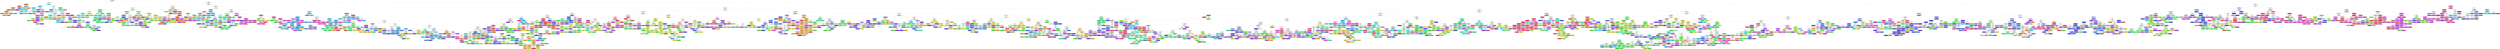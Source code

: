 digraph Tree {
node [shape=box, style="filled, rounded", color="black", fontname=helvetica] ;
edge [fontname=helvetica] ;
0 [label="x2y_mean <= 2.5\ngini = 0.961\nsamples = 14000\nvalue = [557, 531, 553, 586, 521, 536, 568, 510, 515, 538\n513, 538, 543, 552, 508, 564, 530, 531, 524, 552\n554, 515, 530, 568, 555, 508]\nclass = N", fillcolor="#ffffff"] ;
1 [label="y2_var <= 3.5\ngini = 0.692\nsamples = 1062\nvalue = [435, 0, 0, 10, 0, 0, 4, 7, 4, 42, 14, 389, 18\n31, 0, 0, 0, 44, 34, 0, 0, 0, 0, 20, 0, 10]\nclass = T", fillcolor="#fdf6f1"] ;
0 -> 1 [labeldistance=2.5, labelangle=45, headlabel="True"] ;
2 [label="x_ivice <= 5.5\ngini = 0.08\nsamples = 436\nvalue = [418, 0, 0, 0, 0, 0, 1, 1, 0, 0, 0, 0, 10, 1\n0, 0, 0, 5, 0, 0, 0, 0, 0, 0, 0, 0]\nclass = T", fillcolor="#e68641"] ;
1 -> 2 ;
3 [label="x2_var <= 7.0\ngini = 0.042\nsamples = 426\nvalue = [417, 0, 0, 0, 0, 0, 1, 1, 0, 0, 0, 0, 1, 1\n0, 0, 0, 5, 0, 0, 0, 0, 0, 0, 0, 0]\nclass = T", fillcolor="#e6843d"] ;
2 -> 3 ;
4 [label="sirina <= 9.0\ngini = 0.014\nsamples = 420\nvalue = [417, 0, 0, 0, 0, 0, 1, 0, 0, 0, 0, 0, 1, 1\n0, 0, 0, 0, 0, 0, 0, 0, 0, 0, 0, 0]\nclass = T", fillcolor="#e5823a"] ;
3 -> 4 ;
5 [label="x_mean <= 13.5\ngini = 0.01\nsamples = 419\nvalue = [417, 0, 0, 0, 0, 0, 1, 0, 0, 0, 0, 0, 1, 0\n0, 0, 0, 0, 0, 0, 0, 0, 0, 0, 0, 0]\nclass = T", fillcolor="#e5823a"] ;
4 -> 5 ;
6 [label="yivx_kor <= 9.5\ngini = 0.005\nsamples = 417\nvalue = [416, 0, 0, 0, 0, 0, 1, 0, 0, 0, 0, 0, 0, 0\n0, 0, 0, 0, 0, 0, 0, 0, 0, 0, 0, 0]\nclass = T", fillcolor="#e58139"] ;
5 -> 6 ;
7 [label="gini = 0.0\nsamples = 412\nvalue = [412, 0, 0, 0, 0, 0, 0, 0, 0, 0, 0, 0, 0, 0\n0, 0, 0, 0, 0, 0, 0, 0, 0, 0, 0, 0]\nclass = T", fillcolor="#e58139"] ;
6 -> 7 ;
8 [label="y_kutija <= 9.5\ngini = 0.32\nsamples = 5\nvalue = [4, 0, 0, 0, 0, 0, 1, 0, 0, 0, 0, 0, 0, 0\n0, 0, 0, 0, 0, 0, 0, 0, 0, 0, 0, 0]\nclass = T", fillcolor="#eca06a"] ;
6 -> 8 ;
9 [label="gini = 0.0\nsamples = 1\nvalue = [0, 0, 0, 0, 0, 0, 1, 0, 0, 0, 0, 0, 0, 0\n0, 0, 0, 0, 0, 0, 0, 0, 0, 0, 0, 0]\nclass = B", fillcolor="#5be539"] ;
8 -> 9 ;
10 [label="gini = 0.0\nsamples = 4\nvalue = [4, 0, 0, 0, 0, 0, 0, 0, 0, 0, 0, 0, 0, 0\n0, 0, 0, 0, 0, 0, 0, 0, 0, 0, 0, 0]\nclass = T", fillcolor="#e58139"] ;
8 -> 10 ;
11 [label="x2y_mean <= 0.5\ngini = 0.5\nsamples = 2\nvalue = [1, 0, 0, 0, 0, 0, 0, 0, 0, 0, 0, 0, 1, 0\n0, 0, 0, 0, 0, 0, 0, 0, 0, 0, 0, 0]\nclass = T", fillcolor="#ffffff"] ;
5 -> 11 ;
12 [label="gini = 0.0\nsamples = 1\nvalue = [1, 0, 0, 0, 0, 0, 0, 0, 0, 0, 0, 0, 0, 0\n0, 0, 0, 0, 0, 0, 0, 0, 0, 0, 0, 0]\nclass = T", fillcolor="#e58139"] ;
11 -> 12 ;
13 [label="gini = 0.0\nsamples = 1\nvalue = [0, 0, 0, 0, 0, 0, 0, 0, 0, 0, 0, 0, 1, 0\n0, 0, 0, 0, 0, 0, 0, 0, 0, 0, 0, 0]\nclass = R", fillcolor="#39c5e5"] ;
11 -> 13 ;
14 [label="gini = 0.0\nsamples = 1\nvalue = [0, 0, 0, 0, 0, 0, 0, 0, 0, 0, 0, 0, 0, 1\n0, 0, 0, 0, 0, 0, 0, 0, 0, 0, 0, 0]\nclass = F", fillcolor="#399de5"] ;
4 -> 14 ;
15 [label="x_mean <= 6.5\ngini = 0.278\nsamples = 6\nvalue = [0, 0, 0, 0, 0, 0, 0, 1, 0, 0, 0, 0, 0, 0\n0, 0, 0, 5, 0, 0, 0, 0, 0, 0, 0, 0]\nclass = L", fillcolor="#8e61ea"] ;
3 -> 15 ;
16 [label="gini = 0.0\nsamples = 5\nvalue = [0, 0, 0, 0, 0, 0, 0, 0, 0, 0, 0, 0, 0, 0\n0, 0, 0, 5, 0, 0, 0, 0, 0, 0, 0, 0]\nclass = L", fillcolor="#7239e5"] ;
15 -> 16 ;
17 [label="gini = 0.0\nsamples = 1\nvalue = [0, 0, 0, 0, 0, 0, 0, 1, 0, 0, 0, 0, 0, 0\n0, 0, 0, 0, 0, 0, 0, 0, 0, 0, 0, 0]\nclass = A", fillcolor="#39e53c"] ;
15 -> 17 ;
18 [label="xivy_kor <= 3.5\ngini = 0.18\nsamples = 10\nvalue = [1, 0, 0, 0, 0, 0, 0, 0, 0, 0, 0, 0, 9, 0\n0, 0, 0, 0, 0, 0, 0, 0, 0, 0, 0, 0]\nclass = R", fillcolor="#4fcbe8"] ;
2 -> 18 ;
19 [label="gini = 0.0\nsamples = 9\nvalue = [0, 0, 0, 0, 0, 0, 0, 0, 0, 0, 0, 0, 9, 0\n0, 0, 0, 0, 0, 0, 0, 0, 0, 0, 0, 0]\nclass = R", fillcolor="#39c5e5"] ;
18 -> 19 ;
20 [label="gini = 0.0\nsamples = 1\nvalue = [1, 0, 0, 0, 0, 0, 0, 0, 0, 0, 0, 0, 0, 0\n0, 0, 0, 0, 0, 0, 0, 0, 0, 0, 0, 0]\nclass = T", fillcolor="#e58139"] ;
18 -> 20 ;
21 [label="x_mean <= 7.5\ngini = 0.597\nsamples = 626\nvalue = [17, 0, 0, 10, 0, 0, 3, 6, 4, 42, 14, 389, 8\n30, 0, 0, 0, 39, 34, 0, 0, 0, 0, 20, 0, 10]\nclass = O", fillcolor="#89f0ea"] ;
1 -> 21 ;
22 [label="y_ivice <= 4.5\ngini = 0.104\nsamples = 389\nvalue = [5, 0, 0, 0, 0, 0, 0, 0, 0, 0, 0, 368, 3, 1\n0, 0, 0, 5, 7, 0, 0, 0, 0, 0, 0, 0]\nclass = O", fillcolor="#44e6de"] ;
21 -> 22 ;
23 [label="y_mean <= 5.5\ngini = 0.032\nsamples = 374\nvalue = [2, 0, 0, 0, 0, 0, 0, 0, 0, 0, 0, 368, 3, 1\n0, 0, 0, 0, 0, 0, 0, 0, 0, 0, 0, 0]\nclass = O", fillcolor="#3ce5dd"] ;
22 -> 23 ;
24 [label="y_ivice <= 3.5\ngini = 0.005\nsamples = 369\nvalue = [1, 0, 0, 0, 0, 0, 0, 0, 0, 0, 0, 368, 0, 0\n0, 0, 0, 0, 0, 0, 0, 0, 0, 0, 0, 0]\nclass = O", fillcolor="#3ae5dc"] ;
23 -> 24 ;
25 [label="gini = 0.0\nsamples = 366\nvalue = [0, 0, 0, 0, 0, 0, 0, 0, 0, 0, 0, 366, 0, 0\n0, 0, 0, 0, 0, 0, 0, 0, 0, 0, 0, 0]\nclass = O", fillcolor="#39e5dc"] ;
24 -> 25 ;
26 [label="xy2_mean <= 8.0\ngini = 0.444\nsamples = 3\nvalue = [1, 0, 0, 0, 0, 0, 0, 0, 0, 0, 0, 2, 0, 0\n0, 0, 0, 0, 0, 0, 0, 0, 0, 0, 0, 0]\nclass = O", fillcolor="#9cf2ee"] ;
24 -> 26 ;
27 [label="gini = 0.0\nsamples = 1\nvalue = [1, 0, 0, 0, 0, 0, 0, 0, 0, 0, 0, 0, 0, 0\n0, 0, 0, 0, 0, 0, 0, 0, 0, 0, 0, 0]\nclass = T", fillcolor="#e58139"] ;
26 -> 27 ;
28 [label="gini = 0.0\nsamples = 2\nvalue = [0, 0, 0, 0, 0, 0, 0, 0, 0, 0, 0, 2, 0, 0\n0, 0, 0, 0, 0, 0, 0, 0, 0, 0, 0, 0]\nclass = O", fillcolor="#39e5dc"] ;
26 -> 28 ;
29 [label="x_ivice <= 7.5\ngini = 0.56\nsamples = 5\nvalue = [1, 0, 0, 0, 0, 0, 0, 0, 0, 0, 0, 0, 3, 1\n0, 0, 0, 0, 0, 0, 0, 0, 0, 0, 0, 0]\nclass = R", fillcolor="#9ce2f2"] ;
23 -> 29 ;
30 [label="x_mean <= 5.5\ngini = 0.5\nsamples = 2\nvalue = [1, 0, 0, 0, 0, 0, 0, 0, 0, 0, 0, 0, 0, 1\n0, 0, 0, 0, 0, 0, 0, 0, 0, 0, 0, 0]\nclass = T", fillcolor="#ffffff"] ;
29 -> 30 ;
31 [label="gini = 0.0\nsamples = 1\nvalue = [0, 0, 0, 0, 0, 0, 0, 0, 0, 0, 0, 0, 0, 1\n0, 0, 0, 0, 0, 0, 0, 0, 0, 0, 0, 0]\nclass = F", fillcolor="#399de5"] ;
30 -> 31 ;
32 [label="gini = 0.0\nsamples = 1\nvalue = [1, 0, 0, 0, 0, 0, 0, 0, 0, 0, 0, 0, 0, 0\n0, 0, 0, 0, 0, 0, 0, 0, 0, 0, 0, 0]\nclass = T", fillcolor="#e58139"] ;
30 -> 32 ;
33 [label="gini = 0.0\nsamples = 3\nvalue = [0, 0, 0, 0, 0, 0, 0, 0, 0, 0, 0, 0, 3, 0\n0, 0, 0, 0, 0, 0, 0, 0, 0, 0, 0, 0]\nclass = R", fillcolor="#39c5e5"] ;
29 -> 33 ;
34 [label="y_mean <= 4.5\ngini = 0.631\nsamples = 15\nvalue = [3, 0, 0, 0, 0, 0, 0, 0, 0, 0, 0, 0, 0, 0\n0, 0, 0, 5, 7, 0, 0, 0, 0, 0, 0, 0]\nclass = P", fillcolor="#ebd7fa"] ;
22 -> 34 ;
35 [label="gini = 0.0\nsamples = 7\nvalue = [0, 0, 0, 0, 0, 0, 0, 0, 0, 0, 0, 0, 0, 0\n0, 0, 0, 0, 7, 0, 0, 0, 0, 0, 0, 0]\nclass = P", fillcolor="#9a39e5"] ;
34 -> 35 ;
36 [label="y_kutija <= 8.5\ngini = 0.469\nsamples = 8\nvalue = [3, 0, 0, 0, 0, 0, 0, 0, 0, 0, 0, 0, 0, 0\n0, 0, 0, 5, 0, 0, 0, 0, 0, 0, 0, 0]\nclass = L", fillcolor="#c7b0f5"] ;
34 -> 36 ;
37 [label="gini = 0.0\nsamples = 5\nvalue = [0, 0, 0, 0, 0, 0, 0, 0, 0, 0, 0, 0, 0, 0\n0, 0, 0, 5, 0, 0, 0, 0, 0, 0, 0, 0]\nclass = L", fillcolor="#7239e5"] ;
36 -> 37 ;
38 [label="gini = 0.0\nsamples = 3\nvalue = [3, 0, 0, 0, 0, 0, 0, 0, 0, 0, 0, 0, 0, 0\n0, 0, 0, 0, 0, 0, 0, 0, 0, 0, 0, 0]\nclass = T", fillcolor="#e58139"] ;
36 -> 38 ;
39 [label="x_mean <= 12.5\ngini = 0.894\nsamples = 237\nvalue = [12, 0, 0, 10, 0, 0, 3, 6, 4, 42, 14, 21, 5\n29, 0, 0, 0, 34, 27, 0, 0, 0, 0, 20, 0, 10]\nclass = M", fillcolor="#f7fefa"] ;
21 -> 39 ;
40 [label="y_ivice <= 1.5\ngini = 0.892\nsamples = 197\nvalue = [11, 0, 0, 10, 0, 0, 3, 6, 4, 3, 14, 21, 5\n29, 0, 0, 0, 34, 27, 0, 0, 0, 0, 20, 0, 10]\nclass = L", fillcolor="#fbf9fe"] ;
39 -> 40 ;
41 [label="y2_var <= 7.5\ngini = 0.083\nsamples = 23\nvalue = [0, 0, 0, 0, 0, 0, 0, 0, 0, 1, 0, 0, 0, 22\n0, 0, 0, 0, 0, 0, 0, 0, 0, 0, 0, 0]\nclass = F", fillcolor="#42a1e6"] ;
40 -> 41 ;
42 [label="gini = 0.0\nsamples = 22\nvalue = [0, 0, 0, 0, 0, 0, 0, 0, 0, 0, 0, 0, 0, 22\n0, 0, 0, 0, 0, 0, 0, 0, 0, 0, 0, 0]\nclass = F", fillcolor="#399de5"] ;
41 -> 42 ;
43 [label="gini = 0.0\nsamples = 1\nvalue = [0, 0, 0, 0, 0, 0, 0, 0, 0, 1, 0, 0, 0, 0\n0, 0, 0, 0, 0, 0, 0, 0, 0, 0, 0, 0]\nclass = M", fillcolor="#39e58c"] ;
41 -> 43 ;
44 [label="y_mean <= 4.5\ngini = 0.888\nsamples = 174\nvalue = [11, 0, 0, 10, 0, 0, 3, 6, 4, 2, 14, 21, 5, 7\n0, 0, 0, 34, 27, 0, 0, 0, 0, 20, 0, 10]\nclass = L", fillcolor="#f8f6fe"] ;
40 -> 44 ;
45 [label="y2_var <= 5.5\ngini = 0.756\nsamples = 68\nvalue = [1, 0, 0, 9, 0, 0, 3, 0, 4, 0, 0, 21, 0, 0\n0, 0, 0, 0, 23, 0, 0, 0, 0, 0, 0, 7]\nclass = P", fillcolor="#fbf7fe"] ;
44 -> 45 ;
46 [label="y_kutija <= 8.5\ngini = 0.61\nsamples = 39\nvalue = [1, 0, 0, 5, 0, 0, 3, 0, 2, 0, 0, 0, 0, 0\n0, 0, 0, 0, 23, 0, 0, 0, 0, 0, 0, 5]\nclass = P", fillcolor="#ca96f1"] ;
45 -> 46 ;
47 [label="gini = 0.0\nsamples = 5\nvalue = [0, 0, 0, 0, 0, 0, 0, 0, 0, 0, 0, 0, 0, 0\n0, 0, 0, 0, 0, 0, 0, 0, 0, 0, 0, 5]\nclass = Z", fillcolor="#e55839"] ;
46 -> 47 ;
48 [label="xy_kor <= 11.5\ngini = 0.509\nsamples = 34\nvalue = [1, 0, 0, 5, 0, 0, 3, 0, 2, 0, 0, 0, 0, 0\n0, 0, 0, 0, 23, 0, 0, 0, 0, 0, 0, 0]\nclass = P", fillcolor="#c084ef"] ;
46 -> 48 ;
49 [label="xy2_mean <= 6.5\ngini = 0.311\nsamples = 28\nvalue = [1, 0, 0, 1, 0, 0, 3, 0, 0, 0, 0, 0, 0, 0\n0, 0, 0, 0, 23, 0, 0, 0, 0, 0, 0, 0]\nclass = P", fillcolor="#ae61ea"] ;
48 -> 49 ;
50 [label="y_ivice <= 5.5\ngini = 0.444\nsamples = 3\nvalue = [1, 0, 0, 0, 0, 0, 2, 0, 0, 0, 0, 0, 0, 0\n0, 0, 0, 0, 0, 0, 0, 0, 0, 0, 0, 0]\nclass = B", fillcolor="#adf29c"] ;
49 -> 50 ;
51 [label="gini = 0.0\nsamples = 2\nvalue = [0, 0, 0, 0, 0, 0, 2, 0, 0, 0, 0, 0, 0, 0\n0, 0, 0, 0, 0, 0, 0, 0, 0, 0, 0, 0]\nclass = B", fillcolor="#5be539"] ;
50 -> 51 ;
52 [label="gini = 0.0\nsamples = 1\nvalue = [1, 0, 0, 0, 0, 0, 0, 0, 0, 0, 0, 0, 0, 0\n0, 0, 0, 0, 0, 0, 0, 0, 0, 0, 0, 0]\nclass = T", fillcolor="#e58139"] ;
50 -> 52 ;
53 [label="x_mean <= 11.5\ngini = 0.15\nsamples = 25\nvalue = [0, 0, 0, 1, 0, 0, 1, 0, 0, 0, 0, 0, 0, 0\n0, 0, 0, 0, 23, 0, 0, 0, 0, 0, 0, 0]\nclass = P", fillcolor="#a249e7"] ;
49 -> 53 ;
54 [label="y_mean <= 3.5\ngini = 0.08\nsamples = 24\nvalue = [0, 0, 0, 0, 0, 0, 1, 0, 0, 0, 0, 0, 0, 0\n0, 0, 0, 0, 23, 0, 0, 0, 0, 0, 0, 0]\nclass = P", fillcolor="#9e42e6"] ;
53 -> 54 ;
55 [label="gini = 0.0\nsamples = 22\nvalue = [0, 0, 0, 0, 0, 0, 0, 0, 0, 0, 0, 0, 0, 0\n0, 0, 0, 0, 22, 0, 0, 0, 0, 0, 0, 0]\nclass = P", fillcolor="#9a39e5"] ;
54 -> 55 ;
56 [label="xy2_mean <= 7.5\ngini = 0.5\nsamples = 2\nvalue = [0, 0, 0, 0, 0, 0, 1, 0, 0, 0, 0, 0, 0, 0\n0, 0, 0, 0, 1, 0, 0, 0, 0, 0, 0, 0]\nclass = B", fillcolor="#ffffff"] ;
54 -> 56 ;
57 [label="gini = 0.0\nsamples = 1\nvalue = [0, 0, 0, 0, 0, 0, 1, 0, 0, 0, 0, 0, 0, 0\n0, 0, 0, 0, 0, 0, 0, 0, 0, 0, 0, 0]\nclass = B", fillcolor="#5be539"] ;
56 -> 57 ;
58 [label="gini = 0.0\nsamples = 1\nvalue = [0, 0, 0, 0, 0, 0, 0, 0, 0, 0, 0, 0, 0, 0\n0, 0, 0, 0, 1, 0, 0, 0, 0, 0, 0, 0]\nclass = P", fillcolor="#9a39e5"] ;
56 -> 58 ;
59 [label="gini = 0.0\nsamples = 1\nvalue = [0, 0, 0, 1, 0, 0, 0, 0, 0, 0, 0, 0, 0, 0\n0, 0, 0, 0, 0, 0, 0, 0, 0, 0, 0, 0]\nclass = N", fillcolor="#d4e539"] ;
53 -> 59 ;
60 [label="sirina <= 5.0\ngini = 0.444\nsamples = 6\nvalue = [0, 0, 0, 4, 0, 0, 0, 0, 2, 0, 0, 0, 0, 0\n0, 0, 0, 0, 0, 0, 0, 0, 0, 0, 0, 0]\nclass = N", fillcolor="#eaf29c"] ;
48 -> 60 ;
61 [label="gini = 0.0\nsamples = 2\nvalue = [0, 0, 0, 0, 0, 0, 0, 0, 2, 0, 0, 0, 0, 0\n0, 0, 0, 0, 0, 0, 0, 0, 0, 0, 0, 0]\nclass = J", fillcolor="#39e564"] ;
60 -> 61 ;
62 [label="gini = 0.0\nsamples = 4\nvalue = [0, 0, 0, 4, 0, 0, 0, 0, 0, 0, 0, 0, 0, 0\n0, 0, 0, 0, 0, 0, 0, 0, 0, 0, 0, 0]\nclass = N", fillcolor="#d4e539"] ;
60 -> 62 ;
63 [label="x2_var <= 2.5\ngini = 0.447\nsamples = 29\nvalue = [0, 0, 0, 4, 0, 0, 0, 0, 2, 0, 0, 21, 0, 0\n0, 0, 0, 0, 0, 0, 0, 0, 0, 0, 0, 2]\nclass = O", fillcolor="#78ede7"] ;
45 -> 63 ;
64 [label="xy2_mean <= 7.0\ngini = 0.087\nsamples = 22\nvalue = [0, 0, 0, 0, 0, 0, 0, 0, 0, 0, 0, 21, 0, 0\n0, 0, 0, 0, 0, 0, 0, 0, 0, 0, 0, 1]\nclass = O", fillcolor="#42e6de"] ;
63 -> 64 ;
65 [label="gini = 0.0\nsamples = 1\nvalue = [0, 0, 0, 0, 0, 0, 0, 0, 0, 0, 0, 0, 0, 0\n0, 0, 0, 0, 0, 0, 0, 0, 0, 0, 0, 1]\nclass = Z", fillcolor="#e55839"] ;
64 -> 65 ;
66 [label="gini = 0.0\nsamples = 21\nvalue = [0, 0, 0, 0, 0, 0, 0, 0, 0, 0, 0, 21, 0, 0\n0, 0, 0, 0, 0, 0, 0, 0, 0, 0, 0, 0]\nclass = O", fillcolor="#39e5dc"] ;
64 -> 66 ;
67 [label="sirina <= 6.5\ngini = 0.571\nsamples = 7\nvalue = [0, 0, 0, 4, 0, 0, 0, 0, 2, 0, 0, 0, 0, 0\n0, 0, 0, 0, 0, 0, 0, 0, 0, 0, 0, 1]\nclass = N", fillcolor="#eef5b0"] ;
63 -> 67 ;
68 [label="x_mean <= 11.5\ngini = 0.444\nsamples = 3\nvalue = [0, 0, 0, 0, 0, 0, 0, 0, 2, 0, 0, 0, 0, 0\n0, 0, 0, 0, 0, 0, 0, 0, 0, 0, 0, 1]\nclass = J", fillcolor="#9cf2b2"] ;
67 -> 68 ;
69 [label="gini = 0.0\nsamples = 2\nvalue = [0, 0, 0, 0, 0, 0, 0, 0, 2, 0, 0, 0, 0, 0\n0, 0, 0, 0, 0, 0, 0, 0, 0, 0, 0, 0]\nclass = J", fillcolor="#39e564"] ;
68 -> 69 ;
70 [label="gini = 0.0\nsamples = 1\nvalue = [0, 0, 0, 0, 0, 0, 0, 0, 0, 0, 0, 0, 0, 0\n0, 0, 0, 0, 0, 0, 0, 0, 0, 0, 0, 1]\nclass = Z", fillcolor="#e55839"] ;
68 -> 70 ;
71 [label="gini = 0.0\nsamples = 4\nvalue = [0, 0, 0, 4, 0, 0, 0, 0, 0, 0, 0, 0, 0, 0\n0, 0, 0, 0, 0, 0, 0, 0, 0, 0, 0, 0]\nclass = N", fillcolor="#d4e539"] ;
67 -> 71 ;
72 [label="y2_var <= 7.5\ngini = 0.823\nsamples = 106\nvalue = [10, 0, 0, 1, 0, 0, 0, 6, 0, 2, 14, 0, 5, 7\n0, 0, 0, 34, 4, 0, 0, 0, 0, 20, 0, 3]\nclass = L", fillcolor="#e8dffb"] ;
44 -> 72 ;
73 [label="xy2_mean <= 4.5\ngini = 0.771\nsamples = 83\nvalue = [10, 0, 0, 1, 0, 0, 0, 6, 0, 2, 14, 0, 5, 7\n0, 0, 0, 34, 0, 0, 0, 0, 0, 1, 0, 3]\nclass = L", fillcolor="#d6c6f7"] ;
72 -> 73 ;
74 [label="gini = 0.0\nsamples = 7\nvalue = [0, 0, 0, 0, 0, 0, 0, 0, 0, 0, 0, 0, 0, 7\n0, 0, 0, 0, 0, 0, 0, 0, 0, 0, 0, 0]\nclass = F", fillcolor="#399de5"] ;
73 -> 74 ;
75 [label="x2_var <= 2.5\ngini = 0.735\nsamples = 76\nvalue = [10, 0, 0, 1, 0, 0, 0, 6, 0, 2, 14, 0, 5, 0\n0, 0, 0, 34, 0, 0, 0, 0, 0, 1, 0, 3]\nclass = L", fillcolor="#d2bff7"] ;
73 -> 75 ;
76 [label="x_ivice <= 3.5\ngini = 0.459\nsamples = 14\nvalue = [10, 0, 0, 0, 0, 0, 0, 0, 0, 0, 2, 0, 1, 0\n0, 0, 0, 1, 0, 0, 0, 0, 0, 0, 0, 0]\nclass = T", fillcolor="#eeab7b"] ;
75 -> 76 ;
77 [label="gini = 0.0\nsamples = 10\nvalue = [10, 0, 0, 0, 0, 0, 0, 0, 0, 0, 0, 0, 0, 0\n0, 0, 0, 0, 0, 0, 0, 0, 0, 0, 0, 0]\nclass = T", fillcolor="#e58139"] ;
76 -> 77 ;
78 [label="xy2_mean <= 6.5\ngini = 0.625\nsamples = 4\nvalue = [0, 0, 0, 0, 0, 0, 0, 0, 0, 0, 2, 0, 1, 0\n0, 0, 0, 1, 0, 0, 0, 0, 0, 0, 0, 0]\nclass = X", fillcolor="#bdf6e6"] ;
76 -> 78 ;
79 [label="gini = 0.0\nsamples = 1\nvalue = [0, 0, 0, 0, 0, 0, 0, 0, 0, 0, 0, 0, 1, 0\n0, 0, 0, 0, 0, 0, 0, 0, 0, 0, 0, 0]\nclass = R", fillcolor="#39c5e5"] ;
78 -> 79 ;
80 [label="xy_kor <= 10.5\ngini = 0.444\nsamples = 3\nvalue = [0, 0, 0, 0, 0, 0, 0, 0, 0, 0, 2, 0, 0, 0\n0, 0, 0, 1, 0, 0, 0, 0, 0, 0, 0, 0]\nclass = X", fillcolor="#9cf2da"] ;
78 -> 80 ;
81 [label="gini = 0.0\nsamples = 2\nvalue = [0, 0, 0, 0, 0, 0, 0, 0, 0, 0, 2, 0, 0, 0\n0, 0, 0, 0, 0, 0, 0, 0, 0, 0, 0, 0]\nclass = X", fillcolor="#39e5b4"] ;
80 -> 81 ;
82 [label="gini = 0.0\nsamples = 1\nvalue = [0, 0, 0, 0, 0, 0, 0, 0, 0, 0, 0, 0, 0, 0\n0, 0, 0, 1, 0, 0, 0, 0, 0, 0, 0, 0]\nclass = L", fillcolor="#7239e5"] ;
80 -> 82 ;
83 [label="sirina <= 6.5\ngini = 0.662\nsamples = 62\nvalue = [0, 0, 0, 1, 0, 0, 0, 6, 0, 2, 12, 0, 4, 0\n0, 0, 0, 33, 0, 0, 0, 0, 0, 1, 0, 3]\nclass = L", fillcolor="#c4acf4"] ;
75 -> 83 ;
84 [label="x_ivice <= 2.5\ngini = 0.306\nsamples = 23\nvalue = [0, 0, 0, 1, 0, 0, 0, 0, 0, 2, 0, 0, 0, 0\n0, 0, 0, 19, 0, 0, 0, 0, 0, 0, 0, 1]\nclass = L", fillcolor="#8d5fea"] ;
83 -> 84 ;
85 [label="y2_var <= 5.5\ngini = 0.444\nsamples = 3\nvalue = [0, 0, 0, 0, 0, 0, 0, 0, 0, 2, 0, 0, 0, 0\n0, 0, 0, 0, 0, 0, 0, 0, 0, 0, 0, 1]\nclass = M", fillcolor="#9cf2c6"] ;
84 -> 85 ;
86 [label="gini = 0.0\nsamples = 1\nvalue = [0, 0, 0, 0, 0, 0, 0, 0, 0, 0, 0, 0, 0, 0\n0, 0, 0, 0, 0, 0, 0, 0, 0, 0, 0, 1]\nclass = Z", fillcolor="#e55839"] ;
85 -> 86 ;
87 [label="gini = 0.0\nsamples = 2\nvalue = [0, 0, 0, 0, 0, 0, 0, 0, 0, 2, 0, 0, 0, 0\n0, 0, 0, 0, 0, 0, 0, 0, 0, 0, 0, 0]\nclass = M", fillcolor="#39e58c"] ;
85 -> 87 ;
88 [label="xivy_kor <= 7.5\ngini = 0.095\nsamples = 20\nvalue = [0, 0, 0, 1, 0, 0, 0, 0, 0, 0, 0, 0, 0, 0\n0, 0, 0, 19, 0, 0, 0, 0, 0, 0, 0, 0]\nclass = L", fillcolor="#7943e6"] ;
84 -> 88 ;
89 [label="gini = 0.0\nsamples = 19\nvalue = [0, 0, 0, 0, 0, 0, 0, 0, 0, 0, 0, 0, 0, 0\n0, 0, 0, 19, 0, 0, 0, 0, 0, 0, 0, 0]\nclass = L", fillcolor="#7239e5"] ;
88 -> 89 ;
90 [label="gini = 0.0\nsamples = 1\nvalue = [0, 0, 0, 1, 0, 0, 0, 0, 0, 0, 0, 0, 0, 0\n0, 0, 0, 0, 0, 0, 0, 0, 0, 0, 0, 0]\nclass = N", fillcolor="#d4e539"] ;
88 -> 90 ;
91 [label="y_ivice <= 2.5\ngini = 0.739\nsamples = 39\nvalue = [0, 0, 0, 0, 0, 0, 0, 6, 0, 0, 12, 0, 4, 0\n0, 0, 0, 14, 0, 0, 0, 0, 0, 1, 0, 2]\nclass = L", fillcolor="#f5f0fd"] ;
83 -> 91 ;
92 [label="gini = 0.0\nsamples = 4\nvalue = [0, 0, 0, 0, 0, 0, 0, 0, 0, 0, 0, 0, 4, 0\n0, 0, 0, 0, 0, 0, 0, 0, 0, 0, 0, 0]\nclass = R", fillcolor="#39c5e5"] ;
91 -> 92 ;
93 [label="x_kutija <= 8.5\ngini = 0.689\nsamples = 35\nvalue = [0, 0, 0, 0, 0, 0, 0, 6, 0, 0, 12, 0, 0, 0\n0, 0, 0, 14, 0, 0, 0, 0, 0, 1, 0, 2]\nclass = L", fillcolor="#f3eefd"] ;
91 -> 93 ;
94 [label="x_ivice <= 4.5\ngini = 0.704\nsamples = 30\nvalue = [0, 0, 0, 0, 0, 0, 0, 6, 0, 0, 12, 0, 0, 0\n0, 0, 0, 9, 0, 0, 0, 0, 0, 1, 0, 2]\nclass = X", fillcolor="#e3fbf4"] ;
93 -> 94 ;
95 [label="yivx_kor <= 9.5\ngini = 0.66\nsamples = 10\nvalue = [0, 0, 0, 0, 0, 0, 0, 2, 0, 0, 0, 0, 0, 0\n0, 0, 0, 5, 0, 0, 0, 0, 0, 1, 0, 2]\nclass = L", fillcolor="#cab5f5"] ;
94 -> 95 ;
96 [label="broj_piksela <= 5.5\ngini = 0.5\nsamples = 4\nvalue = [0, 0, 0, 0, 0, 0, 0, 2, 0, 0, 0, 0, 0, 0\n0, 0, 0, 0, 0, 0, 0, 0, 0, 0, 0, 2]\nclass = A", fillcolor="#ffffff"] ;
95 -> 96 ;
97 [label="gini = 0.0\nsamples = 2\nvalue = [0, 0, 0, 0, 0, 0, 0, 2, 0, 0, 0, 0, 0, 0\n0, 0, 0, 0, 0, 0, 0, 0, 0, 0, 0, 0]\nclass = A", fillcolor="#39e53c"] ;
96 -> 97 ;
98 [label="gini = 0.0\nsamples = 2\nvalue = [0, 0, 0, 0, 0, 0, 0, 0, 0, 0, 0, 0, 0, 0\n0, 0, 0, 0, 0, 0, 0, 0, 0, 0, 0, 2]\nclass = Z", fillcolor="#e55839"] ;
96 -> 98 ;
99 [label="xy_kor <= 11.5\ngini = 0.278\nsamples = 6\nvalue = [0, 0, 0, 0, 0, 0, 0, 0, 0, 0, 0, 0, 0, 0\n0, 0, 0, 5, 0, 0, 0, 0, 0, 1, 0, 0]\nclass = L", fillcolor="#8e61ea"] ;
95 -> 99 ;
100 [label="gini = 0.0\nsamples = 5\nvalue = [0, 0, 0, 0, 0, 0, 0, 0, 0, 0, 0, 0, 0, 0\n0, 0, 0, 5, 0, 0, 0, 0, 0, 0, 0, 0]\nclass = L", fillcolor="#7239e5"] ;
99 -> 100 ;
101 [label="gini = 0.0\nsamples = 1\nvalue = [0, 0, 0, 0, 0, 0, 0, 0, 0, 0, 0, 0, 0, 0\n0, 0, 0, 0, 0, 0, 0, 0, 0, 1, 0, 0]\nclass = U", fillcolor="#e5396a"] ;
99 -> 101 ;
102 [label="y_ivice <= 4.5\ngini = 0.56\nsamples = 20\nvalue = [0, 0, 0, 0, 0, 0, 0, 4, 0, 0, 12, 0, 0, 0\n0, 0, 0, 4, 0, 0, 0, 0, 0, 0, 0, 0]\nclass = X", fillcolor="#9cf2da"] ;
94 -> 102 ;
103 [label="y_mean <= 7.5\ngini = 0.165\nsamples = 11\nvalue = [0, 0, 0, 0, 0, 0, 0, 1, 0, 0, 10, 0, 0, 0\n0, 0, 0, 0, 0, 0, 0, 0, 0, 0, 0, 0]\nclass = X", fillcolor="#4de8bc"] ;
102 -> 103 ;
104 [label="gini = 0.0\nsamples = 10\nvalue = [0, 0, 0, 0, 0, 0, 0, 0, 0, 0, 10, 0, 0, 0\n0, 0, 0, 0, 0, 0, 0, 0, 0, 0, 0, 0]\nclass = X", fillcolor="#39e5b4"] ;
103 -> 104 ;
105 [label="gini = 0.0\nsamples = 1\nvalue = [0, 0, 0, 0, 0, 0, 0, 1, 0, 0, 0, 0, 0, 0\n0, 0, 0, 0, 0, 0, 0, 0, 0, 0, 0, 0]\nclass = A", fillcolor="#39e53c"] ;
103 -> 105 ;
106 [label="broj_piksela <= 8.0\ngini = 0.642\nsamples = 9\nvalue = [0, 0, 0, 0, 0, 0, 0, 3, 0, 0, 2, 0, 0, 0\n0, 0, 0, 4, 0, 0, 0, 0, 0, 0, 0, 0]\nclass = L", fillcolor="#e8defb"] ;
102 -> 106 ;
107 [label="x2y_mean <= 1.5\ngini = 0.49\nsamples = 7\nvalue = [0, 0, 0, 0, 0, 0, 0, 3, 0, 0, 0, 0, 0, 0\n0, 0, 0, 4, 0, 0, 0, 0, 0, 0, 0, 0]\nclass = L", fillcolor="#dccef8"] ;
106 -> 107 ;
108 [label="gini = 0.0\nsamples = 2\nvalue = [0, 0, 0, 0, 0, 0, 0, 2, 0, 0, 0, 0, 0, 0\n0, 0, 0, 0, 0, 0, 0, 0, 0, 0, 0, 0]\nclass = A", fillcolor="#39e53c"] ;
107 -> 108 ;
109 [label="y_mean <= 5.5\ngini = 0.32\nsamples = 5\nvalue = [0, 0, 0, 0, 0, 0, 0, 1, 0, 0, 0, 0, 0, 0\n0, 0, 0, 4, 0, 0, 0, 0, 0, 0, 0, 0]\nclass = L", fillcolor="#956aec"] ;
107 -> 109 ;
110 [label="gini = 0.0\nsamples = 1\nvalue = [0, 0, 0, 0, 0, 0, 0, 1, 0, 0, 0, 0, 0, 0\n0, 0, 0, 0, 0, 0, 0, 0, 0, 0, 0, 0]\nclass = A", fillcolor="#39e53c"] ;
109 -> 110 ;
111 [label="gini = 0.0\nsamples = 4\nvalue = [0, 0, 0, 0, 0, 0, 0, 0, 0, 0, 0, 0, 0, 0\n0, 0, 0, 4, 0, 0, 0, 0, 0, 0, 0, 0]\nclass = L", fillcolor="#7239e5"] ;
109 -> 111 ;
112 [label="gini = 0.0\nsamples = 2\nvalue = [0, 0, 0, 0, 0, 0, 0, 0, 0, 0, 2, 0, 0, 0\n0, 0, 0, 0, 0, 0, 0, 0, 0, 0, 0, 0]\nclass = X", fillcolor="#39e5b4"] ;
106 -> 112 ;
113 [label="gini = 0.0\nsamples = 5\nvalue = [0, 0, 0, 0, 0, 0, 0, 0, 0, 0, 0, 0, 0, 0\n0, 0, 0, 5, 0, 0, 0, 0, 0, 0, 0, 0]\nclass = L", fillcolor="#7239e5"] ;
93 -> 113 ;
114 [label="x2_var <= 3.5\ngini = 0.287\nsamples = 23\nvalue = [0, 0, 0, 0, 0, 0, 0, 0, 0, 0, 0, 0, 0, 0\n0, 0, 0, 0, 4, 0, 0, 0, 0, 19, 0, 0]\nclass = U", fillcolor="#ea6389"] ;
72 -> 114 ;
115 [label="gini = 0.0\nsamples = 19\nvalue = [0, 0, 0, 0, 0, 0, 0, 0, 0, 0, 0, 0, 0, 0\n0, 0, 0, 0, 0, 0, 0, 0, 0, 19, 0, 0]\nclass = U", fillcolor="#e5396a"] ;
114 -> 115 ;
116 [label="gini = 0.0\nsamples = 4\nvalue = [0, 0, 0, 0, 0, 0, 0, 0, 0, 0, 0, 0, 0, 0\n0, 0, 0, 0, 4, 0, 0, 0, 0, 0, 0, 0]\nclass = P", fillcolor="#9a39e5"] ;
114 -> 116 ;
117 [label="yivx_kor <= 9.0\ngini = 0.049\nsamples = 40\nvalue = [1, 0, 0, 0, 0, 0, 0, 0, 0, 39, 0, 0, 0, 0\n0, 0, 0, 0, 0, 0, 0, 0, 0, 0, 0, 0]\nclass = M", fillcolor="#3ee68f"] ;
39 -> 117 ;
118 [label="gini = 0.0\nsamples = 39\nvalue = [0, 0, 0, 0, 0, 0, 0, 0, 0, 39, 0, 0, 0, 0\n0, 0, 0, 0, 0, 0, 0, 0, 0, 0, 0, 0]\nclass = M", fillcolor="#39e58c"] ;
117 -> 118 ;
119 [label="gini = 0.0\nsamples = 1\nvalue = [1, 0, 0, 0, 0, 0, 0, 0, 0, 0, 0, 0, 0, 0\n0, 0, 0, 0, 0, 0, 0, 0, 0, 0, 0, 0]\nclass = T", fillcolor="#e58139"] ;
117 -> 119 ;
120 [label="y_mean <= 9.5\ngini = 0.96\nsamples = 12938\nvalue = [122, 531, 553, 576, 521, 536, 564, 503, 511, 496\n499, 149, 525, 521, 508, 564, 530, 487, 490, 552\n554, 515, 530, 548, 555, 498]\nclass = N", fillcolor="#ffffff"] ;
0 -> 120 [labeldistance=2.5, labelangle=-45, headlabel="False"] ;
121 [label="x_ivice <= 1.5\ngini = 0.956\nsamples = 10499\nvalue = [122, 530, 541, 576, 513, 149, 556, 487, 503, 480\n498, 149, 505, 472, 501, 229, 497, 401, 483, 105\n548, 193, 260, 545, 174, 482]\nclass = N", fillcolor="#ffffff"] ;
120 -> 121 ;
122 [label="y_ivice <= 4.5\ngini = 0.853\nsamples = 1982\nvalue = [2, 38, 302, 0, 164, 11, 70, 0, 420, 359, 0, 31\n0, 0, 0, 56, 1, 0, 155, 1, 0, 0, 0, 0, 27\n345]\nclass = J", fillcolor="#f8fef9"] ;
121 -> 122 ;
123 [label="xivy_kor <= 7.5\ngini = 0.743\nsamples = 1241\nvalue = [2, 6, 299, 0, 8, 11, 6, 0, 415, 358, 0, 31, 0\n0, 0, 56, 1, 0, 20, 1, 0, 0, 0, 0, 27, 0]\nclass = J", fillcolor="#f2fdf5"] ;
122 -> 123 ;
124 [label="xy_kor <= 10.5\ngini = 0.302\nsamples = 420\nvalue = [2, 0, 37, 0, 0, 0, 1, 0, 10, 348, 0, 22, 0\n0, 0, 0, 0, 0, 0, 0, 0, 0, 0, 0, 0, 0]\nclass = M", fillcolor="#5eeaa2"] ;
123 -> 124 ;
125 [label="x2y_mean <= 5.5\ngini = 0.594\nsamples = 68\nvalue = [2, 0, 37, 0, 0, 0, 1, 0, 3, 3, 0, 22, 0, 0\n0, 0, 0, 0, 0, 0, 0, 0, 0, 0, 0, 0]\nclass = D", fillcolor="#f7efbe"] ;
124 -> 125 ;
126 [label="x2y_mean <= 3.5\ngini = 0.365\nsamples = 28\nvalue = [2, 0, 0, 0, 0, 0, 1, 0, 0, 3, 0, 22, 0, 0\n0, 0, 0, 0, 0, 0, 0, 0, 0, 0, 0, 0]\nclass = O", fillcolor="#69ebe4"] ;
125 -> 126 ;
127 [label="y2_var <= 4.0\ngini = 0.153\nsamples = 24\nvalue = [2, 0, 0, 0, 0, 0, 0, 0, 0, 0, 0, 22, 0, 0\n0, 0, 0, 0, 0, 0, 0, 0, 0, 0, 0, 0]\nclass = O", fillcolor="#4be7df"] ;
126 -> 127 ;
128 [label="gini = 0.0\nsamples = 2\nvalue = [2, 0, 0, 0, 0, 0, 0, 0, 0, 0, 0, 0, 0, 0\n0, 0, 0, 0, 0, 0, 0, 0, 0, 0, 0, 0]\nclass = T", fillcolor="#e58139"] ;
127 -> 128 ;
129 [label="gini = 0.0\nsamples = 22\nvalue = [0, 0, 0, 0, 0, 0, 0, 0, 0, 0, 0, 22, 0, 0\n0, 0, 0, 0, 0, 0, 0, 0, 0, 0, 0, 0]\nclass = O", fillcolor="#39e5dc"] ;
127 -> 129 ;
130 [label="sirina <= 1.5\ngini = 0.375\nsamples = 4\nvalue = [0, 0, 0, 0, 0, 0, 1, 0, 0, 3, 0, 0, 0, 0\n0, 0, 0, 0, 0, 0, 0, 0, 0, 0, 0, 0]\nclass = M", fillcolor="#7beeb2"] ;
126 -> 130 ;
131 [label="gini = 0.0\nsamples = 1\nvalue = [0, 0, 0, 0, 0, 0, 1, 0, 0, 0, 0, 0, 0, 0\n0, 0, 0, 0, 0, 0, 0, 0, 0, 0, 0, 0]\nclass = B", fillcolor="#5be539"] ;
130 -> 131 ;
132 [label="gini = 0.0\nsamples = 3\nvalue = [0, 0, 0, 0, 0, 0, 0, 0, 0, 3, 0, 0, 0, 0\n0, 0, 0, 0, 0, 0, 0, 0, 0, 0, 0, 0]\nclass = M", fillcolor="#39e58c"] ;
130 -> 132 ;
133 [label="x_ivice <= 0.5\ngini = 0.139\nsamples = 40\nvalue = [0, 0, 37, 0, 0, 0, 0, 0, 3, 0, 0, 0, 0, 0\n0, 0, 0, 0, 0, 0, 0, 0, 0, 0, 0, 0]\nclass = D", fillcolor="#e7d249"] ;
125 -> 133 ;
134 [label="gini = 0.0\nsamples = 3\nvalue = [0, 0, 0, 0, 0, 0, 0, 0, 3, 0, 0, 0, 0, 0\n0, 0, 0, 0, 0, 0, 0, 0, 0, 0, 0, 0]\nclass = J", fillcolor="#39e564"] ;
133 -> 134 ;
135 [label="gini = 0.0\nsamples = 37\nvalue = [0, 0, 37, 0, 0, 0, 0, 0, 0, 0, 0, 0, 0, 0\n0, 0, 0, 0, 0, 0, 0, 0, 0, 0, 0, 0]\nclass = D", fillcolor="#e5ce39"] ;
133 -> 135 ;
136 [label="x2_var <= 0.5\ngini = 0.039\nsamples = 352\nvalue = [0, 0, 0, 0, 0, 0, 0, 0, 7, 345, 0, 0, 0, 0\n0, 0, 0, 0, 0, 0, 0, 0, 0, 0, 0, 0]\nclass = M", fillcolor="#3de68e"] ;
124 -> 136 ;
137 [label="xy_kor <= 12.0\ngini = 0.486\nsamples = 12\nvalue = [0, 0, 0, 0, 0, 0, 0, 0, 7, 5, 0, 0, 0, 0\n0, 0, 0, 0, 0, 0, 0, 0, 0, 0, 0, 0]\nclass = J", fillcolor="#c6f8d3"] ;
136 -> 137 ;
138 [label="gini = 0.0\nsamples = 5\nvalue = [0, 0, 0, 0, 0, 0, 0, 0, 0, 5, 0, 0, 0, 0\n0, 0, 0, 0, 0, 0, 0, 0, 0, 0, 0, 0]\nclass = M", fillcolor="#39e58c"] ;
137 -> 138 ;
139 [label="gini = 0.0\nsamples = 7\nvalue = [0, 0, 0, 0, 0, 0, 0, 0, 7, 0, 0, 0, 0, 0\n0, 0, 0, 0, 0, 0, 0, 0, 0, 0, 0, 0]\nclass = J", fillcolor="#39e564"] ;
137 -> 139 ;
140 [label="gini = 0.0\nsamples = 340\nvalue = [0, 0, 0, 0, 0, 0, 0, 0, 0, 340, 0, 0, 0, 0\n0, 0, 0, 0, 0, 0, 0, 0, 0, 0, 0, 0]\nclass = M", fillcolor="#39e58c"] ;
136 -> 140 ;
141 [label="xy2_mean <= 9.5\ngini = 0.648\nsamples = 821\nvalue = [0, 6, 262, 0, 8, 11, 5, 0, 405, 10, 0, 9, 0\n0, 0, 56, 1, 0, 20, 1, 0, 0, 0, 0, 27, 0]\nclass = J", fillcolor="#ccf8d7"] ;
123 -> 141 ;
142 [label="x_ivice <= 0.5\ngini = 0.447\nsamples = 544\nvalue = [0, 6, 0, 0, 8, 11, 1, 0, 399, 10, 0, 7, 0, 0\n0, 56, 0, 0, 20, 1, 0, 0, 0, 0, 25, 0]\nclass = J", fillcolor="#74ed92"] ;
141 -> 142 ;
143 [label="x2y_mean <= 4.5\ngini = 0.085\nsamples = 413\nvalue = [0, 0, 0, 0, 0, 0, 0, 0, 395, 7, 0, 7, 0, 0\n0, 1, 0, 0, 0, 1, 0, 0, 0, 0, 2, 0]\nclass = J", fillcolor="#42e66b"] ;
142 -> 143 ;
144 [label="xy2_mean <= 5.5\ngini = 0.486\nsamples = 12\nvalue = [0, 0, 0, 0, 0, 0, 0, 0, 0, 5, 0, 7, 0, 0\n0, 0, 0, 0, 0, 0, 0, 0, 0, 0, 0, 0]\nclass = O", fillcolor="#c6f8f5"] ;
143 -> 144 ;
145 [label="gini = 0.0\nsamples = 7\nvalue = [0, 0, 0, 0, 0, 0, 0, 0, 0, 0, 0, 7, 0, 0\n0, 0, 0, 0, 0, 0, 0, 0, 0, 0, 0, 0]\nclass = O", fillcolor="#39e5dc"] ;
144 -> 145 ;
146 [label="gini = 0.0\nsamples = 5\nvalue = [0, 0, 0, 0, 0, 0, 0, 0, 0, 5, 0, 0, 0, 0\n0, 0, 0, 0, 0, 0, 0, 0, 0, 0, 0, 0]\nclass = M", fillcolor="#39e58c"] ;
144 -> 146 ;
147 [label="x2y_mean <= 8.0\ngini = 0.03\nsamples = 401\nvalue = [0, 0, 0, 0, 0, 0, 0, 0, 395, 2, 0, 0, 0, 0\n0, 1, 0, 0, 0, 1, 0, 0, 0, 0, 2, 0]\nclass = J", fillcolor="#3ce566"] ;
143 -> 147 ;
148 [label="yivx_kor <= 8.5\ngini = 0.015\nsamples = 398\nvalue = [0, 0, 0, 0, 0, 0, 0, 0, 395, 2, 0, 0, 0, 0\n0, 1, 0, 0, 0, 0, 0, 0, 0, 0, 0, 0]\nclass = J", fillcolor="#3ae565"] ;
147 -> 148 ;
149 [label="y_mean <= 8.5\ngini = 0.01\nsamples = 397\nvalue = [0, 0, 0, 0, 0, 0, 0, 0, 395, 2, 0, 0, 0, 0\n0, 0, 0, 0, 0, 0, 0, 0, 0, 0, 0, 0]\nclass = J", fillcolor="#3ae565"] ;
148 -> 149 ;
150 [label="gini = 0.0\nsamples = 382\nvalue = [0, 0, 0, 0, 0, 0, 0, 0, 382, 0, 0, 0, 0, 0\n0, 0, 0, 0, 0, 0, 0, 0, 0, 0, 0, 0]\nclass = J", fillcolor="#39e564"] ;
149 -> 150 ;
151 [label="x2_var <= 0.5\ngini = 0.231\nsamples = 15\nvalue = [0, 0, 0, 0, 0, 0, 0, 0, 13, 2, 0, 0, 0, 0\n0, 0, 0, 0, 0, 0, 0, 0, 0, 0, 0, 0]\nclass = J", fillcolor="#57e97c"] ;
149 -> 151 ;
152 [label="gini = 0.0\nsamples = 13\nvalue = [0, 0, 0, 0, 0, 0, 0, 0, 13, 0, 0, 0, 0, 0\n0, 0, 0, 0, 0, 0, 0, 0, 0, 0, 0, 0]\nclass = J", fillcolor="#39e564"] ;
151 -> 152 ;
153 [label="gini = 0.0\nsamples = 2\nvalue = [0, 0, 0, 0, 0, 0, 0, 0, 0, 2, 0, 0, 0, 0\n0, 0, 0, 0, 0, 0, 0, 0, 0, 0, 0, 0]\nclass = M", fillcolor="#39e58c"] ;
151 -> 153 ;
154 [label="gini = 0.0\nsamples = 1\nvalue = [0, 0, 0, 0, 0, 0, 0, 0, 0, 0, 0, 0, 0, 0\n0, 1, 0, 0, 0, 0, 0, 0, 0, 0, 0, 0]\nclass = H", fillcolor="#3950e5"] ;
148 -> 154 ;
155 [label="x_kutija <= 5.5\ngini = 0.444\nsamples = 3\nvalue = [0, 0, 0, 0, 0, 0, 0, 0, 0, 0, 0, 0, 0, 0\n0, 0, 0, 0, 0, 1, 0, 0, 0, 0, 2, 0]\nclass = K", fillcolor="#f29ca0"] ;
147 -> 155 ;
156 [label="gini = 0.0\nsamples = 1\nvalue = [0, 0, 0, 0, 0, 0, 0, 0, 0, 0, 0, 0, 0, 0\n0, 0, 0, 0, 0, 1, 0, 0, 0, 0, 0, 0]\nclass = E", fillcolor="#c339e5"] ;
155 -> 156 ;
157 [label="gini = 0.0\nsamples = 2\nvalue = [0, 0, 0, 0, 0, 0, 0, 0, 0, 0, 0, 0, 0, 0\n0, 0, 0, 0, 0, 0, 0, 0, 0, 0, 2, 0]\nclass = K", fillcolor="#e53941"] ;
155 -> 157 ;
158 [label="xy2_mean <= 5.5\ngini = 0.755\nsamples = 131\nvalue = [0, 6, 0, 0, 8, 11, 1, 0, 4, 3, 0, 0, 0, 0\n0, 55, 0, 0, 20, 0, 0, 0, 0, 0, 23, 0]\nclass = H", fillcolor="#c4cbf7"] ;
142 -> 158 ;
159 [label="x2_var <= 2.5\ngini = 0.338\nsamples = 65\nvalue = [0, 0, 0, 0, 0, 9, 0, 0, 1, 0, 0, 0, 0, 0\n0, 52, 0, 0, 0, 0, 0, 0, 0, 0, 3, 0]\nclass = H", fillcolor="#6779eb"] ;
158 -> 159 ;
160 [label="y_ivice <= 2.5\ngini = 0.602\nsamples = 17\nvalue = [0, 0, 0, 0, 0, 9, 0, 0, 0, 0, 0, 0, 0, 0\n0, 5, 0, 0, 0, 0, 0, 0, 0, 0, 3, 0]\nclass = S", fillcolor="#d6f6bd"] ;
159 -> 160 ;
161 [label="y_mean <= 8.5\ngini = 0.298\nsamples = 11\nvalue = [0, 0, 0, 0, 0, 9, 0, 0, 0, 0, 0, 0, 0, 0\n0, 2, 0, 0, 0, 0, 0, 0, 0, 0, 0, 0]\nclass = S", fillcolor="#9feb65"] ;
160 -> 161 ;
162 [label="x_mean <= 8.5\ngini = 0.444\nsamples = 3\nvalue = [0, 0, 0, 0, 0, 1, 0, 0, 0, 0, 0, 0, 0, 0\n0, 2, 0, 0, 0, 0, 0, 0, 0, 0, 0, 0]\nclass = H", fillcolor="#9ca8f2"] ;
161 -> 162 ;
163 [label="gini = 0.0\nsamples = 2\nvalue = [0, 0, 0, 0, 0, 0, 0, 0, 0, 0, 0, 0, 0, 0\n0, 2, 0, 0, 0, 0, 0, 0, 0, 0, 0, 0]\nclass = H", fillcolor="#3950e5"] ;
162 -> 163 ;
164 [label="gini = 0.0\nsamples = 1\nvalue = [0, 0, 0, 0, 0, 1, 0, 0, 0, 0, 0, 0, 0, 0\n0, 0, 0, 0, 0, 0, 0, 0, 0, 0, 0, 0]\nclass = S", fillcolor="#83e539"] ;
162 -> 164 ;
165 [label="gini = 0.0\nsamples = 8\nvalue = [0, 0, 0, 0, 0, 8, 0, 0, 0, 0, 0, 0, 0, 0\n0, 0, 0, 0, 0, 0, 0, 0, 0, 0, 0, 0]\nclass = S", fillcolor="#83e539"] ;
161 -> 165 ;
166 [label="y2_var <= 6.5\ngini = 0.5\nsamples = 6\nvalue = [0, 0, 0, 0, 0, 0, 0, 0, 0, 0, 0, 0, 0, 0\n0, 3, 0, 0, 0, 0, 0, 0, 0, 0, 3, 0]\nclass = H", fillcolor="#ffffff"] ;
160 -> 166 ;
167 [label="gini = 0.0\nsamples = 3\nvalue = [0, 0, 0, 0, 0, 0, 0, 0, 0, 0, 0, 0, 0, 0\n0, 3, 0, 0, 0, 0, 0, 0, 0, 0, 0, 0]\nclass = H", fillcolor="#3950e5"] ;
166 -> 167 ;
168 [label="gini = 0.0\nsamples = 3\nvalue = [0, 0, 0, 0, 0, 0, 0, 0, 0, 0, 0, 0, 0, 0\n0, 0, 0, 0, 0, 0, 0, 0, 0, 0, 3, 0]\nclass = K", fillcolor="#e53941"] ;
166 -> 168 ;
169 [label="xy_kor <= 7.0\ngini = 0.041\nsamples = 48\nvalue = [0, 0, 0, 0, 0, 0, 0, 0, 1, 0, 0, 0, 0, 0\n0, 47, 0, 0, 0, 0, 0, 0, 0, 0, 0, 0]\nclass = H", fillcolor="#3d54e6"] ;
159 -> 169 ;
170 [label="gini = 0.0\nsamples = 1\nvalue = [0, 0, 0, 0, 0, 0, 0, 0, 1, 0, 0, 0, 0, 0\n0, 0, 0, 0, 0, 0, 0, 0, 0, 0, 0, 0]\nclass = J", fillcolor="#39e564"] ;
169 -> 170 ;
171 [label="gini = 0.0\nsamples = 47\nvalue = [0, 0, 0, 0, 0, 0, 0, 0, 0, 0, 0, 0, 0, 0\n0, 47, 0, 0, 0, 0, 0, 0, 0, 0, 0, 0]\nclass = H", fillcolor="#3950e5"] ;
169 -> 171 ;
172 [label="x2y_mean <= 8.5\ngini = 0.786\nsamples = 66\nvalue = [0, 6, 0, 0, 8, 2, 1, 0, 3, 3, 0, 0, 0, 0\n0, 3, 0, 0, 20, 0, 0, 0, 0, 0, 20, 0]\nclass = P", fillcolor="#ffffff"] ;
158 -> 172 ;
173 [label="y2_var <= 6.5\ngini = 0.739\nsamples = 45\nvalue = [0, 6, 0, 0, 8, 1, 1, 0, 3, 3, 0, 0, 0, 0\n0, 3, 0, 0, 20, 0, 0, 0, 0, 0, 0, 0]\nclass = P", fillcolor="#debff7"] ;
172 -> 173 ;
174 [label="visina <= 2.0\ngini = 0.735\nsamples = 14\nvalue = [0, 6, 0, 0, 0, 1, 1, 0, 1, 2, 0, 0, 0, 0\n0, 3, 0, 0, 0, 0, 0, 0, 0, 0, 0, 0]\nclass = I", fillcolor="#f8e7c9"] ;
173 -> 174 ;
175 [label="xy2_mean <= 8.0\ngini = 0.245\nsamples = 7\nvalue = [0, 6, 0, 0, 0, 0, 1, 0, 0, 0, 0, 0, 0, 0\n0, 0, 0, 0, 0, 0, 0, 0, 0, 0, 0, 0]\nclass = I", fillcolor="#e9b55a"] ;
174 -> 175 ;
176 [label="gini = 0.0\nsamples = 6\nvalue = [0, 6, 0, 0, 0, 0, 0, 0, 0, 0, 0, 0, 0, 0\n0, 0, 0, 0, 0, 0, 0, 0, 0, 0, 0, 0]\nclass = I", fillcolor="#e5a639"] ;
175 -> 176 ;
177 [label="gini = 0.0\nsamples = 1\nvalue = [0, 0, 0, 0, 0, 0, 1, 0, 0, 0, 0, 0, 0, 0\n0, 0, 0, 0, 0, 0, 0, 0, 0, 0, 0, 0]\nclass = B", fillcolor="#5be539"] ;
175 -> 177 ;
178 [label="yivx_kor <= 8.5\ngini = 0.694\nsamples = 7\nvalue = [0, 0, 0, 0, 0, 1, 0, 0, 1, 2, 0, 0, 0, 0\n0, 3, 0, 0, 0, 0, 0, 0, 0, 0, 0, 0]\nclass = H", fillcolor="#d7dcfa"] ;
174 -> 178 ;
179 [label="y_ivice <= 1.5\ngini = 0.625\nsamples = 4\nvalue = [0, 0, 0, 0, 0, 1, 0, 0, 1, 2, 0, 0, 0, 0\n0, 0, 0, 0, 0, 0, 0, 0, 0, 0, 0, 0]\nclass = M", fillcolor="#bdf6d9"] ;
178 -> 179 ;
180 [label="gini = 0.0\nsamples = 2\nvalue = [0, 0, 0, 0, 0, 0, 0, 0, 0, 2, 0, 0, 0, 0\n0, 0, 0, 0, 0, 0, 0, 0, 0, 0, 0, 0]\nclass = M", fillcolor="#39e58c"] ;
179 -> 180 ;
181 [label="xivy_kor <= 9.5\ngini = 0.5\nsamples = 2\nvalue = [0, 0, 0, 0, 0, 1, 0, 0, 1, 0, 0, 0, 0, 0\n0, 0, 0, 0, 0, 0, 0, 0, 0, 0, 0, 0]\nclass = S", fillcolor="#ffffff"] ;
179 -> 181 ;
182 [label="gini = 0.0\nsamples = 1\nvalue = [0, 0, 0, 0, 0, 1, 0, 0, 0, 0, 0, 0, 0, 0\n0, 0, 0, 0, 0, 0, 0, 0, 0, 0, 0, 0]\nclass = S", fillcolor="#83e539"] ;
181 -> 182 ;
183 [label="gini = 0.0\nsamples = 1\nvalue = [0, 0, 0, 0, 0, 0, 0, 0, 1, 0, 0, 0, 0, 0\n0, 0, 0, 0, 0, 0, 0, 0, 0, 0, 0, 0]\nclass = J", fillcolor="#39e564"] ;
181 -> 183 ;
184 [label="gini = 0.0\nsamples = 3\nvalue = [0, 0, 0, 0, 0, 0, 0, 0, 0, 0, 0, 0, 0, 0\n0, 3, 0, 0, 0, 0, 0, 0, 0, 0, 0, 0]\nclass = H", fillcolor="#3950e5"] ;
178 -> 184 ;
185 [label="xy2_mean <= 8.5\ngini = 0.512\nsamples = 31\nvalue = [0, 0, 0, 0, 8, 0, 0, 0, 2, 1, 0, 0, 0, 0\n0, 0, 0, 0, 20, 0, 0, 0, 0, 0, 0, 0]\nclass = P", fillcolor="#ca98f1"] ;
173 -> 185 ;
186 [label="y_ivice <= 3.5\ngini = 0.342\nsamples = 25\nvalue = [0, 0, 0, 0, 3, 0, 0, 0, 1, 1, 0, 0, 0, 0\n0, 0, 0, 0, 20, 0, 0, 0, 0, 0, 0, 0]\nclass = P", fillcolor="#b166eb"] ;
185 -> 186 ;
187 [label="yivx_kor <= 7.5\ngini = 0.667\nsamples = 3\nvalue = [0, 0, 0, 0, 1, 0, 0, 0, 1, 1, 0, 0, 0, 0\n0, 0, 0, 0, 0, 0, 0, 0, 0, 0, 0, 0]\nclass = G", fillcolor="#ffffff"] ;
186 -> 187 ;
188 [label="x_mean <= 6.5\ngini = 0.5\nsamples = 2\nvalue = [0, 0, 0, 0, 1, 0, 0, 0, 1, 0, 0, 0, 0, 0\n0, 0, 0, 0, 0, 0, 0, 0, 0, 0, 0, 0]\nclass = G", fillcolor="#ffffff"] ;
187 -> 188 ;
189 [label="gini = 0.0\nsamples = 1\nvalue = [0, 0, 0, 0, 1, 0, 0, 0, 0, 0, 0, 0, 0, 0\n0, 0, 0, 0, 0, 0, 0, 0, 0, 0, 0, 0]\nclass = G", fillcolor="#ace539"] ;
188 -> 189 ;
190 [label="gini = 0.0\nsamples = 1\nvalue = [0, 0, 0, 0, 0, 0, 0, 0, 1, 0, 0, 0, 0, 0\n0, 0, 0, 0, 0, 0, 0, 0, 0, 0, 0, 0]\nclass = J", fillcolor="#39e564"] ;
188 -> 190 ;
191 [label="gini = 0.0\nsamples = 1\nvalue = [0, 0, 0, 0, 0, 0, 0, 0, 0, 1, 0, 0, 0, 0\n0, 0, 0, 0, 0, 0, 0, 0, 0, 0, 0, 0]\nclass = M", fillcolor="#39e58c"] ;
187 -> 191 ;
192 [label="x2y_mean <= 7.5\ngini = 0.165\nsamples = 22\nvalue = [0, 0, 0, 0, 2, 0, 0, 0, 0, 0, 0, 0, 0, 0\n0, 0, 0, 0, 20, 0, 0, 0, 0, 0, 0, 0]\nclass = P", fillcolor="#a44de8"] ;
186 -> 192 ;
193 [label="y2_var <= 7.5\ngini = 0.091\nsamples = 21\nvalue = [0, 0, 0, 0, 1, 0, 0, 0, 0, 0, 0, 0, 0, 0\n0, 0, 0, 0, 20, 0, 0, 0, 0, 0, 0, 0]\nclass = P", fillcolor="#9f43e6"] ;
192 -> 193 ;
194 [label="gini = 0.0\nsamples = 15\nvalue = [0, 0, 0, 0, 0, 0, 0, 0, 0, 0, 0, 0, 0, 0\n0, 0, 0, 0, 15, 0, 0, 0, 0, 0, 0, 0]\nclass = P", fillcolor="#9a39e5"] ;
193 -> 194 ;
195 [label="visina <= 2.5\ngini = 0.278\nsamples = 6\nvalue = [0, 0, 0, 0, 1, 0, 0, 0, 0, 0, 0, 0, 0, 0\n0, 0, 0, 0, 5, 0, 0, 0, 0, 0, 0, 0]\nclass = P", fillcolor="#ae61ea"] ;
193 -> 195 ;
196 [label="gini = 0.0\nsamples = 1\nvalue = [0, 0, 0, 0, 1, 0, 0, 0, 0, 0, 0, 0, 0, 0\n0, 0, 0, 0, 0, 0, 0, 0, 0, 0, 0, 0]\nclass = G", fillcolor="#ace539"] ;
195 -> 196 ;
197 [label="gini = 0.0\nsamples = 5\nvalue = [0, 0, 0, 0, 0, 0, 0, 0, 0, 0, 0, 0, 0, 0\n0, 0, 0, 0, 5, 0, 0, 0, 0, 0, 0, 0]\nclass = P", fillcolor="#9a39e5"] ;
195 -> 197 ;
198 [label="gini = 0.0\nsamples = 1\nvalue = [0, 0, 0, 0, 1, 0, 0, 0, 0, 0, 0, 0, 0, 0\n0, 0, 0, 0, 0, 0, 0, 0, 0, 0, 0, 0]\nclass = G", fillcolor="#ace539"] ;
192 -> 198 ;
199 [label="xivy_kor <= 9.5\ngini = 0.278\nsamples = 6\nvalue = [0, 0, 0, 0, 5, 0, 0, 0, 1, 0, 0, 0, 0, 0\n0, 0, 0, 0, 0, 0, 0, 0, 0, 0, 0, 0]\nclass = G", fillcolor="#bdea61"] ;
185 -> 199 ;
200 [label="gini = 0.0\nsamples = 5\nvalue = [0, 0, 0, 0, 5, 0, 0, 0, 0, 0, 0, 0, 0, 0\n0, 0, 0, 0, 0, 0, 0, 0, 0, 0, 0, 0]\nclass = G", fillcolor="#ace539"] ;
199 -> 200 ;
201 [label="gini = 0.0\nsamples = 1\nvalue = [0, 0, 0, 0, 0, 0, 0, 0, 1, 0, 0, 0, 0, 0\n0, 0, 0, 0, 0, 0, 0, 0, 0, 0, 0, 0]\nclass = J", fillcolor="#39e564"] ;
199 -> 201 ;
202 [label="y_ivice <= 3.5\ngini = 0.091\nsamples = 21\nvalue = [0, 0, 0, 0, 0, 1, 0, 0, 0, 0, 0, 0, 0, 0\n0, 0, 0, 0, 0, 0, 0, 0, 0, 0, 20, 0]\nclass = K", fillcolor="#e6434b"] ;
172 -> 202 ;
203 [label="gini = 0.0\nsamples = 20\nvalue = [0, 0, 0, 0, 0, 0, 0, 0, 0, 0, 0, 0, 0, 0\n0, 0, 0, 0, 0, 0, 0, 0, 0, 0, 20, 0]\nclass = K", fillcolor="#e53941"] ;
202 -> 203 ;
204 [label="gini = 0.0\nsamples = 1\nvalue = [0, 0, 0, 0, 0, 1, 0, 0, 0, 0, 0, 0, 0, 0\n0, 0, 0, 0, 0, 0, 0, 0, 0, 0, 0, 0]\nclass = S", fillcolor="#83e539"] ;
202 -> 204 ;
205 [label="x2_var <= 3.5\ngini = 0.105\nsamples = 277\nvalue = [0, 0, 262, 0, 0, 0, 4, 0, 6, 0, 0, 2, 0, 0\n0, 0, 1, 0, 0, 0, 0, 0, 0, 0, 2, 0]\nclass = D", fillcolor="#e6d144"] ;
141 -> 205 ;
206 [label="x2y_mean <= 4.5\ngini = 0.56\nsamples = 10\nvalue = [0, 0, 0, 0, 0, 0, 0, 0, 6, 0, 0, 2, 0, 0\n0, 0, 0, 0, 0, 0, 0, 0, 0, 0, 2, 0]\nclass = J", fillcolor="#9cf2b2"] ;
205 -> 206 ;
207 [label="gini = 0.0\nsamples = 2\nvalue = [0, 0, 0, 0, 0, 0, 0, 0, 0, 0, 0, 2, 0, 0\n0, 0, 0, 0, 0, 0, 0, 0, 0, 0, 0, 0]\nclass = O", fillcolor="#39e5dc"] ;
206 -> 207 ;
208 [label="y_mean <= 8.0\ngini = 0.375\nsamples = 8\nvalue = [0, 0, 0, 0, 0, 0, 0, 0, 6, 0, 0, 0, 0, 0\n0, 0, 0, 0, 0, 0, 0, 0, 0, 0, 2, 0]\nclass = J", fillcolor="#7bee98"] ;
206 -> 208 ;
209 [label="gini = 0.0\nsamples = 6\nvalue = [0, 0, 0, 0, 0, 0, 0, 0, 6, 0, 0, 0, 0, 0\n0, 0, 0, 0, 0, 0, 0, 0, 0, 0, 0, 0]\nclass = J", fillcolor="#39e564"] ;
208 -> 209 ;
210 [label="gini = 0.0\nsamples = 2\nvalue = [0, 0, 0, 0, 0, 0, 0, 0, 0, 0, 0, 0, 0, 0\n0, 0, 0, 0, 0, 0, 0, 0, 0, 0, 2, 0]\nclass = K", fillcolor="#e53941"] ;
208 -> 210 ;
211 [label="y2_var <= 5.5\ngini = 0.037\nsamples = 267\nvalue = [0, 0, 262, 0, 0, 0, 4, 0, 0, 0, 0, 0, 0, 0\n0, 0, 1, 0, 0, 0, 0, 0, 0, 0, 0, 0]\nclass = D", fillcolor="#e5cf3d"] ;
205 -> 211 ;
212 [label="y_mean <= 7.5\ngini = 0.625\nsamples = 4\nvalue = [0, 0, 1, 0, 0, 0, 2, 0, 0, 0, 0, 0, 0, 0\n0, 0, 1, 0, 0, 0, 0, 0, 0, 0, 0, 0]\nclass = B", fillcolor="#c8f6bd"] ;
211 -> 212 ;
213 [label="gini = 0.0\nsamples = 2\nvalue = [0, 0, 0, 0, 0, 0, 2, 0, 0, 0, 0, 0, 0, 0\n0, 0, 0, 0, 0, 0, 0, 0, 0, 0, 0, 0]\nclass = B", fillcolor="#5be539"] ;
212 -> 213 ;
214 [label="y2_var <= 3.0\ngini = 0.5\nsamples = 2\nvalue = [0, 0, 1, 0, 0, 0, 0, 0, 0, 0, 0, 0, 0, 0\n0, 0, 1, 0, 0, 0, 0, 0, 0, 0, 0, 0]\nclass = D", fillcolor="#ffffff"] ;
212 -> 214 ;
215 [label="gini = 0.0\nsamples = 1\nvalue = [0, 0, 0, 0, 0, 0, 0, 0, 0, 0, 0, 0, 0, 0\n0, 0, 1, 0, 0, 0, 0, 0, 0, 0, 0, 0]\nclass = W", fillcolor="#4a39e5"] ;
214 -> 215 ;
216 [label="gini = 0.0\nsamples = 1\nvalue = [0, 0, 1, 0, 0, 0, 0, 0, 0, 0, 0, 0, 0, 0\n0, 0, 0, 0, 0, 0, 0, 0, 0, 0, 0, 0]\nclass = D", fillcolor="#e5ce39"] ;
214 -> 216 ;
217 [label="x_mean <= 6.5\ngini = 0.015\nsamples = 263\nvalue = [0, 0, 261, 0, 0, 0, 2, 0, 0, 0, 0, 0, 0, 0\n0, 0, 0, 0, 0, 0, 0, 0, 0, 0, 0, 0]\nclass = D", fillcolor="#e5ce3b"] ;
211 -> 217 ;
218 [label="gini = 0.0\nsamples = 249\nvalue = [0, 0, 249, 0, 0, 0, 0, 0, 0, 0, 0, 0, 0, 0\n0, 0, 0, 0, 0, 0, 0, 0, 0, 0, 0, 0]\nclass = D", fillcolor="#e5ce39"] ;
217 -> 218 ;
219 [label="xy2_mean <= 12.0\ngini = 0.245\nsamples = 14\nvalue = [0, 0, 12, 0, 0, 0, 2, 0, 0, 0, 0, 0, 0, 0\n0, 0, 0, 0, 0, 0, 0, 0, 0, 0, 0, 0]\nclass = D", fillcolor="#e9d65a"] ;
217 -> 219 ;
220 [label="y_mean <= 7.5\ngini = 0.444\nsamples = 3\nvalue = [0, 0, 1, 0, 0, 0, 2, 0, 0, 0, 0, 0, 0, 0\n0, 0, 0, 0, 0, 0, 0, 0, 0, 0, 0, 0]\nclass = B", fillcolor="#adf29c"] ;
219 -> 220 ;
221 [label="gini = 0.0\nsamples = 2\nvalue = [0, 0, 0, 0, 0, 0, 2, 0, 0, 0, 0, 0, 0, 0\n0, 0, 0, 0, 0, 0, 0, 0, 0, 0, 0, 0]\nclass = B", fillcolor="#5be539"] ;
220 -> 221 ;
222 [label="gini = 0.0\nsamples = 1\nvalue = [0, 0, 1, 0, 0, 0, 0, 0, 0, 0, 0, 0, 0, 0\n0, 0, 0, 0, 0, 0, 0, 0, 0, 0, 0, 0]\nclass = D", fillcolor="#e5ce39"] ;
220 -> 222 ;
223 [label="gini = 0.0\nsamples = 11\nvalue = [0, 0, 11, 0, 0, 0, 0, 0, 0, 0, 0, 0, 0, 0\n0, 0, 0, 0, 0, 0, 0, 0, 0, 0, 0, 0]\nclass = D", fillcolor="#e5ce39"] ;
219 -> 223 ;
224 [label="x_mean <= 5.5\ngini = 0.696\nsamples = 741\nvalue = [0, 32, 3, 0, 156, 0, 64, 0, 5, 1, 0, 0, 0, 0\n0, 0, 0, 0, 135, 0, 0, 0, 0, 0, 0, 345]\nclass = Z", fillcolor="#f7c9bf"] ;
122 -> 224 ;
225 [label="x_ivice <= 0.5\ngini = 0.027\nsamples = 148\nvalue = [0, 0, 2, 0, 146, 0, 0, 0, 0, 0, 0, 0, 0, 0\n0, 0, 0, 0, 0, 0, 0, 0, 0, 0, 0, 0]\nclass = G", fillcolor="#ade53c"] ;
224 -> 225 ;
226 [label="gini = 0.0\nsamples = 146\nvalue = [0, 0, 0, 0, 146, 0, 0, 0, 0, 0, 0, 0, 0, 0\n0, 0, 0, 0, 0, 0, 0, 0, 0, 0, 0, 0]\nclass = G", fillcolor="#ace539"] ;
225 -> 226 ;
227 [label="gini = 0.0\nsamples = 2\nvalue = [0, 0, 2, 0, 0, 0, 0, 0, 0, 0, 0, 0, 0, 0\n0, 0, 0, 0, 0, 0, 0, 0, 0, 0, 0, 0]\nclass = D", fillcolor="#e5ce39"] ;
225 -> 227 ;
228 [label="xy_kor <= 5.5\ngini = 0.595\nsamples = 593\nvalue = [0, 32, 1, 0, 10, 0, 64, 0, 5, 1, 0, 0, 0, 0\n0, 0, 0, 0, 135, 0, 0, 0, 0, 0, 0, 345]\nclass = Z", fillcolor="#f3b2a4"] ;
224 -> 228 ;
229 [label="yivx_kor <= 10.0\ngini = 0.053\nsamples = 111\nvalue = [0, 0, 0, 0, 0, 0, 3, 0, 0, 0, 0, 0, 0, 0\n0, 0, 0, 0, 108, 0, 0, 0, 0, 0, 0, 0]\nclass = P", fillcolor="#9d3ee6"] ;
228 -> 229 ;
230 [label="gini = 0.0\nsamples = 108\nvalue = [0, 0, 0, 0, 0, 0, 0, 0, 0, 0, 0, 0, 0, 0\n0, 0, 0, 0, 108, 0, 0, 0, 0, 0, 0, 0]\nclass = P", fillcolor="#9a39e5"] ;
229 -> 230 ;
231 [label="gini = 0.0\nsamples = 3\nvalue = [0, 0, 0, 0, 0, 0, 3, 0, 0, 0, 0, 0, 0, 0\n0, 0, 0, 0, 0, 0, 0, 0, 0, 0, 0, 0]\nclass = B", fillcolor="#5be539"] ;
229 -> 231 ;
232 [label="yivx_kor <= 9.5\ngini = 0.464\nsamples = 482\nvalue = [0, 32, 1, 0, 10, 0, 61, 0, 5, 1, 0, 0, 0, 0\n0, 0, 0, 0, 27, 0, 0, 0, 0, 0, 0, 345]\nclass = Z", fillcolor="#ed8e79"] ;
228 -> 232 ;
233 [label="y2_var <= 7.5\ngini = 0.29\nsamples = 406\nvalue = [0, 29, 1, 0, 10, 0, 0, 0, 3, 1, 0, 0, 0, 0\n0, 0, 0, 0, 22, 0, 0, 0, 0, 0, 0, 340]\nclass = Z", fillcolor="#ea755c"] ;
232 -> 233 ;
234 [label="visina <= 1.5\ngini = 0.747\nsamples = 81\nvalue = [0, 29, 1, 0, 9, 0, 0, 0, 3, 1, 0, 0, 0, 0\n0, 0, 0, 0, 18, 0, 0, 0, 0, 0, 0, 20]\nclass = I", fillcolor="#fbf2e2"] ;
233 -> 234 ;
235 [label="gini = 0.0\nsamples = 29\nvalue = [0, 29, 0, 0, 0, 0, 0, 0, 0, 0, 0, 0, 0, 0\n0, 0, 0, 0, 0, 0, 0, 0, 0, 0, 0, 0]\nclass = I", fillcolor="#e5a639"] ;
234 -> 235 ;
236 [label="y_ivice <= 5.5\ngini = 0.698\nsamples = 52\nvalue = [0, 0, 1, 0, 9, 0, 0, 0, 3, 1, 0, 0, 0, 0\n0, 0, 0, 0, 18, 0, 0, 0, 0, 0, 0, 20]\nclass = Z", fillcolor="#fdf5f3"] ;
234 -> 236 ;
237 [label="xy2_mean <= 6.5\ngini = 0.255\nsamples = 20\nvalue = [0, 0, 0, 0, 0, 0, 0, 0, 3, 0, 0, 0, 0, 0\n0, 0, 0, 0, 17, 0, 0, 0, 0, 0, 0, 0]\nclass = P", fillcolor="#ac5cea"] ;
236 -> 237 ;
238 [label="gini = 0.0\nsamples = 3\nvalue = [0, 0, 0, 0, 0, 0, 0, 0, 3, 0, 0, 0, 0, 0\n0, 0, 0, 0, 0, 0, 0, 0, 0, 0, 0, 0]\nclass = J", fillcolor="#39e564"] ;
237 -> 238 ;
239 [label="gini = 0.0\nsamples = 17\nvalue = [0, 0, 0, 0, 0, 0, 0, 0, 0, 0, 0, 0, 0, 0\n0, 0, 0, 0, 17, 0, 0, 0, 0, 0, 0, 0]\nclass = P", fillcolor="#9a39e5"] ;
237 -> 239 ;
240 [label="x_kutija <= 4.5\ngini = 0.527\nsamples = 32\nvalue = [0, 0, 1, 0, 9, 0, 0, 0, 0, 1, 0, 0, 0, 0\n0, 0, 0, 0, 1, 0, 0, 0, 0, 0, 0, 20]\nclass = Z", fillcolor="#f3afa0"] ;
236 -> 240 ;
241 [label="xy_kor <= 11.0\ngini = 0.169\nsamples = 22\nvalue = [0, 0, 0, 0, 0, 0, 0, 0, 0, 1, 0, 0, 0, 0\n0, 0, 0, 0, 1, 0, 0, 0, 0, 0, 0, 20]\nclass = Z", fillcolor="#e7684c"] ;
240 -> 241 ;
242 [label="x2_var <= 4.5\ngini = 0.091\nsamples = 21\nvalue = [0, 0, 0, 0, 0, 0, 0, 0, 0, 0, 0, 0, 0, 0\n0, 0, 0, 0, 1, 0, 0, 0, 0, 0, 0, 20]\nclass = Z", fillcolor="#e66043"] ;
241 -> 242 ;
243 [label="gini = 0.0\nsamples = 20\nvalue = [0, 0, 0, 0, 0, 0, 0, 0, 0, 0, 0, 0, 0, 0\n0, 0, 0, 0, 0, 0, 0, 0, 0, 0, 0, 20]\nclass = Z", fillcolor="#e55839"] ;
242 -> 243 ;
244 [label="gini = 0.0\nsamples = 1\nvalue = [0, 0, 0, 0, 0, 0, 0, 0, 0, 0, 0, 0, 0, 0\n0, 0, 0, 0, 1, 0, 0, 0, 0, 0, 0, 0]\nclass = P", fillcolor="#9a39e5"] ;
242 -> 244 ;
245 [label="gini = 0.0\nsamples = 1\nvalue = [0, 0, 0, 0, 0, 0, 0, 0, 0, 1, 0, 0, 0, 0\n0, 0, 0, 0, 0, 0, 0, 0, 0, 0, 0, 0]\nclass = M", fillcolor="#39e58c"] ;
241 -> 245 ;
246 [label="xy_kor <= 11.0\ngini = 0.18\nsamples = 10\nvalue = [0, 0, 1, 0, 9, 0, 0, 0, 0, 0, 0, 0, 0, 0\n0, 0, 0, 0, 0, 0, 0, 0, 0, 0, 0, 0]\nclass = G", fillcolor="#b5e84f"] ;
240 -> 246 ;
247 [label="gini = 0.0\nsamples = 9\nvalue = [0, 0, 0, 0, 9, 0, 0, 0, 0, 0, 0, 0, 0, 0\n0, 0, 0, 0, 0, 0, 0, 0, 0, 0, 0, 0]\nclass = G", fillcolor="#ace539"] ;
246 -> 247 ;
248 [label="gini = 0.0\nsamples = 1\nvalue = [0, 0, 1, 0, 0, 0, 0, 0, 0, 0, 0, 0, 0, 0\n0, 0, 0, 0, 0, 0, 0, 0, 0, 0, 0, 0]\nclass = D", fillcolor="#e5ce39"] ;
246 -> 248 ;
249 [label="xy2_mean <= 10.5\ngini = 0.03\nsamples = 325\nvalue = [0, 0, 0, 0, 1, 0, 0, 0, 0, 0, 0, 0, 0, 0\n0, 0, 0, 0, 4, 0, 0, 0, 0, 0, 0, 320]\nclass = Z", fillcolor="#e55b3c"] ;
233 -> 249 ;
250 [label="xy2_mean <= 5.5\ngini = 0.018\nsamples = 323\nvalue = [0, 0, 0, 0, 0, 0, 0, 0, 0, 0, 0, 0, 0, 0\n0, 0, 0, 0, 3, 0, 0, 0, 0, 0, 0, 320]\nclass = Z", fillcolor="#e55a3b"] ;
249 -> 250 ;
251 [label="gini = 0.0\nsamples = 1\nvalue = [0, 0, 0, 0, 0, 0, 0, 0, 0, 0, 0, 0, 0, 0\n0, 0, 0, 0, 1, 0, 0, 0, 0, 0, 0, 0]\nclass = P", fillcolor="#9a39e5"] ;
250 -> 251 ;
252 [label="x2y_mean <= 5.5\ngini = 0.012\nsamples = 322\nvalue = [0, 0, 0, 0, 0, 0, 0, 0, 0, 0, 0, 0, 0, 0\n0, 0, 0, 0, 2, 0, 0, 0, 0, 0, 0, 320]\nclass = Z", fillcolor="#e5593a"] ;
250 -> 252 ;
253 [label="y2_var <= 8.5\ngini = 0.111\nsamples = 34\nvalue = [0, 0, 0, 0, 0, 0, 0, 0, 0, 0, 0, 0, 0, 0\n0, 0, 0, 0, 2, 0, 0, 0, 0, 0, 0, 32]\nclass = Z", fillcolor="#e76245"] ;
252 -> 253 ;
254 [label="gini = 0.0\nsamples = 2\nvalue = [0, 0, 0, 0, 0, 0, 0, 0, 0, 0, 0, 0, 0, 0\n0, 0, 0, 0, 2, 0, 0, 0, 0, 0, 0, 0]\nclass = P", fillcolor="#9a39e5"] ;
253 -> 254 ;
255 [label="gini = 0.0\nsamples = 32\nvalue = [0, 0, 0, 0, 0, 0, 0, 0, 0, 0, 0, 0, 0, 0\n0, 0, 0, 0, 0, 0, 0, 0, 0, 0, 0, 32]\nclass = Z", fillcolor="#e55839"] ;
253 -> 255 ;
256 [label="gini = 0.0\nsamples = 288\nvalue = [0, 0, 0, 0, 0, 0, 0, 0, 0, 0, 0, 0, 0, 0\n0, 0, 0, 0, 0, 0, 0, 0, 0, 0, 0, 288]\nclass = Z", fillcolor="#e55839"] ;
252 -> 256 ;
257 [label="xy2_mean <= 11.5\ngini = 0.5\nsamples = 2\nvalue = [0, 0, 0, 0, 1, 0, 0, 0, 0, 0, 0, 0, 0, 0\n0, 0, 0, 0, 1, 0, 0, 0, 0, 0, 0, 0]\nclass = G", fillcolor="#ffffff"] ;
249 -> 257 ;
258 [label="gini = 0.0\nsamples = 1\nvalue = [0, 0, 0, 0, 0, 0, 0, 0, 0, 0, 0, 0, 0, 0\n0, 0, 0, 0, 1, 0, 0, 0, 0, 0, 0, 0]\nclass = P", fillcolor="#9a39e5"] ;
257 -> 258 ;
259 [label="gini = 0.0\nsamples = 1\nvalue = [0, 0, 0, 0, 1, 0, 0, 0, 0, 0, 0, 0, 0, 0\n0, 0, 0, 0, 0, 0, 0, 0, 0, 0, 0, 0]\nclass = G", fillcolor="#ace539"] ;
257 -> 259 ;
260 [label="x2_var <= 4.5\ngini = 0.345\nsamples = 76\nvalue = [0, 3, 0, 0, 0, 0, 61, 0, 2, 0, 0, 0, 0, 0\n0, 0, 0, 0, 5, 0, 0, 0, 0, 0, 0, 5]\nclass = B", fillcolor="#7eea63"] ;
232 -> 260 ;
261 [label="y_kutija <= 4.5\ngini = 0.625\nsamples = 12\nvalue = [0, 0, 0, 0, 0, 0, 0, 0, 2, 0, 0, 0, 0, 0\n0, 0, 0, 0, 5, 0, 0, 0, 0, 0, 0, 5]\nclass = P", fillcolor="#ffffff"] ;
260 -> 261 ;
262 [label="gini = 0.0\nsamples = 4\nvalue = [0, 0, 0, 0, 0, 0, 0, 0, 0, 0, 0, 0, 0, 0\n0, 0, 0, 0, 4, 0, 0, 0, 0, 0, 0, 0]\nclass = P", fillcolor="#9a39e5"] ;
261 -> 262 ;
263 [label="xy_kor <= 11.5\ngini = 0.531\nsamples = 8\nvalue = [0, 0, 0, 0, 0, 0, 0, 0, 2, 0, 0, 0, 0, 0\n0, 0, 0, 0, 1, 0, 0, 0, 0, 0, 0, 5]\nclass = Z", fillcolor="#f2ac9c"] ;
261 -> 263 ;
264 [label="x2_var <= 3.5\ngini = 0.278\nsamples = 6\nvalue = [0, 0, 0, 0, 0, 0, 0, 0, 0, 0, 0, 0, 0, 0\n0, 0, 0, 0, 1, 0, 0, 0, 0, 0, 0, 5]\nclass = Z", fillcolor="#ea7961"] ;
263 -> 264 ;
265 [label="gini = 0.0\nsamples = 5\nvalue = [0, 0, 0, 0, 0, 0, 0, 0, 0, 0, 0, 0, 0, 0\n0, 0, 0, 0, 0, 0, 0, 0, 0, 0, 0, 5]\nclass = Z", fillcolor="#e55839"] ;
264 -> 265 ;
266 [label="gini = 0.0\nsamples = 1\nvalue = [0, 0, 0, 0, 0, 0, 0, 0, 0, 0, 0, 0, 0, 0\n0, 0, 0, 0, 1, 0, 0, 0, 0, 0, 0, 0]\nclass = P", fillcolor="#9a39e5"] ;
264 -> 266 ;
267 [label="gini = 0.0\nsamples = 2\nvalue = [0, 0, 0, 0, 0, 0, 0, 0, 2, 0, 0, 0, 0, 0\n0, 0, 0, 0, 0, 0, 0, 0, 0, 0, 0, 0]\nclass = J", fillcolor="#39e564"] ;
263 -> 267 ;
268 [label="xy2_mean <= 7.5\ngini = 0.089\nsamples = 64\nvalue = [0, 3, 0, 0, 0, 0, 61, 0, 0, 0, 0, 0, 0, 0\n0, 0, 0, 0, 0, 0, 0, 0, 0, 0, 0, 0]\nclass = B", fillcolor="#63e643"] ;
260 -> 268 ;
269 [label="gini = 0.0\nsamples = 3\nvalue = [0, 3, 0, 0, 0, 0, 0, 0, 0, 0, 0, 0, 0, 0\n0, 0, 0, 0, 0, 0, 0, 0, 0, 0, 0, 0]\nclass = I", fillcolor="#e5a639"] ;
268 -> 269 ;
270 [label="gini = 0.0\nsamples = 61\nvalue = [0, 0, 0, 0, 0, 0, 61, 0, 0, 0, 0, 0, 0, 0\n0, 0, 0, 0, 0, 0, 0, 0, 0, 0, 0, 0]\nclass = B", fillcolor="#5be539"] ;
268 -> 270 ;
271 [label="y_ivice <= 2.5\ngini = 0.951\nsamples = 8517\nvalue = [120, 492, 239, 576, 349, 138, 486, 487, 83, 121\n498, 118, 505, 472, 501, 173, 496, 401, 328, 104\n548, 193, 260, 545, 147, 137]\nclass = N", fillcolor="#fffffe"] ;
121 -> 271 ;
272 [label="xivy_kor <= 6.5\ngini = 0.847\nsamples = 1871\nvalue = [6, 1, 9, 45, 0, 13, 0, 146, 0, 7, 100, 1, 369\n377, 48, 0, 4, 1, 4, 0, 411, 136, 179, 6, 8, 0]\nclass = V", fillcolor="#fefafe"] ;
271 -> 272 ;
273 [label="x_ivice <= 4.5\ngini = 0.076\nsamples = 357\nvalue = [6, 0, 0, 0, 0, 0, 0, 0, 0, 1, 0, 0, 343, 1\n0, 0, 0, 0, 0, 0, 6, 0, 0, 0, 0, 0]\nclass = R", fillcolor="#41c7e6"] ;
272 -> 273 ;
274 [label="x_ivice <= 3.5\ngini = 0.406\nsamples = 8\nvalue = [6, 0, 0, 0, 0, 0, 0, 0, 0, 1, 0, 0, 0, 0\n0, 0, 0, 0, 0, 0, 1, 0, 0, 0, 0, 0]\nclass = T", fillcolor="#eca572"] ;
273 -> 274 ;
275 [label="gini = 0.0\nsamples = 6\nvalue = [6, 0, 0, 0, 0, 0, 0, 0, 0, 0, 0, 0, 0, 0\n0, 0, 0, 0, 0, 0, 0, 0, 0, 0, 0, 0]\nclass = T", fillcolor="#e58139"] ;
274 -> 275 ;
276 [label="sirina <= 4.5\ngini = 0.5\nsamples = 2\nvalue = [0, 0, 0, 0, 0, 0, 0, 0, 0, 1, 0, 0, 0, 0\n0, 0, 0, 0, 0, 0, 1, 0, 0, 0, 0, 0]\nclass = M", fillcolor="#ffffff"] ;
274 -> 276 ;
277 [label="gini = 0.0\nsamples = 1\nvalue = [0, 0, 0, 0, 0, 0, 0, 0, 0, 1, 0, 0, 0, 0\n0, 0, 0, 0, 0, 0, 0, 0, 0, 0, 0, 0]\nclass = M", fillcolor="#39e58c"] ;
276 -> 277 ;
278 [label="gini = 0.0\nsamples = 1\nvalue = [0, 0, 0, 0, 0, 0, 0, 0, 0, 0, 0, 0, 0, 0\n0, 0, 0, 0, 0, 0, 1, 0, 0, 0, 0, 0]\nclass = V", fillcolor="#e539e2"] ;
276 -> 278 ;
279 [label="xy_kor <= 4.5\ngini = 0.034\nsamples = 349\nvalue = [0, 0, 0, 0, 0, 0, 0, 0, 0, 0, 0, 0, 343, 1\n0, 0, 0, 0, 0, 0, 5, 0, 0, 0, 0, 0]\nclass = R", fillcolor="#3cc6e5"] ;
273 -> 279 ;
280 [label="gini = 0.0\nsamples = 2\nvalue = [0, 0, 0, 0, 0, 0, 0, 0, 0, 0, 0, 0, 0, 0\n0, 0, 0, 0, 0, 0, 2, 0, 0, 0, 0, 0]\nclass = V", fillcolor="#e539e2"] ;
279 -> 280 ;
281 [label="xy_kor <= 11.5\ngini = 0.023\nsamples = 347\nvalue = [0, 0, 0, 0, 0, 0, 0, 0, 0, 0, 0, 0, 343, 1\n0, 0, 0, 0, 0, 0, 3, 0, 0, 0, 0, 0]\nclass = R", fillcolor="#3bc6e5"] ;
279 -> 281 ;
282 [label="x_ivice <= 5.5\ngini = 0.017\nsamples = 346\nvalue = [0, 0, 0, 0, 0, 0, 0, 0, 0, 0, 0, 0, 343, 0\n0, 0, 0, 0, 0, 0, 3, 0, 0, 0, 0, 0]\nclass = R", fillcolor="#3bc6e5"] ;
281 -> 282 ;
283 [label="visina <= 5.5\ngini = 0.266\nsamples = 19\nvalue = [0, 0, 0, 0, 0, 0, 0, 0, 0, 0, 0, 0, 16, 0\n0, 0, 0, 0, 0, 0, 3, 0, 0, 0, 0, 0]\nclass = R", fillcolor="#5ed0ea"] ;
282 -> 283 ;
284 [label="gini = 0.0\nsamples = 15\nvalue = [0, 0, 0, 0, 0, 0, 0, 0, 0, 0, 0, 0, 15, 0\n0, 0, 0, 0, 0, 0, 0, 0, 0, 0, 0, 0]\nclass = R", fillcolor="#39c5e5"] ;
283 -> 284 ;
285 [label="x2y_mean <= 9.5\ngini = 0.375\nsamples = 4\nvalue = [0, 0, 0, 0, 0, 0, 0, 0, 0, 0, 0, 0, 1, 0\n0, 0, 0, 0, 0, 0, 3, 0, 0, 0, 0, 0]\nclass = V", fillcolor="#ee7bec"] ;
283 -> 285 ;
286 [label="gini = 0.0\nsamples = 3\nvalue = [0, 0, 0, 0, 0, 0, 0, 0, 0, 0, 0, 0, 0, 0\n0, 0, 0, 0, 0, 0, 3, 0, 0, 0, 0, 0]\nclass = V", fillcolor="#e539e2"] ;
285 -> 286 ;
287 [label="gini = 0.0\nsamples = 1\nvalue = [0, 0, 0, 0, 0, 0, 0, 0, 0, 0, 0, 0, 1, 0\n0, 0, 0, 0, 0, 0, 0, 0, 0, 0, 0, 0]\nclass = R", fillcolor="#39c5e5"] ;
285 -> 287 ;
288 [label="gini = 0.0\nsamples = 327\nvalue = [0, 0, 0, 0, 0, 0, 0, 0, 0, 0, 0, 0, 327, 0\n0, 0, 0, 0, 0, 0, 0, 0, 0, 0, 0, 0]\nclass = R", fillcolor="#39c5e5"] ;
282 -> 288 ;
289 [label="gini = 0.0\nsamples = 1\nvalue = [0, 0, 0, 0, 0, 0, 0, 0, 0, 0, 0, 0, 0, 1\n0, 0, 0, 0, 0, 0, 0, 0, 0, 0, 0, 0]\nclass = F", fillcolor="#399de5"] ;
281 -> 289 ;
290 [label="x_ivice <= 3.5\ngini = 0.829\nsamples = 1514\nvalue = [0, 1, 9, 45, 0, 13, 0, 146, 0, 6, 100, 1, 26\n376, 48, 0, 4, 1, 4, 0, 405, 136, 179, 6, 8, 0]\nclass = V", fillcolor="#fefafe"] ;
272 -> 290 ;
291 [label="xivy_kor <= 8.5\ngini = 0.757\nsamples = 853\nvalue = [0, 1, 9, 44, 0, 13, 0, 146, 0, 5, 76, 1, 0\n1, 48, 0, 4, 1, 4, 0, 360, 125, 1, 6, 8, 0]\nclass = V", fillcolor="#f7c3f6"] ;
290 -> 291 ;
292 [label="x2_var <= 9.5\ngini = 0.723\nsamples = 323\nvalue = [0, 1, 0, 44, 0, 0, 0, 137, 0, 5, 76, 1, 0, 1\n48, 0, 3, 1, 0, 0, 1, 0, 0, 5, 0, 0]\nclass = A", fillcolor="#cef9cf"] ;
291 -> 292 ;
293 [label="xy2_mean <= 8.5\ngini = 0.744\nsamples = 201\nvalue = [0, 1, 0, 44, 0, 0, 0, 16, 0, 5, 76, 1, 0, 1\n48, 0, 3, 1, 0, 0, 0, 0, 0, 5, 0, 0]\nclass = X", fillcolor="#dbfaf1"] ;
292 -> 293 ;
294 [label="xy2_mean <= 6.5\ngini = 0.699\nsamples = 121\nvalue = [0, 1, 0, 44, 0, 0, 0, 15, 0, 3, 3, 1, 0, 1\n47, 0, 1, 1, 0, 0, 0, 0, 0, 4, 0, 0]\nclass = C", fillcolor="#f7fafe"] ;
293 -> 294 ;
295 [label="sirina <= 6.5\ngini = 0.045\nsamples = 43\nvalue = [0, 0, 0, 42, 0, 0, 0, 0, 0, 1, 0, 0, 0, 0\n0, 0, 0, 0, 0, 0, 0, 0, 0, 0, 0, 0]\nclass = N", fillcolor="#d5e63e"] ;
294 -> 295 ;
296 [label="gini = 0.0\nsamples = 42\nvalue = [0, 0, 0, 42, 0, 0, 0, 0, 0, 0, 0, 0, 0, 0\n0, 0, 0, 0, 0, 0, 0, 0, 0, 0, 0, 0]\nclass = N", fillcolor="#d4e539"] ;
295 -> 296 ;
297 [label="gini = 0.0\nsamples = 1\nvalue = [0, 0, 0, 0, 0, 0, 0, 0, 0, 1, 0, 0, 0, 0\n0, 0, 0, 0, 0, 0, 0, 0, 0, 0, 0, 0]\nclass = M", fillcolor="#39e58c"] ;
295 -> 297 ;
298 [label="y2_var <= 4.5\ngini = 0.594\nsamples = 78\nvalue = [0, 1, 0, 2, 0, 0, 0, 15, 0, 2, 3, 1, 0, 1\n47, 0, 1, 1, 0, 0, 0, 0, 0, 4, 0, 0]\nclass = C", fillcolor="#9abaf2"] ;
294 -> 298 ;
299 [label="y2_var <= 2.5\ngini = 0.079\nsamples = 49\nvalue = [0, 0, 0, 0, 0, 0, 0, 0, 0, 0, 0, 0, 0, 1\n47, 0, 1, 0, 0, 0, 0, 0, 0, 0, 0, 0]\nclass = C", fillcolor="#417ee6"] ;
298 -> 299 ;
300 [label="x_ivice <= 2.5\ngini = 0.5\nsamples = 2\nvalue = [0, 0, 0, 0, 0, 0, 0, 0, 0, 0, 0, 0, 0, 1\n0, 0, 1, 0, 0, 0, 0, 0, 0, 0, 0, 0]\nclass = F", fillcolor="#ffffff"] ;
299 -> 300 ;
301 [label="gini = 0.0\nsamples = 1\nvalue = [0, 0, 0, 0, 0, 0, 0, 0, 0, 0, 0, 0, 0, 0\n0, 0, 1, 0, 0, 0, 0, 0, 0, 0, 0, 0]\nclass = W", fillcolor="#4a39e5"] ;
300 -> 301 ;
302 [label="gini = 0.0\nsamples = 1\nvalue = [0, 0, 0, 0, 0, 0, 0, 0, 0, 0, 0, 0, 0, 1\n0, 0, 0, 0, 0, 0, 0, 0, 0, 0, 0, 0]\nclass = F", fillcolor="#399de5"] ;
300 -> 302 ;
303 [label="gini = 0.0\nsamples = 47\nvalue = [0, 0, 0, 0, 0, 0, 0, 0, 0, 0, 0, 0, 0, 0\n47, 0, 0, 0, 0, 0, 0, 0, 0, 0, 0, 0]\nclass = C", fillcolor="#3978e5"] ;
299 -> 303 ;
304 [label="x_ivice <= 2.5\ngini = 0.69\nsamples = 29\nvalue = [0, 1, 0, 2, 0, 0, 0, 15, 0, 2, 3, 1, 0, 0\n0, 0, 0, 1, 0, 0, 0, 0, 0, 4, 0, 0]\nclass = A", fillcolor="#a8f4a9"] ;
298 -> 304 ;
305 [label="y2_var <= 6.5\ngini = 0.656\nsamples = 8\nvalue = [0, 1, 0, 1, 0, 0, 0, 0, 0, 2, 0, 0, 0, 0\n0, 0, 0, 0, 0, 0, 0, 0, 0, 4, 0, 0]\nclass = U", fillcolor="#f6bdcd"] ;
304 -> 305 ;
306 [label="y2_var <= 5.5\ngini = 0.625\nsamples = 4\nvalue = [0, 1, 0, 1, 0, 0, 0, 0, 0, 2, 0, 0, 0, 0\n0, 0, 0, 0, 0, 0, 0, 0, 0, 0, 0, 0]\nclass = M", fillcolor="#bdf6d9"] ;
305 -> 306 ;
307 [label="xy_kor <= 10.5\ngini = 0.5\nsamples = 2\nvalue = [0, 1, 0, 1, 0, 0, 0, 0, 0, 0, 0, 0, 0, 0\n0, 0, 0, 0, 0, 0, 0, 0, 0, 0, 0, 0]\nclass = I", fillcolor="#ffffff"] ;
306 -> 307 ;
308 [label="gini = 0.0\nsamples = 1\nvalue = [0, 0, 0, 1, 0, 0, 0, 0, 0, 0, 0, 0, 0, 0\n0, 0, 0, 0, 0, 0, 0, 0, 0, 0, 0, 0]\nclass = N", fillcolor="#d4e539"] ;
307 -> 308 ;
309 [label="gini = 0.0\nsamples = 1\nvalue = [0, 1, 0, 0, 0, 0, 0, 0, 0, 0, 0, 0, 0, 0\n0, 0, 0, 0, 0, 0, 0, 0, 0, 0, 0, 0]\nclass = I", fillcolor="#e5a639"] ;
307 -> 309 ;
310 [label="gini = 0.0\nsamples = 2\nvalue = [0, 0, 0, 0, 0, 0, 0, 0, 0, 2, 0, 0, 0, 0\n0, 0, 0, 0, 0, 0, 0, 0, 0, 0, 0, 0]\nclass = M", fillcolor="#39e58c"] ;
306 -> 310 ;
311 [label="gini = 0.0\nsamples = 4\nvalue = [0, 0, 0, 0, 0, 0, 0, 0, 0, 0, 0, 0, 0, 0\n0, 0, 0, 0, 0, 0, 0, 0, 0, 4, 0, 0]\nclass = U", fillcolor="#e5396a"] ;
305 -> 311 ;
312 [label="x2_var <= 1.5\ngini = 0.463\nsamples = 21\nvalue = [0, 0, 0, 1, 0, 0, 0, 15, 0, 0, 3, 1, 0, 0\n0, 0, 0, 1, 0, 0, 0, 0, 0, 0, 0, 0]\nclass = A", fillcolor="#7bee7d"] ;
304 -> 312 ;
313 [label="x2_var <= 0.5\ngini = 0.444\nsamples = 3\nvalue = [0, 0, 0, 0, 0, 0, 0, 0, 0, 0, 2, 1, 0, 0\n0, 0, 0, 0, 0, 0, 0, 0, 0, 0, 0, 0]\nclass = X", fillcolor="#9cf2da"] ;
312 -> 313 ;
314 [label="gini = 0.0\nsamples = 1\nvalue = [0, 0, 0, 0, 0, 0, 0, 0, 0, 0, 0, 1, 0, 0\n0, 0, 0, 0, 0, 0, 0, 0, 0, 0, 0, 0]\nclass = O", fillcolor="#39e5dc"] ;
313 -> 314 ;
315 [label="gini = 0.0\nsamples = 2\nvalue = [0, 0, 0, 0, 0, 0, 0, 0, 0, 0, 2, 0, 0, 0\n0, 0, 0, 0, 0, 0, 0, 0, 0, 0, 0, 0]\nclass = X", fillcolor="#39e5b4"] ;
313 -> 315 ;
316 [label="xivy_kor <= 7.5\ngini = 0.296\nsamples = 18\nvalue = [0, 0, 0, 1, 0, 0, 0, 15, 0, 0, 1, 0, 0, 0\n0, 0, 0, 1, 0, 0, 0, 0, 0, 0, 0, 0]\nclass = A", fillcolor="#5cea5e"] ;
312 -> 316 ;
317 [label="broj_piksela <= 3.0\ngini = 0.5\nsamples = 2\nvalue = [0, 0, 0, 1, 0, 0, 0, 0, 0, 0, 0, 0, 0, 0\n0, 0, 0, 1, 0, 0, 0, 0, 0, 0, 0, 0]\nclass = N", fillcolor="#ffffff"] ;
316 -> 317 ;
318 [label="gini = 0.0\nsamples = 1\nvalue = [0, 0, 0, 1, 0, 0, 0, 0, 0, 0, 0, 0, 0, 0\n0, 0, 0, 0, 0, 0, 0, 0, 0, 0, 0, 0]\nclass = N", fillcolor="#d4e539"] ;
317 -> 318 ;
319 [label="gini = 0.0\nsamples = 1\nvalue = [0, 0, 0, 0, 0, 0, 0, 0, 0, 0, 0, 0, 0, 0\n0, 0, 0, 1, 0, 0, 0, 0, 0, 0, 0, 0]\nclass = L", fillcolor="#7239e5"] ;
317 -> 319 ;
320 [label="x2_var <= 2.5\ngini = 0.117\nsamples = 16\nvalue = [0, 0, 0, 0, 0, 0, 0, 15, 0, 0, 1, 0, 0, 0\n0, 0, 0, 0, 0, 0, 0, 0, 0, 0, 0, 0]\nclass = A", fillcolor="#46e749"] ;
316 -> 320 ;
321 [label="y2_var <= 5.5\ngini = 0.444\nsamples = 3\nvalue = [0, 0, 0, 0, 0, 0, 0, 2, 0, 0, 1, 0, 0, 0\n0, 0, 0, 0, 0, 0, 0, 0, 0, 0, 0, 0]\nclass = A", fillcolor="#9cf29e"] ;
320 -> 321 ;
322 [label="gini = 0.0\nsamples = 2\nvalue = [0, 0, 0, 0, 0, 0, 0, 2, 0, 0, 0, 0, 0, 0\n0, 0, 0, 0, 0, 0, 0, 0, 0, 0, 0, 0]\nclass = A", fillcolor="#39e53c"] ;
321 -> 322 ;
323 [label="gini = 0.0\nsamples = 1\nvalue = [0, 0, 0, 0, 0, 0, 0, 0, 0, 0, 1, 0, 0, 0\n0, 0, 0, 0, 0, 0, 0, 0, 0, 0, 0, 0]\nclass = X", fillcolor="#39e5b4"] ;
321 -> 323 ;
324 [label="gini = 0.0\nsamples = 13\nvalue = [0, 0, 0, 0, 0, 0, 0, 13, 0, 0, 0, 0, 0, 0\n0, 0, 0, 0, 0, 0, 0, 0, 0, 0, 0, 0]\nclass = A", fillcolor="#39e53c"] ;
320 -> 324 ;
325 [label="xy2_mean <= 9.5\ngini = 0.166\nsamples = 80\nvalue = [0, 0, 0, 0, 0, 0, 0, 1, 0, 2, 73, 0, 0, 0\n1, 0, 2, 0, 0, 0, 0, 0, 0, 1, 0, 0]\nclass = X", fillcolor="#4be7bb"] ;
293 -> 325 ;
326 [label="x2_var <= 2.5\ngini = 0.75\nsamples = 12\nvalue = [0, 0, 0, 0, 0, 0, 0, 1, 0, 2, 5, 0, 0, 0\n1, 0, 2, 0, 0, 0, 0, 0, 0, 1, 0, 0]\nclass = X", fillcolor="#c4f7e8"] ;
325 -> 326 ;
327 [label="broj_piksela <= 1.5\ngini = 0.278\nsamples = 6\nvalue = [0, 0, 0, 0, 0, 0, 0, 0, 0, 0, 5, 0, 0, 0\n0, 0, 0, 0, 0, 0, 0, 0, 0, 1, 0, 0]\nclass = X", fillcolor="#61eac3"] ;
326 -> 327 ;
328 [label="gini = 0.0\nsamples = 1\nvalue = [0, 0, 0, 0, 0, 0, 0, 0, 0, 0, 0, 0, 0, 0\n0, 0, 0, 0, 0, 0, 0, 0, 0, 1, 0, 0]\nclass = U", fillcolor="#e5396a"] ;
327 -> 328 ;
329 [label="gini = 0.0\nsamples = 5\nvalue = [0, 0, 0, 0, 0, 0, 0, 0, 0, 0, 5, 0, 0, 0\n0, 0, 0, 0, 0, 0, 0, 0, 0, 0, 0, 0]\nclass = X", fillcolor="#39e5b4"] ;
327 -> 329 ;
330 [label="sirina <= 2.5\ngini = 0.722\nsamples = 6\nvalue = [0, 0, 0, 0, 0, 0, 0, 1, 0, 2, 0, 0, 0, 0\n1, 0, 2, 0, 0, 0, 0, 0, 0, 0, 0, 0]\nclass = M", fillcolor="#ffffff"] ;
326 -> 330 ;
331 [label="gini = 0.0\nsamples = 2\nvalue = [0, 0, 0, 0, 0, 0, 0, 0, 0, 0, 0, 0, 0, 0\n0, 0, 2, 0, 0, 0, 0, 0, 0, 0, 0, 0]\nclass = W", fillcolor="#4a39e5"] ;
330 -> 331 ;
332 [label="sirina <= 6.0\ngini = 0.625\nsamples = 4\nvalue = [0, 0, 0, 0, 0, 0, 0, 1, 0, 2, 0, 0, 0, 0\n1, 0, 0, 0, 0, 0, 0, 0, 0, 0, 0, 0]\nclass = M", fillcolor="#bdf6d9"] ;
330 -> 332 ;
333 [label="y2_var <= 4.0\ngini = 0.5\nsamples = 2\nvalue = [0, 0, 0, 0, 0, 0, 0, 1, 0, 0, 0, 0, 0, 0\n1, 0, 0, 0, 0, 0, 0, 0, 0, 0, 0, 0]\nclass = A", fillcolor="#ffffff"] ;
332 -> 333 ;
334 [label="gini = 0.0\nsamples = 1\nvalue = [0, 0, 0, 0, 0, 0, 0, 0, 0, 0, 0, 0, 0, 0\n1, 0, 0, 0, 0, 0, 0, 0, 0, 0, 0, 0]\nclass = C", fillcolor="#3978e5"] ;
333 -> 334 ;
335 [label="gini = 0.0\nsamples = 1\nvalue = [0, 0, 0, 0, 0, 0, 0, 1, 0, 0, 0, 0, 0, 0\n0, 0, 0, 0, 0, 0, 0, 0, 0, 0, 0, 0]\nclass = A", fillcolor="#39e53c"] ;
333 -> 335 ;
336 [label="gini = 0.0\nsamples = 2\nvalue = [0, 0, 0, 0, 0, 0, 0, 0, 0, 2, 0, 0, 0, 0\n0, 0, 0, 0, 0, 0, 0, 0, 0, 0, 0, 0]\nclass = M", fillcolor="#39e58c"] ;
332 -> 336 ;
337 [label="gini = 0.0\nsamples = 68\nvalue = [0, 0, 0, 0, 0, 0, 0, 0, 0, 0, 68, 0, 0, 0\n0, 0, 0, 0, 0, 0, 0, 0, 0, 0, 0, 0]\nclass = X", fillcolor="#39e5b4"] ;
325 -> 337 ;
338 [label="y2_var <= 3.5\ngini = 0.016\nsamples = 122\nvalue = [0, 0, 0, 0, 0, 0, 0, 121, 0, 0, 0, 0, 0, 0\n0, 0, 0, 0, 0, 0, 1, 0, 0, 0, 0, 0]\nclass = A", fillcolor="#3be53e"] ;
292 -> 338 ;
339 [label="gini = 0.0\nsamples = 121\nvalue = [0, 0, 0, 0, 0, 0, 0, 121, 0, 0, 0, 0, 0, 0\n0, 0, 0, 0, 0, 0, 0, 0, 0, 0, 0, 0]\nclass = A", fillcolor="#39e53c"] ;
338 -> 339 ;
340 [label="gini = 0.0\nsamples = 1\nvalue = [0, 0, 0, 0, 0, 0, 0, 0, 0, 0, 0, 0, 0, 0\n0, 0, 0, 0, 0, 0, 1, 0, 0, 0, 0, 0]\nclass = V", fillcolor="#e539e2"] ;
338 -> 340 ;
341 [label="y2_var <= 3.5\ngini = 0.484\nsamples = 530\nvalue = [0, 0, 9, 0, 0, 13, 0, 9, 0, 0, 0, 0, 0, 0\n0, 0, 1, 0, 4, 0, 359, 125, 1, 1, 8, 0]\nclass = V", fillcolor="#f08dee"] ;
291 -> 341 ;
342 [label="y_mean <= 7.5\ngini = 0.201\nsamples = 139\nvalue = [0, 0, 0, 0, 0, 0, 0, 6, 0, 0, 0, 0, 0, 0\n0, 0, 1, 0, 2, 0, 2, 124, 1, 0, 3, 0]\nclass = Y", fillcolor="#e84fc2"] ;
341 -> 342 ;
343 [label="y2_var <= 2.5\ngini = 0.56\nsamples = 10\nvalue = [0, 0, 0, 0, 0, 0, 0, 6, 0, 0, 0, 0, 0, 0\n0, 0, 0, 0, 2, 0, 2, 0, 0, 0, 0, 0]\nclass = A", fillcolor="#9cf29e"] ;
342 -> 343 ;
344 [label="gini = 0.0\nsamples = 6\nvalue = [0, 0, 0, 0, 0, 0, 0, 6, 0, 0, 0, 0, 0, 0\n0, 0, 0, 0, 0, 0, 0, 0, 0, 0, 0, 0]\nclass = A", fillcolor="#39e53c"] ;
343 -> 344 ;
345 [label="broj_piksela <= 1.5\ngini = 0.5\nsamples = 4\nvalue = [0, 0, 0, 0, 0, 0, 0, 0, 0, 0, 0, 0, 0, 0\n0, 0, 0, 0, 2, 0, 2, 0, 0, 0, 0, 0]\nclass = P", fillcolor="#ffffff"] ;
343 -> 345 ;
346 [label="gini = 0.0\nsamples = 2\nvalue = [0, 0, 0, 0, 0, 0, 0, 0, 0, 0, 0, 0, 0, 0\n0, 0, 0, 0, 0, 0, 2, 0, 0, 0, 0, 0]\nclass = V", fillcolor="#e539e2"] ;
345 -> 346 ;
347 [label="gini = 0.0\nsamples = 2\nvalue = [0, 0, 0, 0, 0, 0, 0, 0, 0, 0, 0, 0, 0, 0\n0, 0, 0, 0, 2, 0, 0, 0, 0, 0, 0, 0]\nclass = P", fillcolor="#9a39e5"] ;
345 -> 347 ;
348 [label="x2y_mean <= 9.5\ngini = 0.075\nsamples = 129\nvalue = [0, 0, 0, 0, 0, 0, 0, 0, 0, 0, 0, 0, 0, 0\n0, 0, 1, 0, 0, 0, 0, 124, 1, 0, 3, 0]\nclass = Y", fillcolor="#e641bd"] ;
342 -> 348 ;
349 [label="visina <= 1.5\ngini = 0.5\nsamples = 2\nvalue = [0, 0, 0, 0, 0, 0, 0, 0, 0, 0, 0, 0, 0, 0\n0, 0, 1, 0, 0, 0, 0, 0, 1, 0, 0, 0]\nclass = W", fillcolor="#ffffff"] ;
348 -> 349 ;
350 [label="gini = 0.0\nsamples = 1\nvalue = [0, 0, 0, 0, 0, 0, 0, 0, 0, 0, 0, 0, 0, 0\n0, 0, 0, 0, 0, 0, 0, 0, 1, 0, 0, 0]\nclass = Q", fillcolor="#e53992"] ;
349 -> 350 ;
351 [label="gini = 0.0\nsamples = 1\nvalue = [0, 0, 0, 0, 0, 0, 0, 0, 0, 0, 0, 0, 0, 0\n0, 0, 1, 0, 0, 0, 0, 0, 0, 0, 0, 0]\nclass = W", fillcolor="#4a39e5"] ;
349 -> 351 ;
352 [label="xivy_kor <= 10.5\ngini = 0.046\nsamples = 127\nvalue = [0, 0, 0, 0, 0, 0, 0, 0, 0, 0, 0, 0, 0, 0\n0, 0, 0, 0, 0, 0, 0, 124, 0, 0, 3, 0]\nclass = Y", fillcolor="#e63ebc"] ;
348 -> 352 ;
353 [label="xy_kor <= 5.5\ngini = 0.017\nsamples = 117\nvalue = [0, 0, 0, 0, 0, 0, 0, 0, 0, 0, 0, 0, 0, 0\n0, 0, 0, 0, 0, 0, 0, 116, 0, 0, 1, 0]\nclass = Y", fillcolor="#e53bbb"] ;
352 -> 353 ;
354 [label="y_mean <= 8.5\ngini = 0.32\nsamples = 5\nvalue = [0, 0, 0, 0, 0, 0, 0, 0, 0, 0, 0, 0, 0, 0\n0, 0, 0, 0, 0, 0, 0, 4, 0, 0, 1, 0]\nclass = Y", fillcolor="#ec6acb"] ;
353 -> 354 ;
355 [label="gini = 0.0\nsamples = 4\nvalue = [0, 0, 0, 0, 0, 0, 0, 0, 0, 0, 0, 0, 0, 0\n0, 0, 0, 0, 0, 0, 0, 4, 0, 0, 0, 0]\nclass = Y", fillcolor="#e539ba"] ;
354 -> 355 ;
356 [label="gini = 0.0\nsamples = 1\nvalue = [0, 0, 0, 0, 0, 0, 0, 0, 0, 0, 0, 0, 0, 0\n0, 0, 0, 0, 0, 0, 0, 0, 0, 0, 1, 0]\nclass = K", fillcolor="#e53941"] ;
354 -> 356 ;
357 [label="gini = 0.0\nsamples = 112\nvalue = [0, 0, 0, 0, 0, 0, 0, 0, 0, 0, 0, 0, 0, 0\n0, 0, 0, 0, 0, 0, 0, 112, 0, 0, 0, 0]\nclass = Y", fillcolor="#e539ba"] ;
353 -> 357 ;
358 [label="visina <= 5.5\ngini = 0.32\nsamples = 10\nvalue = [0, 0, 0, 0, 0, 0, 0, 0, 0, 0, 0, 0, 0, 0\n0, 0, 0, 0, 0, 0, 0, 8, 0, 0, 2, 0]\nclass = Y", fillcolor="#ec6acb"] ;
352 -> 358 ;
359 [label="gini = 0.0\nsamples = 8\nvalue = [0, 0, 0, 0, 0, 0, 0, 0, 0, 0, 0, 0, 0, 0\n0, 0, 0, 0, 0, 0, 0, 8, 0, 0, 0, 0]\nclass = Y", fillcolor="#e539ba"] ;
358 -> 359 ;
360 [label="gini = 0.0\nsamples = 2\nvalue = [0, 0, 0, 0, 0, 0, 0, 0, 0, 0, 0, 0, 0, 0\n0, 0, 0, 0, 0, 0, 0, 0, 0, 0, 2, 0]\nclass = K", fillcolor="#e53941"] ;
358 -> 360 ;
361 [label="x_ivice <= 2.5\ngini = 0.164\nsamples = 391\nvalue = [0, 0, 9, 0, 0, 13, 0, 3, 0, 0, 0, 0, 0, 0\n0, 0, 0, 0, 2, 0, 357, 1, 0, 1, 5, 0]\nclass = V", fillcolor="#e74be5"] ;
341 -> 361 ;
362 [label="x2y_mean <= 8.0\ngini = 0.742\nsamples = 32\nvalue = [0, 0, 9, 0, 0, 12, 0, 0, 0, 0, 0, 0, 0, 0\n0, 0, 0, 0, 2, 0, 3, 0, 0, 1, 5, 0]\nclass = S", fillcolor="#effce5"] ;
361 -> 362 ;
363 [label="y2_var <= 4.5\ngini = 0.245\nsamples = 14\nvalue = [0, 0, 0, 0, 0, 12, 0, 0, 0, 0, 0, 0, 0, 0\n0, 0, 0, 0, 2, 0, 0, 0, 0, 0, 0, 0]\nclass = S", fillcolor="#98e95a"] ;
362 -> 363 ;
364 [label="gini = 0.0\nsamples = 2\nvalue = [0, 0, 0, 0, 0, 0, 0, 0, 0, 0, 0, 0, 0, 0\n0, 0, 0, 0, 2, 0, 0, 0, 0, 0, 0, 0]\nclass = P", fillcolor="#9a39e5"] ;
363 -> 364 ;
365 [label="gini = 0.0\nsamples = 12\nvalue = [0, 0, 0, 0, 0, 12, 0, 0, 0, 0, 0, 0, 0, 0\n0, 0, 0, 0, 0, 0, 0, 0, 0, 0, 0, 0]\nclass = S", fillcolor="#83e539"] ;
363 -> 365 ;
366 [label="xy_kor <= 10.5\ngini = 0.642\nsamples = 18\nvalue = [0, 0, 9, 0, 0, 0, 0, 0, 0, 0, 0, 0, 0, 0\n0, 0, 0, 0, 0, 0, 3, 0, 0, 1, 5, 0]\nclass = D", fillcolor="#f7f0c2"] ;
362 -> 366 ;
367 [label="xivy_kor <= 10.5\ngini = 0.568\nsamples = 9\nvalue = [0, 0, 0, 0, 0, 0, 0, 0, 0, 0, 0, 0, 0, 0\n0, 0, 0, 0, 0, 0, 3, 0, 0, 1, 5, 0]\nclass = K", fillcolor="#f6bdc0"] ;
366 -> 367 ;
368 [label="y2_var <= 5.5\ngini = 0.375\nsamples = 4\nvalue = [0, 0, 0, 0, 0, 0, 0, 0, 0, 0, 0, 0, 0, 0\n0, 0, 0, 0, 0, 0, 3, 0, 0, 1, 0, 0]\nclass = V", fillcolor="#ee7bec"] ;
367 -> 368 ;
369 [label="gini = 0.0\nsamples = 3\nvalue = [0, 0, 0, 0, 0, 0, 0, 0, 0, 0, 0, 0, 0, 0\n0, 0, 0, 0, 0, 0, 3, 0, 0, 0, 0, 0]\nclass = V", fillcolor="#e539e2"] ;
368 -> 369 ;
370 [label="gini = 0.0\nsamples = 1\nvalue = [0, 0, 0, 0, 0, 0, 0, 0, 0, 0, 0, 0, 0, 0\n0, 0, 0, 0, 0, 0, 0, 0, 0, 1, 0, 0]\nclass = U", fillcolor="#e5396a"] ;
368 -> 370 ;
371 [label="gini = 0.0\nsamples = 5\nvalue = [0, 0, 0, 0, 0, 0, 0, 0, 0, 0, 0, 0, 0, 0\n0, 0, 0, 0, 0, 0, 0, 0, 0, 0, 5, 0]\nclass = K", fillcolor="#e53941"] ;
367 -> 371 ;
372 [label="gini = 0.0\nsamples = 9\nvalue = [0, 0, 9, 0, 0, 0, 0, 0, 0, 0, 0, 0, 0, 0\n0, 0, 0, 0, 0, 0, 0, 0, 0, 0, 0, 0]\nclass = D", fillcolor="#e5ce39"] ;
366 -> 372 ;
373 [label="x2_var <= 3.5\ngini = 0.028\nsamples = 359\nvalue = [0, 0, 0, 0, 0, 1, 0, 3, 0, 0, 0, 0, 0, 0\n0, 0, 0, 0, 0, 0, 354, 1, 0, 0, 0, 0]\nclass = V", fillcolor="#e53ce2"] ;
361 -> 373 ;
374 [label="y_kutija <= 8.5\ngini = 0.444\nsamples = 3\nvalue = [0, 0, 0, 0, 0, 1, 0, 2, 0, 0, 0, 0, 0, 0\n0, 0, 0, 0, 0, 0, 0, 0, 0, 0, 0, 0]\nclass = A", fillcolor="#9cf29e"] ;
373 -> 374 ;
375 [label="gini = 0.0\nsamples = 2\nvalue = [0, 0, 0, 0, 0, 0, 0, 2, 0, 0, 0, 0, 0, 0\n0, 0, 0, 0, 0, 0, 0, 0, 0, 0, 0, 0]\nclass = A", fillcolor="#39e53c"] ;
374 -> 375 ;
376 [label="gini = 0.0\nsamples = 1\nvalue = [0, 0, 0, 0, 0, 1, 0, 0, 0, 0, 0, 0, 0, 0\n0, 0, 0, 0, 0, 0, 0, 0, 0, 0, 0, 0]\nclass = S", fillcolor="#83e539"] ;
374 -> 376 ;
377 [label="xy2_mean <= 6.5\ngini = 0.011\nsamples = 356\nvalue = [0, 0, 0, 0, 0, 0, 0, 1, 0, 0, 0, 0, 0, 0\n0, 0, 0, 0, 0, 0, 354, 1, 0, 0, 0, 0]\nclass = V", fillcolor="#e53ae2"] ;
373 -> 377 ;
378 [label="x_mean <= 9.5\ngini = 0.5\nsamples = 2\nvalue = [0, 0, 0, 0, 0, 0, 0, 1, 0, 0, 0, 0, 0, 0\n0, 0, 0, 0, 0, 0, 0, 1, 0, 0, 0, 0]\nclass = A", fillcolor="#ffffff"] ;
377 -> 378 ;
379 [label="gini = 0.0\nsamples = 1\nvalue = [0, 0, 0, 0, 0, 0, 0, 1, 0, 0, 0, 0, 0, 0\n0, 0, 0, 0, 0, 0, 0, 0, 0, 0, 0, 0]\nclass = A", fillcolor="#39e53c"] ;
378 -> 379 ;
380 [label="gini = 0.0\nsamples = 1\nvalue = [0, 0, 0, 0, 0, 0, 0, 0, 0, 0, 0, 0, 0, 0\n0, 0, 0, 0, 0, 0, 0, 1, 0, 0, 0, 0]\nclass = Y", fillcolor="#e539ba"] ;
378 -> 380 ;
381 [label="gini = 0.0\nsamples = 354\nvalue = [0, 0, 0, 0, 0, 0, 0, 0, 0, 0, 0, 0, 0, 0\n0, 0, 0, 0, 0, 0, 354, 0, 0, 0, 0, 0]\nclass = V", fillcolor="#e539e2"] ;
377 -> 381 ;
382 [label="x_ivice <= 6.5\ngini = 0.598\nsamples = 661\nvalue = [0, 0, 0, 1, 0, 0, 0, 0, 0, 1, 24, 0, 26, 375\n0, 0, 0, 0, 0, 0, 45, 11, 178, 0, 0, 0]\nclass = F", fillcolor="#aed7f4"] ;
290 -> 382 ;
383 [label="yivx_kor <= 10.5\ngini = 0.398\nsamples = 477\nvalue = [0, 0, 0, 1, 0, 0, 0, 0, 0, 1, 24, 0, 8, 366\n0, 0, 0, 0, 0, 0, 41, 11, 25, 0, 0, 0]\nclass = F", fillcolor="#6bb6ec"] ;
382 -> 383 ;
384 [label="x2y_mean <= 7.5\ngini = 0.341\nsamples = 455\nvalue = [0, 0, 0, 1, 0, 0, 0, 0, 0, 1, 2, 0, 8, 366\n0, 0, 0, 0, 0, 0, 41, 11, 25, 0, 0, 0]\nclass = F", fillcolor="#64b2eb"] ;
383 -> 384 ;
385 [label="y_mean <= 6.5\ngini = 0.17\nsamples = 363\nvalue = [0, 0, 0, 1, 0, 0, 0, 0, 0, 1, 2, 0, 1, 330\n0, 0, 0, 0, 0, 0, 22, 4, 2, 0, 0, 0]\nclass = F", fillcolor="#4ca6e8"] ;
384 -> 385 ;
386 [label="xy_kor <= 6.5\ngini = 0.485\nsamples = 13\nvalue = [0, 0, 0, 0, 0, 0, 0, 0, 0, 0, 0, 0, 1, 2\n0, 0, 0, 0, 0, 0, 9, 0, 1, 0, 0, 0]\nclass = V", fillcolor="#ee81ed"] ;
385 -> 386 ;
387 [label="gini = 0.0\nsamples = 9\nvalue = [0, 0, 0, 0, 0, 0, 0, 0, 0, 0, 0, 0, 0, 0\n0, 0, 0, 0, 0, 0, 9, 0, 0, 0, 0, 0]\nclass = V", fillcolor="#e539e2"] ;
386 -> 387 ;
388 [label="yivx_kor <= 7.0\ngini = 0.625\nsamples = 4\nvalue = [0, 0, 0, 0, 0, 0, 0, 0, 0, 0, 0, 0, 1, 2\n0, 0, 0, 0, 0, 0, 0, 0, 1, 0, 0, 0]\nclass = F", fillcolor="#bddef6"] ;
386 -> 388 ;
389 [label="xy_kor <= 7.5\ngini = 0.5\nsamples = 2\nvalue = [0, 0, 0, 0, 0, 0, 0, 0, 0, 0, 0, 0, 1, 0\n0, 0, 0, 0, 0, 0, 0, 0, 1, 0, 0, 0]\nclass = R", fillcolor="#ffffff"] ;
388 -> 389 ;
390 [label="gini = 0.0\nsamples = 1\nvalue = [0, 0, 0, 0, 0, 0, 0, 0, 0, 0, 0, 0, 0, 0\n0, 0, 0, 0, 0, 0, 0, 0, 1, 0, 0, 0]\nclass = Q", fillcolor="#e53992"] ;
389 -> 390 ;
391 [label="gini = 0.0\nsamples = 1\nvalue = [0, 0, 0, 0, 0, 0, 0, 0, 0, 0, 0, 0, 1, 0\n0, 0, 0, 0, 0, 0, 0, 0, 0, 0, 0, 0]\nclass = R", fillcolor="#39c5e5"] ;
389 -> 391 ;
392 [label="gini = 0.0\nsamples = 2\nvalue = [0, 0, 0, 0, 0, 0, 0, 0, 0, 0, 0, 0, 0, 2\n0, 0, 0, 0, 0, 0, 0, 0, 0, 0, 0, 0]\nclass = F", fillcolor="#399de5"] ;
388 -> 392 ;
393 [label="xivy_kor <= 11.5\ngini = 0.12\nsamples = 350\nvalue = [0, 0, 0, 1, 0, 0, 0, 0, 0, 1, 2, 0, 0, 328\n0, 0, 0, 0, 0, 0, 13, 4, 1, 0, 0, 0]\nclass = F", fillcolor="#46a3e7"] ;
385 -> 393 ;
394 [label="broj_piksela <= 6.5\ngini = 0.1\nsamples = 345\nvalue = [0, 0, 0, 1, 0, 0, 0, 0, 0, 1, 2, 0, 0, 327\n0, 0, 0, 0, 0, 0, 13, 0, 1, 0, 0, 0]\nclass = F", fillcolor="#44a2e6"] ;
393 -> 394 ;
395 [label="x_ivice <= 4.5\ngini = 0.09\nsamples = 343\nvalue = [0, 0, 0, 1, 0, 0, 0, 0, 0, 1, 2, 0, 0, 327\n0, 0, 0, 0, 0, 0, 11, 0, 1, 0, 0, 0]\nclass = F", fillcolor="#43a2e6"] ;
394 -> 395 ;
396 [label="broj_piksela <= 2.5\ngini = 0.318\nsamples = 59\nvalue = [0, 0, 0, 0, 0, 0, 0, 0, 0, 1, 2, 0, 0, 48\n0, 0, 0, 0, 0, 0, 8, 0, 0, 0, 0, 0]\nclass = F", fillcolor="#64b2eb"] ;
395 -> 396 ;
397 [label="xy2_mean <= 8.5\ngini = 0.077\nsamples = 50\nvalue = [0, 0, 0, 0, 0, 0, 0, 0, 0, 0, 2, 0, 0, 48\n0, 0, 0, 0, 0, 0, 0, 0, 0, 0, 0, 0]\nclass = F", fillcolor="#41a1e6"] ;
396 -> 397 ;
398 [label="gini = 0.0\nsamples = 47\nvalue = [0, 0, 0, 0, 0, 0, 0, 0, 0, 0, 0, 0, 0, 47\n0, 0, 0, 0, 0, 0, 0, 0, 0, 0, 0, 0]\nclass = F", fillcolor="#399de5"] ;
397 -> 398 ;
399 [label="x_kutija <= 4.0\ngini = 0.444\nsamples = 3\nvalue = [0, 0, 0, 0, 0, 0, 0, 0, 0, 0, 2, 0, 0, 1\n0, 0, 0, 0, 0, 0, 0, 0, 0, 0, 0, 0]\nclass = X", fillcolor="#9cf2da"] ;
397 -> 399 ;
400 [label="gini = 0.0\nsamples = 2\nvalue = [0, 0, 0, 0, 0, 0, 0, 0, 0, 0, 2, 0, 0, 0\n0, 0, 0, 0, 0, 0, 0, 0, 0, 0, 0, 0]\nclass = X", fillcolor="#39e5b4"] ;
399 -> 400 ;
401 [label="gini = 0.0\nsamples = 1\nvalue = [0, 0, 0, 0, 0, 0, 0, 0, 0, 0, 0, 0, 0, 1\n0, 0, 0, 0, 0, 0, 0, 0, 0, 0, 0, 0]\nclass = F", fillcolor="#399de5"] ;
399 -> 401 ;
402 [label="visina <= 7.5\ngini = 0.198\nsamples = 9\nvalue = [0, 0, 0, 0, 0, 0, 0, 0, 0, 1, 0, 0, 0, 0\n0, 0, 0, 0, 0, 0, 8, 0, 0, 0, 0, 0]\nclass = V", fillcolor="#e852e6"] ;
396 -> 402 ;
403 [label="gini = 0.0\nsamples = 8\nvalue = [0, 0, 0, 0, 0, 0, 0, 0, 0, 0, 0, 0, 0, 0\n0, 0, 0, 0, 0, 0, 8, 0, 0, 0, 0, 0]\nclass = V", fillcolor="#e539e2"] ;
402 -> 403 ;
404 [label="gini = 0.0\nsamples = 1\nvalue = [0, 0, 0, 0, 0, 0, 0, 0, 0, 1, 0, 0, 0, 0\n0, 0, 0, 0, 0, 0, 0, 0, 0, 0, 0, 0]\nclass = M", fillcolor="#39e58c"] ;
402 -> 404 ;
405 [label="broj_piksela <= 5.5\ngini = 0.035\nsamples = 284\nvalue = [0, 0, 0, 1, 0, 0, 0, 0, 0, 0, 0, 0, 0, 279\n0, 0, 0, 0, 0, 0, 3, 0, 1, 0, 0, 0]\nclass = F", fillcolor="#3d9fe5"] ;
395 -> 405 ;
406 [label="y2_var <= 5.5\ngini = 0.015\nsamples = 273\nvalue = [0, 0, 0, 1, 0, 0, 0, 0, 0, 0, 0, 0, 0, 271\n0, 0, 0, 0, 0, 0, 1, 0, 0, 0, 0, 0]\nclass = F", fillcolor="#3a9ee5"] ;
405 -> 406 ;
407 [label="broj_piksela <= 4.5\ngini = 0.008\nsamples = 255\nvalue = [0, 0, 0, 0, 0, 0, 0, 0, 0, 0, 0, 0, 0, 254\n0, 0, 0, 0, 0, 0, 1, 0, 0, 0, 0, 0]\nclass = F", fillcolor="#3a9de5"] ;
406 -> 407 ;
408 [label="gini = 0.0\nsamples = 228\nvalue = [0, 0, 0, 0, 0, 0, 0, 0, 0, 0, 0, 0, 0, 228\n0, 0, 0, 0, 0, 0, 0, 0, 0, 0, 0, 0]\nclass = F", fillcolor="#399de5"] ;
407 -> 408 ;
409 [label="x_kutija <= 3.5\ngini = 0.071\nsamples = 27\nvalue = [0, 0, 0, 0, 0, 0, 0, 0, 0, 0, 0, 0, 0, 26\n0, 0, 0, 0, 0, 0, 1, 0, 0, 0, 0, 0]\nclass = F", fillcolor="#41a1e6"] ;
407 -> 409 ;
410 [label="gini = 0.0\nsamples = 1\nvalue = [0, 0, 0, 0, 0, 0, 0, 0, 0, 0, 0, 0, 0, 0\n0, 0, 0, 0, 0, 0, 1, 0, 0, 0, 0, 0]\nclass = V", fillcolor="#e539e2"] ;
409 -> 410 ;
411 [label="gini = 0.0\nsamples = 26\nvalue = [0, 0, 0, 0, 0, 0, 0, 0, 0, 0, 0, 0, 0, 26\n0, 0, 0, 0, 0, 0, 0, 0, 0, 0, 0, 0]\nclass = F", fillcolor="#399de5"] ;
409 -> 411 ;
412 [label="sirina <= 4.0\ngini = 0.105\nsamples = 18\nvalue = [0, 0, 0, 1, 0, 0, 0, 0, 0, 0, 0, 0, 0, 17\n0, 0, 0, 0, 0, 0, 0, 0, 0, 0, 0, 0]\nclass = F", fillcolor="#45a3e7"] ;
406 -> 412 ;
413 [label="gini = 0.0\nsamples = 1\nvalue = [0, 0, 0, 1, 0, 0, 0, 0, 0, 0, 0, 0, 0, 0\n0, 0, 0, 0, 0, 0, 0, 0, 0, 0, 0, 0]\nclass = N", fillcolor="#d4e539"] ;
412 -> 413 ;
414 [label="gini = 0.0\nsamples = 17\nvalue = [0, 0, 0, 0, 0, 0, 0, 0, 0, 0, 0, 0, 0, 17\n0, 0, 0, 0, 0, 0, 0, 0, 0, 0, 0, 0]\nclass = F", fillcolor="#399de5"] ;
412 -> 414 ;
415 [label="x2y_mean <= 6.5\ngini = 0.43\nsamples = 11\nvalue = [0, 0, 0, 0, 0, 0, 0, 0, 0, 0, 0, 0, 0, 8\n0, 0, 0, 0, 0, 0, 2, 0, 1, 0, 0, 0]\nclass = F", fillcolor="#7bbeee"] ;
405 -> 415 ;
416 [label="x_kutija <= 4.0\ngini = 0.198\nsamples = 9\nvalue = [0, 0, 0, 0, 0, 0, 0, 0, 0, 0, 0, 0, 0, 8\n0, 0, 0, 0, 0, 0, 0, 0, 1, 0, 0, 0]\nclass = F", fillcolor="#52a9e8"] ;
415 -> 416 ;
417 [label="gini = 0.0\nsamples = 1\nvalue = [0, 0, 0, 0, 0, 0, 0, 0, 0, 0, 0, 0, 0, 0\n0, 0, 0, 0, 0, 0, 0, 0, 1, 0, 0, 0]\nclass = Q", fillcolor="#e53992"] ;
416 -> 417 ;
418 [label="gini = 0.0\nsamples = 8\nvalue = [0, 0, 0, 0, 0, 0, 0, 0, 0, 0, 0, 0, 0, 8\n0, 0, 0, 0, 0, 0, 0, 0, 0, 0, 0, 0]\nclass = F", fillcolor="#399de5"] ;
416 -> 418 ;
419 [label="gini = 0.0\nsamples = 2\nvalue = [0, 0, 0, 0, 0, 0, 0, 0, 0, 0, 0, 0, 0, 0\n0, 0, 0, 0, 0, 0, 2, 0, 0, 0, 0, 0]\nclass = V", fillcolor="#e539e2"] ;
415 -> 419 ;
420 [label="gini = 0.0\nsamples = 2\nvalue = [0, 0, 0, 0, 0, 0, 0, 0, 0, 0, 0, 0, 0, 0\n0, 0, 0, 0, 0, 0, 2, 0, 0, 0, 0, 0]\nclass = V", fillcolor="#e539e2"] ;
394 -> 420 ;
421 [label="xy2_mean <= 9.0\ngini = 0.32\nsamples = 5\nvalue = [0, 0, 0, 0, 0, 0, 0, 0, 0, 0, 0, 0, 0, 1\n0, 0, 0, 0, 0, 0, 0, 4, 0, 0, 0, 0]\nclass = Y", fillcolor="#ec6acb"] ;
393 -> 421 ;
422 [label="gini = 0.0\nsamples = 4\nvalue = [0, 0, 0, 0, 0, 0, 0, 0, 0, 0, 0, 0, 0, 0\n0, 0, 0, 0, 0, 0, 0, 4, 0, 0, 0, 0]\nclass = Y", fillcolor="#e539ba"] ;
421 -> 422 ;
423 [label="gini = 0.0\nsamples = 1\nvalue = [0, 0, 0, 0, 0, 0, 0, 0, 0, 0, 0, 0, 0, 1\n0, 0, 0, 0, 0, 0, 0, 0, 0, 0, 0, 0]\nclass = F", fillcolor="#399de5"] ;
421 -> 423 ;
424 [label="xy_kor <= 8.5\ngini = 0.73\nsamples = 92\nvalue = [0, 0, 0, 0, 0, 0, 0, 0, 0, 0, 0, 0, 7, 36\n0, 0, 0, 0, 0, 0, 19, 7, 23, 0, 0, 0]\nclass = F", fillcolor="#daedfa"] ;
384 -> 424 ;
425 [label="x_kutija <= 2.5\ngini = 0.606\nsamples = 47\nvalue = [0, 0, 0, 0, 0, 0, 0, 0, 0, 0, 0, 0, 1, 0\n0, 0, 0, 0, 0, 0, 19, 5, 22, 0, 0, 0]\nclass = Q", fillcolor="#fceaf3"] ;
424 -> 425 ;
426 [label="sirina <= 1.5\ngini = 0.083\nsamples = 23\nvalue = [0, 0, 0, 0, 0, 0, 0, 0, 0, 0, 0, 0, 1, 0\n0, 0, 0, 0, 0, 0, 0, 0, 22, 0, 0, 0]\nclass = Q", fillcolor="#e64297"] ;
425 -> 426 ;
427 [label="gini = 0.0\nsamples = 1\nvalue = [0, 0, 0, 0, 0, 0, 0, 0, 0, 0, 0, 0, 1, 0\n0, 0, 0, 0, 0, 0, 0, 0, 0, 0, 0, 0]\nclass = R", fillcolor="#39c5e5"] ;
426 -> 427 ;
428 [label="gini = 0.0\nsamples = 22\nvalue = [0, 0, 0, 0, 0, 0, 0, 0, 0, 0, 0, 0, 0, 0\n0, 0, 0, 0, 0, 0, 0, 0, 22, 0, 0, 0]\nclass = Q", fillcolor="#e53992"] ;
426 -> 428 ;
429 [label="y2_var <= 4.5\ngini = 0.33\nsamples = 24\nvalue = [0, 0, 0, 0, 0, 0, 0, 0, 0, 0, 0, 0, 0, 0\n0, 0, 0, 0, 0, 0, 19, 5, 0, 0, 0, 0]\nclass = V", fillcolor="#ec6dea"] ;
425 -> 429 ;
430 [label="gini = 0.0\nsamples = 4\nvalue = [0, 0, 0, 0, 0, 0, 0, 0, 0, 0, 0, 0, 0, 0\n0, 0, 0, 0, 0, 0, 0, 4, 0, 0, 0, 0]\nclass = Y", fillcolor="#e539ba"] ;
429 -> 430 ;
431 [label="xivy_kor <= 10.5\ngini = 0.095\nsamples = 20\nvalue = [0, 0, 0, 0, 0, 0, 0, 0, 0, 0, 0, 0, 0, 0\n0, 0, 0, 0, 0, 0, 19, 1, 0, 0, 0, 0]\nclass = V", fillcolor="#e643e4"] ;
429 -> 431 ;
432 [label="gini = 0.0\nsamples = 19\nvalue = [0, 0, 0, 0, 0, 0, 0, 0, 0, 0, 0, 0, 0, 0\n0, 0, 0, 0, 0, 0, 19, 0, 0, 0, 0, 0]\nclass = V", fillcolor="#e539e2"] ;
431 -> 432 ;
433 [label="gini = 0.0\nsamples = 1\nvalue = [0, 0, 0, 0, 0, 0, 0, 0, 0, 0, 0, 0, 0, 0\n0, 0, 0, 0, 0, 0, 0, 1, 0, 0, 0, 0]\nclass = Y", fillcolor="#e539ba"] ;
431 -> 433 ;
434 [label="yivx_kor <= 6.5\ngini = 0.34\nsamples = 45\nvalue = [0, 0, 0, 0, 0, 0, 0, 0, 0, 0, 0, 0, 6, 36\n0, 0, 0, 0, 0, 0, 0, 2, 1, 0, 0, 0]\nclass = F", fillcolor="#67b4eb"] ;
424 -> 434 ;
435 [label="xy2_mean <= 9.0\ngini = 0.32\nsamples = 5\nvalue = [0, 0, 0, 0, 0, 0, 0, 0, 0, 0, 0, 0, 4, 0\n0, 0, 0, 0, 0, 0, 0, 0, 1, 0, 0, 0]\nclass = R", fillcolor="#6ad4ec"] ;
434 -> 435 ;
436 [label="gini = 0.0\nsamples = 1\nvalue = [0, 0, 0, 0, 0, 0, 0, 0, 0, 0, 0, 0, 0, 0\n0, 0, 0, 0, 0, 0, 0, 0, 1, 0, 0, 0]\nclass = Q", fillcolor="#e53992"] ;
435 -> 436 ;
437 [label="gini = 0.0\nsamples = 4\nvalue = [0, 0, 0, 0, 0, 0, 0, 0, 0, 0, 0, 0, 4, 0\n0, 0, 0, 0, 0, 0, 0, 0, 0, 0, 0, 0]\nclass = R", fillcolor="#39c5e5"] ;
435 -> 437 ;
438 [label="xivy_kor <= 9.5\ngini = 0.185\nsamples = 40\nvalue = [0, 0, 0, 0, 0, 0, 0, 0, 0, 0, 0, 0, 2, 36\n0, 0, 0, 0, 0, 0, 0, 2, 0, 0, 0, 0]\nclass = F", fillcolor="#4ea7e8"] ;
434 -> 438 ;
439 [label="xy2_mean <= 10.5\ngini = 0.1\nsamples = 38\nvalue = [0, 0, 0, 0, 0, 0, 0, 0, 0, 0, 0, 0, 2, 36\n0, 0, 0, 0, 0, 0, 0, 0, 0, 0, 0, 0]\nclass = F", fillcolor="#44a2e6"] ;
438 -> 439 ;
440 [label="y_mean <= 6.5\ngini = 0.053\nsamples = 37\nvalue = [0, 0, 0, 0, 0, 0, 0, 0, 0, 0, 0, 0, 1, 36\n0, 0, 0, 0, 0, 0, 0, 0, 0, 0, 0, 0]\nclass = F", fillcolor="#3ea0e6"] ;
439 -> 440 ;
441 [label="gini = 0.0\nsamples = 1\nvalue = [0, 0, 0, 0, 0, 0, 0, 0, 0, 0, 0, 0, 1, 0\n0, 0, 0, 0, 0, 0, 0, 0, 0, 0, 0, 0]\nclass = R", fillcolor="#39c5e5"] ;
440 -> 441 ;
442 [label="gini = 0.0\nsamples = 36\nvalue = [0, 0, 0, 0, 0, 0, 0, 0, 0, 0, 0, 0, 0, 36\n0, 0, 0, 0, 0, 0, 0, 0, 0, 0, 0, 0]\nclass = F", fillcolor="#399de5"] ;
440 -> 442 ;
443 [label="gini = 0.0\nsamples = 1\nvalue = [0, 0, 0, 0, 0, 0, 0, 0, 0, 0, 0, 0, 1, 0\n0, 0, 0, 0, 0, 0, 0, 0, 0, 0, 0, 0]\nclass = R", fillcolor="#39c5e5"] ;
439 -> 443 ;
444 [label="gini = 0.0\nsamples = 2\nvalue = [0, 0, 0, 0, 0, 0, 0, 0, 0, 0, 0, 0, 0, 0\n0, 0, 0, 0, 0, 0, 0, 2, 0, 0, 0, 0]\nclass = Y", fillcolor="#e539ba"] ;
438 -> 444 ;
445 [label="gini = 0.0\nsamples = 22\nvalue = [0, 0, 0, 0, 0, 0, 0, 0, 0, 0, 22, 0, 0, 0\n0, 0, 0, 0, 0, 0, 0, 0, 0, 0, 0, 0]\nclass = X", fillcolor="#39e5b4"] ;
383 -> 445 ;
446 [label="xivy_kor <= 8.5\ngini = 0.296\nsamples = 184\nvalue = [0, 0, 0, 0, 0, 0, 0, 0, 0, 0, 0, 0, 18, 9\n0, 0, 0, 0, 0, 0, 4, 0, 153, 0, 0, 0]\nclass = Q", fillcolor="#ea5ea6"] ;
382 -> 446 ;
447 [label="y_mean <= 7.5\ngini = 0.506\nsamples = 26\nvalue = [0, 0, 0, 0, 0, 0, 0, 0, 0, 0, 0, 0, 17, 6\n0, 0, 0, 0, 0, 0, 3, 0, 0, 0, 0, 0]\nclass = R", fillcolor="#92dff1"] ;
446 -> 447 ;
448 [label="x2_var <= 3.5\ngini = 0.335\nsamples = 20\nvalue = [0, 0, 0, 0, 0, 0, 0, 0, 0, 0, 0, 0, 16, 1\n0, 0, 0, 0, 0, 0, 3, 0, 0, 0, 0, 0]\nclass = R", fillcolor="#68d3eb"] ;
447 -> 448 ;
449 [label="gini = 0.0\nsamples = 14\nvalue = [0, 0, 0, 0, 0, 0, 0, 0, 0, 0, 0, 0, 14, 0\n0, 0, 0, 0, 0, 0, 0, 0, 0, 0, 0, 0]\nclass = R", fillcolor="#39c5e5"] ;
448 -> 449 ;
450 [label="xy2_mean <= 7.5\ngini = 0.611\nsamples = 6\nvalue = [0, 0, 0, 0, 0, 0, 0, 0, 0, 0, 0, 0, 2, 1\n0, 0, 0, 0, 0, 0, 3, 0, 0, 0, 0, 0]\nclass = V", fillcolor="#f8cef8"] ;
448 -> 450 ;
451 [label="sirina <= 6.5\ngini = 0.444\nsamples = 3\nvalue = [0, 0, 0, 0, 0, 0, 0, 0, 0, 0, 0, 0, 2, 1\n0, 0, 0, 0, 0, 0, 0, 0, 0, 0, 0, 0]\nclass = R", fillcolor="#9ce2f2"] ;
450 -> 451 ;
452 [label="gini = 0.0\nsamples = 2\nvalue = [0, 0, 0, 0, 0, 0, 0, 0, 0, 0, 0, 0, 2, 0\n0, 0, 0, 0, 0, 0, 0, 0, 0, 0, 0, 0]\nclass = R", fillcolor="#39c5e5"] ;
451 -> 452 ;
453 [label="gini = 0.0\nsamples = 1\nvalue = [0, 0, 0, 0, 0, 0, 0, 0, 0, 0, 0, 0, 0, 1\n0, 0, 0, 0, 0, 0, 0, 0, 0, 0, 0, 0]\nclass = F", fillcolor="#399de5"] ;
451 -> 453 ;
454 [label="gini = 0.0\nsamples = 3\nvalue = [0, 0, 0, 0, 0, 0, 0, 0, 0, 0, 0, 0, 0, 0\n0, 0, 0, 0, 0, 0, 3, 0, 0, 0, 0, 0]\nclass = V", fillcolor="#e539e2"] ;
450 -> 454 ;
455 [label="broj_piksela <= 3.5\ngini = 0.278\nsamples = 6\nvalue = [0, 0, 0, 0, 0, 0, 0, 0, 0, 0, 0, 0, 1, 5\n0, 0, 0, 0, 0, 0, 0, 0, 0, 0, 0, 0]\nclass = F", fillcolor="#61b1ea"] ;
447 -> 455 ;
456 [label="gini = 0.0\nsamples = 1\nvalue = [0, 0, 0, 0, 0, 0, 0, 0, 0, 0, 0, 0, 1, 0\n0, 0, 0, 0, 0, 0, 0, 0, 0, 0, 0, 0]\nclass = R", fillcolor="#39c5e5"] ;
455 -> 456 ;
457 [label="gini = 0.0\nsamples = 5\nvalue = [0, 0, 0, 0, 0, 0, 0, 0, 0, 0, 0, 0, 0, 5\n0, 0, 0, 0, 0, 0, 0, 0, 0, 0, 0, 0]\nclass = F", fillcolor="#399de5"] ;
455 -> 457 ;
458 [label="y2_var <= 4.5\ngini = 0.062\nsamples = 158\nvalue = [0, 0, 0, 0, 0, 0, 0, 0, 0, 0, 0, 0, 1, 3\n0, 0, 0, 0, 0, 0, 1, 0, 153, 0, 0, 0]\nclass = Q", fillcolor="#e63f96"] ;
446 -> 458 ;
459 [label="gini = 0.0\nsamples = 153\nvalue = [0, 0, 0, 0, 0, 0, 0, 0, 0, 0, 0, 0, 0, 0\n0, 0, 0, 0, 0, 0, 0, 0, 153, 0, 0, 0]\nclass = Q", fillcolor="#e53992"] ;
458 -> 459 ;
460 [label="yivx_kor <= 7.5\ngini = 0.56\nsamples = 5\nvalue = [0, 0, 0, 0, 0, 0, 0, 0, 0, 0, 0, 0, 1, 3\n0, 0, 0, 0, 0, 0, 1, 0, 0, 0, 0, 0]\nclass = F", fillcolor="#9ccef2"] ;
458 -> 460 ;
461 [label="gini = 0.0\nsamples = 3\nvalue = [0, 0, 0, 0, 0, 0, 0, 0, 0, 0, 0, 0, 0, 3\n0, 0, 0, 0, 0, 0, 0, 0, 0, 0, 0, 0]\nclass = F", fillcolor="#399de5"] ;
460 -> 461 ;
462 [label="x_kutija <= 9.5\ngini = 0.5\nsamples = 2\nvalue = [0, 0, 0, 0, 0, 0, 0, 0, 0, 0, 0, 0, 1, 0\n0, 0, 0, 0, 0, 0, 1, 0, 0, 0, 0, 0]\nclass = R", fillcolor="#ffffff"] ;
460 -> 462 ;
463 [label="gini = 0.0\nsamples = 1\nvalue = [0, 0, 0, 0, 0, 0, 0, 0, 0, 0, 0, 0, 0, 0\n0, 0, 0, 0, 0, 0, 1, 0, 0, 0, 0, 0]\nclass = V", fillcolor="#e539e2"] ;
462 -> 463 ;
464 [label="gini = 0.0\nsamples = 1\nvalue = [0, 0, 0, 0, 0, 0, 0, 0, 0, 0, 0, 0, 1, 0\n0, 0, 0, 0, 0, 0, 0, 0, 0, 0, 0, 0]\nclass = R", fillcolor="#39c5e5"] ;
462 -> 464 ;
465 [label="xy2_mean <= 7.5\ngini = 0.945\nsamples = 6646\nvalue = [114, 491, 230, 531, 349, 125, 486, 341, 83, 114\n398, 117, 136, 95, 453, 173, 492, 400, 324, 104\n137, 57, 81, 539, 139, 137]\nclass = U", fillcolor="#ffffff"] ;
271 -> 465 ;
466 [label="yivx_kor <= 8.5\ngini = 0.902\nsamples = 2513\nvalue = [12, 442, 6, 492, 1, 99, 40, 121, 62, 84, 23, 5\n45, 69, 105, 149, 35, 215, 158, 26, 21, 15, 19\n128, 89, 52]\nclass = N", fillcolor="#fefefa"] ;
465 -> 466 ;
467 [label="y2_var <= 5.5\ngini = 0.897\nsamples = 1598\nvalue = [12, 82, 5, 414, 0, 77, 28, 77, 27, 47, 9, 0\n42, 63, 79, 116, 16, 74, 130, 23, 20, 11, 12, 96\n89, 49]\nclass = N", fillcolor="#f7fad9"] ;
466 -> 467 ;
468 [label="xy_kor <= 10.5\ngini = 0.935\nsamples = 836\nvalue = [11, 63, 0, 70, 0, 43, 26, 37, 22, 34, 1, 0, 41\n47, 57, 108, 11, 50, 64, 0, 14, 11, 12, 26, 60\n28]\nclass = H", fillcolor="#f5f6fe"] ;
467 -> 468 ;
469 [label="x2y_mean <= 7.5\ngini = 0.939\nsamples = 752\nvalue = [11, 63, 0, 69, 0, 41, 26, 35, 22, 32, 0, 0, 41\n47, 57, 47, 11, 50, 59, 0, 14, 11, 12, 26, 57\n21]\nclass = N", fillcolor="#fffffd"] ;
468 -> 469 ;
470 [label="x_ivice <= 9.5\ngini = 0.934\nsamples = 660\nvalue = [7, 63, 0, 69, 0, 35, 26, 35, 22, 32, 0, 0, 41\n47, 56, 31, 11, 50, 59, 0, 13, 1, 6, 26, 9, 21]\nclass = N", fillcolor="#fffffd"] ;
469 -> 470 ;
471 [label="y_ivice <= 7.5\ngini = 0.93\nsamples = 626\nvalue = [7, 63, 0, 69, 0, 35, 26, 35, 22, 32, 0, 0, 10\n47, 56, 31, 11, 50, 59, 0, 12, 1, 4, 26, 9, 21]\nclass = N", fillcolor="#fffffd"] ;
470 -> 471 ;
472 [label="x2_var <= 2.5\ngini = 0.921\nsamples = 461\nvalue = [7, 52, 0, 51, 0, 22, 11, 19, 20, 32, 0, 0, 10\n43, 56, 31, 10, 48, 1, 0, 12, 1, 4, 18, 8, 5]\nclass = C", fillcolor="#fdfeff"] ;
471 -> 472 ;
473 [label="x_ivice <= 3.5\ngini = 0.696\nsamples = 49\nvalue = [2, 1, 0, 0, 0, 20, 0, 0, 16, 2, 0, 0, 0, 0\n0, 0, 0, 0, 0, 0, 0, 0, 0, 8, 0, 0]\nclass = S", fillcolor="#f0fce7"] ;
472 -> 473 ;
474 [label="xy2_mean <= 5.5\ngini = 0.656\nsamples = 28\nvalue = [1, 1, 0, 0, 0, 2, 0, 0, 14, 2, 0, 0, 0, 0\n0, 0, 0, 0, 0, 0, 0, 0, 0, 8, 0, 0]\nclass = J", fillcolor="#c4f7d0"] ;
473 -> 474 ;
475 [label="x2y_mean <= 5.5\ngini = 0.227\nsamples = 16\nvalue = [0, 0, 0, 0, 0, 1, 0, 0, 14, 1, 0, 0, 0, 0\n0, 0, 0, 0, 0, 0, 0, 0, 0, 0, 0, 0]\nclass = J", fillcolor="#53e879"] ;
474 -> 475 ;
476 [label="y_ivice <= 5.5\ngini = 0.124\nsamples = 15\nvalue = [0, 0, 0, 0, 0, 0, 0, 0, 14, 1, 0, 0, 0, 0\n0, 0, 0, 0, 0, 0, 0, 0, 0, 0, 0, 0]\nclass = J", fillcolor="#47e76f"] ;
475 -> 476 ;
477 [label="gini = 0.0\nsamples = 11\nvalue = [0, 0, 0, 0, 0, 0, 0, 0, 11, 0, 0, 0, 0, 0\n0, 0, 0, 0, 0, 0, 0, 0, 0, 0, 0, 0]\nclass = J", fillcolor="#39e564"] ;
476 -> 477 ;
478 [label="sirina <= 4.5\ngini = 0.375\nsamples = 4\nvalue = [0, 0, 0, 0, 0, 0, 0, 0, 3, 1, 0, 0, 0, 0\n0, 0, 0, 0, 0, 0, 0, 0, 0, 0, 0, 0]\nclass = J", fillcolor="#7bee98"] ;
476 -> 478 ;
479 [label="gini = 0.0\nsamples = 1\nvalue = [0, 0, 0, 0, 0, 0, 0, 0, 0, 1, 0, 0, 0, 0\n0, 0, 0, 0, 0, 0, 0, 0, 0, 0, 0, 0]\nclass = M", fillcolor="#39e58c"] ;
478 -> 479 ;
480 [label="gini = 0.0\nsamples = 3\nvalue = [0, 0, 0, 0, 0, 0, 0, 0, 3, 0, 0, 0, 0, 0\n0, 0, 0, 0, 0, 0, 0, 0, 0, 0, 0, 0]\nclass = J", fillcolor="#39e564"] ;
478 -> 480 ;
481 [label="gini = 0.0\nsamples = 1\nvalue = [0, 0, 0, 0, 0, 1, 0, 0, 0, 0, 0, 0, 0, 0\n0, 0, 0, 0, 0, 0, 0, 0, 0, 0, 0, 0]\nclass = S", fillcolor="#83e539"] ;
475 -> 481 ;
482 [label="y_kutija <= 8.5\ngini = 0.528\nsamples = 12\nvalue = [1, 1, 0, 0, 0, 1, 0, 0, 0, 1, 0, 0, 0, 0\n0, 0, 0, 0, 0, 0, 0, 0, 0, 8, 0, 0]\nclass = U", fillcolor="#ee81a0"] ;
474 -> 482 ;
483 [label="y_mean <= 6.5\ngini = 0.34\nsamples = 10\nvalue = [0, 1, 0, 0, 0, 0, 0, 0, 0, 1, 0, 0, 0, 0\n0, 0, 0, 0, 0, 0, 0, 0, 0, 8, 0, 0]\nclass = U", fillcolor="#eb658b"] ;
482 -> 483 ;
484 [label="gini = 0.0\nsamples = 1\nvalue = [0, 0, 0, 0, 0, 0, 0, 0, 0, 1, 0, 0, 0, 0\n0, 0, 0, 0, 0, 0, 0, 0, 0, 0, 0, 0]\nclass = M", fillcolor="#39e58c"] ;
483 -> 484 ;
485 [label="visina <= 3.0\ngini = 0.198\nsamples = 9\nvalue = [0, 1, 0, 0, 0, 0, 0, 0, 0, 0, 0, 0, 0, 0\n0, 0, 0, 0, 0, 0, 0, 0, 0, 8, 0, 0]\nclass = U", fillcolor="#e8527d"] ;
483 -> 485 ;
486 [label="gini = 0.0\nsamples = 1\nvalue = [0, 1, 0, 0, 0, 0, 0, 0, 0, 0, 0, 0, 0, 0\n0, 0, 0, 0, 0, 0, 0, 0, 0, 0, 0, 0]\nclass = I", fillcolor="#e5a639"] ;
485 -> 486 ;
487 [label="gini = 0.0\nsamples = 8\nvalue = [0, 0, 0, 0, 0, 0, 0, 0, 0, 0, 0, 0, 0, 0\n0, 0, 0, 0, 0, 0, 0, 0, 0, 8, 0, 0]\nclass = U", fillcolor="#e5396a"] ;
485 -> 487 ;
488 [label="y_ivice <= 5.5\ngini = 0.5\nsamples = 2\nvalue = [1, 0, 0, 0, 0, 1, 0, 0, 0, 0, 0, 0, 0, 0\n0, 0, 0, 0, 0, 0, 0, 0, 0, 0, 0, 0]\nclass = T", fillcolor="#ffffff"] ;
482 -> 488 ;
489 [label="gini = 0.0\nsamples = 1\nvalue = [1, 0, 0, 0, 0, 0, 0, 0, 0, 0, 0, 0, 0, 0\n0, 0, 0, 0, 0, 0, 0, 0, 0, 0, 0, 0]\nclass = T", fillcolor="#e58139"] ;
488 -> 489 ;
490 [label="gini = 0.0\nsamples = 1\nvalue = [0, 0, 0, 0, 0, 1, 0, 0, 0, 0, 0, 0, 0, 0\n0, 0, 0, 0, 0, 0, 0, 0, 0, 0, 0, 0]\nclass = S", fillcolor="#83e539"] ;
488 -> 490 ;
491 [label="xy_kor <= 8.5\ngini = 0.254\nsamples = 21\nvalue = [1, 0, 0, 0, 0, 18, 0, 0, 2, 0, 0, 0, 0, 0\n0, 0, 0, 0, 0, 0, 0, 0, 0, 0, 0, 0]\nclass = S", fillcolor="#97e958"] ;
473 -> 491 ;
492 [label="yivx_kor <= 5.5\ngini = 0.5\nsamples = 2\nvalue = [1, 0, 0, 0, 0, 0, 0, 0, 1, 0, 0, 0, 0, 0\n0, 0, 0, 0, 0, 0, 0, 0, 0, 0, 0, 0]\nclass = T", fillcolor="#ffffff"] ;
491 -> 492 ;
493 [label="gini = 0.0\nsamples = 1\nvalue = [1, 0, 0, 0, 0, 0, 0, 0, 0, 0, 0, 0, 0, 0\n0, 0, 0, 0, 0, 0, 0, 0, 0, 0, 0, 0]\nclass = T", fillcolor="#e58139"] ;
492 -> 493 ;
494 [label="gini = 0.0\nsamples = 1\nvalue = [0, 0, 0, 0, 0, 0, 0, 0, 1, 0, 0, 0, 0, 0\n0, 0, 0, 0, 0, 0, 0, 0, 0, 0, 0, 0]\nclass = J", fillcolor="#39e564"] ;
492 -> 494 ;
495 [label="x2y_mean <= 4.5\ngini = 0.1\nsamples = 19\nvalue = [0, 0, 0, 0, 0, 18, 0, 0, 1, 0, 0, 0, 0, 0\n0, 0, 0, 0, 0, 0, 0, 0, 0, 0, 0, 0]\nclass = S", fillcolor="#8ae644"] ;
491 -> 495 ;
496 [label="gini = 0.0\nsamples = 1\nvalue = [0, 0, 0, 0, 0, 0, 0, 0, 1, 0, 0, 0, 0, 0\n0, 0, 0, 0, 0, 0, 0, 0, 0, 0, 0, 0]\nclass = J", fillcolor="#39e564"] ;
495 -> 496 ;
497 [label="gini = 0.0\nsamples = 18\nvalue = [0, 0, 0, 0, 0, 18, 0, 0, 0, 0, 0, 0, 0, 0\n0, 0, 0, 0, 0, 0, 0, 0, 0, 0, 0, 0]\nclass = S", fillcolor="#83e539"] ;
495 -> 497 ;
498 [label="y_kutija <= 4.5\ngini = 0.909\nsamples = 412\nvalue = [5, 51, 0, 51, 0, 2, 11, 19, 4, 30, 0, 0, 10\n43, 56, 31, 10, 48, 1, 0, 12, 1, 4, 10, 8, 5]\nclass = C", fillcolor="#fcfdff"] ;
472 -> 498 ;
499 [label="xivy_kor <= 7.5\ngini = 0.686\nsamples = 62\nvalue = [0, 3, 0, 7, 0, 0, 0, 2, 0, 0, 0, 0, 3, 4\n4, 2, 0, 33, 0, 0, 0, 0, 0, 0, 3, 1]\nclass = L", fillcolor="#bca1f3"] ;
498 -> 499 ;
500 [label="yivx_kor <= 7.5\ngini = 0.311\nsamples = 40\nvalue = [0, 1, 0, 1, 0, 0, 0, 1, 0, 0, 0, 0, 3, 0\n0, 0, 0, 33, 0, 0, 0, 0, 0, 0, 0, 1]\nclass = L", fillcolor="#8d5eea"] ;
499 -> 500 ;
501 [label="visina <= 4.5\ngini = 0.56\nsamples = 5\nvalue = [0, 0, 0, 0, 0, 0, 0, 1, 0, 0, 0, 0, 3, 0\n0, 0, 0, 0, 0, 0, 0, 0, 0, 0, 0, 1]\nclass = R", fillcolor="#9ce2f2"] ;
500 -> 501 ;
502 [label="gini = 0.0\nsamples = 3\nvalue = [0, 0, 0, 0, 0, 0, 0, 0, 0, 0, 0, 0, 3, 0\n0, 0, 0, 0, 0, 0, 0, 0, 0, 0, 0, 0]\nclass = R", fillcolor="#39c5e5"] ;
501 -> 502 ;
503 [label="y_ivice <= 6.5\ngini = 0.5\nsamples = 2\nvalue = [0, 0, 0, 0, 0, 0, 0, 1, 0, 0, 0, 0, 0, 0\n0, 0, 0, 0, 0, 0, 0, 0, 0, 0, 0, 1]\nclass = A", fillcolor="#ffffff"] ;
501 -> 503 ;
504 [label="gini = 0.0\nsamples = 1\nvalue = [0, 0, 0, 0, 0, 0, 0, 0, 0, 0, 0, 0, 0, 0\n0, 0, 0, 0, 0, 0, 0, 0, 0, 0, 0, 1]\nclass = Z", fillcolor="#e55839"] ;
503 -> 504 ;
505 [label="gini = 0.0\nsamples = 1\nvalue = [0, 0, 0, 0, 0, 0, 0, 1, 0, 0, 0, 0, 0, 0\n0, 0, 0, 0, 0, 0, 0, 0, 0, 0, 0, 0]\nclass = A", fillcolor="#39e53c"] ;
503 -> 505 ;
506 [label="xy_kor <= 8.5\ngini = 0.109\nsamples = 35\nvalue = [0, 1, 0, 1, 0, 0, 0, 0, 0, 0, 0, 0, 0, 0\n0, 0, 0, 33, 0, 0, 0, 0, 0, 0, 0, 0]\nclass = L", fillcolor="#7a45e7"] ;
500 -> 506 ;
507 [label="gini = 0.0\nsamples = 33\nvalue = [0, 0, 0, 0, 0, 0, 0, 0, 0, 0, 0, 0, 0, 0\n0, 0, 0, 33, 0, 0, 0, 0, 0, 0, 0, 0]\nclass = L", fillcolor="#7239e5"] ;
506 -> 507 ;
508 [label="x2y_mean <= 4.5\ngini = 0.5\nsamples = 2\nvalue = [0, 1, 0, 1, 0, 0, 0, 0, 0, 0, 0, 0, 0, 0\n0, 0, 0, 0, 0, 0, 0, 0, 0, 0, 0, 0]\nclass = I", fillcolor="#ffffff"] ;
506 -> 508 ;
509 [label="gini = 0.0\nsamples = 1\nvalue = [0, 0, 0, 1, 0, 0, 0, 0, 0, 0, 0, 0, 0, 0\n0, 0, 0, 0, 0, 0, 0, 0, 0, 0, 0, 0]\nclass = N", fillcolor="#d4e539"] ;
508 -> 509 ;
510 [label="gini = 0.0\nsamples = 1\nvalue = [0, 1, 0, 0, 0, 0, 0, 0, 0, 0, 0, 0, 0, 0\n0, 0, 0, 0, 0, 0, 0, 0, 0, 0, 0, 0]\nclass = I", fillcolor="#e5a639"] ;
508 -> 510 ;
511 [label="x_ivice <= 4.5\ngini = 0.822\nsamples = 22\nvalue = [0, 2, 0, 6, 0, 0, 0, 1, 0, 0, 0, 0, 0, 4\n4, 2, 0, 0, 0, 0, 0, 0, 0, 0, 3, 0]\nclass = N", fillcolor="#fafce9"] ;
499 -> 511 ;
512 [label="xy2_mean <= 6.5\ngini = 0.729\nsamples = 15\nvalue = [0, 2, 0, 6, 0, 0, 0, 1, 0, 0, 0, 0, 0, 0\n4, 2, 0, 0, 0, 0, 0, 0, 0, 0, 0, 0]\nclass = N", fillcolor="#f7fadb"] ;
511 -> 512 ;
513 [label="sirina <= 3.5\ngini = 0.494\nsamples = 9\nvalue = [0, 1, 0, 6, 0, 0, 0, 0, 0, 0, 0, 0, 0, 0\n0, 2, 0, 0, 0, 0, 0, 0, 0, 0, 0, 0]\nclass = N", fillcolor="#e6f08e"] ;
512 -> 513 ;
514 [label="y_ivice <= 3.5\ngini = 0.245\nsamples = 7\nvalue = [0, 1, 0, 6, 0, 0, 0, 0, 0, 0, 0, 0, 0, 0\n0, 0, 0, 0, 0, 0, 0, 0, 0, 0, 0, 0]\nclass = N", fillcolor="#dbe95a"] ;
513 -> 514 ;
515 [label="gini = 0.0\nsamples = 6\nvalue = [0, 0, 0, 6, 0, 0, 0, 0, 0, 0, 0, 0, 0, 0\n0, 0, 0, 0, 0, 0, 0, 0, 0, 0, 0, 0]\nclass = N", fillcolor="#d4e539"] ;
514 -> 515 ;
516 [label="gini = 0.0\nsamples = 1\nvalue = [0, 1, 0, 0, 0, 0, 0, 0, 0, 0, 0, 0, 0, 0\n0, 0, 0, 0, 0, 0, 0, 0, 0, 0, 0, 0]\nclass = I", fillcolor="#e5a639"] ;
514 -> 516 ;
517 [label="gini = 0.0\nsamples = 2\nvalue = [0, 0, 0, 0, 0, 0, 0, 0, 0, 0, 0, 0, 0, 0\n0, 2, 0, 0, 0, 0, 0, 0, 0, 0, 0, 0]\nclass = H", fillcolor="#3950e5"] ;
513 -> 517 ;
518 [label="x2_var <= 4.5\ngini = 0.5\nsamples = 6\nvalue = [0, 1, 0, 0, 0, 0, 0, 1, 0, 0, 0, 0, 0, 0\n4, 0, 0, 0, 0, 0, 0, 0, 0, 0, 0, 0]\nclass = C", fillcolor="#88aeef"] ;
512 -> 518 ;
519 [label="y_mean <= 7.5\ngini = 0.5\nsamples = 2\nvalue = [0, 1, 0, 0, 0, 0, 0, 1, 0, 0, 0, 0, 0, 0\n0, 0, 0, 0, 0, 0, 0, 0, 0, 0, 0, 0]\nclass = I", fillcolor="#ffffff"] ;
518 -> 519 ;
520 [label="gini = 0.0\nsamples = 1\nvalue = [0, 1, 0, 0, 0, 0, 0, 0, 0, 0, 0, 0, 0, 0\n0, 0, 0, 0, 0, 0, 0, 0, 0, 0, 0, 0]\nclass = I", fillcolor="#e5a639"] ;
519 -> 520 ;
521 [label="gini = 0.0\nsamples = 1\nvalue = [0, 0, 0, 0, 0, 0, 0, 1, 0, 0, 0, 0, 0, 0\n0, 0, 0, 0, 0, 0, 0, 0, 0, 0, 0, 0]\nclass = A", fillcolor="#39e53c"] ;
519 -> 521 ;
522 [label="gini = 0.0\nsamples = 4\nvalue = [0, 0, 0, 0, 0, 0, 0, 0, 0, 0, 0, 0, 0, 0\n4, 0, 0, 0, 0, 0, 0, 0, 0, 0, 0, 0]\nclass = C", fillcolor="#3978e5"] ;
518 -> 522 ;
523 [label="sirina <= 4.5\ngini = 0.49\nsamples = 7\nvalue = [0, 0, 0, 0, 0, 0, 0, 0, 0, 0, 0, 0, 0, 4\n0, 0, 0, 0, 0, 0, 0, 0, 0, 0, 3, 0]\nclass = F", fillcolor="#cee6f8"] ;
511 -> 523 ;
524 [label="gini = 0.0\nsamples = 4\nvalue = [0, 0, 0, 0, 0, 0, 0, 0, 0, 0, 0, 0, 0, 4\n0, 0, 0, 0, 0, 0, 0, 0, 0, 0, 0, 0]\nclass = F", fillcolor="#399de5"] ;
523 -> 524 ;
525 [label="gini = 0.0\nsamples = 3\nvalue = [0, 0, 0, 0, 0, 0, 0, 0, 0, 0, 0, 0, 0, 0\n0, 0, 0, 0, 0, 0, 0, 0, 0, 0, 3, 0]\nclass = K", fillcolor="#e53941"] ;
523 -> 525 ;
526 [label="y_ivice <= 3.5\ngini = 0.907\nsamples = 350\nvalue = [5, 48, 0, 44, 0, 2, 11, 17, 4, 30, 0, 0, 7\n39, 52, 29, 10, 15, 1, 0, 12, 1, 4, 10, 5, 4]\nclass = C", fillcolor="#fcfdff"] ;
498 -> 526 ;
527 [label="x2_var <= 6.5\ngini = 0.763\nsamples = 87\nvalue = [0, 0, 0, 26, 0, 0, 0, 0, 0, 0, 0, 0, 4, 19\n26, 5, 0, 0, 0, 0, 6, 0, 1, 0, 0, 0]\nclass = N", fillcolor="#ffffff"] ;
526 -> 527 ;
528 [label="x_ivice <= 4.5\ngini = 0.747\nsamples = 41\nvalue = [0, 0, 0, 16, 0, 0, 0, 0, 0, 0, 0, 0, 4, 10\n0, 4, 0, 0, 0, 0, 6, 0, 1, 0, 0, 0]\nclass = N", fillcolor="#f7fad9"] ;
527 -> 528 ;
529 [label="xivy_kor <= 9.0\ngini = 0.266\nsamples = 19\nvalue = [0, 0, 0, 16, 0, 0, 0, 0, 0, 0, 0, 0, 0, 0\n0, 3, 0, 0, 0, 0, 0, 0, 0, 0, 0, 0]\nclass = N", fillcolor="#dcea5e"] ;
528 -> 529 ;
530 [label="gini = 0.0\nsamples = 16\nvalue = [0, 0, 0, 16, 0, 0, 0, 0, 0, 0, 0, 0, 0, 0\n0, 0, 0, 0, 0, 0, 0, 0, 0, 0, 0, 0]\nclass = N", fillcolor="#d4e539"] ;
529 -> 530 ;
531 [label="gini = 0.0\nsamples = 3\nvalue = [0, 0, 0, 0, 0, 0, 0, 0, 0, 0, 0, 0, 0, 0\n0, 3, 0, 0, 0, 0, 0, 0, 0, 0, 0, 0]\nclass = H", fillcolor="#3950e5"] ;
529 -> 531 ;
532 [label="y_mean <= 7.5\ngini = 0.682\nsamples = 22\nvalue = [0, 0, 0, 0, 0, 0, 0, 0, 0, 0, 0, 0, 4, 10\n0, 1, 0, 0, 0, 0, 6, 0, 1, 0, 0, 0]\nclass = F", fillcolor="#cee6f8"] ;
528 -> 532 ;
533 [label="x_ivice <= 6.5\ngini = 0.48\nsamples = 10\nvalue = [0, 0, 0, 0, 0, 0, 0, 0, 0, 0, 0, 0, 4, 0\n0, 0, 0, 0, 0, 0, 6, 0, 0, 0, 0, 0]\nclass = V", fillcolor="#f6bdf5"] ;
532 -> 533 ;
534 [label="gini = 0.0\nsamples = 6\nvalue = [0, 0, 0, 0, 0, 0, 0, 0, 0, 0, 0, 0, 0, 0\n0, 0, 0, 0, 0, 0, 6, 0, 0, 0, 0, 0]\nclass = V", fillcolor="#e539e2"] ;
533 -> 534 ;
535 [label="gini = 0.0\nsamples = 4\nvalue = [0, 0, 0, 0, 0, 0, 0, 0, 0, 0, 0, 0, 4, 0\n0, 0, 0, 0, 0, 0, 0, 0, 0, 0, 0, 0]\nclass = R", fillcolor="#39c5e5"] ;
533 -> 535 ;
536 [label="y2_var <= 3.5\ngini = 0.292\nsamples = 12\nvalue = [0, 0, 0, 0, 0, 0, 0, 0, 0, 0, 0, 0, 0, 10\n0, 1, 0, 0, 0, 0, 0, 0, 1, 0, 0, 0]\nclass = F", fillcolor="#5dafea"] ;
532 -> 536 ;
537 [label="visina <= 7.0\ngini = 0.5\nsamples = 2\nvalue = [0, 0, 0, 0, 0, 0, 0, 0, 0, 0, 0, 0, 0, 0\n0, 1, 0, 0, 0, 0, 0, 0, 1, 0, 0, 0]\nclass = H", fillcolor="#ffffff"] ;
536 -> 537 ;
538 [label="gini = 0.0\nsamples = 1\nvalue = [0, 0, 0, 0, 0, 0, 0, 0, 0, 0, 0, 0, 0, 0\n0, 0, 0, 0, 0, 0, 0, 0, 1, 0, 0, 0]\nclass = Q", fillcolor="#e53992"] ;
537 -> 538 ;
539 [label="gini = 0.0\nsamples = 1\nvalue = [0, 0, 0, 0, 0, 0, 0, 0, 0, 0, 0, 0, 0, 0\n0, 1, 0, 0, 0, 0, 0, 0, 0, 0, 0, 0]\nclass = H", fillcolor="#3950e5"] ;
537 -> 539 ;
540 [label="gini = 0.0\nsamples = 10\nvalue = [0, 0, 0, 0, 0, 0, 0, 0, 0, 0, 0, 0, 0, 10\n0, 0, 0, 0, 0, 0, 0, 0, 0, 0, 0, 0]\nclass = F", fillcolor="#399de5"] ;
536 -> 540 ;
541 [label="xivy_kor <= 7.5\ngini = 0.595\nsamples = 46\nvalue = [0, 0, 0, 10, 0, 0, 0, 0, 0, 0, 0, 0, 0, 9\n26, 1, 0, 0, 0, 0, 0, 0, 0, 0, 0, 0]\nclass = C", fillcolor="#a7c3f3"] ;
527 -> 541 ;
542 [label="y_kutija <= 9.5\ngini = 0.198\nsamples = 9\nvalue = [0, 0, 0, 0, 0, 0, 0, 0, 0, 0, 0, 0, 0, 8\n1, 0, 0, 0, 0, 0, 0, 0, 0, 0, 0, 0]\nclass = F", fillcolor="#52a9e8"] ;
541 -> 542 ;
543 [label="gini = 0.0\nsamples = 8\nvalue = [0, 0, 0, 0, 0, 0, 0, 0, 0, 0, 0, 0, 0, 8\n0, 0, 0, 0, 0, 0, 0, 0, 0, 0, 0, 0]\nclass = F", fillcolor="#399de5"] ;
542 -> 543 ;
544 [label="gini = 0.0\nsamples = 1\nvalue = [0, 0, 0, 0, 0, 0, 0, 0, 0, 0, 0, 0, 0, 0\n1, 0, 0, 0, 0, 0, 0, 0, 0, 0, 0, 0]\nclass = C", fillcolor="#3978e5"] ;
542 -> 544 ;
545 [label="x_mean <= 7.5\ngini = 0.469\nsamples = 37\nvalue = [0, 0, 0, 10, 0, 0, 0, 0, 0, 0, 0, 0, 0, 1\n25, 1, 0, 0, 0, 0, 0, 0, 0, 0, 0, 0]\nclass = C", fillcolor="#91b4f1"] ;
541 -> 545 ;
546 [label="broj_piksela <= 3.5\ngini = 0.583\nsamples = 22\nvalue = [0, 0, 0, 10, 0, 0, 0, 0, 0, 0, 0, 0, 0, 1\n10, 1, 0, 0, 0, 0, 0, 0, 0, 0, 0, 0]\nclass = N", fillcolor="#ffffff"] ;
545 -> 546 ;
547 [label="xy2_mean <= 5.5\ngini = 0.219\nsamples = 8\nvalue = [0, 0, 0, 0, 0, 0, 0, 0, 0, 0, 0, 0, 0, 0\n7, 1, 0, 0, 0, 0, 0, 0, 0, 0, 0, 0]\nclass = C", fillcolor="#558be9"] ;
546 -> 547 ;
548 [label="gini = 0.0\nsamples = 1\nvalue = [0, 0, 0, 0, 0, 0, 0, 0, 0, 0, 0, 0, 0, 0\n0, 1, 0, 0, 0, 0, 0, 0, 0, 0, 0, 0]\nclass = H", fillcolor="#3950e5"] ;
547 -> 548 ;
549 [label="gini = 0.0\nsamples = 7\nvalue = [0, 0, 0, 0, 0, 0, 0, 0, 0, 0, 0, 0, 0, 0\n7, 0, 0, 0, 0, 0, 0, 0, 0, 0, 0, 0]\nclass = C", fillcolor="#3978e5"] ;
547 -> 549 ;
550 [label="xy_kor <= 9.0\ngini = 0.439\nsamples = 14\nvalue = [0, 0, 0, 10, 0, 0, 0, 0, 0, 0, 0, 0, 0, 1\n3, 0, 0, 0, 0, 0, 0, 0, 0, 0, 0, 0]\nclass = N", fillcolor="#e4ee81"] ;
546 -> 550 ;
551 [label="x2y_mean <= 4.5\ngini = 0.292\nsamples = 12\nvalue = [0, 0, 0, 10, 0, 0, 0, 0, 0, 0, 0, 0, 0, 1\n1, 0, 0, 0, 0, 0, 0, 0, 0, 0, 0, 0]\nclass = N", fillcolor="#dcea5d"] ;
550 -> 551 ;
552 [label="gini = 0.0\nsamples = 1\nvalue = [0, 0, 0, 0, 0, 0, 0, 0, 0, 0, 0, 0, 0, 1\n0, 0, 0, 0, 0, 0, 0, 0, 0, 0, 0, 0]\nclass = F", fillcolor="#399de5"] ;
551 -> 552 ;
553 [label="xy2_mean <= 6.5\ngini = 0.165\nsamples = 11\nvalue = [0, 0, 0, 10, 0, 0, 0, 0, 0, 0, 0, 0, 0, 0\n1, 0, 0, 0, 0, 0, 0, 0, 0, 0, 0, 0]\nclass = N", fillcolor="#d8e84d"] ;
551 -> 553 ;
554 [label="gini = 0.0\nsamples = 9\nvalue = [0, 0, 0, 9, 0, 0, 0, 0, 0, 0, 0, 0, 0, 0\n0, 0, 0, 0, 0, 0, 0, 0, 0, 0, 0, 0]\nclass = N", fillcolor="#d4e539"] ;
553 -> 554 ;
555 [label="visina <= 7.0\ngini = 0.5\nsamples = 2\nvalue = [0, 0, 0, 1, 0, 0, 0, 0, 0, 0, 0, 0, 0, 0\n1, 0, 0, 0, 0, 0, 0, 0, 0, 0, 0, 0]\nclass = N", fillcolor="#ffffff"] ;
553 -> 555 ;
556 [label="gini = 0.0\nsamples = 1\nvalue = [0, 0, 0, 0, 0, 0, 0, 0, 0, 0, 0, 0, 0, 0\n1, 0, 0, 0, 0, 0, 0, 0, 0, 0, 0, 0]\nclass = C", fillcolor="#3978e5"] ;
555 -> 556 ;
557 [label="gini = 0.0\nsamples = 1\nvalue = [0, 0, 0, 1, 0, 0, 0, 0, 0, 0, 0, 0, 0, 0\n0, 0, 0, 0, 0, 0, 0, 0, 0, 0, 0, 0]\nclass = N", fillcolor="#d4e539"] ;
555 -> 557 ;
558 [label="gini = 0.0\nsamples = 2\nvalue = [0, 0, 0, 0, 0, 0, 0, 0, 0, 0, 0, 0, 0, 0\n2, 0, 0, 0, 0, 0, 0, 0, 0, 0, 0, 0]\nclass = C", fillcolor="#3978e5"] ;
550 -> 558 ;
559 [label="gini = 0.0\nsamples = 15\nvalue = [0, 0, 0, 0, 0, 0, 0, 0, 0, 0, 0, 0, 0, 0\n15, 0, 0, 0, 0, 0, 0, 0, 0, 0, 0, 0]\nclass = C", fillcolor="#3978e5"] ;
545 -> 559 ;
560 [label="yivx_kor <= 5.5\ngini = 0.911\nsamples = 263\nvalue = [5, 48, 0, 18, 0, 2, 11, 17, 4, 30, 0, 0, 3\n20, 26, 24, 10, 15, 1, 0, 6, 1, 3, 10, 5, 4]\nclass = I", fillcolor="#fdf8f0"] ;
526 -> 560 ;
561 [label="x_ivice <= 4.5\ngini = 0.863\nsamples = 75\nvalue = [4, 1, 0, 11, 0, 0, 0, 0, 4, 15, 0, 0, 3, 17\n0, 1, 0, 7, 1, 0, 3, 0, 3, 0, 5, 0]\nclass = F", fillcolor="#f8fcfe"] ;
560 -> 561 ;
562 [label="xy_kor <= 7.5\ngini = 0.684\nsamples = 30\nvalue = [0, 1, 0, 11, 0, 0, 0, 0, 1, 12, 0, 0, 0, 0\n0, 0, 0, 0, 1, 0, 0, 0, 0, 0, 4, 0]\nclass = M", fillcolor="#f5fef9"] ;
561 -> 562 ;
563 [label="x_mean <= 8.5\ngini = 0.367\nsamples = 14\nvalue = [0, 1, 0, 11, 0, 0, 0, 0, 1, 0, 0, 0, 0, 0\n0, 0, 0, 0, 1, 0, 0, 0, 0, 0, 0, 0]\nclass = N", fillcolor="#deeb67"] ;
562 -> 563 ;
564 [label="xy2_mean <= 5.5\ngini = 0.5\nsamples = 2\nvalue = [0, 1, 0, 0, 0, 0, 0, 0, 0, 0, 0, 0, 0, 0\n0, 0, 0, 0, 1, 0, 0, 0, 0, 0, 0, 0]\nclass = I", fillcolor="#ffffff"] ;
563 -> 564 ;
565 [label="gini = 0.0\nsamples = 1\nvalue = [0, 1, 0, 0, 0, 0, 0, 0, 0, 0, 0, 0, 0, 0\n0, 0, 0, 0, 0, 0, 0, 0, 0, 0, 0, 0]\nclass = I", fillcolor="#e5a639"] ;
564 -> 565 ;
566 [label="gini = 0.0\nsamples = 1\nvalue = [0, 0, 0, 0, 0, 0, 0, 0, 0, 0, 0, 0, 0, 0\n0, 0, 0, 0, 1, 0, 0, 0, 0, 0, 0, 0]\nclass = P", fillcolor="#9a39e5"] ;
564 -> 566 ;
567 [label="x2_var <= 3.5\ngini = 0.153\nsamples = 12\nvalue = [0, 0, 0, 11, 0, 0, 0, 0, 1, 0, 0, 0, 0, 0\n0, 0, 0, 0, 0, 0, 0, 0, 0, 0, 0, 0]\nclass = N", fillcolor="#d8e74b"] ;
563 -> 567 ;
568 [label="gini = 0.0\nsamples = 1\nvalue = [0, 0, 0, 0, 0, 0, 0, 0, 1, 0, 0, 0, 0, 0\n0, 0, 0, 0, 0, 0, 0, 0, 0, 0, 0, 0]\nclass = J", fillcolor="#39e564"] ;
567 -> 568 ;
569 [label="gini = 0.0\nsamples = 11\nvalue = [0, 0, 0, 11, 0, 0, 0, 0, 0, 0, 0, 0, 0, 0\n0, 0, 0, 0, 0, 0, 0, 0, 0, 0, 0, 0]\nclass = N", fillcolor="#d4e539"] ;
567 -> 569 ;
570 [label="x2y_mean <= 6.0\ngini = 0.375\nsamples = 16\nvalue = [0, 0, 0, 0, 0, 0, 0, 0, 0, 12, 0, 0, 0, 0\n0, 0, 0, 0, 0, 0, 0, 0, 0, 0, 4, 0]\nclass = M", fillcolor="#7beeb2"] ;
562 -> 570 ;
571 [label="gini = 0.0\nsamples = 12\nvalue = [0, 0, 0, 0, 0, 0, 0, 0, 0, 12, 0, 0, 0, 0\n0, 0, 0, 0, 0, 0, 0, 0, 0, 0, 0, 0]\nclass = M", fillcolor="#39e58c"] ;
570 -> 571 ;
572 [label="gini = 0.0\nsamples = 4\nvalue = [0, 0, 0, 0, 0, 0, 0, 0, 0, 0, 0, 0, 0, 0\n0, 0, 0, 0, 0, 0, 0, 0, 0, 0, 4, 0]\nclass = K", fillcolor="#e53941"] ;
570 -> 572 ;
573 [label="x2y_mean <= 6.5\ngini = 0.802\nsamples = 45\nvalue = [4, 0, 0, 0, 0, 0, 0, 0, 3, 3, 0, 0, 3, 17\n0, 1, 0, 7, 0, 0, 3, 0, 3, 0, 1, 0]\nclass = F", fillcolor="#cbe5f8"] ;
561 -> 573 ;
574 [label="xy2_mean <= 5.5\ngini = 0.709\nsamples = 34\nvalue = [0, 0, 0, 0, 0, 0, 0, 0, 3, 3, 0, 0, 3, 16\n0, 0, 0, 7, 0, 0, 0, 0, 2, 0, 0, 0]\nclass = F", fillcolor="#bddef6"] ;
573 -> 574 ;
575 [label="x_kutija <= 4.5\ngini = 0.48\nsamples = 5\nvalue = [0, 0, 0, 0, 0, 0, 0, 0, 3, 2, 0, 0, 0, 0\n0, 0, 0, 0, 0, 0, 0, 0, 0, 0, 0, 0]\nclass = J", fillcolor="#bdf6cb"] ;
574 -> 575 ;
576 [label="gini = 0.0\nsamples = 3\nvalue = [0, 0, 0, 0, 0, 0, 0, 0, 3, 0, 0, 0, 0, 0\n0, 0, 0, 0, 0, 0, 0, 0, 0, 0, 0, 0]\nclass = J", fillcolor="#39e564"] ;
575 -> 576 ;
577 [label="gini = 0.0\nsamples = 2\nvalue = [0, 0, 0, 0, 0, 0, 0, 0, 0, 2, 0, 0, 0, 0\n0, 0, 0, 0, 0, 0, 0, 0, 0, 0, 0, 0]\nclass = M", fillcolor="#39e58c"] ;
575 -> 577 ;
578 [label="xivy_kor <= 7.5\ngini = 0.621\nsamples = 29\nvalue = [0, 0, 0, 0, 0, 0, 0, 0, 0, 1, 0, 0, 3, 16\n0, 0, 0, 7, 0, 0, 0, 0, 2, 0, 0, 0]\nclass = F", fillcolor="#aed7f4"] ;
574 -> 578 ;
579 [label="x2_var <= 5.0\ngini = 0.64\nsamples = 5\nvalue = [0, 0, 0, 0, 0, 0, 0, 0, 0, 0, 0, 0, 2, 0\n0, 0, 0, 1, 0, 0, 0, 0, 2, 0, 0, 0]\nclass = R", fillcolor="#ffffff"] ;
578 -> 579 ;
580 [label="xivy_kor <= 6.5\ngini = 0.444\nsamples = 3\nvalue = [0, 0, 0, 0, 0, 0, 0, 0, 0, 0, 0, 0, 2, 0\n0, 0, 0, 1, 0, 0, 0, 0, 0, 0, 0, 0]\nclass = R", fillcolor="#9ce2f2"] ;
579 -> 580 ;
581 [label="gini = 0.0\nsamples = 2\nvalue = [0, 0, 0, 0, 0, 0, 0, 0, 0, 0, 0, 0, 2, 0\n0, 0, 0, 0, 0, 0, 0, 0, 0, 0, 0, 0]\nclass = R", fillcolor="#39c5e5"] ;
580 -> 581 ;
582 [label="gini = 0.0\nsamples = 1\nvalue = [0, 0, 0, 0, 0, 0, 0, 0, 0, 0, 0, 0, 0, 0\n0, 0, 0, 1, 0, 0, 0, 0, 0, 0, 0, 0]\nclass = L", fillcolor="#7239e5"] ;
580 -> 582 ;
583 [label="gini = 0.0\nsamples = 2\nvalue = [0, 0, 0, 0, 0, 0, 0, 0, 0, 0, 0, 0, 0, 0\n0, 0, 0, 0, 0, 0, 0, 0, 2, 0, 0, 0]\nclass = Q", fillcolor="#e53992"] ;
579 -> 583 ;
584 [label="xy_kor <= 7.5\ngini = 0.49\nsamples = 24\nvalue = [0, 0, 0, 0, 0, 0, 0, 0, 0, 1, 0, 0, 1, 16\n0, 0, 0, 6, 0, 0, 0, 0, 0, 0, 0, 0]\nclass = F", fillcolor="#91c9f1"] ;
578 -> 584 ;
585 [label="x_ivice <= 8.5\ngini = 0.24\nsamples = 15\nvalue = [0, 0, 0, 0, 0, 0, 0, 0, 0, 0, 0, 0, 1, 13\n0, 0, 0, 1, 0, 0, 0, 0, 0, 0, 0, 0]\nclass = F", fillcolor="#55abe9"] ;
584 -> 585 ;
586 [label="x2y_mean <= 4.5\ngini = 0.133\nsamples = 14\nvalue = [0, 0, 0, 0, 0, 0, 0, 0, 0, 0, 0, 0, 0, 13\n0, 0, 0, 1, 0, 0, 0, 0, 0, 0, 0, 0]\nclass = F", fillcolor="#48a5e7"] ;
585 -> 586 ;
587 [label="broj_piksela <= 8.0\ngini = 0.5\nsamples = 2\nvalue = [0, 0, 0, 0, 0, 0, 0, 0, 0, 0, 0, 0, 0, 1\n0, 0, 0, 1, 0, 0, 0, 0, 0, 0, 0, 0]\nclass = F", fillcolor="#ffffff"] ;
586 -> 587 ;
588 [label="gini = 0.0\nsamples = 1\nvalue = [0, 0, 0, 0, 0, 0, 0, 0, 0, 0, 0, 0, 0, 1\n0, 0, 0, 0, 0, 0, 0, 0, 0, 0, 0, 0]\nclass = F", fillcolor="#399de5"] ;
587 -> 588 ;
589 [label="gini = 0.0\nsamples = 1\nvalue = [0, 0, 0, 0, 0, 0, 0, 0, 0, 0, 0, 0, 0, 0\n0, 0, 0, 1, 0, 0, 0, 0, 0, 0, 0, 0]\nclass = L", fillcolor="#7239e5"] ;
587 -> 589 ;
590 [label="gini = 0.0\nsamples = 12\nvalue = [0, 0, 0, 0, 0, 0, 0, 0, 0, 0, 0, 0, 0, 12\n0, 0, 0, 0, 0, 0, 0, 0, 0, 0, 0, 0]\nclass = F", fillcolor="#399de5"] ;
586 -> 590 ;
591 [label="gini = 0.0\nsamples = 1\nvalue = [0, 0, 0, 0, 0, 0, 0, 0, 0, 0, 0, 0, 1, 0\n0, 0, 0, 0, 0, 0, 0, 0, 0, 0, 0, 0]\nclass = R", fillcolor="#39c5e5"] ;
585 -> 591 ;
592 [label="x2_var <= 4.5\ngini = 0.568\nsamples = 9\nvalue = [0, 0, 0, 0, 0, 0, 0, 0, 0, 1, 0, 0, 0, 3\n0, 0, 0, 5, 0, 0, 0, 0, 0, 0, 0, 0]\nclass = L", fillcolor="#d0bdf6"] ;
584 -> 592 ;
593 [label="sirina <= 5.5\ngini = 0.278\nsamples = 6\nvalue = [0, 0, 0, 0, 0, 0, 0, 0, 0, 1, 0, 0, 0, 0\n0, 0, 0, 5, 0, 0, 0, 0, 0, 0, 0, 0]\nclass = L", fillcolor="#8e61ea"] ;
592 -> 593 ;
594 [label="gini = 0.0\nsamples = 1\nvalue = [0, 0, 0, 0, 0, 0, 0, 0, 0, 1, 0, 0, 0, 0\n0, 0, 0, 0, 0, 0, 0, 0, 0, 0, 0, 0]\nclass = M", fillcolor="#39e58c"] ;
593 -> 594 ;
595 [label="gini = 0.0\nsamples = 5\nvalue = [0, 0, 0, 0, 0, 0, 0, 0, 0, 0, 0, 0, 0, 0\n0, 0, 0, 5, 0, 0, 0, 0, 0, 0, 0, 0]\nclass = L", fillcolor="#7239e5"] ;
593 -> 595 ;
596 [label="gini = 0.0\nsamples = 3\nvalue = [0, 0, 0, 0, 0, 0, 0, 0, 0, 0, 0, 0, 0, 3\n0, 0, 0, 0, 0, 0, 0, 0, 0, 0, 0, 0]\nclass = F", fillcolor="#399de5"] ;
592 -> 596 ;
597 [label="x_ivice <= 5.5\ngini = 0.76\nsamples = 11\nvalue = [4, 0, 0, 0, 0, 0, 0, 0, 0, 0, 0, 0, 0, 1\n0, 1, 0, 0, 0, 0, 3, 0, 1, 0, 1, 0]\nclass = T", fillcolor="#fcefe6"] ;
573 -> 597 ;
598 [label="y_mean <= 6.0\ngini = 0.32\nsamples = 5\nvalue = [4, 0, 0, 0, 0, 0, 0, 0, 0, 0, 0, 0, 0, 0\n0, 0, 0, 0, 0, 0, 0, 0, 0, 0, 1, 0]\nclass = T", fillcolor="#eca06a"] ;
597 -> 598 ;
599 [label="gini = 0.0\nsamples = 1\nvalue = [0, 0, 0, 0, 0, 0, 0, 0, 0, 0, 0, 0, 0, 0\n0, 0, 0, 0, 0, 0, 0, 0, 0, 0, 1, 0]\nclass = K", fillcolor="#e53941"] ;
598 -> 599 ;
600 [label="gini = 0.0\nsamples = 4\nvalue = [4, 0, 0, 0, 0, 0, 0, 0, 0, 0, 0, 0, 0, 0\n0, 0, 0, 0, 0, 0, 0, 0, 0, 0, 0, 0]\nclass = T", fillcolor="#e58139"] ;
598 -> 600 ;
601 [label="y_kutija <= 8.5\ngini = 0.667\nsamples = 6\nvalue = [0, 0, 0, 0, 0, 0, 0, 0, 0, 0, 0, 0, 0, 1\n0, 1, 0, 0, 0, 0, 3, 0, 1, 0, 0, 0]\nclass = V", fillcolor="#f5b0f3"] ;
597 -> 601 ;
602 [label="broj_piksela <= 7.0\ngini = 0.667\nsamples = 3\nvalue = [0, 0, 0, 0, 0, 0, 0, 0, 0, 0, 0, 0, 0, 1\n0, 1, 0, 0, 0, 0, 0, 0, 1, 0, 0, 0]\nclass = F", fillcolor="#ffffff"] ;
601 -> 602 ;
603 [label="gini = 0.0\nsamples = 1\nvalue = [0, 0, 0, 0, 0, 0, 0, 0, 0, 0, 0, 0, 0, 1\n0, 0, 0, 0, 0, 0, 0, 0, 0, 0, 0, 0]\nclass = F", fillcolor="#399de5"] ;
602 -> 603 ;
604 [label="visina <= 6.5\ngini = 0.5\nsamples = 2\nvalue = [0, 0, 0, 0, 0, 0, 0, 0, 0, 0, 0, 0, 0, 0\n0, 1, 0, 0, 0, 0, 0, 0, 1, 0, 0, 0]\nclass = H", fillcolor="#ffffff"] ;
602 -> 604 ;
605 [label="gini = 0.0\nsamples = 1\nvalue = [0, 0, 0, 0, 0, 0, 0, 0, 0, 0, 0, 0, 0, 0\n0, 0, 0, 0, 0, 0, 0, 0, 1, 0, 0, 0]\nclass = Q", fillcolor="#e53992"] ;
604 -> 605 ;
606 [label="gini = 0.0\nsamples = 1\nvalue = [0, 0, 0, 0, 0, 0, 0, 0, 0, 0, 0, 0, 0, 0\n0, 1, 0, 0, 0, 0, 0, 0, 0, 0, 0, 0]\nclass = H", fillcolor="#3950e5"] ;
604 -> 606 ;
607 [label="gini = 0.0\nsamples = 3\nvalue = [0, 0, 0, 0, 0, 0, 0, 0, 0, 0, 0, 0, 0, 0\n0, 0, 0, 0, 0, 0, 3, 0, 0, 0, 0, 0]\nclass = V", fillcolor="#e539e2"] ;
601 -> 607 ;
608 [label="visina <= 8.5\ngini = 0.875\nsamples = 188\nvalue = [1, 47, 0, 7, 0, 2, 11, 17, 0, 15, 0, 0, 0, 3\n26, 23, 10, 8, 0, 0, 3, 1, 0, 10, 0, 4]\nclass = I", fillcolor="#fcf3e5"] ;
560 -> 608 ;
609 [label="y_ivice <= 4.5\ngini = 0.87\nsamples = 176\nvalue = [1, 47, 0, 7, 0, 2, 11, 17, 0, 15, 0, 0, 0, 2\n26, 13, 10, 8, 0, 0, 3, 1, 0, 10, 0, 3]\nclass = I", fillcolor="#fbf3e3"] ;
608 -> 609 ;
610 [label="y_mean <= 8.5\ngini = 0.851\nsamples = 52\nvalue = [1, 2, 0, 3, 0, 0, 2, 4, 0, 11, 0, 0, 0, 0\n8, 10, 0, 0, 0, 0, 1, 1, 0, 9, 0, 0]\nclass = M", fillcolor="#fafefc"] ;
609 -> 610 ;
611 [label="yivx_kor <= 6.5\ngini = 0.837\nsamples = 42\nvalue = [1, 2, 0, 3, 0, 0, 2, 4, 0, 11, 0, 0, 0, 0\n7, 1, 0, 0, 0, 0, 1, 1, 0, 9, 0, 0]\nclass = M", fillcolor="#f3fdf8"] ;
610 -> 611 ;
612 [label="xy_kor <= 7.5\ngini = 0.417\nsamples = 12\nvalue = [1, 0, 0, 0, 0, 0, 0, 0, 0, 9, 0, 0, 0, 0\n0, 0, 0, 0, 0, 0, 1, 1, 0, 0, 0, 0]\nclass = M", fillcolor="#6fecab"] ;
611 -> 612 ;
613 [label="sirina <= 5.5\ngini = 0.667\nsamples = 3\nvalue = [1, 0, 0, 0, 0, 0, 0, 0, 0, 0, 0, 0, 0, 0\n0, 0, 0, 0, 0, 0, 1, 1, 0, 0, 0, 0]\nclass = T", fillcolor="#ffffff"] ;
612 -> 613 ;
614 [label="gini = 0.0\nsamples = 1\nvalue = [0, 0, 0, 0, 0, 0, 0, 0, 0, 0, 0, 0, 0, 0\n0, 0, 0, 0, 0, 0, 0, 1, 0, 0, 0, 0]\nclass = Y", fillcolor="#e539ba"] ;
613 -> 614 ;
615 [label="y_mean <= 6.5\ngini = 0.5\nsamples = 2\nvalue = [1, 0, 0, 0, 0, 0, 0, 0, 0, 0, 0, 0, 0, 0\n0, 0, 0, 0, 0, 0, 1, 0, 0, 0, 0, 0]\nclass = T", fillcolor="#ffffff"] ;
613 -> 615 ;
616 [label="gini = 0.0\nsamples = 1\nvalue = [0, 0, 0, 0, 0, 0, 0, 0, 0, 0, 0, 0, 0, 0\n0, 0, 0, 0, 0, 0, 1, 0, 0, 0, 0, 0]\nclass = V", fillcolor="#e539e2"] ;
615 -> 616 ;
617 [label="gini = 0.0\nsamples = 1\nvalue = [1, 0, 0, 0, 0, 0, 0, 0, 0, 0, 0, 0, 0, 0\n0, 0, 0, 0, 0, 0, 0, 0, 0, 0, 0, 0]\nclass = T", fillcolor="#e58139"] ;
615 -> 617 ;
618 [label="gini = 0.0\nsamples = 9\nvalue = [0, 0, 0, 0, 0, 0, 0, 0, 0, 9, 0, 0, 0, 0\n0, 0, 0, 0, 0, 0, 0, 0, 0, 0, 0, 0]\nclass = M", fillcolor="#39e58c"] ;
612 -> 618 ;
619 [label="xivy_kor <= 8.5\ngini = 0.813\nsamples = 30\nvalue = [0, 2, 0, 3, 0, 0, 2, 4, 0, 2, 0, 0, 0, 0\n7, 1, 0, 0, 0, 0, 0, 0, 0, 9, 0, 0]\nclass = U", fillcolor="#fdeef2"] ;
611 -> 619 ;
620 [label="x2y_mean <= 5.5\ngini = 0.762\nsamples = 25\nvalue = [0, 1, 0, 3, 0, 0, 2, 0, 0, 2, 0, 0, 0, 0\n7, 1, 0, 0, 0, 0, 0, 0, 0, 9, 0, 0]\nclass = U", fillcolor="#fce9ee"] ;
619 -> 620 ;
621 [label="gini = 0.0\nsamples = 5\nvalue = [0, 0, 0, 0, 0, 0, 0, 0, 0, 0, 0, 0, 0, 0\n5, 0, 0, 0, 0, 0, 0, 0, 0, 0, 0, 0]\nclass = C", fillcolor="#3978e5"] ;
620 -> 621 ;
622 [label="x2_var <= 4.5\ngini = 0.74\nsamples = 20\nvalue = [0, 1, 0, 3, 0, 0, 2, 0, 0, 2, 0, 0, 0, 0\n2, 1, 0, 0, 0, 0, 0, 0, 0, 9, 0, 0]\nclass = U", fillcolor="#f6b9ca"] ;
620 -> 622 ;
623 [label="broj_piksela <= 4.5\ngini = 0.314\nsamples = 11\nvalue = [0, 0, 0, 0, 0, 0, 0, 0, 0, 1, 0, 0, 0, 0\n0, 1, 0, 0, 0, 0, 0, 0, 0, 9, 0, 0]\nclass = U", fillcolor="#ea6188"] ;
622 -> 623 ;
624 [label="gini = 0.0\nsamples = 9\nvalue = [0, 0, 0, 0, 0, 0, 0, 0, 0, 0, 0, 0, 0, 0\n0, 0, 0, 0, 0, 0, 0, 0, 0, 9, 0, 0]\nclass = U", fillcolor="#e5396a"] ;
623 -> 624 ;
625 [label="xy_kor <= 7.5\ngini = 0.5\nsamples = 2\nvalue = [0, 0, 0, 0, 0, 0, 0, 0, 0, 1, 0, 0, 0, 0\n0, 1, 0, 0, 0, 0, 0, 0, 0, 0, 0, 0]\nclass = M", fillcolor="#ffffff"] ;
623 -> 625 ;
626 [label="gini = 0.0\nsamples = 1\nvalue = [0, 0, 0, 0, 0, 0, 0, 0, 0, 0, 0, 0, 0, 0\n0, 1, 0, 0, 0, 0, 0, 0, 0, 0, 0, 0]\nclass = H", fillcolor="#3950e5"] ;
625 -> 626 ;
627 [label="gini = 0.0\nsamples = 1\nvalue = [0, 0, 0, 0, 0, 0, 0, 0, 0, 1, 0, 0, 0, 0\n0, 0, 0, 0, 0, 0, 0, 0, 0, 0, 0, 0]\nclass = M", fillcolor="#39e58c"] ;
625 -> 627 ;
628 [label="xy_kor <= 6.5\ngini = 0.765\nsamples = 9\nvalue = [0, 1, 0, 3, 0, 0, 2, 0, 0, 1, 0, 0, 0, 0\n2, 0, 0, 0, 0, 0, 0, 0, 0, 0, 0, 0]\nclass = N", fillcolor="#f9fbe3"] ;
622 -> 628 ;
629 [label="gini = 0.0\nsamples = 2\nvalue = [0, 0, 0, 0, 0, 0, 2, 0, 0, 0, 0, 0, 0, 0\n0, 0, 0, 0, 0, 0, 0, 0, 0, 0, 0, 0]\nclass = B", fillcolor="#5be539"] ;
628 -> 629 ;
630 [label="sirina <= 5.5\ngini = 0.694\nsamples = 7\nvalue = [0, 1, 0, 3, 0, 0, 0, 0, 0, 1, 0, 0, 0, 0\n2, 0, 0, 0, 0, 0, 0, 0, 0, 0, 0, 0]\nclass = N", fillcolor="#f6fad7"] ;
628 -> 630 ;
631 [label="yivx_kor <= 7.5\ngini = 0.444\nsamples = 3\nvalue = [0, 1, 0, 0, 0, 0, 0, 0, 0, 0, 0, 0, 0, 0\n2, 0, 0, 0, 0, 0, 0, 0, 0, 0, 0, 0]\nclass = C", fillcolor="#9cbcf2"] ;
630 -> 631 ;
632 [label="gini = 0.0\nsamples = 1\nvalue = [0, 1, 0, 0, 0, 0, 0, 0, 0, 0, 0, 0, 0, 0\n0, 0, 0, 0, 0, 0, 0, 0, 0, 0, 0, 0]\nclass = I", fillcolor="#e5a639"] ;
631 -> 632 ;
633 [label="gini = 0.0\nsamples = 2\nvalue = [0, 0, 0, 0, 0, 0, 0, 0, 0, 0, 0, 0, 0, 0\n2, 0, 0, 0, 0, 0, 0, 0, 0, 0, 0, 0]\nclass = C", fillcolor="#3978e5"] ;
631 -> 633 ;
634 [label="xivy_kor <= 7.5\ngini = 0.375\nsamples = 4\nvalue = [0, 0, 0, 3, 0, 0, 0, 0, 0, 1, 0, 0, 0, 0\n0, 0, 0, 0, 0, 0, 0, 0, 0, 0, 0, 0]\nclass = N", fillcolor="#e2ee7b"] ;
630 -> 634 ;
635 [label="gini = 0.0\nsamples = 1\nvalue = [0, 0, 0, 0, 0, 0, 0, 0, 0, 1, 0, 0, 0, 0\n0, 0, 0, 0, 0, 0, 0, 0, 0, 0, 0, 0]\nclass = M", fillcolor="#39e58c"] ;
634 -> 635 ;
636 [label="gini = 0.0\nsamples = 3\nvalue = [0, 0, 0, 3, 0, 0, 0, 0, 0, 0, 0, 0, 0, 0\n0, 0, 0, 0, 0, 0, 0, 0, 0, 0, 0, 0]\nclass = N", fillcolor="#d4e539"] ;
634 -> 636 ;
637 [label="x_kutija <= 4.5\ngini = 0.32\nsamples = 5\nvalue = [0, 1, 0, 0, 0, 0, 0, 4, 0, 0, 0, 0, 0, 0\n0, 0, 0, 0, 0, 0, 0, 0, 0, 0, 0, 0]\nclass = A", fillcolor="#6aec6d"] ;
619 -> 637 ;
638 [label="gini = 0.0\nsamples = 1\nvalue = [0, 1, 0, 0, 0, 0, 0, 0, 0, 0, 0, 0, 0, 0\n0, 0, 0, 0, 0, 0, 0, 0, 0, 0, 0, 0]\nclass = I", fillcolor="#e5a639"] ;
637 -> 638 ;
639 [label="gini = 0.0\nsamples = 4\nvalue = [0, 0, 0, 0, 0, 0, 0, 4, 0, 0, 0, 0, 0, 0\n0, 0, 0, 0, 0, 0, 0, 0, 0, 0, 0, 0]\nclass = A", fillcolor="#39e53c"] ;
637 -> 639 ;
640 [label="x_mean <= 6.5\ngini = 0.18\nsamples = 10\nvalue = [0, 0, 0, 0, 0, 0, 0, 0, 0, 0, 0, 0, 0, 0\n1, 9, 0, 0, 0, 0, 0, 0, 0, 0, 0, 0]\nclass = H", fillcolor="#4f63e8"] ;
610 -> 640 ;
641 [label="gini = 0.0\nsamples = 9\nvalue = [0, 0, 0, 0, 0, 0, 0, 0, 0, 0, 0, 0, 0, 0\n0, 9, 0, 0, 0, 0, 0, 0, 0, 0, 0, 0]\nclass = H", fillcolor="#3950e5"] ;
640 -> 641 ;
642 [label="gini = 0.0\nsamples = 1\nvalue = [0, 0, 0, 0, 0, 0, 0, 0, 0, 0, 0, 0, 0, 0\n1, 0, 0, 0, 0, 0, 0, 0, 0, 0, 0, 0]\nclass = C", fillcolor="#3978e5"] ;
640 -> 642 ;
643 [label="y_mean <= 6.5\ngini = 0.816\nsamples = 124\nvalue = [0, 45, 0, 4, 0, 2, 9, 13, 0, 4, 0, 0, 0, 2\n18, 3, 10, 8, 0, 0, 2, 0, 0, 1, 0, 3]\nclass = I", fillcolor="#f8e8cd"] ;
609 -> 643 ;
644 [label="xy2_mean <= 5.5\ngini = 0.858\nsamples = 41\nvalue = [0, 3, 0, 2, 0, 0, 7, 5, 0, 1, 0, 0, 0, 0\n4, 0, 10, 5, 0, 0, 1, 0, 0, 0, 0, 3]\nclass = W", fillcolor="#efeefd"] ;
643 -> 644 ;
645 [label="x2_var <= 7.5\ngini = 0.245\nsamples = 7\nvalue = [0, 0, 0, 0, 0, 0, 6, 0, 0, 0, 0, 0, 0, 0\n1, 0, 0, 0, 0, 0, 0, 0, 0, 0, 0, 0]\nclass = B", fillcolor="#76e95a"] ;
644 -> 645 ;
646 [label="gini = 0.0\nsamples = 6\nvalue = [0, 0, 0, 0, 0, 0, 6, 0, 0, 0, 0, 0, 0, 0\n0, 0, 0, 0, 0, 0, 0, 0, 0, 0, 0, 0]\nclass = B", fillcolor="#5be539"] ;
645 -> 646 ;
647 [label="gini = 0.0\nsamples = 1\nvalue = [0, 0, 0, 0, 0, 0, 0, 0, 0, 0, 0, 0, 0, 0\n1, 0, 0, 0, 0, 0, 0, 0, 0, 0, 0, 0]\nclass = C", fillcolor="#3978e5"] ;
645 -> 647 ;
648 [label="y_mean <= 5.5\ngini = 0.841\nsamples = 34\nvalue = [0, 3, 0, 2, 0, 0, 1, 5, 0, 1, 0, 0, 0, 0\n3, 0, 10, 5, 0, 0, 1, 0, 0, 0, 0, 3]\nclass = W", fillcolor="#e0ddfb"] ;
644 -> 648 ;
649 [label="y_kutija <= 5.5\ngini = 0.556\nsamples = 13\nvalue = [0, 0, 0, 0, 0, 0, 1, 1, 0, 0, 0, 0, 0, 0\n0, 0, 8, 0, 0, 0, 0, 0, 0, 0, 0, 3]\nclass = W", fillcolor="#a49cf2"] ;
648 -> 649 ;
650 [label="visina <= 6.5\ngini = 0.375\nsamples = 4\nvalue = [0, 0, 0, 0, 0, 0, 0, 1, 0, 0, 0, 0, 0, 0\n0, 0, 0, 0, 0, 0, 0, 0, 0, 0, 0, 3]\nclass = Z", fillcolor="#ee907b"] ;
649 -> 650 ;
651 [label="gini = 0.0\nsamples = 1\nvalue = [0, 0, 0, 0, 0, 0, 0, 1, 0, 0, 0, 0, 0, 0\n0, 0, 0, 0, 0, 0, 0, 0, 0, 0, 0, 0]\nclass = A", fillcolor="#39e53c"] ;
650 -> 651 ;
652 [label="gini = 0.0\nsamples = 3\nvalue = [0, 0, 0, 0, 0, 0, 0, 0, 0, 0, 0, 0, 0, 0\n0, 0, 0, 0, 0, 0, 0, 0, 0, 0, 0, 3]\nclass = Z", fillcolor="#e55839"] ;
650 -> 652 ;
653 [label="xy_kor <= 8.0\ngini = 0.198\nsamples = 9\nvalue = [0, 0, 0, 0, 0, 0, 1, 0, 0, 0, 0, 0, 0, 0\n0, 0, 8, 0, 0, 0, 0, 0, 0, 0, 0, 0]\nclass = W", fillcolor="#6152e8"] ;
649 -> 653 ;
654 [label="gini = 0.0\nsamples = 8\nvalue = [0, 0, 0, 0, 0, 0, 0, 0, 0, 0, 0, 0, 0, 0\n0, 0, 8, 0, 0, 0, 0, 0, 0, 0, 0, 0]\nclass = W", fillcolor="#4a39e5"] ;
653 -> 654 ;
655 [label="gini = 0.0\nsamples = 1\nvalue = [0, 0, 0, 0, 0, 0, 1, 0, 0, 0, 0, 0, 0, 0\n0, 0, 0, 0, 0, 0, 0, 0, 0, 0, 0, 0]\nclass = B", fillcolor="#5be539"] ;
653 -> 655 ;
656 [label="x_mean <= 6.5\ngini = 0.844\nsamples = 21\nvalue = [0, 3, 0, 2, 0, 0, 0, 4, 0, 1, 0, 0, 0, 0\n3, 0, 2, 5, 0, 0, 1, 0, 0, 0, 0, 0]\nclass = L", fillcolor="#f7f3fd"] ;
648 -> 656 ;
657 [label="gini = 0.0\nsamples = 3\nvalue = [0, 0, 0, 0, 0, 0, 0, 0, 0, 0, 0, 0, 0, 0\n3, 0, 0, 0, 0, 0, 0, 0, 0, 0, 0, 0]\nclass = C", fillcolor="#3978e5"] ;
656 -> 657 ;
658 [label="xy_kor <= 6.5\ngini = 0.815\nsamples = 18\nvalue = [0, 3, 0, 2, 0, 0, 0, 4, 0, 1, 0, 0, 0, 0\n0, 0, 2, 5, 0, 0, 1, 0, 0, 0, 0, 0]\nclass = L", fillcolor="#f5f1fd"] ;
656 -> 658 ;
659 [label="sirina <= 4.5\ngini = 0.612\nsamples = 7\nvalue = [0, 3, 0, 0, 0, 0, 0, 3, 0, 0, 0, 0, 0, 0\n0, 0, 0, 0, 0, 0, 1, 0, 0, 0, 0, 0]\nclass = I", fillcolor="#ffffff"] ;
658 -> 659 ;
660 [label="gini = 0.0\nsamples = 2\nvalue = [0, 0, 0, 0, 0, 0, 0, 2, 0, 0, 0, 0, 0, 0\n0, 0, 0, 0, 0, 0, 0, 0, 0, 0, 0, 0]\nclass = A", fillcolor="#39e53c"] ;
659 -> 660 ;
661 [label="broj_piksela <= 8.0\ngini = 0.56\nsamples = 5\nvalue = [0, 3, 0, 0, 0, 0, 0, 1, 0, 0, 0, 0, 0, 0\n0, 0, 0, 0, 0, 0, 1, 0, 0, 0, 0, 0]\nclass = I", fillcolor="#f2d29c"] ;
659 -> 661 ;
662 [label="gini = 0.0\nsamples = 3\nvalue = [0, 3, 0, 0, 0, 0, 0, 0, 0, 0, 0, 0, 0, 0\n0, 0, 0, 0, 0, 0, 0, 0, 0, 0, 0, 0]\nclass = I", fillcolor="#e5a639"] ;
661 -> 662 ;
663 [label="y_kutija <= 9.5\ngini = 0.5\nsamples = 2\nvalue = [0, 0, 0, 0, 0, 0, 0, 1, 0, 0, 0, 0, 0, 0\n0, 0, 0, 0, 0, 0, 1, 0, 0, 0, 0, 0]\nclass = A", fillcolor="#ffffff"] ;
661 -> 663 ;
664 [label="gini = 0.0\nsamples = 1\nvalue = [0, 0, 0, 0, 0, 0, 0, 0, 0, 0, 0, 0, 0, 0\n0, 0, 0, 0, 0, 0, 1, 0, 0, 0, 0, 0]\nclass = V", fillcolor="#e539e2"] ;
663 -> 664 ;
665 [label="gini = 0.0\nsamples = 1\nvalue = [0, 0, 0, 0, 0, 0, 0, 1, 0, 0, 0, 0, 0, 0\n0, 0, 0, 0, 0, 0, 0, 0, 0, 0, 0, 0]\nclass = A", fillcolor="#39e53c"] ;
663 -> 665 ;
666 [label="y_kutija <= 9.0\ngini = 0.711\nsamples = 11\nvalue = [0, 0, 0, 2, 0, 0, 0, 1, 0, 1, 0, 0, 0, 0\n0, 0, 2, 5, 0, 0, 0, 0, 0, 0, 0, 0]\nclass = L", fillcolor="#d0bdf6"] ;
658 -> 666 ;
667 [label="x2y_mean <= 5.5\ngini = 0.408\nsamples = 7\nvalue = [0, 0, 0, 0, 0, 0, 0, 0, 0, 0, 0, 0, 0, 0\n0, 0, 2, 5, 0, 0, 0, 0, 0, 0, 0, 0]\nclass = L", fillcolor="#aa88ef"] ;
666 -> 667 ;
668 [label="gini = 0.0\nsamples = 4\nvalue = [0, 0, 0, 0, 0, 0, 0, 0, 0, 0, 0, 0, 0, 0\n0, 0, 0, 4, 0, 0, 0, 0, 0, 0, 0, 0]\nclass = L", fillcolor="#7239e5"] ;
667 -> 668 ;
669 [label="yivx_kor <= 7.5\ngini = 0.444\nsamples = 3\nvalue = [0, 0, 0, 0, 0, 0, 0, 0, 0, 0, 0, 0, 0, 0\n0, 0, 2, 1, 0, 0, 0, 0, 0, 0, 0, 0]\nclass = W", fillcolor="#a49cf2"] ;
667 -> 669 ;
670 [label="gini = 0.0\nsamples = 2\nvalue = [0, 0, 0, 0, 0, 0, 0, 0, 0, 0, 0, 0, 0, 0\n0, 0, 2, 0, 0, 0, 0, 0, 0, 0, 0, 0]\nclass = W", fillcolor="#4a39e5"] ;
669 -> 670 ;
671 [label="gini = 0.0\nsamples = 1\nvalue = [0, 0, 0, 0, 0, 0, 0, 0, 0, 0, 0, 0, 0, 0\n0, 0, 0, 1, 0, 0, 0, 0, 0, 0, 0, 0]\nclass = L", fillcolor="#7239e5"] ;
669 -> 671 ;
672 [label="broj_piksela <= 4.5\ngini = 0.625\nsamples = 4\nvalue = [0, 0, 0, 2, 0, 0, 0, 1, 0, 1, 0, 0, 0, 0\n0, 0, 0, 0, 0, 0, 0, 0, 0, 0, 0, 0]\nclass = N", fillcolor="#f1f6bd"] ;
666 -> 672 ;
673 [label="gini = 0.0\nsamples = 2\nvalue = [0, 0, 0, 2, 0, 0, 0, 0, 0, 0, 0, 0, 0, 0\n0, 0, 0, 0, 0, 0, 0, 0, 0, 0, 0, 0]\nclass = N", fillcolor="#d4e539"] ;
672 -> 673 ;
674 [label="y2_var <= 4.5\ngini = 0.5\nsamples = 2\nvalue = [0, 0, 0, 0, 0, 0, 0, 1, 0, 1, 0, 0, 0, 0\n0, 0, 0, 0, 0, 0, 0, 0, 0, 0, 0, 0]\nclass = A", fillcolor="#ffffff"] ;
672 -> 674 ;
675 [label="gini = 0.0\nsamples = 1\nvalue = [0, 0, 0, 0, 0, 0, 0, 0, 0, 1, 0, 0, 0, 0\n0, 0, 0, 0, 0, 0, 0, 0, 0, 0, 0, 0]\nclass = M", fillcolor="#39e58c"] ;
674 -> 675 ;
676 [label="gini = 0.0\nsamples = 1\nvalue = [0, 0, 0, 0, 0, 0, 0, 1, 0, 0, 0, 0, 0, 0\n0, 0, 0, 0, 0, 0, 0, 0, 0, 0, 0, 0]\nclass = A", fillcolor="#39e53c"] ;
674 -> 676 ;
677 [label="broj_piksela <= 3.5\ngini = 0.7\nsamples = 83\nvalue = [0, 42, 0, 2, 0, 2, 2, 8, 0, 3, 0, 0, 0, 2\n14, 3, 0, 3, 0, 0, 1, 0, 0, 1, 0, 0]\nclass = I", fillcolor="#f4dbaf"] ;
643 -> 677 ;
678 [label="y_kutija <= 7.5\ngini = 0.531\nsamples = 18\nvalue = [0, 2, 0, 0, 0, 0, 1, 1, 0, 1, 0, 0, 0, 0\n12, 0, 0, 1, 0, 0, 0, 0, 0, 0, 0, 0]\nclass = C", fillcolor="#83abef"] ;
677 -> 678 ;
679 [label="x2y_mean <= 5.5\ngini = 0.625\nsamples = 4\nvalue = [0, 2, 0, 0, 0, 0, 0, 0, 0, 1, 0, 0, 0, 0\n0, 0, 0, 1, 0, 0, 0, 0, 0, 0, 0, 0]\nclass = I", fillcolor="#f6e1bd"] ;
678 -> 679 ;
680 [label="x_ivice <= 2.5\ngini = 0.5\nsamples = 2\nvalue = [0, 0, 0, 0, 0, 0, 0, 0, 0, 1, 0, 0, 0, 0\n0, 0, 0, 1, 0, 0, 0, 0, 0, 0, 0, 0]\nclass = M", fillcolor="#ffffff"] ;
679 -> 680 ;
681 [label="gini = 0.0\nsamples = 1\nvalue = [0, 0, 0, 0, 0, 0, 0, 0, 0, 1, 0, 0, 0, 0\n0, 0, 0, 0, 0, 0, 0, 0, 0, 0, 0, 0]\nclass = M", fillcolor="#39e58c"] ;
680 -> 681 ;
682 [label="gini = 0.0\nsamples = 1\nvalue = [0, 0, 0, 0, 0, 0, 0, 0, 0, 0, 0, 0, 0, 0\n0, 0, 0, 1, 0, 0, 0, 0, 0, 0, 0, 0]\nclass = L", fillcolor="#7239e5"] ;
680 -> 682 ;
683 [label="gini = 0.0\nsamples = 2\nvalue = [0, 2, 0, 0, 0, 0, 0, 0, 0, 0, 0, 0, 0, 0\n0, 0, 0, 0, 0, 0, 0, 0, 0, 0, 0, 0]\nclass = I", fillcolor="#e5a639"] ;
679 -> 683 ;
684 [label="xivy_kor <= 7.5\ngini = 0.255\nsamples = 14\nvalue = [0, 0, 0, 0, 0, 0, 1, 1, 0, 0, 0, 0, 0, 0\n12, 0, 0, 0, 0, 0, 0, 0, 0, 0, 0, 0]\nclass = C", fillcolor="#578de9"] ;
678 -> 684 ;
685 [label="x_ivice <= 5.0\ngini = 0.5\nsamples = 2\nvalue = [0, 0, 0, 0, 0, 0, 1, 1, 0, 0, 0, 0, 0, 0\n0, 0, 0, 0, 0, 0, 0, 0, 0, 0, 0, 0]\nclass = B", fillcolor="#ffffff"] ;
684 -> 685 ;
686 [label="gini = 0.0\nsamples = 1\nvalue = [0, 0, 0, 0, 0, 0, 1, 0, 0, 0, 0, 0, 0, 0\n0, 0, 0, 0, 0, 0, 0, 0, 0, 0, 0, 0]\nclass = B", fillcolor="#5be539"] ;
685 -> 686 ;
687 [label="gini = 0.0\nsamples = 1\nvalue = [0, 0, 0, 0, 0, 0, 0, 1, 0, 0, 0, 0, 0, 0\n0, 0, 0, 0, 0, 0, 0, 0, 0, 0, 0, 0]\nclass = A", fillcolor="#39e53c"] ;
685 -> 687 ;
688 [label="gini = 0.0\nsamples = 12\nvalue = [0, 0, 0, 0, 0, 0, 0, 0, 0, 0, 0, 0, 0, 0\n12, 0, 0, 0, 0, 0, 0, 0, 0, 0, 0, 0]\nclass = C", fillcolor="#3978e5"] ;
684 -> 688 ;
689 [label="y_kutija <= 11.5\ngini = 0.601\nsamples = 65\nvalue = [0, 40, 0, 2, 0, 2, 1, 7, 0, 2, 0, 0, 0, 2\n2, 3, 0, 2, 0, 0, 1, 0, 0, 1, 0, 0]\nclass = I", fillcolor="#f0cc8e"] ;
677 -> 689 ;
690 [label="y2_var <= 3.5\ngini = 0.534\nsamples = 60\nvalue = [0, 40, 0, 2, 0, 0, 0, 7, 0, 2, 0, 0, 0, 2\n0, 3, 0, 2, 0, 0, 1, 0, 0, 1, 0, 0]\nclass = I", fillcolor="#efc884"] ;
689 -> 690 ;
691 [label="xy2_mean <= 6.5\ngini = 0.74\nsamples = 17\nvalue = [0, 6, 0, 0, 0, 0, 0, 5, 0, 1, 0, 0, 0, 0\n0, 3, 0, 2, 0, 0, 0, 0, 0, 0, 0, 0]\nclass = I", fillcolor="#fdf8ee"] ;
690 -> 691 ;
692 [label="x2_var <= 4.0\ngini = 0.375\nsamples = 4\nvalue = [0, 0, 0, 0, 0, 0, 0, 0, 0, 1, 0, 0, 0, 0\n0, 3, 0, 0, 0, 0, 0, 0, 0, 0, 0, 0]\nclass = H", fillcolor="#7b8aee"] ;
691 -> 692 ;
693 [label="gini = 0.0\nsamples = 1\nvalue = [0, 0, 0, 0, 0, 0, 0, 0, 0, 1, 0, 0, 0, 0\n0, 0, 0, 0, 0, 0, 0, 0, 0, 0, 0, 0]\nclass = M", fillcolor="#39e58c"] ;
692 -> 693 ;
694 [label="gini = 0.0\nsamples = 3\nvalue = [0, 0, 0, 0, 0, 0, 0, 0, 0, 0, 0, 0, 0, 0\n0, 3, 0, 0, 0, 0, 0, 0, 0, 0, 0, 0]\nclass = H", fillcolor="#3950e5"] ;
692 -> 694 ;
695 [label="xivy_kor <= 9.5\ngini = 0.615\nsamples = 13\nvalue = [0, 6, 0, 0, 0, 0, 0, 5, 0, 0, 0, 0, 0, 0\n0, 0, 0, 2, 0, 0, 0, 0, 0, 0, 0, 0]\nclass = I", fillcolor="#fcf4e6"] ;
691 -> 695 ;
696 [label="x2y_mean <= 5.5\ngini = 0.593\nsamples = 9\nvalue = [0, 2, 0, 0, 0, 0, 0, 5, 0, 0, 0, 0, 0, 0\n0, 0, 0, 2, 0, 0, 0, 0, 0, 0, 0, 0]\nclass = A", fillcolor="#aaf4ab"] ;
695 -> 696 ;
697 [label="xy_kor <= 6.5\ngini = 0.444\nsamples = 3\nvalue = [0, 1, 0, 0, 0, 0, 0, 0, 0, 0, 0, 0, 0, 0\n0, 0, 0, 2, 0, 0, 0, 0, 0, 0, 0, 0]\nclass = L", fillcolor="#b89cf2"] ;
696 -> 697 ;
698 [label="gini = 0.0\nsamples = 1\nvalue = [0, 1, 0, 0, 0, 0, 0, 0, 0, 0, 0, 0, 0, 0\n0, 0, 0, 0, 0, 0, 0, 0, 0, 0, 0, 0]\nclass = I", fillcolor="#e5a639"] ;
697 -> 698 ;
699 [label="gini = 0.0\nsamples = 2\nvalue = [0, 0, 0, 0, 0, 0, 0, 0, 0, 0, 0, 0, 0, 0\n0, 0, 0, 2, 0, 0, 0, 0, 0, 0, 0, 0]\nclass = L", fillcolor="#7239e5"] ;
697 -> 699 ;
700 [label="yivx_kor <= 6.5\ngini = 0.278\nsamples = 6\nvalue = [0, 1, 0, 0, 0, 0, 0, 5, 0, 0, 0, 0, 0, 0\n0, 0, 0, 0, 0, 0, 0, 0, 0, 0, 0, 0]\nclass = A", fillcolor="#61ea63"] ;
696 -> 700 ;
701 [label="gini = 0.0\nsamples = 4\nvalue = [0, 0, 0, 0, 0, 0, 0, 4, 0, 0, 0, 0, 0, 0\n0, 0, 0, 0, 0, 0, 0, 0, 0, 0, 0, 0]\nclass = A", fillcolor="#39e53c"] ;
700 -> 701 ;
702 [label="x_mean <= 8.0\ngini = 0.5\nsamples = 2\nvalue = [0, 1, 0, 0, 0, 0, 0, 1, 0, 0, 0, 0, 0, 0\n0, 0, 0, 0, 0, 0, 0, 0, 0, 0, 0, 0]\nclass = I", fillcolor="#ffffff"] ;
700 -> 702 ;
703 [label="gini = 0.0\nsamples = 1\nvalue = [0, 0, 0, 0, 0, 0, 0, 1, 0, 0, 0, 0, 0, 0\n0, 0, 0, 0, 0, 0, 0, 0, 0, 0, 0, 0]\nclass = A", fillcolor="#39e53c"] ;
702 -> 703 ;
704 [label="gini = 0.0\nsamples = 1\nvalue = [0, 1, 0, 0, 0, 0, 0, 0, 0, 0, 0, 0, 0, 0\n0, 0, 0, 0, 0, 0, 0, 0, 0, 0, 0, 0]\nclass = I", fillcolor="#e5a639"] ;
702 -> 704 ;
705 [label="gini = 0.0\nsamples = 4\nvalue = [0, 4, 0, 0, 0, 0, 0, 0, 0, 0, 0, 0, 0, 0\n0, 0, 0, 0, 0, 0, 0, 0, 0, 0, 0, 0]\nclass = I", fillcolor="#e5a639"] ;
695 -> 705 ;
706 [label="x_ivice <= 8.0\ngini = 0.367\nsamples = 43\nvalue = [0, 34, 0, 2, 0, 0, 0, 2, 0, 1, 0, 0, 0, 2\n0, 0, 0, 0, 0, 0, 1, 0, 0, 1, 0, 0]\nclass = I", fillcolor="#ebba64"] ;
690 -> 706 ;
707 [label="x2y_mean <= 3.5\ngini = 0.306\nsamples = 41\nvalue = [0, 34, 0, 2, 0, 0, 0, 2, 0, 1, 0, 0, 0, 1\n0, 0, 0, 0, 0, 0, 0, 0, 0, 1, 0, 0]\nclass = I", fillcolor="#eab65d"] ;
706 -> 707 ;
708 [label="gini = 0.0\nsamples = 1\nvalue = [0, 0, 0, 0, 0, 0, 0, 0, 0, 1, 0, 0, 0, 0\n0, 0, 0, 0, 0, 0, 0, 0, 0, 0, 0, 0]\nclass = M", fillcolor="#39e58c"] ;
707 -> 708 ;
709 [label="xy_kor <= 9.5\ngini = 0.271\nsamples = 40\nvalue = [0, 34, 0, 2, 0, 0, 0, 2, 0, 0, 0, 0, 0, 1\n0, 0, 0, 0, 0, 0, 0, 0, 0, 1, 0, 0]\nclass = I", fillcolor="#e9b458"] ;
707 -> 709 ;
710 [label="broj_piksela <= 8.5\ngini = 0.205\nsamples = 36\nvalue = [0, 32, 0, 2, 0, 0, 0, 0, 0, 0, 0, 0, 0, 1\n0, 0, 0, 0, 0, 0, 0, 0, 0, 1, 0, 0]\nclass = I", fillcolor="#e8b050"] ;
709 -> 710 ;
711 [label="x_mean <= 8.5\ngini = 0.164\nsamples = 34\nvalue = [0, 31, 0, 2, 0, 0, 0, 0, 0, 0, 0, 0, 0, 0\n0, 0, 0, 0, 0, 0, 0, 0, 0, 1, 0, 0]\nclass = I", fillcolor="#e7ae4c"] ;
710 -> 711 ;
712 [label="x_ivice <= 5.5\ngini = 0.067\nsamples = 29\nvalue = [0, 28, 0, 1, 0, 0, 0, 0, 0, 0, 0, 0, 0, 0\n0, 0, 0, 0, 0, 0, 0, 0, 0, 0, 0, 0]\nclass = I", fillcolor="#e6a940"] ;
711 -> 712 ;
713 [label="gini = 0.0\nsamples = 23\nvalue = [0, 23, 0, 0, 0, 0, 0, 0, 0, 0, 0, 0, 0, 0\n0, 0, 0, 0, 0, 0, 0, 0, 0, 0, 0, 0]\nclass = I", fillcolor="#e5a639"] ;
712 -> 713 ;
714 [label="x2_var <= 4.5\ngini = 0.278\nsamples = 6\nvalue = [0, 5, 0, 1, 0, 0, 0, 0, 0, 0, 0, 0, 0, 0\n0, 0, 0, 0, 0, 0, 0, 0, 0, 0, 0, 0]\nclass = I", fillcolor="#eab861"] ;
712 -> 714 ;
715 [label="gini = 0.0\nsamples = 5\nvalue = [0, 5, 0, 0, 0, 0, 0, 0, 0, 0, 0, 0, 0, 0\n0, 0, 0, 0, 0, 0, 0, 0, 0, 0, 0, 0]\nclass = I", fillcolor="#e5a639"] ;
714 -> 715 ;
716 [label="gini = 0.0\nsamples = 1\nvalue = [0, 0, 0, 1, 0, 0, 0, 0, 0, 0, 0, 0, 0, 0\n0, 0, 0, 0, 0, 0, 0, 0, 0, 0, 0, 0]\nclass = N", fillcolor="#d4e539"] ;
714 -> 716 ;
717 [label="x_ivice <= 5.5\ngini = 0.56\nsamples = 5\nvalue = [0, 3, 0, 1, 0, 0, 0, 0, 0, 0, 0, 0, 0, 0\n0, 0, 0, 0, 0, 0, 0, 0, 0, 1, 0, 0]\nclass = I", fillcolor="#f2d29c"] ;
711 -> 717 ;
718 [label="visina <= 5.0\ngini = 0.5\nsamples = 2\nvalue = [0, 0, 0, 1, 0, 0, 0, 0, 0, 0, 0, 0, 0, 0\n0, 0, 0, 0, 0, 0, 0, 0, 0, 1, 0, 0]\nclass = N", fillcolor="#ffffff"] ;
717 -> 718 ;
719 [label="gini = 0.0\nsamples = 1\nvalue = [0, 0, 0, 0, 0, 0, 0, 0, 0, 0, 0, 0, 0, 0\n0, 0, 0, 0, 0, 0, 0, 0, 0, 1, 0, 0]\nclass = U", fillcolor="#e5396a"] ;
718 -> 719 ;
720 [label="gini = 0.0\nsamples = 1\nvalue = [0, 0, 0, 1, 0, 0, 0, 0, 0, 0, 0, 0, 0, 0\n0, 0, 0, 0, 0, 0, 0, 0, 0, 0, 0, 0]\nclass = N", fillcolor="#d4e539"] ;
718 -> 720 ;
721 [label="gini = 0.0\nsamples = 3\nvalue = [0, 3, 0, 0, 0, 0, 0, 0, 0, 0, 0, 0, 0, 0\n0, 0, 0, 0, 0, 0, 0, 0, 0, 0, 0, 0]\nclass = I", fillcolor="#e5a639"] ;
717 -> 721 ;
722 [label="y2_var <= 4.5\ngini = 0.5\nsamples = 2\nvalue = [0, 1, 0, 0, 0, 0, 0, 0, 0, 0, 0, 0, 0, 1\n0, 0, 0, 0, 0, 0, 0, 0, 0, 0, 0, 0]\nclass = I", fillcolor="#ffffff"] ;
710 -> 722 ;
723 [label="gini = 0.0\nsamples = 1\nvalue = [0, 0, 0, 0, 0, 0, 0, 0, 0, 0, 0, 0, 0, 1\n0, 0, 0, 0, 0, 0, 0, 0, 0, 0, 0, 0]\nclass = F", fillcolor="#399de5"] ;
722 -> 723 ;
724 [label="gini = 0.0\nsamples = 1\nvalue = [0, 1, 0, 0, 0, 0, 0, 0, 0, 0, 0, 0, 0, 0\n0, 0, 0, 0, 0, 0, 0, 0, 0, 0, 0, 0]\nclass = I", fillcolor="#e5a639"] ;
722 -> 724 ;
725 [label="xivy_kor <= 8.5\ngini = 0.5\nsamples = 4\nvalue = [0, 2, 0, 0, 0, 0, 0, 2, 0, 0, 0, 0, 0, 0\n0, 0, 0, 0, 0, 0, 0, 0, 0, 0, 0, 0]\nclass = I", fillcolor="#ffffff"] ;
709 -> 725 ;
726 [label="gini = 0.0\nsamples = 2\nvalue = [0, 2, 0, 0, 0, 0, 0, 0, 0, 0, 0, 0, 0, 0\n0, 0, 0, 0, 0, 0, 0, 0, 0, 0, 0, 0]\nclass = I", fillcolor="#e5a639"] ;
725 -> 726 ;
727 [label="gini = 0.0\nsamples = 2\nvalue = [0, 0, 0, 0, 0, 0, 0, 2, 0, 0, 0, 0, 0, 0\n0, 0, 0, 0, 0, 0, 0, 0, 0, 0, 0, 0]\nclass = A", fillcolor="#39e53c"] ;
725 -> 727 ;
728 [label="y_mean <= 8.0\ngini = 0.5\nsamples = 2\nvalue = [0, 0, 0, 0, 0, 0, 0, 0, 0, 0, 0, 0, 0, 1\n0, 0, 0, 0, 0, 0, 1, 0, 0, 0, 0, 0]\nclass = F", fillcolor="#ffffff"] ;
706 -> 728 ;
729 [label="gini = 0.0\nsamples = 1\nvalue = [0, 0, 0, 0, 0, 0, 0, 0, 0, 0, 0, 0, 0, 0\n0, 0, 0, 0, 0, 0, 1, 0, 0, 0, 0, 0]\nclass = V", fillcolor="#e539e2"] ;
728 -> 729 ;
730 [label="gini = 0.0\nsamples = 1\nvalue = [0, 0, 0, 0, 0, 0, 0, 0, 0, 0, 0, 0, 0, 1\n0, 0, 0, 0, 0, 0, 0, 0, 0, 0, 0, 0]\nclass = F", fillcolor="#399de5"] ;
728 -> 730 ;
731 [label="x2_var <= 4.0\ngini = 0.64\nsamples = 5\nvalue = [0, 0, 0, 0, 0, 2, 1, 0, 0, 0, 0, 0, 0, 0\n2, 0, 0, 0, 0, 0, 0, 0, 0, 0, 0, 0]\nclass = S", fillcolor="#ffffff"] ;
689 -> 731 ;
732 [label="gini = 0.0\nsamples = 2\nvalue = [0, 0, 0, 0, 0, 2, 0, 0, 0, 0, 0, 0, 0, 0\n0, 0, 0, 0, 0, 0, 0, 0, 0, 0, 0, 0]\nclass = S", fillcolor="#83e539"] ;
731 -> 732 ;
733 [label="xy_kor <= 8.5\ngini = 0.444\nsamples = 3\nvalue = [0, 0, 0, 0, 0, 0, 1, 0, 0, 0, 0, 0, 0, 0\n2, 0, 0, 0, 0, 0, 0, 0, 0, 0, 0, 0]\nclass = C", fillcolor="#9cbcf2"] ;
731 -> 733 ;
734 [label="gini = 0.0\nsamples = 2\nvalue = [0, 0, 0, 0, 0, 0, 0, 0, 0, 0, 0, 0, 0, 0\n2, 0, 0, 0, 0, 0, 0, 0, 0, 0, 0, 0]\nclass = C", fillcolor="#3978e5"] ;
733 -> 734 ;
735 [label="gini = 0.0\nsamples = 1\nvalue = [0, 0, 0, 0, 0, 0, 1, 0, 0, 0, 0, 0, 0, 0\n0, 0, 0, 0, 0, 0, 0, 0, 0, 0, 0, 0]\nclass = B", fillcolor="#5be539"] ;
733 -> 735 ;
736 [label="x2y_mean <= 5.0\ngini = 0.292\nsamples = 12\nvalue = [0, 0, 0, 0, 0, 0, 0, 0, 0, 0, 0, 0, 0, 1\n0, 10, 0, 0, 0, 0, 0, 0, 0, 0, 0, 1]\nclass = H", fillcolor="#5d70ea"] ;
608 -> 736 ;
737 [label="yivx_kor <= 7.0\ngini = 0.5\nsamples = 2\nvalue = [0, 0, 0, 0, 0, 0, 0, 0, 0, 0, 0, 0, 0, 1\n0, 0, 0, 0, 0, 0, 0, 0, 0, 0, 0, 1]\nclass = F", fillcolor="#ffffff"] ;
736 -> 737 ;
738 [label="gini = 0.0\nsamples = 1\nvalue = [0, 0, 0, 0, 0, 0, 0, 0, 0, 0, 0, 0, 0, 1\n0, 0, 0, 0, 0, 0, 0, 0, 0, 0, 0, 0]\nclass = F", fillcolor="#399de5"] ;
737 -> 738 ;
739 [label="gini = 0.0\nsamples = 1\nvalue = [0, 0, 0, 0, 0, 0, 0, 0, 0, 0, 0, 0, 0, 0\n0, 0, 0, 0, 0, 0, 0, 0, 0, 0, 0, 1]\nclass = Z", fillcolor="#e55839"] ;
737 -> 739 ;
740 [label="gini = 0.0\nsamples = 10\nvalue = [0, 0, 0, 0, 0, 0, 0, 0, 0, 0, 0, 0, 0, 0\n0, 10, 0, 0, 0, 0, 0, 0, 0, 0, 0, 0]\nclass = H", fillcolor="#3950e5"] ;
736 -> 740 ;
741 [label="x_ivice <= 2.5\ngini = 0.824\nsamples = 165\nvalue = [0, 11, 0, 18, 0, 13, 15, 16, 2, 0, 0, 0, 0\n4, 0, 0, 1, 2, 58, 0, 0, 0, 0, 8, 1, 16]\nclass = P", fillcolor="#e4c9f8"] ;
471 -> 741 ;
742 [label="gini = 0.0\nsamples = 36\nvalue = [0, 0, 0, 0, 0, 0, 0, 0, 0, 0, 0, 0, 0, 0\n0, 0, 0, 0, 36, 0, 0, 0, 0, 0, 0, 0]\nclass = P", fillcolor="#9a39e5"] ;
741 -> 742 ;
743 [label="y2_var <= 3.5\ngini = 0.884\nsamples = 129\nvalue = [0, 11, 0, 18, 0, 13, 15, 16, 2, 0, 0, 0, 0\n4, 0, 0, 1, 2, 22, 0, 0, 0, 0, 8, 1, 16]\nclass = P", fillcolor="#fbf8fe"] ;
741 -> 743 ;
744 [label="yivx_kor <= 4.5\ngini = 0.722\nsamples = 52\nvalue = [0, 0, 0, 0, 0, 0, 11, 16, 0, 0, 0, 0, 0, 0\n0, 0, 0, 2, 19, 0, 0, 0, 0, 0, 1, 3]\nclass = P", fillcolor="#f7effd"] ;
743 -> 744 ;
745 [label="x2_var <= 4.0\ngini = 0.29\nsamples = 18\nvalue = [0, 0, 0, 0, 0, 0, 0, 0, 0, 0, 0, 0, 0, 0\n0, 0, 0, 0, 15, 0, 0, 0, 0, 0, 1, 2]\nclass = P", fillcolor="#ad5eea"] ;
744 -> 745 ;
746 [label="gini = 0.0\nsamples = 15\nvalue = [0, 0, 0, 0, 0, 0, 0, 0, 0, 0, 0, 0, 0, 0\n0, 0, 0, 0, 15, 0, 0, 0, 0, 0, 0, 0]\nclass = P", fillcolor="#9a39e5"] ;
745 -> 746 ;
747 [label="x2y_mean <= 6.0\ngini = 0.444\nsamples = 3\nvalue = [0, 0, 0, 0, 0, 0, 0, 0, 0, 0, 0, 0, 0, 0\n0, 0, 0, 0, 0, 0, 0, 0, 0, 0, 1, 2]\nclass = Z", fillcolor="#f2ac9c"] ;
745 -> 747 ;
748 [label="gini = 0.0\nsamples = 2\nvalue = [0, 0, 0, 0, 0, 0, 0, 0, 0, 0, 0, 0, 0, 0\n0, 0, 0, 0, 0, 0, 0, 0, 0, 0, 0, 2]\nclass = Z", fillcolor="#e55839"] ;
747 -> 748 ;
749 [label="gini = 0.0\nsamples = 1\nvalue = [0, 0, 0, 0, 0, 0, 0, 0, 0, 0, 0, 0, 0, 0\n0, 0, 0, 0, 0, 0, 0, 0, 0, 0, 1, 0]\nclass = K", fillcolor="#e53941"] ;
747 -> 749 ;
750 [label="broj_piksela <= 5.5\ngini = 0.656\nsamples = 34\nvalue = [0, 0, 0, 0, 0, 0, 11, 16, 0, 0, 0, 0, 0, 0\n0, 0, 0, 2, 4, 0, 0, 0, 0, 0, 0, 1]\nclass = A", fillcolor="#d4f9d5"] ;
744 -> 750 ;
751 [label="xivy_kor <= 8.5\ngini = 0.379\nsamples = 13\nvalue = [0, 0, 0, 0, 0, 0, 10, 0, 0, 0, 0, 0, 0, 0\n0, 0, 0, 2, 0, 0, 0, 0, 0, 0, 0, 1]\nclass = B", fillcolor="#88ec6f"] ;
750 -> 751 ;
752 [label="x2_var <= 5.5\ngini = 0.444\nsamples = 3\nvalue = [0, 0, 0, 0, 0, 0, 0, 0, 0, 0, 0, 0, 0, 0\n0, 0, 0, 2, 0, 0, 0, 0, 0, 0, 0, 1]\nclass = L", fillcolor="#b89cf2"] ;
751 -> 752 ;
753 [label="gini = 0.0\nsamples = 1\nvalue = [0, 0, 0, 0, 0, 0, 0, 0, 0, 0, 0, 0, 0, 0\n0, 0, 0, 0, 0, 0, 0, 0, 0, 0, 0, 1]\nclass = Z", fillcolor="#e55839"] ;
752 -> 753 ;
754 [label="gini = 0.0\nsamples = 2\nvalue = [0, 0, 0, 0, 0, 0, 0, 0, 0, 0, 0, 0, 0, 0\n0, 0, 0, 2, 0, 0, 0, 0, 0, 0, 0, 0]\nclass = L", fillcolor="#7239e5"] ;
752 -> 754 ;
755 [label="gini = 0.0\nsamples = 10\nvalue = [0, 0, 0, 0, 0, 0, 10, 0, 0, 0, 0, 0, 0, 0\n0, 0, 0, 0, 0, 0, 0, 0, 0, 0, 0, 0]\nclass = B", fillcolor="#5be539"] ;
751 -> 755 ;
756 [label="x_ivice <= 4.5\ngini = 0.381\nsamples = 21\nvalue = [0, 0, 0, 0, 0, 0, 1, 16, 0, 0, 0, 0, 0, 0\n0, 0, 0, 0, 4, 0, 0, 0, 0, 0, 0, 0]\nclass = A", fillcolor="#73ed75"] ;
750 -> 756 ;
757 [label="x2y_mean <= 5.5\ngini = 0.375\nsamples = 4\nvalue = [0, 0, 0, 0, 0, 0, 0, 1, 0, 0, 0, 0, 0, 0\n0, 0, 0, 0, 3, 0, 0, 0, 0, 0, 0, 0]\nclass = P", fillcolor="#bc7bee"] ;
756 -> 757 ;
758 [label="gini = 0.0\nsamples = 3\nvalue = [0, 0, 0, 0, 0, 0, 0, 0, 0, 0, 0, 0, 0, 0\n0, 0, 0, 0, 3, 0, 0, 0, 0, 0, 0, 0]\nclass = P", fillcolor="#9a39e5"] ;
757 -> 758 ;
759 [label="gini = 0.0\nsamples = 1\nvalue = [0, 0, 0, 0, 0, 0, 0, 1, 0, 0, 0, 0, 0, 0\n0, 0, 0, 0, 0, 0, 0, 0, 0, 0, 0, 0]\nclass = A", fillcolor="#39e53c"] ;
757 -> 759 ;
760 [label="broj_piksela <= 10.5\ngini = 0.215\nsamples = 17\nvalue = [0, 0, 0, 0, 0, 0, 1, 15, 0, 0, 0, 0, 0, 0\n0, 0, 0, 0, 1, 0, 0, 0, 0, 0, 0, 0]\nclass = A", fillcolor="#52e854"] ;
756 -> 760 ;
761 [label="x2_var <= 5.5\ngini = 0.117\nsamples = 16\nvalue = [0, 0, 0, 0, 0, 0, 1, 15, 0, 0, 0, 0, 0, 0\n0, 0, 0, 0, 0, 0, 0, 0, 0, 0, 0, 0]\nclass = A", fillcolor="#46e749"] ;
760 -> 761 ;
762 [label="gini = 0.0\nsamples = 15\nvalue = [0, 0, 0, 0, 0, 0, 0, 15, 0, 0, 0, 0, 0, 0\n0, 0, 0, 0, 0, 0, 0, 0, 0, 0, 0, 0]\nclass = A", fillcolor="#39e53c"] ;
761 -> 762 ;
763 [label="gini = 0.0\nsamples = 1\nvalue = [0, 0, 0, 0, 0, 0, 1, 0, 0, 0, 0, 0, 0, 0\n0, 0, 0, 0, 0, 0, 0, 0, 0, 0, 0, 0]\nclass = B", fillcolor="#5be539"] ;
761 -> 763 ;
764 [label="gini = 0.0\nsamples = 1\nvalue = [0, 0, 0, 0, 0, 0, 0, 0, 0, 0, 0, 0, 0, 0\n0, 0, 0, 0, 1, 0, 0, 0, 0, 0, 0, 0]\nclass = P", fillcolor="#9a39e5"] ;
760 -> 764 ;
765 [label="yivx_kor <= 6.5\ngini = 0.849\nsamples = 77\nvalue = [0, 11, 0, 18, 0, 13, 4, 0, 2, 0, 0, 0, 0, 4\n0, 0, 1, 0, 3, 0, 0, 0, 0, 8, 0, 13]\nclass = N", fillcolor="#fcfdf0"] ;
743 -> 765 ;
766 [label="xy2_mean <= 6.5\ngini = 0.62\nsamples = 35\nvalue = [0, 2, 0, 18, 0, 0, 0, 0, 0, 0, 0, 0, 0, 4\n0, 0, 0, 0, 0, 0, 0, 0, 0, 0, 0, 11]\nclass = N", fillcolor="#f2f7c5"] ;
765 -> 766 ;
767 [label="xivy_kor <= 9.5\ngini = 0.254\nsamples = 21\nvalue = [0, 0, 0, 18, 0, 0, 0, 0, 0, 0, 0, 0, 0, 2\n0, 0, 0, 0, 0, 0, 0, 0, 0, 0, 0, 1]\nclass = N", fillcolor="#dbe958"] ;
766 -> 767 ;
768 [label="xy_kor <= 6.5\ngini = 0.1\nsamples = 19\nvalue = [0, 0, 0, 18, 0, 0, 0, 0, 0, 0, 0, 0, 0, 0\n0, 0, 0, 0, 0, 0, 0, 0, 0, 0, 0, 1]\nclass = N", fillcolor="#d6e644"] ;
767 -> 768 ;
769 [label="gini = 0.0\nsamples = 1\nvalue = [0, 0, 0, 0, 0, 0, 0, 0, 0, 0, 0, 0, 0, 0\n0, 0, 0, 0, 0, 0, 0, 0, 0, 0, 0, 1]\nclass = Z", fillcolor="#e55839"] ;
768 -> 769 ;
770 [label="gini = 0.0\nsamples = 18\nvalue = [0, 0, 0, 18, 0, 0, 0, 0, 0, 0, 0, 0, 0, 0\n0, 0, 0, 0, 0, 0, 0, 0, 0, 0, 0, 0]\nclass = N", fillcolor="#d4e539"] ;
768 -> 770 ;
771 [label="gini = 0.0\nsamples = 2\nvalue = [0, 0, 0, 0, 0, 0, 0, 0, 0, 0, 0, 0, 0, 2\n0, 0, 0, 0, 0, 0, 0, 0, 0, 0, 0, 0]\nclass = F", fillcolor="#399de5"] ;
767 -> 771 ;
772 [label="x2y_mean <= 5.5\ngini = 0.449\nsamples = 14\nvalue = [0, 2, 0, 0, 0, 0, 0, 0, 0, 0, 0, 0, 0, 2\n0, 0, 0, 0, 0, 0, 0, 0, 0, 0, 0, 10]\nclass = Z", fillcolor="#ee907b"] ;
766 -> 772 ;
773 [label="gini = 0.0\nsamples = 10\nvalue = [0, 0, 0, 0, 0, 0, 0, 0, 0, 0, 0, 0, 0, 0\n0, 0, 0, 0, 0, 0, 0, 0, 0, 0, 0, 10]\nclass = Z", fillcolor="#e55839"] ;
772 -> 773 ;
774 [label="visina <= 7.0\ngini = 0.5\nsamples = 4\nvalue = [0, 2, 0, 0, 0, 0, 0, 0, 0, 0, 0, 0, 0, 2\n0, 0, 0, 0, 0, 0, 0, 0, 0, 0, 0, 0]\nclass = I", fillcolor="#ffffff"] ;
772 -> 774 ;
775 [label="gini = 0.0\nsamples = 2\nvalue = [0, 2, 0, 0, 0, 0, 0, 0, 0, 0, 0, 0, 0, 0\n0, 0, 0, 0, 0, 0, 0, 0, 0, 0, 0, 0]\nclass = I", fillcolor="#e5a639"] ;
774 -> 775 ;
776 [label="gini = 0.0\nsamples = 2\nvalue = [0, 0, 0, 0, 0, 0, 0, 0, 0, 0, 0, 0, 0, 2\n0, 0, 0, 0, 0, 0, 0, 0, 0, 0, 0, 0]\nclass = F", fillcolor="#399de5"] ;
774 -> 776 ;
777 [label="x_ivice <= 5.5\ngini = 0.803\nsamples = 42\nvalue = [0, 9, 0, 0, 0, 13, 4, 0, 2, 0, 0, 0, 0, 0\n0, 0, 1, 0, 3, 0, 0, 0, 0, 8, 0, 2]\nclass = S", fillcolor="#f0fce7"] ;
765 -> 777 ;
778 [label="x2_var <= 3.5\ngini = 0.768\nsamples = 34\nvalue = [0, 1, 0, 0, 0, 13, 4, 0, 2, 0, 0, 0, 0, 0\n0, 0, 1, 0, 3, 0, 0, 0, 0, 8, 0, 2]\nclass = S", fillcolor="#e7fad9"] ;
777 -> 778 ;
779 [label="gini = 0.0\nsamples = 8\nvalue = [0, 0, 0, 0, 0, 0, 0, 0, 0, 0, 0, 0, 0, 0\n0, 0, 0, 0, 0, 0, 0, 0, 0, 8, 0, 0]\nclass = U", fillcolor="#e5396a"] ;
778 -> 779 ;
780 [label="xy_kor <= 8.5\ngini = 0.698\nsamples = 26\nvalue = [0, 1, 0, 0, 0, 13, 4, 0, 2, 0, 0, 0, 0, 0\n0, 0, 1, 0, 3, 0, 0, 0, 0, 0, 0, 2]\nclass = S", fillcolor="#ccf4ae"] ;
778 -> 780 ;
781 [label="x_mean <= 7.5\ngini = 0.451\nsamples = 18\nvalue = [0, 0, 0, 0, 0, 13, 0, 0, 2, 0, 0, 0, 0, 0\n0, 0, 1, 0, 2, 0, 0, 0, 0, 0, 0, 0]\nclass = S", fillcolor="#aaed77"] ;
780 -> 781 ;
782 [label="x_ivice <= 3.5\ngini = 0.133\nsamples = 14\nvalue = [0, 0, 0, 0, 0, 13, 0, 0, 1, 0, 0, 0, 0, 0\n0, 0, 0, 0, 0, 0, 0, 0, 0, 0, 0, 0]\nclass = S", fillcolor="#8de748"] ;
781 -> 782 ;
783 [label="gini = 0.0\nsamples = 1\nvalue = [0, 0, 0, 0, 0, 0, 0, 0, 1, 0, 0, 0, 0, 0\n0, 0, 0, 0, 0, 0, 0, 0, 0, 0, 0, 0]\nclass = J", fillcolor="#39e564"] ;
782 -> 783 ;
784 [label="gini = 0.0\nsamples = 13\nvalue = [0, 0, 0, 0, 0, 13, 0, 0, 0, 0, 0, 0, 0, 0\n0, 0, 0, 0, 0, 0, 0, 0, 0, 0, 0, 0]\nclass = S", fillcolor="#83e539"] ;
782 -> 784 ;
785 [label="xivy_kor <= 8.5\ngini = 0.625\nsamples = 4\nvalue = [0, 0, 0, 0, 0, 0, 0, 0, 1, 0, 0, 0, 0, 0\n0, 0, 1, 0, 2, 0, 0, 0, 0, 0, 0, 0]\nclass = P", fillcolor="#ddbdf6"] ;
781 -> 785 ;
786 [label="x_mean <= 8.5\ngini = 0.5\nsamples = 2\nvalue = [0, 0, 0, 0, 0, 0, 0, 0, 1, 0, 0, 0, 0, 0\n0, 0, 1, 0, 0, 0, 0, 0, 0, 0, 0, 0]\nclass = J", fillcolor="#ffffff"] ;
785 -> 786 ;
787 [label="gini = 0.0\nsamples = 1\nvalue = [0, 0, 0, 0, 0, 0, 0, 0, 0, 0, 0, 0, 0, 0\n0, 0, 1, 0, 0, 0, 0, 0, 0, 0, 0, 0]\nclass = W", fillcolor="#4a39e5"] ;
786 -> 787 ;
788 [label="gini = 0.0\nsamples = 1\nvalue = [0, 0, 0, 0, 0, 0, 0, 0, 1, 0, 0, 0, 0, 0\n0, 0, 0, 0, 0, 0, 0, 0, 0, 0, 0, 0]\nclass = J", fillcolor="#39e564"] ;
786 -> 788 ;
789 [label="gini = 0.0\nsamples = 2\nvalue = [0, 0, 0, 0, 0, 0, 0, 0, 0, 0, 0, 0, 0, 0\n0, 0, 0, 0, 2, 0, 0, 0, 0, 0, 0, 0]\nclass = P", fillcolor="#9a39e5"] ;
785 -> 789 ;
790 [label="y_kutija <= 9.5\ngini = 0.656\nsamples = 8\nvalue = [0, 1, 0, 0, 0, 0, 4, 0, 0, 0, 0, 0, 0, 0\n0, 0, 0, 0, 1, 0, 0, 0, 0, 0, 0, 2]\nclass = B", fillcolor="#c8f6bd"] ;
780 -> 790 ;
791 [label="visina <= 7.5\ngini = 0.444\nsamples = 3\nvalue = [0, 1, 0, 0, 0, 0, 0, 0, 0, 0, 0, 0, 0, 0\n0, 0, 0, 0, 0, 0, 0, 0, 0, 0, 0, 2]\nclass = Z", fillcolor="#f2ac9c"] ;
790 -> 791 ;
792 [label="gini = 0.0\nsamples = 1\nvalue = [0, 1, 0, 0, 0, 0, 0, 0, 0, 0, 0, 0, 0, 0\n0, 0, 0, 0, 0, 0, 0, 0, 0, 0, 0, 0]\nclass = I", fillcolor="#e5a639"] ;
791 -> 792 ;
793 [label="gini = 0.0\nsamples = 2\nvalue = [0, 0, 0, 0, 0, 0, 0, 0, 0, 0, 0, 0, 0, 0\n0, 0, 0, 0, 0, 0, 0, 0, 0, 0, 0, 2]\nclass = Z", fillcolor="#e55839"] ;
791 -> 793 ;
794 [label="broj_piksela <= 7.5\ngini = 0.32\nsamples = 5\nvalue = [0, 0, 0, 0, 0, 0, 4, 0, 0, 0, 0, 0, 0, 0\n0, 0, 0, 0, 1, 0, 0, 0, 0, 0, 0, 0]\nclass = B", fillcolor="#84ec6a"] ;
790 -> 794 ;
795 [label="gini = 0.0\nsamples = 4\nvalue = [0, 0, 0, 0, 0, 0, 4, 0, 0, 0, 0, 0, 0, 0\n0, 0, 0, 0, 0, 0, 0, 0, 0, 0, 0, 0]\nclass = B", fillcolor="#5be539"] ;
794 -> 795 ;
796 [label="gini = 0.0\nsamples = 1\nvalue = [0, 0, 0, 0, 0, 0, 0, 0, 0, 0, 0, 0, 0, 0\n0, 0, 0, 0, 1, 0, 0, 0, 0, 0, 0, 0]\nclass = P", fillcolor="#9a39e5"] ;
794 -> 796 ;
797 [label="gini = 0.0\nsamples = 8\nvalue = [0, 8, 0, 0, 0, 0, 0, 0, 0, 0, 0, 0, 0, 0\n0, 0, 0, 0, 0, 0, 0, 0, 0, 0, 0, 0]\nclass = I", fillcolor="#e5a639"] ;
777 -> 797 ;
798 [label="y2_var <= 2.5\ngini = 0.164\nsamples = 34\nvalue = [0, 0, 0, 0, 0, 0, 0, 0, 0, 0, 0, 0, 31, 0\n0, 0, 0, 0, 0, 0, 1, 0, 2, 0, 0, 0]\nclass = R", fillcolor="#4ccae7"] ;
470 -> 798 ;
799 [label="gini = 0.0\nsamples = 2\nvalue = [0, 0, 0, 0, 0, 0, 0, 0, 0, 0, 0, 0, 0, 0\n0, 0, 0, 0, 0, 0, 0, 0, 2, 0, 0, 0]\nclass = Q", fillcolor="#e53992"] ;
798 -> 799 ;
800 [label="x_mean <= 9.5\ngini = 0.061\nsamples = 32\nvalue = [0, 0, 0, 0, 0, 0, 0, 0, 0, 0, 0, 0, 31, 0\n0, 0, 0, 0, 0, 0, 1, 0, 0, 0, 0, 0]\nclass = R", fillcolor="#3fc7e6"] ;
798 -> 800 ;
801 [label="gini = 0.0\nsamples = 28\nvalue = [0, 0, 0, 0, 0, 0, 0, 0, 0, 0, 0, 0, 28, 0\n0, 0, 0, 0, 0, 0, 0, 0, 0, 0, 0, 0]\nclass = R", fillcolor="#39c5e5"] ;
800 -> 801 ;
802 [label="broj_piksela <= 9.5\ngini = 0.375\nsamples = 4\nvalue = [0, 0, 0, 0, 0, 0, 0, 0, 0, 0, 0, 0, 3, 0\n0, 0, 0, 0, 0, 0, 1, 0, 0, 0, 0, 0]\nclass = R", fillcolor="#7bd8ee"] ;
800 -> 802 ;
803 [label="gini = 0.0\nsamples = 1\nvalue = [0, 0, 0, 0, 0, 0, 0, 0, 0, 0, 0, 0, 0, 0\n0, 0, 0, 0, 0, 0, 1, 0, 0, 0, 0, 0]\nclass = V", fillcolor="#e539e2"] ;
802 -> 803 ;
804 [label="gini = 0.0\nsamples = 3\nvalue = [0, 0, 0, 0, 0, 0, 0, 0, 0, 0, 0, 0, 3, 0\n0, 0, 0, 0, 0, 0, 0, 0, 0, 0, 0, 0]\nclass = R", fillcolor="#39c5e5"] ;
802 -> 804 ;
805 [label="x_ivice <= 4.5\ngini = 0.675\nsamples = 92\nvalue = [4, 0, 0, 0, 0, 6, 0, 0, 0, 0, 0, 0, 0, 0\n1, 16, 0, 0, 0, 0, 1, 10, 6, 0, 48, 0]\nclass = K", fillcolor="#f4acaf"] ;
469 -> 805 ;
806 [label="x_kutija <= 3.5\ngini = 0.333\nsamples = 53\nvalue = [3, 0, 0, 0, 0, 3, 0, 0, 0, 0, 0, 0, 0, 0\n1, 2, 0, 0, 0, 0, 1, 0, 0, 0, 43, 0]\nclass = K", fillcolor="#ea6167"] ;
805 -> 806 ;
807 [label="xy_kor <= 9.5\ngini = 0.75\nsamples = 8\nvalue = [2, 0, 0, 0, 0, 3, 0, 0, 0, 0, 0, 0, 0, 0\n1, 1, 0, 0, 0, 0, 0, 0, 0, 0, 1, 0]\nclass = S", fillcolor="#eafbde"] ;
806 -> 807 ;
808 [label="x2_var <= 3.5\ngini = 0.72\nsamples = 5\nvalue = [2, 0, 0, 0, 0, 0, 0, 0, 0, 0, 0, 0, 0, 0\n1, 1, 0, 0, 0, 0, 0, 0, 0, 0, 1, 0]\nclass = T", fillcolor="#f8e0ce"] ;
807 -> 808 ;
809 [label="gini = 0.0\nsamples = 2\nvalue = [2, 0, 0, 0, 0, 0, 0, 0, 0, 0, 0, 0, 0, 0\n0, 0, 0, 0, 0, 0, 0, 0, 0, 0, 0, 0]\nclass = T", fillcolor="#e58139"] ;
808 -> 809 ;
810 [label="y2_var <= 4.5\ngini = 0.667\nsamples = 3\nvalue = [0, 0, 0, 0, 0, 0, 0, 0, 0, 0, 0, 0, 0, 0\n1, 1, 0, 0, 0, 0, 0, 0, 0, 0, 1, 0]\nclass = C", fillcolor="#ffffff"] ;
808 -> 810 ;
811 [label="yivx_kor <= 6.0\ngini = 0.5\nsamples = 2\nvalue = [0, 0, 0, 0, 0, 0, 0, 0, 0, 0, 0, 0, 0, 0\n0, 1, 0, 0, 0, 0, 0, 0, 0, 0, 1, 0]\nclass = H", fillcolor="#ffffff"] ;
810 -> 811 ;
812 [label="gini = 0.0\nsamples = 1\nvalue = [0, 0, 0, 0, 0, 0, 0, 0, 0, 0, 0, 0, 0, 0\n0, 0, 0, 0, 0, 0, 0, 0, 0, 0, 1, 0]\nclass = K", fillcolor="#e53941"] ;
811 -> 812 ;
813 [label="gini = 0.0\nsamples = 1\nvalue = [0, 0, 0, 0, 0, 0, 0, 0, 0, 0, 0, 0, 0, 0\n0, 1, 0, 0, 0, 0, 0, 0, 0, 0, 0, 0]\nclass = H", fillcolor="#3950e5"] ;
811 -> 813 ;
814 [label="gini = 0.0\nsamples = 1\nvalue = [0, 0, 0, 0, 0, 0, 0, 0, 0, 0, 0, 0, 0, 0\n1, 0, 0, 0, 0, 0, 0, 0, 0, 0, 0, 0]\nclass = C", fillcolor="#3978e5"] ;
810 -> 814 ;
815 [label="gini = 0.0\nsamples = 3\nvalue = [0, 0, 0, 0, 0, 3, 0, 0, 0, 0, 0, 0, 0, 0\n0, 0, 0, 0, 0, 0, 0, 0, 0, 0, 0, 0]\nclass = S", fillcolor="#83e539"] ;
807 -> 815 ;
816 [label="xy2_mean <= 3.5\ngini = 0.127\nsamples = 45\nvalue = [1, 0, 0, 0, 0, 0, 0, 0, 0, 0, 0, 0, 0, 0\n0, 1, 0, 0, 0, 0, 1, 0, 0, 0, 42, 0]\nclass = K", fillcolor="#e7464e"] ;
806 -> 816 ;
817 [label="gini = 0.0\nsamples = 1\nvalue = [0, 0, 0, 0, 0, 0, 0, 0, 0, 0, 0, 0, 0, 0\n0, 1, 0, 0, 0, 0, 0, 0, 0, 0, 0, 0]\nclass = H", fillcolor="#3950e5"] ;
816 -> 817 ;
818 [label="y_ivice <= 3.5\ngini = 0.088\nsamples = 44\nvalue = [1, 0, 0, 0, 0, 0, 0, 0, 0, 0, 0, 0, 0, 0\n0, 0, 0, 0, 0, 0, 1, 0, 0, 0, 42, 0]\nclass = K", fillcolor="#e6424a"] ;
816 -> 818 ;
819 [label="yivx_kor <= 5.5\ngini = 0.375\nsamples = 4\nvalue = [0, 0, 0, 0, 0, 0, 0, 0, 0, 0, 0, 0, 0, 0\n0, 0, 0, 0, 0, 0, 1, 0, 0, 0, 3, 0]\nclass = K", fillcolor="#ee7b80"] ;
818 -> 819 ;
820 [label="gini = 0.0\nsamples = 3\nvalue = [0, 0, 0, 0, 0, 0, 0, 0, 0, 0, 0, 0, 0, 0\n0, 0, 0, 0, 0, 0, 0, 0, 0, 0, 3, 0]\nclass = K", fillcolor="#e53941"] ;
819 -> 820 ;
821 [label="gini = 0.0\nsamples = 1\nvalue = [0, 0, 0, 0, 0, 0, 0, 0, 0, 0, 0, 0, 0, 0\n0, 0, 0, 0, 0, 0, 1, 0, 0, 0, 0, 0]\nclass = V", fillcolor="#e539e2"] ;
819 -> 821 ;
822 [label="sirina <= 7.5\ngini = 0.049\nsamples = 40\nvalue = [1, 0, 0, 0, 0, 0, 0, 0, 0, 0, 0, 0, 0, 0\n0, 0, 0, 0, 0, 0, 0, 0, 0, 0, 39, 0]\nclass = K", fillcolor="#e63e46"] ;
818 -> 822 ;
823 [label="gini = 0.0\nsamples = 30\nvalue = [0, 0, 0, 0, 0, 0, 0, 0, 0, 0, 0, 0, 0, 0\n0, 0, 0, 0, 0, 0, 0, 0, 0, 0, 30, 0]\nclass = K", fillcolor="#e53941"] ;
822 -> 823 ;
824 [label="x_kutija <= 5.5\ngini = 0.18\nsamples = 10\nvalue = [1, 0, 0, 0, 0, 0, 0, 0, 0, 0, 0, 0, 0, 0\n0, 0, 0, 0, 0, 0, 0, 0, 0, 0, 9, 0]\nclass = K", fillcolor="#e84f56"] ;
822 -> 824 ;
825 [label="gini = 0.0\nsamples = 1\nvalue = [1, 0, 0, 0, 0, 0, 0, 0, 0, 0, 0, 0, 0, 0\n0, 0, 0, 0, 0, 0, 0, 0, 0, 0, 0, 0]\nclass = T", fillcolor="#e58139"] ;
824 -> 825 ;
826 [label="gini = 0.0\nsamples = 9\nvalue = [0, 0, 0, 0, 0, 0, 0, 0, 0, 0, 0, 0, 0, 0\n0, 0, 0, 0, 0, 0, 0, 0, 0, 0, 9, 0]\nclass = K", fillcolor="#e53941"] ;
824 -> 826 ;
827 [label="y2_var <= 3.5\ngini = 0.759\nsamples = 39\nvalue = [1, 0, 0, 0, 0, 3, 0, 0, 0, 0, 0, 0, 0, 0\n0, 14, 0, 0, 0, 0, 0, 10, 6, 0, 5, 0]\nclass = H", fillcolor="#e4e7fb"] ;
805 -> 827 ;
828 [label="xy2_mean <= 5.5\ngini = 0.227\nsamples = 16\nvalue = [0, 0, 0, 0, 0, 1, 0, 0, 0, 0, 0, 0, 0, 0\n0, 14, 0, 0, 0, 0, 0, 0, 0, 0, 1, 0]\nclass = H", fillcolor="#5367e8"] ;
827 -> 828 ;
829 [label="gini = 0.0\nsamples = 1\nvalue = [0, 0, 0, 0, 0, 0, 0, 0, 0, 0, 0, 0, 0, 0\n0, 0, 0, 0, 0, 0, 0, 0, 0, 0, 1, 0]\nclass = K", fillcolor="#e53941"] ;
828 -> 829 ;
830 [label="visina <= 5.0\ngini = 0.124\nsamples = 15\nvalue = [0, 0, 0, 0, 0, 1, 0, 0, 0, 0, 0, 0, 0, 0\n0, 14, 0, 0, 0, 0, 0, 0, 0, 0, 0, 0]\nclass = H", fillcolor="#475ce7"] ;
828 -> 830 ;
831 [label="gini = 0.0\nsamples = 1\nvalue = [0, 0, 0, 0, 0, 1, 0, 0, 0, 0, 0, 0, 0, 0\n0, 0, 0, 0, 0, 0, 0, 0, 0, 0, 0, 0]\nclass = S", fillcolor="#83e539"] ;
830 -> 831 ;
832 [label="gini = 0.0\nsamples = 14\nvalue = [0, 0, 0, 0, 0, 0, 0, 0, 0, 0, 0, 0, 0, 0\n0, 14, 0, 0, 0, 0, 0, 0, 0, 0, 0, 0]\nclass = H", fillcolor="#3950e5"] ;
830 -> 832 ;
833 [label="xivy_kor <= 11.5\ngini = 0.703\nsamples = 23\nvalue = [1, 0, 0, 0, 0, 2, 0, 0, 0, 0, 0, 0, 0, 0\n0, 0, 0, 0, 0, 0, 0, 10, 6, 0, 4, 0]\nclass = Y", fillcolor="#f9d0ef"] ;
827 -> 833 ;
834 [label="x_ivice <= 8.5\ngini = 0.704\nsamples = 14\nvalue = [1, 0, 0, 0, 0, 2, 0, 0, 0, 0, 0, 0, 0, 0\n0, 0, 0, 0, 0, 0, 0, 1, 6, 0, 4, 0]\nclass = Q", fillcolor="#fad7e9"] ;
833 -> 834 ;
835 [label="y_mean <= 7.0\ngini = 0.656\nsamples = 8\nvalue = [1, 0, 0, 0, 0, 2, 0, 0, 0, 0, 0, 0, 0, 0\n0, 0, 0, 0, 0, 0, 0, 1, 0, 0, 4, 0]\nclass = K", fillcolor="#f6bdc0"] ;
834 -> 835 ;
836 [label="gini = 0.0\nsamples = 4\nvalue = [0, 0, 0, 0, 0, 0, 0, 0, 0, 0, 0, 0, 0, 0\n0, 0, 0, 0, 0, 0, 0, 0, 0, 0, 4, 0]\nclass = K", fillcolor="#e53941"] ;
835 -> 836 ;
837 [label="xy_kor <= 9.0\ngini = 0.625\nsamples = 4\nvalue = [1, 0, 0, 0, 0, 2, 0, 0, 0, 0, 0, 0, 0, 0\n0, 0, 0, 0, 0, 0, 0, 1, 0, 0, 0, 0]\nclass = S", fillcolor="#d6f6bd"] ;
835 -> 837 ;
838 [label="sirina <= 6.5\ngini = 0.5\nsamples = 2\nvalue = [1, 0, 0, 0, 0, 0, 0, 0, 0, 0, 0, 0, 0, 0\n0, 0, 0, 0, 0, 0, 0, 1, 0, 0, 0, 0]\nclass = T", fillcolor="#ffffff"] ;
837 -> 838 ;
839 [label="gini = 0.0\nsamples = 1\nvalue = [1, 0, 0, 0, 0, 0, 0, 0, 0, 0, 0, 0, 0, 0\n0, 0, 0, 0, 0, 0, 0, 0, 0, 0, 0, 0]\nclass = T", fillcolor="#e58139"] ;
838 -> 839 ;
840 [label="gini = 0.0\nsamples = 1\nvalue = [0, 0, 0, 0, 0, 0, 0, 0, 0, 0, 0, 0, 0, 0\n0, 0, 0, 0, 0, 0, 0, 1, 0, 0, 0, 0]\nclass = Y", fillcolor="#e539ba"] ;
838 -> 840 ;
841 [label="gini = 0.0\nsamples = 2\nvalue = [0, 0, 0, 0, 0, 2, 0, 0, 0, 0, 0, 0, 0, 0\n0, 0, 0, 0, 0, 0, 0, 0, 0, 0, 0, 0]\nclass = S", fillcolor="#83e539"] ;
837 -> 841 ;
842 [label="gini = 0.0\nsamples = 6\nvalue = [0, 0, 0, 0, 0, 0, 0, 0, 0, 0, 0, 0, 0, 0\n0, 0, 0, 0, 0, 0, 0, 0, 6, 0, 0, 0]\nclass = Q", fillcolor="#e53992"] ;
834 -> 842 ;
843 [label="gini = 0.0\nsamples = 9\nvalue = [0, 0, 0, 0, 0, 0, 0, 0, 0, 0, 0, 0, 0, 0\n0, 0, 0, 0, 0, 0, 0, 9, 0, 0, 0, 0]\nclass = Y", fillcolor="#e539ba"] ;
833 -> 843 ;
844 [label="x2y_mean <= 5.5\ngini = 0.459\nsamples = 84\nvalue = [0, 0, 0, 1, 0, 2, 0, 2, 0, 2, 1, 0, 0, 0\n0, 61, 0, 0, 5, 0, 0, 0, 0, 0, 3, 7]\nclass = H", fillcolor="#7484ed"] ;
468 -> 844 ;
845 [label="y_mean <= 6.5\ngini = 0.169\nsamples = 67\nvalue = [0, 0, 0, 1, 0, 0, 0, 2, 0, 2, 1, 0, 0, 0\n0, 61, 0, 0, 0, 0, 0, 0, 0, 0, 0, 0]\nclass = H", fillcolor="#4b60e7"] ;
844 -> 845 ;
846 [label="y_kutija <= 13.5\ngini = 0.444\nsamples = 3\nvalue = [0, 0, 0, 0, 0, 0, 0, 2, 0, 0, 1, 0, 0, 0\n0, 0, 0, 0, 0, 0, 0, 0, 0, 0, 0, 0]\nclass = A", fillcolor="#9cf29e"] ;
845 -> 846 ;
847 [label="gini = 0.0\nsamples = 2\nvalue = [0, 0, 0, 0, 0, 0, 0, 2, 0, 0, 0, 0, 0, 0\n0, 0, 0, 0, 0, 0, 0, 0, 0, 0, 0, 0]\nclass = A", fillcolor="#39e53c"] ;
846 -> 847 ;
848 [label="gini = 0.0\nsamples = 1\nvalue = [0, 0, 0, 0, 0, 0, 0, 0, 0, 0, 1, 0, 0, 0\n0, 0, 0, 0, 0, 0, 0, 0, 0, 0, 0, 0]\nclass = X", fillcolor="#39e5b4"] ;
846 -> 848 ;
849 [label="x2_var <= 2.5\ngini = 0.09\nsamples = 64\nvalue = [0, 0, 0, 1, 0, 0, 0, 0, 0, 2, 0, 0, 0, 0\n0, 61, 0, 0, 0, 0, 0, 0, 0, 0, 0, 0]\nclass = H", fillcolor="#4358e6"] ;
845 -> 849 ;
850 [label="gini = 0.0\nsamples = 2\nvalue = [0, 0, 0, 0, 0, 0, 0, 0, 0, 2, 0, 0, 0, 0\n0, 0, 0, 0, 0, 0, 0, 0, 0, 0, 0, 0]\nclass = M", fillcolor="#39e58c"] ;
849 -> 850 ;
851 [label="xivy_kor <= 8.5\ngini = 0.032\nsamples = 62\nvalue = [0, 0, 0, 1, 0, 0, 0, 0, 0, 0, 0, 0, 0, 0\n0, 61, 0, 0, 0, 0, 0, 0, 0, 0, 0, 0]\nclass = H", fillcolor="#3c53e5"] ;
849 -> 851 ;
852 [label="broj_piksela <= 4.5\ngini = 0.32\nsamples = 5\nvalue = [0, 0, 0, 1, 0, 0, 0, 0, 0, 0, 0, 0, 0, 0\n0, 4, 0, 0, 0, 0, 0, 0, 0, 0, 0, 0]\nclass = H", fillcolor="#6a7cec"] ;
851 -> 852 ;
853 [label="gini = 0.0\nsamples = 4\nvalue = [0, 0, 0, 0, 0, 0, 0, 0, 0, 0, 0, 0, 0, 0\n0, 4, 0, 0, 0, 0, 0, 0, 0, 0, 0, 0]\nclass = H", fillcolor="#3950e5"] ;
852 -> 853 ;
854 [label="gini = 0.0\nsamples = 1\nvalue = [0, 0, 0, 1, 0, 0, 0, 0, 0, 0, 0, 0, 0, 0\n0, 0, 0, 0, 0, 0, 0, 0, 0, 0, 0, 0]\nclass = N", fillcolor="#d4e539"] ;
852 -> 854 ;
855 [label="gini = 0.0\nsamples = 57\nvalue = [0, 0, 0, 0, 0, 0, 0, 0, 0, 0, 0, 0, 0, 0\n0, 57, 0, 0, 0, 0, 0, 0, 0, 0, 0, 0]\nclass = H", fillcolor="#3950e5"] ;
851 -> 855 ;
856 [label="visina <= 8.5\ngini = 0.699\nsamples = 17\nvalue = [0, 0, 0, 0, 0, 2, 0, 0, 0, 0, 0, 0, 0, 0\n0, 0, 0, 0, 5, 0, 0, 0, 0, 0, 3, 7]\nclass = Z", fillcolor="#fbe3de"] ;
844 -> 856 ;
857 [label="xy_kor <= 12.0\ngini = 0.62\nsamples = 10\nvalue = [0, 0, 0, 0, 0, 2, 0, 0, 0, 0, 0, 0, 0, 0\n0, 0, 0, 0, 5, 0, 0, 0, 0, 0, 3, 0]\nclass = P", fillcolor="#e2c6f8"] ;
856 -> 857 ;
858 [label="x2_var <= 3.5\ngini = 0.48\nsamples = 5\nvalue = [0, 0, 0, 0, 0, 2, 0, 0, 0, 0, 0, 0, 0, 0\n0, 0, 0, 0, 0, 0, 0, 0, 0, 0, 3, 0]\nclass = K", fillcolor="#f6bdc0"] ;
857 -> 858 ;
859 [label="gini = 0.0\nsamples = 2\nvalue = [0, 0, 0, 0, 0, 2, 0, 0, 0, 0, 0, 0, 0, 0\n0, 0, 0, 0, 0, 0, 0, 0, 0, 0, 0, 0]\nclass = S", fillcolor="#83e539"] ;
858 -> 859 ;
860 [label="gini = 0.0\nsamples = 3\nvalue = [0, 0, 0, 0, 0, 0, 0, 0, 0, 0, 0, 0, 0, 0\n0, 0, 0, 0, 0, 0, 0, 0, 0, 0, 3, 0]\nclass = K", fillcolor="#e53941"] ;
858 -> 860 ;
861 [label="gini = 0.0\nsamples = 5\nvalue = [0, 0, 0, 0, 0, 0, 0, 0, 0, 0, 0, 0, 0, 0\n0, 0, 0, 0, 5, 0, 0, 0, 0, 0, 0, 0]\nclass = P", fillcolor="#9a39e5"] ;
857 -> 861 ;
862 [label="gini = 0.0\nsamples = 7\nvalue = [0, 0, 0, 0, 0, 0, 0, 0, 0, 0, 0, 0, 0, 0\n0, 0, 0, 0, 0, 0, 0, 0, 0, 0, 0, 7]\nclass = Z", fillcolor="#e55839"] ;
856 -> 862 ;
863 [label="x2_var <= 3.5\ngini = 0.769\nsamples = 762\nvalue = [1, 19, 5, 344, 0, 34, 2, 40, 5, 13, 8, 0, 1\n16, 22, 8, 5, 24, 66, 23, 6, 0, 0, 70, 29, 21]\nclass = N", fillcolor="#eef5b1"] ;
467 -> 863 ;
864 [label="x2y_mean <= 8.5\ngini = 0.853\nsamples = 217\nvalue = [0, 5, 0, 15, 0, 24, 0, 13, 5, 1, 7, 0, 0, 0\n0, 2, 0, 0, 27, 21, 0, 0, 0, 64, 21, 12]\nclass = U", fillcolor="#fad8e2"] ;
863 -> 864 ;
865 [label="y2_var <= 7.5\ngini = 0.825\nsamples = 189\nvalue = [0, 5, 0, 15, 0, 21, 0, 13, 5, 1, 7, 0, 0, 0\n0, 2, 0, 0, 27, 20, 0, 0, 0, 64, 0, 9]\nclass = U", fillcolor="#f9d2dd"] ;
864 -> 865 ;
866 [label="xy_kor <= 8.5\ngini = 0.869\nsamples = 122\nvalue = [0, 5, 0, 14, 0, 21, 0, 13, 5, 1, 7, 0, 0, 0\n0, 2, 0, 0, 23, 12, 0, 0, 0, 19, 0, 0]\nclass = P", fillcolor="#fdfbfe"] ;
865 -> 866 ;
867 [label="y_ivice <= 5.5\ngini = 0.272\nsamples = 13\nvalue = [0, 0, 0, 0, 0, 0, 0, 0, 1, 1, 0, 0, 0, 0\n0, 0, 0, 0, 0, 0, 0, 0, 0, 11, 0, 0]\nclass = U", fillcolor="#e95a83"] ;
866 -> 867 ;
868 [label="x2_var <= 1.5\ngini = 0.5\nsamples = 2\nvalue = [0, 0, 0, 0, 0, 0, 0, 0, 1, 1, 0, 0, 0, 0\n0, 0, 0, 0, 0, 0, 0, 0, 0, 0, 0, 0]\nclass = J", fillcolor="#ffffff"] ;
867 -> 868 ;
869 [label="gini = 0.0\nsamples = 1\nvalue = [0, 0, 0, 0, 0, 0, 0, 0, 1, 0, 0, 0, 0, 0\n0, 0, 0, 0, 0, 0, 0, 0, 0, 0, 0, 0]\nclass = J", fillcolor="#39e564"] ;
868 -> 869 ;
870 [label="gini = 0.0\nsamples = 1\nvalue = [0, 0, 0, 0, 0, 0, 0, 0, 0, 1, 0, 0, 0, 0\n0, 0, 0, 0, 0, 0, 0, 0, 0, 0, 0, 0]\nclass = M", fillcolor="#39e58c"] ;
868 -> 870 ;
871 [label="gini = 0.0\nsamples = 11\nvalue = [0, 0, 0, 0, 0, 0, 0, 0, 0, 0, 0, 0, 0, 0\n0, 0, 0, 0, 0, 0, 0, 0, 0, 11, 0, 0]\nclass = U", fillcolor="#e5396a"] ;
867 -> 871 ;
872 [label="xy_kor <= 10.5\ngini = 0.862\nsamples = 109\nvalue = [0, 5, 0, 14, 0, 21, 0, 13, 4, 0, 7, 0, 0, 0\n0, 2, 0, 0, 23, 12, 0, 0, 0, 8, 0, 0]\nclass = P", fillcolor="#fdfafe"] ;
866 -> 872 ;
873 [label="y_mean <= 6.5\ngini = 0.817\nsamples = 67\nvalue = [0, 5, 0, 10, 0, 5, 0, 13, 3, 0, 7, 0, 0, 0\n0, 2, 0, 0, 21, 0, 0, 0, 0, 1, 0, 0]\nclass = P", fillcolor="#f0e2fb"] ;
872 -> 873 ;
874 [label="broj_piksela <= 7.5\ngini = 0.314\nsamples = 11\nvalue = [0, 0, 0, 9, 0, 1, 0, 1, 0, 0, 0, 0, 0, 0\n0, 0, 0, 0, 0, 0, 0, 0, 0, 0, 0, 0]\nclass = N", fillcolor="#ddea61"] ;
873 -> 874 ;
875 [label="visina <= 4.5\ngini = 0.18\nsamples = 10\nvalue = [0, 0, 0, 9, 0, 0, 0, 1, 0, 0, 0, 0, 0, 0\n0, 0, 0, 0, 0, 0, 0, 0, 0, 0, 0, 0]\nclass = N", fillcolor="#d9e84f"] ;
874 -> 875 ;
876 [label="x_kutija <= 2.5\ngini = 0.444\nsamples = 3\nvalue = [0, 0, 0, 2, 0, 0, 0, 1, 0, 0, 0, 0, 0, 0\n0, 0, 0, 0, 0, 0, 0, 0, 0, 0, 0, 0]\nclass = N", fillcolor="#eaf29c"] ;
875 -> 876 ;
877 [label="gini = 0.0\nsamples = 2\nvalue = [0, 0, 0, 2, 0, 0, 0, 0, 0, 0, 0, 0, 0, 0\n0, 0, 0, 0, 0, 0, 0, 0, 0, 0, 0, 0]\nclass = N", fillcolor="#d4e539"] ;
876 -> 877 ;
878 [label="gini = 0.0\nsamples = 1\nvalue = [0, 0, 0, 0, 0, 0, 0, 1, 0, 0, 0, 0, 0, 0\n0, 0, 0, 0, 0, 0, 0, 0, 0, 0, 0, 0]\nclass = A", fillcolor="#39e53c"] ;
876 -> 878 ;
879 [label="gini = 0.0\nsamples = 7\nvalue = [0, 0, 0, 7, 0, 0, 0, 0, 0, 0, 0, 0, 0, 0\n0, 0, 0, 0, 0, 0, 0, 0, 0, 0, 0, 0]\nclass = N", fillcolor="#d4e539"] ;
875 -> 879 ;
880 [label="gini = 0.0\nsamples = 1\nvalue = [0, 0, 0, 0, 0, 1, 0, 0, 0, 0, 0, 0, 0, 0\n0, 0, 0, 0, 0, 0, 0, 0, 0, 0, 0, 0]\nclass = S", fillcolor="#83e539"] ;
874 -> 880 ;
881 [label="y_ivice <= 3.5\ngini = 0.78\nsamples = 56\nvalue = [0, 5, 0, 1, 0, 4, 0, 12, 3, 0, 7, 0, 0, 0\n0, 2, 0, 0, 21, 0, 0, 0, 0, 1, 0, 0]\nclass = P", fillcolor="#ead6fa"] ;
873 -> 881 ;
882 [label="x_ivice <= 2.5\ngini = 0.18\nsamples = 10\nvalue = [0, 0, 0, 0, 0, 0, 0, 9, 0, 0, 0, 0, 0, 0\n0, 0, 0, 0, 0, 0, 0, 0, 0, 1, 0, 0]\nclass = A", fillcolor="#4fe852"] ;
881 -> 882 ;
883 [label="gini = 0.0\nsamples = 1\nvalue = [0, 0, 0, 0, 0, 0, 0, 0, 0, 0, 0, 0, 0, 0\n0, 0, 0, 0, 0, 0, 0, 0, 0, 1, 0, 0]\nclass = U", fillcolor="#e5396a"] ;
882 -> 883 ;
884 [label="gini = 0.0\nsamples = 9\nvalue = [0, 0, 0, 0, 0, 0, 0, 9, 0, 0, 0, 0, 0, 0\n0, 0, 0, 0, 0, 0, 0, 0, 0, 0, 0, 0]\nclass = A", fillcolor="#39e53c"] ;
882 -> 884 ;
885 [label="x_ivice <= 4.5\ngini = 0.738\nsamples = 46\nvalue = [0, 5, 0, 1, 0, 4, 0, 3, 3, 0, 7, 0, 0, 0\n0, 2, 0, 0, 21, 0, 0, 0, 0, 0, 0, 0]\nclass = P", fillcolor="#dbb8f6"] ;
881 -> 885 ;
886 [label="x_mean <= 8.5\ngini = 0.567\nsamples = 33\nvalue = [0, 2, 0, 0, 0, 3, 0, 2, 3, 0, 0, 0, 0, 0\n0, 2, 0, 0, 21, 0, 0, 0, 0, 0, 0, 0]\nclass = P", fillcolor="#c288ef"] ;
885 -> 886 ;
887 [label="xivy_kor <= 9.0\ngini = 0.376\nsamples = 27\nvalue = [0, 1, 0, 0, 0, 3, 0, 0, 0, 0, 0, 0, 0, 0\n0, 2, 0, 0, 21, 0, 0, 0, 0, 0, 0, 0]\nclass = P", fillcolor="#b36aec"] ;
886 -> 887 ;
888 [label="broj_piksela <= 6.5\ngini = 0.087\nsamples = 22\nvalue = [0, 1, 0, 0, 0, 0, 0, 0, 0, 0, 0, 0, 0, 0\n0, 0, 0, 0, 21, 0, 0, 0, 0, 0, 0, 0]\nclass = P", fillcolor="#9f42e6"] ;
887 -> 888 ;
889 [label="gini = 0.0\nsamples = 21\nvalue = [0, 0, 0, 0, 0, 0, 0, 0, 0, 0, 0, 0, 0, 0\n0, 0, 0, 0, 21, 0, 0, 0, 0, 0, 0, 0]\nclass = P", fillcolor="#9a39e5"] ;
888 -> 889 ;
890 [label="gini = 0.0\nsamples = 1\nvalue = [0, 1, 0, 0, 0, 0, 0, 0, 0, 0, 0, 0, 0, 0\n0, 0, 0, 0, 0, 0, 0, 0, 0, 0, 0, 0]\nclass = I", fillcolor="#e5a639"] ;
888 -> 890 ;
891 [label="x2y_mean <= 7.5\ngini = 0.48\nsamples = 5\nvalue = [0, 0, 0, 0, 0, 3, 0, 0, 0, 0, 0, 0, 0, 0\n0, 2, 0, 0, 0, 0, 0, 0, 0, 0, 0, 0]\nclass = S", fillcolor="#d6f6bd"] ;
887 -> 891 ;
892 [label="gini = 0.0\nsamples = 3\nvalue = [0, 0, 0, 0, 0, 3, 0, 0, 0, 0, 0, 0, 0, 0\n0, 0, 0, 0, 0, 0, 0, 0, 0, 0, 0, 0]\nclass = S", fillcolor="#83e539"] ;
891 -> 892 ;
893 [label="gini = 0.0\nsamples = 2\nvalue = [0, 0, 0, 0, 0, 0, 0, 0, 0, 0, 0, 0, 0, 0\n0, 2, 0, 0, 0, 0, 0, 0, 0, 0, 0, 0]\nclass = H", fillcolor="#3950e5"] ;
891 -> 893 ;
894 [label="x_mean <= 9.5\ngini = 0.611\nsamples = 6\nvalue = [0, 1, 0, 0, 0, 0, 0, 2, 3, 0, 0, 0, 0, 0\n0, 0, 0, 0, 0, 0, 0, 0, 0, 0, 0, 0]\nclass = J", fillcolor="#cef8d8"] ;
886 -> 894 ;
895 [label="y_ivice <= 4.5\ngini = 0.444\nsamples = 3\nvalue = [0, 1, 0, 0, 0, 0, 0, 2, 0, 0, 0, 0, 0, 0\n0, 0, 0, 0, 0, 0, 0, 0, 0, 0, 0, 0]\nclass = A", fillcolor="#9cf29e"] ;
894 -> 895 ;
896 [label="gini = 0.0\nsamples = 2\nvalue = [0, 0, 0, 0, 0, 0, 0, 2, 0, 0, 0, 0, 0, 0\n0, 0, 0, 0, 0, 0, 0, 0, 0, 0, 0, 0]\nclass = A", fillcolor="#39e53c"] ;
895 -> 896 ;
897 [label="gini = 0.0\nsamples = 1\nvalue = [0, 1, 0, 0, 0, 0, 0, 0, 0, 0, 0, 0, 0, 0\n0, 0, 0, 0, 0, 0, 0, 0, 0, 0, 0, 0]\nclass = I", fillcolor="#e5a639"] ;
895 -> 897 ;
898 [label="gini = 0.0\nsamples = 3\nvalue = [0, 0, 0, 0, 0, 0, 0, 0, 3, 0, 0, 0, 0, 0\n0, 0, 0, 0, 0, 0, 0, 0, 0, 0, 0, 0]\nclass = J", fillcolor="#39e564"] ;
894 -> 898 ;
899 [label="broj_piksela <= 5.0\ngini = 0.639\nsamples = 13\nvalue = [0, 3, 0, 1, 0, 1, 0, 1, 0, 0, 7, 0, 0, 0\n0, 0, 0, 0, 0, 0, 0, 0, 0, 0, 0, 0]\nclass = X", fillcolor="#b0f5e1"] ;
885 -> 899 ;
900 [label="visina <= 4.5\ngini = 0.219\nsamples = 8\nvalue = [0, 0, 0, 1, 0, 0, 0, 0, 0, 0, 7, 0, 0, 0\n0, 0, 0, 0, 0, 0, 0, 0, 0, 0, 0, 0]\nclass = X", fillcolor="#55e9bf"] ;
899 -> 900 ;
901 [label="gini = 0.0\nsamples = 1\nvalue = [0, 0, 0, 1, 0, 0, 0, 0, 0, 0, 0, 0, 0, 0\n0, 0, 0, 0, 0, 0, 0, 0, 0, 0, 0, 0]\nclass = N", fillcolor="#d4e539"] ;
900 -> 901 ;
902 [label="gini = 0.0\nsamples = 7\nvalue = [0, 0, 0, 0, 0, 0, 0, 0, 0, 0, 7, 0, 0, 0\n0, 0, 0, 0, 0, 0, 0, 0, 0, 0, 0, 0]\nclass = X", fillcolor="#39e5b4"] ;
900 -> 902 ;
903 [label="y_ivice <= 6.5\ngini = 0.56\nsamples = 5\nvalue = [0, 3, 0, 0, 0, 1, 0, 1, 0, 0, 0, 0, 0, 0\n0, 0, 0, 0, 0, 0, 0, 0, 0, 0, 0, 0]\nclass = I", fillcolor="#f2d29c"] ;
899 -> 903 ;
904 [label="xy2_mean <= 6.0\ngini = 0.5\nsamples = 2\nvalue = [0, 0, 0, 0, 0, 1, 0, 1, 0, 0, 0, 0, 0, 0\n0, 0, 0, 0, 0, 0, 0, 0, 0, 0, 0, 0]\nclass = S", fillcolor="#ffffff"] ;
903 -> 904 ;
905 [label="gini = 0.0\nsamples = 1\nvalue = [0, 0, 0, 0, 0, 1, 0, 0, 0, 0, 0, 0, 0, 0\n0, 0, 0, 0, 0, 0, 0, 0, 0, 0, 0, 0]\nclass = S", fillcolor="#83e539"] ;
904 -> 905 ;
906 [label="gini = 0.0\nsamples = 1\nvalue = [0, 0, 0, 0, 0, 0, 0, 1, 0, 0, 0, 0, 0, 0\n0, 0, 0, 0, 0, 0, 0, 0, 0, 0, 0, 0]\nclass = A", fillcolor="#39e53c"] ;
904 -> 906 ;
907 [label="gini = 0.0\nsamples = 3\nvalue = [0, 3, 0, 0, 0, 0, 0, 0, 0, 0, 0, 0, 0, 0\n0, 0, 0, 0, 0, 0, 0, 0, 0, 0, 0, 0]\nclass = I", fillcolor="#e5a639"] ;
903 -> 907 ;
908 [label="xy2_mean <= 5.5\ngini = 0.734\nsamples = 42\nvalue = [0, 0, 0, 4, 0, 16, 0, 0, 1, 0, 0, 0, 0, 0\n0, 0, 0, 0, 2, 12, 0, 0, 0, 7, 0, 0]\nclass = S", fillcolor="#eefce5"] ;
872 -> 908 ;
909 [label="x2y_mean <= 6.5\ngini = 0.272\nsamples = 13\nvalue = [0, 0, 0, 0, 0, 11, 0, 0, 1, 0, 0, 0, 0, 0\n0, 0, 0, 0, 0, 1, 0, 0, 0, 0, 0, 0]\nclass = S", fillcolor="#98e95a"] ;
908 -> 909 ;
910 [label="xivy_kor <= 7.5\ngini = 0.153\nsamples = 12\nvalue = [0, 0, 0, 0, 0, 11, 0, 0, 1, 0, 0, 0, 0, 0\n0, 0, 0, 0, 0, 0, 0, 0, 0, 0, 0, 0]\nclass = S", fillcolor="#8ee74b"] ;
909 -> 910 ;
911 [label="gini = 0.0\nsamples = 1\nvalue = [0, 0, 0, 0, 0, 0, 0, 0, 1, 0, 0, 0, 0, 0\n0, 0, 0, 0, 0, 0, 0, 0, 0, 0, 0, 0]\nclass = J", fillcolor="#39e564"] ;
910 -> 911 ;
912 [label="gini = 0.0\nsamples = 11\nvalue = [0, 0, 0, 0, 0, 11, 0, 0, 0, 0, 0, 0, 0, 0\n0, 0, 0, 0, 0, 0, 0, 0, 0, 0, 0, 0]\nclass = S", fillcolor="#83e539"] ;
910 -> 912 ;
913 [label="gini = 0.0\nsamples = 1\nvalue = [0, 0, 0, 0, 0, 0, 0, 0, 0, 0, 0, 0, 0, 0\n0, 0, 0, 0, 0, 1, 0, 0, 0, 0, 0, 0]\nclass = E", fillcolor="#c339e5"] ;
909 -> 913 ;
914 [label="x_ivice <= 3.5\ngini = 0.744\nsamples = 29\nvalue = [0, 0, 0, 4, 0, 5, 0, 0, 0, 0, 0, 0, 0, 0\n0, 0, 0, 0, 2, 11, 0, 0, 0, 7, 0, 0]\nclass = E", fillcolor="#f4dbfa"] ;
908 -> 914 ;
915 [label="y_ivice <= 3.5\ngini = 0.639\nsamples = 21\nvalue = [0, 0, 0, 3, 0, 5, 0, 0, 0, 0, 0, 0, 0, 0\n0, 0, 0, 0, 2, 11, 0, 0, 0, 0, 0, 0]\nclass = E", fillcolor="#e8b5f5"] ;
914 -> 915 ;
916 [label="xy_kor <= 11.5\ngini = 0.653\nsamples = 7\nvalue = [0, 0, 0, 3, 0, 2, 0, 0, 0, 0, 0, 0, 0, 0\n0, 0, 0, 0, 2, 0, 0, 0, 0, 0, 0, 0]\nclass = N", fillcolor="#f6fad7"] ;
915 -> 916 ;
917 [label="gini = 0.0\nsamples = 3\nvalue = [0, 0, 0, 3, 0, 0, 0, 0, 0, 0, 0, 0, 0, 0\n0, 0, 0, 0, 0, 0, 0, 0, 0, 0, 0, 0]\nclass = N", fillcolor="#d4e539"] ;
916 -> 917 ;
918 [label="y_kutija <= 10.5\ngini = 0.5\nsamples = 4\nvalue = [0, 0, 0, 0, 0, 2, 0, 0, 0, 0, 0, 0, 0, 0\n0, 0, 0, 0, 2, 0, 0, 0, 0, 0, 0, 0]\nclass = S", fillcolor="#ffffff"] ;
916 -> 918 ;
919 [label="gini = 0.0\nsamples = 2\nvalue = [0, 0, 0, 0, 0, 2, 0, 0, 0, 0, 0, 0, 0, 0\n0, 0, 0, 0, 0, 0, 0, 0, 0, 0, 0, 0]\nclass = S", fillcolor="#83e539"] ;
918 -> 919 ;
920 [label="gini = 0.0\nsamples = 2\nvalue = [0, 0, 0, 0, 0, 0, 0, 0, 0, 0, 0, 0, 0, 0\n0, 0, 0, 0, 2, 0, 0, 0, 0, 0, 0, 0]\nclass = P", fillcolor="#9a39e5"] ;
918 -> 920 ;
921 [label="xivy_kor <= 9.5\ngini = 0.337\nsamples = 14\nvalue = [0, 0, 0, 0, 0, 3, 0, 0, 0, 0, 0, 0, 0, 0\n0, 0, 0, 0, 0, 11, 0, 0, 0, 0, 0, 0]\nclass = E", fillcolor="#d36fec"] ;
915 -> 921 ;
922 [label="broj_piksela <= 2.5\ngini = 0.153\nsamples = 12\nvalue = [0, 0, 0, 0, 0, 1, 0, 0, 0, 0, 0, 0, 0, 0\n0, 0, 0, 0, 0, 11, 0, 0, 0, 0, 0, 0]\nclass = E", fillcolor="#c84be7"] ;
921 -> 922 ;
923 [label="x2y_mean <= 5.5\ngini = 0.5\nsamples = 2\nvalue = [0, 0, 0, 0, 0, 1, 0, 0, 0, 0, 0, 0, 0, 0\n0, 0, 0, 0, 0, 1, 0, 0, 0, 0, 0, 0]\nclass = S", fillcolor="#ffffff"] ;
922 -> 923 ;
924 [label="gini = 0.0\nsamples = 1\nvalue = [0, 0, 0, 0, 0, 1, 0, 0, 0, 0, 0, 0, 0, 0\n0, 0, 0, 0, 0, 0, 0, 0, 0, 0, 0, 0]\nclass = S", fillcolor="#83e539"] ;
923 -> 924 ;
925 [label="gini = 0.0\nsamples = 1\nvalue = [0, 0, 0, 0, 0, 0, 0, 0, 0, 0, 0, 0, 0, 0\n0, 0, 0, 0, 0, 1, 0, 0, 0, 0, 0, 0]\nclass = E", fillcolor="#c339e5"] ;
923 -> 925 ;
926 [label="gini = 0.0\nsamples = 10\nvalue = [0, 0, 0, 0, 0, 0, 0, 0, 0, 0, 0, 0, 0, 0\n0, 0, 0, 0, 0, 10, 0, 0, 0, 0, 0, 0]\nclass = E", fillcolor="#c339e5"] ;
922 -> 926 ;
927 [label="gini = 0.0\nsamples = 2\nvalue = [0, 0, 0, 0, 0, 2, 0, 0, 0, 0, 0, 0, 0, 0\n0, 0, 0, 0, 0, 0, 0, 0, 0, 0, 0, 0]\nclass = S", fillcolor="#83e539"] ;
921 -> 927 ;
928 [label="y2_var <= 6.5\ngini = 0.219\nsamples = 8\nvalue = [0, 0, 0, 1, 0, 0, 0, 0, 0, 0, 0, 0, 0, 0\n0, 0, 0, 0, 0, 0, 0, 0, 0, 7, 0, 0]\nclass = U", fillcolor="#e9557f"] ;
914 -> 928 ;
929 [label="gini = 0.0\nsamples = 1\nvalue = [0, 0, 0, 1, 0, 0, 0, 0, 0, 0, 0, 0, 0, 0\n0, 0, 0, 0, 0, 0, 0, 0, 0, 0, 0, 0]\nclass = N", fillcolor="#d4e539"] ;
928 -> 929 ;
930 [label="gini = 0.0\nsamples = 7\nvalue = [0, 0, 0, 0, 0, 0, 0, 0, 0, 0, 0, 0, 0, 0\n0, 0, 0, 0, 0, 0, 0, 0, 0, 7, 0, 0]\nclass = U", fillcolor="#e5396a"] ;
928 -> 930 ;
931 [label="x_mean <= 7.5\ngini = 0.513\nsamples = 67\nvalue = [0, 0, 0, 1, 0, 0, 0, 0, 0, 0, 0, 0, 0, 0\n0, 0, 0, 0, 4, 8, 0, 0, 0, 45, 0, 9]\nclass = U", fillcolor="#ef84a3"] ;
865 -> 931 ;
932 [label="xy_kor <= 12.5\ngini = 0.73\nsamples = 27\nvalue = [0, 0, 0, 0, 0, 0, 0, 0, 0, 0, 0, 0, 0, 0\n0, 0, 0, 0, 4, 8, 0, 0, 0, 6, 0, 9]\nclass = Z", fillcolor="#fef6f5"] ;
931 -> 932 ;
933 [label="xy_kor <= 8.0\ngini = 0.632\nsamples = 19\nvalue = [0, 0, 0, 0, 0, 0, 0, 0, 0, 0, 0, 0, 0, 0\n0, 0, 0, 0, 4, 0, 0, 0, 0, 6, 0, 9]\nclass = Z", fillcolor="#f9d8d1"] ;
932 -> 933 ;
934 [label="gini = 0.0\nsamples = 5\nvalue = [0, 0, 0, 0, 0, 0, 0, 0, 0, 0, 0, 0, 0, 0\n0, 0, 0, 0, 0, 0, 0, 0, 0, 5, 0, 0]\nclass = U", fillcolor="#e5396a"] ;
933 -> 934 ;
935 [label="y_ivice <= 5.5\ngini = 0.5\nsamples = 14\nvalue = [0, 0, 0, 0, 0, 0, 0, 0, 0, 0, 0, 0, 0, 0\n0, 0, 0, 0, 4, 0, 0, 0, 0, 1, 0, 9]\nclass = Z", fillcolor="#f2ab9c"] ;
933 -> 935 ;
936 [label="broj_piksela <= 4.5\ngini = 0.32\nsamples = 5\nvalue = [0, 0, 0, 0, 0, 0, 0, 0, 0, 0, 0, 0, 0, 0\n0, 0, 0, 0, 4, 0, 0, 0, 0, 1, 0, 0]\nclass = P", fillcolor="#b36aec"] ;
935 -> 936 ;
937 [label="gini = 0.0\nsamples = 4\nvalue = [0, 0, 0, 0, 0, 0, 0, 0, 0, 0, 0, 0, 0, 0\n0, 0, 0, 0, 4, 0, 0, 0, 0, 0, 0, 0]\nclass = P", fillcolor="#9a39e5"] ;
936 -> 937 ;
938 [label="gini = 0.0\nsamples = 1\nvalue = [0, 0, 0, 0, 0, 0, 0, 0, 0, 0, 0, 0, 0, 0\n0, 0, 0, 0, 0, 0, 0, 0, 0, 1, 0, 0]\nclass = U", fillcolor="#e5396a"] ;
936 -> 938 ;
939 [label="gini = 0.0\nsamples = 9\nvalue = [0, 0, 0, 0, 0, 0, 0, 0, 0, 0, 0, 0, 0, 0\n0, 0, 0, 0, 0, 0, 0, 0, 0, 0, 0, 9]\nclass = Z", fillcolor="#e55839"] ;
935 -> 939 ;
940 [label="gini = 0.0\nsamples = 8\nvalue = [0, 0, 0, 0, 0, 0, 0, 0, 0, 0, 0, 0, 0, 0\n0, 0, 0, 0, 0, 8, 0, 0, 0, 0, 0, 0]\nclass = E", fillcolor="#c339e5"] ;
932 -> 940 ;
941 [label="xivy_kor <= 6.5\ngini = 0.049\nsamples = 40\nvalue = [0, 0, 0, 1, 0, 0, 0, 0, 0, 0, 0, 0, 0, 0\n0, 0, 0, 0, 0, 0, 0, 0, 0, 39, 0, 0]\nclass = U", fillcolor="#e63e6e"] ;
931 -> 941 ;
942 [label="gini = 0.0\nsamples = 1\nvalue = [0, 0, 0, 1, 0, 0, 0, 0, 0, 0, 0, 0, 0, 0\n0, 0, 0, 0, 0, 0, 0, 0, 0, 0, 0, 0]\nclass = N", fillcolor="#d4e539"] ;
941 -> 942 ;
943 [label="gini = 0.0\nsamples = 39\nvalue = [0, 0, 0, 0, 0, 0, 0, 0, 0, 0, 0, 0, 0, 0\n0, 0, 0, 0, 0, 0, 0, 0, 0, 39, 0, 0]\nclass = U", fillcolor="#e5396a"] ;
941 -> 943 ;
944 [label="yivx_kor <= 4.5\ngini = 0.413\nsamples = 28\nvalue = [0, 0, 0, 0, 0, 3, 0, 0, 0, 0, 0, 0, 0, 0\n0, 0, 0, 0, 0, 1, 0, 0, 0, 0, 21, 3]\nclass = K", fillcolor="#ec7076"] ;
864 -> 944 ;
945 [label="gini = 0.0\nsamples = 20\nvalue = [0, 0, 0, 0, 0, 0, 0, 0, 0, 0, 0, 0, 0, 0\n0, 0, 0, 0, 0, 0, 0, 0, 0, 0, 20, 0]\nclass = K", fillcolor="#e53941"] ;
944 -> 945 ;
946 [label="xy_kor <= 10.5\ngini = 0.688\nsamples = 8\nvalue = [0, 0, 0, 0, 0, 3, 0, 0, 0, 0, 0, 0, 0, 0\n0, 0, 0, 0, 0, 1, 0, 0, 0, 0, 1, 3]\nclass = S", fillcolor="#ffffff"] ;
944 -> 946 ;
947 [label="y_kutija <= 9.5\ngini = 0.56\nsamples = 5\nvalue = [0, 0, 0, 0, 0, 3, 0, 0, 0, 0, 0, 0, 0, 0\n0, 0, 0, 0, 0, 1, 0, 0, 0, 0, 1, 0]\nclass = S", fillcolor="#c1f29c"] ;
946 -> 947 ;
948 [label="gini = 0.0\nsamples = 3\nvalue = [0, 0, 0, 0, 0, 3, 0, 0, 0, 0, 0, 0, 0, 0\n0, 0, 0, 0, 0, 0, 0, 0, 0, 0, 0, 0]\nclass = S", fillcolor="#83e539"] ;
947 -> 948 ;
949 [label="xy2_mean <= 6.0\ngini = 0.5\nsamples = 2\nvalue = [0, 0, 0, 0, 0, 0, 0, 0, 0, 0, 0, 0, 0, 0\n0, 0, 0, 0, 0, 1, 0, 0, 0, 0, 1, 0]\nclass = E", fillcolor="#ffffff"] ;
947 -> 949 ;
950 [label="gini = 0.0\nsamples = 1\nvalue = [0, 0, 0, 0, 0, 0, 0, 0, 0, 0, 0, 0, 0, 0\n0, 0, 0, 0, 0, 1, 0, 0, 0, 0, 0, 0]\nclass = E", fillcolor="#c339e5"] ;
949 -> 950 ;
951 [label="gini = 0.0\nsamples = 1\nvalue = [0, 0, 0, 0, 0, 0, 0, 0, 0, 0, 0, 0, 0, 0\n0, 0, 0, 0, 0, 0, 0, 0, 0, 0, 1, 0]\nclass = K", fillcolor="#e53941"] ;
949 -> 951 ;
952 [label="gini = 0.0\nsamples = 3\nvalue = [0, 0, 0, 0, 0, 0, 0, 0, 0, 0, 0, 0, 0, 0\n0, 0, 0, 0, 0, 0, 0, 0, 0, 0, 0, 3]\nclass = Z", fillcolor="#e55839"] ;
946 -> 952 ;
953 [label="xy2_mean <= 6.5\ngini = 0.621\nsamples = 545\nvalue = [1, 14, 5, 329, 0, 10, 2, 27, 0, 12, 1, 0, 1\n16, 22, 6, 5, 24, 39, 2, 6, 0, 0, 6, 8, 9]\nclass = N", fillcolor="#e6f08e"] ;
863 -> 953 ;
954 [label="y_ivice <= 4.5\ngini = 0.432\nsamples = 399\nvalue = [1, 12, 1, 299, 0, 8, 1, 16, 0, 5, 0, 0, 0\n13, 6, 6, 0, 8, 10, 0, 4, 0, 0, 3, 5, 1]\nclass = N", fillcolor="#dfec6d"] ;
953 -> 954 ;
955 [label="yivx_kor <= 6.5\ngini = 0.282\nsamples = 335\nvalue = [1, 0, 0, 283, 0, 7, 0, 15, 0, 3, 0, 0, 0, 9\n6, 3, 0, 3, 0, 0, 4, 0, 0, 0, 1, 0]\nclass = N", fillcolor="#dbe959"] ;
954 -> 955 ;
956 [label="xy_kor <= 9.5\ngini = 0.855\nsamples = 28\nvalue = [1, 0, 0, 3, 0, 6, 0, 5, 0, 3, 0, 0, 0, 4\n0, 1, 0, 0, 0, 0, 4, 0, 0, 0, 1, 0]\nclass = S", fillcolor="#fafef6"] ;
955 -> 956 ;
957 [label="x_kutija <= 6.5\ngini = 0.839\nsamples = 22\nvalue = [1, 0, 0, 3, 0, 0, 0, 5, 0, 3, 0, 0, 0, 4\n0, 1, 0, 0, 0, 0, 4, 0, 0, 0, 1, 0]\nclass = A", fillcolor="#f4fef4"] ;
956 -> 957 ;
958 [label="xivy_kor <= 8.5\ngini = 0.789\nsamples = 17\nvalue = [1, 0, 0, 3, 0, 0, 0, 5, 0, 3, 0, 0, 0, 4\n0, 1, 0, 0, 0, 0, 0, 0, 0, 0, 0, 0]\nclass = A", fillcolor="#f0fdf0"] ;
957 -> 958 ;
959 [label="xy2_mean <= 4.5\ngini = 0.645\nsamples = 11\nvalue = [0, 0, 0, 3, 0, 0, 0, 5, 0, 3, 0, 0, 0, 0\n0, 0, 0, 0, 0, 0, 0, 0, 0, 0, 0, 0]\nclass = A", fillcolor="#cef8ce"] ;
958 -> 959 ;
960 [label="gini = 0.0\nsamples = 3\nvalue = [0, 0, 0, 3, 0, 0, 0, 0, 0, 0, 0, 0, 0, 0\n0, 0, 0, 0, 0, 0, 0, 0, 0, 0, 0, 0]\nclass = N", fillcolor="#d4e539"] ;
959 -> 960 ;
961 [label="xy_kor <= 7.5\ngini = 0.469\nsamples = 8\nvalue = [0, 0, 0, 0, 0, 0, 0, 5, 0, 3, 0, 0, 0, 0\n0, 0, 0, 0, 0, 0, 0, 0, 0, 0, 0, 0]\nclass = A", fillcolor="#b0f5b1"] ;
959 -> 961 ;
962 [label="gini = 0.0\nsamples = 5\nvalue = [0, 0, 0, 0, 0, 0, 0, 5, 0, 0, 0, 0, 0, 0\n0, 0, 0, 0, 0, 0, 0, 0, 0, 0, 0, 0]\nclass = A", fillcolor="#39e53c"] ;
961 -> 962 ;
963 [label="gini = 0.0\nsamples = 3\nvalue = [0, 0, 0, 0, 0, 0, 0, 0, 0, 3, 0, 0, 0, 0\n0, 0, 0, 0, 0, 0, 0, 0, 0, 0, 0, 0]\nclass = M", fillcolor="#39e58c"] ;
961 -> 963 ;
964 [label="x_ivice <= 5.5\ngini = 0.5\nsamples = 6\nvalue = [1, 0, 0, 0, 0, 0, 0, 0, 0, 0, 0, 0, 0, 4\n0, 1, 0, 0, 0, 0, 0, 0, 0, 0, 0, 0]\nclass = F", fillcolor="#88c4ef"] ;
958 -> 964 ;
965 [label="xy_kor <= 7.5\ngini = 0.5\nsamples = 2\nvalue = [1, 0, 0, 0, 0, 0, 0, 0, 0, 0, 0, 0, 0, 0\n0, 1, 0, 0, 0, 0, 0, 0, 0, 0, 0, 0]\nclass = T", fillcolor="#ffffff"] ;
964 -> 965 ;
966 [label="gini = 0.0\nsamples = 1\nvalue = [1, 0, 0, 0, 0, 0, 0, 0, 0, 0, 0, 0, 0, 0\n0, 0, 0, 0, 0, 0, 0, 0, 0, 0, 0, 0]\nclass = T", fillcolor="#e58139"] ;
965 -> 966 ;
967 [label="gini = 0.0\nsamples = 1\nvalue = [0, 0, 0, 0, 0, 0, 0, 0, 0, 0, 0, 0, 0, 0\n0, 1, 0, 0, 0, 0, 0, 0, 0, 0, 0, 0]\nclass = H", fillcolor="#3950e5"] ;
965 -> 967 ;
968 [label="gini = 0.0\nsamples = 4\nvalue = [0, 0, 0, 0, 0, 0, 0, 0, 0, 0, 0, 0, 0, 4\n0, 0, 0, 0, 0, 0, 0, 0, 0, 0, 0, 0]\nclass = F", fillcolor="#399de5"] ;
964 -> 968 ;
969 [label="xy_kor <= 7.5\ngini = 0.32\nsamples = 5\nvalue = [0, 0, 0, 0, 0, 0, 0, 0, 0, 0, 0, 0, 0, 0\n0, 0, 0, 0, 0, 0, 4, 0, 0, 0, 1, 0]\nclass = V", fillcolor="#ec6ae9"] ;
957 -> 969 ;
970 [label="gini = 0.0\nsamples = 4\nvalue = [0, 0, 0, 0, 0, 0, 0, 0, 0, 0, 0, 0, 0, 0\n0, 0, 0, 0, 0, 0, 4, 0, 0, 0, 0, 0]\nclass = V", fillcolor="#e539e2"] ;
969 -> 970 ;
971 [label="gini = 0.0\nsamples = 1\nvalue = [0, 0, 0, 0, 0, 0, 0, 0, 0, 0, 0, 0, 0, 0\n0, 0, 0, 0, 0, 0, 0, 0, 0, 0, 1, 0]\nclass = K", fillcolor="#e53941"] ;
969 -> 971 ;
972 [label="gini = 0.0\nsamples = 6\nvalue = [0, 0, 0, 0, 0, 6, 0, 0, 0, 0, 0, 0, 0, 0\n0, 0, 0, 0, 0, 0, 0, 0, 0, 0, 0, 0]\nclass = S", fillcolor="#83e539"] ;
956 -> 972 ;
973 [label="xivy_kor <= 7.5\ngini = 0.166\nsamples = 307\nvalue = [0, 0, 0, 280, 0, 1, 0, 10, 0, 0, 0, 0, 0, 5\n6, 2, 0, 3, 0, 0, 0, 0, 0, 0, 0, 0]\nclass = N", fillcolor="#d8e74b"] ;
955 -> 973 ;
974 [label="xy_kor <= 7.5\ngini = 0.66\nsamples = 10\nvalue = [0, 0, 0, 4, 0, 0, 0, 0, 0, 0, 0, 0, 0, 3\n0, 0, 0, 3, 0, 0, 0, 0, 0, 0, 0, 0]\nclass = N", fillcolor="#f9fbe3"] ;
973 -> 974 ;
975 [label="xy2_mean <= 5.5\ngini = 0.48\nsamples = 5\nvalue = [0, 0, 0, 0, 0, 0, 0, 0, 0, 0, 0, 0, 0, 2\n0, 0, 0, 3, 0, 0, 0, 0, 0, 0, 0, 0]\nclass = L", fillcolor="#d0bdf6"] ;
974 -> 975 ;
976 [label="gini = 0.0\nsamples = 2\nvalue = [0, 0, 0, 0, 0, 0, 0, 0, 0, 0, 0, 0, 0, 2\n0, 0, 0, 0, 0, 0, 0, 0, 0, 0, 0, 0]\nclass = F", fillcolor="#399de5"] ;
975 -> 976 ;
977 [label="gini = 0.0\nsamples = 3\nvalue = [0, 0, 0, 0, 0, 0, 0, 0, 0, 0, 0, 0, 0, 0\n0, 0, 0, 3, 0, 0, 0, 0, 0, 0, 0, 0]\nclass = L", fillcolor="#7239e5"] ;
975 -> 977 ;
978 [label="x2_var <= 8.5\ngini = 0.32\nsamples = 5\nvalue = [0, 0, 0, 4, 0, 0, 0, 0, 0, 0, 0, 0, 0, 1\n0, 0, 0, 0, 0, 0, 0, 0, 0, 0, 0, 0]\nclass = N", fillcolor="#dfec6a"] ;
974 -> 978 ;
979 [label="gini = 0.0\nsamples = 4\nvalue = [0, 0, 0, 4, 0, 0, 0, 0, 0, 0, 0, 0, 0, 0\n0, 0, 0, 0, 0, 0, 0, 0, 0, 0, 0, 0]\nclass = N", fillcolor="#d4e539"] ;
978 -> 979 ;
980 [label="gini = 0.0\nsamples = 1\nvalue = [0, 0, 0, 0, 0, 0, 0, 0, 0, 0, 0, 0, 0, 1\n0, 0, 0, 0, 0, 0, 0, 0, 0, 0, 0, 0]\nclass = F", fillcolor="#399de5"] ;
978 -> 980 ;
981 [label="xivy_kor <= 9.5\ngini = 0.135\nsamples = 297\nvalue = [0, 0, 0, 276, 0, 1, 0, 10, 0, 0, 0, 0, 0, 2\n6, 2, 0, 0, 0, 0, 0, 0, 0, 0, 0, 0]\nclass = N", fillcolor="#d7e747"] ;
973 -> 981 ;
982 [label="sirina <= 8.5\ngini = 0.123\nsamples = 295\nvalue = [0, 0, 0, 276, 0, 1, 0, 10, 0, 0, 0, 0, 0, 2\n6, 0, 0, 0, 0, 0, 0, 0, 0, 0, 0, 0]\nclass = N", fillcolor="#d7e746"] ;
981 -> 982 ;
983 [label="xy2_mean <= 5.5\ngini = 0.106\nsamples = 291\nvalue = [0, 0, 0, 275, 0, 1, 0, 8, 0, 0, 0, 0, 0, 1\n6, 0, 0, 0, 0, 0, 0, 0, 0, 0, 0, 0]\nclass = N", fillcolor="#d6e644"] ;
982 -> 983 ;
984 [label="x_ivice <= 5.5\ngini = 0.011\nsamples = 175\nvalue = [0, 0, 0, 174, 0, 0, 0, 1, 0, 0, 0, 0, 0, 0\n0, 0, 0, 0, 0, 0, 0, 0, 0, 0, 0, 0]\nclass = N", fillcolor="#d4e53a"] ;
983 -> 984 ;
985 [label="gini = 0.0\nsamples = 166\nvalue = [0, 0, 0, 166, 0, 0, 0, 0, 0, 0, 0, 0, 0, 0\n0, 0, 0, 0, 0, 0, 0, 0, 0, 0, 0, 0]\nclass = N", fillcolor="#d4e539"] ;
984 -> 985 ;
986 [label="visina <= 5.5\ngini = 0.198\nsamples = 9\nvalue = [0, 0, 0, 8, 0, 0, 0, 1, 0, 0, 0, 0, 0, 0\n0, 0, 0, 0, 0, 0, 0, 0, 0, 0, 0, 0]\nclass = N", fillcolor="#d9e852"] ;
984 -> 986 ;
987 [label="gini = 0.0\nsamples = 1\nvalue = [0, 0, 0, 0, 0, 0, 0, 1, 0, 0, 0, 0, 0, 0\n0, 0, 0, 0, 0, 0, 0, 0, 0, 0, 0, 0]\nclass = A", fillcolor="#39e53c"] ;
986 -> 987 ;
988 [label="gini = 0.0\nsamples = 8\nvalue = [0, 0, 0, 8, 0, 0, 0, 0, 0, 0, 0, 0, 0, 0\n0, 0, 0, 0, 0, 0, 0, 0, 0, 0, 0, 0]\nclass = N", fillcolor="#d4e539"] ;
986 -> 988 ;
989 [label="yivx_kor <= 7.5\ngini = 0.235\nsamples = 116\nvalue = [0, 0, 0, 101, 0, 1, 0, 7, 0, 0, 0, 0, 0, 1\n6, 0, 0, 0, 0, 0, 0, 0, 0, 0, 0, 0]\nclass = N", fillcolor="#dae954"] ;
983 -> 989 ;
990 [label="y2_var <= 6.5\ngini = 0.541\nsamples = 14\nvalue = [0, 0, 0, 8, 0, 1, 0, 5, 0, 0, 0, 0, 0, 0\n0, 0, 0, 0, 0, 0, 0, 0, 0, 0, 0, 0]\nclass = N", fillcolor="#f1f6bd"] ;
989 -> 990 ;
991 [label="x_mean <= 7.5\ngini = 0.5\nsamples = 6\nvalue = [0, 0, 0, 1, 0, 1, 0, 4, 0, 0, 0, 0, 0, 0\n0, 0, 0, 0, 0, 0, 0, 0, 0, 0, 0, 0]\nclass = A", fillcolor="#88ef8a"] ;
990 -> 991 ;
992 [label="broj_piksela <= 3.0\ngini = 0.5\nsamples = 2\nvalue = [0, 0, 0, 1, 0, 1, 0, 0, 0, 0, 0, 0, 0, 0\n0, 0, 0, 0, 0, 0, 0, 0, 0, 0, 0, 0]\nclass = N", fillcolor="#ffffff"] ;
991 -> 992 ;
993 [label="gini = 0.0\nsamples = 1\nvalue = [0, 0, 0, 1, 0, 0, 0, 0, 0, 0, 0, 0, 0, 0\n0, 0, 0, 0, 0, 0, 0, 0, 0, 0, 0, 0]\nclass = N", fillcolor="#d4e539"] ;
992 -> 993 ;
994 [label="gini = 0.0\nsamples = 1\nvalue = [0, 0, 0, 0, 0, 1, 0, 0, 0, 0, 0, 0, 0, 0\n0, 0, 0, 0, 0, 0, 0, 0, 0, 0, 0, 0]\nclass = S", fillcolor="#83e539"] ;
992 -> 994 ;
995 [label="gini = 0.0\nsamples = 4\nvalue = [0, 0, 0, 0, 0, 0, 0, 4, 0, 0, 0, 0, 0, 0\n0, 0, 0, 0, 0, 0, 0, 0, 0, 0, 0, 0]\nclass = A", fillcolor="#39e53c"] ;
991 -> 995 ;
996 [label="xivy_kor <= 8.5\ngini = 0.219\nsamples = 8\nvalue = [0, 0, 0, 7, 0, 0, 0, 1, 0, 0, 0, 0, 0, 0\n0, 0, 0, 0, 0, 0, 0, 0, 0, 0, 0, 0]\nclass = N", fillcolor="#dae955"] ;
990 -> 996 ;
997 [label="gini = 0.0\nsamples = 7\nvalue = [0, 0, 0, 7, 0, 0, 0, 0, 0, 0, 0, 0, 0, 0\n0, 0, 0, 0, 0, 0, 0, 0, 0, 0, 0, 0]\nclass = N", fillcolor="#d4e539"] ;
996 -> 997 ;
998 [label="gini = 0.0\nsamples = 1\nvalue = [0, 0, 0, 0, 0, 0, 0, 1, 0, 0, 0, 0, 0, 0\n0, 0, 0, 0, 0, 0, 0, 0, 0, 0, 0, 0]\nclass = A", fillcolor="#39e53c"] ;
996 -> 998 ;
999 [label="sirina <= 5.5\ngini = 0.165\nsamples = 102\nvalue = [0, 0, 0, 93, 0, 0, 0, 2, 0, 0, 0, 0, 0, 1\n6, 0, 0, 0, 0, 0, 0, 0, 0, 0, 0, 0]\nclass = N", fillcolor="#d8e74c"] ;
989 -> 999 ;
1000 [label="y_ivice <= 3.5\ngini = 0.049\nsamples = 80\nvalue = [0, 0, 0, 78, 0, 0, 0, 0, 0, 0, 0, 0, 0, 0\n2, 0, 0, 0, 0, 0, 0, 0, 0, 0, 0, 0]\nclass = N", fillcolor="#d5e63e"] ;
999 -> 1000 ;
1001 [label="gini = 0.0\nsamples = 59\nvalue = [0, 0, 0, 59, 0, 0, 0, 0, 0, 0, 0, 0, 0, 0\n0, 0, 0, 0, 0, 0, 0, 0, 0, 0, 0, 0]\nclass = N", fillcolor="#d4e539"] ;
1000 -> 1001 ;
1002 [label="x_mean <= 6.5\ngini = 0.172\nsamples = 21\nvalue = [0, 0, 0, 19, 0, 0, 0, 0, 0, 0, 0, 0, 0, 0\n2, 0, 0, 0, 0, 0, 0, 0, 0, 0, 0, 0]\nclass = N", fillcolor="#d9e84e"] ;
1000 -> 1002 ;
1003 [label="gini = 0.0\nsamples = 19\nvalue = [0, 0, 0, 19, 0, 0, 0, 0, 0, 0, 0, 0, 0, 0\n0, 0, 0, 0, 0, 0, 0, 0, 0, 0, 0, 0]\nclass = N", fillcolor="#d4e539"] ;
1002 -> 1003 ;
1004 [label="gini = 0.0\nsamples = 2\nvalue = [0, 0, 0, 0, 0, 0, 0, 0, 0, 0, 0, 0, 0, 0\n2, 0, 0, 0, 0, 0, 0, 0, 0, 0, 0, 0]\nclass = C", fillcolor="#3978e5"] ;
1002 -> 1004 ;
1005 [label="x_mean <= 5.5\ngini = 0.492\nsamples = 22\nvalue = [0, 0, 0, 15, 0, 0, 0, 2, 0, 0, 0, 0, 0, 1\n4, 0, 0, 0, 0, 0, 0, 0, 0, 0, 0, 0]\nclass = N", fillcolor="#e5ef86"] ;
999 -> 1005 ;
1006 [label="gini = 0.0\nsamples = 7\nvalue = [0, 0, 0, 7, 0, 0, 0, 0, 0, 0, 0, 0, 0, 0\n0, 0, 0, 0, 0, 0, 0, 0, 0, 0, 0, 0]\nclass = N", fillcolor="#d4e539"] ;
1005 -> 1006 ;
1007 [label="broj_piksela <= 3.5\ngini = 0.622\nsamples = 15\nvalue = [0, 0, 0, 8, 0, 0, 0, 2, 0, 0, 0, 0, 0, 1\n4, 0, 0, 0, 0, 0, 0, 0, 0, 0, 0, 0]\nclass = N", fillcolor="#eff6b7"] ;
1005 -> 1007 ;
1008 [label="gini = 0.0\nsamples = 3\nvalue = [0, 0, 0, 0, 0, 0, 0, 0, 0, 0, 0, 0, 0, 0\n3, 0, 0, 0, 0, 0, 0, 0, 0, 0, 0, 0]\nclass = C", fillcolor="#3978e5"] ;
1007 -> 1008 ;
1009 [label="x2y_mean <= 5.5\ngini = 0.514\nsamples = 12\nvalue = [0, 0, 0, 8, 0, 0, 0, 2, 0, 0, 0, 0, 0, 1\n1, 0, 0, 0, 0, 0, 0, 0, 0, 0, 0, 0]\nclass = N", fillcolor="#e5ef88"] ;
1007 -> 1009 ;
1010 [label="sirina <= 7.5\ngini = 0.34\nsamples = 10\nvalue = [0, 0, 0, 8, 0, 0, 0, 1, 0, 0, 0, 0, 0, 1\n0, 0, 0, 0, 0, 0, 0, 0, 0, 0, 0, 0]\nclass = N", fillcolor="#deeb65"] ;
1009 -> 1010 ;
1011 [label="gini = 0.0\nsamples = 7\nvalue = [0, 0, 0, 7, 0, 0, 0, 0, 0, 0, 0, 0, 0, 0\n0, 0, 0, 0, 0, 0, 0, 0, 0, 0, 0, 0]\nclass = N", fillcolor="#d4e539"] ;
1010 -> 1011 ;
1012 [label="xy_kor <= 8.0\ngini = 0.667\nsamples = 3\nvalue = [0, 0, 0, 1, 0, 0, 0, 1, 0, 0, 0, 0, 0, 1\n0, 0, 0, 0, 0, 0, 0, 0, 0, 0, 0, 0]\nclass = N", fillcolor="#ffffff"] ;
1010 -> 1012 ;
1013 [label="gini = 0.0\nsamples = 1\nvalue = [0, 0, 0, 0, 0, 0, 0, 0, 0, 0, 0, 0, 0, 1\n0, 0, 0, 0, 0, 0, 0, 0, 0, 0, 0, 0]\nclass = F", fillcolor="#399de5"] ;
1012 -> 1013 ;
1014 [label="xy_kor <= 9.5\ngini = 0.5\nsamples = 2\nvalue = [0, 0, 0, 1, 0, 0, 0, 1, 0, 0, 0, 0, 0, 0\n0, 0, 0, 0, 0, 0, 0, 0, 0, 0, 0, 0]\nclass = N", fillcolor="#ffffff"] ;
1012 -> 1014 ;
1015 [label="gini = 0.0\nsamples = 1\nvalue = [0, 0, 0, 1, 0, 0, 0, 0, 0, 0, 0, 0, 0, 0\n0, 0, 0, 0, 0, 0, 0, 0, 0, 0, 0, 0]\nclass = N", fillcolor="#d4e539"] ;
1014 -> 1015 ;
1016 [label="gini = 0.0\nsamples = 1\nvalue = [0, 0, 0, 0, 0, 0, 0, 1, 0, 0, 0, 0, 0, 0\n0, 0, 0, 0, 0, 0, 0, 0, 0, 0, 0, 0]\nclass = A", fillcolor="#39e53c"] ;
1014 -> 1016 ;
1017 [label="x2_var <= 6.5\ngini = 0.5\nsamples = 2\nvalue = [0, 0, 0, 0, 0, 0, 0, 1, 0, 0, 0, 0, 0, 0\n1, 0, 0, 0, 0, 0, 0, 0, 0, 0, 0, 0]\nclass = A", fillcolor="#ffffff"] ;
1009 -> 1017 ;
1018 [label="gini = 0.0\nsamples = 1\nvalue = [0, 0, 0, 0, 0, 0, 0, 1, 0, 0, 0, 0, 0, 0\n0, 0, 0, 0, 0, 0, 0, 0, 0, 0, 0, 0]\nclass = A", fillcolor="#39e53c"] ;
1017 -> 1018 ;
1019 [label="gini = 0.0\nsamples = 1\nvalue = [0, 0, 0, 0, 0, 0, 0, 0, 0, 0, 0, 0, 0, 0\n1, 0, 0, 0, 0, 0, 0, 0, 0, 0, 0, 0]\nclass = C", fillcolor="#3978e5"] ;
1017 -> 1019 ;
1020 [label="y_kutija <= 10.5\ngini = 0.625\nsamples = 4\nvalue = [0, 0, 0, 1, 0, 0, 0, 2, 0, 0, 0, 0, 0, 1\n0, 0, 0, 0, 0, 0, 0, 0, 0, 0, 0, 0]\nclass = A", fillcolor="#bdf6be"] ;
982 -> 1020 ;
1021 [label="x_ivice <= 5.5\ngini = 0.5\nsamples = 2\nvalue = [0, 0, 0, 1, 0, 0, 0, 0, 0, 0, 0, 0, 0, 1\n0, 0, 0, 0, 0, 0, 0, 0, 0, 0, 0, 0]\nclass = N", fillcolor="#ffffff"] ;
1020 -> 1021 ;
1022 [label="gini = 0.0\nsamples = 1\nvalue = [0, 0, 0, 0, 0, 0, 0, 0, 0, 0, 0, 0, 0, 1\n0, 0, 0, 0, 0, 0, 0, 0, 0, 0, 0, 0]\nclass = F", fillcolor="#399de5"] ;
1021 -> 1022 ;
1023 [label="gini = 0.0\nsamples = 1\nvalue = [0, 0, 0, 1, 0, 0, 0, 0, 0, 0, 0, 0, 0, 0\n0, 0, 0, 0, 0, 0, 0, 0, 0, 0, 0, 0]\nclass = N", fillcolor="#d4e539"] ;
1021 -> 1023 ;
1024 [label="gini = 0.0\nsamples = 2\nvalue = [0, 0, 0, 0, 0, 0, 0, 2, 0, 0, 0, 0, 0, 0\n0, 0, 0, 0, 0, 0, 0, 0, 0, 0, 0, 0]\nclass = A", fillcolor="#39e53c"] ;
1020 -> 1024 ;
1025 [label="gini = 0.0\nsamples = 2\nvalue = [0, 0, 0, 0, 0, 0, 0, 0, 0, 0, 0, 0, 0, 0\n0, 2, 0, 0, 0, 0, 0, 0, 0, 0, 0, 0]\nclass = H", fillcolor="#3950e5"] ;
981 -> 1025 ;
1026 [label="x_ivice <= 3.5\ngini = 0.857\nsamples = 64\nvalue = [0, 12, 1, 16, 0, 1, 1, 1, 0, 2, 0, 0, 0, 4\n0, 3, 0, 5, 10, 0, 0, 0, 0, 3, 4, 1]\nclass = N", fillcolor="#fcfdf0"] ;
954 -> 1026 ;
1027 [label="x2_var <= 6.5\ngini = 0.779\nsamples = 35\nvalue = [0, 12, 1, 0, 0, 1, 0, 0, 0, 2, 0, 0, 0, 0\n0, 1, 0, 3, 10, 0, 0, 0, 0, 3, 1, 1]\nclass = I", fillcolor="#fdf8ef"] ;
1026 -> 1027 ;
1028 [label="xy_kor <= 7.5\ngini = 0.726\nsamples = 25\nvalue = [0, 12, 0, 0, 0, 1, 0, 0, 0, 1, 0, 0, 0, 0\n0, 1, 0, 3, 2, 0, 0, 0, 0, 3, 1, 1]\nclass = I", fillcolor="#f4dbae"] ;
1027 -> 1028 ;
1029 [label="y2_var <= 8.0\ngini = 0.612\nsamples = 7\nvalue = [0, 0, 0, 0, 0, 0, 0, 0, 0, 0, 0, 0, 0, 0\n0, 0, 0, 3, 0, 0, 0, 0, 0, 3, 0, 1]\nclass = L", fillcolor="#ffffff"] ;
1028 -> 1029 ;
1030 [label="gini = 0.0\nsamples = 3\nvalue = [0, 0, 0, 0, 0, 0, 0, 0, 0, 0, 0, 0, 0, 0\n0, 0, 0, 3, 0, 0, 0, 0, 0, 0, 0, 0]\nclass = L", fillcolor="#7239e5"] ;
1029 -> 1030 ;
1031 [label="x2_var <= 5.0\ngini = 0.375\nsamples = 4\nvalue = [0, 0, 0, 0, 0, 0, 0, 0, 0, 0, 0, 0, 0, 0\n0, 0, 0, 0, 0, 0, 0, 0, 0, 3, 0, 1]\nclass = U", fillcolor="#ee7b9c"] ;
1029 -> 1031 ;
1032 [label="gini = 0.0\nsamples = 3\nvalue = [0, 0, 0, 0, 0, 0, 0, 0, 0, 0, 0, 0, 0, 0\n0, 0, 0, 0, 0, 0, 0, 0, 0, 3, 0, 0]\nclass = U", fillcolor="#e5396a"] ;
1031 -> 1032 ;
1033 [label="gini = 0.0\nsamples = 1\nvalue = [0, 0, 0, 0, 0, 0, 0, 0, 0, 0, 0, 0, 0, 0\n0, 0, 0, 0, 0, 0, 0, 0, 0, 0, 0, 1]\nclass = Z", fillcolor="#e55839"] ;
1031 -> 1033 ;
1034 [label="x_kutija <= 5.5\ngini = 0.531\nsamples = 18\nvalue = [0, 12, 0, 0, 0, 1, 0, 0, 0, 1, 0, 0, 0, 0\n0, 1, 0, 0, 2, 0, 0, 0, 0, 0, 1, 0]\nclass = I", fillcolor="#efc783"] ;
1028 -> 1034 ;
1035 [label="gini = 0.0\nsamples = 12\nvalue = [0, 12, 0, 0, 0, 0, 0, 0, 0, 0, 0, 0, 0, 0\n0, 0, 0, 0, 0, 0, 0, 0, 0, 0, 0, 0]\nclass = I", fillcolor="#e5a639"] ;
1034 -> 1035 ;
1036 [label="y2_var <= 7.5\ngini = 0.778\nsamples = 6\nvalue = [0, 0, 0, 0, 0, 1, 0, 0, 0, 1, 0, 0, 0, 0\n0, 1, 0, 0, 2, 0, 0, 0, 0, 0, 1, 0]\nclass = P", fillcolor="#ebd7fa"] ;
1034 -> 1036 ;
1037 [label="xivy_kor <= 7.5\ngini = 0.75\nsamples = 4\nvalue = [0, 0, 0, 0, 0, 1, 0, 0, 0, 1, 0, 0, 0, 0\n0, 1, 0, 0, 0, 0, 0, 0, 0, 0, 1, 0]\nclass = S", fillcolor="#ffffff"] ;
1036 -> 1037 ;
1038 [label="gini = 0.0\nsamples = 1\nvalue = [0, 0, 0, 0, 0, 0, 0, 0, 0, 1, 0, 0, 0, 0\n0, 0, 0, 0, 0, 0, 0, 0, 0, 0, 0, 0]\nclass = M", fillcolor="#39e58c"] ;
1037 -> 1038 ;
1039 [label="x_ivice <= 2.5\ngini = 0.667\nsamples = 3\nvalue = [0, 0, 0, 0, 0, 1, 0, 0, 0, 0, 0, 0, 0, 0\n0, 1, 0, 0, 0, 0, 0, 0, 0, 0, 1, 0]\nclass = S", fillcolor="#ffffff"] ;
1037 -> 1039 ;
1040 [label="gini = 0.0\nsamples = 1\nvalue = [0, 0, 0, 0, 0, 1, 0, 0, 0, 0, 0, 0, 0, 0\n0, 0, 0, 0, 0, 0, 0, 0, 0, 0, 0, 0]\nclass = S", fillcolor="#83e539"] ;
1039 -> 1040 ;
1041 [label="x_mean <= 8.5\ngini = 0.5\nsamples = 2\nvalue = [0, 0, 0, 0, 0, 0, 0, 0, 0, 0, 0, 0, 0, 0\n0, 1, 0, 0, 0, 0, 0, 0, 0, 0, 1, 0]\nclass = H", fillcolor="#ffffff"] ;
1039 -> 1041 ;
1042 [label="gini = 0.0\nsamples = 1\nvalue = [0, 0, 0, 0, 0, 0, 0, 0, 0, 0, 0, 0, 0, 0\n0, 0, 0, 0, 0, 0, 0, 0, 0, 0, 1, 0]\nclass = K", fillcolor="#e53941"] ;
1041 -> 1042 ;
1043 [label="gini = 0.0\nsamples = 1\nvalue = [0, 0, 0, 0, 0, 0, 0, 0, 0, 0, 0, 0, 0, 0\n0, 1, 0, 0, 0, 0, 0, 0, 0, 0, 0, 0]\nclass = H", fillcolor="#3950e5"] ;
1041 -> 1043 ;
1044 [label="gini = 0.0\nsamples = 2\nvalue = [0, 0, 0, 0, 0, 0, 0, 0, 0, 0, 0, 0, 0, 0\n0, 0, 0, 0, 2, 0, 0, 0, 0, 0, 0, 0]\nclass = P", fillcolor="#9a39e5"] ;
1036 -> 1044 ;
1045 [label="y_ivice <= 7.0\ngini = 0.34\nsamples = 10\nvalue = [0, 0, 1, 0, 0, 0, 0, 0, 0, 1, 0, 0, 0, 0\n0, 0, 0, 0, 8, 0, 0, 0, 0, 0, 0, 0]\nclass = P", fillcolor="#b065eb"] ;
1027 -> 1045 ;
1046 [label="x_kutija <= 7.5\ngini = 0.5\nsamples = 2\nvalue = [0, 0, 1, 0, 0, 0, 0, 0, 0, 1, 0, 0, 0, 0\n0, 0, 0, 0, 0, 0, 0, 0, 0, 0, 0, 0]\nclass = D", fillcolor="#ffffff"] ;
1045 -> 1046 ;
1047 [label="gini = 0.0\nsamples = 1\nvalue = [0, 0, 0, 0, 0, 0, 0, 0, 0, 1, 0, 0, 0, 0\n0, 0, 0, 0, 0, 0, 0, 0, 0, 0, 0, 0]\nclass = M", fillcolor="#39e58c"] ;
1046 -> 1047 ;
1048 [label="gini = 0.0\nsamples = 1\nvalue = [0, 0, 1, 0, 0, 0, 0, 0, 0, 0, 0, 0, 0, 0\n0, 0, 0, 0, 0, 0, 0, 0, 0, 0, 0, 0]\nclass = D", fillcolor="#e5ce39"] ;
1046 -> 1048 ;
1049 [label="gini = 0.0\nsamples = 8\nvalue = [0, 0, 0, 0, 0, 0, 0, 0, 0, 0, 0, 0, 0, 0\n0, 0, 0, 0, 8, 0, 0, 0, 0, 0, 0, 0]\nclass = P", fillcolor="#9a39e5"] ;
1045 -> 1049 ;
1050 [label="x_ivice <= 7.0\ngini = 0.654\nsamples = 29\nvalue = [0, 0, 0, 16, 0, 0, 1, 1, 0, 0, 0, 0, 0, 4\n0, 2, 0, 2, 0, 0, 0, 0, 0, 0, 3, 0]\nclass = N", fillcolor="#eaf3a0"] ;
1026 -> 1050 ;
1051 [label="y_ivice <= 6.5\ngini = 0.56\nsamples = 25\nvalue = [0, 0, 0, 16, 0, 0, 1, 1, 0, 0, 0, 0, 0, 0\n0, 2, 0, 2, 0, 0, 0, 0, 0, 0, 3, 0]\nclass = N", fillcolor="#e6f08a"] ;
1050 -> 1051 ;
1052 [label="x_kutija <= 7.0\ngini = 0.776\nsamples = 14\nvalue = [0, 0, 0, 5, 0, 0, 1, 1, 0, 0, 0, 0, 0, 0\n0, 2, 0, 2, 0, 0, 0, 0, 0, 0, 3, 0]\nclass = N", fillcolor="#f7fadb"] ;
1051 -> 1052 ;
1053 [label="yivx_kor <= 6.5\ngini = 0.66\nsamples = 10\nvalue = [0, 0, 0, 5, 0, 0, 1, 0, 0, 0, 0, 0, 0, 0\n0, 2, 0, 2, 0, 0, 0, 0, 0, 0, 0, 0]\nclass = N", fillcolor="#eff5b5"] ;
1052 -> 1053 ;
1054 [label="gini = 0.0\nsamples = 4\nvalue = [0, 0, 0, 4, 0, 0, 0, 0, 0, 0, 0, 0, 0, 0\n0, 0, 0, 0, 0, 0, 0, 0, 0, 0, 0, 0]\nclass = N", fillcolor="#d4e539"] ;
1053 -> 1054 ;
1055 [label="xy_kor <= 8.0\ngini = 0.722\nsamples = 6\nvalue = [0, 0, 0, 1, 0, 0, 1, 0, 0, 0, 0, 0, 0, 0\n0, 2, 0, 2, 0, 0, 0, 0, 0, 0, 0, 0]\nclass = H", fillcolor="#ffffff"] ;
1053 -> 1055 ;
1056 [label="gini = 0.0\nsamples = 2\nvalue = [0, 0, 0, 0, 0, 0, 0, 0, 0, 0, 0, 0, 0, 0\n0, 0, 0, 2, 0, 0, 0, 0, 0, 0, 0, 0]\nclass = L", fillcolor="#7239e5"] ;
1055 -> 1056 ;
1057 [label="x2_var <= 5.5\ngini = 0.625\nsamples = 4\nvalue = [0, 0, 0, 1, 0, 0, 1, 0, 0, 0, 0, 0, 0, 0\n0, 2, 0, 0, 0, 0, 0, 0, 0, 0, 0, 0]\nclass = H", fillcolor="#bdc5f6"] ;
1055 -> 1057 ;
1058 [label="gini = 0.0\nsamples = 2\nvalue = [0, 0, 0, 0, 0, 0, 0, 0, 0, 0, 0, 0, 0, 0\n0, 2, 0, 0, 0, 0, 0, 0, 0, 0, 0, 0]\nclass = H", fillcolor="#3950e5"] ;
1057 -> 1058 ;
1059 [label="xivy_kor <= 8.5\ngini = 0.5\nsamples = 2\nvalue = [0, 0, 0, 1, 0, 0, 1, 0, 0, 0, 0, 0, 0, 0\n0, 0, 0, 0, 0, 0, 0, 0, 0, 0, 0, 0]\nclass = N", fillcolor="#ffffff"] ;
1057 -> 1059 ;
1060 [label="gini = 0.0\nsamples = 1\nvalue = [0, 0, 0, 0, 0, 0, 1, 0, 0, 0, 0, 0, 0, 0\n0, 0, 0, 0, 0, 0, 0, 0, 0, 0, 0, 0]\nclass = B", fillcolor="#5be539"] ;
1059 -> 1060 ;
1061 [label="gini = 0.0\nsamples = 1\nvalue = [0, 0, 0, 1, 0, 0, 0, 0, 0, 0, 0, 0, 0, 0\n0, 0, 0, 0, 0, 0, 0, 0, 0, 0, 0, 0]\nclass = N", fillcolor="#d4e539"] ;
1059 -> 1061 ;
1062 [label="xy_kor <= 8.5\ngini = 0.375\nsamples = 4\nvalue = [0, 0, 0, 0, 0, 0, 0, 1, 0, 0, 0, 0, 0, 0\n0, 0, 0, 0, 0, 0, 0, 0, 0, 0, 3, 0]\nclass = K", fillcolor="#ee7b80"] ;
1052 -> 1062 ;
1063 [label="gini = 0.0\nsamples = 1\nvalue = [0, 0, 0, 0, 0, 0, 0, 1, 0, 0, 0, 0, 0, 0\n0, 0, 0, 0, 0, 0, 0, 0, 0, 0, 0, 0]\nclass = A", fillcolor="#39e53c"] ;
1062 -> 1063 ;
1064 [label="gini = 0.0\nsamples = 3\nvalue = [0, 0, 0, 0, 0, 0, 0, 0, 0, 0, 0, 0, 0, 0\n0, 0, 0, 0, 0, 0, 0, 0, 0, 0, 3, 0]\nclass = K", fillcolor="#e53941"] ;
1062 -> 1064 ;
1065 [label="gini = 0.0\nsamples = 11\nvalue = [0, 0, 0, 11, 0, 0, 0, 0, 0, 0, 0, 0, 0, 0\n0, 0, 0, 0, 0, 0, 0, 0, 0, 0, 0, 0]\nclass = N", fillcolor="#d4e539"] ;
1051 -> 1065 ;
1066 [label="gini = 0.0\nsamples = 4\nvalue = [0, 0, 0, 0, 0, 0, 0, 0, 0, 0, 0, 0, 0, 4\n0, 0, 0, 0, 0, 0, 0, 0, 0, 0, 0, 0]\nclass = F", fillcolor="#399de5"] ;
1050 -> 1066 ;
1067 [label="x_ivice <= 2.5\ngini = 0.879\nsamples = 146\nvalue = [0, 2, 4, 30, 0, 2, 1, 11, 0, 7, 1, 0, 1, 3\n16, 0, 5, 16, 29, 2, 2, 0, 0, 3, 3, 8]\nclass = N", fillcolor="#fffffd"] ;
953 -> 1067 ;
1068 [label="xy_kor <= 7.5\ngini = 0.64\nsamples = 51\nvalue = [0, 0, 4, 2, 0, 1, 0, 0, 0, 2, 0, 0, 0, 0\n2, 0, 1, 0, 29, 1, 0, 0, 0, 1, 0, 8]\nclass = P", fillcolor="#ce9ef2"] ;
1067 -> 1068 ;
1069 [label="y_ivice <= 6.0\ngini = 0.667\nsamples = 15\nvalue = [0, 0, 0, 2, 0, 0, 0, 0, 0, 0, 0, 0, 0, 0\n2, 0, 1, 0, 1, 0, 0, 0, 0, 1, 0, 8]\nclass = Z", fillcolor="#f3b2a4"] ;
1068 -> 1069 ;
1070 [label="xy_kor <= 6.5\ngini = 0.722\nsamples = 6\nvalue = [0, 0, 0, 2, 0, 0, 0, 0, 0, 0, 0, 0, 0, 0\n2, 0, 1, 0, 0, 0, 0, 0, 0, 1, 0, 0]\nclass = N", fillcolor="#ffffff"] ;
1069 -> 1070 ;
1071 [label="y_ivice <= 3.5\ngini = 0.625\nsamples = 4\nvalue = [0, 0, 0, 2, 0, 0, 0, 0, 0, 0, 0, 0, 0, 0\n0, 0, 1, 0, 0, 0, 0, 0, 0, 1, 0, 0]\nclass = N", fillcolor="#f1f6bd"] ;
1070 -> 1071 ;
1072 [label="gini = 0.0\nsamples = 2\nvalue = [0, 0, 0, 2, 0, 0, 0, 0, 0, 0, 0, 0, 0, 0\n0, 0, 0, 0, 0, 0, 0, 0, 0, 0, 0, 0]\nclass = N", fillcolor="#d4e539"] ;
1071 -> 1072 ;
1073 [label="y_ivice <= 4.5\ngini = 0.5\nsamples = 2\nvalue = [0, 0, 0, 0, 0, 0, 0, 0, 0, 0, 0, 0, 0, 0\n0, 0, 1, 0, 0, 0, 0, 0, 0, 1, 0, 0]\nclass = W", fillcolor="#ffffff"] ;
1071 -> 1073 ;
1074 [label="gini = 0.0\nsamples = 1\nvalue = [0, 0, 0, 0, 0, 0, 0, 0, 0, 0, 0, 0, 0, 0\n0, 0, 1, 0, 0, 0, 0, 0, 0, 0, 0, 0]\nclass = W", fillcolor="#4a39e5"] ;
1073 -> 1074 ;
1075 [label="gini = 0.0\nsamples = 1\nvalue = [0, 0, 0, 0, 0, 0, 0, 0, 0, 0, 0, 0, 0, 0\n0, 0, 0, 0, 0, 0, 0, 0, 0, 1, 0, 0]\nclass = U", fillcolor="#e5396a"] ;
1073 -> 1075 ;
1076 [label="gini = 0.0\nsamples = 2\nvalue = [0, 0, 0, 0, 0, 0, 0, 0, 0, 0, 0, 0, 0, 0\n2, 0, 0, 0, 0, 0, 0, 0, 0, 0, 0, 0]\nclass = C", fillcolor="#3978e5"] ;
1070 -> 1076 ;
1077 [label="x2_var <= 6.5\ngini = 0.198\nsamples = 9\nvalue = [0, 0, 0, 0, 0, 0, 0, 0, 0, 0, 0, 0, 0, 0\n0, 0, 0, 0, 1, 0, 0, 0, 0, 0, 0, 8]\nclass = Z", fillcolor="#e86d52"] ;
1069 -> 1077 ;
1078 [label="gini = 0.0\nsamples = 8\nvalue = [0, 0, 0, 0, 0, 0, 0, 0, 0, 0, 0, 0, 0, 0\n0, 0, 0, 0, 0, 0, 0, 0, 0, 0, 0, 8]\nclass = Z", fillcolor="#e55839"] ;
1077 -> 1078 ;
1079 [label="gini = 0.0\nsamples = 1\nvalue = [0, 0, 0, 0, 0, 0, 0, 0, 0, 0, 0, 0, 0, 0\n0, 0, 0, 0, 1, 0, 0, 0, 0, 0, 0, 0]\nclass = P", fillcolor="#9a39e5"] ;
1077 -> 1079 ;
1080 [label="y_kutija <= 11.5\ngini = 0.378\nsamples = 36\nvalue = [0, 0, 4, 0, 0, 1, 0, 0, 0, 2, 0, 0, 0, 0\n0, 0, 0, 0, 28, 1, 0, 0, 0, 0, 0, 0]\nclass = P", fillcolor="#b36aec"] ;
1068 -> 1080 ;
1081 [label="y_mean <= 6.0\ngini = 0.272\nsamples = 33\nvalue = [0, 0, 2, 0, 0, 1, 0, 0, 0, 2, 0, 0, 0, 0\n0, 0, 0, 0, 28, 0, 0, 0, 0, 0, 0, 0]\nclass = P", fillcolor="#aa59e9"] ;
1080 -> 1081 ;
1082 [label="gini = 0.0\nsamples = 2\nvalue = [0, 0, 0, 0, 0, 0, 0, 0, 0, 2, 0, 0, 0, 0\n0, 0, 0, 0, 0, 0, 0, 0, 0, 0, 0, 0]\nclass = M", fillcolor="#39e58c"] ;
1081 -> 1082 ;
1083 [label="y_mean <= 8.5\ngini = 0.179\nsamples = 31\nvalue = [0, 0, 2, 0, 0, 1, 0, 0, 0, 0, 0, 0, 0, 0\n0, 0, 0, 0, 28, 0, 0, 0, 0, 0, 0, 0]\nclass = P", fillcolor="#a44de8"] ;
1081 -> 1083 ;
1084 [label="y2_var <= 6.5\ngini = 0.067\nsamples = 29\nvalue = [0, 0, 1, 0, 0, 0, 0, 0, 0, 0, 0, 0, 0, 0\n0, 0, 0, 0, 28, 0, 0, 0, 0, 0, 0, 0]\nclass = P", fillcolor="#9e40e6"] ;
1083 -> 1084 ;
1085 [label="xivy_kor <= 8.5\ngini = 0.375\nsamples = 4\nvalue = [0, 0, 1, 0, 0, 0, 0, 0, 0, 0, 0, 0, 0, 0\n0, 0, 0, 0, 3, 0, 0, 0, 0, 0, 0, 0]\nclass = P", fillcolor="#bc7bee"] ;
1084 -> 1085 ;
1086 [label="gini = 0.0\nsamples = 3\nvalue = [0, 0, 0, 0, 0, 0, 0, 0, 0, 0, 0, 0, 0, 0\n0, 0, 0, 0, 3, 0, 0, 0, 0, 0, 0, 0]\nclass = P", fillcolor="#9a39e5"] ;
1085 -> 1086 ;
1087 [label="gini = 0.0\nsamples = 1\nvalue = [0, 0, 1, 0, 0, 0, 0, 0, 0, 0, 0, 0, 0, 0\n0, 0, 0, 0, 0, 0, 0, 0, 0, 0, 0, 0]\nclass = D", fillcolor="#e5ce39"] ;
1085 -> 1087 ;
1088 [label="gini = 0.0\nsamples = 25\nvalue = [0, 0, 0, 0, 0, 0, 0, 0, 0, 0, 0, 0, 0, 0\n0, 0, 0, 0, 25, 0, 0, 0, 0, 0, 0, 0]\nclass = P", fillcolor="#9a39e5"] ;
1084 -> 1088 ;
1089 [label="x2y_mean <= 9.0\ngini = 0.5\nsamples = 2\nvalue = [0, 0, 1, 0, 0, 1, 0, 0, 0, 0, 0, 0, 0, 0\n0, 0, 0, 0, 0, 0, 0, 0, 0, 0, 0, 0]\nclass = D", fillcolor="#ffffff"] ;
1083 -> 1089 ;
1090 [label="gini = 0.0\nsamples = 1\nvalue = [0, 0, 1, 0, 0, 0, 0, 0, 0, 0, 0, 0, 0, 0\n0, 0, 0, 0, 0, 0, 0, 0, 0, 0, 0, 0]\nclass = D", fillcolor="#e5ce39"] ;
1089 -> 1090 ;
1091 [label="gini = 0.0\nsamples = 1\nvalue = [0, 0, 0, 0, 0, 1, 0, 0, 0, 0, 0, 0, 0, 0\n0, 0, 0, 0, 0, 0, 0, 0, 0, 0, 0, 0]\nclass = S", fillcolor="#83e539"] ;
1089 -> 1091 ;
1092 [label="x2y_mean <= 5.5\ngini = 0.444\nsamples = 3\nvalue = [0, 0, 2, 0, 0, 0, 0, 0, 0, 0, 0, 0, 0, 0\n0, 0, 0, 0, 0, 1, 0, 0, 0, 0, 0, 0]\nclass = D", fillcolor="#f2e69c"] ;
1080 -> 1092 ;
1093 [label="gini = 0.0\nsamples = 1\nvalue = [0, 0, 0, 0, 0, 0, 0, 0, 0, 0, 0, 0, 0, 0\n0, 0, 0, 0, 0, 1, 0, 0, 0, 0, 0, 0]\nclass = E", fillcolor="#c339e5"] ;
1092 -> 1093 ;
1094 [label="gini = 0.0\nsamples = 2\nvalue = [0, 0, 2, 0, 0, 0, 0, 0, 0, 0, 0, 0, 0, 0\n0, 0, 0, 0, 0, 0, 0, 0, 0, 0, 0, 0]\nclass = D", fillcolor="#e5ce39"] ;
1092 -> 1094 ;
1095 [label="x2_var <= 7.5\ngini = 0.841\nsamples = 95\nvalue = [0, 2, 0, 28, 0, 1, 1, 11, 0, 5, 1, 0, 1, 3\n14, 0, 4, 16, 0, 1, 2, 0, 0, 2, 3, 0]\nclass = N", fillcolor="#f8fbe1"] ;
1067 -> 1095 ;
1096 [label="yivx_kor <= 6.5\ngini = 0.799\nsamples = 78\nvalue = [0, 2, 0, 28, 0, 1, 1, 11, 0, 5, 1, 0, 1, 2\n0, 0, 2, 16, 0, 1, 2, 0, 0, 2, 3, 0]\nclass = N", fillcolor="#f7fad9"] ;
1095 -> 1096 ;
1097 [label="y_ivice <= 4.5\ngini = 0.387\nsamples = 27\nvalue = [0, 0, 0, 21, 0, 1, 0, 1, 0, 1, 0, 0, 1, 0\n0, 0, 1, 0, 0, 0, 1, 0, 0, 0, 0, 0]\nclass = N", fillcolor="#deeb67"] ;
1096 -> 1097 ;
1098 [label="y_kutija <= 6.5\ngini = 0.75\nsamples = 4\nvalue = [0, 0, 0, 0, 0, 0, 0, 1, 0, 1, 0, 0, 1, 0\n0, 0, 0, 0, 0, 0, 1, 0, 0, 0, 0, 0]\nclass = A", fillcolor="#ffffff"] ;
1097 -> 1098 ;
1099 [label="xy_kor <= 6.5\ngini = 0.5\nsamples = 2\nvalue = [0, 0, 0, 0, 0, 0, 0, 1, 0, 0, 0, 0, 1, 0\n0, 0, 0, 0, 0, 0, 0, 0, 0, 0, 0, 0]\nclass = A", fillcolor="#ffffff"] ;
1098 -> 1099 ;
1100 [label="gini = 0.0\nsamples = 1\nvalue = [0, 0, 0, 0, 0, 0, 0, 0, 0, 0, 0, 0, 1, 0\n0, 0, 0, 0, 0, 0, 0, 0, 0, 0, 0, 0]\nclass = R", fillcolor="#39c5e5"] ;
1099 -> 1100 ;
1101 [label="gini = 0.0\nsamples = 1\nvalue = [0, 0, 0, 0, 0, 0, 0, 1, 0, 0, 0, 0, 0, 0\n0, 0, 0, 0, 0, 0, 0, 0, 0, 0, 0, 0]\nclass = A", fillcolor="#39e53c"] ;
1099 -> 1101 ;
1102 [label="y_ivice <= 3.5\ngini = 0.5\nsamples = 2\nvalue = [0, 0, 0, 0, 0, 0, 0, 0, 0, 1, 0, 0, 0, 0\n0, 0, 0, 0, 0, 0, 1, 0, 0, 0, 0, 0]\nclass = M", fillcolor="#ffffff"] ;
1098 -> 1102 ;
1103 [label="gini = 0.0\nsamples = 1\nvalue = [0, 0, 0, 0, 0, 0, 0, 0, 0, 0, 0, 0, 0, 0\n0, 0, 0, 0, 0, 0, 1, 0, 0, 0, 0, 0]\nclass = V", fillcolor="#e539e2"] ;
1102 -> 1103 ;
1104 [label="gini = 0.0\nsamples = 1\nvalue = [0, 0, 0, 0, 0, 0, 0, 0, 0, 1, 0, 0, 0, 0\n0, 0, 0, 0, 0, 0, 0, 0, 0, 0, 0, 0]\nclass = M", fillcolor="#39e58c"] ;
1102 -> 1104 ;
1105 [label="xivy_kor <= 5.5\ngini = 0.163\nsamples = 23\nvalue = [0, 0, 0, 21, 0, 1, 0, 0, 0, 0, 0, 0, 0, 0\n0, 0, 1, 0, 0, 0, 0, 0, 0, 0, 0, 0]\nclass = N", fillcolor="#d8e74b"] ;
1097 -> 1105 ;
1106 [label="gini = 0.0\nsamples = 1\nvalue = [0, 0, 0, 0, 0, 0, 0, 0, 0, 0, 0, 0, 0, 0\n0, 0, 1, 0, 0, 0, 0, 0, 0, 0, 0, 0]\nclass = W", fillcolor="#4a39e5"] ;
1105 -> 1106 ;
1107 [label="y_mean <= 8.5\ngini = 0.087\nsamples = 22\nvalue = [0, 0, 0, 21, 0, 1, 0, 0, 0, 0, 0, 0, 0, 0\n0, 0, 0, 0, 0, 0, 0, 0, 0, 0, 0, 0]\nclass = N", fillcolor="#d6e642"] ;
1105 -> 1107 ;
1108 [label="gini = 0.0\nsamples = 21\nvalue = [0, 0, 0, 21, 0, 0, 0, 0, 0, 0, 0, 0, 0, 0\n0, 0, 0, 0, 0, 0, 0, 0, 0, 0, 0, 0]\nclass = N", fillcolor="#d4e539"] ;
1107 -> 1108 ;
1109 [label="gini = 0.0\nsamples = 1\nvalue = [0, 0, 0, 0, 0, 1, 0, 0, 0, 0, 0, 0, 0, 0\n0, 0, 0, 0, 0, 0, 0, 0, 0, 0, 0, 0]\nclass = S", fillcolor="#83e539"] ;
1107 -> 1109 ;
1110 [label="xivy_kor <= 7.5\ngini = 0.828\nsamples = 51\nvalue = [0, 2, 0, 7, 0, 0, 1, 10, 0, 4, 1, 0, 0, 2\n0, 0, 1, 16, 0, 1, 1, 0, 0, 2, 3, 0]\nclass = L", fillcolor="#eae2fb"] ;
1096 -> 1110 ;
1111 [label="x_kutija <= 5.5\ngini = 0.566\nsamples = 22\nvalue = [0, 0, 0, 2, 0, 0, 1, 0, 0, 2, 0, 0, 0, 2\n0, 0, 1, 14, 0, 0, 0, 0, 0, 0, 0, 0]\nclass = L", fillcolor="#aa88ef"] ;
1110 -> 1111 ;
1112 [label="x2_var <= 6.5\ngini = 0.219\nsamples = 16\nvalue = [0, 0, 0, 0, 0, 0, 0, 0, 0, 0, 0, 0, 0, 2\n0, 0, 0, 14, 0, 0, 0, 0, 0, 0, 0, 0]\nclass = L", fillcolor="#8655e9"] ;
1111 -> 1112 ;
1113 [label="gini = 0.0\nsamples = 14\nvalue = [0, 0, 0, 0, 0, 0, 0, 0, 0, 0, 0, 0, 0, 0\n0, 0, 0, 14, 0, 0, 0, 0, 0, 0, 0, 0]\nclass = L", fillcolor="#7239e5"] ;
1112 -> 1113 ;
1114 [label="gini = 0.0\nsamples = 2\nvalue = [0, 0, 0, 0, 0, 0, 0, 0, 0, 0, 0, 0, 0, 2\n0, 0, 0, 0, 0, 0, 0, 0, 0, 0, 0, 0]\nclass = F", fillcolor="#399de5"] ;
1112 -> 1114 ;
1115 [label="x_ivice <= 5.5\ngini = 0.722\nsamples = 6\nvalue = [0, 0, 0, 2, 0, 0, 1, 0, 0, 2, 0, 0, 0, 0\n0, 0, 1, 0, 0, 0, 0, 0, 0, 0, 0, 0]\nclass = N", fillcolor="#ffffff"] ;
1111 -> 1115 ;
1116 [label="x2y_mean <= 5.0\ngini = 0.625\nsamples = 4\nvalue = [0, 0, 0, 0, 0, 0, 1, 0, 0, 2, 0, 0, 0, 0\n0, 0, 1, 0, 0, 0, 0, 0, 0, 0, 0, 0]\nclass = M", fillcolor="#bdf6d9"] ;
1115 -> 1116 ;
1117 [label="visina <= 6.5\ngini = 0.5\nsamples = 2\nvalue = [0, 0, 0, 0, 0, 0, 1, 0, 0, 0, 0, 0, 0, 0\n0, 0, 1, 0, 0, 0, 0, 0, 0, 0, 0, 0]\nclass = B", fillcolor="#ffffff"] ;
1116 -> 1117 ;
1118 [label="gini = 0.0\nsamples = 1\nvalue = [0, 0, 0, 0, 0, 0, 1, 0, 0, 0, 0, 0, 0, 0\n0, 0, 0, 0, 0, 0, 0, 0, 0, 0, 0, 0]\nclass = B", fillcolor="#5be539"] ;
1117 -> 1118 ;
1119 [label="gini = 0.0\nsamples = 1\nvalue = [0, 0, 0, 0, 0, 0, 0, 0, 0, 0, 0, 0, 0, 0\n0, 0, 1, 0, 0, 0, 0, 0, 0, 0, 0, 0]\nclass = W", fillcolor="#4a39e5"] ;
1117 -> 1119 ;
1120 [label="gini = 0.0\nsamples = 2\nvalue = [0, 0, 0, 0, 0, 0, 0, 0, 0, 2, 0, 0, 0, 0\n0, 0, 0, 0, 0, 0, 0, 0, 0, 0, 0, 0]\nclass = M", fillcolor="#39e58c"] ;
1116 -> 1120 ;
1121 [label="gini = 0.0\nsamples = 2\nvalue = [0, 0, 0, 2, 0, 0, 0, 0, 0, 0, 0, 0, 0, 0\n0, 0, 0, 0, 0, 0, 0, 0, 0, 0, 0, 0]\nclass = N", fillcolor="#d4e539"] ;
1115 -> 1121 ;
1122 [label="y_ivice <= 4.5\ngini = 0.818\nsamples = 29\nvalue = [0, 2, 0, 5, 0, 0, 0, 10, 0, 2, 1, 0, 0, 0\n0, 0, 0, 2, 0, 1, 1, 0, 0, 2, 3, 0]\nclass = A", fillcolor="#d6fad6"] ;
1110 -> 1122 ;
1123 [label="x_kutija <= 6.0\ngini = 0.555\nsamples = 16\nvalue = [0, 0, 0, 2, 0, 0, 0, 10, 0, 0, 0, 0, 0, 0\n0, 0, 0, 0, 0, 0, 1, 0, 0, 0, 3, 0]\nclass = A", fillcolor="#94f196"] ;
1122 -> 1123 ;
1124 [label="gini = 0.0\nsamples = 10\nvalue = [0, 0, 0, 0, 0, 0, 0, 10, 0, 0, 0, 0, 0, 0\n0, 0, 0, 0, 0, 0, 0, 0, 0, 0, 0, 0]\nclass = A", fillcolor="#39e53c"] ;
1123 -> 1124 ;
1125 [label="x2_var <= 5.5\ngini = 0.611\nsamples = 6\nvalue = [0, 0, 0, 2, 0, 0, 0, 0, 0, 0, 0, 0, 0, 0\n0, 0, 0, 0, 0, 0, 1, 0, 0, 0, 3, 0]\nclass = K", fillcolor="#f8ced0"] ;
1123 -> 1125 ;
1126 [label="x_mean <= 8.0\ngini = 0.444\nsamples = 3\nvalue = [0, 0, 0, 2, 0, 0, 0, 0, 0, 0, 0, 0, 0, 0\n0, 0, 0, 0, 0, 0, 1, 0, 0, 0, 0, 0]\nclass = N", fillcolor="#eaf29c"] ;
1125 -> 1126 ;
1127 [label="gini = 0.0\nsamples = 2\nvalue = [0, 0, 0, 2, 0, 0, 0, 0, 0, 0, 0, 0, 0, 0\n0, 0, 0, 0, 0, 0, 0, 0, 0, 0, 0, 0]\nclass = N", fillcolor="#d4e539"] ;
1126 -> 1127 ;
1128 [label="gini = 0.0\nsamples = 1\nvalue = [0, 0, 0, 0, 0, 0, 0, 0, 0, 0, 0, 0, 0, 0\n0, 0, 0, 0, 0, 0, 1, 0, 0, 0, 0, 0]\nclass = V", fillcolor="#e539e2"] ;
1126 -> 1128 ;
1129 [label="gini = 0.0\nsamples = 3\nvalue = [0, 0, 0, 0, 0, 0, 0, 0, 0, 0, 0, 0, 0, 0\n0, 0, 0, 0, 0, 0, 0, 0, 0, 0, 3, 0]\nclass = K", fillcolor="#e53941"] ;
1125 -> 1129 ;
1130 [label="xy_kor <= 7.5\ngini = 0.84\nsamples = 13\nvalue = [0, 2, 0, 3, 0, 0, 0, 0, 0, 2, 1, 0, 0, 0\n0, 0, 0, 2, 0, 1, 0, 0, 0, 2, 0, 0]\nclass = N", fillcolor="#fbfded"] ;
1122 -> 1130 ;
1131 [label="broj_piksela <= 3.5\ngini = 0.781\nsamples = 8\nvalue = [0, 0, 0, 0, 0, 0, 0, 0, 0, 2, 1, 0, 0, 0\n0, 0, 0, 2, 0, 1, 0, 0, 0, 2, 0, 0]\nclass = M", fillcolor="#ffffff"] ;
1130 -> 1131 ;
1132 [label="gini = 0.0\nsamples = 2\nvalue = [0, 0, 0, 0, 0, 0, 0, 0, 0, 0, 0, 0, 0, 0\n0, 0, 0, 0, 0, 0, 0, 0, 0, 2, 0, 0]\nclass = U", fillcolor="#e5396a"] ;
1131 -> 1132 ;
1133 [label="visina <= 8.5\ngini = 0.722\nsamples = 6\nvalue = [0, 0, 0, 0, 0, 0, 0, 0, 0, 2, 1, 0, 0, 0\n0, 0, 0, 2, 0, 1, 0, 0, 0, 0, 0, 0]\nclass = M", fillcolor="#ffffff"] ;
1131 -> 1133 ;
1134 [label="y_mean <= 7.5\ngini = 0.625\nsamples = 4\nvalue = [0, 0, 0, 0, 0, 0, 0, 0, 0, 0, 1, 0, 0, 0\n0, 0, 0, 2, 0, 1, 0, 0, 0, 0, 0, 0]\nclass = L", fillcolor="#d0bdf6"] ;
1133 -> 1134 ;
1135 [label="gini = 0.0\nsamples = 2\nvalue = [0, 0, 0, 0, 0, 0, 0, 0, 0, 0, 0, 0, 0, 0\n0, 0, 0, 2, 0, 0, 0, 0, 0, 0, 0, 0]\nclass = L", fillcolor="#7239e5"] ;
1134 -> 1135 ;
1136 [label="xivy_kor <= 9.5\ngini = 0.5\nsamples = 2\nvalue = [0, 0, 0, 0, 0, 0, 0, 0, 0, 0, 1, 0, 0, 0\n0, 0, 0, 0, 0, 1, 0, 0, 0, 0, 0, 0]\nclass = X", fillcolor="#ffffff"] ;
1134 -> 1136 ;
1137 [label="gini = 0.0\nsamples = 1\nvalue = [0, 0, 0, 0, 0, 0, 0, 0, 0, 0, 1, 0, 0, 0\n0, 0, 0, 0, 0, 0, 0, 0, 0, 0, 0, 0]\nclass = X", fillcolor="#39e5b4"] ;
1136 -> 1137 ;
1138 [label="gini = 0.0\nsamples = 1\nvalue = [0, 0, 0, 0, 0, 0, 0, 0, 0, 0, 0, 0, 0, 0\n0, 0, 0, 0, 0, 1, 0, 0, 0, 0, 0, 0]\nclass = E", fillcolor="#c339e5"] ;
1136 -> 1138 ;
1139 [label="gini = 0.0\nsamples = 2\nvalue = [0, 0, 0, 0, 0, 0, 0, 0, 0, 2, 0, 0, 0, 0\n0, 0, 0, 0, 0, 0, 0, 0, 0, 0, 0, 0]\nclass = M", fillcolor="#39e58c"] ;
1133 -> 1139 ;
1140 [label="y_kutija <= 8.5\ngini = 0.48\nsamples = 5\nvalue = [0, 2, 0, 3, 0, 0, 0, 0, 0, 0, 0, 0, 0, 0\n0, 0, 0, 0, 0, 0, 0, 0, 0, 0, 0, 0]\nclass = N", fillcolor="#f1f6bd"] ;
1130 -> 1140 ;
1141 [label="gini = 0.0\nsamples = 2\nvalue = [0, 2, 0, 0, 0, 0, 0, 0, 0, 0, 0, 0, 0, 0\n0, 0, 0, 0, 0, 0, 0, 0, 0, 0, 0, 0]\nclass = I", fillcolor="#e5a639"] ;
1140 -> 1141 ;
1142 [label="gini = 0.0\nsamples = 3\nvalue = [0, 0, 0, 3, 0, 0, 0, 0, 0, 0, 0, 0, 0, 0\n0, 0, 0, 0, 0, 0, 0, 0, 0, 0, 0, 0]\nclass = N", fillcolor="#d4e539"] ;
1140 -> 1142 ;
1143 [label="xy_kor <= 5.5\ngini = 0.304\nsamples = 17\nvalue = [0, 0, 0, 0, 0, 0, 0, 0, 0, 0, 0, 0, 0, 1\n14, 0, 2, 0, 0, 0, 0, 0, 0, 0, 0, 0]\nclass = C", fillcolor="#6193ea"] ;
1095 -> 1143 ;
1144 [label="gini = 0.0\nsamples = 2\nvalue = [0, 0, 0, 0, 0, 0, 0, 0, 0, 0, 0, 0, 0, 0\n0, 0, 2, 0, 0, 0, 0, 0, 0, 0, 0, 0]\nclass = W", fillcolor="#4a39e5"] ;
1143 -> 1144 ;
1145 [label="xivy_kor <= 7.5\ngini = 0.124\nsamples = 15\nvalue = [0, 0, 0, 0, 0, 0, 0, 0, 0, 0, 0, 0, 0, 1\n14, 0, 0, 0, 0, 0, 0, 0, 0, 0, 0, 0]\nclass = C", fillcolor="#4782e7"] ;
1143 -> 1145 ;
1146 [label="gini = 0.0\nsamples = 1\nvalue = [0, 0, 0, 0, 0, 0, 0, 0, 0, 0, 0, 0, 0, 1\n0, 0, 0, 0, 0, 0, 0, 0, 0, 0, 0, 0]\nclass = F", fillcolor="#399de5"] ;
1145 -> 1146 ;
1147 [label="gini = 0.0\nsamples = 14\nvalue = [0, 0, 0, 0, 0, 0, 0, 0, 0, 0, 0, 0, 0, 0\n14, 0, 0, 0, 0, 0, 0, 0, 0, 0, 0, 0]\nclass = C", fillcolor="#3978e5"] ;
1145 -> 1147 ;
1148 [label="x_ivice <= 2.5\ngini = 0.803\nsamples = 915\nvalue = [0, 360, 1, 78, 1, 22, 12, 44, 35, 37, 14, 5, 3\n6, 26, 33, 19, 141, 28, 3, 1, 4, 7, 32, 0, 3]\nclass = I", fillcolor="#f8e6c7"] ;
466 -> 1148 ;
1149 [label="xivy_kor <= 7.5\ngini = 0.513\nsamples = 387\nvalue = [0, 265, 1, 2, 0, 5, 7, 0, 15, 9, 0, 0, 0, 0\n0, 11, 1, 43, 16, 0, 0, 0, 0, 11, 0, 1]\nclass = I", fillcolor="#eec67f"] ;
1148 -> 1149 ;
1150 [label="y2_var <= 5.5\ngini = 0.537\nsamples = 64\nvalue = [0, 4, 0, 0, 0, 0, 5, 0, 0, 0, 0, 0, 0, 0\n0, 0, 0, 42, 9, 0, 0, 0, 0, 3, 0, 1]\nclass = L", fillcolor="#aa88ef"] ;
1149 -> 1150 ;
1151 [label="sirina <= 5.5\ngini = 0.048\nsamples = 41\nvalue = [0, 0, 0, 0, 0, 0, 0, 0, 0, 0, 0, 0, 0, 0\n0, 0, 0, 40, 0, 0, 0, 0, 0, 0, 0, 1]\nclass = L", fillcolor="#763ee6"] ;
1150 -> 1151 ;
1152 [label="gini = 0.0\nsamples = 40\nvalue = [0, 0, 0, 0, 0, 0, 0, 0, 0, 0, 0, 0, 0, 0\n0, 0, 0, 40, 0, 0, 0, 0, 0, 0, 0, 0]\nclass = L", fillcolor="#7239e5"] ;
1151 -> 1152 ;
1153 [label="gini = 0.0\nsamples = 1\nvalue = [0, 0, 0, 0, 0, 0, 0, 0, 0, 0, 0, 0, 0, 0\n0, 0, 0, 0, 0, 0, 0, 0, 0, 0, 0, 1]\nclass = Z", fillcolor="#e55839"] ;
1151 -> 1153 ;
1154 [label="xy_kor <= 7.5\ngini = 0.745\nsamples = 23\nvalue = [0, 4, 0, 0, 0, 0, 5, 0, 0, 0, 0, 0, 0, 0\n0, 0, 0, 2, 9, 0, 0, 0, 0, 3, 0, 0]\nclass = P", fillcolor="#e9d3f9"] ;
1150 -> 1154 ;
1155 [label="yivx_kor <= 10.5\ngini = 0.494\nsamples = 9\nvalue = [0, 4, 0, 0, 0, 0, 5, 0, 0, 0, 0, 0, 0, 0\n0, 0, 0, 0, 0, 0, 0, 0, 0, 0, 0, 0]\nclass = B", fillcolor="#defad7"] ;
1154 -> 1155 ;
1156 [label="gini = 0.0\nsamples = 4\nvalue = [0, 4, 0, 0, 0, 0, 0, 0, 0, 0, 0, 0, 0, 0\n0, 0, 0, 0, 0, 0, 0, 0, 0, 0, 0, 0]\nclass = I", fillcolor="#e5a639"] ;
1155 -> 1156 ;
1157 [label="gini = 0.0\nsamples = 5\nvalue = [0, 0, 0, 0, 0, 0, 5, 0, 0, 0, 0, 0, 0, 0\n0, 0, 0, 0, 0, 0, 0, 0, 0, 0, 0, 0]\nclass = B", fillcolor="#5be539"] ;
1155 -> 1157 ;
1158 [label="y_ivice <= 3.5\ngini = 0.52\nsamples = 14\nvalue = [0, 0, 0, 0, 0, 0, 0, 0, 0, 0, 0, 0, 0, 0\n0, 0, 0, 2, 9, 0, 0, 0, 0, 3, 0, 0]\nclass = P", fillcolor="#c893f1"] ;
1154 -> 1158 ;
1159 [label="y2_var <= 7.0\ngini = 0.48\nsamples = 5\nvalue = [0, 0, 0, 0, 0, 0, 0, 0, 0, 0, 0, 0, 0, 0\n0, 0, 0, 2, 0, 0, 0, 0, 0, 3, 0, 0]\nclass = U", fillcolor="#f6bdcd"] ;
1158 -> 1159 ;
1160 [label="gini = 0.0\nsamples = 2\nvalue = [0, 0, 0, 0, 0, 0, 0, 0, 0, 0, 0, 0, 0, 0\n0, 0, 0, 2, 0, 0, 0, 0, 0, 0, 0, 0]\nclass = L", fillcolor="#7239e5"] ;
1159 -> 1160 ;
1161 [label="gini = 0.0\nsamples = 3\nvalue = [0, 0, 0, 0, 0, 0, 0, 0, 0, 0, 0, 0, 0, 0\n0, 0, 0, 0, 0, 0, 0, 0, 0, 3, 0, 0]\nclass = U", fillcolor="#e5396a"] ;
1159 -> 1161 ;
1162 [label="gini = 0.0\nsamples = 9\nvalue = [0, 0, 0, 0, 0, 0, 0, 0, 0, 0, 0, 0, 0, 0\n0, 0, 0, 0, 9, 0, 0, 0, 0, 0, 0, 0]\nclass = P", fillcolor="#9a39e5"] ;
1158 -> 1162 ;
1163 [label="xy_kor <= 10.5\ngini = 0.342\nsamples = 323\nvalue = [0, 261, 1, 2, 0, 5, 2, 0, 15, 9, 0, 0, 0, 0\n0, 11, 1, 1, 7, 0, 0, 0, 0, 8, 0, 0]\nclass = I", fillcolor="#eab861"] ;
1149 -> 1163 ;
1164 [label="x2y_mean <= 3.5\ngini = 0.139\nsamples = 276\nvalue = [0, 256, 0, 2, 0, 0, 2, 0, 1, 0, 0, 0, 0, 0\n0, 1, 1, 1, 6, 0, 0, 0, 0, 6, 0, 0]\nclass = I", fillcolor="#e7ad48"] ;
1163 -> 1164 ;
1165 [label="y2_var <= 7.5\ngini = 0.735\nsamples = 7\nvalue = [0, 1, 0, 2, 0, 0, 0, 0, 0, 0, 0, 0, 0, 0\n0, 0, 0, 0, 2, 0, 0, 0, 0, 2, 0, 0]\nclass = N", fillcolor="#ffffff"] ;
1164 -> 1165 ;
1166 [label="broj_piksela <= 3.5\ngini = 0.64\nsamples = 5\nvalue = [0, 1, 0, 2, 0, 0, 0, 0, 0, 0, 0, 0, 0, 0\n0, 0, 0, 0, 2, 0, 0, 0, 0, 0, 0, 0]\nclass = N", fillcolor="#ffffff"] ;
1165 -> 1166 ;
1167 [label="yivx_kor <= 10.0\ngini = 0.444\nsamples = 3\nvalue = [0, 1, 0, 2, 0, 0, 0, 0, 0, 0, 0, 0, 0, 0\n0, 0, 0, 0, 0, 0, 0, 0, 0, 0, 0, 0]\nclass = N", fillcolor="#eaf29c"] ;
1166 -> 1167 ;
1168 [label="gini = 0.0\nsamples = 2\nvalue = [0, 0, 0, 2, 0, 0, 0, 0, 0, 0, 0, 0, 0, 0\n0, 0, 0, 0, 0, 0, 0, 0, 0, 0, 0, 0]\nclass = N", fillcolor="#d4e539"] ;
1167 -> 1168 ;
1169 [label="gini = 0.0\nsamples = 1\nvalue = [0, 1, 0, 0, 0, 0, 0, 0, 0, 0, 0, 0, 0, 0\n0, 0, 0, 0, 0, 0, 0, 0, 0, 0, 0, 0]\nclass = I", fillcolor="#e5a639"] ;
1167 -> 1169 ;
1170 [label="gini = 0.0\nsamples = 2\nvalue = [0, 0, 0, 0, 0, 0, 0, 0, 0, 0, 0, 0, 0, 0\n0, 0, 0, 0, 2, 0, 0, 0, 0, 0, 0, 0]\nclass = P", fillcolor="#9a39e5"] ;
1166 -> 1170 ;
1171 [label="gini = 0.0\nsamples = 2\nvalue = [0, 0, 0, 0, 0, 0, 0, 0, 0, 0, 0, 0, 0, 0\n0, 0, 0, 0, 0, 0, 0, 0, 0, 2, 0, 0]\nclass = U", fillcolor="#e5396a"] ;
1165 -> 1171 ;
1172 [label="x2y_mean <= 7.5\ngini = 0.101\nsamples = 269\nvalue = [0, 255, 0, 0, 0, 0, 2, 0, 1, 0, 0, 0, 0, 0\n0, 1, 1, 1, 4, 0, 0, 0, 0, 4, 0, 0]\nclass = I", fillcolor="#e6ab43"] ;
1164 -> 1172 ;
1173 [label="xivy_kor <= 8.5\ngini = 0.087\nsamples = 267\nvalue = [0, 255, 0, 0, 0, 0, 1, 0, 0, 0, 0, 0, 0, 0\n0, 1, 1, 1, 4, 0, 0, 0, 0, 4, 0, 0]\nclass = I", fillcolor="#e6aa42"] ;
1172 -> 1173 ;
1174 [label="y2_var <= 4.5\ngini = 0.062\nsamples = 253\nvalue = [0, 245, 0, 0, 0, 0, 1, 0, 0, 0, 0, 0, 0, 0\n0, 0, 1, 1, 3, 0, 0, 0, 0, 2, 0, 0]\nclass = I", fillcolor="#e6a93f"] ;
1173 -> 1174 ;
1175 [label="visina <= 3.5\ngini = 0.444\nsamples = 3\nvalue = [0, 2, 0, 0, 0, 0, 0, 0, 0, 0, 0, 0, 0, 0\n0, 0, 0, 1, 0, 0, 0, 0, 0, 0, 0, 0]\nclass = I", fillcolor="#f2d29c"] ;
1174 -> 1175 ;
1176 [label="gini = 0.0\nsamples = 2\nvalue = [0, 2, 0, 0, 0, 0, 0, 0, 0, 0, 0, 0, 0, 0\n0, 0, 0, 0, 0, 0, 0, 0, 0, 0, 0, 0]\nclass = I", fillcolor="#e5a639"] ;
1175 -> 1176 ;
1177 [label="gini = 0.0\nsamples = 1\nvalue = [0, 0, 0, 0, 0, 0, 0, 0, 0, 0, 0, 0, 0, 0\n0, 0, 0, 1, 0, 0, 0, 0, 0, 0, 0, 0]\nclass = L", fillcolor="#7239e5"] ;
1175 -> 1177 ;
1178 [label="x_kutija <= 6.5\ngini = 0.055\nsamples = 250\nvalue = [0, 243, 0, 0, 0, 0, 1, 0, 0, 0, 0, 0, 0, 0\n0, 0, 1, 0, 3, 0, 0, 0, 0, 2, 0, 0]\nclass = I", fillcolor="#e6a93f"] ;
1174 -> 1178 ;
1179 [label="x2y_mean <= 4.5\ngini = 0.048\nsamples = 247\nvalue = [0, 241, 0, 0, 0, 0, 1, 0, 0, 0, 0, 0, 0, 0\n0, 0, 1, 0, 2, 0, 0, 0, 0, 2, 0, 0]\nclass = I", fillcolor="#e6a83e"] ;
1178 -> 1179 ;
1180 [label="yivx_kor <= 9.5\ngini = 0.198\nsamples = 18\nvalue = [0, 16, 0, 0, 0, 0, 0, 0, 0, 0, 0, 0, 0, 0\n0, 0, 0, 0, 2, 0, 0, 0, 0, 0, 0, 0]\nclass = I", fillcolor="#e8b152"] ;
1179 -> 1180 ;
1181 [label="gini = 0.0\nsamples = 2\nvalue = [0, 0, 0, 0, 0, 0, 0, 0, 0, 0, 0, 0, 0, 0\n0, 0, 0, 0, 2, 0, 0, 0, 0, 0, 0, 0]\nclass = P", fillcolor="#9a39e5"] ;
1180 -> 1181 ;
1182 [label="gini = 0.0\nsamples = 16\nvalue = [0, 16, 0, 0, 0, 0, 0, 0, 0, 0, 0, 0, 0, 0\n0, 0, 0, 0, 0, 0, 0, 0, 0, 0, 0, 0]\nclass = I", fillcolor="#e5a639"] ;
1180 -> 1182 ;
1183 [label="yivx_kor <= 10.5\ngini = 0.035\nsamples = 229\nvalue = [0, 225, 0, 0, 0, 0, 1, 0, 0, 0, 0, 0, 0, 0\n0, 0, 1, 0, 0, 0, 0, 0, 0, 2, 0, 0]\nclass = I", fillcolor="#e5a83c"] ;
1179 -> 1183 ;
1184 [label="x2y_mean <= 6.5\ngini = 0.026\nsamples = 225\nvalue = [0, 222, 0, 0, 0, 0, 0, 0, 0, 0, 0, 0, 0, 0\n0, 0, 1, 0, 0, 0, 0, 0, 0, 2, 0, 0]\nclass = I", fillcolor="#e5a73c"] ;
1183 -> 1184 ;
1185 [label="x2_var <= 2.5\ngini = 0.018\nsamples = 217\nvalue = [0, 215, 0, 0, 0, 0, 0, 0, 0, 0, 0, 0, 0, 0\n0, 0, 1, 0, 0, 0, 0, 0, 0, 1, 0, 0]\nclass = I", fillcolor="#e5a73b"] ;
1184 -> 1185 ;
1186 [label="y_kutija <= 6.0\ngini = 0.18\nsamples = 10\nvalue = [0, 9, 0, 0, 0, 0, 0, 0, 0, 0, 0, 0, 0, 0\n0, 0, 0, 0, 0, 0, 0, 0, 0, 1, 0, 0]\nclass = I", fillcolor="#e8b04f"] ;
1185 -> 1186 ;
1187 [label="gini = 0.0\nsamples = 9\nvalue = [0, 9, 0, 0, 0, 0, 0, 0, 0, 0, 0, 0, 0, 0\n0, 0, 0, 0, 0, 0, 0, 0, 0, 0, 0, 0]\nclass = I", fillcolor="#e5a639"] ;
1186 -> 1187 ;
1188 [label="gini = 0.0\nsamples = 1\nvalue = [0, 0, 0, 0, 0, 0, 0, 0, 0, 0, 0, 0, 0, 0\n0, 0, 0, 0, 0, 0, 0, 0, 0, 1, 0, 0]\nclass = U", fillcolor="#e5396a"] ;
1186 -> 1188 ;
1189 [label="y_ivice <= 4.5\ngini = 0.01\nsamples = 207\nvalue = [0, 206, 0, 0, 0, 0, 0, 0, 0, 0, 0, 0, 0, 0\n0, 0, 1, 0, 0, 0, 0, 0, 0, 0, 0, 0]\nclass = I", fillcolor="#e5a63a"] ;
1185 -> 1189 ;
1190 [label="xy_kor <= 6.5\ngini = 0.1\nsamples = 19\nvalue = [0, 18, 0, 0, 0, 0, 0, 0, 0, 0, 0, 0, 0, 0\n0, 0, 1, 0, 0, 0, 0, 0, 0, 0, 0, 0]\nclass = I", fillcolor="#e6ab44"] ;
1189 -> 1190 ;
1191 [label="gini = 0.0\nsamples = 1\nvalue = [0, 0, 0, 0, 0, 0, 0, 0, 0, 0, 0, 0, 0, 0\n0, 0, 1, 0, 0, 0, 0, 0, 0, 0, 0, 0]\nclass = W", fillcolor="#4a39e5"] ;
1190 -> 1191 ;
1192 [label="gini = 0.0\nsamples = 18\nvalue = [0, 18, 0, 0, 0, 0, 0, 0, 0, 0, 0, 0, 0, 0\n0, 0, 0, 0, 0, 0, 0, 0, 0, 0, 0, 0]\nclass = I", fillcolor="#e5a639"] ;
1190 -> 1192 ;
1193 [label="gini = 0.0\nsamples = 188\nvalue = [0, 188, 0, 0, 0, 0, 0, 0, 0, 0, 0, 0, 0, 0\n0, 0, 0, 0, 0, 0, 0, 0, 0, 0, 0, 0]\nclass = I", fillcolor="#e5a639"] ;
1189 -> 1193 ;
1194 [label="x_mean <= 7.5\ngini = 0.219\nsamples = 8\nvalue = [0, 7, 0, 0, 0, 0, 0, 0, 0, 0, 0, 0, 0, 0\n0, 0, 0, 0, 0, 0, 0, 0, 0, 1, 0, 0]\nclass = I", fillcolor="#e9b355"] ;
1184 -> 1194 ;
1195 [label="gini = 0.0\nsamples = 7\nvalue = [0, 7, 0, 0, 0, 0, 0, 0, 0, 0, 0, 0, 0, 0\n0, 0, 0, 0, 0, 0, 0, 0, 0, 0, 0, 0]\nclass = I", fillcolor="#e5a639"] ;
1194 -> 1195 ;
1196 [label="gini = 0.0\nsamples = 1\nvalue = [0, 0, 0, 0, 0, 0, 0, 0, 0, 0, 0, 0, 0, 0\n0, 0, 0, 0, 0, 0, 0, 0, 0, 1, 0, 0]\nclass = U", fillcolor="#e5396a"] ;
1194 -> 1196 ;
1197 [label="xy2_mean <= 6.5\ngini = 0.375\nsamples = 4\nvalue = [0, 3, 0, 0, 0, 0, 1, 0, 0, 0, 0, 0, 0, 0\n0, 0, 0, 0, 0, 0, 0, 0, 0, 0, 0, 0]\nclass = I", fillcolor="#eec47b"] ;
1183 -> 1197 ;
1198 [label="gini = 0.0\nsamples = 3\nvalue = [0, 3, 0, 0, 0, 0, 0, 0, 0, 0, 0, 0, 0, 0\n0, 0, 0, 0, 0, 0, 0, 0, 0, 0, 0, 0]\nclass = I", fillcolor="#e5a639"] ;
1197 -> 1198 ;
1199 [label="gini = 0.0\nsamples = 1\nvalue = [0, 0, 0, 0, 0, 0, 1, 0, 0, 0, 0, 0, 0, 0\n0, 0, 0, 0, 0, 0, 0, 0, 0, 0, 0, 0]\nclass = B", fillcolor="#5be539"] ;
1197 -> 1199 ;
1200 [label="y_ivice <= 5.5\ngini = 0.444\nsamples = 3\nvalue = [0, 2, 0, 0, 0, 0, 0, 0, 0, 0, 0, 0, 0, 0\n0, 0, 0, 0, 1, 0, 0, 0, 0, 0, 0, 0]\nclass = I", fillcolor="#f2d29c"] ;
1178 -> 1200 ;
1201 [label="gini = 0.0\nsamples = 1\nvalue = [0, 0, 0, 0, 0, 0, 0, 0, 0, 0, 0, 0, 0, 0\n0, 0, 0, 0, 1, 0, 0, 0, 0, 0, 0, 0]\nclass = P", fillcolor="#9a39e5"] ;
1200 -> 1201 ;
1202 [label="gini = 0.0\nsamples = 2\nvalue = [0, 2, 0, 0, 0, 0, 0, 0, 0, 0, 0, 0, 0, 0\n0, 0, 0, 0, 0, 0, 0, 0, 0, 0, 0, 0]\nclass = I", fillcolor="#e5a639"] ;
1200 -> 1202 ;
1203 [label="x2_var <= 4.5\ngini = 0.459\nsamples = 14\nvalue = [0, 10, 0, 0, 0, 0, 0, 0, 0, 0, 0, 0, 0, 0\n0, 1, 0, 0, 1, 0, 0, 0, 0, 2, 0, 0]\nclass = I", fillcolor="#eec47b"] ;
1173 -> 1203 ;
1204 [label="y_mean <= 6.5\ngini = 0.444\nsamples = 3\nvalue = [0, 0, 0, 0, 0, 0, 0, 0, 0, 0, 0, 0, 0, 0\n0, 0, 0, 0, 1, 0, 0, 0, 0, 2, 0, 0]\nclass = U", fillcolor="#f29cb4"] ;
1203 -> 1204 ;
1205 [label="gini = 0.0\nsamples = 2\nvalue = [0, 0, 0, 0, 0, 0, 0, 0, 0, 0, 0, 0, 0, 0\n0, 0, 0, 0, 0, 0, 0, 0, 0, 2, 0, 0]\nclass = U", fillcolor="#e5396a"] ;
1204 -> 1205 ;
1206 [label="gini = 0.0\nsamples = 1\nvalue = [0, 0, 0, 0, 0, 0, 0, 0, 0, 0, 0, 0, 0, 0\n0, 0, 0, 0, 1, 0, 0, 0, 0, 0, 0, 0]\nclass = P", fillcolor="#9a39e5"] ;
1204 -> 1206 ;
1207 [label="y_mean <= 5.5\ngini = 0.165\nsamples = 11\nvalue = [0, 10, 0, 0, 0, 0, 0, 0, 0, 0, 0, 0, 0, 0\n0, 1, 0, 0, 0, 0, 0, 0, 0, 0, 0, 0]\nclass = I", fillcolor="#e8af4d"] ;
1203 -> 1207 ;
1208 [label="sirina <= 4.5\ngini = 0.5\nsamples = 2\nvalue = [0, 1, 0, 0, 0, 0, 0, 0, 0, 0, 0, 0, 0, 0\n0, 1, 0, 0, 0, 0, 0, 0, 0, 0, 0, 0]\nclass = I", fillcolor="#ffffff"] ;
1207 -> 1208 ;
1209 [label="gini = 0.0\nsamples = 1\nvalue = [0, 1, 0, 0, 0, 0, 0, 0, 0, 0, 0, 0, 0, 0\n0, 0, 0, 0, 0, 0, 0, 0, 0, 0, 0, 0]\nclass = I", fillcolor="#e5a639"] ;
1208 -> 1209 ;
1210 [label="gini = 0.0\nsamples = 1\nvalue = [0, 0, 0, 0, 0, 0, 0, 0, 0, 0, 0, 0, 0, 0\n0, 1, 0, 0, 0, 0, 0, 0, 0, 0, 0, 0]\nclass = H", fillcolor="#3950e5"] ;
1208 -> 1210 ;
1211 [label="gini = 0.0\nsamples = 9\nvalue = [0, 9, 0, 0, 0, 0, 0, 0, 0, 0, 0, 0, 0, 0\n0, 0, 0, 0, 0, 0, 0, 0, 0, 0, 0, 0]\nclass = I", fillcolor="#e5a639"] ;
1207 -> 1211 ;
1212 [label="xivy_kor <= 8.5\ngini = 0.5\nsamples = 2\nvalue = [0, 0, 0, 0, 0, 0, 1, 0, 1, 0, 0, 0, 0, 0\n0, 0, 0, 0, 0, 0, 0, 0, 0, 0, 0, 0]\nclass = B", fillcolor="#ffffff"] ;
1172 -> 1212 ;
1213 [label="gini = 0.0\nsamples = 1\nvalue = [0, 0, 0, 0, 0, 0, 1, 0, 0, 0, 0, 0, 0, 0\n0, 0, 0, 0, 0, 0, 0, 0, 0, 0, 0, 0]\nclass = B", fillcolor="#5be539"] ;
1212 -> 1213 ;
1214 [label="gini = 0.0\nsamples = 1\nvalue = [0, 0, 0, 0, 0, 0, 0, 0, 1, 0, 0, 0, 0, 0\n0, 0, 0, 0, 0, 0, 0, 0, 0, 0, 0, 0]\nclass = J", fillcolor="#39e564"] ;
1212 -> 1214 ;
1215 [label="y2_var <= 4.5\ngini = 0.804\nsamples = 47\nvalue = [0, 5, 1, 0, 0, 5, 0, 0, 14, 9, 0, 0, 0, 0\n0, 10, 0, 0, 1, 0, 0, 0, 0, 2, 0, 0]\nclass = J", fillcolor="#eafcee"] ;
1163 -> 1215 ;
1216 [label="visina <= 5.0\ngini = 0.198\nsamples = 9\nvalue = [0, 0, 0, 0, 0, 0, 0, 0, 1, 8, 0, 0, 0, 0\n0, 0, 0, 0, 0, 0, 0, 0, 0, 0, 0, 0]\nclass = M", fillcolor="#52e89a"] ;
1215 -> 1216 ;
1217 [label="gini = 0.0\nsamples = 1\nvalue = [0, 0, 0, 0, 0, 0, 0, 0, 1, 0, 0, 0, 0, 0\n0, 0, 0, 0, 0, 0, 0, 0, 0, 0, 0, 0]\nclass = J", fillcolor="#39e564"] ;
1216 -> 1217 ;
1218 [label="gini = 0.0\nsamples = 8\nvalue = [0, 0, 0, 0, 0, 0, 0, 0, 0, 8, 0, 0, 0, 0\n0, 0, 0, 0, 0, 0, 0, 0, 0, 0, 0, 0]\nclass = M", fillcolor="#39e58c"] ;
1216 -> 1218 ;
1219 [label="yivx_kor <= 9.5\ngini = 0.774\nsamples = 38\nvalue = [0, 5, 1, 0, 0, 5, 0, 0, 13, 1, 0, 0, 0, 0\n0, 10, 0, 0, 1, 0, 0, 0, 0, 2, 0, 0]\nclass = J", fillcolor="#eafcee"] ;
1215 -> 1219 ;
1220 [label="xivy_kor <= 8.5\ngini = 0.743\nsamples = 24\nvalue = [0, 3, 1, 0, 0, 5, 0, 0, 3, 0, 0, 0, 0, 0\n0, 10, 0, 0, 0, 0, 0, 0, 0, 2, 0, 0]\nclass = H", fillcolor="#cbd1f8"] ;
1219 -> 1220 ;
1221 [label="x2y_mean <= 4.5\ngini = 0.653\nsamples = 7\nvalue = [0, 3, 0, 0, 0, 0, 0, 0, 2, 0, 0, 0, 0, 0\n0, 0, 0, 0, 0, 0, 0, 0, 0, 2, 0, 0]\nclass = I", fillcolor="#faedd7"] ;
1220 -> 1221 ;
1222 [label="sirina <= 5.5\ngini = 0.5\nsamples = 4\nvalue = [0, 0, 0, 0, 0, 0, 0, 0, 2, 0, 0, 0, 0, 0\n0, 0, 0, 0, 0, 0, 0, 0, 0, 2, 0, 0]\nclass = J", fillcolor="#ffffff"] ;
1221 -> 1222 ;
1223 [label="gini = 0.0\nsamples = 2\nvalue = [0, 0, 0, 0, 0, 0, 0, 0, 0, 0, 0, 0, 0, 0\n0, 0, 0, 0, 0, 0, 0, 0, 0, 2, 0, 0]\nclass = U", fillcolor="#e5396a"] ;
1222 -> 1223 ;
1224 [label="gini = 0.0\nsamples = 2\nvalue = [0, 0, 0, 0, 0, 0, 0, 0, 2, 0, 0, 0, 0, 0\n0, 0, 0, 0, 0, 0, 0, 0, 0, 0, 0, 0]\nclass = J", fillcolor="#39e564"] ;
1222 -> 1224 ;
1225 [label="gini = 0.0\nsamples = 3\nvalue = [0, 3, 0, 0, 0, 0, 0, 0, 0, 0, 0, 0, 0, 0\n0, 0, 0, 0, 0, 0, 0, 0, 0, 0, 0, 0]\nclass = I", fillcolor="#e5a639"] ;
1221 -> 1225 ;
1226 [label="y_kutija <= 10.5\ngini = 0.561\nsamples = 17\nvalue = [0, 0, 1, 0, 0, 5, 0, 0, 1, 0, 0, 0, 0, 0\n0, 10, 0, 0, 0, 0, 0, 0, 0, 0, 0, 0]\nclass = H", fillcolor="#acb6f4"] ;
1220 -> 1226 ;
1227 [label="x2_var <= 2.5\ngini = 0.439\nsamples = 14\nvalue = [0, 0, 0, 0, 0, 3, 0, 0, 1, 0, 0, 0, 0, 0\n0, 10, 0, 0, 0, 0, 0, 0, 0, 0, 0, 0]\nclass = H", fillcolor="#8190ee"] ;
1226 -> 1227 ;
1228 [label="y2_var <= 6.5\ngini = 0.612\nsamples = 7\nvalue = [0, 0, 0, 0, 0, 3, 0, 0, 1, 0, 0, 0, 0, 0\n0, 3, 0, 0, 0, 0, 0, 0, 0, 0, 0, 0]\nclass = S", fillcolor="#ffffff"] ;
1227 -> 1228 ;
1229 [label="sirina <= 5.5\ngini = 0.56\nsamples = 5\nvalue = [0, 0, 0, 0, 0, 1, 0, 0, 1, 0, 0, 0, 0, 0\n0, 3, 0, 0, 0, 0, 0, 0, 0, 0, 0, 0]\nclass = H", fillcolor="#9ca8f2"] ;
1228 -> 1229 ;
1230 [label="y2_var <= 5.5\ngini = 0.5\nsamples = 2\nvalue = [0, 0, 0, 0, 0, 1, 0, 0, 1, 0, 0, 0, 0, 0\n0, 0, 0, 0, 0, 0, 0, 0, 0, 0, 0, 0]\nclass = S", fillcolor="#ffffff"] ;
1229 -> 1230 ;
1231 [label="gini = 0.0\nsamples = 1\nvalue = [0, 0, 0, 0, 0, 0, 0, 0, 1, 0, 0, 0, 0, 0\n0, 0, 0, 0, 0, 0, 0, 0, 0, 0, 0, 0]\nclass = J", fillcolor="#39e564"] ;
1230 -> 1231 ;
1232 [label="gini = 0.0\nsamples = 1\nvalue = [0, 0, 0, 0, 0, 1, 0, 0, 0, 0, 0, 0, 0, 0\n0, 0, 0, 0, 0, 0, 0, 0, 0, 0, 0, 0]\nclass = S", fillcolor="#83e539"] ;
1230 -> 1232 ;
1233 [label="gini = 0.0\nsamples = 3\nvalue = [0, 0, 0, 0, 0, 0, 0, 0, 0, 0, 0, 0, 0, 0\n0, 3, 0, 0, 0, 0, 0, 0, 0, 0, 0, 0]\nclass = H", fillcolor="#3950e5"] ;
1229 -> 1233 ;
1234 [label="gini = 0.0\nsamples = 2\nvalue = [0, 0, 0, 0, 0, 2, 0, 0, 0, 0, 0, 0, 0, 0\n0, 0, 0, 0, 0, 0, 0, 0, 0, 0, 0, 0]\nclass = S", fillcolor="#83e539"] ;
1228 -> 1234 ;
1235 [label="gini = 0.0\nsamples = 7\nvalue = [0, 0, 0, 0, 0, 0, 0, 0, 0, 0, 0, 0, 0, 0\n0, 7, 0, 0, 0, 0, 0, 0, 0, 0, 0, 0]\nclass = H", fillcolor="#3950e5"] ;
1227 -> 1235 ;
1236 [label="x_kutija <= 8.5\ngini = 0.444\nsamples = 3\nvalue = [0, 0, 1, 0, 0, 2, 0, 0, 0, 0, 0, 0, 0, 0\n0, 0, 0, 0, 0, 0, 0, 0, 0, 0, 0, 0]\nclass = S", fillcolor="#c1f29c"] ;
1226 -> 1236 ;
1237 [label="gini = 0.0\nsamples = 2\nvalue = [0, 0, 0, 0, 0, 2, 0, 0, 0, 0, 0, 0, 0, 0\n0, 0, 0, 0, 0, 0, 0, 0, 0, 0, 0, 0]\nclass = S", fillcolor="#83e539"] ;
1236 -> 1237 ;
1238 [label="gini = 0.0\nsamples = 1\nvalue = [0, 0, 1, 0, 0, 0, 0, 0, 0, 0, 0, 0, 0, 0\n0, 0, 0, 0, 0, 0, 0, 0, 0, 0, 0, 0]\nclass = D", fillcolor="#e5ce39"] ;
1236 -> 1238 ;
1239 [label="y2_var <= 6.5\ngini = 0.459\nsamples = 14\nvalue = [0, 2, 0, 0, 0, 0, 0, 0, 10, 1, 0, 0, 0, 0\n0, 0, 0, 0, 1, 0, 0, 0, 0, 0, 0, 0]\nclass = J", fillcolor="#7bee98"] ;
1219 -> 1239 ;
1240 [label="visina <= 8.5\ngini = 0.165\nsamples = 11\nvalue = [0, 0, 0, 0, 0, 0, 0, 0, 10, 1, 0, 0, 0, 0\n0, 0, 0, 0, 0, 0, 0, 0, 0, 0, 0, 0]\nclass = J", fillcolor="#4de874"] ;
1239 -> 1240 ;
1241 [label="gini = 0.0\nsamples = 10\nvalue = [0, 0, 0, 0, 0, 0, 0, 0, 10, 0, 0, 0, 0, 0\n0, 0, 0, 0, 0, 0, 0, 0, 0, 0, 0, 0]\nclass = J", fillcolor="#39e564"] ;
1240 -> 1241 ;
1242 [label="gini = 0.0\nsamples = 1\nvalue = [0, 0, 0, 0, 0, 0, 0, 0, 0, 1, 0, 0, 0, 0\n0, 0, 0, 0, 0, 0, 0, 0, 0, 0, 0, 0]\nclass = M", fillcolor="#39e58c"] ;
1240 -> 1242 ;
1243 [label="x_kutija <= 5.5\ngini = 0.444\nsamples = 3\nvalue = [0, 2, 0, 0, 0, 0, 0, 0, 0, 0, 0, 0, 0, 0\n0, 0, 0, 0, 1, 0, 0, 0, 0, 0, 0, 0]\nclass = I", fillcolor="#f2d29c"] ;
1239 -> 1243 ;
1244 [label="gini = 0.0\nsamples = 1\nvalue = [0, 0, 0, 0, 0, 0, 0, 0, 0, 0, 0, 0, 0, 0\n0, 0, 0, 0, 1, 0, 0, 0, 0, 0, 0, 0]\nclass = P", fillcolor="#9a39e5"] ;
1243 -> 1244 ;
1245 [label="gini = 0.0\nsamples = 2\nvalue = [0, 2, 0, 0, 0, 0, 0, 0, 0, 0, 0, 0, 0, 0\n0, 0, 0, 0, 0, 0, 0, 0, 0, 0, 0, 0]\nclass = I", fillcolor="#e5a639"] ;
1243 -> 1245 ;
1246 [label="xivy_kor <= 7.5\ngini = 0.891\nsamples = 528\nvalue = [0, 95, 0, 76, 1, 17, 5, 44, 20, 28, 14, 5, 3\n6, 26, 22, 18, 98, 12, 3, 1, 4, 7, 21, 0, 2]\nclass = L", fillcolor="#fefeff"] ;
1148 -> 1246 ;
1247 [label="x_ivice <= 3.5\ngini = 0.759\nsamples = 202\nvalue = [0, 35, 0, 28, 0, 2, 4, 24, 2, 0, 12, 0, 1, 3\n4, 0, 2, 84, 0, 0, 0, 0, 1, 0, 0, 0]\nclass = L", fillcolor="#d6c5f7"] ;
1246 -> 1247 ;
1248 [label="y_ivice <= 5.5\ngini = 0.517\nsamples = 91\nvalue = [0, 13, 0, 3, 0, 1, 0, 10, 1, 0, 0, 0, 0, 0\n1, 0, 1, 61, 0, 0, 0, 0, 0, 0, 0, 0]\nclass = L", fillcolor="#a885ef"] ;
1247 -> 1248 ;
1249 [label="x2_var <= 6.5\ngini = 0.344\nsamples = 71\nvalue = [0, 5, 0, 3, 0, 0, 0, 5, 0, 0, 0, 0, 0, 0\n1, 0, 0, 57, 0, 0, 0, 0, 0, 0, 0, 0]\nclass = L", fillcolor="#9063eb"] ;
1248 -> 1249 ;
1250 [label="yivx_kor <= 9.5\ngini = 0.308\nsamples = 69\nvalue = [0, 5, 0, 3, 0, 0, 0, 3, 0, 0, 0, 0, 0, 0\n1, 0, 0, 57, 0, 0, 0, 0, 0, 0, 0, 0]\nclass = L", fillcolor="#8c5eea"] ;
1249 -> 1250 ;
1251 [label="xy_kor <= 9.5\ngini = 0.64\nsamples = 22\nvalue = [0, 4, 0, 3, 0, 0, 0, 2, 0, 0, 0, 0, 0, 0\n1, 0, 0, 12, 0, 0, 0, 0, 0, 0, 0, 0]\nclass = L", fillcolor="#c0a7f3"] ;
1250 -> 1251 ;
1252 [label="xy2_mean <= 5.0\ngini = 0.292\nsamples = 12\nvalue = [0, 0, 0, 1, 0, 0, 0, 0, 0, 0, 0, 0, 0, 0\n1, 0, 0, 10, 0, 0, 0, 0, 0, 0, 0, 0]\nclass = L", fillcolor="#8c5dea"] ;
1251 -> 1252 ;
1253 [label="gini = 0.0\nsamples = 1\nvalue = [0, 0, 0, 1, 0, 0, 0, 0, 0, 0, 0, 0, 0, 0\n0, 0, 0, 0, 0, 0, 0, 0, 0, 0, 0, 0]\nclass = N", fillcolor="#d4e539"] ;
1252 -> 1253 ;
1254 [label="x2y_mean <= 3.5\ngini = 0.165\nsamples = 11\nvalue = [0, 0, 0, 0, 0, 0, 0, 0, 0, 0, 0, 0, 0, 0\n1, 0, 0, 10, 0, 0, 0, 0, 0, 0, 0, 0]\nclass = L", fillcolor="#804de8"] ;
1252 -> 1254 ;
1255 [label="gini = 0.0\nsamples = 1\nvalue = [0, 0, 0, 0, 0, 0, 0, 0, 0, 0, 0, 0, 0, 0\n1, 0, 0, 0, 0, 0, 0, 0, 0, 0, 0, 0]\nclass = C", fillcolor="#3978e5"] ;
1254 -> 1255 ;
1256 [label="gini = 0.0\nsamples = 10\nvalue = [0, 0, 0, 0, 0, 0, 0, 0, 0, 0, 0, 0, 0, 0\n0, 0, 0, 10, 0, 0, 0, 0, 0, 0, 0, 0]\nclass = L", fillcolor="#7239e5"] ;
1254 -> 1256 ;
1257 [label="y_ivice <= 4.5\ngini = 0.72\nsamples = 10\nvalue = [0, 4, 0, 2, 0, 0, 0, 2, 0, 0, 0, 0, 0, 0\n0, 0, 0, 2, 0, 0, 0, 0, 0, 0, 0, 0]\nclass = I", fillcolor="#f8e9ce"] ;
1251 -> 1257 ;
1258 [label="sirina <= 5.5\ngini = 0.667\nsamples = 6\nvalue = [0, 0, 0, 2, 0, 0, 0, 2, 0, 0, 0, 0, 0, 0\n0, 0, 0, 2, 0, 0, 0, 0, 0, 0, 0, 0]\nclass = N", fillcolor="#ffffff"] ;
1257 -> 1258 ;
1259 [label="y2_var <= 5.5\ngini = 0.5\nsamples = 4\nvalue = [0, 0, 0, 2, 0, 0, 0, 0, 0, 0, 0, 0, 0, 0\n0, 0, 0, 2, 0, 0, 0, 0, 0, 0, 0, 0]\nclass = N", fillcolor="#ffffff"] ;
1258 -> 1259 ;
1260 [label="gini = 0.0\nsamples = 2\nvalue = [0, 0, 0, 0, 0, 0, 0, 0, 0, 0, 0, 0, 0, 0\n0, 0, 0, 2, 0, 0, 0, 0, 0, 0, 0, 0]\nclass = L", fillcolor="#7239e5"] ;
1259 -> 1260 ;
1261 [label="gini = 0.0\nsamples = 2\nvalue = [0, 0, 0, 2, 0, 0, 0, 0, 0, 0, 0, 0, 0, 0\n0, 0, 0, 0, 0, 0, 0, 0, 0, 0, 0, 0]\nclass = N", fillcolor="#d4e539"] ;
1259 -> 1261 ;
1262 [label="gini = 0.0\nsamples = 2\nvalue = [0, 0, 0, 0, 0, 0, 0, 2, 0, 0, 0, 0, 0, 0\n0, 0, 0, 0, 0, 0, 0, 0, 0, 0, 0, 0]\nclass = A", fillcolor="#39e53c"] ;
1258 -> 1262 ;
1263 [label="gini = 0.0\nsamples = 4\nvalue = [0, 4, 0, 0, 0, 0, 0, 0, 0, 0, 0, 0, 0, 0\n0, 0, 0, 0, 0, 0, 0, 0, 0, 0, 0, 0]\nclass = I", fillcolor="#e5a639"] ;
1257 -> 1263 ;
1264 [label="y_mean <= 6.5\ngini = 0.082\nsamples = 47\nvalue = [0, 1, 0, 0, 0, 0, 0, 1, 0, 0, 0, 0, 0, 0\n0, 0, 0, 45, 0, 0, 0, 0, 0, 0, 0, 0]\nclass = L", fillcolor="#7842e6"] ;
1250 -> 1264 ;
1265 [label="y_kutija <= 8.5\ngini = 0.625\nsamples = 4\nvalue = [0, 1, 0, 0, 0, 0, 0, 1, 0, 0, 0, 0, 0, 0\n0, 0, 0, 2, 0, 0, 0, 0, 0, 0, 0, 0]\nclass = L", fillcolor="#d0bdf6"] ;
1264 -> 1265 ;
1266 [label="y_ivice <= 4.5\ngini = 0.444\nsamples = 3\nvalue = [0, 1, 0, 0, 0, 0, 0, 0, 0, 0, 0, 0, 0, 0\n0, 0, 0, 2, 0, 0, 0, 0, 0, 0, 0, 0]\nclass = L", fillcolor="#b89cf2"] ;
1265 -> 1266 ;
1267 [label="gini = 0.0\nsamples = 2\nvalue = [0, 0, 0, 0, 0, 0, 0, 0, 0, 0, 0, 0, 0, 0\n0, 0, 0, 2, 0, 0, 0, 0, 0, 0, 0, 0]\nclass = L", fillcolor="#7239e5"] ;
1266 -> 1267 ;
1268 [label="gini = 0.0\nsamples = 1\nvalue = [0, 1, 0, 0, 0, 0, 0, 0, 0, 0, 0, 0, 0, 0\n0, 0, 0, 0, 0, 0, 0, 0, 0, 0, 0, 0]\nclass = I", fillcolor="#e5a639"] ;
1266 -> 1268 ;
1269 [label="gini = 0.0\nsamples = 1\nvalue = [0, 0, 0, 0, 0, 0, 0, 1, 0, 0, 0, 0, 0, 0\n0, 0, 0, 0, 0, 0, 0, 0, 0, 0, 0, 0]\nclass = A", fillcolor="#39e53c"] ;
1265 -> 1269 ;
1270 [label="gini = 0.0\nsamples = 43\nvalue = [0, 0, 0, 0, 0, 0, 0, 0, 0, 0, 0, 0, 0, 0\n0, 0, 0, 43, 0, 0, 0, 0, 0, 0, 0, 0]\nclass = L", fillcolor="#7239e5"] ;
1264 -> 1270 ;
1271 [label="gini = 0.0\nsamples = 2\nvalue = [0, 0, 0, 0, 0, 0, 0, 2, 0, 0, 0, 0, 0, 0\n0, 0, 0, 0, 0, 0, 0, 0, 0, 0, 0, 0]\nclass = A", fillcolor="#39e53c"] ;
1249 -> 1271 ;
1272 [label="x_mean <= 7.5\ngini = 0.73\nsamples = 20\nvalue = [0, 8, 0, 0, 0, 1, 0, 5, 1, 0, 0, 0, 0, 0\n0, 0, 1, 4, 0, 0, 0, 0, 0, 0, 0, 0]\nclass = I", fillcolor="#faedd7"] ;
1248 -> 1272 ;
1273 [label="y_ivice <= 6.5\ngini = 0.531\nsamples = 8\nvalue = [0, 0, 0, 0, 0, 0, 0, 5, 0, 0, 0, 0, 0, 0\n0, 0, 1, 2, 0, 0, 0, 0, 0, 0, 0, 0]\nclass = A", fillcolor="#9cf29e"] ;
1272 -> 1273 ;
1274 [label="x2y_mean <= 6.0\ngini = 0.444\nsamples = 3\nvalue = [0, 0, 0, 0, 0, 0, 0, 0, 0, 0, 0, 0, 0, 0\n0, 0, 1, 2, 0, 0, 0, 0, 0, 0, 0, 0]\nclass = L", fillcolor="#b89cf2"] ;
1273 -> 1274 ;
1275 [label="gini = 0.0\nsamples = 2\nvalue = [0, 0, 0, 0, 0, 0, 0, 0, 0, 0, 0, 0, 0, 0\n0, 0, 0, 2, 0, 0, 0, 0, 0, 0, 0, 0]\nclass = L", fillcolor="#7239e5"] ;
1274 -> 1275 ;
1276 [label="gini = 0.0\nsamples = 1\nvalue = [0, 0, 0, 0, 0, 0, 0, 0, 0, 0, 0, 0, 0, 0\n0, 0, 1, 0, 0, 0, 0, 0, 0, 0, 0, 0]\nclass = W", fillcolor="#4a39e5"] ;
1274 -> 1276 ;
1277 [label="gini = 0.0\nsamples = 5\nvalue = [0, 0, 0, 0, 0, 0, 0, 5, 0, 0, 0, 0, 0, 0\n0, 0, 0, 0, 0, 0, 0, 0, 0, 0, 0, 0]\nclass = A", fillcolor="#39e53c"] ;
1273 -> 1277 ;
1278 [label="visina <= 7.5\ngini = 0.514\nsamples = 12\nvalue = [0, 8, 0, 0, 0, 1, 0, 0, 1, 0, 0, 0, 0, 0\n0, 0, 0, 2, 0, 0, 0, 0, 0, 0, 0, 0]\nclass = I", fillcolor="#efca88"] ;
1272 -> 1278 ;
1279 [label="xy_kor <= 10.5\ngini = 0.198\nsamples = 9\nvalue = [0, 8, 0, 0, 0, 1, 0, 0, 0, 0, 0, 0, 0, 0\n0, 0, 0, 0, 0, 0, 0, 0, 0, 0, 0, 0]\nclass = I", fillcolor="#e8b152"] ;
1278 -> 1279 ;
1280 [label="gini = 0.0\nsamples = 8\nvalue = [0, 8, 0, 0, 0, 0, 0, 0, 0, 0, 0, 0, 0, 0\n0, 0, 0, 0, 0, 0, 0, 0, 0, 0, 0, 0]\nclass = I", fillcolor="#e5a639"] ;
1279 -> 1280 ;
1281 [label="gini = 0.0\nsamples = 1\nvalue = [0, 0, 0, 0, 0, 1, 0, 0, 0, 0, 0, 0, 0, 0\n0, 0, 0, 0, 0, 0, 0, 0, 0, 0, 0, 0]\nclass = S", fillcolor="#83e539"] ;
1279 -> 1281 ;
1282 [label="y2_var <= 5.0\ngini = 0.444\nsamples = 3\nvalue = [0, 0, 0, 0, 0, 0, 0, 0, 1, 0, 0, 0, 0, 0\n0, 0, 0, 2, 0, 0, 0, 0, 0, 0, 0, 0]\nclass = L", fillcolor="#b89cf2"] ;
1278 -> 1282 ;
1283 [label="gini = 0.0\nsamples = 1\nvalue = [0, 0, 0, 0, 0, 0, 0, 0, 1, 0, 0, 0, 0, 0\n0, 0, 0, 0, 0, 0, 0, 0, 0, 0, 0, 0]\nclass = J", fillcolor="#39e564"] ;
1282 -> 1283 ;
1284 [label="gini = 0.0\nsamples = 2\nvalue = [0, 0, 0, 0, 0, 0, 0, 0, 0, 0, 0, 0, 0, 0\n0, 0, 0, 2, 0, 0, 0, 0, 0, 0, 0, 0]\nclass = L", fillcolor="#7239e5"] ;
1282 -> 1284 ;
1285 [label="y2_var <= 5.5\ngini = 0.836\nsamples = 111\nvalue = [0, 22, 0, 25, 0, 1, 4, 14, 1, 0, 12, 0, 1, 3\n3, 0, 1, 23, 0, 0, 0, 0, 1, 0, 0, 0]\nclass = N", fillcolor="#fefefa"] ;
1247 -> 1285 ;
1286 [label="xy_kor <= 7.5\ngini = 0.828\nsamples = 58\nvalue = [0, 6, 0, 2, 0, 1, 4, 6, 1, 0, 12, 0, 1, 3\n2, 0, 1, 18, 0, 0, 0, 0, 1, 0, 0, 0]\nclass = L", fillcolor="#ede5fc"] ;
1285 -> 1286 ;
1287 [label="yivx_kor <= 10.5\ngini = 0.776\nsamples = 28\nvalue = [0, 1, 0, 0, 0, 0, 1, 6, 1, 0, 11, 0, 0, 3\n2, 0, 1, 1, 0, 0, 0, 0, 1, 0, 0, 0]\nclass = X", fillcolor="#d2f9ee"] ;
1286 -> 1287 ;
1288 [label="y_ivice <= 7.0\ngini = 0.844\nsamples = 17\nvalue = [0, 1, 0, 0, 0, 0, 1, 5, 1, 0, 1, 0, 0, 3\n2, 0, 1, 1, 0, 0, 0, 0, 1, 0, 0, 0]\nclass = A", fillcolor="#e3fbe3"] ;
1287 -> 1288 ;
1289 [label="x_mean <= 7.5\ngini = 0.82\nsamples = 10\nvalue = [0, 1, 0, 0, 0, 0, 1, 0, 0, 0, 0, 0, 0, 3\n2, 0, 1, 1, 0, 0, 0, 0, 1, 0, 0, 0]\nclass = F", fillcolor="#e6f3fc"] ;
1288 -> 1289 ;
1290 [label="y_ivice <= 4.5\ngini = 0.375\nsamples = 4\nvalue = [0, 0, 0, 0, 0, 0, 0, 0, 0, 0, 0, 0, 0, 3\n0, 0, 0, 0, 0, 0, 0, 0, 1, 0, 0, 0]\nclass = F", fillcolor="#7bbeee"] ;
1289 -> 1290 ;
1291 [label="gini = 0.0\nsamples = 3\nvalue = [0, 0, 0, 0, 0, 0, 0, 0, 0, 0, 0, 0, 0, 3\n0, 0, 0, 0, 0, 0, 0, 0, 0, 0, 0, 0]\nclass = F", fillcolor="#399de5"] ;
1290 -> 1291 ;
1292 [label="gini = 0.0\nsamples = 1\nvalue = [0, 0, 0, 0, 0, 0, 0, 0, 0, 0, 0, 0, 0, 0\n0, 0, 0, 0, 0, 0, 0, 0, 1, 0, 0, 0]\nclass = Q", fillcolor="#e53992"] ;
1290 -> 1292 ;
1293 [label="x2_var <= 7.5\ngini = 0.778\nsamples = 6\nvalue = [0, 1, 0, 0, 0, 0, 1, 0, 0, 0, 0, 0, 0, 0\n2, 0, 1, 1, 0, 0, 0, 0, 0, 0, 0, 0]\nclass = C", fillcolor="#d7e4fa"] ;
1289 -> 1293 ;
1294 [label="y2_var <= 3.5\ngini = 0.75\nsamples = 4\nvalue = [0, 1, 0, 0, 0, 0, 1, 0, 0, 0, 0, 0, 0, 0\n0, 0, 1, 1, 0, 0, 0, 0, 0, 0, 0, 0]\nclass = I", fillcolor="#ffffff"] ;
1293 -> 1294 ;
1295 [label="x2y_mean <= 4.0\ngini = 0.5\nsamples = 2\nvalue = [0, 0, 0, 0, 0, 0, 1, 0, 0, 0, 0, 0, 0, 0\n0, 0, 0, 1, 0, 0, 0, 0, 0, 0, 0, 0]\nclass = B", fillcolor="#ffffff"] ;
1294 -> 1295 ;
1296 [label="gini = 0.0\nsamples = 1\nvalue = [0, 0, 0, 0, 0, 0, 1, 0, 0, 0, 0, 0, 0, 0\n0, 0, 0, 0, 0, 0, 0, 0, 0, 0, 0, 0]\nclass = B", fillcolor="#5be539"] ;
1295 -> 1296 ;
1297 [label="gini = 0.0\nsamples = 1\nvalue = [0, 0, 0, 0, 0, 0, 0, 0, 0, 0, 0, 0, 0, 0\n0, 0, 0, 1, 0, 0, 0, 0, 0, 0, 0, 0]\nclass = L", fillcolor="#7239e5"] ;
1295 -> 1297 ;
1298 [label="x_ivice <= 6.0\ngini = 0.5\nsamples = 2\nvalue = [0, 1, 0, 0, 0, 0, 0, 0, 0, 0, 0, 0, 0, 0\n0, 0, 1, 0, 0, 0, 0, 0, 0, 0, 0, 0]\nclass = I", fillcolor="#ffffff"] ;
1294 -> 1298 ;
1299 [label="gini = 0.0\nsamples = 1\nvalue = [0, 0, 0, 0, 0, 0, 0, 0, 0, 0, 0, 0, 0, 0\n0, 0, 1, 0, 0, 0, 0, 0, 0, 0, 0, 0]\nclass = W", fillcolor="#4a39e5"] ;
1298 -> 1299 ;
1300 [label="gini = 0.0\nsamples = 1\nvalue = [0, 1, 0, 0, 0, 0, 0, 0, 0, 0, 0, 0, 0, 0\n0, 0, 0, 0, 0, 0, 0, 0, 0, 0, 0, 0]\nclass = I", fillcolor="#e5a639"] ;
1298 -> 1300 ;
1301 [label="gini = 0.0\nsamples = 2\nvalue = [0, 0, 0, 0, 0, 0, 0, 0, 0, 0, 0, 0, 0, 0\n2, 0, 0, 0, 0, 0, 0, 0, 0, 0, 0, 0]\nclass = C", fillcolor="#3978e5"] ;
1293 -> 1301 ;
1302 [label="yivx_kor <= 9.5\ngini = 0.449\nsamples = 7\nvalue = [0, 0, 0, 0, 0, 0, 0, 5, 1, 0, 1, 0, 0, 0\n0, 0, 0, 0, 0, 0, 0, 0, 0, 0, 0, 0]\nclass = A", fillcolor="#7bee7d"] ;
1288 -> 1302 ;
1303 [label="gini = 0.0\nsamples = 5\nvalue = [0, 0, 0, 0, 0, 0, 0, 5, 0, 0, 0, 0, 0, 0\n0, 0, 0, 0, 0, 0, 0, 0, 0, 0, 0, 0]\nclass = A", fillcolor="#39e53c"] ;
1302 -> 1303 ;
1304 [label="y_mean <= 7.5\ngini = 0.5\nsamples = 2\nvalue = [0, 0, 0, 0, 0, 0, 0, 0, 1, 0, 1, 0, 0, 0\n0, 0, 0, 0, 0, 0, 0, 0, 0, 0, 0, 0]\nclass = J", fillcolor="#ffffff"] ;
1302 -> 1304 ;
1305 [label="gini = 0.0\nsamples = 1\nvalue = [0, 0, 0, 0, 0, 0, 0, 0, 0, 0, 1, 0, 0, 0\n0, 0, 0, 0, 0, 0, 0, 0, 0, 0, 0, 0]\nclass = X", fillcolor="#39e5b4"] ;
1304 -> 1305 ;
1306 [label="gini = 0.0\nsamples = 1\nvalue = [0, 0, 0, 0, 0, 0, 0, 0, 1, 0, 0, 0, 0, 0\n0, 0, 0, 0, 0, 0, 0, 0, 0, 0, 0, 0]\nclass = J", fillcolor="#39e564"] ;
1304 -> 1306 ;
1307 [label="x_mean <= 6.5\ngini = 0.165\nsamples = 11\nvalue = [0, 0, 0, 0, 0, 0, 0, 1, 0, 0, 10, 0, 0, 0\n0, 0, 0, 0, 0, 0, 0, 0, 0, 0, 0, 0]\nclass = X", fillcolor="#4de8bc"] ;
1287 -> 1307 ;
1308 [label="gini = 0.0\nsamples = 1\nvalue = [0, 0, 0, 0, 0, 0, 0, 1, 0, 0, 0, 0, 0, 0\n0, 0, 0, 0, 0, 0, 0, 0, 0, 0, 0, 0]\nclass = A", fillcolor="#39e53c"] ;
1307 -> 1308 ;
1309 [label="gini = 0.0\nsamples = 10\nvalue = [0, 0, 0, 0, 0, 0, 0, 0, 0, 0, 10, 0, 0, 0\n0, 0, 0, 0, 0, 0, 0, 0, 0, 0, 0, 0]\nclass = X", fillcolor="#39e5b4"] ;
1307 -> 1309 ;
1310 [label="x2_var <= 5.5\ngini = 0.633\nsamples = 30\nvalue = [0, 5, 0, 2, 0, 1, 3, 0, 0, 0, 1, 0, 1, 0\n0, 0, 0, 17, 0, 0, 0, 0, 0, 0, 0, 0]\nclass = L", fillcolor="#bba0f3"] ;
1286 -> 1310 ;
1311 [label="y_ivice <= 6.5\ngini = 0.803\nsamples = 17\nvalue = [0, 5, 0, 2, 0, 1, 3, 0, 0, 0, 1, 0, 1, 0\n0, 0, 0, 4, 0, 0, 0, 0, 0, 0, 0, 0]\nclass = I", fillcolor="#fdf8f0"] ;
1310 -> 1311 ;
1312 [label="y2_var <= 4.5\ngini = 0.744\nsamples = 11\nvalue = [0, 0, 0, 2, 0, 0, 3, 0, 0, 0, 1, 0, 1, 0\n0, 0, 0, 4, 0, 0, 0, 0, 0, 0, 0, 0]\nclass = L", fillcolor="#ede6fc"] ;
1311 -> 1312 ;
1313 [label="gini = 0.0\nsamples = 3\nvalue = [0, 0, 0, 0, 0, 0, 3, 0, 0, 0, 0, 0, 0, 0\n0, 0, 0, 0, 0, 0, 0, 0, 0, 0, 0, 0]\nclass = B", fillcolor="#5be539"] ;
1312 -> 1313 ;
1314 [label="x_kutija <= 5.5\ngini = 0.656\nsamples = 8\nvalue = [0, 0, 0, 2, 0, 0, 0, 0, 0, 0, 1, 0, 1, 0\n0, 0, 0, 4, 0, 0, 0, 0, 0, 0, 0, 0]\nclass = L", fillcolor="#d0bdf6"] ;
1312 -> 1314 ;
1315 [label="x_ivice <= 6.0\ngini = 0.5\nsamples = 6\nvalue = [0, 0, 0, 0, 0, 0, 0, 0, 0, 0, 1, 0, 1, 0\n0, 0, 0, 4, 0, 0, 0, 0, 0, 0, 0, 0]\nclass = L", fillcolor="#aa88ef"] ;
1314 -> 1315 ;
1316 [label="gini = 0.0\nsamples = 4\nvalue = [0, 0, 0, 0, 0, 0, 0, 0, 0, 0, 0, 0, 0, 0\n0, 0, 0, 4, 0, 0, 0, 0, 0, 0, 0, 0]\nclass = L", fillcolor="#7239e5"] ;
1315 -> 1316 ;
1317 [label="y_kutija <= 6.0\ngini = 0.5\nsamples = 2\nvalue = [0, 0, 0, 0, 0, 0, 0, 0, 0, 0, 1, 0, 1, 0\n0, 0, 0, 0, 0, 0, 0, 0, 0, 0, 0, 0]\nclass = X", fillcolor="#ffffff"] ;
1315 -> 1317 ;
1318 [label="gini = 0.0\nsamples = 1\nvalue = [0, 0, 0, 0, 0, 0, 0, 0, 0, 0, 0, 0, 1, 0\n0, 0, 0, 0, 0, 0, 0, 0, 0, 0, 0, 0]\nclass = R", fillcolor="#39c5e5"] ;
1317 -> 1318 ;
1319 [label="gini = 0.0\nsamples = 1\nvalue = [0, 0, 0, 0, 0, 0, 0, 0, 0, 0, 1, 0, 0, 0\n0, 0, 0, 0, 0, 0, 0, 0, 0, 0, 0, 0]\nclass = X", fillcolor="#39e5b4"] ;
1317 -> 1319 ;
1320 [label="gini = 0.0\nsamples = 2\nvalue = [0, 0, 0, 2, 0, 0, 0, 0, 0, 0, 0, 0, 0, 0\n0, 0, 0, 0, 0, 0, 0, 0, 0, 0, 0, 0]\nclass = N", fillcolor="#d4e539"] ;
1314 -> 1320 ;
1321 [label="x_kutija <= 8.5\ngini = 0.278\nsamples = 6\nvalue = [0, 5, 0, 0, 0, 1, 0, 0, 0, 0, 0, 0, 0, 0\n0, 0, 0, 0, 0, 0, 0, 0, 0, 0, 0, 0]\nclass = I", fillcolor="#eab861"] ;
1311 -> 1321 ;
1322 [label="gini = 0.0\nsamples = 5\nvalue = [0, 5, 0, 0, 0, 0, 0, 0, 0, 0, 0, 0, 0, 0\n0, 0, 0, 0, 0, 0, 0, 0, 0, 0, 0, 0]\nclass = I", fillcolor="#e5a639"] ;
1321 -> 1322 ;
1323 [label="gini = 0.0\nsamples = 1\nvalue = [0, 0, 0, 0, 0, 1, 0, 0, 0, 0, 0, 0, 0, 0\n0, 0, 0, 0, 0, 0, 0, 0, 0, 0, 0, 0]\nclass = S", fillcolor="#83e539"] ;
1321 -> 1323 ;
1324 [label="gini = 0.0\nsamples = 13\nvalue = [0, 0, 0, 0, 0, 0, 0, 0, 0, 0, 0, 0, 0, 0\n0, 0, 0, 13, 0, 0, 0, 0, 0, 0, 0, 0]\nclass = L", fillcolor="#7239e5"] ;
1310 -> 1324 ;
1325 [label="broj_piksela <= 5.5\ngini = 0.689\nsamples = 53\nvalue = [0, 16, 0, 23, 0, 0, 0, 8, 0, 0, 0, 0, 0, 0\n1, 0, 0, 5, 0, 0, 0, 0, 0, 0, 0, 0]\nclass = N", fillcolor="#f7fada"] ;
1285 -> 1325 ;
1326 [label="y_kutija <= 7.5\ngini = 0.451\nsamples = 25\nvalue = [0, 3, 0, 18, 0, 0, 0, 1, 0, 0, 0, 0, 0, 0\n0, 0, 0, 3, 0, 0, 0, 0, 0, 0, 0, 0]\nclass = N", fillcolor="#e2ed78"] ;
1325 -> 1326 ;
1327 [label="sirina <= 5.5\ngini = 0.56\nsamples = 5\nvalue = [0, 3, 0, 0, 0, 0, 0, 1, 0, 0, 0, 0, 0, 0\n0, 0, 0, 1, 0, 0, 0, 0, 0, 0, 0, 0]\nclass = I", fillcolor="#f2d29c"] ;
1326 -> 1327 ;
1328 [label="gini = 0.0\nsamples = 3\nvalue = [0, 3, 0, 0, 0, 0, 0, 0, 0, 0, 0, 0, 0, 0\n0, 0, 0, 0, 0, 0, 0, 0, 0, 0, 0, 0]\nclass = I", fillcolor="#e5a639"] ;
1327 -> 1328 ;
1329 [label="xivy_kor <= 6.0\ngini = 0.5\nsamples = 2\nvalue = [0, 0, 0, 0, 0, 0, 0, 1, 0, 0, 0, 0, 0, 0\n0, 0, 0, 1, 0, 0, 0, 0, 0, 0, 0, 0]\nclass = A", fillcolor="#ffffff"] ;
1327 -> 1329 ;
1330 [label="gini = 0.0\nsamples = 1\nvalue = [0, 0, 0, 0, 0, 0, 0, 0, 0, 0, 0, 0, 0, 0\n0, 0, 0, 1, 0, 0, 0, 0, 0, 0, 0, 0]\nclass = L", fillcolor="#7239e5"] ;
1329 -> 1330 ;
1331 [label="gini = 0.0\nsamples = 1\nvalue = [0, 0, 0, 0, 0, 0, 0, 1, 0, 0, 0, 0, 0, 0\n0, 0, 0, 0, 0, 0, 0, 0, 0, 0, 0, 0]\nclass = A", fillcolor="#39e53c"] ;
1329 -> 1331 ;
1332 [label="xy_kor <= 7.0\ngini = 0.18\nsamples = 20\nvalue = [0, 0, 0, 18, 0, 0, 0, 0, 0, 0, 0, 0, 0, 0\n0, 0, 0, 2, 0, 0, 0, 0, 0, 0, 0, 0]\nclass = N", fillcolor="#d9e84f"] ;
1326 -> 1332 ;
1333 [label="gini = 0.0\nsamples = 1\nvalue = [0, 0, 0, 0, 0, 0, 0, 0, 0, 0, 0, 0, 0, 0\n0, 0, 0, 1, 0, 0, 0, 0, 0, 0, 0, 0]\nclass = L", fillcolor="#7239e5"] ;
1332 -> 1333 ;
1334 [label="y_kutija <= 9.5\ngini = 0.1\nsamples = 19\nvalue = [0, 0, 0, 18, 0, 0, 0, 0, 0, 0, 0, 0, 0, 0\n0, 0, 0, 1, 0, 0, 0, 0, 0, 0, 0, 0]\nclass = N", fillcolor="#d6e644"] ;
1332 -> 1334 ;
1335 [label="xivy_kor <= 6.5\ngini = 0.444\nsamples = 3\nvalue = [0, 0, 0, 2, 0, 0, 0, 0, 0, 0, 0, 0, 0, 0\n0, 0, 0, 1, 0, 0, 0, 0, 0, 0, 0, 0]\nclass = N", fillcolor="#eaf29c"] ;
1334 -> 1335 ;
1336 [label="gini = 0.0\nsamples = 1\nvalue = [0, 0, 0, 0, 0, 0, 0, 0, 0, 0, 0, 0, 0, 0\n0, 0, 0, 1, 0, 0, 0, 0, 0, 0, 0, 0]\nclass = L", fillcolor="#7239e5"] ;
1335 -> 1336 ;
1337 [label="gini = 0.0\nsamples = 2\nvalue = [0, 0, 0, 2, 0, 0, 0, 0, 0, 0, 0, 0, 0, 0\n0, 0, 0, 0, 0, 0, 0, 0, 0, 0, 0, 0]\nclass = N", fillcolor="#d4e539"] ;
1335 -> 1337 ;
1338 [label="gini = 0.0\nsamples = 16\nvalue = [0, 0, 0, 16, 0, 0, 0, 0, 0, 0, 0, 0, 0, 0\n0, 0, 0, 0, 0, 0, 0, 0, 0, 0, 0, 0]\nclass = N", fillcolor="#d4e539"] ;
1334 -> 1338 ;
1339 [label="y_ivice <= 5.5\ngini = 0.684\nsamples = 28\nvalue = [0, 13, 0, 5, 0, 0, 0, 7, 0, 0, 0, 0, 0, 0\n1, 0, 0, 2, 0, 0, 0, 0, 0, 0, 0, 0]\nclass = I", fillcolor="#f8e6c6"] ;
1325 -> 1339 ;
1340 [label="xy2_mean <= 6.5\ngini = 0.728\nsamples = 18\nvalue = [0, 3, 0, 5, 0, 0, 0, 7, 0, 0, 0, 0, 0, 0\n1, 0, 0, 2, 0, 0, 0, 0, 0, 0, 0, 0]\nclass = A", fillcolor="#e1fbe1"] ;
1339 -> 1340 ;
1341 [label="x_kutija <= 5.5\ngini = 0.32\nsamples = 5\nvalue = [0, 0, 0, 4, 0, 0, 0, 0, 0, 0, 0, 0, 0, 0\n1, 0, 0, 0, 0, 0, 0, 0, 0, 0, 0, 0]\nclass = N", fillcolor="#dfec6a"] ;
1340 -> 1341 ;
1342 [label="gini = 0.0\nsamples = 4\nvalue = [0, 0, 0, 4, 0, 0, 0, 0, 0, 0, 0, 0, 0, 0\n0, 0, 0, 0, 0, 0, 0, 0, 0, 0, 0, 0]\nclass = N", fillcolor="#d4e539"] ;
1341 -> 1342 ;
1343 [label="gini = 0.0\nsamples = 1\nvalue = [0, 0, 0, 0, 0, 0, 0, 0, 0, 0, 0, 0, 0, 0\n1, 0, 0, 0, 0, 0, 0, 0, 0, 0, 0, 0]\nclass = C", fillcolor="#3978e5"] ;
1341 -> 1343 ;
1344 [label="yivx_kor <= 9.5\ngini = 0.627\nsamples = 13\nvalue = [0, 3, 0, 1, 0, 0, 0, 7, 0, 0, 0, 0, 0, 0\n0, 0, 0, 2, 0, 0, 0, 0, 0, 0, 0, 0]\nclass = A", fillcolor="#b0f5b1"] ;
1340 -> 1344 ;
1345 [label="gini = 0.0\nsamples = 5\nvalue = [0, 0, 0, 0, 0, 0, 0, 5, 0, 0, 0, 0, 0, 0\n0, 0, 0, 0, 0, 0, 0, 0, 0, 0, 0, 0]\nclass = A", fillcolor="#39e53c"] ;
1344 -> 1345 ;
1346 [label="xivy_kor <= 6.5\ngini = 0.719\nsamples = 8\nvalue = [0, 3, 0, 1, 0, 0, 0, 2, 0, 0, 0, 0, 0, 0\n0, 0, 0, 2, 0, 0, 0, 0, 0, 0, 0, 0]\nclass = I", fillcolor="#fbf0de"] ;
1344 -> 1346 ;
1347 [label="y2_var <= 6.5\ngini = 0.444\nsamples = 3\nvalue = [0, 0, 0, 1, 0, 0, 0, 0, 0, 0, 0, 0, 0, 0\n0, 0, 0, 2, 0, 0, 0, 0, 0, 0, 0, 0]\nclass = L", fillcolor="#b89cf2"] ;
1346 -> 1347 ;
1348 [label="gini = 0.0\nsamples = 2\nvalue = [0, 0, 0, 0, 0, 0, 0, 0, 0, 0, 0, 0, 0, 0\n0, 0, 0, 2, 0, 0, 0, 0, 0, 0, 0, 0]\nclass = L", fillcolor="#7239e5"] ;
1347 -> 1348 ;
1349 [label="gini = 0.0\nsamples = 1\nvalue = [0, 0, 0, 1, 0, 0, 0, 0, 0, 0, 0, 0, 0, 0\n0, 0, 0, 0, 0, 0, 0, 0, 0, 0, 0, 0]\nclass = N", fillcolor="#d4e539"] ;
1347 -> 1349 ;
1350 [label="x_ivice <= 4.5\ngini = 0.48\nsamples = 5\nvalue = [0, 3, 0, 0, 0, 0, 0, 2, 0, 0, 0, 0, 0, 0\n0, 0, 0, 0, 0, 0, 0, 0, 0, 0, 0, 0]\nclass = I", fillcolor="#f6e1bd"] ;
1346 -> 1350 ;
1351 [label="gini = 0.0\nsamples = 3\nvalue = [0, 3, 0, 0, 0, 0, 0, 0, 0, 0, 0, 0, 0, 0\n0, 0, 0, 0, 0, 0, 0, 0, 0, 0, 0, 0]\nclass = I", fillcolor="#e5a639"] ;
1350 -> 1351 ;
1352 [label="gini = 0.0\nsamples = 2\nvalue = [0, 0, 0, 0, 0, 0, 0, 2, 0, 0, 0, 0, 0, 0\n0, 0, 0, 0, 0, 0, 0, 0, 0, 0, 0, 0]\nclass = A", fillcolor="#39e53c"] ;
1350 -> 1352 ;
1353 [label="gini = 0.0\nsamples = 10\nvalue = [0, 10, 0, 0, 0, 0, 0, 0, 0, 0, 0, 0, 0, 0\n0, 0, 0, 0, 0, 0, 0, 0, 0, 0, 0, 0]\nclass = I", fillcolor="#e5a639"] ;
1339 -> 1353 ;
1354 [label="visina <= 8.5\ngini = 0.908\nsamples = 326\nvalue = [0, 60, 0, 48, 1, 15, 1, 20, 18, 28, 2, 5, 2\n3, 22, 22, 16, 14, 12, 3, 1, 4, 6, 21, 0, 2]\nclass = I", fillcolor="#fefbf6"] ;
1246 -> 1354 ;
1355 [label="y_ivice <= 4.5\ngini = 0.898\nsamples = 288\nvalue = [0, 59, 0, 48, 1, 15, 1, 19, 16, 5, 2, 5, 2\n3, 22, 17, 13, 14, 12, 2, 1, 4, 6, 20, 0, 1]\nclass = I", fillcolor="#fefbf6"] ;
1354 -> 1355 ;
1356 [label="x2_var <= 2.5\ngini = 0.794\nsamples = 87\nvalue = [0, 1, 0, 34, 0, 5, 0, 8, 0, 0, 1, 0, 2, 2\n8, 5, 2, 1, 0, 0, 0, 0, 4, 14, 0, 0]\nclass = N", fillcolor="#f3f8c9"] ;
1355 -> 1356 ;
1357 [label="xy_kor <= 11.5\ngini = 0.703\nsamples = 23\nvalue = [0, 0, 0, 1, 0, 5, 0, 1, 0, 0, 1, 0, 2, 0\n0, 2, 0, 0, 0, 0, 0, 0, 0, 11, 0, 0]\nclass = U", fillcolor="#f6bdcd"] ;
1356 -> 1357 ;
1358 [label="y2_var <= 6.5\ngini = 0.5\nsamples = 16\nvalue = [0, 0, 0, 1, 0, 0, 0, 1, 0, 0, 1, 0, 2, 0\n0, 0, 0, 0, 0, 0, 0, 0, 0, 11, 0, 0]\nclass = U", fillcolor="#ee809f"] ;
1357 -> 1358 ;
1359 [label="sirina <= 9.5\ngini = 0.72\nsamples = 5\nvalue = [0, 0, 0, 1, 0, 0, 0, 1, 0, 0, 1, 0, 2, 0\n0, 0, 0, 0, 0, 0, 0, 0, 0, 0, 0, 0]\nclass = R", fillcolor="#cef0f8"] ;
1358 -> 1359 ;
1360 [label="xivy_kor <= 9.0\ngini = 0.667\nsamples = 3\nvalue = [0, 0, 0, 1, 0, 0, 0, 1, 0, 0, 1, 0, 0, 0\n0, 0, 0, 0, 0, 0, 0, 0, 0, 0, 0, 0]\nclass = N", fillcolor="#ffffff"] ;
1359 -> 1360 ;
1361 [label="yivx_kor <= 9.5\ngini = 0.5\nsamples = 2\nvalue = [0, 0, 0, 1, 0, 0, 0, 1, 0, 0, 0, 0, 0, 0\n0, 0, 0, 0, 0, 0, 0, 0, 0, 0, 0, 0]\nclass = N", fillcolor="#ffffff"] ;
1360 -> 1361 ;
1362 [label="gini = 0.0\nsamples = 1\nvalue = [0, 0, 0, 1, 0, 0, 0, 0, 0, 0, 0, 0, 0, 0\n0, 0, 0, 0, 0, 0, 0, 0, 0, 0, 0, 0]\nclass = N", fillcolor="#d4e539"] ;
1361 -> 1362 ;
1363 [label="gini = 0.0\nsamples = 1\nvalue = [0, 0, 0, 0, 0, 0, 0, 1, 0, 0, 0, 0, 0, 0\n0, 0, 0, 0, 0, 0, 0, 0, 0, 0, 0, 0]\nclass = A", fillcolor="#39e53c"] ;
1361 -> 1363 ;
1364 [label="gini = 0.0\nsamples = 1\nvalue = [0, 0, 0, 0, 0, 0, 0, 0, 0, 0, 1, 0, 0, 0\n0, 0, 0, 0, 0, 0, 0, 0, 0, 0, 0, 0]\nclass = X", fillcolor="#39e5b4"] ;
1360 -> 1364 ;
1365 [label="gini = 0.0\nsamples = 2\nvalue = [0, 0, 0, 0, 0, 0, 0, 0, 0, 0, 0, 0, 2, 0\n0, 0, 0, 0, 0, 0, 0, 0, 0, 0, 0, 0]\nclass = R", fillcolor="#39c5e5"] ;
1359 -> 1365 ;
1366 [label="gini = 0.0\nsamples = 11\nvalue = [0, 0, 0, 0, 0, 0, 0, 0, 0, 0, 0, 0, 0, 0\n0, 0, 0, 0, 0, 0, 0, 0, 0, 11, 0, 0]\nclass = U", fillcolor="#e5396a"] ;
1358 -> 1366 ;
1367 [label="broj_piksela <= 4.5\ngini = 0.408\nsamples = 7\nvalue = [0, 0, 0, 0, 0, 5, 0, 0, 0, 0, 0, 0, 0, 0\n0, 2, 0, 0, 0, 0, 0, 0, 0, 0, 0, 0]\nclass = S", fillcolor="#b5ef88"] ;
1357 -> 1367 ;
1368 [label="gini = 0.0\nsamples = 1\nvalue = [0, 0, 0, 0, 0, 0, 0, 0, 0, 0, 0, 0, 0, 0\n0, 1, 0, 0, 0, 0, 0, 0, 0, 0, 0, 0]\nclass = H", fillcolor="#3950e5"] ;
1367 -> 1368 ;
1369 [label="y2_var <= 5.5\ngini = 0.278\nsamples = 6\nvalue = [0, 0, 0, 0, 0, 5, 0, 0, 0, 0, 0, 0, 0, 0\n0, 1, 0, 0, 0, 0, 0, 0, 0, 0, 0, 0]\nclass = S", fillcolor="#9cea61"] ;
1367 -> 1369 ;
1370 [label="gini = 0.0\nsamples = 1\nvalue = [0, 0, 0, 0, 0, 0, 0, 0, 0, 0, 0, 0, 0, 0\n0, 1, 0, 0, 0, 0, 0, 0, 0, 0, 0, 0]\nclass = H", fillcolor="#3950e5"] ;
1369 -> 1370 ;
1371 [label="gini = 0.0\nsamples = 5\nvalue = [0, 0, 0, 0, 0, 5, 0, 0, 0, 0, 0, 0, 0, 0\n0, 0, 0, 0, 0, 0, 0, 0, 0, 0, 0, 0]\nclass = S", fillcolor="#83e539"] ;
1369 -> 1371 ;
1372 [label="y2_var <= 5.5\ngini = 0.696\nsamples = 64\nvalue = [0, 1, 0, 33, 0, 0, 0, 7, 0, 0, 0, 0, 0, 2\n8, 3, 2, 1, 0, 0, 0, 0, 4, 3, 0, 0]\nclass = N", fillcolor="#ecf3a7"] ;
1356 -> 1372 ;
1373 [label="x_ivice <= 5.5\ngini = 0.771\nsamples = 21\nvalue = [0, 0, 0, 2, 0, 0, 0, 0, 0, 0, 0, 0, 0, 2\n8, 3, 2, 0, 0, 0, 0, 0, 4, 0, 0, 0]\nclass = C", fillcolor="#d0dff9"] ;
1372 -> 1373 ;
1374 [label="x2_var <= 7.5\ngini = 0.706\nsamples = 17\nvalue = [0, 0, 0, 2, 0, 0, 0, 0, 0, 0, 0, 0, 0, 2\n8, 3, 2, 0, 0, 0, 0, 0, 0, 0, 0, 0]\nclass = C", fillcolor="#b8cff6"] ;
1373 -> 1374 ;
1375 [label="y_mean <= 4.5\ngini = 0.719\nsamples = 8\nvalue = [0, 0, 0, 2, 0, 0, 0, 0, 0, 0, 0, 0, 0, 0\n1, 3, 2, 0, 0, 0, 0, 0, 0, 0, 0, 0]\nclass = H", fillcolor="#dee2fb"] ;
1374 -> 1375 ;
1376 [label="gini = 0.0\nsamples = 2\nvalue = [0, 0, 0, 0, 0, 0, 0, 0, 0, 0, 0, 0, 0, 0\n0, 0, 2, 0, 0, 0, 0, 0, 0, 0, 0, 0]\nclass = W", fillcolor="#4a39e5"] ;
1375 -> 1376 ;
1377 [label="x_kutija <= 5.5\ngini = 0.611\nsamples = 6\nvalue = [0, 0, 0, 2, 0, 0, 0, 0, 0, 0, 0, 0, 0, 0\n1, 3, 0, 0, 0, 0, 0, 0, 0, 0, 0, 0]\nclass = H", fillcolor="#ced3f8"] ;
1375 -> 1377 ;
1378 [label="x2y_mean <= 4.5\ngini = 0.48\nsamples = 5\nvalue = [0, 0, 0, 2, 0, 0, 0, 0, 0, 0, 0, 0, 0, 0\n0, 3, 0, 0, 0, 0, 0, 0, 0, 0, 0, 0]\nclass = H", fillcolor="#bdc5f6"] ;
1377 -> 1378 ;
1379 [label="gini = 0.0\nsamples = 2\nvalue = [0, 0, 0, 0, 0, 0, 0, 0, 0, 0, 0, 0, 0, 0\n0, 2, 0, 0, 0, 0, 0, 0, 0, 0, 0, 0]\nclass = H", fillcolor="#3950e5"] ;
1378 -> 1379 ;
1380 [label="xy2_mean <= 6.5\ngini = 0.444\nsamples = 3\nvalue = [0, 0, 0, 2, 0, 0, 0, 0, 0, 0, 0, 0, 0, 0\n0, 1, 0, 0, 0, 0, 0, 0, 0, 0, 0, 0]\nclass = N", fillcolor="#eaf29c"] ;
1378 -> 1380 ;
1381 [label="gini = 0.0\nsamples = 2\nvalue = [0, 0, 0, 2, 0, 0, 0, 0, 0, 0, 0, 0, 0, 0\n0, 0, 0, 0, 0, 0, 0, 0, 0, 0, 0, 0]\nclass = N", fillcolor="#d4e539"] ;
1380 -> 1381 ;
1382 [label="gini = 0.0\nsamples = 1\nvalue = [0, 0, 0, 0, 0, 0, 0, 0, 0, 0, 0, 0, 0, 0\n0, 1, 0, 0, 0, 0, 0, 0, 0, 0, 0, 0]\nclass = H", fillcolor="#3950e5"] ;
1380 -> 1382 ;
1383 [label="gini = 0.0\nsamples = 1\nvalue = [0, 0, 0, 0, 0, 0, 0, 0, 0, 0, 0, 0, 0, 0\n1, 0, 0, 0, 0, 0, 0, 0, 0, 0, 0, 0]\nclass = C", fillcolor="#3978e5"] ;
1377 -> 1383 ;
1384 [label="xy2_mean <= 6.0\ngini = 0.346\nsamples = 9\nvalue = [0, 0, 0, 0, 0, 0, 0, 0, 0, 0, 0, 0, 0, 2\n7, 0, 0, 0, 0, 0, 0, 0, 0, 0, 0, 0]\nclass = C", fillcolor="#729fec"] ;
1374 -> 1384 ;
1385 [label="x_ivice <= 4.5\ngini = 0.444\nsamples = 3\nvalue = [0, 0, 0, 0, 0, 0, 0, 0, 0, 0, 0, 0, 0, 2\n1, 0, 0, 0, 0, 0, 0, 0, 0, 0, 0, 0]\nclass = F", fillcolor="#9ccef2"] ;
1384 -> 1385 ;
1386 [label="gini = 0.0\nsamples = 2\nvalue = [0, 0, 0, 0, 0, 0, 0, 0, 0, 0, 0, 0, 0, 2\n0, 0, 0, 0, 0, 0, 0, 0, 0, 0, 0, 0]\nclass = F", fillcolor="#399de5"] ;
1385 -> 1386 ;
1387 [label="gini = 0.0\nsamples = 1\nvalue = [0, 0, 0, 0, 0, 0, 0, 0, 0, 0, 0, 0, 0, 0\n1, 0, 0, 0, 0, 0, 0, 0, 0, 0, 0, 0]\nclass = C", fillcolor="#3978e5"] ;
1385 -> 1387 ;
1388 [label="gini = 0.0\nsamples = 6\nvalue = [0, 0, 0, 0, 0, 0, 0, 0, 0, 0, 0, 0, 0, 0\n6, 0, 0, 0, 0, 0, 0, 0, 0, 0, 0, 0]\nclass = C", fillcolor="#3978e5"] ;
1384 -> 1388 ;
1389 [label="gini = 0.0\nsamples = 4\nvalue = [0, 0, 0, 0, 0, 0, 0, 0, 0, 0, 0, 0, 0, 0\n0, 0, 0, 0, 0, 0, 0, 0, 4, 0, 0, 0]\nclass = Q", fillcolor="#e53992"] ;
1373 -> 1389 ;
1390 [label="xy2_mean <= 6.5\ngini = 0.448\nsamples = 43\nvalue = [0, 1, 0, 31, 0, 0, 0, 7, 0, 0, 0, 0, 0, 0\n0, 0, 0, 1, 0, 0, 0, 0, 0, 3, 0, 0]\nclass = N", fillcolor="#e2ee7b"] ;
1372 -> 1390 ;
1391 [label="xivy_kor <= 10.0\ngini = 0.135\nsamples = 28\nvalue = [0, 0, 0, 26, 0, 0, 0, 0, 0, 0, 0, 0, 0, 0\n0, 0, 0, 1, 0, 0, 0, 0, 0, 1, 0, 0]\nclass = N", fillcolor="#d7e748"] ;
1390 -> 1391 ;
1392 [label="x_ivice <= 5.5\ngini = 0.071\nsamples = 27\nvalue = [0, 0, 0, 26, 0, 0, 0, 0, 0, 0, 0, 0, 0, 0\n0, 0, 0, 1, 0, 0, 0, 0, 0, 0, 0, 0]\nclass = N", fillcolor="#d6e641"] ;
1391 -> 1392 ;
1393 [label="gini = 0.0\nsamples = 26\nvalue = [0, 0, 0, 26, 0, 0, 0, 0, 0, 0, 0, 0, 0, 0\n0, 0, 0, 0, 0, 0, 0, 0, 0, 0, 0, 0]\nclass = N", fillcolor="#d4e539"] ;
1392 -> 1393 ;
1394 [label="gini = 0.0\nsamples = 1\nvalue = [0, 0, 0, 0, 0, 0, 0, 0, 0, 0, 0, 0, 0, 0\n0, 0, 0, 1, 0, 0, 0, 0, 0, 0, 0, 0]\nclass = L", fillcolor="#7239e5"] ;
1392 -> 1394 ;
1395 [label="gini = 0.0\nsamples = 1\nvalue = [0, 0, 0, 0, 0, 0, 0, 0, 0, 0, 0, 0, 0, 0\n0, 0, 0, 0, 0, 0, 0, 0, 0, 1, 0, 0]\nclass = U", fillcolor="#e5396a"] ;
1391 -> 1395 ;
1396 [label="x_mean <= 9.5\ngini = 0.649\nsamples = 15\nvalue = [0, 1, 0, 5, 0, 0, 0, 7, 0, 0, 0, 0, 0, 0\n0, 0, 0, 0, 0, 0, 0, 0, 0, 2, 0, 0]\nclass = A", fillcolor="#d7fad8"] ;
1390 -> 1396 ;
1397 [label="gini = 0.0\nsamples = 6\nvalue = [0, 0, 0, 0, 0, 0, 0, 6, 0, 0, 0, 0, 0, 0\n0, 0, 0, 0, 0, 0, 0, 0, 0, 0, 0, 0]\nclass = A", fillcolor="#39e53c"] ;
1396 -> 1397 ;
1398 [label="xivy_kor <= 8.5\ngini = 0.617\nsamples = 9\nvalue = [0, 1, 0, 5, 0, 0, 0, 1, 0, 0, 0, 0, 0, 0\n0, 0, 0, 0, 0, 0, 0, 0, 0, 2, 0, 0]\nclass = N", fillcolor="#edf4aa"] ;
1396 -> 1398 ;
1399 [label="yivx_kor <= 9.5\ngini = 0.449\nsamples = 7\nvalue = [0, 1, 0, 5, 0, 0, 0, 1, 0, 0, 0, 0, 0, 0\n0, 0, 0, 0, 0, 0, 0, 0, 0, 0, 0, 0]\nclass = N", fillcolor="#e2ee7b"] ;
1398 -> 1399 ;
1400 [label="gini = 0.0\nsamples = 5\nvalue = [0, 0, 0, 5, 0, 0, 0, 0, 0, 0, 0, 0, 0, 0\n0, 0, 0, 0, 0, 0, 0, 0, 0, 0, 0, 0]\nclass = N", fillcolor="#d4e539"] ;
1399 -> 1400 ;
1401 [label="x2y_mean <= 3.5\ngini = 0.5\nsamples = 2\nvalue = [0, 1, 0, 0, 0, 0, 0, 1, 0, 0, 0, 0, 0, 0\n0, 0, 0, 0, 0, 0, 0, 0, 0, 0, 0, 0]\nclass = I", fillcolor="#ffffff"] ;
1399 -> 1401 ;
1402 [label="gini = 0.0\nsamples = 1\nvalue = [0, 0, 0, 0, 0, 0, 0, 1, 0, 0, 0, 0, 0, 0\n0, 0, 0, 0, 0, 0, 0, 0, 0, 0, 0, 0]\nclass = A", fillcolor="#39e53c"] ;
1401 -> 1402 ;
1403 [label="gini = 0.0\nsamples = 1\nvalue = [0, 1, 0, 0, 0, 0, 0, 0, 0, 0, 0, 0, 0, 0\n0, 0, 0, 0, 0, 0, 0, 0, 0, 0, 0, 0]\nclass = I", fillcolor="#e5a639"] ;
1401 -> 1403 ;
1404 [label="gini = 0.0\nsamples = 2\nvalue = [0, 0, 0, 0, 0, 0, 0, 0, 0, 0, 0, 0, 0, 0\n0, 0, 0, 0, 0, 0, 0, 0, 0, 2, 0, 0]\nclass = U", fillcolor="#e5396a"] ;
1398 -> 1404 ;
1405 [label="xy_kor <= 11.5\ngini = 0.878\nsamples = 201\nvalue = [0, 58, 0, 14, 1, 10, 1, 11, 16, 5, 1, 5, 0\n1, 14, 12, 11, 13, 12, 2, 1, 4, 2, 6, 0, 1]\nclass = I", fillcolor="#f9ebd2"] ;
1355 -> 1405 ;
1406 [label="xy2_mean <= 5.5\ngini = 0.867\nsamples = 186\nvalue = [0, 58, 0, 14, 1, 10, 1, 11, 7, 5, 1, 5, 0, 1\n14, 7, 10, 13, 12, 2, 1, 4, 2, 6, 0, 1]\nclass = I", fillcolor="#f8e8cc"] ;
1405 -> 1406 ;
1407 [label="x2_var <= 4.5\ngini = 0.657\nsamples = 26\nvalue = [0, 5, 0, 14, 0, 2, 0, 2, 1, 0, 0, 0, 0, 1\n0, 0, 0, 0, 0, 0, 0, 0, 0, 1, 0, 0]\nclass = N", fillcolor="#edf4aa"] ;
1406 -> 1407 ;
1408 [label="xy_kor <= 10.0\ngini = 0.776\nsamples = 7\nvalue = [0, 1, 0, 0, 0, 2, 0, 2, 1, 0, 0, 0, 0, 0\n0, 0, 0, 0, 0, 0, 0, 0, 0, 1, 0, 0]\nclass = S", fillcolor="#ffffff"] ;
1407 -> 1408 ;
1409 [label="y_kutija <= 11.5\ngini = 0.72\nsamples = 5\nvalue = [0, 1, 0, 0, 0, 0, 0, 2, 1, 0, 0, 0, 0, 0\n0, 0, 0, 0, 0, 0, 0, 0, 0, 1, 0, 0]\nclass = A", fillcolor="#cef8ce"] ;
1408 -> 1409 ;
1410 [label="xivy_kor <= 9.0\ngini = 0.667\nsamples = 3\nvalue = [0, 1, 0, 0, 0, 0, 0, 0, 1, 0, 0, 0, 0, 0\n0, 0, 0, 0, 0, 0, 0, 0, 0, 1, 0, 0]\nclass = I", fillcolor="#ffffff"] ;
1409 -> 1410 ;
1411 [label="x_ivice <= 4.5\ngini = 0.5\nsamples = 2\nvalue = [0, 1, 0, 0, 0, 0, 0, 0, 1, 0, 0, 0, 0, 0\n0, 0, 0, 0, 0, 0, 0, 0, 0, 0, 0, 0]\nclass = I", fillcolor="#ffffff"] ;
1410 -> 1411 ;
1412 [label="gini = 0.0\nsamples = 1\nvalue = [0, 0, 0, 0, 0, 0, 0, 0, 1, 0, 0, 0, 0, 0\n0, 0, 0, 0, 0, 0, 0, 0, 0, 0, 0, 0]\nclass = J", fillcolor="#39e564"] ;
1411 -> 1412 ;
1413 [label="gini = 0.0\nsamples = 1\nvalue = [0, 1, 0, 0, 0, 0, 0, 0, 0, 0, 0, 0, 0, 0\n0, 0, 0, 0, 0, 0, 0, 0, 0, 0, 0, 0]\nclass = I", fillcolor="#e5a639"] ;
1411 -> 1413 ;
1414 [label="gini = 0.0\nsamples = 1\nvalue = [0, 0, 0, 0, 0, 0, 0, 0, 0, 0, 0, 0, 0, 0\n0, 0, 0, 0, 0, 0, 0, 0, 0, 1, 0, 0]\nclass = U", fillcolor="#e5396a"] ;
1410 -> 1414 ;
1415 [label="gini = 0.0\nsamples = 2\nvalue = [0, 0, 0, 0, 0, 0, 0, 2, 0, 0, 0, 0, 0, 0\n0, 0, 0, 0, 0, 0, 0, 0, 0, 0, 0, 0]\nclass = A", fillcolor="#39e53c"] ;
1409 -> 1415 ;
1416 [label="gini = 0.0\nsamples = 2\nvalue = [0, 0, 0, 0, 0, 2, 0, 0, 0, 0, 0, 0, 0, 0\n0, 0, 0, 0, 0, 0, 0, 0, 0, 0, 0, 0]\nclass = S", fillcolor="#83e539"] ;
1408 -> 1416 ;
1417 [label="x_ivice <= 3.5\ngini = 0.41\nsamples = 19\nvalue = [0, 4, 0, 14, 0, 0, 0, 0, 0, 0, 0, 0, 0, 1\n0, 0, 0, 0, 0, 0, 0, 0, 0, 0, 0, 0]\nclass = N", fillcolor="#e2ee7b"] ;
1407 -> 1417 ;
1418 [label="x_mean <= 6.5\ngini = 0.32\nsamples = 5\nvalue = [0, 4, 0, 1, 0, 0, 0, 0, 0, 0, 0, 0, 0, 0\n0, 0, 0, 0, 0, 0, 0, 0, 0, 0, 0, 0]\nclass = I", fillcolor="#ecbc6a"] ;
1417 -> 1418 ;
1419 [label="gini = 0.0\nsamples = 1\nvalue = [0, 0, 0, 1, 0, 0, 0, 0, 0, 0, 0, 0, 0, 0\n0, 0, 0, 0, 0, 0, 0, 0, 0, 0, 0, 0]\nclass = N", fillcolor="#d4e539"] ;
1418 -> 1419 ;
1420 [label="gini = 0.0\nsamples = 4\nvalue = [0, 4, 0, 0, 0, 0, 0, 0, 0, 0, 0, 0, 0, 0\n0, 0, 0, 0, 0, 0, 0, 0, 0, 0, 0, 0]\nclass = I", fillcolor="#e5a639"] ;
1418 -> 1420 ;
1421 [label="x2_var <= 8.5\ngini = 0.133\nsamples = 14\nvalue = [0, 0, 0, 13, 0, 0, 0, 0, 0, 0, 0, 0, 0, 1\n0, 0, 0, 0, 0, 0, 0, 0, 0, 0, 0, 0]\nclass = N", fillcolor="#d7e748"] ;
1417 -> 1421 ;
1422 [label="gini = 0.0\nsamples = 13\nvalue = [0, 0, 0, 13, 0, 0, 0, 0, 0, 0, 0, 0, 0, 0\n0, 0, 0, 0, 0, 0, 0, 0, 0, 0, 0, 0]\nclass = N", fillcolor="#d4e539"] ;
1421 -> 1422 ;
1423 [label="gini = 0.0\nsamples = 1\nvalue = [0, 0, 0, 0, 0, 0, 0, 0, 0, 0, 0, 0, 0, 1\n0, 0, 0, 0, 0, 0, 0, 0, 0, 0, 0, 0]\nclass = F", fillcolor="#399de5"] ;
1421 -> 1423 ;
1424 [label="xy2_mean <= 6.5\ngini = 0.853\nsamples = 160\nvalue = [0, 53, 0, 0, 1, 8, 1, 9, 6, 5, 1, 5, 0, 0\n14, 7, 10, 13, 12, 2, 1, 4, 2, 5, 0, 1]\nclass = I", fillcolor="#f8e7ca"] ;
1406 -> 1424 ;
1425 [label="y2_var <= 5.5\ngini = 0.573\nsamples = 49\nvalue = [0, 31, 0, 0, 0, 4, 0, 0, 1, 0, 0, 0, 0, 0\n5, 4, 0, 1, 1, 0, 0, 0, 0, 2, 0, 0]\nclass = I", fillcolor="#f0ca8a"] ;
1424 -> 1425 ;
1426 [label="x_kutija <= 5.5\ngini = 0.78\nsamples = 20\nvalue = [0, 7, 0, 0, 0, 4, 0, 0, 1, 0, 0, 0, 0, 0\n2, 4, 0, 1, 0, 0, 0, 0, 0, 1, 0, 0]\nclass = I", fillcolor="#faeeda"] ;
1425 -> 1426 ;
1427 [label="xy_kor <= 6.5\ngini = 0.494\nsamples = 9\nvalue = [0, 6, 0, 0, 0, 0, 0, 0, 0, 0, 0, 0, 0, 0\n0, 2, 0, 0, 0, 0, 0, 0, 0, 1, 0, 0]\nclass = I", fillcolor="#f0cc8e"] ;
1426 -> 1427 ;
1428 [label="gini = 0.0\nsamples = 1\nvalue = [0, 0, 0, 0, 0, 0, 0, 0, 0, 0, 0, 0, 0, 0\n0, 0, 0, 0, 0, 0, 0, 0, 0, 1, 0, 0]\nclass = U", fillcolor="#e5396a"] ;
1427 -> 1428 ;
1429 [label="x2_var <= 6.5\ngini = 0.375\nsamples = 8\nvalue = [0, 6, 0, 0, 0, 0, 0, 0, 0, 0, 0, 0, 0, 0\n0, 2, 0, 0, 0, 0, 0, 0, 0, 0, 0, 0]\nclass = I", fillcolor="#eec47b"] ;
1427 -> 1429 ;
1430 [label="y2_var <= 2.0\ngini = 0.245\nsamples = 7\nvalue = [0, 6, 0, 0, 0, 0, 0, 0, 0, 0, 0, 0, 0, 0\n0, 1, 0, 0, 0, 0, 0, 0, 0, 0, 0, 0]\nclass = I", fillcolor="#e9b55a"] ;
1429 -> 1430 ;
1431 [label="gini = 0.0\nsamples = 1\nvalue = [0, 0, 0, 0, 0, 0, 0, 0, 0, 0, 0, 0, 0, 0\n0, 1, 0, 0, 0, 0, 0, 0, 0, 0, 0, 0]\nclass = H", fillcolor="#3950e5"] ;
1430 -> 1431 ;
1432 [label="gini = 0.0\nsamples = 6\nvalue = [0, 6, 0, 0, 0, 0, 0, 0, 0, 0, 0, 0, 0, 0\n0, 0, 0, 0, 0, 0, 0, 0, 0, 0, 0, 0]\nclass = I", fillcolor="#e5a639"] ;
1430 -> 1432 ;
1433 [label="gini = 0.0\nsamples = 1\nvalue = [0, 0, 0, 0, 0, 0, 0, 0, 0, 0, 0, 0, 0, 0\n0, 1, 0, 0, 0, 0, 0, 0, 0, 0, 0, 0]\nclass = H", fillcolor="#3950e5"] ;
1429 -> 1433 ;
1434 [label="x2_var <= 4.5\ngini = 0.777\nsamples = 11\nvalue = [0, 1, 0, 0, 0, 4, 0, 0, 1, 0, 0, 0, 0, 0\n2, 2, 0, 1, 0, 0, 0, 0, 0, 0, 0, 0]\nclass = S", fillcolor="#e3f9d3"] ;
1426 -> 1434 ;
1435 [label="xy_kor <= 10.5\ngini = 0.32\nsamples = 5\nvalue = [0, 0, 0, 0, 0, 4, 0, 0, 1, 0, 0, 0, 0, 0\n0, 0, 0, 0, 0, 0, 0, 0, 0, 0, 0, 0]\nclass = S", fillcolor="#a2ec6a"] ;
1434 -> 1435 ;
1436 [label="gini = 0.0\nsamples = 4\nvalue = [0, 0, 0, 0, 0, 4, 0, 0, 0, 0, 0, 0, 0, 0\n0, 0, 0, 0, 0, 0, 0, 0, 0, 0, 0, 0]\nclass = S", fillcolor="#83e539"] ;
1435 -> 1436 ;
1437 [label="gini = 0.0\nsamples = 1\nvalue = [0, 0, 0, 0, 0, 0, 0, 0, 1, 0, 0, 0, 0, 0\n0, 0, 0, 0, 0, 0, 0, 0, 0, 0, 0, 0]\nclass = J", fillcolor="#39e564"] ;
1435 -> 1437 ;
1438 [label="y_ivice <= 5.5\ngini = 0.722\nsamples = 6\nvalue = [0, 1, 0, 0, 0, 0, 0, 0, 0, 0, 0, 0, 0, 0\n2, 2, 0, 1, 0, 0, 0, 0, 0, 0, 0, 0]\nclass = C", fillcolor="#ffffff"] ;
1434 -> 1438 ;
1439 [label="gini = 0.0\nsamples = 2\nvalue = [0, 0, 0, 0, 0, 0, 0, 0, 0, 0, 0, 0, 0, 0\n2, 0, 0, 0, 0, 0, 0, 0, 0, 0, 0, 0]\nclass = C", fillcolor="#3978e5"] ;
1438 -> 1439 ;
1440 [label="xivy_kor <= 8.5\ngini = 0.625\nsamples = 4\nvalue = [0, 1, 0, 0, 0, 0, 0, 0, 0, 0, 0, 0, 0, 0\n0, 2, 0, 1, 0, 0, 0, 0, 0, 0, 0, 0]\nclass = H", fillcolor="#bdc5f6"] ;
1438 -> 1440 ;
1441 [label="x2_var <= 6.0\ngini = 0.5\nsamples = 2\nvalue = [0, 1, 0, 0, 0, 0, 0, 0, 0, 0, 0, 0, 0, 0\n0, 0, 0, 1, 0, 0, 0, 0, 0, 0, 0, 0]\nclass = I", fillcolor="#ffffff"] ;
1440 -> 1441 ;
1442 [label="gini = 0.0\nsamples = 1\nvalue = [0, 1, 0, 0, 0, 0, 0, 0, 0, 0, 0, 0, 0, 0\n0, 0, 0, 0, 0, 0, 0, 0, 0, 0, 0, 0]\nclass = I", fillcolor="#e5a639"] ;
1441 -> 1442 ;
1443 [label="gini = 0.0\nsamples = 1\nvalue = [0, 0, 0, 0, 0, 0, 0, 0, 0, 0, 0, 0, 0, 0\n0, 0, 0, 1, 0, 0, 0, 0, 0, 0, 0, 0]\nclass = L", fillcolor="#7239e5"] ;
1441 -> 1443 ;
1444 [label="gini = 0.0\nsamples = 2\nvalue = [0, 0, 0, 0, 0, 0, 0, 0, 0, 0, 0, 0, 0, 0\n0, 2, 0, 0, 0, 0, 0, 0, 0, 0, 0, 0]\nclass = H", fillcolor="#3950e5"] ;
1440 -> 1444 ;
1445 [label="y_ivice <= 5.5\ngini = 0.302\nsamples = 29\nvalue = [0, 24, 0, 0, 0, 0, 0, 0, 0, 0, 0, 0, 0, 0\n3, 0, 0, 0, 1, 0, 0, 0, 0, 1, 0, 0]\nclass = I", fillcolor="#eab75f"] ;
1425 -> 1445 ;
1446 [label="x2_var <= 5.5\ngini = 0.612\nsamples = 7\nvalue = [0, 3, 0, 0, 0, 0, 0, 0, 0, 0, 0, 0, 0, 0\n3, 0, 0, 0, 1, 0, 0, 0, 0, 0, 0, 0]\nclass = I", fillcolor="#ffffff"] ;
1445 -> 1446 ;
1447 [label="x2y_mean <= 3.5\ngini = 0.375\nsamples = 4\nvalue = [0, 3, 0, 0, 0, 0, 0, 0, 0, 0, 0, 0, 0, 0\n0, 0, 0, 0, 1, 0, 0, 0, 0, 0, 0, 0]\nclass = I", fillcolor="#eec47b"] ;
1446 -> 1447 ;
1448 [label="gini = 0.0\nsamples = 1\nvalue = [0, 0, 0, 0, 0, 0, 0, 0, 0, 0, 0, 0, 0, 0\n0, 0, 0, 0, 1, 0, 0, 0, 0, 0, 0, 0]\nclass = P", fillcolor="#9a39e5"] ;
1447 -> 1448 ;
1449 [label="gini = 0.0\nsamples = 3\nvalue = [0, 3, 0, 0, 0, 0, 0, 0, 0, 0, 0, 0, 0, 0\n0, 0, 0, 0, 0, 0, 0, 0, 0, 0, 0, 0]\nclass = I", fillcolor="#e5a639"] ;
1447 -> 1449 ;
1450 [label="gini = 0.0\nsamples = 3\nvalue = [0, 0, 0, 0, 0, 0, 0, 0, 0, 0, 0, 0, 0, 0\n3, 0, 0, 0, 0, 0, 0, 0, 0, 0, 0, 0]\nclass = C", fillcolor="#3978e5"] ;
1446 -> 1450 ;
1451 [label="xivy_kor <= 11.0\ngini = 0.087\nsamples = 22\nvalue = [0, 21, 0, 0, 0, 0, 0, 0, 0, 0, 0, 0, 0, 0\n0, 0, 0, 0, 0, 0, 0, 0, 0, 1, 0, 0]\nclass = I", fillcolor="#e6aa42"] ;
1445 -> 1451 ;
1452 [label="gini = 0.0\nsamples = 21\nvalue = [0, 21, 0, 0, 0, 0, 0, 0, 0, 0, 0, 0, 0, 0\n0, 0, 0, 0, 0, 0, 0, 0, 0, 0, 0, 0]\nclass = I", fillcolor="#e5a639"] ;
1451 -> 1452 ;
1453 [label="gini = 0.0\nsamples = 1\nvalue = [0, 0, 0, 0, 0, 0, 0, 0, 0, 0, 0, 0, 0, 0\n0, 0, 0, 0, 0, 0, 0, 0, 0, 1, 0, 0]\nclass = U", fillcolor="#e5396a"] ;
1451 -> 1453 ;
1454 [label="x2_var <= 5.5\ngini = 0.907\nsamples = 111\nvalue = [0, 22, 0, 0, 1, 4, 1, 9, 5, 5, 1, 5, 0, 0\n9, 3, 10, 12, 11, 2, 1, 4, 2, 3, 0, 1]\nclass = I", fillcolor="#fcf6eb"] ;
1424 -> 1454 ;
1455 [label="broj_piksela <= 5.5\ngini = 0.883\nsamples = 77\nvalue = [0, 19, 0, 0, 1, 3, 1, 8, 5, 5, 1, 5, 0, 0\n4, 1, 5, 1, 11, 0, 1, 2, 0, 3, 0, 1]\nclass = I", fillcolor="#fcf4e7"] ;
1454 -> 1455 ;
1456 [label="x_ivice <= 5.5\ngini = 0.891\nsamples = 32\nvalue = [0, 2, 0, 0, 0, 3, 1, 5, 3, 5, 0, 4, 0, 0\n0, 0, 4, 0, 1, 0, 0, 1, 0, 2, 0, 1]\nclass = A", fillcolor="#ffffff"] ;
1455 -> 1456 ;
1457 [label="xy_kor <= 7.5\ngini = 0.873\nsamples = 26\nvalue = [0, 2, 0, 0, 0, 3, 1, 0, 3, 5, 0, 4, 0, 0\n0, 0, 4, 0, 1, 0, 0, 0, 0, 2, 0, 1]\nclass = M", fillcolor="#f6fefa"] ;
1456 -> 1457 ;
1458 [label="y_mean <= 6.0\ngini = 0.735\nsamples = 14\nvalue = [0, 0, 0, 0, 0, 1, 0, 0, 3, 5, 0, 4, 0, 0\n0, 0, 0, 0, 0, 0, 0, 0, 0, 1, 0, 0]\nclass = M", fillcolor="#ebfcf3"] ;
1457 -> 1458 ;
1459 [label="gini = 0.0\nsamples = 3\nvalue = [0, 0, 0, 0, 0, 0, 0, 0, 0, 0, 0, 3, 0, 0\n0, 0, 0, 0, 0, 0, 0, 0, 0, 0, 0, 0]\nclass = O", fillcolor="#39e5dc"] ;
1458 -> 1459 ;
1460 [label="yivx_kor <= 9.5\ngini = 0.694\nsamples = 11\nvalue = [0, 0, 0, 0, 0, 1, 0, 0, 3, 5, 0, 1, 0, 0\n0, 0, 0, 0, 0, 0, 0, 0, 0, 1, 0, 0]\nclass = M", fillcolor="#cef8e2"] ;
1458 -> 1460 ;
1461 [label="x_mean <= 7.5\ngini = 0.667\nsamples = 6\nvalue = [0, 0, 0, 0, 0, 1, 0, 0, 3, 1, 0, 0, 0, 0\n0, 0, 0, 0, 0, 0, 0, 0, 0, 1, 0, 0]\nclass = J", fillcolor="#b0f5c1"] ;
1460 -> 1461 ;
1462 [label="sirina <= 5.5\ngini = 0.5\nsamples = 2\nvalue = [0, 0, 0, 0, 0, 1, 0, 0, 0, 1, 0, 0, 0, 0\n0, 0, 0, 0, 0, 0, 0, 0, 0, 0, 0, 0]\nclass = S", fillcolor="#ffffff"] ;
1461 -> 1462 ;
1463 [label="gini = 0.0\nsamples = 1\nvalue = [0, 0, 0, 0, 0, 1, 0, 0, 0, 0, 0, 0, 0, 0\n0, 0, 0, 0, 0, 0, 0, 0, 0, 0, 0, 0]\nclass = S", fillcolor="#83e539"] ;
1462 -> 1463 ;
1464 [label="gini = 0.0\nsamples = 1\nvalue = [0, 0, 0, 0, 0, 0, 0, 0, 0, 1, 0, 0, 0, 0\n0, 0, 0, 0, 0, 0, 0, 0, 0, 0, 0, 0]\nclass = M", fillcolor="#39e58c"] ;
1462 -> 1464 ;
1465 [label="y_kutija <= 8.0\ngini = 0.375\nsamples = 4\nvalue = [0, 0, 0, 0, 0, 0, 0, 0, 3, 0, 0, 0, 0, 0\n0, 0, 0, 0, 0, 0, 0, 0, 0, 1, 0, 0]\nclass = J", fillcolor="#7bee98"] ;
1461 -> 1465 ;
1466 [label="gini = 0.0\nsamples = 3\nvalue = [0, 0, 0, 0, 0, 0, 0, 0, 3, 0, 0, 0, 0, 0\n0, 0, 0, 0, 0, 0, 0, 0, 0, 0, 0, 0]\nclass = J", fillcolor="#39e564"] ;
1465 -> 1466 ;
1467 [label="gini = 0.0\nsamples = 1\nvalue = [0, 0, 0, 0, 0, 0, 0, 0, 0, 0, 0, 0, 0, 0\n0, 0, 0, 0, 0, 0, 0, 0, 0, 1, 0, 0]\nclass = U", fillcolor="#e5396a"] ;
1465 -> 1467 ;
1468 [label="x2y_mean <= 6.5\ngini = 0.32\nsamples = 5\nvalue = [0, 0, 0, 0, 0, 0, 0, 0, 0, 4, 0, 1, 0, 0\n0, 0, 0, 0, 0, 0, 0, 0, 0, 0, 0, 0]\nclass = M", fillcolor="#6aeca9"] ;
1460 -> 1468 ;
1469 [label="gini = 0.0\nsamples = 1\nvalue = [0, 0, 0, 0, 0, 0, 0, 0, 0, 0, 0, 1, 0, 0\n0, 0, 0, 0, 0, 0, 0, 0, 0, 0, 0, 0]\nclass = O", fillcolor="#39e5dc"] ;
1468 -> 1469 ;
1470 [label="gini = 0.0\nsamples = 4\nvalue = [0, 0, 0, 0, 0, 0, 0, 0, 0, 4, 0, 0, 0, 0\n0, 0, 0, 0, 0, 0, 0, 0, 0, 0, 0, 0]\nclass = M", fillcolor="#39e58c"] ;
1468 -> 1470 ;
1471 [label="y2_var <= 5.5\ngini = 0.806\nsamples = 12\nvalue = [0, 2, 0, 0, 0, 2, 1, 0, 0, 0, 0, 0, 0, 0\n0, 0, 4, 0, 1, 0, 0, 0, 0, 1, 0, 1]\nclass = W", fillcolor="#dbd7fa"] ;
1457 -> 1471 ;
1472 [label="x2_var <= 4.0\ngini = 0.625\nsamples = 4\nvalue = [0, 0, 0, 0, 0, 2, 1, 0, 0, 0, 0, 0, 0, 0\n0, 0, 0, 0, 0, 0, 0, 0, 0, 0, 0, 1]\nclass = S", fillcolor="#d6f6bd"] ;
1471 -> 1472 ;
1473 [label="gini = 0.0\nsamples = 2\nvalue = [0, 0, 0, 0, 0, 2, 0, 0, 0, 0, 0, 0, 0, 0\n0, 0, 0, 0, 0, 0, 0, 0, 0, 0, 0, 0]\nclass = S", fillcolor="#83e539"] ;
1472 -> 1473 ;
1474 [label="x2y_mean <= 5.5\ngini = 0.5\nsamples = 2\nvalue = [0, 0, 0, 0, 0, 0, 1, 0, 0, 0, 0, 0, 0, 0\n0, 0, 0, 0, 0, 0, 0, 0, 0, 0, 0, 1]\nclass = B", fillcolor="#ffffff"] ;
1472 -> 1474 ;
1475 [label="gini = 0.0\nsamples = 1\nvalue = [0, 0, 0, 0, 0, 0, 1, 0, 0, 0, 0, 0, 0, 0\n0, 0, 0, 0, 0, 0, 0, 0, 0, 0, 0, 0]\nclass = B", fillcolor="#5be539"] ;
1474 -> 1475 ;
1476 [label="gini = 0.0\nsamples = 1\nvalue = [0, 0, 0, 0, 0, 0, 0, 0, 0, 0, 0, 0, 0, 0\n0, 0, 0, 0, 0, 0, 0, 0, 0, 0, 0, 1]\nclass = Z", fillcolor="#e55839"] ;
1474 -> 1476 ;
1477 [label="y_kutija <= 8.0\ngini = 0.656\nsamples = 8\nvalue = [0, 2, 0, 0, 0, 0, 0, 0, 0, 0, 0, 0, 0, 0\n0, 0, 4, 0, 1, 0, 0, 0, 0, 1, 0, 0]\nclass = W", fillcolor="#c3bdf6"] ;
1471 -> 1477 ;
1478 [label="gini = 0.0\nsamples = 2\nvalue = [0, 2, 0, 0, 0, 0, 0, 0, 0, 0, 0, 0, 0, 0\n0, 0, 0, 0, 0, 0, 0, 0, 0, 0, 0, 0]\nclass = I", fillcolor="#e5a639"] ;
1477 -> 1478 ;
1479 [label="y_ivice <= 5.5\ngini = 0.5\nsamples = 6\nvalue = [0, 0, 0, 0, 0, 0, 0, 0, 0, 0, 0, 0, 0, 0\n0, 0, 4, 0, 1, 0, 0, 0, 0, 1, 0, 0]\nclass = W", fillcolor="#9288ef"] ;
1477 -> 1479 ;
1480 [label="y2_var <= 7.0\ngini = 0.5\nsamples = 2\nvalue = [0, 0, 0, 0, 0, 0, 0, 0, 0, 0, 0, 0, 0, 0\n0, 0, 0, 0, 1, 0, 0, 0, 0, 1, 0, 0]\nclass = P", fillcolor="#ffffff"] ;
1479 -> 1480 ;
1481 [label="gini = 0.0\nsamples = 1\nvalue = [0, 0, 0, 0, 0, 0, 0, 0, 0, 0, 0, 0, 0, 0\n0, 0, 0, 0, 1, 0, 0, 0, 0, 0, 0, 0]\nclass = P", fillcolor="#9a39e5"] ;
1480 -> 1481 ;
1482 [label="gini = 0.0\nsamples = 1\nvalue = [0, 0, 0, 0, 0, 0, 0, 0, 0, 0, 0, 0, 0, 0\n0, 0, 0, 0, 0, 0, 0, 0, 0, 1, 0, 0]\nclass = U", fillcolor="#e5396a"] ;
1480 -> 1482 ;
1483 [label="gini = 0.0\nsamples = 4\nvalue = [0, 0, 0, 0, 0, 0, 0, 0, 0, 0, 0, 0, 0, 0\n0, 0, 4, 0, 0, 0, 0, 0, 0, 0, 0, 0]\nclass = W", fillcolor="#4a39e5"] ;
1479 -> 1483 ;
1484 [label="x_mean <= 7.5\ngini = 0.278\nsamples = 6\nvalue = [0, 0, 0, 0, 0, 0, 0, 5, 0, 0, 0, 0, 0, 0\n0, 0, 0, 0, 0, 0, 0, 1, 0, 0, 0, 0]\nclass = A", fillcolor="#61ea63"] ;
1456 -> 1484 ;
1485 [label="gini = 0.0\nsamples = 1\nvalue = [0, 0, 0, 0, 0, 0, 0, 0, 0, 0, 0, 0, 0, 0\n0, 0, 0, 0, 0, 0, 0, 1, 0, 0, 0, 0]\nclass = Y", fillcolor="#e539ba"] ;
1484 -> 1485 ;
1486 [label="gini = 0.0\nsamples = 5\nvalue = [0, 0, 0, 0, 0, 0, 0, 5, 0, 0, 0, 0, 0, 0\n0, 0, 0, 0, 0, 0, 0, 0, 0, 0, 0, 0]\nclass = A", fillcolor="#39e53c"] ;
1484 -> 1486 ;
1487 [label="x_mean <= 7.5\ngini = 0.789\nsamples = 45\nvalue = [0, 17, 0, 0, 1, 0, 0, 3, 2, 0, 1, 1, 0, 0\n4, 1, 1, 1, 10, 0, 1, 1, 0, 1, 0, 0]\nclass = I", fillcolor="#faedd7"] ;
1455 -> 1487 ;
1488 [label="x_ivice <= 8.5\ngini = 0.793\nsamples = 11\nvalue = [0, 0, 0, 0, 0, 0, 0, 0, 1, 0, 1, 1, 0, 0\n4, 0, 0, 0, 2, 0, 0, 1, 0, 1, 0, 0]\nclass = C", fillcolor="#d3e1f9"] ;
1487 -> 1488 ;
1489 [label="y_ivice <= 9.5\ngini = 0.844\nsamples = 8\nvalue = [0, 0, 0, 0, 0, 0, 0, 0, 1, 0, 1, 1, 0, 0\n1, 0, 0, 0, 2, 0, 0, 1, 0, 1, 0, 0]\nclass = P", fillcolor="#f1e3fb"] ;
1488 -> 1489 ;
1490 [label="x_ivice <= 3.5\ngini = 0.8\nsamples = 5\nvalue = [0, 0, 0, 0, 0, 0, 0, 0, 1, 0, 1, 1, 0, 0\n1, 0, 0, 0, 0, 0, 0, 1, 0, 0, 0, 0]\nclass = J", fillcolor="#ffffff"] ;
1489 -> 1490 ;
1491 [label="gini = 0.0\nsamples = 1\nvalue = [0, 0, 0, 0, 0, 0, 0, 0, 0, 0, 0, 1, 0, 0\n0, 0, 0, 0, 0, 0, 0, 0, 0, 0, 0, 0]\nclass = O", fillcolor="#39e5dc"] ;
1490 -> 1491 ;
1492 [label="broj_piksela <= 6.5\ngini = 0.75\nsamples = 4\nvalue = [0, 0, 0, 0, 0, 0, 0, 0, 1, 0, 1, 0, 0, 0\n1, 0, 0, 0, 0, 0, 0, 1, 0, 0, 0, 0]\nclass = J", fillcolor="#ffffff"] ;
1490 -> 1492 ;
1493 [label="gini = 0.0\nsamples = 1\nvalue = [0, 0, 0, 0, 0, 0, 0, 0, 1, 0, 0, 0, 0, 0\n0, 0, 0, 0, 0, 0, 0, 0, 0, 0, 0, 0]\nclass = J", fillcolor="#39e564"] ;
1492 -> 1493 ;
1494 [label="broj_piksela <= 8.5\ngini = 0.667\nsamples = 3\nvalue = [0, 0, 0, 0, 0, 0, 0, 0, 0, 0, 1, 0, 0, 0\n1, 0, 0, 0, 0, 0, 0, 1, 0, 0, 0, 0]\nclass = X", fillcolor="#ffffff"] ;
1492 -> 1494 ;
1495 [label="x_kutija <= 5.5\ngini = 0.5\nsamples = 2\nvalue = [0, 0, 0, 0, 0, 0, 0, 0, 0, 0, 1, 0, 0, 0\n1, 0, 0, 0, 0, 0, 0, 0, 0, 0, 0, 0]\nclass = X", fillcolor="#ffffff"] ;
1494 -> 1495 ;
1496 [label="gini = 0.0\nsamples = 1\nvalue = [0, 0, 0, 0, 0, 0, 0, 0, 0, 0, 1, 0, 0, 0\n0, 0, 0, 0, 0, 0, 0, 0, 0, 0, 0, 0]\nclass = X", fillcolor="#39e5b4"] ;
1495 -> 1496 ;
1497 [label="gini = 0.0\nsamples = 1\nvalue = [0, 0, 0, 0, 0, 0, 0, 0, 0, 0, 0, 0, 0, 0\n1, 0, 0, 0, 0, 0, 0, 0, 0, 0, 0, 0]\nclass = C", fillcolor="#3978e5"] ;
1495 -> 1497 ;
1498 [label="gini = 0.0\nsamples = 1\nvalue = [0, 0, 0, 0, 0, 0, 0, 0, 0, 0, 0, 0, 0, 0\n0, 0, 0, 0, 0, 0, 0, 1, 0, 0, 0, 0]\nclass = Y", fillcolor="#e539ba"] ;
1494 -> 1498 ;
1499 [label="x2_var <= 3.5\ngini = 0.444\nsamples = 3\nvalue = [0, 0, 0, 0, 0, 0, 0, 0, 0, 0, 0, 0, 0, 0\n0, 0, 0, 0, 2, 0, 0, 0, 0, 1, 0, 0]\nclass = P", fillcolor="#cc9cf2"] ;
1489 -> 1499 ;
1500 [label="gini = 0.0\nsamples = 1\nvalue = [0, 0, 0, 0, 0, 0, 0, 0, 0, 0, 0, 0, 0, 0\n0, 0, 0, 0, 0, 0, 0, 0, 0, 1, 0, 0]\nclass = U", fillcolor="#e5396a"] ;
1499 -> 1500 ;
1501 [label="gini = 0.0\nsamples = 2\nvalue = [0, 0, 0, 0, 0, 0, 0, 0, 0, 0, 0, 0, 0, 0\n0, 0, 0, 0, 2, 0, 0, 0, 0, 0, 0, 0]\nclass = P", fillcolor="#9a39e5"] ;
1499 -> 1501 ;
1502 [label="gini = 0.0\nsamples = 3\nvalue = [0, 0, 0, 0, 0, 0, 0, 0, 0, 0, 0, 0, 0, 0\n3, 0, 0, 0, 0, 0, 0, 0, 0, 0, 0, 0]\nclass = C", fillcolor="#3978e5"] ;
1488 -> 1502 ;
1503 [label="y_ivice <= 9.5\ngini = 0.682\nsamples = 34\nvalue = [0, 17, 0, 0, 1, 0, 0, 3, 1, 0, 0, 0, 0, 0\n0, 1, 1, 1, 8, 0, 1, 0, 0, 0, 0, 0]\nclass = I", fillcolor="#f6e0ba"] ;
1487 -> 1503 ;
1504 [label="y_kutija <= 6.5\ngini = 0.597\nsamples = 23\nvalue = [0, 14, 0, 0, 1, 0, 0, 3, 0, 0, 0, 0, 0, 0\n0, 1, 0, 1, 2, 0, 1, 0, 0, 0, 0, 0]\nclass = I", fillcolor="#f1ce92"] ;
1503 -> 1504 ;
1505 [label="sirina <= 5.5\ngini = 0.667\nsamples = 3\nvalue = [0, 0, 0, 0, 0, 0, 0, 1, 0, 0, 0, 0, 0, 0\n0, 1, 0, 0, 1, 0, 0, 0, 0, 0, 0, 0]\nclass = A", fillcolor="#ffffff"] ;
1504 -> 1505 ;
1506 [label="gini = 0.0\nsamples = 1\nvalue = [0, 0, 0, 0, 0, 0, 0, 0, 0, 0, 0, 0, 0, 0\n0, 1, 0, 0, 0, 0, 0, 0, 0, 0, 0, 0]\nclass = H", fillcolor="#3950e5"] ;
1505 -> 1506 ;
1507 [label="y2_var <= 3.5\ngini = 0.5\nsamples = 2\nvalue = [0, 0, 0, 0, 0, 0, 0, 1, 0, 0, 0, 0, 0, 0\n0, 0, 0, 0, 1, 0, 0, 0, 0, 0, 0, 0]\nclass = A", fillcolor="#ffffff"] ;
1505 -> 1507 ;
1508 [label="gini = 0.0\nsamples = 1\nvalue = [0, 0, 0, 0, 0, 0, 0, 1, 0, 0, 0, 0, 0, 0\n0, 0, 0, 0, 0, 0, 0, 0, 0, 0, 0, 0]\nclass = A", fillcolor="#39e53c"] ;
1507 -> 1508 ;
1509 [label="gini = 0.0\nsamples = 1\nvalue = [0, 0, 0, 0, 0, 0, 0, 0, 0, 0, 0, 0, 0, 0\n0, 0, 0, 0, 1, 0, 0, 0, 0, 0, 0, 0]\nclass = P", fillcolor="#9a39e5"] ;
1507 -> 1509 ;
1510 [label="y_ivice <= 5.5\ngini = 0.49\nsamples = 20\nvalue = [0, 14, 0, 0, 1, 0, 0, 2, 0, 0, 0, 0, 0, 0\n0, 0, 0, 1, 1, 0, 1, 0, 0, 0, 0, 0]\nclass = I", fillcolor="#eec47b"] ;
1504 -> 1510 ;
1511 [label="y_mean <= 6.5\ngini = 0.722\nsamples = 6\nvalue = [0, 2, 0, 0, 1, 0, 0, 2, 0, 0, 0, 0, 0, 0\n0, 0, 0, 0, 1, 0, 0, 0, 0, 0, 0, 0]\nclass = I", fillcolor="#ffffff"] ;
1510 -> 1511 ;
1512 [label="gini = 0.0\nsamples = 2\nvalue = [0, 2, 0, 0, 0, 0, 0, 0, 0, 0, 0, 0, 0, 0\n0, 0, 0, 0, 0, 0, 0, 0, 0, 0, 0, 0]\nclass = I", fillcolor="#e5a639"] ;
1511 -> 1512 ;
1513 [label="x2_var <= 3.5\ngini = 0.625\nsamples = 4\nvalue = [0, 0, 0, 0, 1, 0, 0, 2, 0, 0, 0, 0, 0, 0\n0, 0, 0, 0, 1, 0, 0, 0, 0, 0, 0, 0]\nclass = A", fillcolor="#bdf6be"] ;
1511 -> 1513 ;
1514 [label="xivy_kor <= 8.5\ngini = 0.444\nsamples = 3\nvalue = [0, 0, 0, 0, 0, 0, 0, 2, 0, 0, 0, 0, 0, 0\n0, 0, 0, 0, 1, 0, 0, 0, 0, 0, 0, 0]\nclass = A", fillcolor="#9cf29e"] ;
1513 -> 1514 ;
1515 [label="gini = 0.0\nsamples = 2\nvalue = [0, 0, 0, 0, 0, 0, 0, 2, 0, 0, 0, 0, 0, 0\n0, 0, 0, 0, 0, 0, 0, 0, 0, 0, 0, 0]\nclass = A", fillcolor="#39e53c"] ;
1514 -> 1515 ;
1516 [label="gini = 0.0\nsamples = 1\nvalue = [0, 0, 0, 0, 0, 0, 0, 0, 0, 0, 0, 0, 0, 0\n0, 0, 0, 0, 1, 0, 0, 0, 0, 0, 0, 0]\nclass = P", fillcolor="#9a39e5"] ;
1514 -> 1516 ;
1517 [label="gini = 0.0\nsamples = 1\nvalue = [0, 0, 0, 0, 1, 0, 0, 0, 0, 0, 0, 0, 0, 0\n0, 0, 0, 0, 0, 0, 0, 0, 0, 0, 0, 0]\nclass = G", fillcolor="#ace539"] ;
1513 -> 1517 ;
1518 [label="x_ivice <= 9.0\ngini = 0.255\nsamples = 14\nvalue = [0, 12, 0, 0, 0, 0, 0, 0, 0, 0, 0, 0, 0, 0\n0, 0, 0, 1, 0, 0, 1, 0, 0, 0, 0, 0]\nclass = I", fillcolor="#e9b457"] ;
1510 -> 1518 ;
1519 [label="yivx_kor <= 11.5\ngini = 0.142\nsamples = 13\nvalue = [0, 12, 0, 0, 0, 0, 0, 0, 0, 0, 0, 0, 0, 0\n0, 0, 0, 1, 0, 0, 0, 0, 0, 0, 0, 0]\nclass = I", fillcolor="#e7ad49"] ;
1518 -> 1519 ;
1520 [label="gini = 0.0\nsamples = 11\nvalue = [0, 11, 0, 0, 0, 0, 0, 0, 0, 0, 0, 0, 0, 0\n0, 0, 0, 0, 0, 0, 0, 0, 0, 0, 0, 0]\nclass = I", fillcolor="#e5a639"] ;
1519 -> 1520 ;
1521 [label="xy_kor <= 9.5\ngini = 0.5\nsamples = 2\nvalue = [0, 1, 0, 0, 0, 0, 0, 0, 0, 0, 0, 0, 0, 0\n0, 0, 0, 1, 0, 0, 0, 0, 0, 0, 0, 0]\nclass = I", fillcolor="#ffffff"] ;
1519 -> 1521 ;
1522 [label="gini = 0.0\nsamples = 1\nvalue = [0, 0, 0, 0, 0, 0, 0, 0, 0, 0, 0, 0, 0, 0\n0, 0, 0, 1, 0, 0, 0, 0, 0, 0, 0, 0]\nclass = L", fillcolor="#7239e5"] ;
1521 -> 1522 ;
1523 [label="gini = 0.0\nsamples = 1\nvalue = [0, 1, 0, 0, 0, 0, 0, 0, 0, 0, 0, 0, 0, 0\n0, 0, 0, 0, 0, 0, 0, 0, 0, 0, 0, 0]\nclass = I", fillcolor="#e5a639"] ;
1521 -> 1523 ;
1524 [label="gini = 0.0\nsamples = 1\nvalue = [0, 0, 0, 0, 0, 0, 0, 0, 0, 0, 0, 0, 0, 0\n0, 0, 0, 0, 0, 0, 1, 0, 0, 0, 0, 0]\nclass = V", fillcolor="#e539e2"] ;
1518 -> 1524 ;
1525 [label="y_kutija <= 9.5\ngini = 0.612\nsamples = 11\nvalue = [0, 3, 0, 0, 0, 0, 0, 0, 1, 0, 0, 0, 0, 0\n0, 0, 1, 0, 6, 0, 0, 0, 0, 0, 0, 0]\nclass = P", fillcolor="#d9b5f5"] ;
1503 -> 1525 ;
1526 [label="x_ivice <= 3.5\ngini = 0.278\nsamples = 6\nvalue = [0, 0, 0, 0, 0, 0, 0, 0, 1, 0, 0, 0, 0, 0\n0, 0, 0, 0, 5, 0, 0, 0, 0, 0, 0, 0]\nclass = P", fillcolor="#ae61ea"] ;
1525 -> 1526 ;
1527 [label="gini = 0.0\nsamples = 1\nvalue = [0, 0, 0, 0, 0, 0, 0, 0, 1, 0, 0, 0, 0, 0\n0, 0, 0, 0, 0, 0, 0, 0, 0, 0, 0, 0]\nclass = J", fillcolor="#39e564"] ;
1526 -> 1527 ;
1528 [label="gini = 0.0\nsamples = 5\nvalue = [0, 0, 0, 0, 0, 0, 0, 0, 0, 0, 0, 0, 0, 0\n0, 0, 0, 0, 5, 0, 0, 0, 0, 0, 0, 0]\nclass = P", fillcolor="#9a39e5"] ;
1526 -> 1528 ;
1529 [label="x2y_mean <= 6.5\ngini = 0.56\nsamples = 5\nvalue = [0, 3, 0, 0, 0, 0, 0, 0, 0, 0, 0, 0, 0, 0\n0, 0, 1, 0, 1, 0, 0, 0, 0, 0, 0, 0]\nclass = I", fillcolor="#f2d29c"] ;
1525 -> 1529 ;
1530 [label="x2y_mean <= 5.5\ngini = 0.5\nsamples = 2\nvalue = [0, 0, 0, 0, 0, 0, 0, 0, 0, 0, 0, 0, 0, 0\n0, 0, 1, 0, 1, 0, 0, 0, 0, 0, 0, 0]\nclass = W", fillcolor="#ffffff"] ;
1529 -> 1530 ;
1531 [label="gini = 0.0\nsamples = 1\nvalue = [0, 0, 0, 0, 0, 0, 0, 0, 0, 0, 0, 0, 0, 0\n0, 0, 0, 0, 1, 0, 0, 0, 0, 0, 0, 0]\nclass = P", fillcolor="#9a39e5"] ;
1530 -> 1531 ;
1532 [label="gini = 0.0\nsamples = 1\nvalue = [0, 0, 0, 0, 0, 0, 0, 0, 0, 0, 0, 0, 0, 0\n0, 0, 1, 0, 0, 0, 0, 0, 0, 0, 0, 0]\nclass = W", fillcolor="#4a39e5"] ;
1530 -> 1532 ;
1533 [label="gini = 0.0\nsamples = 3\nvalue = [0, 3, 0, 0, 0, 0, 0, 0, 0, 0, 0, 0, 0, 0\n0, 0, 0, 0, 0, 0, 0, 0, 0, 0, 0, 0]\nclass = I", fillcolor="#e5a639"] ;
1529 -> 1533 ;
1534 [label="yivx_kor <= 10.5\ngini = 0.829\nsamples = 34\nvalue = [0, 3, 0, 0, 0, 1, 0, 1, 0, 0, 0, 0, 0, 0\n5, 2, 5, 11, 0, 2, 0, 2, 2, 0, 0, 0]\nclass = L", fillcolor="#e2d6fa"] ;
1454 -> 1534 ;
1535 [label="xy_kor <= 8.5\ngini = 0.851\nsamples = 23\nvalue = [0, 3, 0, 0, 0, 0, 0, 1, 0, 0, 0, 0, 0, 0\n5, 2, 5, 3, 0, 2, 0, 1, 1, 0, 0, 0]\nclass = C", fillcolor="#ffffff"] ;
1534 -> 1535 ;
1536 [label="broj_piksela <= 3.5\ngini = 0.848\nsamples = 19\nvalue = [0, 3, 0, 0, 0, 0, 0, 1, 0, 0, 0, 0, 0, 0\n1, 2, 5, 3, 0, 2, 0, 1, 1, 0, 0, 0]\nclass = W", fillcolor="#e8e6fc"] ;
1535 -> 1536 ;
1537 [label="x_mean <= 6.5\ngini = 0.278\nsamples = 6\nvalue = [0, 0, 0, 0, 0, 0, 0, 0, 0, 0, 0, 0, 0, 0\n0, 0, 5, 0, 0, 1, 0, 0, 0, 0, 0, 0]\nclass = W", fillcolor="#6e61ea"] ;
1536 -> 1537 ;
1538 [label="gini = 0.0\nsamples = 1\nvalue = [0, 0, 0, 0, 0, 0, 0, 0, 0, 0, 0, 0, 0, 0\n0, 0, 0, 0, 0, 1, 0, 0, 0, 0, 0, 0]\nclass = E", fillcolor="#c339e5"] ;
1537 -> 1538 ;
1539 [label="gini = 0.0\nsamples = 5\nvalue = [0, 0, 0, 0, 0, 0, 0, 0, 0, 0, 0, 0, 0, 0\n0, 0, 5, 0, 0, 0, 0, 0, 0, 0, 0, 0]\nclass = W", fillcolor="#4a39e5"] ;
1537 -> 1539 ;
1540 [label="x2_var <= 8.5\ngini = 0.84\nsamples = 13\nvalue = [0, 3, 0, 0, 0, 0, 0, 1, 0, 0, 0, 0, 0, 0\n1, 2, 0, 3, 0, 1, 0, 1, 1, 0, 0, 0]\nclass = I", fillcolor="#ffffff"] ;
1536 -> 1540 ;
1541 [label="xivy_kor <= 8.5\ngini = 0.82\nsamples = 10\nvalue = [0, 0, 0, 0, 0, 0, 0, 1, 0, 0, 0, 0, 0, 0\n1, 2, 0, 3, 0, 1, 0, 1, 1, 0, 0, 0]\nclass = L", fillcolor="#ede6fc"] ;
1540 -> 1541 ;
1542 [label="broj_piksela <= 7.0\ngini = 0.375\nsamples = 4\nvalue = [0, 0, 0, 0, 0, 0, 0, 1, 0, 0, 0, 0, 0, 0\n0, 0, 0, 3, 0, 0, 0, 0, 0, 0, 0, 0]\nclass = L", fillcolor="#a17bee"] ;
1541 -> 1542 ;
1543 [label="gini = 0.0\nsamples = 3\nvalue = [0, 0, 0, 0, 0, 0, 0, 0, 0, 0, 0, 0, 0, 0\n0, 0, 0, 3, 0, 0, 0, 0, 0, 0, 0, 0]\nclass = L", fillcolor="#7239e5"] ;
1542 -> 1543 ;
1544 [label="gini = 0.0\nsamples = 1\nvalue = [0, 0, 0, 0, 0, 0, 0, 1, 0, 0, 0, 0, 0, 0\n0, 0, 0, 0, 0, 0, 0, 0, 0, 0, 0, 0]\nclass = A", fillcolor="#39e53c"] ;
1542 -> 1544 ;
1545 [label="y_mean <= 7.5\ngini = 0.778\nsamples = 6\nvalue = [0, 0, 0, 0, 0, 0, 0, 0, 0, 0, 0, 0, 0, 0\n1, 2, 0, 0, 0, 1, 0, 1, 1, 0, 0, 0]\nclass = H", fillcolor="#d7dcfa"] ;
1541 -> 1545 ;
1546 [label="xivy_kor <= 9.5\ngini = 0.444\nsamples = 3\nvalue = [0, 0, 0, 0, 0, 0, 0, 0, 0, 0, 0, 0, 0, 0\n0, 2, 0, 0, 0, 1, 0, 0, 0, 0, 0, 0]\nclass = H", fillcolor="#9ca8f2"] ;
1545 -> 1546 ;
1547 [label="gini = 0.0\nsamples = 2\nvalue = [0, 0, 0, 0, 0, 0, 0, 0, 0, 0, 0, 0, 0, 0\n0, 2, 0, 0, 0, 0, 0, 0, 0, 0, 0, 0]\nclass = H", fillcolor="#3950e5"] ;
1546 -> 1547 ;
1548 [label="gini = 0.0\nsamples = 1\nvalue = [0, 0, 0, 0, 0, 0, 0, 0, 0, 0, 0, 0, 0, 0\n0, 0, 0, 0, 0, 1, 0, 0, 0, 0, 0, 0]\nclass = E", fillcolor="#c339e5"] ;
1546 -> 1548 ;
1549 [label="y2_var <= 3.5\ngini = 0.667\nsamples = 3\nvalue = [0, 0, 0, 0, 0, 0, 0, 0, 0, 0, 0, 0, 0, 0\n1, 0, 0, 0, 0, 0, 0, 1, 1, 0, 0, 0]\nclass = C", fillcolor="#ffffff"] ;
1545 -> 1549 ;
1550 [label="gini = 0.0\nsamples = 1\nvalue = [0, 0, 0, 0, 0, 0, 0, 0, 0, 0, 0, 0, 0, 0\n1, 0, 0, 0, 0, 0, 0, 0, 0, 0, 0, 0]\nclass = C", fillcolor="#3978e5"] ;
1549 -> 1550 ;
1551 [label="y_ivice <= 8.0\ngini = 0.5\nsamples = 2\nvalue = [0, 0, 0, 0, 0, 0, 0, 0, 0, 0, 0, 0, 0, 0\n0, 0, 0, 0, 0, 0, 0, 1, 1, 0, 0, 0]\nclass = Y", fillcolor="#ffffff"] ;
1549 -> 1551 ;
1552 [label="gini = 0.0\nsamples = 1\nvalue = [0, 0, 0, 0, 0, 0, 0, 0, 0, 0, 0, 0, 0, 0\n0, 0, 0, 0, 0, 0, 0, 1, 0, 0, 0, 0]\nclass = Y", fillcolor="#e539ba"] ;
1551 -> 1552 ;
1553 [label="gini = 0.0\nsamples = 1\nvalue = [0, 0, 0, 0, 0, 0, 0, 0, 0, 0, 0, 0, 0, 0\n0, 0, 0, 0, 0, 0, 0, 0, 1, 0, 0, 0]\nclass = Q", fillcolor="#e53992"] ;
1551 -> 1553 ;
1554 [label="gini = 0.0\nsamples = 3\nvalue = [0, 3, 0, 0, 0, 0, 0, 0, 0, 0, 0, 0, 0, 0\n0, 0, 0, 0, 0, 0, 0, 0, 0, 0, 0, 0]\nclass = I", fillcolor="#e5a639"] ;
1540 -> 1554 ;
1555 [label="gini = 0.0\nsamples = 4\nvalue = [0, 0, 0, 0, 0, 0, 0, 0, 0, 0, 0, 0, 0, 0\n4, 0, 0, 0, 0, 0, 0, 0, 0, 0, 0, 0]\nclass = C", fillcolor="#3978e5"] ;
1535 -> 1555 ;
1556 [label="y_ivice <= 7.0\ngini = 0.446\nsamples = 11\nvalue = [0, 0, 0, 0, 0, 1, 0, 0, 0, 0, 0, 0, 0, 0\n0, 0, 0, 8, 0, 0, 0, 1, 1, 0, 0, 0]\nclass = L", fillcolor="#9c74ed"] ;
1534 -> 1556 ;
1557 [label="broj_piksela <= 8.5\ngini = 0.198\nsamples = 9\nvalue = [0, 0, 0, 0, 0, 0, 0, 0, 0, 0, 0, 0, 0, 0\n0, 0, 0, 8, 0, 0, 0, 0, 1, 0, 0, 0]\nclass = L", fillcolor="#8452e8"] ;
1556 -> 1557 ;
1558 [label="gini = 0.0\nsamples = 8\nvalue = [0, 0, 0, 0, 0, 0, 0, 0, 0, 0, 0, 0, 0, 0\n0, 0, 0, 8, 0, 0, 0, 0, 0, 0, 0, 0]\nclass = L", fillcolor="#7239e5"] ;
1557 -> 1558 ;
1559 [label="gini = 0.0\nsamples = 1\nvalue = [0, 0, 0, 0, 0, 0, 0, 0, 0, 0, 0, 0, 0, 0\n0, 0, 0, 0, 0, 0, 0, 0, 1, 0, 0, 0]\nclass = Q", fillcolor="#e53992"] ;
1557 -> 1559 ;
1560 [label="xy_kor <= 7.5\ngini = 0.5\nsamples = 2\nvalue = [0, 0, 0, 0, 0, 1, 0, 0, 0, 0, 0, 0, 0, 0\n0, 0, 0, 0, 0, 0, 0, 1, 0, 0, 0, 0]\nclass = S", fillcolor="#ffffff"] ;
1556 -> 1560 ;
1561 [label="gini = 0.0\nsamples = 1\nvalue = [0, 0, 0, 0, 0, 0, 0, 0, 0, 0, 0, 0, 0, 0\n0, 0, 0, 0, 0, 0, 0, 1, 0, 0, 0, 0]\nclass = Y", fillcolor="#e539ba"] ;
1560 -> 1561 ;
1562 [label="gini = 0.0\nsamples = 1\nvalue = [0, 0, 0, 0, 0, 1, 0, 0, 0, 0, 0, 0, 0, 0\n0, 0, 0, 0, 0, 0, 0, 0, 0, 0, 0, 0]\nclass = S", fillcolor="#83e539"] ;
1560 -> 1562 ;
1563 [label="xivy_kor <= 8.5\ngini = 0.524\nsamples = 15\nvalue = [0, 0, 0, 0, 0, 0, 0, 0, 9, 0, 0, 0, 0, 0\n0, 5, 1, 0, 0, 0, 0, 0, 0, 0, 0, 0]\nclass = J", fillcolor="#b0f5c1"] ;
1405 -> 1563 ;
1564 [label="gini = 0.0\nsamples = 9\nvalue = [0, 0, 0, 0, 0, 0, 0, 0, 9, 0, 0, 0, 0, 0\n0, 0, 0, 0, 0, 0, 0, 0, 0, 0, 0, 0]\nclass = J", fillcolor="#39e564"] ;
1563 -> 1564 ;
1565 [label="x_ivice <= 3.5\ngini = 0.278\nsamples = 6\nvalue = [0, 0, 0, 0, 0, 0, 0, 0, 0, 0, 0, 0, 0, 0\n0, 5, 1, 0, 0, 0, 0, 0, 0, 0, 0, 0]\nclass = H", fillcolor="#6173ea"] ;
1563 -> 1565 ;
1566 [label="gini = 0.0\nsamples = 1\nvalue = [0, 0, 0, 0, 0, 0, 0, 0, 0, 0, 0, 0, 0, 0\n0, 0, 1, 0, 0, 0, 0, 0, 0, 0, 0, 0]\nclass = W", fillcolor="#4a39e5"] ;
1565 -> 1566 ;
1567 [label="gini = 0.0\nsamples = 5\nvalue = [0, 0, 0, 0, 0, 0, 0, 0, 0, 0, 0, 0, 0, 0\n0, 5, 0, 0, 0, 0, 0, 0, 0, 0, 0, 0]\nclass = H", fillcolor="#3950e5"] ;
1565 -> 1567 ;
1568 [label="x2_var <= 4.5\ngini = 0.604\nsamples = 38\nvalue = [0, 1, 0, 0, 0, 0, 0, 1, 2, 23, 0, 0, 0, 0\n0, 5, 3, 0, 0, 1, 0, 0, 0, 1, 0, 1]\nclass = M", fillcolor="#93f1c0"] ;
1354 -> 1568 ;
1569 [label="sirina <= 8.5\ngini = 0.213\nsamples = 26\nvalue = [0, 0, 0, 0, 0, 0, 0, 1, 1, 23, 0, 0, 0, 0\n0, 0, 0, 0, 0, 0, 0, 0, 0, 1, 0, 0]\nclass = M", fillcolor="#51e89a"] ;
1568 -> 1569 ;
1570 [label="x2y_mean <= 7.5\ngini = 0.15\nsamples = 25\nvalue = [0, 0, 0, 0, 0, 0, 0, 0, 1, 23, 0, 0, 0, 0\n0, 0, 0, 0, 0, 0, 0, 0, 0, 1, 0, 0]\nclass = M", fillcolor="#49e796"] ;
1569 -> 1570 ;
1571 [label="x2y_mean <= 6.5\ngini = 0.08\nsamples = 24\nvalue = [0, 0, 0, 0, 0, 0, 0, 0, 0, 23, 0, 0, 0, 0\n0, 0, 0, 0, 0, 0, 0, 0, 0, 1, 0, 0]\nclass = M", fillcolor="#42e691"] ;
1570 -> 1571 ;
1572 [label="gini = 0.0\nsamples = 22\nvalue = [0, 0, 0, 0, 0, 0, 0, 0, 0, 22, 0, 0, 0, 0\n0, 0, 0, 0, 0, 0, 0, 0, 0, 0, 0, 0]\nclass = M", fillcolor="#39e58c"] ;
1571 -> 1572 ;
1573 [label="y_mean <= 7.5\ngini = 0.5\nsamples = 2\nvalue = [0, 0, 0, 0, 0, 0, 0, 0, 0, 1, 0, 0, 0, 0\n0, 0, 0, 0, 0, 0, 0, 0, 0, 1, 0, 0]\nclass = M", fillcolor="#ffffff"] ;
1571 -> 1573 ;
1574 [label="gini = 0.0\nsamples = 1\nvalue = [0, 0, 0, 0, 0, 0, 0, 0, 0, 0, 0, 0, 0, 0\n0, 0, 0, 0, 0, 0, 0, 0, 0, 1, 0, 0]\nclass = U", fillcolor="#e5396a"] ;
1573 -> 1574 ;
1575 [label="gini = 0.0\nsamples = 1\nvalue = [0, 0, 0, 0, 0, 0, 0, 0, 0, 1, 0, 0, 0, 0\n0, 0, 0, 0, 0, 0, 0, 0, 0, 0, 0, 0]\nclass = M", fillcolor="#39e58c"] ;
1573 -> 1575 ;
1576 [label="gini = 0.0\nsamples = 1\nvalue = [0, 0, 0, 0, 0, 0, 0, 0, 1, 0, 0, 0, 0, 0\n0, 0, 0, 0, 0, 0, 0, 0, 0, 0, 0, 0]\nclass = J", fillcolor="#39e564"] ;
1570 -> 1576 ;
1577 [label="gini = 0.0\nsamples = 1\nvalue = [0, 0, 0, 0, 0, 0, 0, 1, 0, 0, 0, 0, 0, 0\n0, 0, 0, 0, 0, 0, 0, 0, 0, 0, 0, 0]\nclass = A", fillcolor="#39e53c"] ;
1569 -> 1577 ;
1578 [label="y2_var <= 3.5\ngini = 0.736\nsamples = 12\nvalue = [0, 1, 0, 0, 0, 0, 0, 0, 1, 0, 0, 0, 0, 0\n0, 5, 3, 0, 0, 1, 0, 0, 0, 0, 0, 1]\nclass = H", fillcolor="#d3d8f9"] ;
1568 -> 1578 ;
1579 [label="gini = 0.0\nsamples = 5\nvalue = [0, 0, 0, 0, 0, 0, 0, 0, 0, 0, 0, 0, 0, 0\n0, 5, 0, 0, 0, 0, 0, 0, 0, 0, 0, 0]\nclass = H", fillcolor="#3950e5"] ;
1578 -> 1579 ;
1580 [label="x_ivice <= 3.5\ngini = 0.735\nsamples = 7\nvalue = [0, 1, 0, 0, 0, 0, 0, 0, 1, 0, 0, 0, 0, 0\n0, 0, 3, 0, 0, 1, 0, 0, 0, 0, 0, 1]\nclass = W", fillcolor="#c3bdf6"] ;
1578 -> 1580 ;
1581 [label="visina <= 9.5\ngini = 0.75\nsamples = 4\nvalue = [0, 1, 0, 0, 0, 0, 0, 0, 1, 0, 0, 0, 0, 0\n0, 0, 0, 0, 0, 1, 0, 0, 0, 0, 0, 1]\nclass = I", fillcolor="#ffffff"] ;
1580 -> 1581 ;
1582 [label="x2_var <= 6.5\ngini = 0.667\nsamples = 3\nvalue = [0, 1, 0, 0, 0, 0, 0, 0, 1, 0, 0, 0, 0, 0\n0, 0, 0, 0, 0, 1, 0, 0, 0, 0, 0, 0]\nclass = I", fillcolor="#ffffff"] ;
1581 -> 1582 ;
1583 [label="sirina <= 7.0\ngini = 0.5\nsamples = 2\nvalue = [0, 1, 0, 0, 0, 0, 0, 0, 1, 0, 0, 0, 0, 0\n0, 0, 0, 0, 0, 0, 0, 0, 0, 0, 0, 0]\nclass = I", fillcolor="#ffffff"] ;
1582 -> 1583 ;
1584 [label="gini = 0.0\nsamples = 1\nvalue = [0, 0, 0, 0, 0, 0, 0, 0, 1, 0, 0, 0, 0, 0\n0, 0, 0, 0, 0, 0, 0, 0, 0, 0, 0, 0]\nclass = J", fillcolor="#39e564"] ;
1583 -> 1584 ;
1585 [label="gini = 0.0\nsamples = 1\nvalue = [0, 1, 0, 0, 0, 0, 0, 0, 0, 0, 0, 0, 0, 0\n0, 0, 0, 0, 0, 0, 0, 0, 0, 0, 0, 0]\nclass = I", fillcolor="#e5a639"] ;
1583 -> 1585 ;
1586 [label="gini = 0.0\nsamples = 1\nvalue = [0, 0, 0, 0, 0, 0, 0, 0, 0, 0, 0, 0, 0, 0\n0, 0, 0, 0, 0, 1, 0, 0, 0, 0, 0, 0]\nclass = E", fillcolor="#c339e5"] ;
1582 -> 1586 ;
1587 [label="gini = 0.0\nsamples = 1\nvalue = [0, 0, 0, 0, 0, 0, 0, 0, 0, 0, 0, 0, 0, 0\n0, 0, 0, 0, 0, 0, 0, 0, 0, 0, 0, 1]\nclass = Z", fillcolor="#e55839"] ;
1581 -> 1587 ;
1588 [label="gini = 0.0\nsamples = 3\nvalue = [0, 0, 0, 0, 0, 0, 0, 0, 0, 0, 0, 0, 0, 0\n0, 0, 3, 0, 0, 0, 0, 0, 0, 0, 0, 0]\nclass = W", fillcolor="#4a39e5"] ;
1580 -> 1588 ;
1589 [label="x2_var <= 4.5\ngini = 0.93\nsamples = 4133\nvalue = [102, 49, 224, 39, 348, 26, 446, 220, 21, 30, 375\n112, 91, 26, 348, 24, 457, 185, 166, 78, 116, 42\n62, 411, 50, 85]\nclass = W", fillcolor="#fefeff"] ;
465 -> 1589 ;
1590 [label="y2_var <= 7.5\ngini = 0.897\nsamples = 1849\nvalue = [67, 13, 82, 12, 215, 1, 32, 115, 11, 18, 306, 93\n46, 17, 12, 1, 76, 93, 94, 44, 27, 15, 1, 383\n19, 56]\nclass = U", fillcolor="#fef5f8"] ;
1589 -> 1590 ;
1591 [label="broj_piksela <= 1.5\ngini = 0.913\nsamples = 1388\nvalue = [67, 13, 82, 12, 105, 1, 32, 115, 11, 18, 270, 90\n46, 17, 12, 1, 66, 93, 71, 29, 27, 15, 1, 164\n19, 11]\nclass = X", fillcolor="#eefdf9"] ;
1590 -> 1591 ;
1592 [label="xy2_mean <= 8.5\ngini = 0.188\nsamples = 80\nvalue = [0, 0, 0, 0, 2, 0, 2, 0, 0, 0, 2, 0, 0, 0\n0, 0, 2, 0, 0, 0, 0, 0, 0, 72, 0, 0]\nclass = U", fillcolor="#e84d79"] ;
1591 -> 1592 ;
1593 [label="gini = 0.0\nsamples = 71\nvalue = [0, 0, 0, 0, 0, 0, 0, 0, 0, 0, 0, 0, 0, 0\n0, 0, 0, 0, 0, 0, 0, 0, 0, 71, 0, 0]\nclass = U", fillcolor="#e5396a"] ;
1592 -> 1593 ;
1594 [label="yivx_kor <= 9.5\ngini = 0.79\nsamples = 9\nvalue = [0, 0, 0, 0, 2, 0, 2, 0, 0, 0, 2, 0, 0, 0\n0, 0, 2, 0, 0, 0, 0, 0, 0, 1, 0, 0]\nclass = G", fillcolor="#ffffff"] ;
1592 -> 1594 ;
1595 [label="x2_var <= 2.5\ngini = 0.735\nsamples = 7\nvalue = [0, 0, 0, 0, 2, 0, 0, 0, 0, 0, 2, 0, 0, 0\n0, 0, 2, 0, 0, 0, 0, 0, 0, 1, 0, 0]\nclass = G", fillcolor="#ffffff"] ;
1594 -> 1595 ;
1596 [label="gini = 0.0\nsamples = 2\nvalue = [0, 0, 0, 0, 2, 0, 0, 0, 0, 0, 0, 0, 0, 0\n0, 0, 0, 0, 0, 0, 0, 0, 0, 0, 0, 0]\nclass = G", fillcolor="#ace539"] ;
1595 -> 1596 ;
1597 [label="y2_var <= 4.5\ngini = 0.64\nsamples = 5\nvalue = [0, 0, 0, 0, 0, 0, 0, 0, 0, 0, 2, 0, 0, 0\n0, 0, 2, 0, 0, 0, 0, 0, 0, 1, 0, 0]\nclass = X", fillcolor="#ffffff"] ;
1595 -> 1597 ;
1598 [label="gini = 0.0\nsamples = 2\nvalue = [0, 0, 0, 0, 0, 0, 0, 0, 0, 0, 0, 0, 0, 0\n0, 0, 2, 0, 0, 0, 0, 0, 0, 0, 0, 0]\nclass = W", fillcolor="#4a39e5"] ;
1597 -> 1598 ;
1599 [label="x_mean <= 6.5\ngini = 0.444\nsamples = 3\nvalue = [0, 0, 0, 0, 0, 0, 0, 0, 0, 0, 2, 0, 0, 0\n0, 0, 0, 0, 0, 0, 0, 0, 0, 1, 0, 0]\nclass = X", fillcolor="#9cf2da"] ;
1597 -> 1599 ;
1600 [label="gini = 0.0\nsamples = 2\nvalue = [0, 0, 0, 0, 0, 0, 0, 0, 0, 0, 2, 0, 0, 0\n0, 0, 0, 0, 0, 0, 0, 0, 0, 0, 0, 0]\nclass = X", fillcolor="#39e5b4"] ;
1599 -> 1600 ;
1601 [label="gini = 0.0\nsamples = 1\nvalue = [0, 0, 0, 0, 0, 0, 0, 0, 0, 0, 0, 0, 0, 0\n0, 0, 0, 0, 0, 0, 0, 0, 0, 1, 0, 0]\nclass = U", fillcolor="#e5396a"] ;
1599 -> 1601 ;
1602 [label="gini = 0.0\nsamples = 2\nvalue = [0, 0, 0, 0, 0, 0, 2, 0, 0, 0, 0, 0, 0, 0\n0, 0, 0, 0, 0, 0, 0, 0, 0, 0, 0, 0]\nclass = B", fillcolor="#5be539"] ;
1594 -> 1602 ;
1603 [label="y2_var <= 5.5\ngini = 0.914\nsamples = 1308\nvalue = [67, 13, 82, 12, 103, 1, 30, 115, 11, 18, 268, 90\n46, 17, 12, 1, 64, 93, 71, 29, 27, 15, 1, 92\n19, 11]\nclass = X", fillcolor="#e6fcf5"] ;
1591 -> 1603 ;
1604 [label="x_ivice <= 8.5\ngini = 0.935\nsamples = 754\nvalue = [64, 11, 78, 3, 42, 0, 29, 29, 8, 17, 49, 61\n46, 17, 11, 1, 31, 75, 43, 7, 27, 15, 1, 64\n19, 6]\nclass = D", fillcolor="#fffffe"] ;
1603 -> 1604 ;
1605 [label="y_mean <= 3.5\ngini = 0.931\nsamples = 697\nvalue = [64, 11, 78, 3, 42, 0, 29, 29, 8, 17, 47, 61, 6\n16, 11, 1, 31, 74, 43, 7, 16, 15, 0, 64, 18, 6]\nclass = D", fillcolor="#fffffe"] ;
1604 -> 1605 ;
1606 [label="y2_var <= 2.5\ngini = 0.562\nsamples = 67\nvalue = [40, 0, 0, 0, 0, 0, 0, 0, 0, 0, 0, 18, 0, 0\n0, 0, 6, 0, 2, 0, 0, 0, 0, 0, 0, 1]\nclass = T", fillcolor="#f3c6a6"] ;
1605 -> 1606 ;
1607 [label="gini = 0.0\nsamples = 39\nvalue = [39, 0, 0, 0, 0, 0, 0, 0, 0, 0, 0, 0, 0, 0\n0, 0, 0, 0, 0, 0, 0, 0, 0, 0, 0, 0]\nclass = T", fillcolor="#e58139"] ;
1606 -> 1607 ;
1608 [label="xy2_mean <= 9.5\ngini = 0.533\nsamples = 28\nvalue = [1, 0, 0, 0, 0, 0, 0, 0, 0, 0, 0, 18, 0, 0\n0, 0, 6, 0, 2, 0, 0, 0, 0, 0, 0, 1]\nclass = O", fillcolor="#93f1ec"] ;
1606 -> 1608 ;
1609 [label="visina <= 9.0\ngini = 0.278\nsamples = 6\nvalue = [0, 0, 0, 0, 0, 0, 0, 0, 0, 0, 0, 0, 0, 0\n0, 0, 5, 0, 0, 0, 0, 0, 0, 0, 0, 1]\nclass = W", fillcolor="#6e61ea"] ;
1608 -> 1609 ;
1610 [label="gini = 0.0\nsamples = 5\nvalue = [0, 0, 0, 0, 0, 0, 0, 0, 0, 0, 0, 0, 0, 0\n0, 0, 5, 0, 0, 0, 0, 0, 0, 0, 0, 0]\nclass = W", fillcolor="#4a39e5"] ;
1609 -> 1610 ;
1611 [label="gini = 0.0\nsamples = 1\nvalue = [0, 0, 0, 0, 0, 0, 0, 0, 0, 0, 0, 0, 0, 0\n0, 0, 0, 0, 0, 0, 0, 0, 0, 0, 0, 1]\nclass = Z", fillcolor="#e55839"] ;
1609 -> 1611 ;
1612 [label="yivx_kor <= 10.5\ngini = 0.318\nsamples = 22\nvalue = [1, 0, 0, 0, 0, 0, 0, 0, 0, 0, 0, 18, 0, 0\n0, 0, 1, 0, 2, 0, 0, 0, 0, 0, 0, 0]\nclass = O", fillcolor="#61eae3"] ;
1608 -> 1612 ;
1613 [label="y_ivice <= 3.5\ngini = 0.185\nsamples = 20\nvalue = [0, 0, 0, 0, 0, 0, 0, 0, 0, 0, 0, 18, 0, 0\n0, 0, 1, 0, 1, 0, 0, 0, 0, 0, 0, 0]\nclass = O", fillcolor="#4ee8e0"] ;
1612 -> 1613 ;
1614 [label="gini = 0.0\nsamples = 1\nvalue = [0, 0, 0, 0, 0, 0, 0, 0, 0, 0, 0, 0, 0, 0\n0, 0, 0, 0, 1, 0, 0, 0, 0, 0, 0, 0]\nclass = P", fillcolor="#9a39e5"] ;
1613 -> 1614 ;
1615 [label="xy_kor <= 9.5\ngini = 0.1\nsamples = 19\nvalue = [0, 0, 0, 0, 0, 0, 0, 0, 0, 0, 0, 18, 0, 0\n0, 0, 1, 0, 0, 0, 0, 0, 0, 0, 0, 0]\nclass = O", fillcolor="#44e6de"] ;
1613 -> 1615 ;
1616 [label="gini = 0.0\nsamples = 1\nvalue = [0, 0, 0, 0, 0, 0, 0, 0, 0, 0, 0, 0, 0, 0\n0, 0, 1, 0, 0, 0, 0, 0, 0, 0, 0, 0]\nclass = W", fillcolor="#4a39e5"] ;
1615 -> 1616 ;
1617 [label="gini = 0.0\nsamples = 18\nvalue = [0, 0, 0, 0, 0, 0, 0, 0, 0, 0, 0, 18, 0, 0\n0, 0, 0, 0, 0, 0, 0, 0, 0, 0, 0, 0]\nclass = O", fillcolor="#39e5dc"] ;
1615 -> 1617 ;
1618 [label="xy_kor <= 11.0\ngini = 0.5\nsamples = 2\nvalue = [1, 0, 0, 0, 0, 0, 0, 0, 0, 0, 0, 0, 0, 0\n0, 0, 0, 0, 1, 0, 0, 0, 0, 0, 0, 0]\nclass = T", fillcolor="#ffffff"] ;
1612 -> 1618 ;
1619 [label="gini = 0.0\nsamples = 1\nvalue = [0, 0, 0, 0, 0, 0, 0, 0, 0, 0, 0, 0, 0, 0\n0, 0, 0, 0, 1, 0, 0, 0, 0, 0, 0, 0]\nclass = P", fillcolor="#9a39e5"] ;
1618 -> 1619 ;
1620 [label="gini = 0.0\nsamples = 1\nvalue = [1, 0, 0, 0, 0, 0, 0, 0, 0, 0, 0, 0, 0, 0\n0, 0, 0, 0, 0, 0, 0, 0, 0, 0, 0, 0]\nclass = T", fillcolor="#e58139"] ;
1618 -> 1620 ;
1621 [label="xy2_mean <= 9.5\ngini = 0.93\nsamples = 630\nvalue = [24, 11, 78, 3, 42, 0, 29, 29, 8, 17, 47, 43, 6\n16, 11, 1, 25, 74, 41, 7, 16, 15, 0, 64, 18, 5]\nclass = D", fillcolor="#fffffe"] ;
1605 -> 1621 ;
1622 [label="x_ivice <= 4.5\ngini = 0.928\nsamples = 472\nvalue = [20, 11, 13, 3, 30, 0, 18, 29, 8, 17, 44, 14, 2\n15, 8, 1, 16, 70, 40, 7, 15, 15, 0, 53, 18, 5]\nclass = L", fillcolor="#f9f7fe"] ;
1621 -> 1622 ;
1623 [label="xy_kor <= 7.5\ngini = 0.891\nsamples = 226\nvalue = [3, 0, 8, 0, 23, 0, 11, 12, 8, 16, 13, 8, 0\n0, 8, 0, 11, 5, 31, 0, 0, 0, 0, 53, 11, 5]\nclass = U", fillcolor="#fce9ee"] ;
1622 -> 1623 ;
1624 [label="y_mean <= 7.5\ngini = 0.735\nsamples = 103\nvalue = [2, 0, 0, 0, 1, 0, 0, 1, 7, 11, 5, 8, 0, 0\n0, 0, 6, 0, 3, 0, 0, 0, 0, 49, 10, 0]\nclass = U", fillcolor="#f4adc1"] ;
1623 -> 1624 ;
1625 [label="y_mean <= 4.5\ngini = 0.48\nsamples = 64\nvalue = [0, 0, 0, 0, 1, 0, 0, 0, 0, 0, 4, 7, 0, 0\n0, 0, 6, 0, 0, 0, 0, 0, 0, 45, 1, 0]\nclass = U", fillcolor="#ee7b9c"] ;
1624 -> 1625 ;
1626 [label="gini = 0.0\nsamples = 6\nvalue = [0, 0, 0, 0, 0, 0, 0, 0, 0, 0, 0, 0, 0, 0\n0, 0, 6, 0, 0, 0, 0, 0, 0, 0, 0, 0]\nclass = W", fillcolor="#4a39e5"] ;
1625 -> 1626 ;
1627 [label="yivx_kor <= 9.5\ngini = 0.378\nsamples = 58\nvalue = [0, 0, 0, 0, 1, 0, 0, 0, 0, 0, 4, 7, 0, 0\n0, 0, 0, 0, 0, 0, 0, 0, 0, 45, 1, 0]\nclass = U", fillcolor="#ec6b90"] ;
1625 -> 1627 ;
1628 [label="y2_var <= 2.5\ngini = 0.186\nsamples = 50\nvalue = [0, 0, 0, 0, 0, 0, 0, 0, 0, 0, 1, 3, 0, 0\n0, 0, 0, 0, 0, 0, 0, 0, 0, 45, 1, 0]\nclass = U", fillcolor="#e84e7a"] ;
1627 -> 1628 ;
1629 [label="gini = 0.0\nsamples = 1\nvalue = [0, 0, 0, 0, 0, 0, 0, 0, 0, 0, 0, 0, 0, 0\n0, 0, 0, 0, 0, 0, 0, 0, 0, 0, 1, 0]\nclass = K", fillcolor="#e53941"] ;
1628 -> 1629 ;
1630 [label="y_ivice <= 3.5\ngini = 0.152\nsamples = 49\nvalue = [0, 0, 0, 0, 0, 0, 0, 0, 0, 0, 1, 3, 0, 0\n0, 0, 0, 0, 0, 0, 0, 0, 0, 45, 0, 0]\nclass = U", fillcolor="#e74a77"] ;
1628 -> 1630 ;
1631 [label="gini = 0.0\nsamples = 1\nvalue = [0, 0, 0, 0, 0, 0, 0, 0, 0, 0, 1, 0, 0, 0\n0, 0, 0, 0, 0, 0, 0, 0, 0, 0, 0, 0]\nclass = X", fillcolor="#39e5b4"] ;
1630 -> 1631 ;
1632 [label="x2y_mean <= 6.5\ngini = 0.117\nsamples = 48\nvalue = [0, 0, 0, 0, 0, 0, 0, 0, 0, 0, 0, 3, 0, 0\n0, 0, 0, 0, 0, 0, 0, 0, 0, 45, 0, 0]\nclass = U", fillcolor="#e74674"] ;
1630 -> 1632 ;
1633 [label="gini = 0.0\nsamples = 38\nvalue = [0, 0, 0, 0, 0, 0, 0, 0, 0, 0, 0, 0, 0, 0\n0, 0, 0, 0, 0, 0, 0, 0, 0, 38, 0, 0]\nclass = U", fillcolor="#e5396a"] ;
1632 -> 1633 ;
1634 [label="x2_var <= 3.5\ngini = 0.42\nsamples = 10\nvalue = [0, 0, 0, 0, 0, 0, 0, 0, 0, 0, 0, 3, 0, 0\n0, 0, 0, 0, 0, 0, 0, 0, 0, 7, 0, 0]\nclass = U", fillcolor="#f08eaa"] ;
1632 -> 1634 ;
1635 [label="gini = 0.0\nsamples = 7\nvalue = [0, 0, 0, 0, 0, 0, 0, 0, 0, 0, 0, 0, 0, 0\n0, 0, 0, 0, 0, 0, 0, 0, 0, 7, 0, 0]\nclass = U", fillcolor="#e5396a"] ;
1634 -> 1635 ;
1636 [label="gini = 0.0\nsamples = 3\nvalue = [0, 0, 0, 0, 0, 0, 0, 0, 0, 0, 0, 3, 0, 0\n0, 0, 0, 0, 0, 0, 0, 0, 0, 0, 0, 0]\nclass = O", fillcolor="#39e5dc"] ;
1634 -> 1636 ;
1637 [label="x_mean <= 6.5\ngini = 0.594\nsamples = 8\nvalue = [0, 0, 0, 0, 1, 0, 0, 0, 0, 0, 3, 4, 0, 0\n0, 0, 0, 0, 0, 0, 0, 0, 0, 0, 0, 0]\nclass = O", fillcolor="#d7faf8"] ;
1627 -> 1637 ;
1638 [label="xivy_kor <= 8.5\ngini = 0.375\nsamples = 4\nvalue = [0, 0, 0, 0, 1, 0, 0, 0, 0, 0, 3, 0, 0, 0\n0, 0, 0, 0, 0, 0, 0, 0, 0, 0, 0, 0]\nclass = X", fillcolor="#7beecd"] ;
1637 -> 1638 ;
1639 [label="gini = 0.0\nsamples = 3\nvalue = [0, 0, 0, 0, 0, 0, 0, 0, 0, 0, 3, 0, 0, 0\n0, 0, 0, 0, 0, 0, 0, 0, 0, 0, 0, 0]\nclass = X", fillcolor="#39e5b4"] ;
1638 -> 1639 ;
1640 [label="gini = 0.0\nsamples = 1\nvalue = [0, 0, 0, 0, 1, 0, 0, 0, 0, 0, 0, 0, 0, 0\n0, 0, 0, 0, 0, 0, 0, 0, 0, 0, 0, 0]\nclass = G", fillcolor="#ace539"] ;
1638 -> 1640 ;
1641 [label="gini = 0.0\nsamples = 4\nvalue = [0, 0, 0, 0, 0, 0, 0, 0, 0, 0, 0, 4, 0, 0\n0, 0, 0, 0, 0, 0, 0, 0, 0, 0, 0, 0]\nclass = O", fillcolor="#39e5dc"] ;
1637 -> 1641 ;
1642 [label="y2_var <= 3.0\ngini = 0.814\nsamples = 39\nvalue = [2, 0, 0, 0, 0, 0, 0, 1, 7, 11, 1, 1, 0, 0\n0, 0, 0, 0, 3, 0, 0, 0, 0, 4, 9, 0]\nclass = M", fillcolor="#f2fdf7"] ;
1624 -> 1642 ;
1643 [label="broj_piksela <= 5.5\ngini = 0.18\nsamples = 10\nvalue = [0, 0, 0, 0, 0, 0, 0, 1, 0, 0, 0, 0, 0, 0\n0, 0, 0, 0, 0, 0, 0, 0, 0, 0, 9, 0]\nclass = K", fillcolor="#e84f56"] ;
1642 -> 1643 ;
1644 [label="gini = 0.0\nsamples = 1\nvalue = [0, 0, 0, 0, 0, 0, 0, 1, 0, 0, 0, 0, 0, 0\n0, 0, 0, 0, 0, 0, 0, 0, 0, 0, 0, 0]\nclass = A", fillcolor="#39e53c"] ;
1643 -> 1644 ;
1645 [label="gini = 0.0\nsamples = 9\nvalue = [0, 0, 0, 0, 0, 0, 0, 0, 0, 0, 0, 0, 0, 0\n0, 0, 0, 0, 0, 0, 0, 0, 0, 0, 9, 0]\nclass = K", fillcolor="#e53941"] ;
1643 -> 1645 ;
1646 [label="x2_var <= 3.5\ngini = 0.761\nsamples = 29\nvalue = [2, 0, 0, 0, 0, 0, 0, 0, 7, 11, 1, 1, 0, 0\n0, 0, 0, 0, 3, 0, 0, 0, 0, 4, 0, 0]\nclass = M", fillcolor="#dbfaea"] ;
1642 -> 1646 ;
1647 [label="y_ivice <= 5.5\ngini = 0.444\nsamples = 6\nvalue = [2, 0, 0, 0, 0, 0, 0, 0, 0, 0, 0, 0, 0, 0\n0, 0, 0, 0, 0, 0, 0, 0, 0, 4, 0, 0]\nclass = U", fillcolor="#f29cb4"] ;
1646 -> 1647 ;
1648 [label="gini = 0.0\nsamples = 2\nvalue = [2, 0, 0, 0, 0, 0, 0, 0, 0, 0, 0, 0, 0, 0\n0, 0, 0, 0, 0, 0, 0, 0, 0, 0, 0, 0]\nclass = T", fillcolor="#e58139"] ;
1647 -> 1648 ;
1649 [label="gini = 0.0\nsamples = 4\nvalue = [0, 0, 0, 0, 0, 0, 0, 0, 0, 0, 0, 0, 0, 0\n0, 0, 0, 0, 0, 0, 0, 0, 0, 4, 0, 0]\nclass = U", fillcolor="#e5396a"] ;
1647 -> 1649 ;
1650 [label="xivy_kor <= 9.0\ngini = 0.658\nsamples = 23\nvalue = [0, 0, 0, 0, 0, 0, 0, 0, 7, 11, 1, 1, 0, 0\n0, 0, 0, 0, 3, 0, 0, 0, 0, 0, 0, 0]\nclass = M", fillcolor="#cef8e2"] ;
1646 -> 1650 ;
1651 [label="visina <= 4.5\ngini = 0.57\nsamples = 20\nvalue = [0, 0, 0, 0, 0, 0, 0, 0, 7, 11, 1, 1, 0, 0\n0, 0, 0, 0, 0, 0, 0, 0, 0, 0, 0, 0]\nclass = M", fillcolor="#c2f7dc"] ;
1650 -> 1651 ;
1652 [label="x2y_mean <= 5.5\ngini = 0.5\nsamples = 2\nvalue = [0, 0, 0, 0, 0, 0, 0, 0, 0, 0, 1, 1, 0, 0\n0, 0, 0, 0, 0, 0, 0, 0, 0, 0, 0, 0]\nclass = X", fillcolor="#ffffff"] ;
1651 -> 1652 ;
1653 [label="gini = 0.0\nsamples = 1\nvalue = [0, 0, 0, 0, 0, 0, 0, 0, 0, 0, 1, 0, 0, 0\n0, 0, 0, 0, 0, 0, 0, 0, 0, 0, 0, 0]\nclass = X", fillcolor="#39e5b4"] ;
1652 -> 1653 ;
1654 [label="gini = 0.0\nsamples = 1\nvalue = [0, 0, 0, 0, 0, 0, 0, 0, 0, 0, 0, 1, 0, 0\n0, 0, 0, 0, 0, 0, 0, 0, 0, 0, 0, 0]\nclass = O", fillcolor="#39e5dc"] ;
1652 -> 1654 ;
1655 [label="y2_var <= 4.5\ngini = 0.475\nsamples = 18\nvalue = [0, 0, 0, 0, 0, 0, 0, 0, 7, 11, 0, 0, 0, 0\n0, 0, 0, 0, 0, 0, 0, 0, 0, 0, 0, 0]\nclass = M", fillcolor="#b7f6d5"] ;
1651 -> 1655 ;
1656 [label="y_ivice <= 7.5\ngini = 0.375\nsamples = 4\nvalue = [0, 0, 0, 0, 0, 0, 0, 0, 3, 1, 0, 0, 0, 0\n0, 0, 0, 0, 0, 0, 0, 0, 0, 0, 0, 0]\nclass = J", fillcolor="#7bee98"] ;
1655 -> 1656 ;
1657 [label="visina <= 7.0\ngini = 0.5\nsamples = 2\nvalue = [0, 0, 0, 0, 0, 0, 0, 0, 1, 1, 0, 0, 0, 0\n0, 0, 0, 0, 0, 0, 0, 0, 0, 0, 0, 0]\nclass = J", fillcolor="#ffffff"] ;
1656 -> 1657 ;
1658 [label="gini = 0.0\nsamples = 1\nvalue = [0, 0, 0, 0, 0, 0, 0, 0, 0, 1, 0, 0, 0, 0\n0, 0, 0, 0, 0, 0, 0, 0, 0, 0, 0, 0]\nclass = M", fillcolor="#39e58c"] ;
1657 -> 1658 ;
1659 [label="gini = 0.0\nsamples = 1\nvalue = [0, 0, 0, 0, 0, 0, 0, 0, 1, 0, 0, 0, 0, 0\n0, 0, 0, 0, 0, 0, 0, 0, 0, 0, 0, 0]\nclass = J", fillcolor="#39e564"] ;
1657 -> 1659 ;
1660 [label="gini = 0.0\nsamples = 2\nvalue = [0, 0, 0, 0, 0, 0, 0, 0, 2, 0, 0, 0, 0, 0\n0, 0, 0, 0, 0, 0, 0, 0, 0, 0, 0, 0]\nclass = J", fillcolor="#39e564"] ;
1656 -> 1660 ;
1661 [label="y_kutija <= 4.5\ngini = 0.408\nsamples = 14\nvalue = [0, 0, 0, 0, 0, 0, 0, 0, 4, 10, 0, 0, 0, 0\n0, 0, 0, 0, 0, 0, 0, 0, 0, 0, 0, 0]\nclass = M", fillcolor="#88efba"] ;
1655 -> 1661 ;
1662 [label="gini = 0.0\nsamples = 3\nvalue = [0, 0, 0, 0, 0, 0, 0, 0, 0, 3, 0, 0, 0, 0\n0, 0, 0, 0, 0, 0, 0, 0, 0, 0, 0, 0]\nclass = M", fillcolor="#39e58c"] ;
1661 -> 1662 ;
1663 [label="x_kutija <= 4.5\ngini = 0.463\nsamples = 11\nvalue = [0, 0, 0, 0, 0, 0, 0, 0, 4, 7, 0, 0, 0, 0\n0, 0, 0, 0, 0, 0, 0, 0, 0, 0, 0, 0]\nclass = M", fillcolor="#aaf4ce"] ;
1661 -> 1663 ;
1664 [label="x2y_mean <= 6.5\ngini = 0.5\nsamples = 8\nvalue = [0, 0, 0, 0, 0, 0, 0, 0, 4, 4, 0, 0, 0, 0\n0, 0, 0, 0, 0, 0, 0, 0, 0, 0, 0, 0]\nclass = J", fillcolor="#ffffff"] ;
1663 -> 1664 ;
1665 [label="broj_piksela <= 4.5\ngini = 0.444\nsamples = 6\nvalue = [0, 0, 0, 0, 0, 0, 0, 0, 2, 4, 0, 0, 0, 0\n0, 0, 0, 0, 0, 0, 0, 0, 0, 0, 0, 0]\nclass = M", fillcolor="#9cf2c6"] ;
1664 -> 1665 ;
1666 [label="yivx_kor <= 8.5\ngini = 0.444\nsamples = 3\nvalue = [0, 0, 0, 0, 0, 0, 0, 0, 2, 1, 0, 0, 0, 0\n0, 0, 0, 0, 0, 0, 0, 0, 0, 0, 0, 0]\nclass = J", fillcolor="#9cf2b2"] ;
1665 -> 1666 ;
1667 [label="gini = 0.0\nsamples = 2\nvalue = [0, 0, 0, 0, 0, 0, 0, 0, 2, 0, 0, 0, 0, 0\n0, 0, 0, 0, 0, 0, 0, 0, 0, 0, 0, 0]\nclass = J", fillcolor="#39e564"] ;
1666 -> 1667 ;
1668 [label="gini = 0.0\nsamples = 1\nvalue = [0, 0, 0, 0, 0, 0, 0, 0, 0, 1, 0, 0, 0, 0\n0, 0, 0, 0, 0, 0, 0, 0, 0, 0, 0, 0]\nclass = M", fillcolor="#39e58c"] ;
1666 -> 1668 ;
1669 [label="gini = 0.0\nsamples = 3\nvalue = [0, 0, 0, 0, 0, 0, 0, 0, 0, 3, 0, 0, 0, 0\n0, 0, 0, 0, 0, 0, 0, 0, 0, 0, 0, 0]\nclass = M", fillcolor="#39e58c"] ;
1665 -> 1669 ;
1670 [label="gini = 0.0\nsamples = 2\nvalue = [0, 0, 0, 0, 0, 0, 0, 0, 2, 0, 0, 0, 0, 0\n0, 0, 0, 0, 0, 0, 0, 0, 0, 0, 0, 0]\nclass = J", fillcolor="#39e564"] ;
1664 -> 1670 ;
1671 [label="gini = 0.0\nsamples = 3\nvalue = [0, 0, 0, 0, 0, 0, 0, 0, 0, 3, 0, 0, 0, 0\n0, 0, 0, 0, 0, 0, 0, 0, 0, 0, 0, 0]\nclass = M", fillcolor="#39e58c"] ;
1663 -> 1671 ;
1672 [label="gini = 0.0\nsamples = 3\nvalue = [0, 0, 0, 0, 0, 0, 0, 0, 0, 0, 0, 0, 0, 0\n0, 0, 0, 0, 3, 0, 0, 0, 0, 0, 0, 0]\nclass = P", fillcolor="#9a39e5"] ;
1650 -> 1672 ;
1673 [label="xy_kor <= 12.5\ngini = 0.88\nsamples = 123\nvalue = [1, 0, 8, 0, 22, 0, 11, 11, 1, 5, 8, 0, 0, 0\n8, 0, 5, 5, 28, 0, 0, 0, 0, 4, 1, 5]\nclass = P", fillcolor="#f9f3fd"] ;
1623 -> 1673 ;
1674 [label="y_ivice <= 9.5\ngini = 0.897\nsamples = 105\nvalue = [1, 0, 8, 0, 22, 0, 11, 11, 1, 5, 8, 0, 0, 0\n8, 0, 5, 5, 10, 0, 0, 0, 0, 4, 1, 5]\nclass = G", fillcolor="#f5fce8"] ;
1673 -> 1674 ;
1675 [label="y_ivice <= 6.5\ngini = 0.891\nsamples = 98\nvalue = [1, 0, 8, 0, 22, 0, 11, 11, 1, 5, 8, 0, 0, 0\n8, 0, 5, 5, 3, 0, 0, 0, 0, 4, 1, 5]\nclass = G", fillcolor="#f5fce6"] ;
1674 -> 1675 ;
1676 [label="x2y_mean <= 5.5\ngini = 0.866\nsamples = 43\nvalue = [1, 0, 0, 0, 1, 0, 1, 9, 0, 4, 5, 0, 0, 0\n8, 0, 4, 5, 1, 0, 0, 0, 0, 0, 0, 4]\nclass = A", fillcolor="#f9fef9"] ;
1675 -> 1676 ;
1677 [label="yivx_kor <= 8.5\ngini = 0.824\nsamples = 28\nvalue = [1, 0, 0, 0, 1, 0, 0, 1, 0, 1, 5, 0, 0, 0\n8, 0, 2, 5, 0, 0, 0, 0, 0, 0, 0, 4]\nclass = C", fillcolor="#e5edfc"] ;
1676 -> 1677 ;
1678 [label="gini = 0.0\nsamples = 7\nvalue = [0, 0, 0, 0, 0, 0, 0, 0, 0, 0, 0, 0, 0, 0\n7, 0, 0, 0, 0, 0, 0, 0, 0, 0, 0, 0]\nclass = C", fillcolor="#3978e5"] ;
1677 -> 1678 ;
1679 [label="x_ivice <= 3.5\ngini = 0.83\nsamples = 21\nvalue = [1, 0, 0, 0, 1, 0, 0, 1, 0, 1, 5, 0, 0, 0\n1, 0, 2, 5, 0, 0, 0, 0, 0, 0, 0, 4]\nclass = X", fillcolor="#ffffff"] ;
1677 -> 1679 ;
1680 [label="y_mean <= 6.0\ngini = 0.755\nsamples = 14\nvalue = [0, 0, 0, 0, 1, 0, 0, 0, 0, 1, 0, 0, 0, 0\n1, 0, 2, 5, 0, 0, 0, 0, 0, 0, 0, 4]\nclass = L", fillcolor="#f1ebfc"] ;
1679 -> 1680 ;
1681 [label="xy_kor <= 10.5\ngini = 0.716\nsamples = 9\nvalue = [0, 0, 0, 0, 1, 0, 0, 0, 0, 1, 0, 0, 0, 0\n1, 0, 2, 0, 0, 0, 0, 0, 0, 0, 0, 4]\nclass = Z", fillcolor="#f8cfc6"] ;
1680 -> 1681 ;
1682 [label="y_ivice <= 4.5\ngini = 0.32\nsamples = 5\nvalue = [0, 0, 0, 0, 0, 0, 0, 0, 0, 0, 0, 0, 0, 0\n1, 0, 0, 0, 0, 0, 0, 0, 0, 0, 0, 4]\nclass = Z", fillcolor="#ec826a"] ;
1681 -> 1682 ;
1683 [label="gini = 0.0\nsamples = 1\nvalue = [0, 0, 0, 0, 0, 0, 0, 0, 0, 0, 0, 0, 0, 0\n1, 0, 0, 0, 0, 0, 0, 0, 0, 0, 0, 0]\nclass = C", fillcolor="#3978e5"] ;
1682 -> 1683 ;
1684 [label="gini = 0.0\nsamples = 4\nvalue = [0, 0, 0, 0, 0, 0, 0, 0, 0, 0, 0, 0, 0, 0\n0, 0, 0, 0, 0, 0, 0, 0, 0, 0, 0, 4]\nclass = Z", fillcolor="#e55839"] ;
1682 -> 1684 ;
1685 [label="x2_var <= 3.5\ngini = 0.625\nsamples = 4\nvalue = [0, 0, 0, 0, 1, 0, 0, 0, 0, 1, 0, 0, 0, 0\n0, 0, 2, 0, 0, 0, 0, 0, 0, 0, 0, 0]\nclass = W", fillcolor="#c3bdf6"] ;
1681 -> 1685 ;
1686 [label="yivx_kor <= 12.5\ngini = 0.5\nsamples = 2\nvalue = [0, 0, 0, 0, 1, 0, 0, 0, 0, 1, 0, 0, 0, 0\n0, 0, 0, 0, 0, 0, 0, 0, 0, 0, 0, 0]\nclass = G", fillcolor="#ffffff"] ;
1685 -> 1686 ;
1687 [label="gini = 0.0\nsamples = 1\nvalue = [0, 0, 0, 0, 1, 0, 0, 0, 0, 0, 0, 0, 0, 0\n0, 0, 0, 0, 0, 0, 0, 0, 0, 0, 0, 0]\nclass = G", fillcolor="#ace539"] ;
1686 -> 1687 ;
1688 [label="gini = 0.0\nsamples = 1\nvalue = [0, 0, 0, 0, 0, 0, 0, 0, 0, 1, 0, 0, 0, 0\n0, 0, 0, 0, 0, 0, 0, 0, 0, 0, 0, 0]\nclass = M", fillcolor="#39e58c"] ;
1686 -> 1688 ;
1689 [label="gini = 0.0\nsamples = 2\nvalue = [0, 0, 0, 0, 0, 0, 0, 0, 0, 0, 0, 0, 0, 0\n0, 0, 2, 0, 0, 0, 0, 0, 0, 0, 0, 0]\nclass = W", fillcolor="#4a39e5"] ;
1685 -> 1689 ;
1690 [label="gini = 0.0\nsamples = 5\nvalue = [0, 0, 0, 0, 0, 0, 0, 0, 0, 0, 0, 0, 0, 0\n0, 0, 0, 5, 0, 0, 0, 0, 0, 0, 0, 0]\nclass = L", fillcolor="#7239e5"] ;
1680 -> 1690 ;
1691 [label="y2_var <= 2.5\ngini = 0.449\nsamples = 7\nvalue = [1, 0, 0, 0, 0, 0, 0, 1, 0, 0, 5, 0, 0, 0\n0, 0, 0, 0, 0, 0, 0, 0, 0, 0, 0, 0]\nclass = X", fillcolor="#7beecd"] ;
1679 -> 1691 ;
1692 [label="visina <= 5.0\ngini = 0.5\nsamples = 2\nvalue = [1, 0, 0, 0, 0, 0, 0, 1, 0, 0, 0, 0, 0, 0\n0, 0, 0, 0, 0, 0, 0, 0, 0, 0, 0, 0]\nclass = T", fillcolor="#ffffff"] ;
1691 -> 1692 ;
1693 [label="gini = 0.0\nsamples = 1\nvalue = [1, 0, 0, 0, 0, 0, 0, 0, 0, 0, 0, 0, 0, 0\n0, 0, 0, 0, 0, 0, 0, 0, 0, 0, 0, 0]\nclass = T", fillcolor="#e58139"] ;
1692 -> 1693 ;
1694 [label="gini = 0.0\nsamples = 1\nvalue = [0, 0, 0, 0, 0, 0, 0, 1, 0, 0, 0, 0, 0, 0\n0, 0, 0, 0, 0, 0, 0, 0, 0, 0, 0, 0]\nclass = A", fillcolor="#39e53c"] ;
1692 -> 1694 ;
1695 [label="gini = 0.0\nsamples = 5\nvalue = [0, 0, 0, 0, 0, 0, 0, 0, 0, 0, 5, 0, 0, 0\n0, 0, 0, 0, 0, 0, 0, 0, 0, 0, 0, 0]\nclass = X", fillcolor="#39e5b4"] ;
1691 -> 1695 ;
1696 [label="x_ivice <= 2.5\ngini = 0.649\nsamples = 15\nvalue = [0, 0, 0, 0, 0, 0, 1, 8, 0, 3, 0, 0, 0, 0\n0, 0, 2, 0, 1, 0, 0, 0, 0, 0, 0, 0]\nclass = A", fillcolor="#acf4ae"] ;
1676 -> 1696 ;
1697 [label="x_kutija <= 2.5\ngini = 0.64\nsamples = 5\nvalue = [0, 0, 0, 0, 0, 0, 1, 0, 0, 2, 0, 0, 0, 0\n0, 0, 2, 0, 0, 0, 0, 0, 0, 0, 0, 0]\nclass = M", fillcolor="#ffffff"] ;
1696 -> 1697 ;
1698 [label="gini = 0.0\nsamples = 2\nvalue = [0, 0, 0, 0, 0, 0, 0, 0, 0, 0, 0, 0, 0, 0\n0, 0, 2, 0, 0, 0, 0, 0, 0, 0, 0, 0]\nclass = W", fillcolor="#4a39e5"] ;
1697 -> 1698 ;
1699 [label="yivx_kor <= 10.5\ngini = 0.444\nsamples = 3\nvalue = [0, 0, 0, 0, 0, 0, 1, 0, 0, 2, 0, 0, 0, 0\n0, 0, 0, 0, 0, 0, 0, 0, 0, 0, 0, 0]\nclass = M", fillcolor="#9cf2c6"] ;
1697 -> 1699 ;
1700 [label="gini = 0.0\nsamples = 1\nvalue = [0, 0, 0, 0, 0, 0, 1, 0, 0, 0, 0, 0, 0, 0\n0, 0, 0, 0, 0, 0, 0, 0, 0, 0, 0, 0]\nclass = B", fillcolor="#5be539"] ;
1699 -> 1700 ;
1701 [label="gini = 0.0\nsamples = 2\nvalue = [0, 0, 0, 0, 0, 0, 0, 0, 0, 2, 0, 0, 0, 0\n0, 0, 0, 0, 0, 0, 0, 0, 0, 0, 0, 0]\nclass = M", fillcolor="#39e58c"] ;
1699 -> 1701 ;
1702 [label="y_mean <= 5.5\ngini = 0.34\nsamples = 10\nvalue = [0, 0, 0, 0, 0, 0, 0, 8, 0, 1, 0, 0, 0, 0\n0, 0, 0, 0, 1, 0, 0, 0, 0, 0, 0, 0]\nclass = A", fillcolor="#65eb67"] ;
1696 -> 1702 ;
1703 [label="xy_kor <= 10.0\ngini = 0.5\nsamples = 2\nvalue = [0, 0, 0, 0, 0, 0, 0, 0, 0, 1, 0, 0, 0, 0\n0, 0, 0, 0, 1, 0, 0, 0, 0, 0, 0, 0]\nclass = M", fillcolor="#ffffff"] ;
1702 -> 1703 ;
1704 [label="gini = 0.0\nsamples = 1\nvalue = [0, 0, 0, 0, 0, 0, 0, 0, 0, 1, 0, 0, 0, 0\n0, 0, 0, 0, 0, 0, 0, 0, 0, 0, 0, 0]\nclass = M", fillcolor="#39e58c"] ;
1703 -> 1704 ;
1705 [label="gini = 0.0\nsamples = 1\nvalue = [0, 0, 0, 0, 0, 0, 0, 0, 0, 0, 0, 0, 0, 0\n0, 0, 0, 0, 1, 0, 0, 0, 0, 0, 0, 0]\nclass = P", fillcolor="#9a39e5"] ;
1703 -> 1705 ;
1706 [label="gini = 0.0\nsamples = 8\nvalue = [0, 0, 0, 0, 0, 0, 0, 8, 0, 0, 0, 0, 0, 0\n0, 0, 0, 0, 0, 0, 0, 0, 0, 0, 0, 0]\nclass = A", fillcolor="#39e53c"] ;
1702 -> 1706 ;
1707 [label="xy_kor <= 9.5\ngini = 0.787\nsamples = 55\nvalue = [0, 0, 8, 0, 21, 0, 10, 2, 1, 1, 3, 0, 0, 0\n0, 0, 1, 0, 2, 0, 0, 0, 0, 4, 1, 1]\nclass = G", fillcolor="#ebf9cf"] ;
1675 -> 1707 ;
1708 [label="y_mean <= 6.5\ngini = 0.827\nsamples = 34\nvalue = [0, 0, 7, 0, 4, 0, 10, 2, 1, 0, 3, 0, 0, 0\n0, 0, 0, 0, 2, 0, 0, 0, 0, 4, 1, 0]\nclass = B", fillcolor="#edfce9"] ;
1707 -> 1708 ;
1709 [label="y_kutija <= 8.5\ngini = 0.555\nsamples = 16\nvalue = [0, 0, 0, 0, 0, 0, 10, 1, 0, 0, 3, 0, 0, 0\n0, 0, 0, 0, 2, 0, 0, 0, 0, 0, 0, 0]\nclass = B", fillcolor="#a7f194"] ;
1708 -> 1709 ;
1710 [label="x2_var <= 2.5\ngini = 0.611\nsamples = 6\nvalue = [0, 0, 0, 0, 0, 0, 0, 1, 0, 0, 3, 0, 0, 0\n0, 0, 0, 0, 2, 0, 0, 0, 0, 0, 0, 0]\nclass = X", fillcolor="#cef8ec"] ;
1709 -> 1710 ;
1711 [label="gini = 0.0\nsamples = 3\nvalue = [0, 0, 0, 0, 0, 0, 0, 0, 0, 0, 3, 0, 0, 0\n0, 0, 0, 0, 0, 0, 0, 0, 0, 0, 0, 0]\nclass = X", fillcolor="#39e5b4"] ;
1710 -> 1711 ;
1712 [label="y_kutija <= 5.5\ngini = 0.444\nsamples = 3\nvalue = [0, 0, 0, 0, 0, 0, 0, 1, 0, 0, 0, 0, 0, 0\n0, 0, 0, 0, 2, 0, 0, 0, 0, 0, 0, 0]\nclass = P", fillcolor="#cc9cf2"] ;
1710 -> 1712 ;
1713 [label="gini = 0.0\nsamples = 1\nvalue = [0, 0, 0, 0, 0, 0, 0, 1, 0, 0, 0, 0, 0, 0\n0, 0, 0, 0, 0, 0, 0, 0, 0, 0, 0, 0]\nclass = A", fillcolor="#39e53c"] ;
1712 -> 1713 ;
1714 [label="gini = 0.0\nsamples = 2\nvalue = [0, 0, 0, 0, 0, 0, 0, 0, 0, 0, 0, 0, 0, 0\n0, 0, 0, 0, 2, 0, 0, 0, 0, 0, 0, 0]\nclass = P", fillcolor="#9a39e5"] ;
1712 -> 1714 ;
1715 [label="gini = 0.0\nsamples = 10\nvalue = [0, 0, 0, 0, 0, 0, 10, 0, 0, 0, 0, 0, 0, 0\n0, 0, 0, 0, 0, 0, 0, 0, 0, 0, 0, 0]\nclass = B", fillcolor="#5be539"] ;
1709 -> 1715 ;
1716 [label="y_kutija <= 9.5\ngini = 0.741\nsamples = 18\nvalue = [0, 0, 7, 0, 4, 0, 0, 1, 1, 0, 0, 0, 0, 0\n0, 0, 0, 0, 0, 0, 0, 0, 0, 4, 1, 0]\nclass = D", fillcolor="#f9f4d5"] ;
1708 -> 1716 ;
1717 [label="x2_var <= 2.5\ngini = 0.711\nsamples = 11\nvalue = [0, 0, 0, 0, 4, 0, 0, 1, 1, 0, 0, 0, 0, 0\n0, 0, 0, 0, 0, 0, 0, 0, 0, 4, 1, 0]\nclass = G", fillcolor="#ffffff"] ;
1716 -> 1717 ;
1718 [label="gini = 0.0\nsamples = 4\nvalue = [0, 0, 0, 0, 0, 0, 0, 0, 0, 0, 0, 0, 0, 0\n0, 0, 0, 0, 0, 0, 0, 0, 0, 4, 0, 0]\nclass = U", fillcolor="#e5396a"] ;
1717 -> 1718 ;
1719 [label="x_mean <= 6.5\ngini = 0.612\nsamples = 7\nvalue = [0, 0, 0, 0, 4, 0, 0, 1, 1, 0, 0, 0, 0, 0\n0, 0, 0, 0, 0, 0, 0, 0, 0, 0, 1, 0]\nclass = G", fillcolor="#d6f29c"] ;
1717 -> 1719 ;
1720 [label="gini = 0.0\nsamples = 4\nvalue = [0, 0, 0, 0, 4, 0, 0, 0, 0, 0, 0, 0, 0, 0\n0, 0, 0, 0, 0, 0, 0, 0, 0, 0, 0, 0]\nclass = G", fillcolor="#ace539"] ;
1719 -> 1720 ;
1721 [label="broj_piksela <= 6.0\ngini = 0.667\nsamples = 3\nvalue = [0, 0, 0, 0, 0, 0, 0, 1, 1, 0, 0, 0, 0, 0\n0, 0, 0, 0, 0, 0, 0, 0, 0, 0, 1, 0]\nclass = A", fillcolor="#ffffff"] ;
1719 -> 1721 ;
1722 [label="gini = 0.0\nsamples = 1\nvalue = [0, 0, 0, 0, 0, 0, 0, 0, 1, 0, 0, 0, 0, 0\n0, 0, 0, 0, 0, 0, 0, 0, 0, 0, 0, 0]\nclass = J", fillcolor="#39e564"] ;
1721 -> 1722 ;
1723 [label="x_kutija <= 5.0\ngini = 0.5\nsamples = 2\nvalue = [0, 0, 0, 0, 0, 0, 0, 1, 0, 0, 0, 0, 0, 0\n0, 0, 0, 0, 0, 0, 0, 0, 0, 0, 1, 0]\nclass = A", fillcolor="#ffffff"] ;
1721 -> 1723 ;
1724 [label="gini = 0.0\nsamples = 1\nvalue = [0, 0, 0, 0, 0, 0, 0, 0, 0, 0, 0, 0, 0, 0\n0, 0, 0, 0, 0, 0, 0, 0, 0, 0, 1, 0]\nclass = K", fillcolor="#e53941"] ;
1723 -> 1724 ;
1725 [label="gini = 0.0\nsamples = 1\nvalue = [0, 0, 0, 0, 0, 0, 0, 1, 0, 0, 0, 0, 0, 0\n0, 0, 0, 0, 0, 0, 0, 0, 0, 0, 0, 0]\nclass = A", fillcolor="#39e53c"] ;
1723 -> 1725 ;
1726 [label="gini = 0.0\nsamples = 7\nvalue = [0, 0, 7, 0, 0, 0, 0, 0, 0, 0, 0, 0, 0, 0\n0, 0, 0, 0, 0, 0, 0, 0, 0, 0, 0, 0]\nclass = D", fillcolor="#e5ce39"] ;
1716 -> 1726 ;
1727 [label="x_mean <= 9.5\ngini = 0.336\nsamples = 21\nvalue = [0, 0, 1, 0, 17, 0, 0, 0, 0, 1, 0, 0, 0, 0\n0, 0, 1, 0, 0, 0, 0, 0, 0, 0, 0, 1]\nclass = G", fillcolor="#bdea61"] ;
1707 -> 1727 ;
1728 [label="x2y_mean <= 7.0\ngini = 0.105\nsamples = 18\nvalue = [0, 0, 1, 0, 17, 0, 0, 0, 0, 0, 0, 0, 0, 0\n0, 0, 0, 0, 0, 0, 0, 0, 0, 0, 0, 0]\nclass = G", fillcolor="#b1e745"] ;
1727 -> 1728 ;
1729 [label="gini = 0.0\nsamples = 17\nvalue = [0, 0, 0, 0, 17, 0, 0, 0, 0, 0, 0, 0, 0, 0\n0, 0, 0, 0, 0, 0, 0, 0, 0, 0, 0, 0]\nclass = G", fillcolor="#ace539"] ;
1728 -> 1729 ;
1730 [label="gini = 0.0\nsamples = 1\nvalue = [0, 0, 1, 0, 0, 0, 0, 0, 0, 0, 0, 0, 0, 0\n0, 0, 0, 0, 0, 0, 0, 0, 0, 0, 0, 0]\nclass = D", fillcolor="#e5ce39"] ;
1728 -> 1730 ;
1731 [label="x2_var <= 2.5\ngini = 0.667\nsamples = 3\nvalue = [0, 0, 0, 0, 0, 0, 0, 0, 0, 1, 0, 0, 0, 0\n0, 0, 1, 0, 0, 0, 0, 0, 0, 0, 0, 1]\nclass = M", fillcolor="#ffffff"] ;
1727 -> 1731 ;
1732 [label="gini = 0.0\nsamples = 1\nvalue = [0, 0, 0, 0, 0, 0, 0, 0, 0, 1, 0, 0, 0, 0\n0, 0, 0, 0, 0, 0, 0, 0, 0, 0, 0, 0]\nclass = M", fillcolor="#39e58c"] ;
1731 -> 1732 ;
1733 [label="xy2_mean <= 8.5\ngini = 0.5\nsamples = 2\nvalue = [0, 0, 0, 0, 0, 0, 0, 0, 0, 0, 0, 0, 0, 0\n0, 0, 1, 0, 0, 0, 0, 0, 0, 0, 0, 1]\nclass = W", fillcolor="#ffffff"] ;
1731 -> 1733 ;
1734 [label="gini = 0.0\nsamples = 1\nvalue = [0, 0, 0, 0, 0, 0, 0, 0, 0, 0, 0, 0, 0, 0\n0, 0, 0, 0, 0, 0, 0, 0, 0, 0, 0, 1]\nclass = Z", fillcolor="#e55839"] ;
1733 -> 1734 ;
1735 [label="gini = 0.0\nsamples = 1\nvalue = [0, 0, 0, 0, 0, 0, 0, 0, 0, 0, 0, 0, 0, 0\n0, 0, 1, 0, 0, 0, 0, 0, 0, 0, 0, 0]\nclass = W", fillcolor="#4a39e5"] ;
1733 -> 1735 ;
1736 [label="gini = 0.0\nsamples = 7\nvalue = [0, 0, 0, 0, 0, 0, 0, 0, 0, 0, 0, 0, 0, 0\n0, 0, 0, 0, 7, 0, 0, 0, 0, 0, 0, 0]\nclass = P", fillcolor="#9a39e5"] ;
1674 -> 1736 ;
1737 [label="gini = 0.0\nsamples = 18\nvalue = [0, 0, 0, 0, 0, 0, 0, 0, 0, 0, 0, 0, 0, 0\n0, 0, 0, 0, 18, 0, 0, 0, 0, 0, 0, 0]\nclass = P", fillcolor="#9a39e5"] ;
1673 -> 1737 ;
1738 [label="x2y_mean <= 6.5\ngini = 0.885\nsamples = 246\nvalue = [17, 11, 5, 3, 7, 0, 7, 17, 0, 1, 31, 6, 2\n15, 0, 1, 5, 65, 9, 7, 15, 15, 0, 0, 7, 0]\nclass = L", fillcolor="#e9e0fb"] ;
1622 -> 1738 ;
1739 [label="x2_var <= 3.5\ngini = 0.772\nsamples = 150\nvalue = [0, 10, 3, 3, 4, 0, 7, 7, 0, 0, 31, 2, 0, 5\n0, 0, 5, 62, 4, 3, 0, 4, 0, 0, 0, 0]\nclass = L", fillcolor="#dacbf8"] ;
1738 -> 1739 ;
1740 [label="x2_var <= 2.5\ngini = 0.575\nsamples = 96\nvalue = [0, 3, 1, 0, 0, 0, 0, 6, 0, 0, 27, 2, 0, 0\n0, 0, 0, 56, 0, 1, 0, 0, 0, 0, 0, 0]\nclass = L", fillcolor="#c4acf4"] ;
1739 -> 1740 ;
1741 [label="y_kutija <= 11.0\ngini = 0.231\nsamples = 15\nvalue = [0, 0, 0, 0, 0, 0, 0, 0, 0, 0, 13, 0, 0, 0\n0, 0, 0, 2, 0, 0, 0, 0, 0, 0, 0, 0]\nclass = X", fillcolor="#57e9c0"] ;
1740 -> 1741 ;
1742 [label="gini = 0.0\nsamples = 13\nvalue = [0, 0, 0, 0, 0, 0, 0, 0, 0, 0, 13, 0, 0, 0\n0, 0, 0, 0, 0, 0, 0, 0, 0, 0, 0, 0]\nclass = X", fillcolor="#39e5b4"] ;
1741 -> 1742 ;
1743 [label="gini = 0.0\nsamples = 2\nvalue = [0, 0, 0, 0, 0, 0, 0, 0, 0, 0, 0, 0, 0, 0\n0, 0, 0, 2, 0, 0, 0, 0, 0, 0, 0, 0]\nclass = L", fillcolor="#7239e5"] ;
1741 -> 1743 ;
1744 [label="xy_kor <= 9.5\ngini = 0.518\nsamples = 81\nvalue = [0, 3, 1, 0, 0, 0, 0, 6, 0, 0, 14, 2, 0, 0\n0, 0, 0, 54, 0, 1, 0, 0, 0, 0, 0, 0]\nclass = L", fillcolor="#ab89ef"] ;
1740 -> 1744 ;
1745 [label="xy_kor <= 6.5\ngini = 0.453\nsamples = 73\nvalue = [0, 3, 1, 0, 0, 0, 0, 0, 0, 0, 14, 2, 0, 0\n0, 0, 0, 52, 0, 1, 0, 0, 0, 0, 0, 0]\nclass = L", fillcolor="#a47fee"] ;
1744 -> 1745 ;
1746 [label="y_mean <= 6.5\ngini = 0.57\nsamples = 25\nvalue = [0, 0, 0, 0, 0, 0, 0, 0, 0, 0, 12, 2, 0, 0\n0, 0, 0, 11, 0, 0, 0, 0, 0, 0, 0, 0]\nclass = X", fillcolor="#f1fdfa"] ;
1745 -> 1746 ;
1747 [label="gini = 0.0\nsamples = 7\nvalue = [0, 0, 0, 0, 0, 0, 0, 0, 0, 0, 7, 0, 0, 0\n0, 0, 0, 0, 0, 0, 0, 0, 0, 0, 0, 0]\nclass = X", fillcolor="#39e5b4"] ;
1746 -> 1747 ;
1748 [label="xy2_mean <= 8.5\ngini = 0.537\nsamples = 18\nvalue = [0, 0, 0, 0, 0, 0, 0, 0, 0, 0, 5, 2, 0, 0\n0, 0, 0, 11, 0, 0, 0, 0, 0, 0, 0, 0]\nclass = L", fillcolor="#bea4f3"] ;
1746 -> 1748 ;
1749 [label="xivy_kor <= 9.5\ngini = 0.32\nsamples = 5\nvalue = [0, 0, 0, 0, 0, 0, 0, 0, 0, 0, 4, 0, 0, 0\n0, 0, 0, 1, 0, 0, 0, 0, 0, 0, 0, 0]\nclass = X", fillcolor="#6aecc7"] ;
1748 -> 1749 ;
1750 [label="gini = 0.0\nsamples = 4\nvalue = [0, 0, 0, 0, 0, 0, 0, 0, 0, 0, 4, 0, 0, 0\n0, 0, 0, 0, 0, 0, 0, 0, 0, 0, 0, 0]\nclass = X", fillcolor="#39e5b4"] ;
1749 -> 1750 ;
1751 [label="gini = 0.0\nsamples = 1\nvalue = [0, 0, 0, 0, 0, 0, 0, 0, 0, 0, 0, 0, 0, 0\n0, 0, 0, 1, 0, 0, 0, 0, 0, 0, 0, 0]\nclass = L", fillcolor="#7239e5"] ;
1749 -> 1751 ;
1752 [label="xivy_kor <= 10.5\ngini = 0.379\nsamples = 13\nvalue = [0, 0, 0, 0, 0, 0, 0, 0, 0, 0, 1, 2, 0, 0\n0, 0, 0, 10, 0, 0, 0, 0, 0, 0, 0, 0]\nclass = L", fillcolor="#986fec"] ;
1748 -> 1752 ;
1753 [label="xivy_kor <= 6.0\ngini = 0.165\nsamples = 11\nvalue = [0, 0, 0, 0, 0, 0, 0, 0, 0, 0, 1, 0, 0, 0\n0, 0, 0, 10, 0, 0, 0, 0, 0, 0, 0, 0]\nclass = L", fillcolor="#804de8"] ;
1752 -> 1753 ;
1754 [label="gini = 0.0\nsamples = 1\nvalue = [0, 0, 0, 0, 0, 0, 0, 0, 0, 0, 1, 0, 0, 0\n0, 0, 0, 0, 0, 0, 0, 0, 0, 0, 0, 0]\nclass = X", fillcolor="#39e5b4"] ;
1753 -> 1754 ;
1755 [label="gini = 0.0\nsamples = 10\nvalue = [0, 0, 0, 0, 0, 0, 0, 0, 0, 0, 0, 0, 0, 0\n0, 0, 0, 10, 0, 0, 0, 0, 0, 0, 0, 0]\nclass = L", fillcolor="#7239e5"] ;
1753 -> 1755 ;
1756 [label="gini = 0.0\nsamples = 2\nvalue = [0, 0, 0, 0, 0, 0, 0, 0, 0, 0, 0, 2, 0, 0\n0, 0, 0, 0, 0, 0, 0, 0, 0, 0, 0, 0]\nclass = O", fillcolor="#39e5dc"] ;
1752 -> 1756 ;
1757 [label="yivx_kor <= 8.5\ngini = 0.264\nsamples = 48\nvalue = [0, 3, 1, 0, 0, 0, 0, 0, 0, 0, 2, 0, 0, 0\n0, 0, 0, 41, 0, 1, 0, 0, 0, 0, 0, 0]\nclass = L", fillcolor="#8858e9"] ;
1745 -> 1757 ;
1758 [label="y_ivice <= 4.5\ngini = 0.094\nsamples = 41\nvalue = [0, 0, 1, 0, 0, 0, 0, 0, 0, 0, 0, 0, 0, 0\n0, 0, 0, 39, 0, 1, 0, 0, 0, 0, 0, 0]\nclass = L", fillcolor="#7943e6"] ;
1757 -> 1758 ;
1759 [label="x_mean <= 6.5\ngini = 0.5\nsamples = 2\nvalue = [0, 0, 0, 0, 0, 0, 0, 0, 0, 0, 0, 0, 0, 0\n0, 0, 0, 1, 0, 1, 0, 0, 0, 0, 0, 0]\nclass = L", fillcolor="#ffffff"] ;
1758 -> 1759 ;
1760 [label="gini = 0.0\nsamples = 1\nvalue = [0, 0, 0, 0, 0, 0, 0, 0, 0, 0, 0, 0, 0, 0\n0, 0, 0, 0, 0, 1, 0, 0, 0, 0, 0, 0]\nclass = E", fillcolor="#c339e5"] ;
1759 -> 1760 ;
1761 [label="gini = 0.0\nsamples = 1\nvalue = [0, 0, 0, 0, 0, 0, 0, 0, 0, 0, 0, 0, 0, 0\n0, 0, 0, 1, 0, 0, 0, 0, 0, 0, 0, 0]\nclass = L", fillcolor="#7239e5"] ;
1759 -> 1761 ;
1762 [label="x_mean <= 5.5\ngini = 0.05\nsamples = 39\nvalue = [0, 0, 1, 0, 0, 0, 0, 0, 0, 0, 0, 0, 0, 0\n0, 0, 0, 38, 0, 0, 0, 0, 0, 0, 0, 0]\nclass = L", fillcolor="#763ee6"] ;
1758 -> 1762 ;
1763 [label="y2_var <= 4.5\ngini = 0.5\nsamples = 2\nvalue = [0, 0, 1, 0, 0, 0, 0, 0, 0, 0, 0, 0, 0, 0\n0, 0, 0, 1, 0, 0, 0, 0, 0, 0, 0, 0]\nclass = D", fillcolor="#ffffff"] ;
1762 -> 1763 ;
1764 [label="gini = 0.0\nsamples = 1\nvalue = [0, 0, 1, 0, 0, 0, 0, 0, 0, 0, 0, 0, 0, 0\n0, 0, 0, 0, 0, 0, 0, 0, 0, 0, 0, 0]\nclass = D", fillcolor="#e5ce39"] ;
1763 -> 1764 ;
1765 [label="gini = 0.0\nsamples = 1\nvalue = [0, 0, 0, 0, 0, 0, 0, 0, 0, 0, 0, 0, 0, 0\n0, 0, 0, 1, 0, 0, 0, 0, 0, 0, 0, 0]\nclass = L", fillcolor="#7239e5"] ;
1763 -> 1765 ;
1766 [label="gini = 0.0\nsamples = 37\nvalue = [0, 0, 0, 0, 0, 0, 0, 0, 0, 0, 0, 0, 0, 0\n0, 0, 0, 37, 0, 0, 0, 0, 0, 0, 0, 0]\nclass = L", fillcolor="#7239e5"] ;
1762 -> 1766 ;
1767 [label="x_kutija <= 3.5\ngini = 0.653\nsamples = 7\nvalue = [0, 3, 0, 0, 0, 0, 0, 0, 0, 0, 2, 0, 0, 0\n0, 0, 0, 2, 0, 0, 0, 0, 0, 0, 0, 0]\nclass = I", fillcolor="#faedd7"] ;
1757 -> 1767 ;
1768 [label="gini = 0.0\nsamples = 2\nvalue = [0, 0, 0, 0, 0, 0, 0, 0, 0, 0, 2, 0, 0, 0\n0, 0, 0, 0, 0, 0, 0, 0, 0, 0, 0, 0]\nclass = X", fillcolor="#39e5b4"] ;
1767 -> 1768 ;
1769 [label="sirina <= 6.5\ngini = 0.48\nsamples = 5\nvalue = [0, 3, 0, 0, 0, 0, 0, 0, 0, 0, 0, 0, 0, 0\n0, 0, 0, 2, 0, 0, 0, 0, 0, 0, 0, 0]\nclass = I", fillcolor="#f6e1bd"] ;
1767 -> 1769 ;
1770 [label="gini = 0.0\nsamples = 3\nvalue = [0, 3, 0, 0, 0, 0, 0, 0, 0, 0, 0, 0, 0, 0\n0, 0, 0, 0, 0, 0, 0, 0, 0, 0, 0, 0]\nclass = I", fillcolor="#e5a639"] ;
1769 -> 1770 ;
1771 [label="gini = 0.0\nsamples = 2\nvalue = [0, 0, 0, 0, 0, 0, 0, 0, 0, 0, 0, 0, 0, 0\n0, 0, 0, 2, 0, 0, 0, 0, 0, 0, 0, 0]\nclass = L", fillcolor="#7239e5"] ;
1769 -> 1771 ;
1772 [label="y_mean <= 6.5\ngini = 0.375\nsamples = 8\nvalue = [0, 0, 0, 0, 0, 0, 0, 6, 0, 0, 0, 0, 0, 0\n0, 0, 0, 2, 0, 0, 0, 0, 0, 0, 0, 0]\nclass = A", fillcolor="#7bee7d"] ;
1744 -> 1772 ;
1773 [label="gini = 0.0\nsamples = 2\nvalue = [0, 0, 0, 0, 0, 0, 0, 0, 0, 0, 0, 0, 0, 0\n0, 0, 0, 2, 0, 0, 0, 0, 0, 0, 0, 0]\nclass = L", fillcolor="#7239e5"] ;
1772 -> 1773 ;
1774 [label="gini = 0.0\nsamples = 6\nvalue = [0, 0, 0, 0, 0, 0, 0, 6, 0, 0, 0, 0, 0, 0\n0, 0, 0, 0, 0, 0, 0, 0, 0, 0, 0, 0]\nclass = A", fillcolor="#39e53c"] ;
1772 -> 1774 ;
1775 [label="xivy_kor <= 5.5\ngini = 0.909\nsamples = 54\nvalue = [0, 7, 2, 3, 4, 0, 7, 1, 0, 0, 4, 0, 0, 5\n0, 0, 5, 6, 4, 2, 0, 4, 0, 0, 0, 0]\nclass = I", fillcolor="#ffffff"] ;
1739 -> 1775 ;
1776 [label="gini = 0.0\nsamples = 5\nvalue = [0, 0, 0, 0, 0, 0, 0, 0, 0, 0, 0, 0, 0, 0\n0, 0, 5, 0, 0, 0, 0, 0, 0, 0, 0, 0]\nclass = W", fillcolor="#4a39e5"] ;
1775 -> 1776 ;
1777 [label="x_mean <= 7.5\ngini = 0.9\nsamples = 49\nvalue = [0, 7, 2, 3, 4, 0, 7, 1, 0, 0, 4, 0, 0, 5\n0, 0, 0, 6, 4, 2, 0, 4, 0, 0, 0, 0]\nclass = I", fillcolor="#ffffff"] ;
1775 -> 1777 ;
1778 [label="y_ivice <= 5.5\ngini = 0.843\nsamples = 26\nvalue = [0, 2, 2, 0, 4, 0, 0, 0, 0, 0, 4, 0, 0, 5\n0, 0, 0, 6, 0, 2, 0, 1, 0, 0, 0, 0]\nclass = L", fillcolor="#f8f6fe"] ;
1777 -> 1778 ;
1779 [label="y2_var <= 4.5\ngini = 0.531\nsamples = 8\nvalue = [0, 0, 2, 0, 0, 0, 0, 0, 0, 0, 0, 0, 0, 5\n0, 0, 0, 0, 0, 1, 0, 0, 0, 0, 0, 0]\nclass = F", fillcolor="#9ccef2"] ;
1778 -> 1779 ;
1780 [label="gini = 0.0\nsamples = 5\nvalue = [0, 0, 0, 0, 0, 0, 0, 0, 0, 0, 0, 0, 0, 5\n0, 0, 0, 0, 0, 0, 0, 0, 0, 0, 0, 0]\nclass = F", fillcolor="#399de5"] ;
1779 -> 1780 ;
1781 [label="x_mean <= 6.0\ngini = 0.444\nsamples = 3\nvalue = [0, 0, 2, 0, 0, 0, 0, 0, 0, 0, 0, 0, 0, 0\n0, 0, 0, 0, 0, 1, 0, 0, 0, 0, 0, 0]\nclass = D", fillcolor="#f2e69c"] ;
1779 -> 1781 ;
1782 [label="gini = 0.0\nsamples = 2\nvalue = [0, 0, 2, 0, 0, 0, 0, 0, 0, 0, 0, 0, 0, 0\n0, 0, 0, 0, 0, 0, 0, 0, 0, 0, 0, 0]\nclass = D", fillcolor="#e5ce39"] ;
1781 -> 1782 ;
1783 [label="gini = 0.0\nsamples = 1\nvalue = [0, 0, 0, 0, 0, 0, 0, 0, 0, 0, 0, 0, 0, 0\n0, 0, 0, 0, 0, 1, 0, 0, 0, 0, 0, 0]\nclass = E", fillcolor="#c339e5"] ;
1781 -> 1783 ;
1784 [label="xivy_kor <= 9.5\ngini = 0.772\nsamples = 18\nvalue = [0, 2, 0, 0, 4, 0, 0, 0, 0, 0, 4, 0, 0, 0\n0, 0, 0, 6, 0, 1, 0, 1, 0, 0, 0, 0]\nclass = L", fillcolor="#ebe3fb"] ;
1778 -> 1784 ;
1785 [label="y_ivice <= 7.5\ngini = 0.663\nsamples = 13\nvalue = [0, 2, 0, 0, 0, 0, 0, 0, 0, 0, 4, 0, 0, 0\n0, 0, 0, 6, 0, 1, 0, 0, 0, 0, 0, 0]\nclass = L", fillcolor="#e0d3f9"] ;
1784 -> 1785 ;
1786 [label="sirina <= 5.5\ngini = 0.494\nsamples = 9\nvalue = [0, 2, 0, 0, 0, 0, 0, 0, 0, 0, 0, 0, 0, 0\n0, 0, 0, 6, 0, 1, 0, 0, 0, 0, 0, 0]\nclass = L", fillcolor="#ae8ef0"] ;
1785 -> 1786 ;
1787 [label="gini = 0.0\nsamples = 2\nvalue = [0, 2, 0, 0, 0, 0, 0, 0, 0, 0, 0, 0, 0, 0\n0, 0, 0, 0, 0, 0, 0, 0, 0, 0, 0, 0]\nclass = I", fillcolor="#e5a639"] ;
1786 -> 1787 ;
1788 [label="y_kutija <= 10.0\ngini = 0.245\nsamples = 7\nvalue = [0, 0, 0, 0, 0, 0, 0, 0, 0, 0, 0, 0, 0, 0\n0, 0, 0, 6, 0, 1, 0, 0, 0, 0, 0, 0]\nclass = L", fillcolor="#8a5ae9"] ;
1786 -> 1788 ;
1789 [label="gini = 0.0\nsamples = 6\nvalue = [0, 0, 0, 0, 0, 0, 0, 0, 0, 0, 0, 0, 0, 0\n0, 0, 0, 6, 0, 0, 0, 0, 0, 0, 0, 0]\nclass = L", fillcolor="#7239e5"] ;
1788 -> 1789 ;
1790 [label="gini = 0.0\nsamples = 1\nvalue = [0, 0, 0, 0, 0, 0, 0, 0, 0, 0, 0, 0, 0, 0\n0, 0, 0, 0, 0, 1, 0, 0, 0, 0, 0, 0]\nclass = E", fillcolor="#c339e5"] ;
1788 -> 1790 ;
1791 [label="gini = 0.0\nsamples = 4\nvalue = [0, 0, 0, 0, 0, 0, 0, 0, 0, 0, 4, 0, 0, 0\n0, 0, 0, 0, 0, 0, 0, 0, 0, 0, 0, 0]\nclass = X", fillcolor="#39e5b4"] ;
1785 -> 1791 ;
1792 [label="y2_var <= 3.5\ngini = 0.32\nsamples = 5\nvalue = [0, 0, 0, 0, 4, 0, 0, 0, 0, 0, 0, 0, 0, 0\n0, 0, 0, 0, 0, 0, 0, 1, 0, 0, 0, 0]\nclass = G", fillcolor="#c1ec6a"] ;
1784 -> 1792 ;
1793 [label="gini = 0.0\nsamples = 4\nvalue = [0, 0, 0, 0, 4, 0, 0, 0, 0, 0, 0, 0, 0, 0\n0, 0, 0, 0, 0, 0, 0, 0, 0, 0, 0, 0]\nclass = G", fillcolor="#ace539"] ;
1792 -> 1793 ;
1794 [label="gini = 0.0\nsamples = 1\nvalue = [0, 0, 0, 0, 0, 0, 0, 0, 0, 0, 0, 0, 0, 0\n0, 0, 0, 0, 0, 0, 0, 1, 0, 0, 0, 0]\nclass = Y", fillcolor="#e539ba"] ;
1792 -> 1794 ;
1795 [label="xy_kor <= 6.5\ngini = 0.794\nsamples = 23\nvalue = [0, 5, 0, 3, 0, 0, 7, 1, 0, 0, 0, 0, 0, 0\n0, 0, 0, 0, 4, 0, 0, 3, 0, 0, 0, 0]\nclass = B", fillcolor="#edfce9"] ;
1777 -> 1795 ;
1796 [label="x_kutija <= 3.5\ngini = 0.278\nsamples = 6\nvalue = [0, 0, 0, 0, 0, 0, 5, 1, 0, 0, 0, 0, 0, 0\n0, 0, 0, 0, 0, 0, 0, 0, 0, 0, 0, 0]\nclass = B", fillcolor="#7cea61"] ;
1795 -> 1796 ;
1797 [label="gini = 0.0\nsamples = 1\nvalue = [0, 0, 0, 0, 0, 0, 0, 1, 0, 0, 0, 0, 0, 0\n0, 0, 0, 0, 0, 0, 0, 0, 0, 0, 0, 0]\nclass = A", fillcolor="#39e53c"] ;
1796 -> 1797 ;
1798 [label="gini = 0.0\nsamples = 5\nvalue = [0, 0, 0, 0, 0, 0, 5, 0, 0, 0, 0, 0, 0, 0\n0, 0, 0, 0, 0, 0, 0, 0, 0, 0, 0, 0]\nclass = B", fillcolor="#5be539"] ;
1796 -> 1798 ;
1799 [label="broj_piksela <= 3.5\ngini = 0.782\nsamples = 17\nvalue = [0, 5, 0, 3, 0, 0, 2, 0, 0, 0, 0, 0, 0, 0\n0, 0, 0, 0, 4, 0, 0, 3, 0, 0, 0, 0]\nclass = I", fillcolor="#fdf8f0"] ;
1795 -> 1799 ;
1800 [label="gini = 0.0\nsamples = 3\nvalue = [0, 0, 0, 3, 0, 0, 0, 0, 0, 0, 0, 0, 0, 0\n0, 0, 0, 0, 0, 0, 0, 0, 0, 0, 0, 0]\nclass = N", fillcolor="#d4e539"] ;
1799 -> 1800 ;
1801 [label="x_ivice <= 5.5\ngini = 0.724\nsamples = 14\nvalue = [0, 5, 0, 0, 0, 0, 2, 0, 0, 0, 0, 0, 0, 0\n0, 0, 0, 0, 4, 0, 0, 3, 0, 0, 0, 0]\nclass = I", fillcolor="#fcf6eb"] ;
1799 -> 1801 ;
1802 [label="broj_piksela <= 4.5\ngini = 0.5\nsamples = 6\nvalue = [0, 1, 0, 0, 0, 0, 1, 0, 0, 0, 0, 0, 0, 0\n0, 0, 0, 0, 4, 0, 0, 0, 0, 0, 0, 0]\nclass = P", fillcolor="#c288ef"] ;
1801 -> 1802 ;
1803 [label="visina <= 7.0\ngini = 0.5\nsamples = 2\nvalue = [0, 1, 0, 0, 0, 0, 1, 0, 0, 0, 0, 0, 0, 0\n0, 0, 0, 0, 0, 0, 0, 0, 0, 0, 0, 0]\nclass = I", fillcolor="#ffffff"] ;
1802 -> 1803 ;
1804 [label="gini = 0.0\nsamples = 1\nvalue = [0, 1, 0, 0, 0, 0, 0, 0, 0, 0, 0, 0, 0, 0\n0, 0, 0, 0, 0, 0, 0, 0, 0, 0, 0, 0]\nclass = I", fillcolor="#e5a639"] ;
1803 -> 1804 ;
1805 [label="gini = 0.0\nsamples = 1\nvalue = [0, 0, 0, 0, 0, 0, 1, 0, 0, 0, 0, 0, 0, 0\n0, 0, 0, 0, 0, 0, 0, 0, 0, 0, 0, 0]\nclass = B", fillcolor="#5be539"] ;
1803 -> 1805 ;
1806 [label="gini = 0.0\nsamples = 4\nvalue = [0, 0, 0, 0, 0, 0, 0, 0, 0, 0, 0, 0, 0, 0\n0, 0, 0, 0, 4, 0, 0, 0, 0, 0, 0, 0]\nclass = P", fillcolor="#9a39e5"] ;
1802 -> 1806 ;
1807 [label="y_ivice <= 8.5\ngini = 0.594\nsamples = 8\nvalue = [0, 4, 0, 0, 0, 0, 1, 0, 0, 0, 0, 0, 0, 0\n0, 0, 0, 0, 0, 0, 0, 3, 0, 0, 0, 0]\nclass = I", fillcolor="#faedd7"] ;
1801 -> 1807 ;
1808 [label="xy2_mean <= 8.5\ngini = 0.5\nsamples = 6\nvalue = [0, 4, 0, 0, 0, 0, 1, 0, 0, 0, 0, 0, 0, 0\n0, 0, 0, 0, 0, 0, 0, 1, 0, 0, 0, 0]\nclass = I", fillcolor="#efca88"] ;
1807 -> 1808 ;
1809 [label="yivx_kor <= 4.5\ngini = 0.32\nsamples = 5\nvalue = [0, 4, 0, 0, 0, 0, 0, 0, 0, 0, 0, 0, 0, 0\n0, 0, 0, 0, 0, 0, 0, 1, 0, 0, 0, 0]\nclass = I", fillcolor="#ecbc6a"] ;
1808 -> 1809 ;
1810 [label="gini = 0.0\nsamples = 1\nvalue = [0, 0, 0, 0, 0, 0, 0, 0, 0, 0, 0, 0, 0, 0\n0, 0, 0, 0, 0, 0, 0, 1, 0, 0, 0, 0]\nclass = Y", fillcolor="#e539ba"] ;
1809 -> 1810 ;
1811 [label="gini = 0.0\nsamples = 4\nvalue = [0, 4, 0, 0, 0, 0, 0, 0, 0, 0, 0, 0, 0, 0\n0, 0, 0, 0, 0, 0, 0, 0, 0, 0, 0, 0]\nclass = I", fillcolor="#e5a639"] ;
1809 -> 1811 ;
1812 [label="gini = 0.0\nsamples = 1\nvalue = [0, 0, 0, 0, 0, 0, 1, 0, 0, 0, 0, 0, 0, 0\n0, 0, 0, 0, 0, 0, 0, 0, 0, 0, 0, 0]\nclass = B", fillcolor="#5be539"] ;
1808 -> 1812 ;
1813 [label="gini = 0.0\nsamples = 2\nvalue = [0, 0, 0, 0, 0, 0, 0, 0, 0, 0, 0, 0, 0, 0\n0, 0, 0, 0, 0, 0, 0, 2, 0, 0, 0, 0]\nclass = Y", fillcolor="#e539ba"] ;
1807 -> 1813 ;
1814 [label="x2_var <= 2.5\ngini = 0.895\nsamples = 96\nvalue = [17, 1, 2, 0, 3, 0, 0, 10, 0, 1, 0, 4, 2, 10\n0, 1, 0, 3, 5, 4, 15, 11, 0, 0, 7, 0]\nclass = T", fillcolor="#fefcfa"] ;
1738 -> 1814 ;
1815 [label="gini = 0.0\nsamples = 11\nvalue = [11, 0, 0, 0, 0, 0, 0, 0, 0, 0, 0, 0, 0, 0\n0, 0, 0, 0, 0, 0, 0, 0, 0, 0, 0, 0]\nclass = T", fillcolor="#e58139"] ;
1814 -> 1815 ;
1816 [label="y2_var <= 2.5\ngini = 0.901\nsamples = 85\nvalue = [6, 1, 2, 0, 3, 0, 0, 10, 0, 1, 0, 4, 2, 10\n0, 1, 0, 3, 5, 4, 15, 11, 0, 0, 7, 0]\nclass = V", fillcolor="#fef4fd"] ;
1814 -> 1816 ;
1817 [label="xy2_mean <= 8.5\ngini = 0.43\nsamples = 16\nvalue = [0, 0, 0, 0, 0, 0, 0, 0, 0, 0, 0, 0, 0, 0\n0, 0, 0, 0, 0, 0, 0, 11, 0, 0, 5, 0]\nclass = Y", fillcolor="#f193d9"] ;
1816 -> 1817 ;
1818 [label="gini = 0.0\nsamples = 10\nvalue = [0, 0, 0, 0, 0, 0, 0, 0, 0, 0, 0, 0, 0, 0\n0, 0, 0, 0, 0, 0, 0, 10, 0, 0, 0, 0]\nclass = Y", fillcolor="#e539ba"] ;
1817 -> 1818 ;
1819 [label="visina <= 6.5\ngini = 0.278\nsamples = 6\nvalue = [0, 0, 0, 0, 0, 0, 0, 0, 0, 0, 0, 0, 0, 0\n0, 0, 0, 0, 0, 0, 0, 1, 0, 0, 5, 0]\nclass = K", fillcolor="#ea6167"] ;
1817 -> 1819 ;
1820 [label="gini = 0.0\nsamples = 1\nvalue = [0, 0, 0, 0, 0, 0, 0, 0, 0, 0, 0, 0, 0, 0\n0, 0, 0, 0, 0, 0, 0, 1, 0, 0, 0, 0]\nclass = Y", fillcolor="#e539ba"] ;
1819 -> 1820 ;
1821 [label="gini = 0.0\nsamples = 5\nvalue = [0, 0, 0, 0, 0, 0, 0, 0, 0, 0, 0, 0, 0, 0\n0, 0, 0, 0, 0, 0, 0, 0, 0, 0, 5, 0]\nclass = K", fillcolor="#e53941"] ;
1819 -> 1821 ;
1822 [label="xy_kor <= 7.5\ngini = 0.884\nsamples = 69\nvalue = [6, 1, 2, 0, 3, 0, 0, 10, 0, 1, 0, 4, 2, 10\n0, 1, 0, 3, 5, 4, 15, 0, 0, 0, 2, 0]\nclass = V", fillcolor="#fdeefd"] ;
1816 -> 1822 ;
1823 [label="x2_var <= 3.5\ngini = 0.839\nsamples = 46\nvalue = [6, 1, 2, 0, 1, 0, 0, 2, 0, 1, 0, 4, 0, 0\n0, 1, 0, 3, 5, 4, 15, 0, 0, 0, 1, 0]\nclass = V", fillcolor="#f9d2f8"] ;
1822 -> 1823 ;
1824 [label="y_ivice <= 5.5\ngini = 0.663\nsamples = 13\nvalue = [6, 0, 0, 0, 1, 0, 0, 0, 0, 0, 0, 4, 0, 0\n0, 0, 0, 2, 0, 0, 0, 0, 0, 0, 0, 0]\nclass = T", fillcolor="#f9e3d3"] ;
1823 -> 1824 ;
1825 [label="gini = 0.0\nsamples = 6\nvalue = [6, 0, 0, 0, 0, 0, 0, 0, 0, 0, 0, 0, 0, 0\n0, 0, 0, 0, 0, 0, 0, 0, 0, 0, 0, 0]\nclass = T", fillcolor="#e58139"] ;
1824 -> 1825 ;
1826 [label="y_mean <= 8.5\ngini = 0.571\nsamples = 7\nvalue = [0, 0, 0, 0, 1, 0, 0, 0, 0, 0, 0, 4, 0, 0\n0, 0, 0, 2, 0, 0, 0, 0, 0, 0, 0, 0]\nclass = O", fillcolor="#b0f5f1"] ;
1824 -> 1826 ;
1827 [label="broj_piksela <= 7.5\ngini = 0.32\nsamples = 5\nvalue = [0, 0, 0, 0, 1, 0, 0, 0, 0, 0, 0, 4, 0, 0\n0, 0, 0, 0, 0, 0, 0, 0, 0, 0, 0, 0]\nclass = O", fillcolor="#6aece5"] ;
1826 -> 1827 ;
1828 [label="gini = 0.0\nsamples = 4\nvalue = [0, 0, 0, 0, 0, 0, 0, 0, 0, 0, 0, 4, 0, 0\n0, 0, 0, 0, 0, 0, 0, 0, 0, 0, 0, 0]\nclass = O", fillcolor="#39e5dc"] ;
1827 -> 1828 ;
1829 [label="gini = 0.0\nsamples = 1\nvalue = [0, 0, 0, 0, 1, 0, 0, 0, 0, 0, 0, 0, 0, 0\n0, 0, 0, 0, 0, 0, 0, 0, 0, 0, 0, 0]\nclass = G", fillcolor="#ace539"] ;
1827 -> 1829 ;
1830 [label="gini = 0.0\nsamples = 2\nvalue = [0, 0, 0, 0, 0, 0, 0, 0, 0, 0, 0, 0, 0, 0\n0, 0, 0, 2, 0, 0, 0, 0, 0, 0, 0, 0]\nclass = L", fillcolor="#7239e5"] ;
1826 -> 1830 ;
1831 [label="y_ivice <= 6.5\ngini = 0.744\nsamples = 33\nvalue = [0, 1, 2, 0, 0, 0, 0, 2, 0, 1, 0, 0, 0, 0\n0, 1, 0, 1, 5, 4, 15, 0, 0, 0, 1, 0]\nclass = V", fillcolor="#f6b8f5"] ;
1823 -> 1831 ;
1832 [label="xy2_mean <= 8.5\ngini = 0.533\nsamples = 23\nvalue = [0, 0, 2, 0, 0, 0, 0, 0, 0, 0, 0, 0, 0, 0\n0, 1, 0, 0, 0, 4, 15, 0, 0, 0, 1, 0]\nclass = V", fillcolor="#f08cee"] ;
1831 -> 1832 ;
1833 [label="y_kutija <= 6.0\ngini = 0.215\nsamples = 17\nvalue = [0, 0, 0, 0, 0, 0, 0, 0, 0, 0, 0, 0, 0, 0\n0, 1, 0, 0, 0, 0, 15, 0, 0, 0, 1, 0]\nclass = V", fillcolor="#e852e6"] ;
1832 -> 1833 ;
1834 [label="x_mean <= 8.5\ngini = 0.5\nsamples = 2\nvalue = [0, 0, 0, 0, 0, 0, 0, 0, 0, 0, 0, 0, 0, 0\n0, 1, 0, 0, 0, 0, 0, 0, 0, 0, 1, 0]\nclass = H", fillcolor="#ffffff"] ;
1833 -> 1834 ;
1835 [label="gini = 0.0\nsamples = 1\nvalue = [0, 0, 0, 0, 0, 0, 0, 0, 0, 0, 0, 0, 0, 0\n0, 0, 0, 0, 0, 0, 0, 0, 0, 0, 1, 0]\nclass = K", fillcolor="#e53941"] ;
1834 -> 1835 ;
1836 [label="gini = 0.0\nsamples = 1\nvalue = [0, 0, 0, 0, 0, 0, 0, 0, 0, 0, 0, 0, 0, 0\n0, 1, 0, 0, 0, 0, 0, 0, 0, 0, 0, 0]\nclass = H", fillcolor="#3950e5"] ;
1834 -> 1836 ;
1837 [label="gini = 0.0\nsamples = 15\nvalue = [0, 0, 0, 0, 0, 0, 0, 0, 0, 0, 0, 0, 0, 0\n0, 0, 0, 0, 0, 0, 15, 0, 0, 0, 0, 0]\nclass = V", fillcolor="#e539e2"] ;
1833 -> 1837 ;
1838 [label="x_mean <= 5.5\ngini = 0.444\nsamples = 6\nvalue = [0, 0, 2, 0, 0, 0, 0, 0, 0, 0, 0, 0, 0, 0\n0, 0, 0, 0, 0, 4, 0, 0, 0, 0, 0, 0]\nclass = E", fillcolor="#e19cf2"] ;
1832 -> 1838 ;
1839 [label="gini = 0.0\nsamples = 2\nvalue = [0, 0, 2, 0, 0, 0, 0, 0, 0, 0, 0, 0, 0, 0\n0, 0, 0, 0, 0, 0, 0, 0, 0, 0, 0, 0]\nclass = D", fillcolor="#e5ce39"] ;
1838 -> 1839 ;
1840 [label="gini = 0.0\nsamples = 4\nvalue = [0, 0, 0, 0, 0, 0, 0, 0, 0, 0, 0, 0, 0, 0\n0, 0, 0, 0, 0, 4, 0, 0, 0, 0, 0, 0]\nclass = E", fillcolor="#c339e5"] ;
1838 -> 1840 ;
1841 [label="x_ivice <= 5.5\ngini = 0.68\nsamples = 10\nvalue = [0, 1, 0, 0, 0, 0, 0, 2, 0, 1, 0, 0, 0, 0\n0, 0, 0, 1, 5, 0, 0, 0, 0, 0, 0, 0]\nclass = P", fillcolor="#d9b5f5"] ;
1831 -> 1841 ;
1842 [label="y_mean <= 8.5\ngini = 0.278\nsamples = 6\nvalue = [0, 0, 0, 0, 0, 0, 0, 0, 0, 1, 0, 0, 0, 0\n0, 0, 0, 0, 5, 0, 0, 0, 0, 0, 0, 0]\nclass = P", fillcolor="#ae61ea"] ;
1841 -> 1842 ;
1843 [label="gini = 0.0\nsamples = 5\nvalue = [0, 0, 0, 0, 0, 0, 0, 0, 0, 0, 0, 0, 0, 0\n0, 0, 0, 0, 5, 0, 0, 0, 0, 0, 0, 0]\nclass = P", fillcolor="#9a39e5"] ;
1842 -> 1843 ;
1844 [label="gini = 0.0\nsamples = 1\nvalue = [0, 0, 0, 0, 0, 0, 0, 0, 0, 1, 0, 0, 0, 0\n0, 0, 0, 0, 0, 0, 0, 0, 0, 0, 0, 0]\nclass = M", fillcolor="#39e58c"] ;
1842 -> 1844 ;
1845 [label="y2_var <= 3.5\ngini = 0.625\nsamples = 4\nvalue = [0, 1, 0, 0, 0, 0, 0, 2, 0, 0, 0, 0, 0, 0\n0, 0, 0, 1, 0, 0, 0, 0, 0, 0, 0, 0]\nclass = A", fillcolor="#bdf6be"] ;
1841 -> 1845 ;
1846 [label="gini = 0.0\nsamples = 2\nvalue = [0, 0, 0, 0, 0, 0, 0, 2, 0, 0, 0, 0, 0, 0\n0, 0, 0, 0, 0, 0, 0, 0, 0, 0, 0, 0]\nclass = A", fillcolor="#39e53c"] ;
1845 -> 1846 ;
1847 [label="y_kutija <= 7.5\ngini = 0.5\nsamples = 2\nvalue = [0, 1, 0, 0, 0, 0, 0, 0, 0, 0, 0, 0, 0, 0\n0, 0, 0, 1, 0, 0, 0, 0, 0, 0, 0, 0]\nclass = I", fillcolor="#ffffff"] ;
1845 -> 1847 ;
1848 [label="gini = 0.0\nsamples = 1\nvalue = [0, 0, 0, 0, 0, 0, 0, 0, 0, 0, 0, 0, 0, 0\n0, 0, 0, 1, 0, 0, 0, 0, 0, 0, 0, 0]\nclass = L", fillcolor="#7239e5"] ;
1847 -> 1848 ;
1849 [label="gini = 0.0\nsamples = 1\nvalue = [0, 1, 0, 0, 0, 0, 0, 0, 0, 0, 0, 0, 0, 0\n0, 0, 0, 0, 0, 0, 0, 0, 0, 0, 0, 0]\nclass = I", fillcolor="#e5a639"] ;
1847 -> 1849 ;
1850 [label="xy_kor <= 8.5\ngini = 0.673\nsamples = 23\nvalue = [0, 0, 0, 0, 2, 0, 0, 8, 0, 0, 0, 0, 2, 10\n0, 0, 0, 0, 0, 0, 0, 0, 0, 0, 1, 0]\nclass = F", fillcolor="#e5f2fc"] ;
1822 -> 1850 ;
1851 [label="yivx_kor <= 8.0\ngini = 0.379\nsamples = 13\nvalue = [0, 0, 0, 0, 2, 0, 0, 0, 0, 0, 0, 0, 0, 10\n0, 0, 0, 0, 0, 0, 0, 0, 0, 0, 1, 0]\nclass = F", fillcolor="#6fb8ec"] ;
1850 -> 1851 ;
1852 [label="gini = 0.0\nsamples = 10\nvalue = [0, 0, 0, 0, 0, 0, 0, 0, 0, 0, 0, 0, 0, 10\n0, 0, 0, 0, 0, 0, 0, 0, 0, 0, 0, 0]\nclass = F", fillcolor="#399de5"] ;
1851 -> 1852 ;
1853 [label="y_mean <= 6.5\ngini = 0.444\nsamples = 3\nvalue = [0, 0, 0, 0, 2, 0, 0, 0, 0, 0, 0, 0, 0, 0\n0, 0, 0, 0, 0, 0, 0, 0, 0, 0, 1, 0]\nclass = G", fillcolor="#d6f29c"] ;
1851 -> 1853 ;
1854 [label="gini = 0.0\nsamples = 1\nvalue = [0, 0, 0, 0, 0, 0, 0, 0, 0, 0, 0, 0, 0, 0\n0, 0, 0, 0, 0, 0, 0, 0, 0, 0, 1, 0]\nclass = K", fillcolor="#e53941"] ;
1853 -> 1854 ;
1855 [label="gini = 0.0\nsamples = 2\nvalue = [0, 0, 0, 0, 2, 0, 0, 0, 0, 0, 0, 0, 0, 0\n0, 0, 0, 0, 0, 0, 0, 0, 0, 0, 0, 0]\nclass = G", fillcolor="#ace539"] ;
1853 -> 1855 ;
1856 [label="broj_piksela <= 5.5\ngini = 0.32\nsamples = 10\nvalue = [0, 0, 0, 0, 0, 0, 0, 8, 0, 0, 0, 0, 2, 0\n0, 0, 0, 0, 0, 0, 0, 0, 0, 0, 0, 0]\nclass = A", fillcolor="#6aec6d"] ;
1850 -> 1856 ;
1857 [label="gini = 0.0\nsamples = 8\nvalue = [0, 0, 0, 0, 0, 0, 0, 8, 0, 0, 0, 0, 0, 0\n0, 0, 0, 0, 0, 0, 0, 0, 0, 0, 0, 0]\nclass = A", fillcolor="#39e53c"] ;
1856 -> 1857 ;
1858 [label="gini = 0.0\nsamples = 2\nvalue = [0, 0, 0, 0, 0, 0, 0, 0, 0, 0, 0, 0, 2, 0\n0, 0, 0, 0, 0, 0, 0, 0, 0, 0, 0, 0]\nclass = R", fillcolor="#39c5e5"] ;
1856 -> 1858 ;
1859 [label="xy_kor <= 10.5\ngini = 0.776\nsamples = 158\nvalue = [4, 0, 65, 0, 12, 0, 11, 0, 0, 0, 3, 29, 4, 1\n3, 0, 9, 4, 1, 0, 1, 0, 0, 11, 0, 0]\nclass = D", fillcolor="#f8f1c8"] ;
1621 -> 1859 ;
1860 [label="xivy_kor <= 8.5\ngini = 0.742\nsamples = 137\nvalue = [3, 0, 65, 0, 11, 0, 11, 0, 0, 0, 3, 11, 3, 1\n3, 0, 9, 4, 1, 0, 1, 0, 0, 11, 0, 0]\nclass = D", fillcolor="#f4eaaa"] ;
1859 -> 1860 ;
1861 [label="yivx_kor <= 9.5\ngini = 0.84\nsamples = 36\nvalue = [1, 0, 3, 0, 0, 0, 10, 0, 0, 0, 1, 0, 2, 1\n3, 0, 1, 4, 1, 0, 1, 0, 0, 8, 0, 0]\nclass = B", fillcolor="#f3fdf1"] ;
1860 -> 1861 ;
1862 [label="x_ivice <= 4.5\ngini = 0.84\nsamples = 24\nvalue = [1, 0, 3, 0, 0, 0, 0, 0, 0, 0, 1, 0, 2, 1\n3, 0, 1, 4, 0, 0, 1, 0, 0, 7, 0, 0]\nclass = U", fillcolor="#fbe1e9"] ;
1861 -> 1862 ;
1863 [label="y_ivice <= 6.0\ngini = 0.37\nsamples = 9\nvalue = [0, 0, 0, 0, 0, 0, 0, 0, 0, 0, 0, 0, 0, 0\n1, 0, 0, 1, 0, 0, 0, 0, 0, 7, 0, 0]\nclass = U", fillcolor="#ec6a8f"] ;
1862 -> 1863 ;
1864 [label="x_kutija <= 5.0\ngini = 0.5\nsamples = 2\nvalue = [0, 0, 0, 0, 0, 0, 0, 0, 0, 0, 0, 0, 0, 0\n1, 0, 0, 1, 0, 0, 0, 0, 0, 0, 0, 0]\nclass = C", fillcolor="#ffffff"] ;
1863 -> 1864 ;
1865 [label="gini = 0.0\nsamples = 1\nvalue = [0, 0, 0, 0, 0, 0, 0, 0, 0, 0, 0, 0, 0, 0\n1, 0, 0, 0, 0, 0, 0, 0, 0, 0, 0, 0]\nclass = C", fillcolor="#3978e5"] ;
1864 -> 1865 ;
1866 [label="gini = 0.0\nsamples = 1\nvalue = [0, 0, 0, 0, 0, 0, 0, 0, 0, 0, 0, 0, 0, 0\n0, 0, 0, 1, 0, 0, 0, 0, 0, 0, 0, 0]\nclass = L", fillcolor="#7239e5"] ;
1864 -> 1866 ;
1867 [label="gini = 0.0\nsamples = 7\nvalue = [0, 0, 0, 0, 0, 0, 0, 0, 0, 0, 0, 0, 0, 0\n0, 0, 0, 0, 0, 0, 0, 0, 0, 7, 0, 0]\nclass = U", fillcolor="#e5396a"] ;
1863 -> 1867 ;
1868 [label="y_mean <= 7.5\ngini = 0.862\nsamples = 15\nvalue = [1, 0, 3, 0, 0, 0, 0, 0, 0, 0, 1, 0, 2, 1\n2, 0, 1, 3, 0, 0, 1, 0, 0, 0, 0, 0]\nclass = D", fillcolor="#ffffff"] ;
1862 -> 1868 ;
1869 [label="xivy_kor <= 7.5\ngini = 0.826\nsamples = 11\nvalue = [1, 0, 3, 0, 0, 0, 0, 0, 0, 0, 1, 0, 2, 0\n2, 0, 1, 0, 0, 0, 1, 0, 0, 0, 0, 0]\nclass = D", fillcolor="#fcfae9"] ;
1868 -> 1869 ;
1870 [label="y_mean <= 6.5\ngini = 0.812\nsamples = 8\nvalue = [1, 0, 0, 0, 0, 0, 0, 0, 0, 0, 1, 0, 2, 0\n2, 0, 1, 0, 0, 0, 1, 0, 0, 0, 0, 0]\nclass = R", fillcolor="#ffffff"] ;
1869 -> 1870 ;
1871 [label="yivx_kor <= 6.5\ngini = 0.778\nsamples = 6\nvalue = [1, 0, 0, 0, 0, 0, 0, 0, 0, 0, 1, 0, 0, 0\n2, 0, 1, 0, 0, 0, 1, 0, 0, 0, 0, 0]\nclass = C", fillcolor="#d7e4fa"] ;
1870 -> 1871 ;
1872 [label="gini = 0.0\nsamples = 2\nvalue = [0, 0, 0, 0, 0, 0, 0, 0, 0, 0, 0, 0, 0, 0\n2, 0, 0, 0, 0, 0, 0, 0, 0, 0, 0, 0]\nclass = C", fillcolor="#3978e5"] ;
1871 -> 1872 ;
1873 [label="sirina <= 5.5\ngini = 0.75\nsamples = 4\nvalue = [1, 0, 0, 0, 0, 0, 0, 0, 0, 0, 1, 0, 0, 0\n0, 0, 1, 0, 0, 0, 1, 0, 0, 0, 0, 0]\nclass = T", fillcolor="#ffffff"] ;
1871 -> 1873 ;
1874 [label="gini = 0.0\nsamples = 1\nvalue = [1, 0, 0, 0, 0, 0, 0, 0, 0, 0, 0, 0, 0, 0\n0, 0, 0, 0, 0, 0, 0, 0, 0, 0, 0, 0]\nclass = T", fillcolor="#e58139"] ;
1873 -> 1874 ;
1875 [label="x2y_mean <= 4.5\ngini = 0.667\nsamples = 3\nvalue = [0, 0, 0, 0, 0, 0, 0, 0, 0, 0, 1, 0, 0, 0\n0, 0, 1, 0, 0, 0, 1, 0, 0, 0, 0, 0]\nclass = X", fillcolor="#ffffff"] ;
1873 -> 1875 ;
1876 [label="gini = 0.0\nsamples = 1\nvalue = [0, 0, 0, 0, 0, 0, 0, 0, 0, 0, 0, 0, 0, 0\n0, 0, 1, 0, 0, 0, 0, 0, 0, 0, 0, 0]\nclass = W", fillcolor="#4a39e5"] ;
1875 -> 1876 ;
1877 [label="y_ivice <= 5.5\ngini = 0.5\nsamples = 2\nvalue = [0, 0, 0, 0, 0, 0, 0, 0, 0, 0, 1, 0, 0, 0\n0, 0, 0, 0, 0, 0, 1, 0, 0, 0, 0, 0]\nclass = X", fillcolor="#ffffff"] ;
1875 -> 1877 ;
1878 [label="gini = 0.0\nsamples = 1\nvalue = [0, 0, 0, 0, 0, 0, 0, 0, 0, 0, 0, 0, 0, 0\n0, 0, 0, 0, 0, 0, 1, 0, 0, 0, 0, 0]\nclass = V", fillcolor="#e539e2"] ;
1877 -> 1878 ;
1879 [label="gini = 0.0\nsamples = 1\nvalue = [0, 0, 0, 0, 0, 0, 0, 0, 0, 0, 1, 0, 0, 0\n0, 0, 0, 0, 0, 0, 0, 0, 0, 0, 0, 0]\nclass = X", fillcolor="#39e5b4"] ;
1877 -> 1879 ;
1880 [label="gini = 0.0\nsamples = 2\nvalue = [0, 0, 0, 0, 0, 0, 0, 0, 0, 0, 0, 0, 2, 0\n0, 0, 0, 0, 0, 0, 0, 0, 0, 0, 0, 0]\nclass = R", fillcolor="#39c5e5"] ;
1870 -> 1880 ;
1881 [label="gini = 0.0\nsamples = 3\nvalue = [0, 0, 3, 0, 0, 0, 0, 0, 0, 0, 0, 0, 0, 0\n0, 0, 0, 0, 0, 0, 0, 0, 0, 0, 0, 0]\nclass = D", fillcolor="#e5ce39"] ;
1869 -> 1881 ;
1882 [label="y_ivice <= 5.0\ngini = 0.375\nsamples = 4\nvalue = [0, 0, 0, 0, 0, 0, 0, 0, 0, 0, 0, 0, 0, 1\n0, 0, 0, 3, 0, 0, 0, 0, 0, 0, 0, 0]\nclass = L", fillcolor="#a17bee"] ;
1868 -> 1882 ;
1883 [label="gini = 0.0\nsamples = 1\nvalue = [0, 0, 0, 0, 0, 0, 0, 0, 0, 0, 0, 0, 0, 1\n0, 0, 0, 0, 0, 0, 0, 0, 0, 0, 0, 0]\nclass = F", fillcolor="#399de5"] ;
1882 -> 1883 ;
1884 [label="gini = 0.0\nsamples = 3\nvalue = [0, 0, 0, 0, 0, 0, 0, 0, 0, 0, 0, 0, 0, 0\n0, 0, 0, 3, 0, 0, 0, 0, 0, 0, 0, 0]\nclass = L", fillcolor="#7239e5"] ;
1882 -> 1884 ;
1885 [label="x_ivice <= 5.5\ngini = 0.292\nsamples = 12\nvalue = [0, 0, 0, 0, 0, 0, 10, 0, 0, 0, 0, 0, 0, 0\n0, 0, 0, 0, 1, 0, 0, 0, 0, 1, 0, 0]\nclass = B", fillcolor="#79ea5d"] ;
1861 -> 1885 ;
1886 [label="y_kutija <= 9.0\ngini = 0.5\nsamples = 2\nvalue = [0, 0, 0, 0, 0, 0, 0, 0, 0, 0, 0, 0, 0, 0\n0, 0, 0, 0, 1, 0, 0, 0, 0, 1, 0, 0]\nclass = P", fillcolor="#ffffff"] ;
1885 -> 1886 ;
1887 [label="gini = 0.0\nsamples = 1\nvalue = [0, 0, 0, 0, 0, 0, 0, 0, 0, 0, 0, 0, 0, 0\n0, 0, 0, 0, 1, 0, 0, 0, 0, 0, 0, 0]\nclass = P", fillcolor="#9a39e5"] ;
1886 -> 1887 ;
1888 [label="gini = 0.0\nsamples = 1\nvalue = [0, 0, 0, 0, 0, 0, 0, 0, 0, 0, 0, 0, 0, 0\n0, 0, 0, 0, 0, 0, 0, 0, 0, 1, 0, 0]\nclass = U", fillcolor="#e5396a"] ;
1886 -> 1888 ;
1889 [label="gini = 0.0\nsamples = 10\nvalue = [0, 0, 0, 0, 0, 0, 10, 0, 0, 0, 0, 0, 0, 0\n0, 0, 0, 0, 0, 0, 0, 0, 0, 0, 0, 0]\nclass = B", fillcolor="#5be539"] ;
1885 -> 1889 ;
1890 [label="yivx_kor <= 6.5\ngini = 0.591\nsamples = 101\nvalue = [2, 0, 62, 0, 11, 0, 1, 0, 0, 0, 2, 11, 1, 0\n0, 0, 8, 0, 0, 0, 0, 0, 0, 3, 0, 0]\nclass = D", fillcolor="#f0e38f"] ;
1860 -> 1890 ;
1891 [label="xy_kor <= 7.5\ngini = 0.272\nsamples = 13\nvalue = [0, 0, 0, 0, 0, 0, 0, 0, 0, 0, 1, 11, 0, 0\n0, 0, 0, 0, 0, 0, 0, 0, 0, 1, 0, 0]\nclass = O", fillcolor="#5ae9e2"] ;
1890 -> 1891 ;
1892 [label="gini = 0.0\nsamples = 11\nvalue = [0, 0, 0, 0, 0, 0, 0, 0, 0, 0, 0, 11, 0, 0\n0, 0, 0, 0, 0, 0, 0, 0, 0, 0, 0, 0]\nclass = O", fillcolor="#39e5dc"] ;
1891 -> 1892 ;
1893 [label="x2_var <= 2.5\ngini = 0.5\nsamples = 2\nvalue = [0, 0, 0, 0, 0, 0, 0, 0, 0, 0, 1, 0, 0, 0\n0, 0, 0, 0, 0, 0, 0, 0, 0, 1, 0, 0]\nclass = X", fillcolor="#ffffff"] ;
1891 -> 1893 ;
1894 [label="gini = 0.0\nsamples = 1\nvalue = [0, 0, 0, 0, 0, 0, 0, 0, 0, 0, 0, 0, 0, 0\n0, 0, 0, 0, 0, 0, 0, 0, 0, 1, 0, 0]\nclass = U", fillcolor="#e5396a"] ;
1893 -> 1894 ;
1895 [label="gini = 0.0\nsamples = 1\nvalue = [0, 0, 0, 0, 0, 0, 0, 0, 0, 0, 1, 0, 0, 0\n0, 0, 0, 0, 0, 0, 0, 0, 0, 0, 0, 0]\nclass = X", fillcolor="#39e5b4"] ;
1893 -> 1895 ;
1896 [label="y_mean <= 8.5\ngini = 0.478\nsamples = 88\nvalue = [2, 0, 62, 0, 11, 0, 1, 0, 0, 0, 1, 0, 1, 0\n0, 0, 8, 0, 0, 0, 0, 0, 0, 2, 0, 0]\nclass = D", fillcolor="#eedf7c"] ;
1890 -> 1896 ;
1897 [label="xy_kor <= 6.5\ngini = 0.369\nsamples = 79\nvalue = [2, 0, 62, 0, 9, 0, 1, 0, 0, 0, 1, 0, 1, 0\n0, 0, 1, 0, 0, 0, 0, 0, 0, 2, 0, 0]\nclass = D", fillcolor="#ebda69"] ;
1896 -> 1897 ;
1898 [label="x2_var <= 3.5\ngini = 0.426\nsamples = 13\nvalue = [0, 0, 4, 0, 9, 0, 0, 0, 0, 0, 0, 0, 0, 0\n0, 0, 0, 0, 0, 0, 0, 0, 0, 0, 0, 0]\nclass = G", fillcolor="#d1f191"] ;
1897 -> 1898 ;
1899 [label="x2y_mean <= 6.5\ngini = 0.18\nsamples = 10\nvalue = [0, 0, 1, 0, 9, 0, 0, 0, 0, 0, 0, 0, 0, 0\n0, 0, 0, 0, 0, 0, 0, 0, 0, 0, 0, 0]\nclass = G", fillcolor="#b5e84f"] ;
1898 -> 1899 ;
1900 [label="gini = 0.0\nsamples = 1\nvalue = [0, 0, 1, 0, 0, 0, 0, 0, 0, 0, 0, 0, 0, 0\n0, 0, 0, 0, 0, 0, 0, 0, 0, 0, 0, 0]\nclass = D", fillcolor="#e5ce39"] ;
1899 -> 1900 ;
1901 [label="gini = 0.0\nsamples = 9\nvalue = [0, 0, 0, 0, 9, 0, 0, 0, 0, 0, 0, 0, 0, 0\n0, 0, 0, 0, 0, 0, 0, 0, 0, 0, 0, 0]\nclass = G", fillcolor="#ace539"] ;
1899 -> 1901 ;
1902 [label="gini = 0.0\nsamples = 3\nvalue = [0, 0, 3, 0, 0, 0, 0, 0, 0, 0, 0, 0, 0, 0\n0, 0, 0, 0, 0, 0, 0, 0, 0, 0, 0, 0]\nclass = D", fillcolor="#e5ce39"] ;
1898 -> 1902 ;
1903 [label="x2_var <= 2.5\ngini = 0.225\nsamples = 66\nvalue = [2, 0, 58, 0, 0, 0, 1, 0, 0, 0, 1, 0, 1, 0\n0, 0, 1, 0, 0, 0, 0, 0, 0, 2, 0, 0]\nclass = D", fillcolor="#e8d452"] ;
1897 -> 1903 ;
1904 [label="x_kutija <= 4.5\ngini = 0.444\nsamples = 3\nvalue = [1, 0, 0, 0, 0, 0, 0, 0, 0, 0, 0, 0, 0, 0\n0, 0, 0, 0, 0, 0, 0, 0, 0, 2, 0, 0]\nclass = U", fillcolor="#f29cb4"] ;
1903 -> 1904 ;
1905 [label="gini = 0.0\nsamples = 2\nvalue = [0, 0, 0, 0, 0, 0, 0, 0, 0, 0, 0, 0, 0, 0\n0, 0, 0, 0, 0, 0, 0, 0, 0, 2, 0, 0]\nclass = U", fillcolor="#e5396a"] ;
1904 -> 1905 ;
1906 [label="gini = 0.0\nsamples = 1\nvalue = [1, 0, 0, 0, 0, 0, 0, 0, 0, 0, 0, 0, 0, 0\n0, 0, 0, 0, 0, 0, 0, 0, 0, 0, 0, 0]\nclass = T", fillcolor="#e58139"] ;
1904 -> 1906 ;
1907 [label="sirina <= 8.5\ngini = 0.151\nsamples = 63\nvalue = [1, 0, 58, 0, 0, 0, 1, 0, 0, 0, 1, 0, 1, 0\n0, 0, 1, 0, 0, 0, 0, 0, 0, 0, 0, 0]\nclass = D", fillcolor="#e7d249"] ;
1903 -> 1907 ;
1908 [label="y_mean <= 4.5\ngini = 0.124\nsamples = 62\nvalue = [1, 0, 58, 0, 0, 0, 1, 0, 0, 0, 1, 0, 0, 0\n0, 0, 1, 0, 0, 0, 0, 0, 0, 0, 0, 0]\nclass = D", fillcolor="#e7d146"] ;
1907 -> 1908 ;
1909 [label="gini = 0.0\nsamples = 1\nvalue = [0, 0, 0, 0, 0, 0, 1, 0, 0, 0, 0, 0, 0, 0\n0, 0, 0, 0, 0, 0, 0, 0, 0, 0, 0, 0]\nclass = B", fillcolor="#5be539"] ;
1908 -> 1909 ;
1910 [label="y_kutija <= 4.5\ngini = 0.095\nsamples = 61\nvalue = [1, 0, 58, 0, 0, 0, 0, 0, 0, 0, 1, 0, 0, 0\n0, 0, 1, 0, 0, 0, 0, 0, 0, 0, 0, 0]\nclass = D", fillcolor="#e6d043"] ;
1908 -> 1910 ;
1911 [label="gini = 0.0\nsamples = 1\nvalue = [0, 0, 0, 0, 0, 0, 0, 0, 0, 0, 0, 0, 0, 0\n0, 0, 1, 0, 0, 0, 0, 0, 0, 0, 0, 0]\nclass = W", fillcolor="#4a39e5"] ;
1910 -> 1911 ;
1912 [label="xy_kor <= 9.5\ngini = 0.065\nsamples = 60\nvalue = [1, 0, 58, 0, 0, 0, 0, 0, 0, 0, 1, 0, 0, 0\n0, 0, 0, 0, 0, 0, 0, 0, 0, 0, 0, 0]\nclass = D", fillcolor="#e6d040"] ;
1910 -> 1912 ;
1913 [label="x_ivice <= 6.5\ngini = 0.034\nsamples = 58\nvalue = [1, 0, 57, 0, 0, 0, 0, 0, 0, 0, 0, 0, 0, 0\n0, 0, 0, 0, 0, 0, 0, 0, 0, 0, 0, 0]\nclass = D", fillcolor="#e5cf3c"] ;
1912 -> 1913 ;
1914 [label="gini = 0.0\nsamples = 56\nvalue = [0, 0, 56, 0, 0, 0, 0, 0, 0, 0, 0, 0, 0, 0\n0, 0, 0, 0, 0, 0, 0, 0, 0, 0, 0, 0]\nclass = D", fillcolor="#e5ce39"] ;
1913 -> 1914 ;
1915 [label="y_kutija <= 8.5\ngini = 0.5\nsamples = 2\nvalue = [1, 0, 1, 0, 0, 0, 0, 0, 0, 0, 0, 0, 0, 0\n0, 0, 0, 0, 0, 0, 0, 0, 0, 0, 0, 0]\nclass = T", fillcolor="#ffffff"] ;
1913 -> 1915 ;
1916 [label="gini = 0.0\nsamples = 1\nvalue = [1, 0, 0, 0, 0, 0, 0, 0, 0, 0, 0, 0, 0, 0\n0, 0, 0, 0, 0, 0, 0, 0, 0, 0, 0, 0]\nclass = T", fillcolor="#e58139"] ;
1915 -> 1916 ;
1917 [label="gini = 0.0\nsamples = 1\nvalue = [0, 0, 1, 0, 0, 0, 0, 0, 0, 0, 0, 0, 0, 0\n0, 0, 0, 0, 0, 0, 0, 0, 0, 0, 0, 0]\nclass = D", fillcolor="#e5ce39"] ;
1915 -> 1917 ;
1918 [label="y_kutija <= 13.0\ngini = 0.5\nsamples = 2\nvalue = [0, 0, 1, 0, 0, 0, 0, 0, 0, 0, 1, 0, 0, 0\n0, 0, 0, 0, 0, 0, 0, 0, 0, 0, 0, 0]\nclass = D", fillcolor="#ffffff"] ;
1912 -> 1918 ;
1919 [label="gini = 0.0\nsamples = 1\nvalue = [0, 0, 0, 0, 0, 0, 0, 0, 0, 0, 1, 0, 0, 0\n0, 0, 0, 0, 0, 0, 0, 0, 0, 0, 0, 0]\nclass = X", fillcolor="#39e5b4"] ;
1918 -> 1919 ;
1920 [label="gini = 0.0\nsamples = 1\nvalue = [0, 0, 1, 0, 0, 0, 0, 0, 0, 0, 0, 0, 0, 0\n0, 0, 0, 0, 0, 0, 0, 0, 0, 0, 0, 0]\nclass = D", fillcolor="#e5ce39"] ;
1918 -> 1920 ;
1921 [label="gini = 0.0\nsamples = 1\nvalue = [0, 0, 0, 0, 0, 0, 0, 0, 0, 0, 0, 0, 1, 0\n0, 0, 0, 0, 0, 0, 0, 0, 0, 0, 0, 0]\nclass = R", fillcolor="#39c5e5"] ;
1907 -> 1921 ;
1922 [label="x2y_mean <= 7.5\ngini = 0.346\nsamples = 9\nvalue = [0, 0, 0, 0, 2, 0, 0, 0, 0, 0, 0, 0, 0, 0\n0, 0, 7, 0, 0, 0, 0, 0, 0, 0, 0, 0]\nclass = W", fillcolor="#7e72ec"] ;
1896 -> 1922 ;
1923 [label="gini = 0.0\nsamples = 2\nvalue = [0, 0, 0, 0, 2, 0, 0, 0, 0, 0, 0, 0, 0, 0\n0, 0, 0, 0, 0, 0, 0, 0, 0, 0, 0, 0]\nclass = G", fillcolor="#ace539"] ;
1922 -> 1923 ;
1924 [label="gini = 0.0\nsamples = 7\nvalue = [0, 0, 0, 0, 0, 0, 0, 0, 0, 0, 0, 0, 0, 0\n0, 0, 7, 0, 0, 0, 0, 0, 0, 0, 0, 0]\nclass = W", fillcolor="#4a39e5"] ;
1922 -> 1924 ;
1925 [label="x2y_mean <= 5.0\ngini = 0.259\nsamples = 21\nvalue = [1, 0, 0, 0, 1, 0, 0, 0, 0, 0, 0, 18, 1, 0\n0, 0, 0, 0, 0, 0, 0, 0, 0, 0, 0, 0]\nclass = O", fillcolor="#57e9e1"] ;
1859 -> 1925 ;
1926 [label="yivx_kor <= 10.5\ngini = 0.5\nsamples = 2\nvalue = [1, 0, 0, 0, 1, 0, 0, 0, 0, 0, 0, 0, 0, 0\n0, 0, 0, 0, 0, 0, 0, 0, 0, 0, 0, 0]\nclass = T", fillcolor="#ffffff"] ;
1925 -> 1926 ;
1927 [label="gini = 0.0\nsamples = 1\nvalue = [1, 0, 0, 0, 0, 0, 0, 0, 0, 0, 0, 0, 0, 0\n0, 0, 0, 0, 0, 0, 0, 0, 0, 0, 0, 0]\nclass = T", fillcolor="#e58139"] ;
1926 -> 1927 ;
1928 [label="gini = 0.0\nsamples = 1\nvalue = [0, 0, 0, 0, 1, 0, 0, 0, 0, 0, 0, 0, 0, 0\n0, 0, 0, 0, 0, 0, 0, 0, 0, 0, 0, 0]\nclass = G", fillcolor="#ace539"] ;
1926 -> 1928 ;
1929 [label="y_ivice <= 3.5\ngini = 0.1\nsamples = 19\nvalue = [0, 0, 0, 0, 0, 0, 0, 0, 0, 0, 0, 18, 1, 0\n0, 0, 0, 0, 0, 0, 0, 0, 0, 0, 0, 0]\nclass = O", fillcolor="#44e6de"] ;
1925 -> 1929 ;
1930 [label="gini = 0.0\nsamples = 1\nvalue = [0, 0, 0, 0, 0, 0, 0, 0, 0, 0, 0, 0, 1, 0\n0, 0, 0, 0, 0, 0, 0, 0, 0, 0, 0, 0]\nclass = R", fillcolor="#39c5e5"] ;
1929 -> 1930 ;
1931 [label="gini = 0.0\nsamples = 18\nvalue = [0, 0, 0, 0, 0, 0, 0, 0, 0, 0, 0, 18, 0, 0\n0, 0, 0, 0, 0, 0, 0, 0, 0, 0, 0, 0]\nclass = O", fillcolor="#39e5dc"] ;
1929 -> 1931 ;
1932 [label="y_ivice <= 5.5\ngini = 0.468\nsamples = 57\nvalue = [0, 0, 0, 0, 0, 0, 0, 0, 0, 0, 2, 0, 40, 1\n0, 0, 0, 1, 0, 0, 11, 0, 1, 0, 1, 0]\nclass = R", fillcolor="#82daef"] ;
1604 -> 1932 ;
1933 [label="sirina <= 6.5\ngini = 0.133\nsamples = 42\nvalue = [0, 0, 0, 0, 0, 0, 0, 0, 0, 0, 0, 0, 39, 0\n0, 0, 0, 0, 0, 0, 3, 0, 0, 0, 0, 0]\nclass = R", fillcolor="#48c9e7"] ;
1932 -> 1933 ;
1934 [label="x_ivice <= 9.5\ngini = 0.444\nsamples = 3\nvalue = [0, 0, 0, 0, 0, 0, 0, 0, 0, 0, 0, 0, 1, 0\n0, 0, 0, 0, 0, 0, 2, 0, 0, 0, 0, 0]\nclass = V", fillcolor="#f29cf0"] ;
1933 -> 1934 ;
1935 [label="gini = 0.0\nsamples = 1\nvalue = [0, 0, 0, 0, 0, 0, 0, 0, 0, 0, 0, 0, 1, 0\n0, 0, 0, 0, 0, 0, 0, 0, 0, 0, 0, 0]\nclass = R", fillcolor="#39c5e5"] ;
1934 -> 1935 ;
1936 [label="gini = 0.0\nsamples = 2\nvalue = [0, 0, 0, 0, 0, 0, 0, 0, 0, 0, 0, 0, 0, 0\n0, 0, 0, 0, 0, 0, 2, 0, 0, 0, 0, 0]\nclass = V", fillcolor="#e539e2"] ;
1934 -> 1936 ;
1937 [label="xy_kor <= 6.5\ngini = 0.05\nsamples = 39\nvalue = [0, 0, 0, 0, 0, 0, 0, 0, 0, 0, 0, 0, 38, 0\n0, 0, 0, 0, 0, 0, 1, 0, 0, 0, 0, 0]\nclass = R", fillcolor="#3ec7e6"] ;
1933 -> 1937 ;
1938 [label="x_mean <= 7.5\ngini = 0.375\nsamples = 4\nvalue = [0, 0, 0, 0, 0, 0, 0, 0, 0, 0, 0, 0, 3, 0\n0, 0, 0, 0, 0, 0, 1, 0, 0, 0, 0, 0]\nclass = R", fillcolor="#7bd8ee"] ;
1937 -> 1938 ;
1939 [label="gini = 0.0\nsamples = 3\nvalue = [0, 0, 0, 0, 0, 0, 0, 0, 0, 0, 0, 0, 3, 0\n0, 0, 0, 0, 0, 0, 0, 0, 0, 0, 0, 0]\nclass = R", fillcolor="#39c5e5"] ;
1938 -> 1939 ;
1940 [label="gini = 0.0\nsamples = 1\nvalue = [0, 0, 0, 0, 0, 0, 0, 0, 0, 0, 0, 0, 0, 0\n0, 0, 0, 0, 0, 0, 1, 0, 0, 0, 0, 0]\nclass = V", fillcolor="#e539e2"] ;
1938 -> 1940 ;
1941 [label="gini = 0.0\nsamples = 35\nvalue = [0, 0, 0, 0, 0, 0, 0, 0, 0, 0, 0, 0, 35, 0\n0, 0, 0, 0, 0, 0, 0, 0, 0, 0, 0, 0]\nclass = R", fillcolor="#39c5e5"] ;
1937 -> 1941 ;
1942 [label="xy2_mean <= 8.5\ngini = 0.676\nsamples = 15\nvalue = [0, 0, 0, 0, 0, 0, 0, 0, 0, 0, 2, 0, 1, 1\n0, 0, 0, 1, 0, 0, 8, 0, 1, 0, 1, 0]\nclass = V", fillcolor="#f3a4f2"] ;
1932 -> 1942 ;
1943 [label="x2y_mean <= 6.0\ngini = 0.34\nsamples = 10\nvalue = [0, 0, 0, 0, 0, 0, 0, 0, 0, 0, 1, 0, 0, 0\n0, 0, 0, 0, 0, 0, 8, 0, 1, 0, 0, 0]\nclass = V", fillcolor="#eb65e8"] ;
1942 -> 1943 ;
1944 [label="gini = 0.0\nsamples = 1\nvalue = [0, 0, 0, 0, 0, 0, 0, 0, 0, 0, 0, 0, 0, 0\n0, 0, 0, 0, 0, 0, 0, 0, 1, 0, 0, 0]\nclass = Q", fillcolor="#e53992"] ;
1943 -> 1944 ;
1945 [label="x2_var <= 3.5\ngini = 0.198\nsamples = 9\nvalue = [0, 0, 0, 0, 0, 0, 0, 0, 0, 0, 1, 0, 0, 0\n0, 0, 0, 0, 0, 0, 8, 0, 0, 0, 0, 0]\nclass = V", fillcolor="#e852e6"] ;
1943 -> 1945 ;
1946 [label="gini = 0.0\nsamples = 1\nvalue = [0, 0, 0, 0, 0, 0, 0, 0, 0, 0, 1, 0, 0, 0\n0, 0, 0, 0, 0, 0, 0, 0, 0, 0, 0, 0]\nclass = X", fillcolor="#39e5b4"] ;
1945 -> 1946 ;
1947 [label="gini = 0.0\nsamples = 8\nvalue = [0, 0, 0, 0, 0, 0, 0, 0, 0, 0, 0, 0, 0, 0\n0, 0, 0, 0, 0, 0, 8, 0, 0, 0, 0, 0]\nclass = V", fillcolor="#e539e2"] ;
1945 -> 1947 ;
1948 [label="y2_var <= 3.5\ngini = 0.8\nsamples = 5\nvalue = [0, 0, 0, 0, 0, 0, 0, 0, 0, 0, 1, 0, 1, 1\n0, 0, 0, 1, 0, 0, 0, 0, 0, 0, 1, 0]\nclass = X", fillcolor="#ffffff"] ;
1942 -> 1948 ;
1949 [label="gini = 0.0\nsamples = 1\nvalue = [0, 0, 0, 0, 0, 0, 0, 0, 0, 0, 0, 0, 0, 0\n0, 0, 0, 0, 0, 0, 0, 0, 0, 0, 1, 0]\nclass = K", fillcolor="#e53941"] ;
1948 -> 1949 ;
1950 [label="xivy_kor <= 6.5\ngini = 0.75\nsamples = 4\nvalue = [0, 0, 0, 0, 0, 0, 0, 0, 0, 0, 1, 0, 1, 1\n0, 0, 0, 1, 0, 0, 0, 0, 0, 0, 0, 0]\nclass = X", fillcolor="#ffffff"] ;
1948 -> 1950 ;
1951 [label="gini = 0.0\nsamples = 1\nvalue = [0, 0, 0, 0, 0, 0, 0, 0, 0, 0, 0, 0, 0, 0\n0, 0, 0, 1, 0, 0, 0, 0, 0, 0, 0, 0]\nclass = L", fillcolor="#7239e5"] ;
1950 -> 1951 ;
1952 [label="x2y_mean <= 7.5\ngini = 0.667\nsamples = 3\nvalue = [0, 0, 0, 0, 0, 0, 0, 0, 0, 0, 1, 0, 1, 1\n0, 0, 0, 0, 0, 0, 0, 0, 0, 0, 0, 0]\nclass = X", fillcolor="#ffffff"] ;
1950 -> 1952 ;
1953 [label="gini = 0.0\nsamples = 1\nvalue = [0, 0, 0, 0, 0, 0, 0, 0, 0, 0, 1, 0, 0, 0\n0, 0, 0, 0, 0, 0, 0, 0, 0, 0, 0, 0]\nclass = X", fillcolor="#39e5b4"] ;
1952 -> 1953 ;
1954 [label="sirina <= 10.5\ngini = 0.5\nsamples = 2\nvalue = [0, 0, 0, 0, 0, 0, 0, 0, 0, 0, 0, 0, 1, 1\n0, 0, 0, 0, 0, 0, 0, 0, 0, 0, 0, 0]\nclass = R", fillcolor="#ffffff"] ;
1952 -> 1954 ;
1955 [label="gini = 0.0\nsamples = 1\nvalue = [0, 0, 0, 0, 0, 0, 0, 0, 0, 0, 0, 0, 0, 1\n0, 0, 0, 0, 0, 0, 0, 0, 0, 0, 0, 0]\nclass = F", fillcolor="#399de5"] ;
1954 -> 1955 ;
1956 [label="gini = 0.0\nsamples = 1\nvalue = [0, 0, 0, 0, 0, 0, 0, 0, 0, 0, 0, 0, 1, 0\n0, 0, 0, 0, 0, 0, 0, 0, 0, 0, 0, 0]\nclass = R", fillcolor="#39c5e5"] ;
1954 -> 1956 ;
1957 [label="xy2_mean <= 9.5\ngini = 0.793\nsamples = 554\nvalue = [3, 2, 4, 9, 61, 1, 1, 86, 3, 1, 219, 29, 0\n0, 1, 0, 33, 18, 28, 22, 0, 0, 0, 28, 0, 5]\nclass = X", fillcolor="#c7f8ea"] ;
1603 -> 1957 ;
1958 [label="xy_kor <= 10.5\ngini = 0.853\nsamples = 350\nvalue = [2, 2, 0, 9, 46, 1, 1, 82, 3, 1, 79, 8, 0, 0\n1, 0, 28, 17, 28, 18, 0, 0, 0, 23, 0, 1]\nclass = A", fillcolor="#fdfffd"] ;
1957 -> 1958 ;
1959 [label="x2_var <= 2.5\ngini = 0.81\nsamples = 276\nvalue = [2, 1, 0, 7, 6, 1, 0, 81, 2, 1, 78, 8, 0, 0\n1, 0, 9, 17, 26, 16, 0, 0, 0, 20, 0, 0]\nclass = A", fillcolor="#fcfffc"] ;
1958 -> 1959 ;
1960 [label="xy_kor <= 8.0\ngini = 0.539\nsamples = 86\nvalue = [1, 0, 0, 0, 0, 1, 0, 11, 1, 0, 55, 0, 0, 0\n0, 0, 0, 0, 1, 0, 0, 0, 0, 16, 0, 0]\nclass = X", fillcolor="#91f1d5"] ;
1959 -> 1960 ;
1961 [label="y_ivice <= 4.5\ngini = 0.255\nsamples = 14\nvalue = [1, 0, 0, 0, 0, 0, 0, 0, 1, 0, 0, 0, 0, 0\n0, 0, 0, 0, 0, 0, 0, 0, 0, 12, 0, 0]\nclass = U", fillcolor="#e95781"] ;
1960 -> 1961 ;
1962 [label="xivy_kor <= 9.5\ngini = 0.5\nsamples = 2\nvalue = [1, 0, 0, 0, 0, 0, 0, 0, 1, 0, 0, 0, 0, 0\n0, 0, 0, 0, 0, 0, 0, 0, 0, 0, 0, 0]\nclass = T", fillcolor="#ffffff"] ;
1961 -> 1962 ;
1963 [label="gini = 0.0\nsamples = 1\nvalue = [0, 0, 0, 0, 0, 0, 0, 0, 1, 0, 0, 0, 0, 0\n0, 0, 0, 0, 0, 0, 0, 0, 0, 0, 0, 0]\nclass = J", fillcolor="#39e564"] ;
1962 -> 1963 ;
1964 [label="gini = 0.0\nsamples = 1\nvalue = [1, 0, 0, 0, 0, 0, 0, 0, 0, 0, 0, 0, 0, 0\n0, 0, 0, 0, 0, 0, 0, 0, 0, 0, 0, 0]\nclass = T", fillcolor="#e58139"] ;
1962 -> 1964 ;
1965 [label="gini = 0.0\nsamples = 12\nvalue = [0, 0, 0, 0, 0, 0, 0, 0, 0, 0, 0, 0, 0, 0\n0, 0, 0, 0, 0, 0, 0, 0, 0, 12, 0, 0]\nclass = U", fillcolor="#e5396a"] ;
1961 -> 1965 ;
1966 [label="x2y_mean <= 5.5\ngini = 0.39\nsamples = 72\nvalue = [0, 0, 0, 0, 0, 1, 0, 11, 0, 0, 55, 0, 0, 0\n0, 0, 0, 0, 1, 0, 0, 0, 0, 4, 0, 0]\nclass = X", fillcolor="#70ecc9"] ;
1960 -> 1966 ;
1967 [label="yivx_kor <= 8.5\ngini = 0.15\nsamples = 49\nvalue = [0, 0, 0, 0, 0, 0, 0, 4, 0, 0, 45, 0, 0, 0\n0, 0, 0, 0, 0, 0, 0, 0, 0, 0, 0, 0]\nclass = X", fillcolor="#4be7bb"] ;
1966 -> 1967 ;
1968 [label="xy2_mean <= 8.5\ngini = 0.346\nsamples = 18\nvalue = [0, 0, 0, 0, 0, 0, 0, 4, 0, 0, 14, 0, 0, 0\n0, 0, 0, 0, 0, 0, 0, 0, 0, 0, 0, 0]\nclass = X", fillcolor="#72ecc9"] ;
1967 -> 1968 ;
1969 [label="y_kutija <= 11.5\ngini = 0.5\nsamples = 8\nvalue = [0, 0, 0, 0, 0, 0, 0, 4, 0, 0, 4, 0, 0, 0\n0, 0, 0, 0, 0, 0, 0, 0, 0, 0, 0, 0]\nclass = A", fillcolor="#ffffff"] ;
1968 -> 1969 ;
1970 [label="y_mean <= 7.5\ngini = 0.32\nsamples = 5\nvalue = [0, 0, 0, 0, 0, 0, 0, 4, 0, 0, 1, 0, 0, 0\n0, 0, 0, 0, 0, 0, 0, 0, 0, 0, 0, 0]\nclass = A", fillcolor="#6aec6d"] ;
1969 -> 1970 ;
1971 [label="gini = 0.0\nsamples = 4\nvalue = [0, 0, 0, 0, 0, 0, 0, 4, 0, 0, 0, 0, 0, 0\n0, 0, 0, 0, 0, 0, 0, 0, 0, 0, 0, 0]\nclass = A", fillcolor="#39e53c"] ;
1970 -> 1971 ;
1972 [label="gini = 0.0\nsamples = 1\nvalue = [0, 0, 0, 0, 0, 0, 0, 0, 0, 0, 1, 0, 0, 0\n0, 0, 0, 0, 0, 0, 0, 0, 0, 0, 0, 0]\nclass = X", fillcolor="#39e5b4"] ;
1970 -> 1972 ;
1973 [label="gini = 0.0\nsamples = 3\nvalue = [0, 0, 0, 0, 0, 0, 0, 0, 0, 0, 3, 0, 0, 0\n0, 0, 0, 0, 0, 0, 0, 0, 0, 0, 0, 0]\nclass = X", fillcolor="#39e5b4"] ;
1969 -> 1973 ;
1974 [label="gini = 0.0\nsamples = 10\nvalue = [0, 0, 0, 0, 0, 0, 0, 0, 0, 0, 10, 0, 0, 0\n0, 0, 0, 0, 0, 0, 0, 0, 0, 0, 0, 0]\nclass = X", fillcolor="#39e5b4"] ;
1968 -> 1974 ;
1975 [label="gini = 0.0\nsamples = 31\nvalue = [0, 0, 0, 0, 0, 0, 0, 0, 0, 0, 31, 0, 0, 0\n0, 0, 0, 0, 0, 0, 0, 0, 0, 0, 0, 0]\nclass = X", fillcolor="#39e5b4"] ;
1967 -> 1975 ;
1976 [label="broj_piksela <= 6.5\ngini = 0.684\nsamples = 23\nvalue = [0, 0, 0, 0, 0, 1, 0, 7, 0, 0, 10, 0, 0, 0\n0, 0, 0, 0, 1, 0, 0, 0, 0, 4, 0, 0]\nclass = X", fillcolor="#dafaf1"] ;
1966 -> 1976 ;
1977 [label="x_kutija <= 3.5\ngini = 0.623\nsamples = 18\nvalue = [0, 0, 0, 0, 0, 1, 0, 2, 0, 0, 10, 0, 0, 0\n0, 0, 0, 0, 1, 0, 0, 0, 0, 4, 0, 0]\nclass = X", fillcolor="#aaf4df"] ;
1976 -> 1977 ;
1978 [label="x2_var <= 1.5\ngini = 0.625\nsamples = 4\nvalue = [0, 0, 0, 0, 0, 0, 0, 1, 0, 0, 0, 0, 0, 0\n0, 0, 0, 0, 1, 0, 0, 0, 0, 2, 0, 0]\nclass = U", fillcolor="#f6bdcd"] ;
1977 -> 1978 ;
1979 [label="gini = 0.0\nsamples = 2\nvalue = [0, 0, 0, 0, 0, 0, 0, 0, 0, 0, 0, 0, 0, 0\n0, 0, 0, 0, 0, 0, 0, 0, 0, 2, 0, 0]\nclass = U", fillcolor="#e5396a"] ;
1978 -> 1979 ;
1980 [label="y_mean <= 6.5\ngini = 0.5\nsamples = 2\nvalue = [0, 0, 0, 0, 0, 0, 0, 1, 0, 0, 0, 0, 0, 0\n0, 0, 0, 0, 1, 0, 0, 0, 0, 0, 0, 0]\nclass = A", fillcolor="#ffffff"] ;
1978 -> 1980 ;
1981 [label="gini = 0.0\nsamples = 1\nvalue = [0, 0, 0, 0, 0, 0, 0, 0, 0, 0, 0, 0, 0, 0\n0, 0, 0, 0, 1, 0, 0, 0, 0, 0, 0, 0]\nclass = P", fillcolor="#9a39e5"] ;
1980 -> 1981 ;
1982 [label="gini = 0.0\nsamples = 1\nvalue = [0, 0, 0, 0, 0, 0, 0, 1, 0, 0, 0, 0, 0, 0\n0, 0, 0, 0, 0, 0, 0, 0, 0, 0, 0, 0]\nclass = A", fillcolor="#39e53c"] ;
1980 -> 1982 ;
1983 [label="x_mean <= 8.5\ngini = 0.459\nsamples = 14\nvalue = [0, 0, 0, 0, 0, 1, 0, 1, 0, 0, 10, 0, 0, 0\n0, 0, 0, 0, 0, 0, 0, 0, 0, 2, 0, 0]\nclass = X", fillcolor="#7beecd"] ;
1977 -> 1983 ;
1984 [label="x2_var <= 0.5\ngini = 0.379\nsamples = 13\nvalue = [0, 0, 0, 0, 0, 0, 0, 1, 0, 0, 10, 0, 0, 0\n0, 0, 0, 0, 0, 0, 0, 0, 0, 2, 0, 0]\nclass = X", fillcolor="#6fecc8"] ;
1983 -> 1984 ;
1985 [label="gini = 0.0\nsamples = 1\nvalue = [0, 0, 0, 0, 0, 0, 0, 0, 0, 0, 0, 0, 0, 0\n0, 0, 0, 0, 0, 0, 0, 0, 0, 1, 0, 0]\nclass = U", fillcolor="#e5396a"] ;
1984 -> 1985 ;
1986 [label="yivx_kor <= 6.0\ngini = 0.292\nsamples = 12\nvalue = [0, 0, 0, 0, 0, 0, 0, 1, 0, 0, 10, 0, 0, 0\n0, 0, 0, 0, 0, 0, 0, 0, 0, 1, 0, 0]\nclass = X", fillcolor="#5deac2"] ;
1984 -> 1986 ;
1987 [label="gini = 0.0\nsamples = 1\nvalue = [0, 0, 0, 0, 0, 0, 0, 0, 0, 0, 0, 0, 0, 0\n0, 0, 0, 0, 0, 0, 0, 0, 0, 1, 0, 0]\nclass = U", fillcolor="#e5396a"] ;
1986 -> 1987 ;
1988 [label="broj_piksela <= 4.5\ngini = 0.165\nsamples = 11\nvalue = [0, 0, 0, 0, 0, 0, 0, 1, 0, 0, 10, 0, 0, 0\n0, 0, 0, 0, 0, 0, 0, 0, 0, 0, 0, 0]\nclass = X", fillcolor="#4de8bc"] ;
1986 -> 1988 ;
1989 [label="gini = 0.0\nsamples = 8\nvalue = [0, 0, 0, 0, 0, 0, 0, 0, 0, 0, 8, 0, 0, 0\n0, 0, 0, 0, 0, 0, 0, 0, 0, 0, 0, 0]\nclass = X", fillcolor="#39e5b4"] ;
1988 -> 1989 ;
1990 [label="y_kutija <= 8.0\ngini = 0.444\nsamples = 3\nvalue = [0, 0, 0, 0, 0, 0, 0, 1, 0, 0, 2, 0, 0, 0\n0, 0, 0, 0, 0, 0, 0, 0, 0, 0, 0, 0]\nclass = X", fillcolor="#9cf2da"] ;
1988 -> 1990 ;
1991 [label="gini = 0.0\nsamples = 1\nvalue = [0, 0, 0, 0, 0, 0, 0, 1, 0, 0, 0, 0, 0, 0\n0, 0, 0, 0, 0, 0, 0, 0, 0, 0, 0, 0]\nclass = A", fillcolor="#39e53c"] ;
1990 -> 1991 ;
1992 [label="gini = 0.0\nsamples = 2\nvalue = [0, 0, 0, 0, 0, 0, 0, 0, 0, 0, 2, 0, 0, 0\n0, 0, 0, 0, 0, 0, 0, 0, 0, 0, 0, 0]\nclass = X", fillcolor="#39e5b4"] ;
1990 -> 1992 ;
1993 [label="gini = 0.0\nsamples = 1\nvalue = [0, 0, 0, 0, 0, 1, 0, 0, 0, 0, 0, 0, 0, 0\n0, 0, 0, 0, 0, 0, 0, 0, 0, 0, 0, 0]\nclass = S", fillcolor="#83e539"] ;
1983 -> 1993 ;
1994 [label="gini = 0.0\nsamples = 5\nvalue = [0, 0, 0, 0, 0, 0, 0, 5, 0, 0, 0, 0, 0, 0\n0, 0, 0, 0, 0, 0, 0, 0, 0, 0, 0, 0]\nclass = A", fillcolor="#39e53c"] ;
1976 -> 1994 ;
1995 [label="xy_kor <= 9.5\ngini = 0.81\nsamples = 190\nvalue = [1, 1, 0, 7, 6, 0, 0, 70, 1, 1, 23, 8, 0, 0\n1, 0, 9, 17, 25, 16, 0, 0, 0, 4, 0, 0]\nclass = A", fillcolor="#c9f8ca"] ;
1959 -> 1995 ;
1996 [label="xivy_kor <= 6.5\ngini = 0.857\nsamples = 87\nvalue = [1, 0, 0, 7, 4, 0, 0, 2, 1, 1, 19, 8, 0, 0\n1, 0, 1, 17, 5, 16, 0, 0, 0, 4, 0, 0]\nclass = X", fillcolor="#f9fefd"] ;
1995 -> 1996 ;
1997 [label="gini = 0.0\nsamples = 16\nvalue = [0, 0, 0, 0, 0, 0, 0, 0, 0, 0, 0, 0, 0, 0\n0, 0, 0, 16, 0, 0, 0, 0, 0, 0, 0, 0]\nclass = L", fillcolor="#7239e5"] ;
1996 -> 1997 ;
1998 [label="yivx_kor <= 7.5\ngini = 0.842\nsamples = 71\nvalue = [1, 0, 0, 7, 4, 0, 0, 2, 1, 1, 19, 8, 0, 0\n1, 0, 1, 1, 5, 16, 0, 0, 0, 4, 0, 0]\nclass = X", fillcolor="#f4fefb"] ;
1996 -> 1998 ;
1999 [label="x_kutija <= 6.5\ngini = 0.672\nsamples = 33\nvalue = [1, 0, 0, 7, 0, 0, 0, 1, 0, 0, 7, 0, 0, 0\n0, 0, 0, 0, 1, 16, 0, 0, 0, 0, 0, 0]\nclass = E", fillcolor="#eabaf6"] ;
1998 -> 1999 ;
2000 [label="x2y_mean <= 5.5\ngini = 0.509\nsamples = 25\nvalue = [1, 0, 0, 7, 0, 0, 0, 1, 0, 0, 0, 0, 0, 0\n0, 0, 0, 0, 0, 16, 0, 0, 0, 0, 0, 0]\nclass = E", fillcolor="#e19cf2"] ;
1999 -> 2000 ;
2001 [label="gini = 0.0\nsamples = 4\nvalue = [0, 0, 0, 4, 0, 0, 0, 0, 0, 0, 0, 0, 0, 0\n0, 0, 0, 0, 0, 0, 0, 0, 0, 0, 0, 0]\nclass = N", fillcolor="#d4e539"] ;
2000 -> 2001 ;
2002 [label="y_ivice <= 4.0\ngini = 0.395\nsamples = 21\nvalue = [1, 0, 0, 3, 0, 0, 0, 1, 0, 0, 0, 0, 0, 0\n0, 0, 0, 0, 0, 16, 0, 0, 0, 0, 0, 0]\nclass = E", fillcolor="#d470ec"] ;
2000 -> 2002 ;
2003 [label="x2_var <= 3.5\ngini = 0.56\nsamples = 5\nvalue = [1, 0, 0, 3, 0, 0, 0, 1, 0, 0, 0, 0, 0, 0\n0, 0, 0, 0, 0, 0, 0, 0, 0, 0, 0, 0]\nclass = N", fillcolor="#eaf29c"] ;
2002 -> 2003 ;
2004 [label="yivx_kor <= 6.5\ngini = 0.5\nsamples = 2\nvalue = [1, 0, 0, 0, 0, 0, 0, 1, 0, 0, 0, 0, 0, 0\n0, 0, 0, 0, 0, 0, 0, 0, 0, 0, 0, 0]\nclass = T", fillcolor="#ffffff"] ;
2003 -> 2004 ;
2005 [label="gini = 0.0\nsamples = 1\nvalue = [1, 0, 0, 0, 0, 0, 0, 0, 0, 0, 0, 0, 0, 0\n0, 0, 0, 0, 0, 0, 0, 0, 0, 0, 0, 0]\nclass = T", fillcolor="#e58139"] ;
2004 -> 2005 ;
2006 [label="gini = 0.0\nsamples = 1\nvalue = [0, 0, 0, 0, 0, 0, 0, 1, 0, 0, 0, 0, 0, 0\n0, 0, 0, 0, 0, 0, 0, 0, 0, 0, 0, 0]\nclass = A", fillcolor="#39e53c"] ;
2004 -> 2006 ;
2007 [label="gini = 0.0\nsamples = 3\nvalue = [0, 0, 0, 3, 0, 0, 0, 0, 0, 0, 0, 0, 0, 0\n0, 0, 0, 0, 0, 0, 0, 0, 0, 0, 0, 0]\nclass = N", fillcolor="#d4e539"] ;
2003 -> 2007 ;
2008 [label="gini = 0.0\nsamples = 16\nvalue = [0, 0, 0, 0, 0, 0, 0, 0, 0, 0, 0, 0, 0, 0\n0, 0, 0, 0, 0, 16, 0, 0, 0, 0, 0, 0]\nclass = E", fillcolor="#c339e5"] ;
2002 -> 2008 ;
2009 [label="y_ivice <= 4.5\ngini = 0.219\nsamples = 8\nvalue = [0, 0, 0, 0, 0, 0, 0, 0, 0, 0, 7, 0, 0, 0\n0, 0, 0, 0, 1, 0, 0, 0, 0, 0, 0, 0]\nclass = X", fillcolor="#55e9bf"] ;
1999 -> 2009 ;
2010 [label="gini = 0.0\nsamples = 7\nvalue = [0, 0, 0, 0, 0, 0, 0, 0, 0, 0, 7, 0, 0, 0\n0, 0, 0, 0, 0, 0, 0, 0, 0, 0, 0, 0]\nclass = X", fillcolor="#39e5b4"] ;
2009 -> 2010 ;
2011 [label="gini = 0.0\nsamples = 1\nvalue = [0, 0, 0, 0, 0, 0, 0, 0, 0, 0, 0, 0, 0, 0\n0, 0, 0, 0, 1, 0, 0, 0, 0, 0, 0, 0]\nclass = P", fillcolor="#9a39e5"] ;
2009 -> 2011 ;
2012 [label="y_ivice <= 6.5\ngini = 0.819\nsamples = 38\nvalue = [0, 0, 0, 0, 4, 0, 0, 1, 1, 1, 12, 8, 0, 0\n1, 0, 1, 1, 4, 0, 0, 0, 0, 4, 0, 0]\nclass = X", fillcolor="#e5fcf5"] ;
1998 -> 2012 ;
2013 [label="xy_kor <= 6.5\ngini = 0.609\nsamples = 19\nvalue = [0, 0, 0, 0, 4, 0, 0, 1, 0, 0, 11, 0, 0, 0\n1, 0, 0, 1, 1, 0, 0, 0, 0, 0, 0, 0]\nclass = X", fillcolor="#a3f3dc"] ;
2012 -> 2013 ;
2014 [label="gini = 0.0\nsamples = 11\nvalue = [0, 0, 0, 0, 0, 0, 0, 0, 0, 0, 11, 0, 0, 0\n0, 0, 0, 0, 0, 0, 0, 0, 0, 0, 0, 0]\nclass = X", fillcolor="#39e5b4"] ;
2013 -> 2014 ;
2015 [label="y2_var <= 6.5\ngini = 0.688\nsamples = 8\nvalue = [0, 0, 0, 0, 4, 0, 0, 1, 0, 0, 0, 0, 0, 0\n1, 0, 0, 1, 1, 0, 0, 0, 0, 0, 0, 0]\nclass = G", fillcolor="#dbf4aa"] ;
2013 -> 2015 ;
2016 [label="xy2_mean <= 8.5\ngini = 0.75\nsamples = 4\nvalue = [0, 0, 0, 0, 0, 0, 0, 1, 0, 0, 0, 0, 0, 0\n1, 0, 0, 1, 1, 0, 0, 0, 0, 0, 0, 0]\nclass = A", fillcolor="#ffffff"] ;
2015 -> 2016 ;
2017 [label="x2y_mean <= 3.5\ngini = 0.667\nsamples = 3\nvalue = [0, 0, 0, 0, 0, 0, 0, 0, 0, 0, 0, 0, 0, 0\n1, 0, 0, 1, 1, 0, 0, 0, 0, 0, 0, 0]\nclass = C", fillcolor="#ffffff"] ;
2016 -> 2017 ;
2018 [label="y_ivice <= 4.5\ngini = 0.5\nsamples = 2\nvalue = [0, 0, 0, 0, 0, 0, 0, 0, 0, 0, 0, 0, 0, 0\n1, 0, 0, 1, 0, 0, 0, 0, 0, 0, 0, 0]\nclass = C", fillcolor="#ffffff"] ;
2017 -> 2018 ;
2019 [label="gini = 0.0\nsamples = 1\nvalue = [0, 0, 0, 0, 0, 0, 0, 0, 0, 0, 0, 0, 0, 0\n0, 0, 0, 1, 0, 0, 0, 0, 0, 0, 0, 0]\nclass = L", fillcolor="#7239e5"] ;
2018 -> 2019 ;
2020 [label="gini = 0.0\nsamples = 1\nvalue = [0, 0, 0, 0, 0, 0, 0, 0, 0, 0, 0, 0, 0, 0\n1, 0, 0, 0, 0, 0, 0, 0, 0, 0, 0, 0]\nclass = C", fillcolor="#3978e5"] ;
2018 -> 2020 ;
2021 [label="gini = 0.0\nsamples = 1\nvalue = [0, 0, 0, 0, 0, 0, 0, 0, 0, 0, 0, 0, 0, 0\n0, 0, 0, 0, 1, 0, 0, 0, 0, 0, 0, 0]\nclass = P", fillcolor="#9a39e5"] ;
2017 -> 2021 ;
2022 [label="gini = 0.0\nsamples = 1\nvalue = [0, 0, 0, 0, 0, 0, 0, 1, 0, 0, 0, 0, 0, 0\n0, 0, 0, 0, 0, 0, 0, 0, 0, 0, 0, 0]\nclass = A", fillcolor="#39e53c"] ;
2016 -> 2022 ;
2023 [label="gini = 0.0\nsamples = 4\nvalue = [0, 0, 0, 0, 4, 0, 0, 0, 0, 0, 0, 0, 0, 0\n0, 0, 0, 0, 0, 0, 0, 0, 0, 0, 0, 0]\nclass = G", fillcolor="#ace539"] ;
2015 -> 2023 ;
2024 [label="x_ivice <= 3.5\ngini = 0.742\nsamples = 19\nvalue = [0, 0, 0, 0, 0, 0, 0, 0, 1, 1, 1, 8, 0, 0\n0, 0, 1, 0, 3, 0, 0, 0, 0, 4, 0, 0]\nclass = O", fillcolor="#caf8f6"] ;
2012 -> 2024 ;
2025 [label="visina <= 5.5\ngini = 0.446\nsamples = 11\nvalue = [0, 0, 0, 0, 0, 0, 0, 0, 1, 1, 0, 8, 0, 0\n0, 0, 1, 0, 0, 0, 0, 0, 0, 0, 0, 0]\nclass = O", fillcolor="#74ede6"] ;
2024 -> 2025 ;
2026 [label="x2y_mean <= 6.5\ngini = 0.5\nsamples = 2\nvalue = [0, 0, 0, 0, 0, 0, 0, 0, 1, 0, 0, 0, 0, 0\n0, 0, 1, 0, 0, 0, 0, 0, 0, 0, 0, 0]\nclass = J", fillcolor="#ffffff"] ;
2025 -> 2026 ;
2027 [label="gini = 0.0\nsamples = 1\nvalue = [0, 0, 0, 0, 0, 0, 0, 0, 0, 0, 0, 0, 0, 0\n0, 0, 1, 0, 0, 0, 0, 0, 0, 0, 0, 0]\nclass = W", fillcolor="#4a39e5"] ;
2026 -> 2027 ;
2028 [label="gini = 0.0\nsamples = 1\nvalue = [0, 0, 0, 0, 0, 0, 0, 0, 1, 0, 0, 0, 0, 0\n0, 0, 0, 0, 0, 0, 0, 0, 0, 0, 0, 0]\nclass = J", fillcolor="#39e564"] ;
2026 -> 2028 ;
2029 [label="y_kutija <= 5.5\ngini = 0.198\nsamples = 9\nvalue = [0, 0, 0, 0, 0, 0, 0, 0, 0, 1, 0, 8, 0, 0\n0, 0, 0, 0, 0, 0, 0, 0, 0, 0, 0, 0]\nclass = O", fillcolor="#52e8e0"] ;
2025 -> 2029 ;
2030 [label="gini = 0.0\nsamples = 1\nvalue = [0, 0, 0, 0, 0, 0, 0, 0, 0, 1, 0, 0, 0, 0\n0, 0, 0, 0, 0, 0, 0, 0, 0, 0, 0, 0]\nclass = M", fillcolor="#39e58c"] ;
2029 -> 2030 ;
2031 [label="gini = 0.0\nsamples = 8\nvalue = [0, 0, 0, 0, 0, 0, 0, 0, 0, 0, 0, 8, 0, 0\n0, 0, 0, 0, 0, 0, 0, 0, 0, 0, 0, 0]\nclass = O", fillcolor="#39e5dc"] ;
2029 -> 2031 ;
2032 [label="x2_var <= 3.5\ngini = 0.594\nsamples = 8\nvalue = [0, 0, 0, 0, 0, 0, 0, 0, 0, 0, 1, 0, 0, 0\n0, 0, 0, 0, 3, 0, 0, 0, 0, 4, 0, 0]\nclass = U", fillcolor="#fad7e1"] ;
2024 -> 2032 ;
2033 [label="gini = 0.0\nsamples = 4\nvalue = [0, 0, 0, 0, 0, 0, 0, 0, 0, 0, 0, 0, 0, 0\n0, 0, 0, 0, 0, 0, 0, 0, 0, 4, 0, 0]\nclass = U", fillcolor="#e5396a"] ;
2032 -> 2033 ;
2034 [label="yivx_kor <= 9.5\ngini = 0.375\nsamples = 4\nvalue = [0, 0, 0, 0, 0, 0, 0, 0, 0, 0, 1, 0, 0, 0\n0, 0, 0, 0, 3, 0, 0, 0, 0, 0, 0, 0]\nclass = P", fillcolor="#bc7bee"] ;
2032 -> 2034 ;
2035 [label="gini = 0.0\nsamples = 1\nvalue = [0, 0, 0, 0, 0, 0, 0, 0, 0, 0, 1, 0, 0, 0\n0, 0, 0, 0, 0, 0, 0, 0, 0, 0, 0, 0]\nclass = X", fillcolor="#39e5b4"] ;
2034 -> 2035 ;
2036 [label="gini = 0.0\nsamples = 3\nvalue = [0, 0, 0, 0, 0, 0, 0, 0, 0, 0, 0, 0, 0, 0\n0, 0, 0, 0, 3, 0, 0, 0, 0, 0, 0, 0]\nclass = P", fillcolor="#9a39e5"] ;
2034 -> 2036 ;
2037 [label="x_ivice <= 2.5\ngini = 0.518\nsamples = 103\nvalue = [0, 1, 0, 0, 2, 0, 0, 68, 0, 0, 4, 0, 0, 0\n0, 0, 8, 0, 20, 0, 0, 0, 0, 0, 0, 0]\nclass = A", fillcolor="#8cf08e"] ;
1995 -> 2037 ;
2038 [label="y_ivice <= 6.5\ngini = 0.188\nsamples = 19\nvalue = [0, 0, 0, 0, 2, 0, 0, 0, 0, 0, 0, 0, 0, 0\n0, 0, 0, 0, 17, 0, 0, 0, 0, 0, 0, 0]\nclass = P", fillcolor="#a650e8"] ;
2037 -> 2038 ;
2039 [label="gini = 0.0\nsamples = 17\nvalue = [0, 0, 0, 0, 0, 0, 0, 0, 0, 0, 0, 0, 0, 0\n0, 0, 0, 0, 17, 0, 0, 0, 0, 0, 0, 0]\nclass = P", fillcolor="#9a39e5"] ;
2038 -> 2039 ;
2040 [label="gini = 0.0\nsamples = 2\nvalue = [0, 0, 0, 0, 2, 0, 0, 0, 0, 0, 0, 0, 0, 0\n0, 0, 0, 0, 0, 0, 0, 0, 0, 0, 0, 0]\nclass = G", fillcolor="#ace539"] ;
2038 -> 2040 ;
2041 [label="y_ivice <= 5.5\ngini = 0.332\nsamples = 84\nvalue = [0, 1, 0, 0, 0, 0, 0, 68, 0, 0, 4, 0, 0, 0\n0, 0, 8, 0, 3, 0, 0, 0, 0, 0, 0, 0]\nclass = A", fillcolor="#63ea65"] ;
2037 -> 2041 ;
2042 [label="xivy_kor <= 9.5\ngini = 0.176\nsamples = 74\nvalue = [0, 1, 0, 0, 0, 0, 0, 67, 0, 0, 4, 0, 0, 0\n0, 0, 0, 0, 2, 0, 0, 0, 0, 0, 0, 0]\nclass = A", fillcolor="#4de850"] ;
2041 -> 2042 ;
2043 [label="yivx_kor <= 9.5\ngini = 0.11\nsamples = 70\nvalue = [0, 1, 0, 0, 0, 0, 0, 66, 0, 0, 1, 0, 0, 0\n0, 0, 0, 0, 2, 0, 0, 0, 0, 0, 0, 0]\nclass = A", fillcolor="#45e747"] ;
2042 -> 2043 ;
2044 [label="x2y_mean <= 3.5\ngini = 0.084\nsamples = 69\nvalue = [0, 0, 0, 0, 0, 0, 0, 66, 0, 0, 1, 0, 0, 0\n0, 0, 0, 0, 2, 0, 0, 0, 0, 0, 0, 0]\nclass = A", fillcolor="#42e645"] ;
2043 -> 2044 ;
2045 [label="gini = 0.0\nsamples = 1\nvalue = [0, 0, 0, 0, 0, 0, 0, 0, 0, 0, 1, 0, 0, 0\n0, 0, 0, 0, 0, 0, 0, 0, 0, 0, 0, 0]\nclass = X", fillcolor="#39e5b4"] ;
2044 -> 2045 ;
2046 [label="y_ivice <= 4.5\ngini = 0.057\nsamples = 68\nvalue = [0, 0, 0, 0, 0, 0, 0, 66, 0, 0, 0, 0, 0, 0\n0, 0, 0, 0, 2, 0, 0, 0, 0, 0, 0, 0]\nclass = A", fillcolor="#3fe642"] ;
2044 -> 2046 ;
2047 [label="gini = 0.0\nsamples = 61\nvalue = [0, 0, 0, 0, 0, 0, 0, 61, 0, 0, 0, 0, 0, 0\n0, 0, 0, 0, 0, 0, 0, 0, 0, 0, 0, 0]\nclass = A", fillcolor="#39e53c"] ;
2046 -> 2047 ;
2048 [label="x_kutija <= 7.5\ngini = 0.408\nsamples = 7\nvalue = [0, 0, 0, 0, 0, 0, 0, 5, 0, 0, 0, 0, 0, 0\n0, 0, 0, 0, 2, 0, 0, 0, 0, 0, 0, 0]\nclass = A", fillcolor="#88ef8a"] ;
2046 -> 2048 ;
2049 [label="gini = 0.0\nsamples = 2\nvalue = [0, 0, 0, 0, 0, 0, 0, 0, 0, 0, 0, 0, 0, 0\n0, 0, 0, 0, 2, 0, 0, 0, 0, 0, 0, 0]\nclass = P", fillcolor="#9a39e5"] ;
2048 -> 2049 ;
2050 [label="gini = 0.0\nsamples = 5\nvalue = [0, 0, 0, 0, 0, 0, 0, 5, 0, 0, 0, 0, 0, 0\n0, 0, 0, 0, 0, 0, 0, 0, 0, 0, 0, 0]\nclass = A", fillcolor="#39e53c"] ;
2048 -> 2050 ;
2051 [label="gini = 0.0\nsamples = 1\nvalue = [0, 1, 0, 0, 0, 0, 0, 0, 0, 0, 0, 0, 0, 0\n0, 0, 0, 0, 0, 0, 0, 0, 0, 0, 0, 0]\nclass = I", fillcolor="#e5a639"] ;
2043 -> 2051 ;
2052 [label="y_mean <= 8.0\ngini = 0.375\nsamples = 4\nvalue = [0, 0, 0, 0, 0, 0, 0, 1, 0, 0, 3, 0, 0, 0\n0, 0, 0, 0, 0, 0, 0, 0, 0, 0, 0, 0]\nclass = X", fillcolor="#7beecd"] ;
2042 -> 2052 ;
2053 [label="gini = 0.0\nsamples = 3\nvalue = [0, 0, 0, 0, 0, 0, 0, 0, 0, 0, 3, 0, 0, 0\n0, 0, 0, 0, 0, 0, 0, 0, 0, 0, 0, 0]\nclass = X", fillcolor="#39e5b4"] ;
2052 -> 2053 ;
2054 [label="gini = 0.0\nsamples = 1\nvalue = [0, 0, 0, 0, 0, 0, 0, 1, 0, 0, 0, 0, 0, 0\n0, 0, 0, 0, 0, 0, 0, 0, 0, 0, 0, 0]\nclass = A", fillcolor="#39e53c"] ;
2052 -> 2054 ;
2055 [label="sirina <= 7.0\ngini = 0.34\nsamples = 10\nvalue = [0, 0, 0, 0, 0, 0, 0, 1, 0, 0, 0, 0, 0, 0\n0, 0, 8, 0, 1, 0, 0, 0, 0, 0, 0, 0]\nclass = W", fillcolor="#7265eb"] ;
2041 -> 2055 ;
2056 [label="gini = 0.0\nsamples = 8\nvalue = [0, 0, 0, 0, 0, 0, 0, 0, 0, 0, 0, 0, 0, 0\n0, 0, 8, 0, 0, 0, 0, 0, 0, 0, 0, 0]\nclass = W", fillcolor="#4a39e5"] ;
2055 -> 2056 ;
2057 [label="y_kutija <= 10.0\ngini = 0.5\nsamples = 2\nvalue = [0, 0, 0, 0, 0, 0, 0, 1, 0, 0, 0, 0, 0, 0\n0, 0, 0, 0, 1, 0, 0, 0, 0, 0, 0, 0]\nclass = A", fillcolor="#ffffff"] ;
2055 -> 2057 ;
2058 [label="gini = 0.0\nsamples = 1\nvalue = [0, 0, 0, 0, 0, 0, 0, 1, 0, 0, 0, 0, 0, 0\n0, 0, 0, 0, 0, 0, 0, 0, 0, 0, 0, 0]\nclass = A", fillcolor="#39e53c"] ;
2057 -> 2058 ;
2059 [label="gini = 0.0\nsamples = 1\nvalue = [0, 0, 0, 0, 0, 0, 0, 0, 0, 0, 0, 0, 0, 0\n0, 0, 0, 0, 1, 0, 0, 0, 0, 0, 0, 0]\nclass = P", fillcolor="#9a39e5"] ;
2057 -> 2059 ;
2060 [label="y_ivice <= 6.5\ngini = 0.637\nsamples = 74\nvalue = [0, 1, 0, 2, 40, 0, 1, 1, 1, 0, 1, 0, 0, 0\n0, 0, 19, 0, 2, 2, 0, 0, 0, 3, 0, 1]\nclass = G", fillcolor="#dff5b3"] ;
1958 -> 2060 ;
2061 [label="x_kutija <= 5.5\ngini = 0.481\nsamples = 56\nvalue = [0, 1, 0, 2, 40, 0, 1, 1, 1, 0, 1, 0, 0, 0\n0, 0, 1, 0, 2, 2, 0, 0, 0, 3, 0, 1]\nclass = G", fillcolor="#c5ed75"] ;
2060 -> 2061 ;
2062 [label="y_mean <= 5.5\ngini = 0.278\nsamples = 46\nvalue = [0, 1, 0, 1, 39, 0, 0, 1, 1, 0, 0, 0, 0, 0\n0, 0, 0, 0, 0, 1, 0, 0, 0, 1, 0, 1]\nclass = G", fillcolor="#b9e958"] ;
2061 -> 2062 ;
2063 [label="x2y_mean <= 3.5\ngini = 0.5\nsamples = 2\nvalue = [0, 0, 0, 1, 0, 0, 0, 0, 0, 0, 0, 0, 0, 0\n0, 0, 0, 0, 0, 0, 0, 0, 0, 0, 0, 1]\nclass = N", fillcolor="#ffffff"] ;
2062 -> 2063 ;
2064 [label="gini = 0.0\nsamples = 1\nvalue = [0, 0, 0, 1, 0, 0, 0, 0, 0, 0, 0, 0, 0, 0\n0, 0, 0, 0, 0, 0, 0, 0, 0, 0, 0, 0]\nclass = N", fillcolor="#d4e539"] ;
2063 -> 2064 ;
2065 [label="gini = 0.0\nsamples = 1\nvalue = [0, 0, 0, 0, 0, 0, 0, 0, 0, 0, 0, 0, 0, 0\n0, 0, 0, 0, 0, 0, 0, 0, 0, 0, 0, 1]\nclass = Z", fillcolor="#e55839"] ;
2063 -> 2065 ;
2066 [label="x2y_mean <= 3.5\ngini = 0.212\nsamples = 44\nvalue = [0, 1, 0, 0, 39, 0, 0, 1, 1, 0, 0, 0, 0, 0\n0, 0, 0, 0, 0, 1, 0, 0, 0, 1, 0, 0]\nclass = G", fillcolor="#b6e850"] ;
2062 -> 2066 ;
2067 [label="gini = 0.0\nsamples = 1\nvalue = [0, 1, 0, 0, 0, 0, 0, 0, 0, 0, 0, 0, 0, 0\n0, 0, 0, 0, 0, 0, 0, 0, 0, 0, 0, 0]\nclass = I", fillcolor="#e5a639"] ;
2066 -> 2067 ;
2068 [label="xy_kor <= 12.0\ngini = 0.175\nsamples = 43\nvalue = [0, 0, 0, 0, 39, 0, 0, 1, 1, 0, 0, 0, 0, 0\n0, 0, 0, 0, 0, 1, 0, 0, 0, 1, 0, 0]\nclass = G", fillcolor="#b4e74c"] ;
2066 -> 2068 ;
2069 [label="yivx_kor <= 5.5\ngini = 0.136\nsamples = 42\nvalue = [0, 0, 0, 0, 39, 0, 0, 1, 0, 0, 0, 0, 0, 0\n0, 0, 0, 0, 0, 1, 0, 0, 0, 1, 0, 0]\nclass = G", fillcolor="#b2e747"] ;
2068 -> 2069 ;
2070 [label="gini = 0.0\nsamples = 1\nvalue = [0, 0, 0, 0, 0, 0, 0, 0, 0, 0, 0, 0, 0, 0\n0, 0, 0, 0, 0, 1, 0, 0, 0, 0, 0, 0]\nclass = E", fillcolor="#c339e5"] ;
2069 -> 2070 ;
2071 [label="x_ivice <= 4.5\ngini = 0.094\nsamples = 41\nvalue = [0, 0, 0, 0, 39, 0, 0, 1, 0, 0, 0, 0, 0, 0\n0, 0, 0, 0, 0, 0, 0, 0, 0, 1, 0, 0]\nclass = G", fillcolor="#b0e643"] ;
2069 -> 2071 ;
2072 [label="xivy_kor <= 7.5\ngini = 0.049\nsamples = 40\nvalue = [0, 0, 0, 0, 39, 0, 0, 0, 0, 0, 0, 0, 0, 0\n0, 0, 0, 0, 0, 0, 0, 0, 0, 1, 0, 0]\nclass = G", fillcolor="#aee63e"] ;
2071 -> 2072 ;
2073 [label="yivx_kor <= 7.5\ngini = 0.444\nsamples = 3\nvalue = [0, 0, 0, 0, 2, 0, 0, 0, 0, 0, 0, 0, 0, 0\n0, 0, 0, 0, 0, 0, 0, 0, 0, 1, 0, 0]\nclass = G", fillcolor="#d6f29c"] ;
2072 -> 2073 ;
2074 [label="gini = 0.0\nsamples = 1\nvalue = [0, 0, 0, 0, 0, 0, 0, 0, 0, 0, 0, 0, 0, 0\n0, 0, 0, 0, 0, 0, 0, 0, 0, 1, 0, 0]\nclass = U", fillcolor="#e5396a"] ;
2073 -> 2074 ;
2075 [label="gini = 0.0\nsamples = 2\nvalue = [0, 0, 0, 0, 2, 0, 0, 0, 0, 0, 0, 0, 0, 0\n0, 0, 0, 0, 0, 0, 0, 0, 0, 0, 0, 0]\nclass = G", fillcolor="#ace539"] ;
2073 -> 2075 ;
2076 [label="gini = 0.0\nsamples = 37\nvalue = [0, 0, 0, 0, 37, 0, 0, 0, 0, 0, 0, 0, 0, 0\n0, 0, 0, 0, 0, 0, 0, 0, 0, 0, 0, 0]\nclass = G", fillcolor="#ace539"] ;
2072 -> 2076 ;
2077 [label="gini = 0.0\nsamples = 1\nvalue = [0, 0, 0, 0, 0, 0, 0, 1, 0, 0, 0, 0, 0, 0\n0, 0, 0, 0, 0, 0, 0, 0, 0, 0, 0, 0]\nclass = A", fillcolor="#39e53c"] ;
2071 -> 2077 ;
2078 [label="gini = 0.0\nsamples = 1\nvalue = [0, 0, 0, 0, 0, 0, 0, 0, 1, 0, 0, 0, 0, 0\n0, 0, 0, 0, 0, 0, 0, 0, 0, 0, 0, 0]\nclass = J", fillcolor="#39e564"] ;
2068 -> 2078 ;
2079 [label="broj_piksela <= 3.5\ngini = 0.86\nsamples = 10\nvalue = [0, 0, 0, 1, 1, 0, 1, 0, 0, 0, 1, 0, 0, 0\n0, 0, 1, 0, 2, 1, 0, 0, 0, 2, 0, 0]\nclass = P", fillcolor="#ffffff"] ;
2061 -> 2079 ;
2080 [label="sirina <= 5.5\ngini = 0.625\nsamples = 4\nvalue = [0, 0, 0, 0, 0, 0, 1, 0, 0, 0, 0, 0, 0, 0\n0, 0, 0, 0, 0, 1, 0, 0, 0, 2, 0, 0]\nclass = U", fillcolor="#f6bdcd"] ;
2079 -> 2080 ;
2081 [label="visina <= 4.5\ngini = 0.5\nsamples = 2\nvalue = [0, 0, 0, 0, 0, 0, 1, 0, 0, 0, 0, 0, 0, 0\n0, 0, 0, 0, 0, 1, 0, 0, 0, 0, 0, 0]\nclass = B", fillcolor="#ffffff"] ;
2080 -> 2081 ;
2082 [label="gini = 0.0\nsamples = 1\nvalue = [0, 0, 0, 0, 0, 0, 1, 0, 0, 0, 0, 0, 0, 0\n0, 0, 0, 0, 0, 0, 0, 0, 0, 0, 0, 0]\nclass = B", fillcolor="#5be539"] ;
2081 -> 2082 ;
2083 [label="gini = 0.0\nsamples = 1\nvalue = [0, 0, 0, 0, 0, 0, 0, 0, 0, 0, 0, 0, 0, 0\n0, 0, 0, 0, 0, 1, 0, 0, 0, 0, 0, 0]\nclass = E", fillcolor="#c339e5"] ;
2081 -> 2083 ;
2084 [label="gini = 0.0\nsamples = 2\nvalue = [0, 0, 0, 0, 0, 0, 0, 0, 0, 0, 0, 0, 0, 0\n0, 0, 0, 0, 0, 0, 0, 0, 0, 2, 0, 0]\nclass = U", fillcolor="#e5396a"] ;
2080 -> 2084 ;
2085 [label="x2y_mean <= 5.5\ngini = 0.778\nsamples = 6\nvalue = [0, 0, 0, 1, 1, 0, 0, 0, 0, 0, 1, 0, 0, 0\n0, 0, 1, 0, 2, 0, 0, 0, 0, 0, 0, 0]\nclass = P", fillcolor="#ebd7fa"] ;
2079 -> 2085 ;
2086 [label="x2y_mean <= 4.0\ngini = 0.667\nsamples = 3\nvalue = [0, 0, 0, 1, 1, 0, 0, 0, 0, 0, 0, 0, 0, 0\n0, 0, 1, 0, 0, 0, 0, 0, 0, 0, 0, 0]\nclass = N", fillcolor="#ffffff"] ;
2085 -> 2086 ;
2087 [label="xivy_kor <= 7.5\ngini = 0.5\nsamples = 2\nvalue = [0, 0, 0, 1, 0, 0, 0, 0, 0, 0, 0, 0, 0, 0\n0, 0, 1, 0, 0, 0, 0, 0, 0, 0, 0, 0]\nclass = N", fillcolor="#ffffff"] ;
2086 -> 2087 ;
2088 [label="gini = 0.0\nsamples = 1\nvalue = [0, 0, 0, 1, 0, 0, 0, 0, 0, 0, 0, 0, 0, 0\n0, 0, 0, 0, 0, 0, 0, 0, 0, 0, 0, 0]\nclass = N", fillcolor="#d4e539"] ;
2087 -> 2088 ;
2089 [label="gini = 0.0\nsamples = 1\nvalue = [0, 0, 0, 0, 0, 0, 0, 0, 0, 0, 0, 0, 0, 0\n0, 0, 1, 0, 0, 0, 0, 0, 0, 0, 0, 0]\nclass = W", fillcolor="#4a39e5"] ;
2087 -> 2089 ;
2090 [label="gini = 0.0\nsamples = 1\nvalue = [0, 0, 0, 0, 1, 0, 0, 0, 0, 0, 0, 0, 0, 0\n0, 0, 0, 0, 0, 0, 0, 0, 0, 0, 0, 0]\nclass = G", fillcolor="#ace539"] ;
2086 -> 2090 ;
2091 [label="x2_var <= 3.0\ngini = 0.444\nsamples = 3\nvalue = [0, 0, 0, 0, 0, 0, 0, 0, 0, 0, 1, 0, 0, 0\n0, 0, 0, 0, 2, 0, 0, 0, 0, 0, 0, 0]\nclass = P", fillcolor="#cc9cf2"] ;
2085 -> 2091 ;
2092 [label="gini = 0.0\nsamples = 1\nvalue = [0, 0, 0, 0, 0, 0, 0, 0, 0, 0, 1, 0, 0, 0\n0, 0, 0, 0, 0, 0, 0, 0, 0, 0, 0, 0]\nclass = X", fillcolor="#39e5b4"] ;
2091 -> 2092 ;
2093 [label="gini = 0.0\nsamples = 2\nvalue = [0, 0, 0, 0, 0, 0, 0, 0, 0, 0, 0, 0, 0, 0\n0, 0, 0, 0, 2, 0, 0, 0, 0, 0, 0, 0]\nclass = P", fillcolor="#9a39e5"] ;
2091 -> 2093 ;
2094 [label="gini = 0.0\nsamples = 18\nvalue = [0, 0, 0, 0, 0, 0, 0, 0, 0, 0, 0, 0, 0, 0\n0, 0, 18, 0, 0, 0, 0, 0, 0, 0, 0, 0]\nclass = W", fillcolor="#4a39e5"] ;
2060 -> 2094 ;
2095 [label="y_ivice <= 5.5\ngini = 0.51\nsamples = 204\nvalue = [1, 0, 4, 0, 15, 0, 0, 4, 0, 0, 140, 21, 0, 0\n0, 0, 5, 1, 0, 4, 0, 0, 0, 5, 0, 4]\nclass = X", fillcolor="#7eeece"] ;
1957 -> 2095 ;
2096 [label="broj_piksela <= 7.5\ngini = 0.13\nsamples = 147\nvalue = [1, 0, 1, 0, 0, 0, 0, 4, 0, 0, 137, 0, 0, 0\n0, 0, 0, 0, 0, 3, 0, 0, 0, 0, 0, 1]\nclass = X", fillcolor="#47e7b9"] ;
2095 -> 2096 ;
2097 [label="x_mean <= 9.0\ngini = 0.083\nsamples = 141\nvalue = [0, 0, 1, 0, 0, 0, 0, 3, 0, 0, 135, 0, 0, 0\n0, 0, 0, 0, 0, 1, 0, 0, 0, 0, 0, 1]\nclass = X", fillcolor="#42e6b7"] ;
2096 -> 2097 ;
2098 [label="xy2_mean <= 13.5\ngini = 0.07\nsamples = 140\nvalue = [0, 0, 1, 0, 0, 0, 0, 3, 0, 0, 135, 0, 0, 0\n0, 0, 0, 0, 0, 1, 0, 0, 0, 0, 0, 0]\nclass = X", fillcolor="#40e6b7"] ;
2097 -> 2098 ;
2099 [label="xy2_mean <= 10.5\ngini = 0.056\nsamples = 139\nvalue = [0, 0, 0, 0, 0, 0, 0, 3, 0, 0, 135, 0, 0, 0\n0, 0, 0, 0, 0, 1, 0, 0, 0, 0, 0, 0]\nclass = X", fillcolor="#3fe6b6"] ;
2098 -> 2099 ;
2100 [label="yivx_kor <= 7.5\ngini = 0.119\nsamples = 64\nvalue = [0, 0, 0, 0, 0, 0, 0, 3, 0, 0, 60, 0, 0, 0\n0, 0, 0, 0, 0, 1, 0, 0, 0, 0, 0, 0]\nclass = X", fillcolor="#46e7b9"] ;
2099 -> 2100 ;
2101 [label="x2_var <= 3.5\ngini = 0.322\nsamples = 21\nvalue = [0, 0, 0, 0, 0, 0, 0, 3, 0, 0, 17, 0, 0, 0\n0, 0, 0, 0, 0, 1, 0, 0, 0, 0, 0, 0]\nclass = X", fillcolor="#65ebc5"] ;
2100 -> 2101 ;
2102 [label="x2_var <= 2.5\ngini = 0.188\nsamples = 19\nvalue = [0, 0, 0, 0, 0, 0, 0, 2, 0, 0, 17, 0, 0, 0\n0, 0, 0, 0, 0, 0, 0, 0, 0, 0, 0, 0]\nclass = X", fillcolor="#50e8bd"] ;
2101 -> 2102 ;
2103 [label="gini = 0.0\nsamples = 12\nvalue = [0, 0, 0, 0, 0, 0, 0, 0, 0, 0, 12, 0, 0, 0\n0, 0, 0, 0, 0, 0, 0, 0, 0, 0, 0, 0]\nclass = X", fillcolor="#39e5b4"] ;
2102 -> 2103 ;
2104 [label="xy_kor <= 9.5\ngini = 0.408\nsamples = 7\nvalue = [0, 0, 0, 0, 0, 0, 0, 2, 0, 0, 5, 0, 0, 0\n0, 0, 0, 0, 0, 0, 0, 0, 0, 0, 0, 0]\nclass = X", fillcolor="#88efd2"] ;
2102 -> 2104 ;
2105 [label="gini = 0.0\nsamples = 5\nvalue = [0, 0, 0, 0, 0, 0, 0, 0, 0, 0, 5, 0, 0, 0\n0, 0, 0, 0, 0, 0, 0, 0, 0, 0, 0, 0]\nclass = X", fillcolor="#39e5b4"] ;
2104 -> 2105 ;
2106 [label="gini = 0.0\nsamples = 2\nvalue = [0, 0, 0, 0, 0, 0, 0, 2, 0, 0, 0, 0, 0, 0\n0, 0, 0, 0, 0, 0, 0, 0, 0, 0, 0, 0]\nclass = A", fillcolor="#39e53c"] ;
2104 -> 2106 ;
2107 [label="xy_kor <= 8.5\ngini = 0.5\nsamples = 2\nvalue = [0, 0, 0, 0, 0, 0, 0, 1, 0, 0, 0, 0, 0, 0\n0, 0, 0, 0, 0, 1, 0, 0, 0, 0, 0, 0]\nclass = A", fillcolor="#ffffff"] ;
2101 -> 2107 ;
2108 [label="gini = 0.0\nsamples = 1\nvalue = [0, 0, 0, 0, 0, 0, 0, 0, 0, 0, 0, 0, 0, 0\n0, 0, 0, 0, 0, 1, 0, 0, 0, 0, 0, 0]\nclass = E", fillcolor="#c339e5"] ;
2107 -> 2108 ;
2109 [label="gini = 0.0\nsamples = 1\nvalue = [0, 0, 0, 0, 0, 0, 0, 1, 0, 0, 0, 0, 0, 0\n0, 0, 0, 0, 0, 0, 0, 0, 0, 0, 0, 0]\nclass = A", fillcolor="#39e53c"] ;
2107 -> 2109 ;
2110 [label="gini = 0.0\nsamples = 43\nvalue = [0, 0, 0, 0, 0, 0, 0, 0, 0, 0, 43, 0, 0, 0\n0, 0, 0, 0, 0, 0, 0, 0, 0, 0, 0, 0]\nclass = X", fillcolor="#39e5b4"] ;
2100 -> 2110 ;
2111 [label="gini = 0.0\nsamples = 75\nvalue = [0, 0, 0, 0, 0, 0, 0, 0, 0, 0, 75, 0, 0, 0\n0, 0, 0, 0, 0, 0, 0, 0, 0, 0, 0, 0]\nclass = X", fillcolor="#39e5b4"] ;
2099 -> 2111 ;
2112 [label="gini = 0.0\nsamples = 1\nvalue = [0, 0, 1, 0, 0, 0, 0, 0, 0, 0, 0, 0, 0, 0\n0, 0, 0, 0, 0, 0, 0, 0, 0, 0, 0, 0]\nclass = D", fillcolor="#e5ce39"] ;
2098 -> 2112 ;
2113 [label="gini = 0.0\nsamples = 1\nvalue = [0, 0, 0, 0, 0, 0, 0, 0, 0, 0, 0, 0, 0, 0\n0, 0, 0, 0, 0, 0, 0, 0, 0, 0, 0, 1]\nclass = Z", fillcolor="#e55839"] ;
2097 -> 2113 ;
2114 [label="x2_var <= 2.0\ngini = 0.722\nsamples = 6\nvalue = [1, 0, 0, 0, 0, 0, 0, 1, 0, 0, 2, 0, 0, 0\n0, 0, 0, 0, 0, 2, 0, 0, 0, 0, 0, 0]\nclass = X", fillcolor="#ffffff"] ;
2096 -> 2114 ;
2115 [label="gini = 0.0\nsamples = 2\nvalue = [0, 0, 0, 0, 0, 0, 0, 0, 0, 0, 2, 0, 0, 0\n0, 0, 0, 0, 0, 0, 0, 0, 0, 0, 0, 0]\nclass = X", fillcolor="#39e5b4"] ;
2114 -> 2115 ;
2116 [label="visina <= 7.5\ngini = 0.625\nsamples = 4\nvalue = [1, 0, 0, 0, 0, 0, 0, 1, 0, 0, 0, 0, 0, 0\n0, 0, 0, 0, 0, 2, 0, 0, 0, 0, 0, 0]\nclass = E", fillcolor="#ebbdf6"] ;
2114 -> 2116 ;
2117 [label="gini = 0.0\nsamples = 2\nvalue = [0, 0, 0, 0, 0, 0, 0, 0, 0, 0, 0, 0, 0, 0\n0, 0, 0, 0, 0, 2, 0, 0, 0, 0, 0, 0]\nclass = E", fillcolor="#c339e5"] ;
2116 -> 2117 ;
2118 [label="visina <= 8.5\ngini = 0.5\nsamples = 2\nvalue = [1, 0, 0, 0, 0, 0, 0, 1, 0, 0, 0, 0, 0, 0\n0, 0, 0, 0, 0, 0, 0, 0, 0, 0, 0, 0]\nclass = T", fillcolor="#ffffff"] ;
2116 -> 2118 ;
2119 [label="gini = 0.0\nsamples = 1\nvalue = [0, 0, 0, 0, 0, 0, 0, 1, 0, 0, 0, 0, 0, 0\n0, 0, 0, 0, 0, 0, 0, 0, 0, 0, 0, 0]\nclass = A", fillcolor="#39e53c"] ;
2118 -> 2119 ;
2120 [label="gini = 0.0\nsamples = 1\nvalue = [1, 0, 0, 0, 0, 0, 0, 0, 0, 0, 0, 0, 0, 0\n0, 0, 0, 0, 0, 0, 0, 0, 0, 0, 0, 0]\nclass = T", fillcolor="#e58139"] ;
2118 -> 2120 ;
2121 [label="y_ivice <= 6.5\ngini = 0.771\nsamples = 57\nvalue = [0, 0, 3, 0, 15, 0, 0, 0, 0, 0, 3, 21, 0, 0\n0, 0, 5, 1, 0, 1, 0, 0, 0, 5, 0, 3]\nclass = O", fillcolor="#e3fbfa"] ;
2095 -> 2121 ;
2122 [label="x2_var <= 3.5\ngini = 0.41\nsamples = 20\nvalue = [0, 0, 0, 0, 0, 0, 0, 0, 0, 0, 3, 15, 0, 0\n0, 0, 0, 0, 0, 0, 0, 0, 0, 1, 0, 1]\nclass = O", fillcolor="#73ede6"] ;
2121 -> 2122 ;
2123 [label="y_kutija <= 8.0\ngini = 0.117\nsamples = 16\nvalue = [0, 0, 0, 0, 0, 0, 0, 0, 0, 0, 0, 15, 0, 0\n0, 0, 0, 0, 0, 0, 0, 0, 0, 1, 0, 0]\nclass = O", fillcolor="#46e7de"] ;
2122 -> 2123 ;
2124 [label="gini = 0.0\nsamples = 1\nvalue = [0, 0, 0, 0, 0, 0, 0, 0, 0, 0, 0, 0, 0, 0\n0, 0, 0, 0, 0, 0, 0, 0, 0, 1, 0, 0]\nclass = U", fillcolor="#e5396a"] ;
2123 -> 2124 ;
2125 [label="gini = 0.0\nsamples = 15\nvalue = [0, 0, 0, 0, 0, 0, 0, 0, 0, 0, 0, 15, 0, 0\n0, 0, 0, 0, 0, 0, 0, 0, 0, 0, 0, 0]\nclass = O", fillcolor="#39e5dc"] ;
2123 -> 2125 ;
2126 [label="x2y_mean <= 5.0\ngini = 0.375\nsamples = 4\nvalue = [0, 0, 0, 0, 0, 0, 0, 0, 0, 0, 3, 0, 0, 0\n0, 0, 0, 0, 0, 0, 0, 0, 0, 0, 0, 1]\nclass = X", fillcolor="#7beecd"] ;
2122 -> 2126 ;
2127 [label="gini = 0.0\nsamples = 1\nvalue = [0, 0, 0, 0, 0, 0, 0, 0, 0, 0, 0, 0, 0, 0\n0, 0, 0, 0, 0, 0, 0, 0, 0, 0, 0, 1]\nclass = Z", fillcolor="#e55839"] ;
2126 -> 2127 ;
2128 [label="gini = 0.0\nsamples = 3\nvalue = [0, 0, 0, 0, 0, 0, 0, 0, 0, 0, 3, 0, 0, 0\n0, 0, 0, 0, 0, 0, 0, 0, 0, 0, 0, 0]\nclass = X", fillcolor="#39e5b4"] ;
2126 -> 2128 ;
2129 [label="xivy_kor <= 8.5\ngini = 0.768\nsamples = 37\nvalue = [0, 0, 3, 0, 15, 0, 0, 0, 0, 0, 0, 6, 0, 0\n0, 0, 5, 1, 0, 1, 0, 0, 0, 4, 0, 2]\nclass = G", fillcolor="#e7f7c6"] ;
2121 -> 2129 ;
2130 [label="yivx_kor <= 9.0\ngini = 0.781\nsamples = 16\nvalue = [0, 0, 0, 0, 0, 0, 0, 0, 0, 0, 0, 3, 0, 0\n0, 0, 5, 1, 0, 1, 0, 0, 0, 4, 0, 2]\nclass = W", fillcolor="#f0eefd"] ;
2129 -> 2130 ;
2131 [label="x_kutija <= 5.5\ngini = 0.667\nsamples = 9\nvalue = [0, 0, 0, 0, 0, 0, 0, 0, 0, 0, 0, 3, 0, 0\n0, 0, 0, 1, 0, 1, 0, 0, 0, 4, 0, 0]\nclass = U", fillcolor="#fbdee6"] ;
2130 -> 2131 ;
2132 [label="gini = 0.0\nsamples = 4\nvalue = [0, 0, 0, 0, 0, 0, 0, 0, 0, 0, 0, 0, 0, 0\n0, 0, 0, 0, 0, 0, 0, 0, 0, 4, 0, 0]\nclass = U", fillcolor="#e5396a"] ;
2131 -> 2132 ;
2133 [label="x_ivice <= 5.0\ngini = 0.56\nsamples = 5\nvalue = [0, 0, 0, 0, 0, 0, 0, 0, 0, 0, 0, 3, 0, 0\n0, 0, 0, 1, 0, 1, 0, 0, 0, 0, 0, 0]\nclass = O", fillcolor="#9cf2ee"] ;
2131 -> 2133 ;
2134 [label="gini = 0.0\nsamples = 3\nvalue = [0, 0, 0, 0, 0, 0, 0, 0, 0, 0, 0, 3, 0, 0\n0, 0, 0, 0, 0, 0, 0, 0, 0, 0, 0, 0]\nclass = O", fillcolor="#39e5dc"] ;
2133 -> 2134 ;
2135 [label="x2y_mean <= 5.5\ngini = 0.5\nsamples = 2\nvalue = [0, 0, 0, 0, 0, 0, 0, 0, 0, 0, 0, 0, 0, 0\n0, 0, 0, 1, 0, 1, 0, 0, 0, 0, 0, 0]\nclass = L", fillcolor="#ffffff"] ;
2133 -> 2135 ;
2136 [label="gini = 0.0\nsamples = 1\nvalue = [0, 0, 0, 0, 0, 0, 0, 0, 0, 0, 0, 0, 0, 0\n0, 0, 0, 1, 0, 0, 0, 0, 0, 0, 0, 0]\nclass = L", fillcolor="#7239e5"] ;
2135 -> 2136 ;
2137 [label="gini = 0.0\nsamples = 1\nvalue = [0, 0, 0, 0, 0, 0, 0, 0, 0, 0, 0, 0, 0, 0\n0, 0, 0, 0, 0, 1, 0, 0, 0, 0, 0, 0]\nclass = E", fillcolor="#c339e5"] ;
2135 -> 2137 ;
2138 [label="xy_kor <= 11.5\ngini = 0.408\nsamples = 7\nvalue = [0, 0, 0, 0, 0, 0, 0, 0, 0, 0, 0, 0, 0, 0\n0, 0, 5, 0, 0, 0, 0, 0, 0, 0, 0, 2]\nclass = W", fillcolor="#9288ef"] ;
2130 -> 2138 ;
2139 [label="gini = 0.0\nsamples = 4\nvalue = [0, 0, 0, 0, 0, 0, 0, 0, 0, 0, 0, 0, 0, 0\n0, 0, 4, 0, 0, 0, 0, 0, 0, 0, 0, 0]\nclass = W", fillcolor="#4a39e5"] ;
2138 -> 2139 ;
2140 [label="y_mean <= 3.5\ngini = 0.444\nsamples = 3\nvalue = [0, 0, 0, 0, 0, 0, 0, 0, 0, 0, 0, 0, 0, 0\n0, 0, 1, 0, 0, 0, 0, 0, 0, 0, 0, 2]\nclass = Z", fillcolor="#f2ac9c"] ;
2138 -> 2140 ;
2141 [label="gini = 0.0\nsamples = 2\nvalue = [0, 0, 0, 0, 0, 0, 0, 0, 0, 0, 0, 0, 0, 0\n0, 0, 0, 0, 0, 0, 0, 0, 0, 0, 0, 2]\nclass = Z", fillcolor="#e55839"] ;
2140 -> 2141 ;
2142 [label="gini = 0.0\nsamples = 1\nvalue = [0, 0, 0, 0, 0, 0, 0, 0, 0, 0, 0, 0, 0, 0\n0, 0, 1, 0, 0, 0, 0, 0, 0, 0, 0, 0]\nclass = W", fillcolor="#4a39e5"] ;
2140 -> 2142 ;
2143 [label="x_mean <= 5.5\ngini = 0.449\nsamples = 21\nvalue = [0, 0, 3, 0, 15, 0, 0, 0, 0, 0, 0, 3, 0, 0\n0, 0, 0, 0, 0, 0, 0, 0, 0, 0, 0, 0]\nclass = G", fillcolor="#c8ee7b"] ;
2129 -> 2143 ;
2144 [label="xy2_mean <= 11.5\ngini = 0.375\nsamples = 4\nvalue = [0, 0, 3, 0, 1, 0, 0, 0, 0, 0, 0, 0, 0, 0\n0, 0, 0, 0, 0, 0, 0, 0, 0, 0, 0, 0]\nclass = D", fillcolor="#eede7b"] ;
2143 -> 2144 ;
2145 [label="gini = 0.0\nsamples = 3\nvalue = [0, 0, 3, 0, 0, 0, 0, 0, 0, 0, 0, 0, 0, 0\n0, 0, 0, 0, 0, 0, 0, 0, 0, 0, 0, 0]\nclass = D", fillcolor="#e5ce39"] ;
2144 -> 2145 ;
2146 [label="gini = 0.0\nsamples = 1\nvalue = [0, 0, 0, 0, 1, 0, 0, 0, 0, 0, 0, 0, 0, 0\n0, 0, 0, 0, 0, 0, 0, 0, 0, 0, 0, 0]\nclass = G", fillcolor="#ace539"] ;
2144 -> 2146 ;
2147 [label="x_ivice <= 4.5\ngini = 0.291\nsamples = 17\nvalue = [0, 0, 0, 0, 14, 0, 0, 0, 0, 0, 0, 3, 0, 0\n0, 0, 0, 0, 0, 0, 0, 0, 0, 0, 0, 0]\nclass = G", fillcolor="#beeb63"] ;
2143 -> 2147 ;
2148 [label="gini = 0.0\nsamples = 10\nvalue = [0, 0, 0, 0, 10, 0, 0, 0, 0, 0, 0, 0, 0, 0\n0, 0, 0, 0, 0, 0, 0, 0, 0, 0, 0, 0]\nclass = G", fillcolor="#ace539"] ;
2147 -> 2148 ;
2149 [label="yivx_kor <= 7.5\ngini = 0.49\nsamples = 7\nvalue = [0, 0, 0, 0, 4, 0, 0, 0, 0, 0, 0, 3, 0, 0\n0, 0, 0, 0, 0, 0, 0, 0, 0, 0, 0, 0]\nclass = G", fillcolor="#eaf8ce"] ;
2147 -> 2149 ;
2150 [label="gini = 0.0\nsamples = 2\nvalue = [0, 0, 0, 0, 0, 0, 0, 0, 0, 0, 0, 2, 0, 0\n0, 0, 0, 0, 0, 0, 0, 0, 0, 0, 0, 0]\nclass = O", fillcolor="#39e5dc"] ;
2149 -> 2150 ;
2151 [label="x2y_mean <= 6.5\ngini = 0.32\nsamples = 5\nvalue = [0, 0, 0, 0, 4, 0, 0, 0, 0, 0, 0, 1, 0, 0\n0, 0, 0, 0, 0, 0, 0, 0, 0, 0, 0, 0]\nclass = G", fillcolor="#c1ec6a"] ;
2149 -> 2151 ;
2152 [label="gini = 0.0\nsamples = 1\nvalue = [0, 0, 0, 0, 0, 0, 0, 0, 0, 0, 0, 1, 0, 0\n0, 0, 0, 0, 0, 0, 0, 0, 0, 0, 0, 0]\nclass = O", fillcolor="#39e5dc"] ;
2151 -> 2152 ;
2153 [label="gini = 0.0\nsamples = 4\nvalue = [0, 0, 0, 0, 4, 0, 0, 0, 0, 0, 0, 0, 0, 0\n0, 0, 0, 0, 0, 0, 0, 0, 0, 0, 0, 0]\nclass = G", fillcolor="#ace539"] ;
2151 -> 2153 ;
2154 [label="xy_kor <= 10.5\ngini = 0.698\nsamples = 461\nvalue = [0, 0, 0, 0, 110, 0, 0, 0, 0, 0, 36, 3, 0, 0\n0, 0, 10, 0, 23, 15, 0, 0, 0, 219, 0, 45]\nclass = U", fillcolor="#f7c2d1"] ;
1590 -> 2154 ;
2155 [label="xy2_mean <= 9.5\ngini = 0.418\nsamples = 250\nvalue = [0, 0, 0, 0, 9, 0, 0, 0, 0, 0, 27, 3, 0, 0\n0, 0, 8, 0, 1, 13, 0, 0, 0, 188, 0, 1]\nclass = U", fillcolor="#ec7093"] ;
2154 -> 2155 ;
2156 [label="y_ivice <= 7.5\ngini = 0.268\nsamples = 203\nvalue = [0, 0, 0, 0, 7, 0, 0, 0, 0, 0, 4, 0, 0, 0\n0, 0, 6, 0, 1, 11, 0, 0, 0, 173, 0, 1]\nclass = U", fillcolor="#e95881"] ;
2155 -> 2156 ;
2157 [label="broj_piksela <= 4.5\ngini = 0.171\nsamples = 187\nvalue = [0, 0, 0, 0, 7, 0, 0, 0, 0, 0, 4, 0, 0, 0\n0, 0, 0, 0, 1, 5, 0, 0, 0, 170, 0, 0]\nclass = U", fillcolor="#e74c78"] ;
2156 -> 2157 ;
2158 [label="x_ivice <= 4.5\ngini = 0.076\nsamples = 154\nvalue = [0, 0, 0, 0, 1, 0, 0, 0, 0, 0, 3, 0, 0, 0\n0, 0, 0, 0, 1, 1, 0, 0, 0, 148, 0, 0]\nclass = U", fillcolor="#e64170"] ;
2157 -> 2158 ;
2159 [label="x_mean <= 8.5\ngini = 0.052\nsamples = 152\nvalue = [0, 0, 0, 0, 1, 0, 0, 0, 0, 0, 1, 0, 0, 0\n0, 0, 0, 0, 1, 1, 0, 0, 0, 148, 0, 0]\nclass = U", fillcolor="#e63e6e"] ;
2158 -> 2159 ;
2160 [label="yivx_kor <= 8.5\ngini = 0.04\nsamples = 148\nvalue = [0, 0, 0, 0, 1, 0, 0, 0, 0, 0, 1, 0, 0, 0\n0, 0, 0, 0, 0, 1, 0, 0, 0, 145, 0, 0]\nclass = U", fillcolor="#e63d6d"] ;
2159 -> 2160 ;
2161 [label="xivy_kor <= 7.5\ngini = 0.028\nsamples = 142\nvalue = [0, 0, 0, 0, 1, 0, 0, 0, 0, 0, 0, 0, 0, 0\n0, 0, 0, 0, 0, 1, 0, 0, 0, 140, 0, 0]\nclass = U", fillcolor="#e53c6c"] ;
2160 -> 2161 ;
2162 [label="x_ivice <= 3.5\ngini = 0.32\nsamples = 5\nvalue = [0, 0, 0, 0, 0, 0, 0, 0, 0, 0, 0, 0, 0, 0\n0, 0, 0, 0, 0, 1, 0, 0, 0, 4, 0, 0]\nclass = U", fillcolor="#ec6a8f"] ;
2161 -> 2162 ;
2163 [label="gini = 0.0\nsamples = 1\nvalue = [0, 0, 0, 0, 0, 0, 0, 0, 0, 0, 0, 0, 0, 0\n0, 0, 0, 0, 0, 1, 0, 0, 0, 0, 0, 0]\nclass = E", fillcolor="#c339e5"] ;
2162 -> 2163 ;
2164 [label="gini = 0.0\nsamples = 4\nvalue = [0, 0, 0, 0, 0, 0, 0, 0, 0, 0, 0, 0, 0, 0\n0, 0, 0, 0, 0, 0, 0, 0, 0, 4, 0, 0]\nclass = U", fillcolor="#e5396a"] ;
2162 -> 2164 ;
2165 [label="xy2_mean <= 8.5\ngini = 0.014\nsamples = 137\nvalue = [0, 0, 0, 0, 1, 0, 0, 0, 0, 0, 0, 0, 0, 0\n0, 0, 0, 0, 0, 0, 0, 0, 0, 136, 0, 0]\nclass = U", fillcolor="#e53a6b"] ;
2161 -> 2165 ;
2166 [label="gini = 0.0\nsamples = 106\nvalue = [0, 0, 0, 0, 0, 0, 0, 0, 0, 0, 0, 0, 0, 0\n0, 0, 0, 0, 0, 0, 0, 0, 0, 106, 0, 0]\nclass = U", fillcolor="#e5396a"] ;
2165 -> 2166 ;
2167 [label="x_kutija <= 2.5\ngini = 0.062\nsamples = 31\nvalue = [0, 0, 0, 0, 1, 0, 0, 0, 0, 0, 0, 0, 0, 0\n0, 0, 0, 0, 0, 0, 0, 0, 0, 30, 0, 0]\nclass = U", fillcolor="#e6406f"] ;
2165 -> 2167 ;
2168 [label="y_kutija <= 4.0\ngini = 0.375\nsamples = 4\nvalue = [0, 0, 0, 0, 1, 0, 0, 0, 0, 0, 0, 0, 0, 0\n0, 0, 0, 0, 0, 0, 0, 0, 0, 3, 0, 0]\nclass = U", fillcolor="#ee7b9c"] ;
2167 -> 2168 ;
2169 [label="gini = 0.0\nsamples = 3\nvalue = [0, 0, 0, 0, 0, 0, 0, 0, 0, 0, 0, 0, 0, 0\n0, 0, 0, 0, 0, 0, 0, 0, 0, 3, 0, 0]\nclass = U", fillcolor="#e5396a"] ;
2168 -> 2169 ;
2170 [label="gini = 0.0\nsamples = 1\nvalue = [0, 0, 0, 0, 1, 0, 0, 0, 0, 0, 0, 0, 0, 0\n0, 0, 0, 0, 0, 0, 0, 0, 0, 0, 0, 0]\nclass = G", fillcolor="#ace539"] ;
2168 -> 2170 ;
2171 [label="gini = 0.0\nsamples = 27\nvalue = [0, 0, 0, 0, 0, 0, 0, 0, 0, 0, 0, 0, 0, 0\n0, 0, 0, 0, 0, 0, 0, 0, 0, 27, 0, 0]\nclass = U", fillcolor="#e5396a"] ;
2167 -> 2171 ;
2172 [label="x_mean <= 6.5\ngini = 0.278\nsamples = 6\nvalue = [0, 0, 0, 0, 0, 0, 0, 0, 0, 0, 1, 0, 0, 0\n0, 0, 0, 0, 0, 0, 0, 0, 0, 5, 0, 0]\nclass = U", fillcolor="#ea6188"] ;
2160 -> 2172 ;
2173 [label="gini = 0.0\nsamples = 1\nvalue = [0, 0, 0, 0, 0, 0, 0, 0, 0, 0, 1, 0, 0, 0\n0, 0, 0, 0, 0, 0, 0, 0, 0, 0, 0, 0]\nclass = X", fillcolor="#39e5b4"] ;
2172 -> 2173 ;
2174 [label="gini = 0.0\nsamples = 5\nvalue = [0, 0, 0, 0, 0, 0, 0, 0, 0, 0, 0, 0, 0, 0\n0, 0, 0, 0, 0, 0, 0, 0, 0, 5, 0, 0]\nclass = U", fillcolor="#e5396a"] ;
2172 -> 2174 ;
2175 [label="sirina <= 6.5\ngini = 0.375\nsamples = 4\nvalue = [0, 0, 0, 0, 0, 0, 0, 0, 0, 0, 0, 0, 0, 0\n0, 0, 0, 0, 1, 0, 0, 0, 0, 3, 0, 0]\nclass = U", fillcolor="#ee7b9c"] ;
2159 -> 2175 ;
2176 [label="gini = 0.0\nsamples = 3\nvalue = [0, 0, 0, 0, 0, 0, 0, 0, 0, 0, 0, 0, 0, 0\n0, 0, 0, 0, 0, 0, 0, 0, 0, 3, 0, 0]\nclass = U", fillcolor="#e5396a"] ;
2175 -> 2176 ;
2177 [label="gini = 0.0\nsamples = 1\nvalue = [0, 0, 0, 0, 0, 0, 0, 0, 0, 0, 0, 0, 0, 0\n0, 0, 0, 0, 1, 0, 0, 0, 0, 0, 0, 0]\nclass = P", fillcolor="#9a39e5"] ;
2175 -> 2177 ;
2178 [label="gini = 0.0\nsamples = 2\nvalue = [0, 0, 0, 0, 0, 0, 0, 0, 0, 0, 2, 0, 0, 0\n0, 0, 0, 0, 0, 0, 0, 0, 0, 0, 0, 0]\nclass = X", fillcolor="#39e5b4"] ;
2158 -> 2178 ;
2179 [label="y_kutija <= 8.5\ngini = 0.507\nsamples = 33\nvalue = [0, 0, 0, 0, 6, 0, 0, 0, 0, 0, 1, 0, 0, 0\n0, 0, 0, 0, 0, 4, 0, 0, 0, 22, 0, 0]\nclass = U", fillcolor="#f08aa7"] ;
2157 -> 2179 ;
2180 [label="y_ivice <= 5.5\ngini = 0.444\nsamples = 6\nvalue = [0, 0, 0, 0, 2, 0, 0, 0, 0, 0, 0, 0, 0, 0\n0, 0, 0, 0, 0, 4, 0, 0, 0, 0, 0, 0]\nclass = E", fillcolor="#e19cf2"] ;
2179 -> 2180 ;
2181 [label="gini = 0.0\nsamples = 2\nvalue = [0, 0, 0, 0, 2, 0, 0, 0, 0, 0, 0, 0, 0, 0\n0, 0, 0, 0, 0, 0, 0, 0, 0, 0, 0, 0]\nclass = G", fillcolor="#ace539"] ;
2180 -> 2181 ;
2182 [label="gini = 0.0\nsamples = 4\nvalue = [0, 0, 0, 0, 0, 0, 0, 0, 0, 0, 0, 0, 0, 0\n0, 0, 0, 0, 0, 4, 0, 0, 0, 0, 0, 0]\nclass = E", fillcolor="#c339e5"] ;
2180 -> 2182 ;
2183 [label="broj_piksela <= 6.5\ngini = 0.313\nsamples = 27\nvalue = [0, 0, 0, 0, 4, 0, 0, 0, 0, 0, 1, 0, 0, 0\n0, 0, 0, 0, 0, 0, 0, 0, 0, 22, 0, 0]\nclass = U", fillcolor="#eb648a"] ;
2179 -> 2183 ;
2184 [label="yivx_kor <= 5.5\ngini = 0.226\nsamples = 24\nvalue = [0, 0, 0, 0, 2, 0, 0, 0, 0, 0, 1, 0, 0, 0\n0, 0, 0, 0, 0, 0, 0, 0, 0, 21, 0, 0]\nclass = U", fillcolor="#e9547e"] ;
2183 -> 2184 ;
2185 [label="gini = 0.0\nsamples = 1\nvalue = [0, 0, 0, 0, 1, 0, 0, 0, 0, 0, 0, 0, 0, 0\n0, 0, 0, 0, 0, 0, 0, 0, 0, 0, 0, 0]\nclass = G", fillcolor="#ace539"] ;
2184 -> 2185 ;
2186 [label="x_ivice <= 3.5\ngini = 0.163\nsamples = 23\nvalue = [0, 0, 0, 0, 1, 0, 0, 0, 0, 0, 1, 0, 0, 0\n0, 0, 0, 0, 0, 0, 0, 0, 0, 21, 0, 0]\nclass = U", fillcolor="#e74b78"] ;
2184 -> 2186 ;
2187 [label="x_ivice <= 2.5\ngini = 0.095\nsamples = 20\nvalue = [0, 0, 0, 0, 1, 0, 0, 0, 0, 0, 0, 0, 0, 0\n0, 0, 0, 0, 0, 0, 0, 0, 0, 19, 0, 0]\nclass = U", fillcolor="#e64372"] ;
2186 -> 2187 ;
2188 [label="xy2_mean <= 8.5\ngini = 0.375\nsamples = 4\nvalue = [0, 0, 0, 0, 1, 0, 0, 0, 0, 0, 0, 0, 0, 0\n0, 0, 0, 0, 0, 0, 0, 0, 0, 3, 0, 0]\nclass = U", fillcolor="#ee7b9c"] ;
2187 -> 2188 ;
2189 [label="gini = 0.0\nsamples = 3\nvalue = [0, 0, 0, 0, 0, 0, 0, 0, 0, 0, 0, 0, 0, 0\n0, 0, 0, 0, 0, 0, 0, 0, 0, 3, 0, 0]\nclass = U", fillcolor="#e5396a"] ;
2188 -> 2189 ;
2190 [label="gini = 0.0\nsamples = 1\nvalue = [0, 0, 0, 0, 1, 0, 0, 0, 0, 0, 0, 0, 0, 0\n0, 0, 0, 0, 0, 0, 0, 0, 0, 0, 0, 0]\nclass = G", fillcolor="#ace539"] ;
2188 -> 2190 ;
2191 [label="gini = 0.0\nsamples = 16\nvalue = [0, 0, 0, 0, 0, 0, 0, 0, 0, 0, 0, 0, 0, 0\n0, 0, 0, 0, 0, 0, 0, 0, 0, 16, 0, 0]\nclass = U", fillcolor="#e5396a"] ;
2187 -> 2191 ;
2192 [label="xivy_kor <= 7.5\ngini = 0.444\nsamples = 3\nvalue = [0, 0, 0, 0, 0, 0, 0, 0, 0, 0, 1, 0, 0, 0\n0, 0, 0, 0, 0, 0, 0, 0, 0, 2, 0, 0]\nclass = U", fillcolor="#f29cb4"] ;
2186 -> 2192 ;
2193 [label="gini = 0.0\nsamples = 2\nvalue = [0, 0, 0, 0, 0, 0, 0, 0, 0, 0, 0, 0, 0, 0\n0, 0, 0, 0, 0, 0, 0, 0, 0, 2, 0, 0]\nclass = U", fillcolor="#e5396a"] ;
2192 -> 2193 ;
2194 [label="gini = 0.0\nsamples = 1\nvalue = [0, 0, 0, 0, 0, 0, 0, 0, 0, 0, 1, 0, 0, 0\n0, 0, 0, 0, 0, 0, 0, 0, 0, 0, 0, 0]\nclass = X", fillcolor="#39e5b4"] ;
2192 -> 2194 ;
2195 [label="sirina <= 10.0\ngini = 0.444\nsamples = 3\nvalue = [0, 0, 0, 0, 2, 0, 0, 0, 0, 0, 0, 0, 0, 0\n0, 0, 0, 0, 0, 0, 0, 0, 0, 1, 0, 0]\nclass = G", fillcolor="#d6f29c"] ;
2183 -> 2195 ;
2196 [label="gini = 0.0\nsamples = 2\nvalue = [0, 0, 0, 0, 2, 0, 0, 0, 0, 0, 0, 0, 0, 0\n0, 0, 0, 0, 0, 0, 0, 0, 0, 0, 0, 0]\nclass = G", fillcolor="#ace539"] ;
2195 -> 2196 ;
2197 [label="gini = 0.0\nsamples = 1\nvalue = [0, 0, 0, 0, 0, 0, 0, 0, 0, 0, 0, 0, 0, 0\n0, 0, 0, 0, 0, 0, 0, 0, 0, 1, 0, 0]\nclass = U", fillcolor="#e5396a"] ;
2195 -> 2197 ;
2198 [label="x2y_mean <= 5.5\ngini = 0.68\nsamples = 16\nvalue = [0, 0, 0, 0, 0, 0, 0, 0, 0, 0, 0, 0, 0, 0\n0, 0, 6, 0, 0, 6, 0, 0, 0, 3, 0, 1]\nclass = W", fillcolor="#ffffff"] ;
2156 -> 2198 ;
2199 [label="gini = 0.0\nsamples = 6\nvalue = [0, 0, 0, 0, 0, 0, 0, 0, 0, 0, 0, 0, 0, 0\n0, 0, 6, 0, 0, 0, 0, 0, 0, 0, 0, 0]\nclass = W", fillcolor="#4a39e5"] ;
2198 -> 2199 ;
2200 [label="broj_piksela <= 6.5\ngini = 0.54\nsamples = 10\nvalue = [0, 0, 0, 0, 0, 0, 0, 0, 0, 0, 0, 0, 0, 0\n0, 0, 0, 0, 0, 6, 0, 0, 0, 3, 0, 1]\nclass = E", fillcolor="#e5aaf4"] ;
2198 -> 2200 ;
2201 [label="x_ivice <= 3.0\ngini = 0.375\nsamples = 4\nvalue = [0, 0, 0, 0, 0, 0, 0, 0, 0, 0, 0, 0, 0, 0\n0, 0, 0, 0, 0, 0, 0, 0, 0, 3, 0, 1]\nclass = U", fillcolor="#ee7b9c"] ;
2200 -> 2201 ;
2202 [label="gini = 0.0\nsamples = 1\nvalue = [0, 0, 0, 0, 0, 0, 0, 0, 0, 0, 0, 0, 0, 0\n0, 0, 0, 0, 0, 0, 0, 0, 0, 0, 0, 1]\nclass = Z", fillcolor="#e55839"] ;
2201 -> 2202 ;
2203 [label="gini = 0.0\nsamples = 3\nvalue = [0, 0, 0, 0, 0, 0, 0, 0, 0, 0, 0, 0, 0, 0\n0, 0, 0, 0, 0, 0, 0, 0, 0, 3, 0, 0]\nclass = U", fillcolor="#e5396a"] ;
2201 -> 2203 ;
2204 [label="gini = 0.0\nsamples = 6\nvalue = [0, 0, 0, 0, 0, 0, 0, 0, 0, 0, 0, 0, 0, 0\n0, 0, 0, 0, 0, 6, 0, 0, 0, 0, 0, 0]\nclass = E", fillcolor="#c339e5"] ;
2200 -> 2204 ;
2205 [label="yivx_kor <= 8.5\ngini = 0.649\nsamples = 47\nvalue = [0, 0, 0, 0, 2, 0, 0, 0, 0, 0, 23, 3, 0, 0\n0, 0, 2, 0, 0, 2, 0, 0, 0, 15, 0, 0]\nclass = X", fillcolor="#cef8ec"] ;
2155 -> 2205 ;
2206 [label="x2y_mean <= 5.0\ngini = 0.654\nsamples = 29\nvalue = [0, 0, 0, 0, 2, 0, 0, 0, 0, 0, 7, 3, 0, 0\n0, 0, 0, 0, 0, 2, 0, 0, 0, 15, 0, 0]\nclass = U", fillcolor="#f6b7c9"] ;
2205 -> 2206 ;
2207 [label="gini = 0.0\nsamples = 3\nvalue = [0, 0, 0, 0, 0, 0, 0, 0, 0, 0, 0, 3, 0, 0\n0, 0, 0, 0, 0, 0, 0, 0, 0, 0, 0, 0]\nclass = O", fillcolor="#39e5dc"] ;
2206 -> 2207 ;
2208 [label="y_kutija <= 9.5\ngini = 0.583\nsamples = 26\nvalue = [0, 0, 0, 0, 2, 0, 0, 0, 0, 0, 7, 0, 0, 0\n0, 0, 0, 0, 0, 2, 0, 0, 0, 15, 0, 0]\nclass = U", fillcolor="#f4acc0"] ;
2206 -> 2208 ;
2209 [label="x_ivice <= 3.5\ngini = 0.678\nsamples = 17\nvalue = [0, 0, 0, 0, 2, 0, 0, 0, 0, 0, 7, 0, 0, 0\n0, 0, 0, 0, 0, 2, 0, 0, 0, 6, 0, 0]\nclass = X", fillcolor="#edfdf8"] ;
2208 -> 2209 ;
2210 [label="x2y_mean <= 10.0\ngini = 0.686\nsamples = 13\nvalue = [0, 0, 0, 0, 2, 0, 0, 0, 0, 0, 3, 0, 0, 0\n0, 0, 0, 0, 0, 2, 0, 0, 0, 6, 0, 0]\nclass = U", fillcolor="#f7c4d2"] ;
2209 -> 2210 ;
2211 [label="x_mean <= 6.5\ngini = 0.74\nsamples = 10\nvalue = [0, 0, 0, 0, 2, 0, 0, 0, 0, 0, 3, 0, 0, 0\n0, 0, 0, 0, 0, 2, 0, 0, 0, 3, 0, 0]\nclass = X", fillcolor="#ffffff"] ;
2210 -> 2211 ;
2212 [label="y_ivice <= 6.0\ngini = 0.653\nsamples = 7\nvalue = [0, 0, 0, 0, 2, 0, 0, 0, 0, 0, 3, 0, 0, 0\n0, 0, 0, 0, 0, 2, 0, 0, 0, 0, 0, 0]\nclass = X", fillcolor="#d7faf0"] ;
2211 -> 2212 ;
2213 [label="x_ivice <= 2.5\ngini = 0.48\nsamples = 5\nvalue = [0, 0, 0, 0, 2, 0, 0, 0, 0, 0, 3, 0, 0, 0\n0, 0, 0, 0, 0, 0, 0, 0, 0, 0, 0, 0]\nclass = X", fillcolor="#bdf6e6"] ;
2212 -> 2213 ;
2214 [label="gini = 0.0\nsamples = 2\nvalue = [0, 0, 0, 0, 2, 0, 0, 0, 0, 0, 0, 0, 0, 0\n0, 0, 0, 0, 0, 0, 0, 0, 0, 0, 0, 0]\nclass = G", fillcolor="#ace539"] ;
2213 -> 2214 ;
2215 [label="gini = 0.0\nsamples = 3\nvalue = [0, 0, 0, 0, 0, 0, 0, 0, 0, 0, 3, 0, 0, 0\n0, 0, 0, 0, 0, 0, 0, 0, 0, 0, 0, 0]\nclass = X", fillcolor="#39e5b4"] ;
2213 -> 2215 ;
2216 [label="gini = 0.0\nsamples = 2\nvalue = [0, 0, 0, 0, 0, 0, 0, 0, 0, 0, 0, 0, 0, 0\n0, 0, 0, 0, 0, 2, 0, 0, 0, 0, 0, 0]\nclass = E", fillcolor="#c339e5"] ;
2212 -> 2216 ;
2217 [label="gini = 0.0\nsamples = 3\nvalue = [0, 0, 0, 0, 0, 0, 0, 0, 0, 0, 0, 0, 0, 0\n0, 0, 0, 0, 0, 0, 0, 0, 0, 3, 0, 0]\nclass = U", fillcolor="#e5396a"] ;
2211 -> 2217 ;
2218 [label="gini = 0.0\nsamples = 3\nvalue = [0, 0, 0, 0, 0, 0, 0, 0, 0, 0, 0, 0, 0, 0\n0, 0, 0, 0, 0, 0, 0, 0, 0, 3, 0, 0]\nclass = U", fillcolor="#e5396a"] ;
2210 -> 2218 ;
2219 [label="gini = 0.0\nsamples = 4\nvalue = [0, 0, 0, 0, 0, 0, 0, 0, 0, 0, 4, 0, 0, 0\n0, 0, 0, 0, 0, 0, 0, 0, 0, 0, 0, 0]\nclass = X", fillcolor="#39e5b4"] ;
2209 -> 2219 ;
2220 [label="gini = 0.0\nsamples = 9\nvalue = [0, 0, 0, 0, 0, 0, 0, 0, 0, 0, 0, 0, 0, 0\n0, 0, 0, 0, 0, 0, 0, 0, 0, 9, 0, 0]\nclass = U", fillcolor="#e5396a"] ;
2208 -> 2220 ;
2221 [label="y_kutija <= 12.0\ngini = 0.198\nsamples = 18\nvalue = [0, 0, 0, 0, 0, 0, 0, 0, 0, 0, 16, 0, 0, 0\n0, 0, 2, 0, 0, 0, 0, 0, 0, 0, 0, 0]\nclass = X", fillcolor="#52e8bd"] ;
2205 -> 2221 ;
2222 [label="gini = 0.0\nsamples = 16\nvalue = [0, 0, 0, 0, 0, 0, 0, 0, 0, 0, 16, 0, 0, 0\n0, 0, 0, 0, 0, 0, 0, 0, 0, 0, 0, 0]\nclass = X", fillcolor="#39e5b4"] ;
2221 -> 2222 ;
2223 [label="gini = 0.0\nsamples = 2\nvalue = [0, 0, 0, 0, 0, 0, 0, 0, 0, 0, 0, 0, 0, 0\n0, 0, 2, 0, 0, 0, 0, 0, 0, 0, 0, 0]\nclass = W", fillcolor="#4a39e5"] ;
2221 -> 2223 ;
2224 [label="y_ivice <= 5.5\ngini = 0.693\nsamples = 211\nvalue = [0, 0, 0, 0, 101, 0, 0, 0, 0, 0, 9, 0, 0, 0\n0, 0, 2, 0, 22, 2, 0, 0, 0, 31, 0, 44]\nclass = G", fillcolor="#e3f6bb"] ;
2154 -> 2224 ;
2225 [label="y_ivice <= 3.5\ngini = 0.604\nsamples = 166\nvalue = [0, 0, 0, 0, 97, 0, 0, 0, 0, 0, 9, 0, 0, 0\n0, 0, 0, 0, 20, 2, 0, 0, 0, 31, 0, 7]\nclass = G", fillcolor="#d6f29e"] ;
2224 -> 2225 ;
2226 [label="gini = 0.0\nsamples = 13\nvalue = [0, 0, 0, 0, 0, 0, 0, 0, 0, 0, 0, 0, 0, 0\n0, 0, 0, 0, 0, 0, 0, 0, 0, 13, 0, 0]\nclass = U", fillcolor="#e5396a"] ;
2225 -> 2226 ;
2227 [label="x2y_mean <= 10.5\ngini = 0.561\nsamples = 153\nvalue = [0, 0, 0, 0, 97, 0, 0, 0, 0, 0, 9, 0, 0, 0\n0, 0, 0, 0, 20, 2, 0, 0, 0, 18, 0, 7]\nclass = G", fillcolor="#cff08c"] ;
2225 -> 2227 ;
2228 [label="y_kutija <= 11.5\ngini = 0.469\nsamples = 137\nvalue = [0, 0, 0, 0, 97, 0, 0, 0, 0, 0, 1, 0, 0, 0\n0, 0, 0, 0, 20, 2, 0, 0, 0, 10, 0, 7]\nclass = G", fillcolor="#c8ee7d"] ;
2227 -> 2228 ;
2229 [label="x2_var <= 3.5\ngini = 0.38\nsamples = 126\nvalue = [0, 0, 0, 0, 97, 0, 0, 0, 0, 0, 1, 0, 0, 0\n0, 0, 0, 0, 20, 1, 0, 0, 0, 2, 0, 5]\nclass = G", fillcolor="#c3ec6f"] ;
2228 -> 2229 ;
2230 [label="xivy_kor <= 7.5\ngini = 0.188\nsamples = 89\nvalue = [0, 0, 0, 0, 80, 0, 0, 0, 0, 0, 1, 0, 0, 0\n0, 0, 0, 0, 1, 0, 0, 0, 0, 2, 0, 5]\nclass = G", fillcolor="#b5e84e"] ;
2229 -> 2230 ;
2231 [label="y_mean <= 7.0\ngini = 0.444\nsamples = 3\nvalue = [0, 0, 0, 0, 1, 0, 0, 0, 0, 0, 0, 0, 0, 0\n0, 0, 0, 0, 0, 0, 0, 0, 0, 2, 0, 0]\nclass = U", fillcolor="#f29cb4"] ;
2230 -> 2231 ;
2232 [label="gini = 0.0\nsamples = 1\nvalue = [0, 0, 0, 0, 1, 0, 0, 0, 0, 0, 0, 0, 0, 0\n0, 0, 0, 0, 0, 0, 0, 0, 0, 0, 0, 0]\nclass = G", fillcolor="#ace539"] ;
2231 -> 2232 ;
2233 [label="gini = 0.0\nsamples = 2\nvalue = [0, 0, 0, 0, 0, 0, 0, 0, 0, 0, 0, 0, 0, 0\n0, 0, 0, 0, 0, 0, 0, 0, 0, 2, 0, 0]\nclass = U", fillcolor="#e5396a"] ;
2231 -> 2233 ;
2234 [label="xivy_kor <= 9.5\ngini = 0.153\nsamples = 86\nvalue = [0, 0, 0, 0, 79, 0, 0, 0, 0, 0, 1, 0, 0, 0\n0, 0, 0, 0, 1, 0, 0, 0, 0, 0, 0, 5]\nclass = G", fillcolor="#b3e74a"] ;
2230 -> 2234 ;
2235 [label="sirina <= 10.5\ngini = 0.133\nsamples = 85\nvalue = [0, 0, 0, 0, 79, 0, 0, 0, 0, 0, 1, 0, 0, 0\n0, 0, 0, 0, 0, 0, 0, 0, 0, 0, 0, 5]\nclass = G", fillcolor="#b2e748"] ;
2234 -> 2235 ;
2236 [label="y_mean <= 5.5\ngini = 0.112\nsamples = 84\nvalue = [0, 0, 0, 0, 79, 0, 0, 0, 0, 0, 0, 0, 0, 0\n0, 0, 0, 0, 0, 0, 0, 0, 0, 0, 0, 5]\nclass = G", fillcolor="#b1e746"] ;
2235 -> 2236 ;
2237 [label="gini = 0.0\nsamples = 1\nvalue = [0, 0, 0, 0, 0, 0, 0, 0, 0, 0, 0, 0, 0, 0\n0, 0, 0, 0, 0, 0, 0, 0, 0, 0, 0, 1]\nclass = Z", fillcolor="#e55839"] ;
2236 -> 2237 ;
2238 [label="yivx_kor <= 5.5\ngini = 0.092\nsamples = 83\nvalue = [0, 0, 0, 0, 79, 0, 0, 0, 0, 0, 0, 0, 0, 0\n0, 0, 0, 0, 0, 0, 0, 0, 0, 0, 0, 4]\nclass = G", fillcolor="#b0e643"] ;
2236 -> 2238 ;
2239 [label="visina <= 4.5\ngini = 0.48\nsamples = 5\nvalue = [0, 0, 0, 0, 3, 0, 0, 0, 0, 0, 0, 0, 0, 0\n0, 0, 0, 0, 0, 0, 0, 0, 0, 0, 0, 2]\nclass = G", fillcolor="#e3f6bd"] ;
2238 -> 2239 ;
2240 [label="gini = 0.0\nsamples = 2\nvalue = [0, 0, 0, 0, 0, 0, 0, 0, 0, 0, 0, 0, 0, 0\n0, 0, 0, 0, 0, 0, 0, 0, 0, 0, 0, 2]\nclass = Z", fillcolor="#e55839"] ;
2239 -> 2240 ;
2241 [label="gini = 0.0\nsamples = 3\nvalue = [0, 0, 0, 0, 3, 0, 0, 0, 0, 0, 0, 0, 0, 0\n0, 0, 0, 0, 0, 0, 0, 0, 0, 0, 0, 0]\nclass = G", fillcolor="#ace539"] ;
2239 -> 2241 ;
2242 [label="x_kutija <= 6.5\ngini = 0.05\nsamples = 78\nvalue = [0, 0, 0, 0, 76, 0, 0, 0, 0, 0, 0, 0, 0, 0\n0, 0, 0, 0, 0, 0, 0, 0, 0, 0, 0, 2]\nclass = G", fillcolor="#aee63e"] ;
2238 -> 2242 ;
2243 [label="x_mean <= 7.5\ngini = 0.027\nsamples = 73\nvalue = [0, 0, 0, 0, 72, 0, 0, 0, 0, 0, 0, 0, 0, 0\n0, 0, 0, 0, 0, 0, 0, 0, 0, 0, 0, 1]\nclass = G", fillcolor="#ade53c"] ;
2242 -> 2243 ;
2244 [label="gini = 0.0\nsamples = 55\nvalue = [0, 0, 0, 0, 55, 0, 0, 0, 0, 0, 0, 0, 0, 0\n0, 0, 0, 0, 0, 0, 0, 0, 0, 0, 0, 0]\nclass = G", fillcolor="#ace539"] ;
2243 -> 2244 ;
2245 [label="yivx_kor <= 8.5\ngini = 0.105\nsamples = 18\nvalue = [0, 0, 0, 0, 17, 0, 0, 0, 0, 0, 0, 0, 0, 0\n0, 0, 0, 0, 0, 0, 0, 0, 0, 0, 0, 1]\nclass = G", fillcolor="#b1e745"] ;
2243 -> 2245 ;
2246 [label="xivy_kor <= 8.5\ngini = 0.5\nsamples = 2\nvalue = [0, 0, 0, 0, 1, 0, 0, 0, 0, 0, 0, 0, 0, 0\n0, 0, 0, 0, 0, 0, 0, 0, 0, 0, 0, 1]\nclass = G", fillcolor="#ffffff"] ;
2245 -> 2246 ;
2247 [label="gini = 0.0\nsamples = 1\nvalue = [0, 0, 0, 0, 0, 0, 0, 0, 0, 0, 0, 0, 0, 0\n0, 0, 0, 0, 0, 0, 0, 0, 0, 0, 0, 1]\nclass = Z", fillcolor="#e55839"] ;
2246 -> 2247 ;
2248 [label="gini = 0.0\nsamples = 1\nvalue = [0, 0, 0, 0, 1, 0, 0, 0, 0, 0, 0, 0, 0, 0\n0, 0, 0, 0, 0, 0, 0, 0, 0, 0, 0, 0]\nclass = G", fillcolor="#ace539"] ;
2246 -> 2248 ;
2249 [label="gini = 0.0\nsamples = 16\nvalue = [0, 0, 0, 0, 16, 0, 0, 0, 0, 0, 0, 0, 0, 0\n0, 0, 0, 0, 0, 0, 0, 0, 0, 0, 0, 0]\nclass = G", fillcolor="#ace539"] ;
2245 -> 2249 ;
2250 [label="broj_piksela <= 5.0\ngini = 0.32\nsamples = 5\nvalue = [0, 0, 0, 0, 4, 0, 0, 0, 0, 0, 0, 0, 0, 0\n0, 0, 0, 0, 0, 0, 0, 0, 0, 0, 0, 1]\nclass = G", fillcolor="#c1ec6a"] ;
2242 -> 2250 ;
2251 [label="gini = 0.0\nsamples = 1\nvalue = [0, 0, 0, 0, 0, 0, 0, 0, 0, 0, 0, 0, 0, 0\n0, 0, 0, 0, 0, 0, 0, 0, 0, 0, 0, 1]\nclass = Z", fillcolor="#e55839"] ;
2250 -> 2251 ;
2252 [label="gini = 0.0\nsamples = 4\nvalue = [0, 0, 0, 0, 4, 0, 0, 0, 0, 0, 0, 0, 0, 0\n0, 0, 0, 0, 0, 0, 0, 0, 0, 0, 0, 0]\nclass = G", fillcolor="#ace539"] ;
2250 -> 2252 ;
2253 [label="gini = 0.0\nsamples = 1\nvalue = [0, 0, 0, 0, 0, 0, 0, 0, 0, 0, 1, 0, 0, 0\n0, 0, 0, 0, 0, 0, 0, 0, 0, 0, 0, 0]\nclass = X", fillcolor="#39e5b4"] ;
2235 -> 2253 ;
2254 [label="gini = 0.0\nsamples = 1\nvalue = [0, 0, 0, 0, 0, 0, 0, 0, 0, 0, 0, 0, 0, 0\n0, 0, 0, 0, 1, 0, 0, 0, 0, 0, 0, 0]\nclass = P", fillcolor="#9a39e5"] ;
2234 -> 2254 ;
2255 [label="x_mean <= 6.5\ngini = 0.524\nsamples = 37\nvalue = [0, 0, 0, 0, 17, 0, 0, 0, 0, 0, 0, 0, 0, 0\n0, 0, 0, 0, 19, 1, 0, 0, 0, 0, 0, 0]\nclass = P", fillcolor="#f5ebfc"] ;
2229 -> 2255 ;
2256 [label="gini = 0.0\nsamples = 16\nvalue = [0, 0, 0, 0, 16, 0, 0, 0, 0, 0, 0, 0, 0, 0\n0, 0, 0, 0, 0, 0, 0, 0, 0, 0, 0, 0]\nclass = G", fillcolor="#ace539"] ;
2255 -> 2256 ;
2257 [label="yivx_kor <= 6.5\ngini = 0.177\nsamples = 21\nvalue = [0, 0, 0, 0, 1, 0, 0, 0, 0, 0, 0, 0, 0, 0\n0, 0, 0, 0, 19, 1, 0, 0, 0, 0, 0, 0]\nclass = P", fillcolor="#a44de8"] ;
2255 -> 2257 ;
2258 [label="gini = 0.0\nsamples = 1\nvalue = [0, 0, 0, 0, 0, 0, 0, 0, 0, 0, 0, 0, 0, 0\n0, 0, 0, 0, 0, 1, 0, 0, 0, 0, 0, 0]\nclass = E", fillcolor="#c339e5"] ;
2257 -> 2258 ;
2259 [label="xy2_mean <= 8.5\ngini = 0.095\nsamples = 20\nvalue = [0, 0, 0, 0, 1, 0, 0, 0, 0, 0, 0, 0, 0, 0\n0, 0, 0, 0, 19, 0, 0, 0, 0, 0, 0, 0]\nclass = P", fillcolor="#9f43e6"] ;
2257 -> 2259 ;
2260 [label="gini = 0.0\nsamples = 19\nvalue = [0, 0, 0, 0, 0, 0, 0, 0, 0, 0, 0, 0, 0, 0\n0, 0, 0, 0, 19, 0, 0, 0, 0, 0, 0, 0]\nclass = P", fillcolor="#9a39e5"] ;
2259 -> 2260 ;
2261 [label="gini = 0.0\nsamples = 1\nvalue = [0, 0, 0, 0, 1, 0, 0, 0, 0, 0, 0, 0, 0, 0\n0, 0, 0, 0, 0, 0, 0, 0, 0, 0, 0, 0]\nclass = G", fillcolor="#ace539"] ;
2259 -> 2261 ;
2262 [label="sirina <= 7.5\ngini = 0.43\nsamples = 11\nvalue = [0, 0, 0, 0, 0, 0, 0, 0, 0, 0, 0, 0, 0, 0\n0, 0, 0, 0, 0, 1, 0, 0, 0, 8, 0, 2]\nclass = U", fillcolor="#ee7b9c"] ;
2228 -> 2262 ;
2263 [label="x2y_mean <= 5.5\ngini = 0.444\nsamples = 3\nvalue = [0, 0, 0, 0, 0, 0, 0, 0, 0, 0, 0, 0, 0, 0\n0, 0, 0, 0, 0, 1, 0, 0, 0, 0, 0, 2]\nclass = Z", fillcolor="#f2ac9c"] ;
2262 -> 2263 ;
2264 [label="gini = 0.0\nsamples = 2\nvalue = [0, 0, 0, 0, 0, 0, 0, 0, 0, 0, 0, 0, 0, 0\n0, 0, 0, 0, 0, 0, 0, 0, 0, 0, 0, 2]\nclass = Z", fillcolor="#e55839"] ;
2263 -> 2264 ;
2265 [label="gini = 0.0\nsamples = 1\nvalue = [0, 0, 0, 0, 0, 0, 0, 0, 0, 0, 0, 0, 0, 0\n0, 0, 0, 0, 0, 1, 0, 0, 0, 0, 0, 0]\nclass = E", fillcolor="#c339e5"] ;
2263 -> 2265 ;
2266 [label="gini = 0.0\nsamples = 8\nvalue = [0, 0, 0, 0, 0, 0, 0, 0, 0, 0, 0, 0, 0, 0\n0, 0, 0, 0, 0, 0, 0, 0, 0, 8, 0, 0]\nclass = U", fillcolor="#e5396a"] ;
2262 -> 2266 ;
2267 [label="xy2_mean <= 10.5\ngini = 0.5\nsamples = 16\nvalue = [0, 0, 0, 0, 0, 0, 0, 0, 0, 0, 8, 0, 0, 0\n0, 0, 0, 0, 0, 0, 0, 0, 0, 8, 0, 0]\nclass = X", fillcolor="#ffffff"] ;
2227 -> 2267 ;
2268 [label="gini = 0.0\nsamples = 8\nvalue = [0, 0, 0, 0, 0, 0, 0, 0, 0, 0, 0, 0, 0, 0\n0, 0, 0, 0, 0, 0, 0, 0, 0, 8, 0, 0]\nclass = U", fillcolor="#e5396a"] ;
2267 -> 2268 ;
2269 [label="gini = 0.0\nsamples = 8\nvalue = [0, 0, 0, 0, 0, 0, 0, 0, 0, 0, 8, 0, 0, 0\n0, 0, 0, 0, 0, 0, 0, 0, 0, 0, 0, 0]\nclass = X", fillcolor="#39e5b4"] ;
2267 -> 2269 ;
2270 [label="sirina <= 9.5\ngini = 0.312\nsamples = 45\nvalue = [0, 0, 0, 0, 4, 0, 0, 0, 0, 0, 0, 0, 0, 0\n0, 0, 2, 0, 2, 0, 0, 0, 0, 0, 0, 37]\nclass = Z", fillcolor="#ea7960"] ;
2224 -> 2270 ;
2271 [label="x2_var <= 3.5\ngini = 0.253\nsamples = 43\nvalue = [0, 0, 0, 0, 2, 0, 0, 0, 0, 0, 0, 0, 0, 0\n0, 0, 2, 0, 2, 0, 0, 0, 0, 0, 0, 37]\nclass = Z", fillcolor="#e97056"] ;
2270 -> 2271 ;
2272 [label="xivy_kor <= 9.5\ngini = 0.145\nsamples = 39\nvalue = [0, 0, 0, 0, 2, 0, 0, 0, 0, 0, 0, 0, 0, 0\n0, 0, 0, 0, 1, 0, 0, 0, 0, 0, 0, 36]\nclass = Z", fillcolor="#e76649"] ;
2271 -> 2272 ;
2273 [label="x2_var <= 1.5\ngini = 0.1\nsamples = 38\nvalue = [0, 0, 0, 0, 2, 0, 0, 0, 0, 0, 0, 0, 0, 0\n0, 0, 0, 0, 0, 0, 0, 0, 0, 0, 0, 36]\nclass = Z", fillcolor="#e66144"] ;
2272 -> 2273 ;
2274 [label="gini = 0.0\nsamples = 1\nvalue = [0, 0, 0, 0, 1, 0, 0, 0, 0, 0, 0, 0, 0, 0\n0, 0, 0, 0, 0, 0, 0, 0, 0, 0, 0, 0]\nclass = G", fillcolor="#ace539"] ;
2273 -> 2274 ;
2275 [label="yivx_kor <= 9.5\ngini = 0.053\nsamples = 37\nvalue = [0, 0, 0, 0, 1, 0, 0, 0, 0, 0, 0, 0, 0, 0\n0, 0, 0, 0, 0, 0, 0, 0, 0, 0, 0, 36]\nclass = Z", fillcolor="#e65d3e"] ;
2273 -> 2275 ;
2276 [label="gini = 0.0\nsamples = 32\nvalue = [0, 0, 0, 0, 0, 0, 0, 0, 0, 0, 0, 0, 0, 0\n0, 0, 0, 0, 0, 0, 0, 0, 0, 0, 0, 32]\nclass = Z", fillcolor="#e55839"] ;
2275 -> 2276 ;
2277 [label="xy2_mean <= 8.5\ngini = 0.32\nsamples = 5\nvalue = [0, 0, 0, 0, 1, 0, 0, 0, 0, 0, 0, 0, 0, 0\n0, 0, 0, 0, 0, 0, 0, 0, 0, 0, 0, 4]\nclass = Z", fillcolor="#ec826a"] ;
2275 -> 2277 ;
2278 [label="gini = 0.0\nsamples = 1\nvalue = [0, 0, 0, 0, 1, 0, 0, 0, 0, 0, 0, 0, 0, 0\n0, 0, 0, 0, 0, 0, 0, 0, 0, 0, 0, 0]\nclass = G", fillcolor="#ace539"] ;
2277 -> 2278 ;
2279 [label="gini = 0.0\nsamples = 4\nvalue = [0, 0, 0, 0, 0, 0, 0, 0, 0, 0, 0, 0, 0, 0\n0, 0, 0, 0, 0, 0, 0, 0, 0, 0, 0, 4]\nclass = Z", fillcolor="#e55839"] ;
2277 -> 2279 ;
2280 [label="gini = 0.0\nsamples = 1\nvalue = [0, 0, 0, 0, 0, 0, 0, 0, 0, 0, 0, 0, 0, 0\n0, 0, 0, 0, 1, 0, 0, 0, 0, 0, 0, 0]\nclass = P", fillcolor="#9a39e5"] ;
2272 -> 2280 ;
2281 [label="yivx_kor <= 9.5\ngini = 0.625\nsamples = 4\nvalue = [0, 0, 0, 0, 0, 0, 0, 0, 0, 0, 0, 0, 0, 0\n0, 0, 2, 0, 1, 0, 0, 0, 0, 0, 0, 1]\nclass = W", fillcolor="#c3bdf6"] ;
2271 -> 2281 ;
2282 [label="xy2_mean <= 8.5\ngini = 0.5\nsamples = 2\nvalue = [0, 0, 0, 0, 0, 0, 0, 0, 0, 0, 0, 0, 0, 0\n0, 0, 0, 0, 1, 0, 0, 0, 0, 0, 0, 1]\nclass = P", fillcolor="#ffffff"] ;
2281 -> 2282 ;
2283 [label="gini = 0.0\nsamples = 1\nvalue = [0, 0, 0, 0, 0, 0, 0, 0, 0, 0, 0, 0, 0, 0\n0, 0, 0, 0, 1, 0, 0, 0, 0, 0, 0, 0]\nclass = P", fillcolor="#9a39e5"] ;
2282 -> 2283 ;
2284 [label="gini = 0.0\nsamples = 1\nvalue = [0, 0, 0, 0, 0, 0, 0, 0, 0, 0, 0, 0, 0, 0\n0, 0, 0, 0, 0, 0, 0, 0, 0, 0, 0, 1]\nclass = Z", fillcolor="#e55839"] ;
2282 -> 2284 ;
2285 [label="gini = 0.0\nsamples = 2\nvalue = [0, 0, 0, 0, 0, 0, 0, 0, 0, 0, 0, 0, 0, 0\n0, 0, 2, 0, 0, 0, 0, 0, 0, 0, 0, 0]\nclass = W", fillcolor="#4a39e5"] ;
2281 -> 2285 ;
2286 [label="gini = 0.0\nsamples = 2\nvalue = [0, 0, 0, 0, 2, 0, 0, 0, 0, 0, 0, 0, 0, 0\n0, 0, 0, 0, 0, 0, 0, 0, 0, 0, 0, 0]\nclass = G", fillcolor="#ace539"] ;
2270 -> 2286 ;
2287 [label="x_mean <= 7.5\ngini = 0.9\nsamples = 2284\nvalue = [35, 36, 142, 27, 133, 25, 414, 105, 10, 12, 69\n19, 45, 9, 336, 23, 381, 92, 72, 34, 89, 27, 61\n28, 31, 29]\nclass = B", fillcolor="#fcfffc"] ;
1589 -> 2287 ;
2288 [label="x_ivice <= 2.5\ngini = 0.887\nsamples = 1394\nvalue = [8, 17, 130, 21, 107, 23, 351, 84, 0, 1, 69, 16\n32, 8, 200, 23, 40, 68, 9, 28, 58, 19, 32, 28\n0, 22]\nclass = B", fillcolor="#eafce6"] ;
2287 -> 2288 ;
2289 [label="y_mean <= 7.5\ngini = 0.709\nsamples = 535\nvalue = [4, 0, 94, 0, 54, 1, 260, 1, 0, 0, 0, 4, 0, 0\n51, 5, 7, 26, 8, 0, 0, 0, 0, 0, 0, 20]\nclass = B", fillcolor="#c1f5b4"] ;
2288 -> 2289 ;
2290 [label="xy2_mean <= 8.5\ngini = 0.571\nsamples = 396\nvalue = [4, 0, 17, 0, 45, 0, 250, 1, 0, 0, 0, 4, 0, 0\n46, 3, 3, 0, 8, 0, 0, 0, 0, 0, 0, 15]\nclass = B", fillcolor="#9ff08c"] ;
2289 -> 2290 ;
2291 [label="y_ivice <= 3.5\ngini = 0.737\nsamples = 102\nvalue = [1, 0, 1, 0, 19, 0, 12, 1, 0, 0, 0, 2, 0, 0\n45, 3, 0, 0, 5, 0, 0, 0, 0, 0, 0, 13]\nclass = C", fillcolor="#c1d5f7"] ;
2290 -> 2291 ;
2292 [label="gini = 0.0\nsamples = 45\nvalue = [0, 0, 0, 0, 0, 0, 0, 0, 0, 0, 0, 0, 0, 0\n45, 0, 0, 0, 0, 0, 0, 0, 0, 0, 0, 0]\nclass = C", fillcolor="#3978e5"] ;
2291 -> 2292 ;
2293 [label="y2_var <= 8.5\ngini = 0.78\nsamples = 57\nvalue = [1, 0, 1, 0, 19, 0, 12, 1, 0, 0, 0, 2, 0, 0\n0, 3, 0, 0, 5, 0, 0, 0, 0, 0, 0, 13]\nclass = G", fillcolor="#f4fbe4"] ;
2291 -> 2293 ;
2294 [label="visina <= 3.5\ngini = 0.74\nsamples = 46\nvalue = [1, 0, 1, 0, 19, 0, 12, 1, 0, 0, 0, 2, 0, 0\n0, 3, 0, 0, 5, 0, 0, 0, 0, 0, 0, 2]\nclass = G", fillcolor="#eefad6"] ;
2293 -> 2294 ;
2295 [label="yivx_kor <= 8.5\ngini = 0.254\nsamples = 21\nvalue = [0, 0, 0, 0, 18, 0, 0, 0, 0, 0, 0, 0, 0, 0\n0, 0, 0, 0, 1, 0, 0, 0, 0, 0, 0, 2]\nclass = G", fillcolor="#b9e958"] ;
2294 -> 2295 ;
2296 [label="x_kutija <= 1.5\ngini = 0.444\nsamples = 3\nvalue = [0, 0, 0, 0, 0, 0, 0, 0, 0, 0, 0, 0, 0, 0\n0, 0, 0, 0, 1, 0, 0, 0, 0, 0, 0, 2]\nclass = Z", fillcolor="#f2ac9c"] ;
2295 -> 2296 ;
2297 [label="gini = 0.0\nsamples = 2\nvalue = [0, 0, 0, 0, 0, 0, 0, 0, 0, 0, 0, 0, 0, 0\n0, 0, 0, 0, 0, 0, 0, 0, 0, 0, 0, 2]\nclass = Z", fillcolor="#e55839"] ;
2296 -> 2297 ;
2298 [label="gini = 0.0\nsamples = 1\nvalue = [0, 0, 0, 0, 0, 0, 0, 0, 0, 0, 0, 0, 0, 0\n0, 0, 0, 0, 1, 0, 0, 0, 0, 0, 0, 0]\nclass = P", fillcolor="#9a39e5"] ;
2296 -> 2298 ;
2299 [label="gini = 0.0\nsamples = 18\nvalue = [0, 0, 0, 0, 18, 0, 0, 0, 0, 0, 0, 0, 0, 0\n0, 0, 0, 0, 0, 0, 0, 0, 0, 0, 0, 0]\nclass = G", fillcolor="#ace539"] ;
2295 -> 2299 ;
2300 [label="xy_kor <= 6.5\ngini = 0.717\nsamples = 25\nvalue = [1, 0, 1, 0, 1, 0, 12, 1, 0, 0, 0, 2, 0, 0\n0, 3, 0, 0, 4, 0, 0, 0, 0, 0, 0, 0]\nclass = B", fillcolor="#c1f5b4"] ;
2294 -> 2300 ;
2301 [label="y2_var <= 4.5\ngini = 0.272\nsamples = 13\nvalue = [0, 0, 0, 0, 0, 0, 11, 1, 0, 0, 0, 1, 0, 0\n0, 0, 0, 0, 0, 0, 0, 0, 0, 0, 0, 0]\nclass = B", fillcolor="#76e95a"] ;
2300 -> 2301 ;
2302 [label="gini = 0.0\nsamples = 1\nvalue = [0, 0, 0, 0, 0, 0, 0, 1, 0, 0, 0, 0, 0, 0\n0, 0, 0, 0, 0, 0, 0, 0, 0, 0, 0, 0]\nclass = A", fillcolor="#39e53c"] ;
2301 -> 2302 ;
2303 [label="x_mean <= 6.5\ngini = 0.153\nsamples = 12\nvalue = [0, 0, 0, 0, 0, 0, 11, 0, 0, 0, 0, 1, 0, 0\n0, 0, 0, 0, 0, 0, 0, 0, 0, 0, 0, 0]\nclass = B", fillcolor="#6ae74b"] ;
2301 -> 2303 ;
2304 [label="x2_var <= 6.0\ngini = 0.444\nsamples = 3\nvalue = [0, 0, 0, 0, 0, 0, 2, 0, 0, 0, 0, 1, 0, 0\n0, 0, 0, 0, 0, 0, 0, 0, 0, 0, 0, 0]\nclass = B", fillcolor="#adf29c"] ;
2303 -> 2304 ;
2305 [label="gini = 0.0\nsamples = 2\nvalue = [0, 0, 0, 0, 0, 0, 2, 0, 0, 0, 0, 0, 0, 0\n0, 0, 0, 0, 0, 0, 0, 0, 0, 0, 0, 0]\nclass = B", fillcolor="#5be539"] ;
2304 -> 2305 ;
2306 [label="gini = 0.0\nsamples = 1\nvalue = [0, 0, 0, 0, 0, 0, 0, 0, 0, 0, 0, 1, 0, 0\n0, 0, 0, 0, 0, 0, 0, 0, 0, 0, 0, 0]\nclass = O", fillcolor="#39e5dc"] ;
2304 -> 2306 ;
2307 [label="gini = 0.0\nsamples = 9\nvalue = [0, 0, 0, 0, 0, 0, 9, 0, 0, 0, 0, 0, 0, 0\n0, 0, 0, 0, 0, 0, 0, 0, 0, 0, 0, 0]\nclass = B", fillcolor="#5be539"] ;
2303 -> 2307 ;
2308 [label="y_ivice <= 7.5\ngini = 0.792\nsamples = 12\nvalue = [1, 0, 1, 0, 1, 0, 1, 0, 0, 0, 0, 1, 0, 0\n0, 3, 0, 0, 4, 0, 0, 0, 0, 0, 0, 0]\nclass = P", fillcolor="#f4e9fc"] ;
2300 -> 2308 ;
2309 [label="y2_var <= 5.5\ngini = 0.735\nsamples = 7\nvalue = [0, 0, 1, 0, 1, 0, 1, 0, 0, 0, 0, 1, 0, 0\n0, 3, 0, 0, 0, 0, 0, 0, 0, 0, 0, 0]\nclass = H", fillcolor="#bdc5f6"] ;
2308 -> 2309 ;
2310 [label="x2_var <= 5.5\ngini = 0.375\nsamples = 4\nvalue = [0, 0, 0, 0, 0, 0, 0, 0, 0, 0, 0, 1, 0, 0\n0, 3, 0, 0, 0, 0, 0, 0, 0, 0, 0, 0]\nclass = H", fillcolor="#7b8aee"] ;
2309 -> 2310 ;
2311 [label="gini = 0.0\nsamples = 1\nvalue = [0, 0, 0, 0, 0, 0, 0, 0, 0, 0, 0, 1, 0, 0\n0, 0, 0, 0, 0, 0, 0, 0, 0, 0, 0, 0]\nclass = O", fillcolor="#39e5dc"] ;
2310 -> 2311 ;
2312 [label="gini = 0.0\nsamples = 3\nvalue = [0, 0, 0, 0, 0, 0, 0, 0, 0, 0, 0, 0, 0, 0\n0, 3, 0, 0, 0, 0, 0, 0, 0, 0, 0, 0]\nclass = H", fillcolor="#3950e5"] ;
2310 -> 2312 ;
2313 [label="x_mean <= 6.5\ngini = 0.667\nsamples = 3\nvalue = [0, 0, 1, 0, 1, 0, 1, 0, 0, 0, 0, 0, 0, 0\n0, 0, 0, 0, 0, 0, 0, 0, 0, 0, 0, 0]\nclass = D", fillcolor="#ffffff"] ;
2309 -> 2313 ;
2314 [label="gini = 0.0\nsamples = 1\nvalue = [0, 0, 0, 0, 0, 0, 1, 0, 0, 0, 0, 0, 0, 0\n0, 0, 0, 0, 0, 0, 0, 0, 0, 0, 0, 0]\nclass = B", fillcolor="#5be539"] ;
2313 -> 2314 ;
2315 [label="xy_kor <= 9.0\ngini = 0.5\nsamples = 2\nvalue = [0, 0, 1, 0, 1, 0, 0, 0, 0, 0, 0, 0, 0, 0\n0, 0, 0, 0, 0, 0, 0, 0, 0, 0, 0, 0]\nclass = D", fillcolor="#ffffff"] ;
2313 -> 2315 ;
2316 [label="gini = 0.0\nsamples = 1\nvalue = [0, 0, 0, 0, 1, 0, 0, 0, 0, 0, 0, 0, 0, 0\n0, 0, 0, 0, 0, 0, 0, 0, 0, 0, 0, 0]\nclass = G", fillcolor="#ace539"] ;
2315 -> 2316 ;
2317 [label="gini = 0.0\nsamples = 1\nvalue = [0, 0, 1, 0, 0, 0, 0, 0, 0, 0, 0, 0, 0, 0\n0, 0, 0, 0, 0, 0, 0, 0, 0, 0, 0, 0]\nclass = D", fillcolor="#e5ce39"] ;
2315 -> 2317 ;
2318 [label="sirina <= 4.5\ngini = 0.32\nsamples = 5\nvalue = [1, 0, 0, 0, 0, 0, 0, 0, 0, 0, 0, 0, 0, 0\n0, 0, 0, 0, 4, 0, 0, 0, 0, 0, 0, 0]\nclass = P", fillcolor="#b36aec"] ;
2308 -> 2318 ;
2319 [label="gini = 0.0\nsamples = 4\nvalue = [0, 0, 0, 0, 0, 0, 0, 0, 0, 0, 0, 0, 0, 0\n0, 0, 0, 0, 4, 0, 0, 0, 0, 0, 0, 0]\nclass = P", fillcolor="#9a39e5"] ;
2318 -> 2319 ;
2320 [label="gini = 0.0\nsamples = 1\nvalue = [1, 0, 0, 0, 0, 0, 0, 0, 0, 0, 0, 0, 0, 0\n0, 0, 0, 0, 0, 0, 0, 0, 0, 0, 0, 0]\nclass = T", fillcolor="#e58139"] ;
2318 -> 2320 ;
2321 [label="gini = 0.0\nsamples = 11\nvalue = [0, 0, 0, 0, 0, 0, 0, 0, 0, 0, 0, 0, 0, 0\n0, 0, 0, 0, 0, 0, 0, 0, 0, 0, 0, 11]\nclass = Z", fillcolor="#e55839"] ;
2293 -> 2321 ;
2322 [label="y_ivice <= 4.5\ngini = 0.333\nsamples = 294\nvalue = [3, 0, 16, 0, 26, 0, 238, 0, 0, 0, 0, 2, 0, 0\n1, 0, 3, 0, 3, 0, 0, 0, 0, 0, 0, 2]\nclass = B", fillcolor="#7dea62"] ;
2290 -> 2322 ;
2323 [label="xy2_mean <= 12.5\ngini = 0.159\nsamples = 211\nvalue = [0, 0, 13, 0, 0, 0, 193, 0, 0, 0, 0, 1, 0, 0\n1, 0, 3, 0, 0, 0, 0, 0, 0, 0, 0, 0]\nclass = B", fillcolor="#6ae74b"] ;
2322 -> 2323 ;
2324 [label="xy_kor <= 11.5\ngini = 0.088\nsamples = 199\nvalue = [0, 0, 4, 0, 0, 0, 190, 0, 0, 0, 0, 1, 0, 0\n1, 0, 3, 0, 0, 0, 0, 0, 0, 0, 0, 0]\nclass = B", fillcolor="#63e642"] ;
2323 -> 2324 ;
2325 [label="y2_var <= 3.0\ngini = 0.06\nsamples = 196\nvalue = [0, 0, 1, 0, 0, 0, 190, 0, 0, 0, 0, 1, 0, 0\n1, 0, 3, 0, 0, 0, 0, 0, 0, 0, 0, 0]\nclass = B", fillcolor="#60e63f"] ;
2324 -> 2325 ;
2326 [label="gini = 0.0\nsamples = 2\nvalue = [0, 0, 0, 0, 0, 0, 0, 0, 0, 0, 0, 0, 0, 0\n0, 0, 2, 0, 0, 0, 0, 0, 0, 0, 0, 0]\nclass = W", fillcolor="#4a39e5"] ;
2325 -> 2326 ;
2327 [label="y_mean <= 4.5\ngini = 0.041\nsamples = 194\nvalue = [0, 0, 1, 0, 0, 0, 190, 0, 0, 0, 0, 1, 0, 0\n1, 0, 1, 0, 0, 0, 0, 0, 0, 0, 0, 0]\nclass = B", fillcolor="#5ee63d"] ;
2325 -> 2327 ;
2328 [label="gini = 0.0\nsamples = 1\nvalue = [0, 0, 0, 0, 0, 0, 0, 0, 0, 0, 0, 0, 0, 0\n0, 0, 1, 0, 0, 0, 0, 0, 0, 0, 0, 0]\nclass = W", fillcolor="#4a39e5"] ;
2327 -> 2328 ;
2329 [label="xivy_kor <= 11.5\ngini = 0.031\nsamples = 193\nvalue = [0, 0, 1, 0, 0, 0, 190, 0, 0, 0, 0, 1, 0, 0\n1, 0, 0, 0, 0, 0, 0, 0, 0, 0, 0, 0]\nclass = B", fillcolor="#5ee53c"] ;
2327 -> 2329 ;
2330 [label="y_mean <= 5.5\ngini = 0.021\nsamples = 192\nvalue = [0, 0, 0, 0, 0, 0, 190, 0, 0, 0, 0, 1, 0, 0\n1, 0, 0, 0, 0, 0, 0, 0, 0, 0, 0, 0]\nclass = B", fillcolor="#5de53b"] ;
2329 -> 2330 ;
2331 [label="x2_var <= 6.0\ngini = 0.444\nsamples = 3\nvalue = [0, 0, 0, 0, 0, 0, 2, 0, 0, 0, 0, 1, 0, 0\n0, 0, 0, 0, 0, 0, 0, 0, 0, 0, 0, 0]\nclass = B", fillcolor="#adf29c"] ;
2330 -> 2331 ;
2332 [label="gini = 0.0\nsamples = 2\nvalue = [0, 0, 0, 0, 0, 0, 2, 0, 0, 0, 0, 0, 0, 0\n0, 0, 0, 0, 0, 0, 0, 0, 0, 0, 0, 0]\nclass = B", fillcolor="#5be539"] ;
2331 -> 2332 ;
2333 [label="gini = 0.0\nsamples = 1\nvalue = [0, 0, 0, 0, 0, 0, 0, 0, 0, 0, 0, 1, 0, 0\n0, 0, 0, 0, 0, 0, 0, 0, 0, 0, 0, 0]\nclass = O", fillcolor="#39e5dc"] ;
2331 -> 2333 ;
2334 [label="y2_var <= 4.5\ngini = 0.011\nsamples = 189\nvalue = [0, 0, 0, 0, 0, 0, 188, 0, 0, 0, 0, 0, 0, 0\n1, 0, 0, 0, 0, 0, 0, 0, 0, 0, 0, 0]\nclass = B", fillcolor="#5ce53a"] ;
2330 -> 2334 ;
2335 [label="x2_var <= 6.0\ngini = 0.165\nsamples = 11\nvalue = [0, 0, 0, 0, 0, 0, 10, 0, 0, 0, 0, 0, 0, 0\n1, 0, 0, 0, 0, 0, 0, 0, 0, 0, 0, 0]\nclass = B", fillcolor="#6be84d"] ;
2334 -> 2335 ;
2336 [label="gini = 0.0\nsamples = 10\nvalue = [0, 0, 0, 0, 0, 0, 10, 0, 0, 0, 0, 0, 0, 0\n0, 0, 0, 0, 0, 0, 0, 0, 0, 0, 0, 0]\nclass = B", fillcolor="#5be539"] ;
2335 -> 2336 ;
2337 [label="gini = 0.0\nsamples = 1\nvalue = [0, 0, 0, 0, 0, 0, 0, 0, 0, 0, 0, 0, 0, 0\n1, 0, 0, 0, 0, 0, 0, 0, 0, 0, 0, 0]\nclass = C", fillcolor="#3978e5"] ;
2335 -> 2337 ;
2338 [label="gini = 0.0\nsamples = 178\nvalue = [0, 0, 0, 0, 0, 0, 178, 0, 0, 0, 0, 0, 0, 0\n0, 0, 0, 0, 0, 0, 0, 0, 0, 0, 0, 0]\nclass = B", fillcolor="#5be539"] ;
2334 -> 2338 ;
2339 [label="gini = 0.0\nsamples = 1\nvalue = [0, 0, 1, 0, 0, 0, 0, 0, 0, 0, 0, 0, 0, 0\n0, 0, 0, 0, 0, 0, 0, 0, 0, 0, 0, 0]\nclass = D", fillcolor="#e5ce39"] ;
2329 -> 2339 ;
2340 [label="gini = 0.0\nsamples = 3\nvalue = [0, 0, 3, 0, 0, 0, 0, 0, 0, 0, 0, 0, 0, 0\n0, 0, 0, 0, 0, 0, 0, 0, 0, 0, 0, 0]\nclass = D", fillcolor="#e5ce39"] ;
2324 -> 2340 ;
2341 [label="x2y_mean <= 7.5\ngini = 0.375\nsamples = 12\nvalue = [0, 0, 9, 0, 0, 0, 3, 0, 0, 0, 0, 0, 0, 0\n0, 0, 0, 0, 0, 0, 0, 0, 0, 0, 0, 0]\nclass = D", fillcolor="#eede7b"] ;
2323 -> 2341 ;
2342 [label="gini = 0.0\nsamples = 3\nvalue = [0, 0, 0, 0, 0, 0, 3, 0, 0, 0, 0, 0, 0, 0\n0, 0, 0, 0, 0, 0, 0, 0, 0, 0, 0, 0]\nclass = B", fillcolor="#5be539"] ;
2341 -> 2342 ;
2343 [label="gini = 0.0\nsamples = 9\nvalue = [0, 0, 9, 0, 0, 0, 0, 0, 0, 0, 0, 0, 0, 0\n0, 0, 0, 0, 0, 0, 0, 0, 0, 0, 0, 0]\nclass = D", fillcolor="#e5ce39"] ;
2341 -> 2343 ;
2344 [label="visina <= 5.5\ngini = 0.603\nsamples = 83\nvalue = [3, 0, 3, 0, 26, 0, 45, 0, 0, 0, 0, 1, 0, 0\n0, 0, 0, 0, 3, 0, 0, 0, 0, 0, 0, 2]\nclass = B", fillcolor="#c8f6bd"] ;
2322 -> 2344 ;
2345 [label="y_ivice <= 6.5\ngini = 0.443\nsamples = 34\nvalue = [2, 0, 0, 0, 25, 0, 3, 0, 0, 0, 0, 1, 0, 0\n0, 0, 0, 0, 1, 0, 0, 0, 0, 0, 0, 2]\nclass = G", fillcolor="#c4ed72"] ;
2344 -> 2345 ;
2346 [label="xy2_mean <= 10.5\ngini = 0.245\nsamples = 29\nvalue = [0, 0, 0, 0, 25, 0, 3, 0, 0, 0, 0, 1, 0, 0\n0, 0, 0, 0, 0, 0, 0, 0, 0, 0, 0, 0]\nclass = G", fillcolor="#b9e957"] ;
2345 -> 2346 ;
2347 [label="xivy_kor <= 7.5\ngini = 0.14\nsamples = 27\nvalue = [0, 0, 0, 0, 25, 0, 1, 0, 0, 0, 0, 1, 0, 0\n0, 0, 0, 0, 0, 0, 0, 0, 0, 0, 0, 0]\nclass = G", fillcolor="#b2e748"] ;
2346 -> 2347 ;
2348 [label="gini = 0.0\nsamples = 1\nvalue = [0, 0, 0, 0, 0, 0, 1, 0, 0, 0, 0, 0, 0, 0\n0, 0, 0, 0, 0, 0, 0, 0, 0, 0, 0, 0]\nclass = B", fillcolor="#5be539"] ;
2347 -> 2348 ;
2349 [label="sirina <= 5.0\ngini = 0.074\nsamples = 26\nvalue = [0, 0, 0, 0, 25, 0, 0, 0, 0, 0, 0, 1, 0, 0\n0, 0, 0, 0, 0, 0, 0, 0, 0, 0, 0, 0]\nclass = G", fillcolor="#afe641"] ;
2347 -> 2349 ;
2350 [label="gini = 0.0\nsamples = 25\nvalue = [0, 0, 0, 0, 25, 0, 0, 0, 0, 0, 0, 0, 0, 0\n0, 0, 0, 0, 0, 0, 0, 0, 0, 0, 0, 0]\nclass = G", fillcolor="#ace539"] ;
2349 -> 2350 ;
2351 [label="gini = 0.0\nsamples = 1\nvalue = [0, 0, 0, 0, 0, 0, 0, 0, 0, 0, 0, 1, 0, 0\n0, 0, 0, 0, 0, 0, 0, 0, 0, 0, 0, 0]\nclass = O", fillcolor="#39e5dc"] ;
2349 -> 2351 ;
2352 [label="gini = 0.0\nsamples = 2\nvalue = [0, 0, 0, 0, 0, 0, 2, 0, 0, 0, 0, 0, 0, 0\n0, 0, 0, 0, 0, 0, 0, 0, 0, 0, 0, 0]\nclass = B", fillcolor="#5be539"] ;
2346 -> 2352 ;
2353 [label="y_kutija <= 5.0\ngini = 0.64\nsamples = 5\nvalue = [2, 0, 0, 0, 0, 0, 0, 0, 0, 0, 0, 0, 0, 0\n0, 0, 0, 0, 1, 0, 0, 0, 0, 0, 0, 2]\nclass = T", fillcolor="#ffffff"] ;
2345 -> 2353 ;
2354 [label="gini = 0.0\nsamples = 2\nvalue = [0, 0, 0, 0, 0, 0, 0, 0, 0, 0, 0, 0, 0, 0\n0, 0, 0, 0, 0, 0, 0, 0, 0, 0, 0, 2]\nclass = Z", fillcolor="#e55839"] ;
2353 -> 2354 ;
2355 [label="broj_piksela <= 4.0\ngini = 0.444\nsamples = 3\nvalue = [2, 0, 0, 0, 0, 0, 0, 0, 0, 0, 0, 0, 0, 0\n0, 0, 0, 0, 1, 0, 0, 0, 0, 0, 0, 0]\nclass = T", fillcolor="#f2c09c"] ;
2353 -> 2355 ;
2356 [label="gini = 0.0\nsamples = 1\nvalue = [0, 0, 0, 0, 0, 0, 0, 0, 0, 0, 0, 0, 0, 0\n0, 0, 0, 0, 1, 0, 0, 0, 0, 0, 0, 0]\nclass = P", fillcolor="#9a39e5"] ;
2355 -> 2356 ;
2357 [label="gini = 0.0\nsamples = 2\nvalue = [2, 0, 0, 0, 0, 0, 0, 0, 0, 0, 0, 0, 0, 0\n0, 0, 0, 0, 0, 0, 0, 0, 0, 0, 0, 0]\nclass = T", fillcolor="#e58139"] ;
2355 -> 2357 ;
2358 [label="y_ivice <= 7.0\ngini = 0.259\nsamples = 49\nvalue = [1, 0, 3, 0, 1, 0, 42, 0, 0, 0, 0, 0, 0, 0\n0, 0, 0, 0, 2, 0, 0, 0, 0, 0, 0, 0]\nclass = B", fillcolor="#74e957"] ;
2344 -> 2358 ;
2359 [label="xy_kor <= 11.5\ngini = 0.124\nsamples = 45\nvalue = [0, 0, 3, 0, 0, 0, 42, 0, 0, 0, 0, 0, 0, 0\n0, 0, 0, 0, 0, 0, 0, 0, 0, 0, 0, 0]\nclass = B", fillcolor="#67e747"] ;
2358 -> 2359 ;
2360 [label="y2_var <= 9.0\ngini = 0.045\nsamples = 43\nvalue = [0, 0, 1, 0, 0, 0, 42, 0, 0, 0, 0, 0, 0, 0\n0, 0, 0, 0, 0, 0, 0, 0, 0, 0, 0, 0]\nclass = B", fillcolor="#5fe63e"] ;
2359 -> 2360 ;
2361 [label="gini = 0.0\nsamples = 42\nvalue = [0, 0, 0, 0, 0, 0, 42, 0, 0, 0, 0, 0, 0, 0\n0, 0, 0, 0, 0, 0, 0, 0, 0, 0, 0, 0]\nclass = B", fillcolor="#5be539"] ;
2360 -> 2361 ;
2362 [label="gini = 0.0\nsamples = 1\nvalue = [0, 0, 1, 0, 0, 0, 0, 0, 0, 0, 0, 0, 0, 0\n0, 0, 0, 0, 0, 0, 0, 0, 0, 0, 0, 0]\nclass = D", fillcolor="#e5ce39"] ;
2360 -> 2362 ;
2363 [label="gini = 0.0\nsamples = 2\nvalue = [0, 0, 2, 0, 0, 0, 0, 0, 0, 0, 0, 0, 0, 0\n0, 0, 0, 0, 0, 0, 0, 0, 0, 0, 0, 0]\nclass = D", fillcolor="#e5ce39"] ;
2359 -> 2363 ;
2364 [label="xy2_mean <= 9.5\ngini = 0.625\nsamples = 4\nvalue = [1, 0, 0, 0, 1, 0, 0, 0, 0, 0, 0, 0, 0, 0\n0, 0, 0, 0, 2, 0, 0, 0, 0, 0, 0, 0]\nclass = P", fillcolor="#ddbdf6"] ;
2358 -> 2364 ;
2365 [label="xy_kor <= 8.5\ngini = 0.5\nsamples = 2\nvalue = [1, 0, 0, 0, 1, 0, 0, 0, 0, 0, 0, 0, 0, 0\n0, 0, 0, 0, 0, 0, 0, 0, 0, 0, 0, 0]\nclass = T", fillcolor="#ffffff"] ;
2364 -> 2365 ;
2366 [label="gini = 0.0\nsamples = 1\nvalue = [1, 0, 0, 0, 0, 0, 0, 0, 0, 0, 0, 0, 0, 0\n0, 0, 0, 0, 0, 0, 0, 0, 0, 0, 0, 0]\nclass = T", fillcolor="#e58139"] ;
2365 -> 2366 ;
2367 [label="gini = 0.0\nsamples = 1\nvalue = [0, 0, 0, 0, 1, 0, 0, 0, 0, 0, 0, 0, 0, 0\n0, 0, 0, 0, 0, 0, 0, 0, 0, 0, 0, 0]\nclass = G", fillcolor="#ace539"] ;
2365 -> 2367 ;
2368 [label="gini = 0.0\nsamples = 2\nvalue = [0, 0, 0, 0, 0, 0, 0, 0, 0, 0, 0, 0, 0, 0\n0, 0, 0, 0, 2, 0, 0, 0, 0, 0, 0, 0]\nclass = P", fillcolor="#9a39e5"] ;
2364 -> 2368 ;
2369 [label="xy_kor <= 7.5\ngini = 0.645\nsamples = 139\nvalue = [0, 0, 77, 0, 9, 1, 10, 0, 0, 0, 0, 0, 0, 0\n5, 2, 4, 26, 0, 0, 0, 0, 0, 0, 0, 5]\nclass = D", fillcolor="#f3e9a6"] ;
2289 -> 2369 ;
2370 [label="y2_var <= 4.5\ngini = 0.725\nsamples = 55\nvalue = [0, 0, 3, 0, 8, 0, 5, 0, 0, 0, 0, 0, 0, 0\n5, 0, 3, 26, 0, 0, 0, 0, 0, 0, 0, 5]\nclass = L", fillcolor="#c9b3f5"] ;
2369 -> 2370 ;
2371 [label="yivx_kor <= 9.0\ngini = 0.191\nsamples = 28\nvalue = [0, 0, 0, 0, 0, 0, 0, 0, 0, 0, 0, 0, 0, 0\n0, 0, 3, 25, 0, 0, 0, 0, 0, 0, 0, 0]\nclass = L", fillcolor="#8351e8"] ;
2370 -> 2371 ;
2372 [label="gini = 0.0\nsamples = 3\nvalue = [0, 0, 0, 0, 0, 0, 0, 0, 0, 0, 0, 0, 0, 0\n0, 0, 3, 0, 0, 0, 0, 0, 0, 0, 0, 0]\nclass = W", fillcolor="#4a39e5"] ;
2371 -> 2372 ;
2373 [label="gini = 0.0\nsamples = 25\nvalue = [0, 0, 0, 0, 0, 0, 0, 0, 0, 0, 0, 0, 0, 0\n0, 0, 0, 25, 0, 0, 0, 0, 0, 0, 0, 0]\nclass = L", fillcolor="#7239e5"] ;
2371 -> 2373 ;
2374 [label="x2y_mean <= 6.5\ngini = 0.796\nsamples = 27\nvalue = [0, 0, 3, 0, 8, 0, 5, 0, 0, 0, 0, 0, 0, 0\n5, 0, 0, 1, 0, 0, 0, 0, 0, 0, 0, 5]\nclass = G", fillcolor="#f4fbe4"] ;
2370 -> 2374 ;
2375 [label="y_ivice <= 6.5\ngini = 0.34\nsamples = 10\nvalue = [0, 0, 0, 0, 8, 0, 0, 0, 0, 0, 0, 0, 0, 0\n0, 0, 0, 1, 0, 0, 0, 0, 0, 0, 0, 1]\nclass = G", fillcolor="#beeb65"] ;
2374 -> 2375 ;
2376 [label="gini = 0.0\nsamples = 8\nvalue = [0, 0, 0, 0, 8, 0, 0, 0, 0, 0, 0, 0, 0, 0\n0, 0, 0, 0, 0, 0, 0, 0, 0, 0, 0, 0]\nclass = G", fillcolor="#ace539"] ;
2375 -> 2376 ;
2377 [label="x_kutija <= 3.5\ngini = 0.5\nsamples = 2\nvalue = [0, 0, 0, 0, 0, 0, 0, 0, 0, 0, 0, 0, 0, 0\n0, 0, 0, 1, 0, 0, 0, 0, 0, 0, 0, 1]\nclass = L", fillcolor="#ffffff"] ;
2375 -> 2377 ;
2378 [label="gini = 0.0\nsamples = 1\nvalue = [0, 0, 0, 0, 0, 0, 0, 0, 0, 0, 0, 0, 0, 0\n0, 0, 0, 0, 0, 0, 0, 0, 0, 0, 0, 1]\nclass = Z", fillcolor="#e55839"] ;
2377 -> 2378 ;
2379 [label="gini = 0.0\nsamples = 1\nvalue = [0, 0, 0, 0, 0, 0, 0, 0, 0, 0, 0, 0, 0, 0\n0, 0, 0, 1, 0, 0, 0, 0, 0, 0, 0, 0]\nclass = L", fillcolor="#7239e5"] ;
2377 -> 2379 ;
2380 [label="y2_var <= 6.5\ngini = 0.74\nsamples = 17\nvalue = [0, 0, 3, 0, 0, 0, 5, 0, 0, 0, 0, 0, 0, 0\n5, 0, 0, 0, 0, 0, 0, 0, 0, 0, 0, 4]\nclass = B", fillcolor="#ffffff"] ;
2374 -> 2380 ;
2381 [label="gini = 0.0\nsamples = 5\nvalue = [0, 0, 0, 0, 0, 0, 0, 0, 0, 0, 0, 0, 0, 0\n5, 0, 0, 0, 0, 0, 0, 0, 0, 0, 0, 0]\nclass = C", fillcolor="#3978e5"] ;
2380 -> 2381 ;
2382 [label="y2_var <= 7.5\ngini = 0.653\nsamples = 12\nvalue = [0, 0, 3, 0, 0, 0, 5, 0, 0, 0, 0, 0, 0, 0\n0, 0, 0, 0, 0, 0, 0, 0, 0, 0, 0, 4]\nclass = B", fillcolor="#eafce6"] ;
2380 -> 2382 ;
2383 [label="gini = 0.0\nsamples = 5\nvalue = [0, 0, 0, 0, 0, 0, 5, 0, 0, 0, 0, 0, 0, 0\n0, 0, 0, 0, 0, 0, 0, 0, 0, 0, 0, 0]\nclass = B", fillcolor="#5be539"] ;
2382 -> 2383 ;
2384 [label="x2y_mean <= 7.5\ngini = 0.49\nsamples = 7\nvalue = [0, 0, 3, 0, 0, 0, 0, 0, 0, 0, 0, 0, 0, 0\n0, 0, 0, 0, 0, 0, 0, 0, 0, 0, 0, 4]\nclass = Z", fillcolor="#f8d5ce"] ;
2382 -> 2384 ;
2385 [label="gini = 0.0\nsamples = 4\nvalue = [0, 0, 0, 0, 0, 0, 0, 0, 0, 0, 0, 0, 0, 0\n0, 0, 0, 0, 0, 0, 0, 0, 0, 0, 0, 4]\nclass = Z", fillcolor="#e55839"] ;
2384 -> 2385 ;
2386 [label="gini = 0.0\nsamples = 3\nvalue = [0, 0, 3, 0, 0, 0, 0, 0, 0, 0, 0, 0, 0, 0\n0, 0, 0, 0, 0, 0, 0, 0, 0, 0, 0, 0]\nclass = D", fillcolor="#e5ce39"] ;
2384 -> 2386 ;
2387 [label="y2_var <= 5.5\ngini = 0.219\nsamples = 84\nvalue = [0, 0, 74, 0, 1, 1, 5, 0, 0, 0, 0, 0, 0, 0\n0, 2, 1, 0, 0, 0, 0, 0, 0, 0, 0, 0]\nclass = D", fillcolor="#e8d452"] ;
2369 -> 2387 ;
2388 [label="xivy_kor <= 8.5\ngini = 0.765\nsamples = 9\nvalue = [0, 0, 2, 0, 0, 1, 3, 0, 0, 0, 0, 0, 0, 0\n0, 2, 1, 0, 0, 0, 0, 0, 0, 0, 0, 0]\nclass = B", fillcolor="#e8fbe3"] ;
2387 -> 2388 ;
2389 [label="gini = 0.0\nsamples = 3\nvalue = [0, 0, 0, 0, 0, 0, 3, 0, 0, 0, 0, 0, 0, 0\n0, 0, 0, 0, 0, 0, 0, 0, 0, 0, 0, 0]\nclass = B", fillcolor="#5be539"] ;
2388 -> 2389 ;
2390 [label="y2_var <= 4.5\ngini = 0.722\nsamples = 6\nvalue = [0, 0, 2, 0, 0, 1, 0, 0, 0, 0, 0, 0, 0, 0\n0, 2, 1, 0, 0, 0, 0, 0, 0, 0, 0, 0]\nclass = D", fillcolor="#ffffff"] ;
2388 -> 2390 ;
2391 [label="x2_var <= 5.5\ngini = 0.625\nsamples = 4\nvalue = [0, 0, 0, 0, 0, 1, 0, 0, 0, 0, 0, 0, 0, 0\n0, 2, 1, 0, 0, 0, 0, 0, 0, 0, 0, 0]\nclass = H", fillcolor="#bdc5f6"] ;
2390 -> 2391 ;
2392 [label="y_ivice <= 6.0\ngini = 0.5\nsamples = 2\nvalue = [0, 0, 0, 0, 0, 1, 0, 0, 0, 0, 0, 0, 0, 0\n0, 0, 1, 0, 0, 0, 0, 0, 0, 0, 0, 0]\nclass = S", fillcolor="#ffffff"] ;
2391 -> 2392 ;
2393 [label="gini = 0.0\nsamples = 1\nvalue = [0, 0, 0, 0, 0, 0, 0, 0, 0, 0, 0, 0, 0, 0\n0, 0, 1, 0, 0, 0, 0, 0, 0, 0, 0, 0]\nclass = W", fillcolor="#4a39e5"] ;
2392 -> 2393 ;
2394 [label="gini = 0.0\nsamples = 1\nvalue = [0, 0, 0, 0, 0, 1, 0, 0, 0, 0, 0, 0, 0, 0\n0, 0, 0, 0, 0, 0, 0, 0, 0, 0, 0, 0]\nclass = S", fillcolor="#83e539"] ;
2392 -> 2394 ;
2395 [label="gini = 0.0\nsamples = 2\nvalue = [0, 0, 0, 0, 0, 0, 0, 0, 0, 0, 0, 0, 0, 0\n0, 2, 0, 0, 0, 0, 0, 0, 0, 0, 0, 0]\nclass = H", fillcolor="#3950e5"] ;
2391 -> 2395 ;
2396 [label="gini = 0.0\nsamples = 2\nvalue = [0, 0, 2, 0, 0, 0, 0, 0, 0, 0, 0, 0, 0, 0\n0, 0, 0, 0, 0, 0, 0, 0, 0, 0, 0, 0]\nclass = D", fillcolor="#e5ce39"] ;
2390 -> 2396 ;
2397 [label="yivx_kor <= 5.5\ngini = 0.078\nsamples = 75\nvalue = [0, 0, 72, 0, 1, 0, 2, 0, 0, 0, 0, 0, 0, 0\n0, 0, 0, 0, 0, 0, 0, 0, 0, 0, 0, 0]\nclass = D", fillcolor="#e6d041"] ;
2387 -> 2397 ;
2398 [label="gini = 0.0\nsamples = 1\nvalue = [0, 0, 0, 0, 1, 0, 0, 0, 0, 0, 0, 0, 0, 0\n0, 0, 0, 0, 0, 0, 0, 0, 0, 0, 0, 0]\nclass = G", fillcolor="#ace539"] ;
2397 -> 2398 ;
2399 [label="visina <= 2.5\ngini = 0.053\nsamples = 74\nvalue = [0, 0, 72, 0, 0, 0, 2, 0, 0, 0, 0, 0, 0, 0\n0, 0, 0, 0, 0, 0, 0, 0, 0, 0, 0, 0]\nclass = D", fillcolor="#e6cf3e"] ;
2397 -> 2399 ;
2400 [label="sirina <= 2.5\ngini = 0.444\nsamples = 3\nvalue = [0, 0, 2, 0, 0, 0, 1, 0, 0, 0, 0, 0, 0, 0\n0, 0, 0, 0, 0, 0, 0, 0, 0, 0, 0, 0]\nclass = D", fillcolor="#f2e69c"] ;
2399 -> 2400 ;
2401 [label="gini = 0.0\nsamples = 2\nvalue = [0, 0, 2, 0, 0, 0, 0, 0, 0, 0, 0, 0, 0, 0\n0, 0, 0, 0, 0, 0, 0, 0, 0, 0, 0, 0]\nclass = D", fillcolor="#e5ce39"] ;
2400 -> 2401 ;
2402 [label="gini = 0.0\nsamples = 1\nvalue = [0, 0, 0, 0, 0, 0, 1, 0, 0, 0, 0, 0, 0, 0\n0, 0, 0, 0, 0, 0, 0, 0, 0, 0, 0, 0]\nclass = B", fillcolor="#5be539"] ;
2400 -> 2402 ;
2403 [label="xivy_kor <= 8.5\ngini = 0.028\nsamples = 71\nvalue = [0, 0, 70, 0, 0, 0, 1, 0, 0, 0, 0, 0, 0, 0\n0, 0, 0, 0, 0, 0, 0, 0, 0, 0, 0, 0]\nclass = D", fillcolor="#e5cf3c"] ;
2399 -> 2403 ;
2404 [label="y_kutija <= 6.5\ngini = 0.278\nsamples = 6\nvalue = [0, 0, 5, 0, 0, 0, 1, 0, 0, 0, 0, 0, 0, 0\n0, 0, 0, 0, 0, 0, 0, 0, 0, 0, 0, 0]\nclass = D", fillcolor="#ead861"] ;
2403 -> 2404 ;
2405 [label="gini = 0.0\nsamples = 1\nvalue = [0, 0, 0, 0, 0, 0, 1, 0, 0, 0, 0, 0, 0, 0\n0, 0, 0, 0, 0, 0, 0, 0, 0, 0, 0, 0]\nclass = B", fillcolor="#5be539"] ;
2404 -> 2405 ;
2406 [label="gini = 0.0\nsamples = 5\nvalue = [0, 0, 5, 0, 0, 0, 0, 0, 0, 0, 0, 0, 0, 0\n0, 0, 0, 0, 0, 0, 0, 0, 0, 0, 0, 0]\nclass = D", fillcolor="#e5ce39"] ;
2404 -> 2406 ;
2407 [label="gini = 0.0\nsamples = 65\nvalue = [0, 0, 65, 0, 0, 0, 0, 0, 0, 0, 0, 0, 0, 0\n0, 0, 0, 0, 0, 0, 0, 0, 0, 0, 0, 0]\nclass = D", fillcolor="#e5ce39"] ;
2403 -> 2407 ;
2408 [label="x_mean <= 4.5\ngini = 0.921\nsamples = 859\nvalue = [4, 17, 36, 21, 53, 22, 91, 83, 0, 1, 69, 12\n32, 8, 149, 18, 33, 42, 1, 28, 58, 19, 32, 28\n0, 2]\nclass = C", fillcolor="#f0f5fd"] ;
2288 -> 2408 ;
2409 [label="yivx_kor <= 5.5\ngini = 0.497\nsamples = 74\nvalue = [0, 0, 5, 0, 0, 0, 0, 0, 0, 0, 49, 0, 0, 0\n2, 0, 0, 0, 0, 0, 18, 0, 0, 0, 0, 0]\nclass = X", fillcolor="#91f1d5"] ;
2408 -> 2409 ;
2410 [label="gini = 0.0\nsamples = 18\nvalue = [0, 0, 0, 0, 0, 0, 0, 0, 0, 0, 0, 0, 0, 0\n0, 0, 0, 0, 0, 0, 18, 0, 0, 0, 0, 0]\nclass = V", fillcolor="#e539e2"] ;
2409 -> 2410 ;
2411 [label="xy2_mean <= 13.5\ngini = 0.225\nsamples = 56\nvalue = [0, 0, 5, 0, 0, 0, 0, 0, 0, 0, 49, 0, 0, 0\n2, 0, 0, 0, 0, 0, 0, 0, 0, 0, 0, 0]\nclass = X", fillcolor="#54e9be"] ;
2409 -> 2411 ;
2412 [label="xy2_mean <= 10.0\ngini = 0.075\nsamples = 51\nvalue = [0, 0, 0, 0, 0, 0, 0, 0, 0, 0, 49, 0, 0, 0\n2, 0, 0, 0, 0, 0, 0, 0, 0, 0, 0, 0]\nclass = X", fillcolor="#41e6b7"] ;
2411 -> 2412 ;
2413 [label="gini = 0.0\nsamples = 2\nvalue = [0, 0, 0, 0, 0, 0, 0, 0, 0, 0, 0, 0, 0, 0\n2, 0, 0, 0, 0, 0, 0, 0, 0, 0, 0, 0]\nclass = C", fillcolor="#3978e5"] ;
2412 -> 2413 ;
2414 [label="gini = 0.0\nsamples = 49\nvalue = [0, 0, 0, 0, 0, 0, 0, 0, 0, 0, 49, 0, 0, 0\n0, 0, 0, 0, 0, 0, 0, 0, 0, 0, 0, 0]\nclass = X", fillcolor="#39e5b4"] ;
2412 -> 2414 ;
2415 [label="gini = 0.0\nsamples = 5\nvalue = [0, 0, 5, 0, 0, 0, 0, 0, 0, 0, 0, 0, 0, 0\n0, 0, 0, 0, 0, 0, 0, 0, 0, 0, 0, 0]\nclass = D", fillcolor="#e5ce39"] ;
2411 -> 2415 ;
2416 [label="x2_var <= 7.5\ngini = 0.917\nsamples = 785\nvalue = [4, 17, 31, 21, 53, 22, 91, 83, 0, 1, 20, 12\n32, 8, 147, 18, 33, 42, 1, 28, 40, 19, 32, 28\n0, 2]\nclass = C", fillcolor="#eff4fd"] ;
2408 -> 2416 ;
2417 [label="xy_kor <= 8.5\ngini = 0.927\nsamples = 639\nvalue = [0, 17, 13, 21, 53, 22, 88, 82, 0, 1, 20, 7, 32\n8, 60, 17, 29, 31, 1, 27, 29, 19, 32, 28, 0, 2]\nclass = B", fillcolor="#fdfffd"] ;
2416 -> 2417 ;
2418 [label="y_ivice <= 3.5\ngini = 0.924\nsamples = 532\nvalue = [0, 12, 6, 21, 49, 22, 72, 79, 0, 1, 20, 6, 32\n8, 8, 17, 26, 26, 0, 27, 20, 19, 32, 28, 0, 1]\nclass = A", fillcolor="#fcfffc"] ;
2417 -> 2418 ;
2419 [label="y2_var <= 5.5\ngini = 0.59\nsamples = 81\nvalue = [0, 0, 0, 6, 0, 0, 0, 50, 0, 0, 0, 0, 3, 3\n3, 0, 0, 0, 0, 0, 10, 0, 5, 1, 0, 0]\nclass = A", fillcolor="#8ff091"] ;
2418 -> 2419 ;
2420 [label="y_kutija <= 9.5\ngini = 0.79\nsamples = 25\nvalue = [0, 0, 0, 1, 0, 0, 0, 2, 0, 0, 0, 0, 3, 1\n3, 0, 0, 0, 0, 0, 9, 0, 5, 1, 0, 0]\nclass = V", fillcolor="#fad7f9"] ;
2419 -> 2420 ;
2421 [label="y2_var <= 3.5\ngini = 0.82\nsamples = 16\nvalue = [0, 0, 0, 1, 0, 0, 0, 2, 0, 0, 0, 0, 2, 1\n3, 0, 0, 0, 0, 0, 1, 0, 5, 1, 0, 0]\nclass = Q", fillcolor="#fbe1ee"] ;
2420 -> 2421 ;
2422 [label="x_ivice <= 4.0\ngini = 0.278\nsamples = 6\nvalue = [0, 0, 0, 0, 0, 0, 0, 0, 0, 0, 0, 0, 0, 0\n0, 0, 0, 0, 0, 0, 0, 0, 5, 1, 0, 0]\nclass = Q", fillcolor="#ea61a8"] ;
2421 -> 2422 ;
2423 [label="gini = 0.0\nsamples = 1\nvalue = [0, 0, 0, 0, 0, 0, 0, 0, 0, 0, 0, 0, 0, 0\n0, 0, 0, 0, 0, 0, 0, 0, 0, 1, 0, 0]\nclass = U", fillcolor="#e5396a"] ;
2422 -> 2423 ;
2424 [label="gini = 0.0\nsamples = 5\nvalue = [0, 0, 0, 0, 0, 0, 0, 0, 0, 0, 0, 0, 0, 0\n0, 0, 0, 0, 0, 0, 0, 0, 5, 0, 0, 0]\nclass = Q", fillcolor="#e53992"] ;
2422 -> 2424 ;
2425 [label="x2_var <= 6.5\ngini = 0.8\nsamples = 10\nvalue = [0, 0, 0, 1, 0, 0, 0, 2, 0, 0, 0, 0, 2, 1\n3, 0, 0, 0, 0, 0, 1, 0, 0, 0, 0, 0]\nclass = C", fillcolor="#e6eefc"] ;
2421 -> 2425 ;
2426 [label="x_kutija <= 2.5\ngini = 0.776\nsamples = 7\nvalue = [0, 0, 0, 1, 0, 0, 0, 2, 0, 0, 0, 0, 2, 1\n0, 0, 0, 0, 0, 0, 1, 0, 0, 0, 0, 0]\nclass = A", fillcolor="#ffffff"] ;
2425 -> 2426 ;
2427 [label="gini = 0.0\nsamples = 2\nvalue = [0, 0, 0, 0, 0, 0, 0, 2, 0, 0, 0, 0, 0, 0\n0, 0, 0, 0, 0, 0, 0, 0, 0, 0, 0, 0]\nclass = A", fillcolor="#39e53c"] ;
2426 -> 2427 ;
2428 [label="broj_piksela <= 5.5\ngini = 0.72\nsamples = 5\nvalue = [0, 0, 0, 1, 0, 0, 0, 0, 0, 0, 0, 0, 2, 1\n0, 0, 0, 0, 0, 0, 1, 0, 0, 0, 0, 0]\nclass = R", fillcolor="#cef0f8"] ;
2426 -> 2428 ;
2429 [label="x_kutija <= 3.5\ngini = 0.667\nsamples = 3\nvalue = [0, 0, 0, 1, 0, 0, 0, 0, 0, 0, 0, 0, 0, 1\n0, 0, 0, 0, 0, 0, 1, 0, 0, 0, 0, 0]\nclass = N", fillcolor="#ffffff"] ;
2428 -> 2429 ;
2430 [label="gini = 0.0\nsamples = 1\nvalue = [0, 0, 0, 0, 0, 0, 0, 0, 0, 0, 0, 0, 0, 1\n0, 0, 0, 0, 0, 0, 0, 0, 0, 0, 0, 0]\nclass = F", fillcolor="#399de5"] ;
2429 -> 2430 ;
2431 [label="xivy_kor <= 8.0\ngini = 0.5\nsamples = 2\nvalue = [0, 0, 0, 1, 0, 0, 0, 0, 0, 0, 0, 0, 0, 0\n0, 0, 0, 0, 0, 0, 1, 0, 0, 0, 0, 0]\nclass = N", fillcolor="#ffffff"] ;
2429 -> 2431 ;
2432 [label="gini = 0.0\nsamples = 1\nvalue = [0, 0, 0, 0, 0, 0, 0, 0, 0, 0, 0, 0, 0, 0\n0, 0, 0, 0, 0, 0, 1, 0, 0, 0, 0, 0]\nclass = V", fillcolor="#e539e2"] ;
2431 -> 2432 ;
2433 [label="gini = 0.0\nsamples = 1\nvalue = [0, 0, 0, 1, 0, 0, 0, 0, 0, 0, 0, 0, 0, 0\n0, 0, 0, 0, 0, 0, 0, 0, 0, 0, 0, 0]\nclass = N", fillcolor="#d4e539"] ;
2431 -> 2433 ;
2434 [label="gini = 0.0\nsamples = 2\nvalue = [0, 0, 0, 0, 0, 0, 0, 0, 0, 0, 0, 0, 2, 0\n0, 0, 0, 0, 0, 0, 0, 0, 0, 0, 0, 0]\nclass = R", fillcolor="#39c5e5"] ;
2428 -> 2434 ;
2435 [label="gini = 0.0\nsamples = 3\nvalue = [0, 0, 0, 0, 0, 0, 0, 0, 0, 0, 0, 0, 0, 0\n3, 0, 0, 0, 0, 0, 0, 0, 0, 0, 0, 0]\nclass = C", fillcolor="#3978e5"] ;
2425 -> 2435 ;
2436 [label="sirina <= 10.0\ngini = 0.198\nsamples = 9\nvalue = [0, 0, 0, 0, 0, 0, 0, 0, 0, 0, 0, 0, 1, 0\n0, 0, 0, 0, 0, 0, 8, 0, 0, 0, 0, 0]\nclass = V", fillcolor="#e852e6"] ;
2420 -> 2436 ;
2437 [label="gini = 0.0\nsamples = 8\nvalue = [0, 0, 0, 0, 0, 0, 0, 0, 0, 0, 0, 0, 0, 0\n0, 0, 0, 0, 0, 0, 8, 0, 0, 0, 0, 0]\nclass = V", fillcolor="#e539e2"] ;
2436 -> 2437 ;
2438 [label="gini = 0.0\nsamples = 1\nvalue = [0, 0, 0, 0, 0, 0, 0, 0, 0, 0, 0, 0, 1, 0\n0, 0, 0, 0, 0, 0, 0, 0, 0, 0, 0, 0]\nclass = R", fillcolor="#39c5e5"] ;
2436 -> 2438 ;
2439 [label="x_ivice <= 6.5\ngini = 0.256\nsamples = 56\nvalue = [0, 0, 0, 5, 0, 0, 0, 48, 0, 0, 0, 0, 0, 2\n0, 0, 0, 0, 0, 0, 1, 0, 0, 0, 0, 0]\nclass = A", fillcolor="#58e95b"] ;
2419 -> 2439 ;
2440 [label="xivy_kor <= 7.5\ngini = 0.146\nsamples = 52\nvalue = [0, 0, 0, 1, 0, 0, 0, 48, 0, 0, 0, 0, 0, 2\n0, 0, 0, 0, 0, 0, 1, 0, 0, 0, 0, 0]\nclass = A", fillcolor="#49e74c"] ;
2439 -> 2440 ;
2441 [label="gini = 0.0\nsamples = 2\nvalue = [0, 0, 0, 0, 0, 0, 0, 0, 0, 0, 0, 0, 0, 2\n0, 0, 0, 0, 0, 0, 0, 0, 0, 0, 0, 0]\nclass = F", fillcolor="#399de5"] ;
2440 -> 2441 ;
2442 [label="yivx_kor <= 6.5\ngini = 0.078\nsamples = 50\nvalue = [0, 0, 0, 1, 0, 0, 0, 48, 0, 0, 0, 0, 0, 0\n0, 0, 0, 0, 0, 0, 1, 0, 0, 0, 0, 0]\nclass = A", fillcolor="#41e644"] ;
2440 -> 2442 ;
2443 [label="gini = 0.0\nsamples = 1\nvalue = [0, 0, 0, 0, 0, 0, 0, 0, 0, 0, 0, 0, 0, 0\n0, 0, 0, 0, 0, 0, 1, 0, 0, 0, 0, 0]\nclass = V", fillcolor="#e539e2"] ;
2442 -> 2443 ;
2444 [label="x_ivice <= 5.5\ngini = 0.04\nsamples = 49\nvalue = [0, 0, 0, 1, 0, 0, 0, 48, 0, 0, 0, 0, 0, 0\n0, 0, 0, 0, 0, 0, 0, 0, 0, 0, 0, 0]\nclass = A", fillcolor="#3de640"] ;
2442 -> 2444 ;
2445 [label="gini = 0.0\nsamples = 43\nvalue = [0, 0, 0, 0, 0, 0, 0, 43, 0, 0, 0, 0, 0, 0\n0, 0, 0, 0, 0, 0, 0, 0, 0, 0, 0, 0]\nclass = A", fillcolor="#39e53c"] ;
2444 -> 2445 ;
2446 [label="yivx_kor <= 7.5\ngini = 0.278\nsamples = 6\nvalue = [0, 0, 0, 1, 0, 0, 0, 5, 0, 0, 0, 0, 0, 0\n0, 0, 0, 0, 0, 0, 0, 0, 0, 0, 0, 0]\nclass = A", fillcolor="#61ea63"] ;
2444 -> 2446 ;
2447 [label="sirina <= 5.5\ngini = 0.5\nsamples = 2\nvalue = [0, 0, 0, 1, 0, 0, 0, 1, 0, 0, 0, 0, 0, 0\n0, 0, 0, 0, 0, 0, 0, 0, 0, 0, 0, 0]\nclass = N", fillcolor="#ffffff"] ;
2446 -> 2447 ;
2448 [label="gini = 0.0\nsamples = 1\nvalue = [0, 0, 0, 0, 0, 0, 0, 1, 0, 0, 0, 0, 0, 0\n0, 0, 0, 0, 0, 0, 0, 0, 0, 0, 0, 0]\nclass = A", fillcolor="#39e53c"] ;
2447 -> 2448 ;
2449 [label="gini = 0.0\nsamples = 1\nvalue = [0, 0, 0, 1, 0, 0, 0, 0, 0, 0, 0, 0, 0, 0\n0, 0, 0, 0, 0, 0, 0, 0, 0, 0, 0, 0]\nclass = N", fillcolor="#d4e539"] ;
2447 -> 2449 ;
2450 [label="gini = 0.0\nsamples = 4\nvalue = [0, 0, 0, 0, 0, 0, 0, 4, 0, 0, 0, 0, 0, 0\n0, 0, 0, 0, 0, 0, 0, 0, 0, 0, 0, 0]\nclass = A", fillcolor="#39e53c"] ;
2446 -> 2450 ;
2451 [label="gini = 0.0\nsamples = 4\nvalue = [0, 0, 0, 4, 0, 0, 0, 0, 0, 0, 0, 0, 0, 0\n0, 0, 0, 0, 0, 0, 0, 0, 0, 0, 0, 0]\nclass = N", fillcolor="#d4e539"] ;
2439 -> 2451 ;
2452 [label="broj_piksela <= 2.5\ngini = 0.927\nsamples = 451\nvalue = [0, 12, 6, 15, 49, 22, 72, 29, 0, 1, 20, 6, 29\n5, 5, 17, 26, 26, 0, 27, 10, 19, 27, 27, 0, 1]\nclass = B", fillcolor="#f6fef4"] ;
2418 -> 2452 ;
2453 [label="xy2_mean <= 8.5\ngini = 0.307\nsamples = 33\nvalue = [0, 0, 0, 0, 0, 0, 5, 0, 0, 0, 0, 0, 0, 0\n0, 0, 1, 0, 0, 0, 0, 0, 0, 27, 0, 0]\nclass = U", fillcolor="#eb638a"] ;
2452 -> 2453 ;
2454 [label="y_ivice <= 4.5\ngini = 0.069\nsamples = 28\nvalue = [0, 0, 0, 0, 0, 0, 0, 0, 0, 0, 0, 0, 0, 0\n0, 0, 1, 0, 0, 0, 0, 0, 0, 27, 0, 0]\nclass = U", fillcolor="#e64070"] ;
2453 -> 2454 ;
2455 [label="gini = 0.0\nsamples = 27\nvalue = [0, 0, 0, 0, 0, 0, 0, 0, 0, 0, 0, 0, 0, 0\n0, 0, 0, 0, 0, 0, 0, 0, 0, 27, 0, 0]\nclass = U", fillcolor="#e5396a"] ;
2454 -> 2455 ;
2456 [label="gini = 0.0\nsamples = 1\nvalue = [0, 0, 0, 0, 0, 0, 0, 0, 0, 0, 0, 0, 0, 0\n0, 0, 1, 0, 0, 0, 0, 0, 0, 0, 0, 0]\nclass = W", fillcolor="#4a39e5"] ;
2454 -> 2456 ;
2457 [label="gini = 0.0\nsamples = 5\nvalue = [0, 0, 0, 0, 0, 0, 5, 0, 0, 0, 0, 0, 0, 0\n0, 0, 0, 0, 0, 0, 0, 0, 0, 0, 0, 0]\nclass = B", fillcolor="#5be539"] ;
2453 -> 2457 ;
2458 [label="y2_var <= 7.5\ngini = 0.923\nsamples = 418\nvalue = [0, 12, 6, 15, 49, 22, 67, 29, 0, 1, 20, 6, 29\n5, 5, 17, 25, 26, 0, 27, 10, 19, 27, 0, 0, 1]\nclass = B", fillcolor="#f7fef5"] ;
2452 -> 2458 ;
2459 [label="x2y_mean <= 7.5\ngini = 0.921\nsamples = 369\nvalue = [0, 12, 6, 13, 15, 22, 66, 29, 0, 1, 17, 6, 29\n5, 5, 17, 25, 25, 0, 25, 5, 19, 27, 0, 0, 0]\nclass = B", fillcolor="#edfce9"] ;
2458 -> 2459 ;
2460 [label="xy2_mean <= 9.5\ngini = 0.91\nsamples = 318\nvalue = [0, 12, 4, 13, 15, 22, 66, 27, 0, 1, 17, 6, 29\n5, 5, 17, 6, 25, 0, 5, 3, 17, 23, 0, 0, 0]\nclass = B", fillcolor="#eafce6"] ;
2459 -> 2460 ;
2461 [label="xivy_kor <= 6.5\ngini = 0.923\nsamples = 265\nvalue = [0, 12, 1, 13, 9, 22, 32, 26, 0, 1, 10, 6, 29\n5, 5, 17, 6, 25, 0, 5, 1, 17, 23, 0, 0, 0]\nclass = B", fillcolor="#fdfffc"] ;
2460 -> 2461 ;
2462 [label="yivx_kor <= 5.5\ngini = 0.737\nsamples = 51\nvalue = [0, 0, 0, 12, 0, 0, 0, 2, 0, 0, 8, 0, 2, 0\n1, 0, 5, 21, 0, 0, 0, 0, 0, 0, 0, 0]\nclass = L", fillcolor="#ded1f9"] ;
2461 -> 2462 ;
2463 [label="gini = 0.0\nsamples = 12\nvalue = [0, 0, 0, 12, 0, 0, 0, 0, 0, 0, 0, 0, 0, 0\n0, 0, 0, 0, 0, 0, 0, 0, 0, 0, 0, 0]\nclass = N", fillcolor="#d4e539"] ;
2462 -> 2463 ;
2464 [label="y2_var <= 4.5\ngini = 0.646\nsamples = 39\nvalue = [0, 0, 0, 0, 0, 0, 0, 2, 0, 0, 8, 0, 2, 0\n1, 0, 5, 21, 0, 0, 0, 0, 0, 0, 0, 0]\nclass = L", fillcolor="#c4acf4"] ;
2462 -> 2464 ;
2465 [label="y_ivice <= 6.5\ngini = 0.514\nsamples = 12\nvalue = [0, 0, 0, 0, 0, 0, 0, 0, 0, 0, 8, 0, 2, 0\n0, 0, 1, 1, 0, 0, 0, 0, 0, 0, 0, 0]\nclass = X", fillcolor="#88efd2"] ;
2464 -> 2465 ;
2466 [label="x_kutija <= 4.5\ngini = 0.444\nsamples = 3\nvalue = [0, 0, 0, 0, 0, 0, 0, 0, 0, 0, 0, 0, 2, 0\n0, 0, 0, 1, 0, 0, 0, 0, 0, 0, 0, 0]\nclass = R", fillcolor="#9ce2f2"] ;
2465 -> 2466 ;
2467 [label="gini = 0.0\nsamples = 1\nvalue = [0, 0, 0, 0, 0, 0, 0, 0, 0, 0, 0, 0, 0, 0\n0, 0, 0, 1, 0, 0, 0, 0, 0, 0, 0, 0]\nclass = L", fillcolor="#7239e5"] ;
2466 -> 2467 ;
2468 [label="gini = 0.0\nsamples = 2\nvalue = [0, 0, 0, 0, 0, 0, 0, 0, 0, 0, 0, 0, 2, 0\n0, 0, 0, 0, 0, 0, 0, 0, 0, 0, 0, 0]\nclass = R", fillcolor="#39c5e5"] ;
2466 -> 2468 ;
2469 [label="x2y_mean <= 4.5\ngini = 0.198\nsamples = 9\nvalue = [0, 0, 0, 0, 0, 0, 0, 0, 0, 0, 8, 0, 0, 0\n0, 0, 1, 0, 0, 0, 0, 0, 0, 0, 0, 0]\nclass = X", fillcolor="#52e8bd"] ;
2465 -> 2469 ;
2470 [label="gini = 0.0\nsamples = 1\nvalue = [0, 0, 0, 0, 0, 0, 0, 0, 0, 0, 0, 0, 0, 0\n0, 0, 1, 0, 0, 0, 0, 0, 0, 0, 0, 0]\nclass = W", fillcolor="#4a39e5"] ;
2469 -> 2470 ;
2471 [label="gini = 0.0\nsamples = 8\nvalue = [0, 0, 0, 0, 0, 0, 0, 0, 0, 0, 8, 0, 0, 0\n0, 0, 0, 0, 0, 0, 0, 0, 0, 0, 0, 0]\nclass = X", fillcolor="#39e5b4"] ;
2469 -> 2471 ;
2472 [label="yivx_kor <= 7.5\ngini = 0.422\nsamples = 27\nvalue = [0, 0, 0, 0, 0, 0, 0, 2, 0, 0, 0, 0, 0, 0\n1, 0, 4, 20, 0, 0, 0, 0, 0, 0, 0, 0]\nclass = L", fillcolor="#9d75ed"] ;
2464 -> 2472 ;
2473 [label="xivy_kor <= 5.5\ngini = 0.32\nsamples = 5\nvalue = [0, 0, 0, 0, 0, 0, 0, 0, 0, 0, 0, 0, 0, 0\n1, 0, 4, 0, 0, 0, 0, 0, 0, 0, 0, 0]\nclass = W", fillcolor="#776aec"] ;
2472 -> 2473 ;
2474 [label="gini = 0.0\nsamples = 4\nvalue = [0, 0, 0, 0, 0, 0, 0, 0, 0, 0, 0, 0, 0, 0\n0, 0, 4, 0, 0, 0, 0, 0, 0, 0, 0, 0]\nclass = W", fillcolor="#4a39e5"] ;
2473 -> 2474 ;
2475 [label="gini = 0.0\nsamples = 1\nvalue = [0, 0, 0, 0, 0, 0, 0, 0, 0, 0, 0, 0, 0, 0\n1, 0, 0, 0, 0, 0, 0, 0, 0, 0, 0, 0]\nclass = C", fillcolor="#3978e5"] ;
2473 -> 2475 ;
2476 [label="x_ivice <= 5.0\ngini = 0.165\nsamples = 22\nvalue = [0, 0, 0, 0, 0, 0, 0, 2, 0, 0, 0, 0, 0, 0\n0, 0, 0, 20, 0, 0, 0, 0, 0, 0, 0, 0]\nclass = L", fillcolor="#804de8"] ;
2472 -> 2476 ;
2477 [label="gini = 0.0\nsamples = 19\nvalue = [0, 0, 0, 0, 0, 0, 0, 0, 0, 0, 0, 0, 0, 0\n0, 0, 0, 19, 0, 0, 0, 0, 0, 0, 0, 0]\nclass = L", fillcolor="#7239e5"] ;
2476 -> 2477 ;
2478 [label="y_mean <= 5.5\ngini = 0.444\nsamples = 3\nvalue = [0, 0, 0, 0, 0, 0, 0, 2, 0, 0, 0, 0, 0, 0\n0, 0, 0, 1, 0, 0, 0, 0, 0, 0, 0, 0]\nclass = A", fillcolor="#9cf29e"] ;
2476 -> 2478 ;
2479 [label="gini = 0.0\nsamples = 1\nvalue = [0, 0, 0, 0, 0, 0, 0, 0, 0, 0, 0, 0, 0, 0\n0, 0, 0, 1, 0, 0, 0, 0, 0, 0, 0, 0]\nclass = L", fillcolor="#7239e5"] ;
2478 -> 2479 ;
2480 [label="gini = 0.0\nsamples = 2\nvalue = [0, 0, 0, 0, 0, 0, 0, 2, 0, 0, 0, 0, 0, 0\n0, 0, 0, 0, 0, 0, 0, 0, 0, 0, 0, 0]\nclass = A", fillcolor="#39e53c"] ;
2478 -> 2480 ;
2481 [label="xy_kor <= 7.5\ngini = 0.907\nsamples = 214\nvalue = [0, 12, 1, 1, 9, 22, 32, 24, 0, 1, 2, 6, 27\n5, 4, 17, 1, 4, 0, 5, 1, 17, 23, 0, 0, 0]\nclass = B", fillcolor="#fbfefa"] ;
2461 -> 2481 ;
2482 [label="x_ivice <= 7.5\ngini = 0.895\nsamples = 177\nvalue = [0, 9, 1, 1, 9, 5, 31, 23, 0, 0, 2, 6, 27, 5\n4, 10, 1, 4, 0, 4, 0, 12, 23, 0, 0, 0]\nclass = B", fillcolor="#fbfefa"] ;
2481 -> 2482 ;
2483 [label="xivy_kor <= 8.5\ngini = 0.895\nsamples = 132\nvalue = [0, 9, 1, 1, 8, 5, 26, 22, 0, 0, 2, 6, 12, 4\n1, 10, 0, 4, 0, 4, 0, 12, 5, 0, 0, 0]\nclass = B", fillcolor="#f9fef8"] ;
2482 -> 2483 ;
2484 [label="y2_var <= 2.5\ngini = 0.834\nsamples = 69\nvalue = [0, 0, 0, 1, 6, 0, 12, 22, 0, 0, 2, 5, 1, 2\n1, 7, 0, 4, 0, 0, 0, 1, 5, 0, 0, 0]\nclass = A", fillcolor="#dcfadd"] ;
2483 -> 2484 ;
2485 [label="x2y_mean <= 6.5\ngini = 0.278\nsamples = 6\nvalue = [0, 0, 0, 0, 0, 0, 1, 0, 0, 0, 0, 0, 0, 0\n0, 0, 0, 0, 0, 0, 0, 0, 5, 0, 0, 0]\nclass = Q", fillcolor="#ea61a8"] ;
2484 -> 2485 ;
2486 [label="gini = 0.0\nsamples = 1\nvalue = [0, 0, 0, 0, 0, 0, 1, 0, 0, 0, 0, 0, 0, 0\n0, 0, 0, 0, 0, 0, 0, 0, 0, 0, 0, 0]\nclass = B", fillcolor="#5be539"] ;
2485 -> 2486 ;
2487 [label="gini = 0.0\nsamples = 5\nvalue = [0, 0, 0, 0, 0, 0, 0, 0, 0, 0, 0, 0, 0, 0\n0, 0, 0, 0, 0, 0, 0, 0, 5, 0, 0, 0]\nclass = Q", fillcolor="#e53992"] ;
2485 -> 2487 ;
2488 [label="y_mean <= 7.5\ngini = 0.813\nsamples = 63\nvalue = [0, 0, 0, 1, 6, 0, 11, 22, 0, 0, 2, 5, 1, 2\n1, 7, 0, 4, 0, 0, 0, 1, 0, 0, 0, 0]\nclass = A", fillcolor="#d5fad6"] ;
2484 -> 2488 ;
2489 [label="xy2_mean <= 8.5\ngini = 0.712\nsamples = 44\nvalue = [0, 0, 0, 1, 2, 0, 6, 21, 0, 0, 1, 5, 0, 0\n1, 7, 0, 0, 0, 0, 0, 0, 0, 0, 0, 0]\nclass = A", fillcolor="#b4f5b5"] ;
2488 -> 2489 ;
2490 [label="y_mean <= 6.5\ngini = 0.611\nsamples = 32\nvalue = [0, 0, 0, 1, 0, 0, 3, 19, 0, 0, 1, 4, 0, 0\n1, 3, 0, 0, 0, 0, 0, 0, 0, 0, 0, 0]\nclass = A", fillcolor="#95f197"] ;
2489 -> 2490 ;
2491 [label="y_ivice <= 5.5\ngini = 0.756\nsamples = 15\nvalue = [0, 0, 0, 0, 0, 0, 2, 5, 0, 0, 0, 4, 0, 0\n1, 3, 0, 0, 0, 0, 0, 0, 0, 0, 0, 0]\nclass = A", fillcolor="#edfded"] ;
2490 -> 2491 ;
2492 [label="y_kutija <= 10.5\ngini = 0.611\nsamples = 6\nvalue = [0, 0, 0, 0, 0, 0, 2, 0, 0, 0, 0, 3, 0, 0\n1, 0, 0, 0, 0, 0, 0, 0, 0, 0, 0, 0]\nclass = O", fillcolor="#cef8f6"] ;
2491 -> 2492 ;
2493 [label="gini = 0.0\nsamples = 3\nvalue = [0, 0, 0, 0, 0, 0, 0, 0, 0, 0, 0, 3, 0, 0\n0, 0, 0, 0, 0, 0, 0, 0, 0, 0, 0, 0]\nclass = O", fillcolor="#39e5dc"] ;
2492 -> 2493 ;
2494 [label="visina <= 7.5\ngini = 0.444\nsamples = 3\nvalue = [0, 0, 0, 0, 0, 0, 2, 0, 0, 0, 0, 0, 0, 0\n1, 0, 0, 0, 0, 0, 0, 0, 0, 0, 0, 0]\nclass = B", fillcolor="#adf29c"] ;
2492 -> 2494 ;
2495 [label="gini = 0.0\nsamples = 1\nvalue = [0, 0, 0, 0, 0, 0, 0, 0, 0, 0, 0, 0, 0, 0\n1, 0, 0, 0, 0, 0, 0, 0, 0, 0, 0, 0]\nclass = C", fillcolor="#3978e5"] ;
2494 -> 2495 ;
2496 [label="gini = 0.0\nsamples = 2\nvalue = [0, 0, 0, 0, 0, 0, 2, 0, 0, 0, 0, 0, 0, 0\n0, 0, 0, 0, 0, 0, 0, 0, 0, 0, 0, 0]\nclass = B", fillcolor="#5be539"] ;
2494 -> 2496 ;
2497 [label="xy_kor <= 6.5\ngini = 0.568\nsamples = 9\nvalue = [0, 0, 0, 0, 0, 0, 0, 5, 0, 0, 0, 1, 0, 0\n0, 3, 0, 0, 0, 0, 0, 0, 0, 0, 0, 0]\nclass = A", fillcolor="#bdf6be"] ;
2491 -> 2497 ;
2498 [label="gini = 0.0\nsamples = 5\nvalue = [0, 0, 0, 0, 0, 0, 0, 5, 0, 0, 0, 0, 0, 0\n0, 0, 0, 0, 0, 0, 0, 0, 0, 0, 0, 0]\nclass = A", fillcolor="#39e53c"] ;
2497 -> 2498 ;
2499 [label="x2y_mean <= 6.5\ngini = 0.375\nsamples = 4\nvalue = [0, 0, 0, 0, 0, 0, 0, 0, 0, 0, 0, 1, 0, 0\n0, 3, 0, 0, 0, 0, 0, 0, 0, 0, 0, 0]\nclass = H", fillcolor="#7b8aee"] ;
2497 -> 2499 ;
2500 [label="gini = 0.0\nsamples = 3\nvalue = [0, 0, 0, 0, 0, 0, 0, 0, 0, 0, 0, 0, 0, 0\n0, 3, 0, 0, 0, 0, 0, 0, 0, 0, 0, 0]\nclass = H", fillcolor="#3950e5"] ;
2499 -> 2500 ;
2501 [label="gini = 0.0\nsamples = 1\nvalue = [0, 0, 0, 0, 0, 0, 0, 0, 0, 0, 0, 1, 0, 0\n0, 0, 0, 0, 0, 0, 0, 0, 0, 0, 0, 0]\nclass = O", fillcolor="#39e5dc"] ;
2499 -> 2501 ;
2502 [label="x_mean <= 5.5\ngini = 0.311\nsamples = 17\nvalue = [0, 0, 0, 1, 0, 0, 1, 14, 0, 0, 1, 0, 0, 0\n0, 0, 0, 0, 0, 0, 0, 0, 0, 0, 0, 0]\nclass = A", fillcolor="#5eea61"] ;
2490 -> 2502 ;
2503 [label="gini = 0.0\nsamples = 1\nvalue = [0, 0, 0, 1, 0, 0, 0, 0, 0, 0, 0, 0, 0, 0\n0, 0, 0, 0, 0, 0, 0, 0, 0, 0, 0, 0]\nclass = N", fillcolor="#d4e539"] ;
2502 -> 2503 ;
2504 [label="y_ivice <= 8.0\ngini = 0.227\nsamples = 16\nvalue = [0, 0, 0, 0, 0, 0, 1, 14, 0, 0, 1, 0, 0, 0\n0, 0, 0, 0, 0, 0, 0, 0, 0, 0, 0, 0]\nclass = A", fillcolor="#53e856"] ;
2502 -> 2504 ;
2505 [label="xy_kor <= 6.5\ngini = 0.124\nsamples = 15\nvalue = [0, 0, 0, 0, 0, 0, 1, 14, 0, 0, 0, 0, 0, 0\n0, 0, 0, 0, 0, 0, 0, 0, 0, 0, 0, 0]\nclass = A", fillcolor="#47e74a"] ;
2504 -> 2505 ;
2506 [label="xivy_kor <= 7.5\ngini = 0.375\nsamples = 4\nvalue = [0, 0, 0, 0, 0, 0, 1, 3, 0, 0, 0, 0, 0, 0\n0, 0, 0, 0, 0, 0, 0, 0, 0, 0, 0, 0]\nclass = A", fillcolor="#7bee7d"] ;
2505 -> 2506 ;
2507 [label="gini = 0.0\nsamples = 3\nvalue = [0, 0, 0, 0, 0, 0, 0, 3, 0, 0, 0, 0, 0, 0\n0, 0, 0, 0, 0, 0, 0, 0, 0, 0, 0, 0]\nclass = A", fillcolor="#39e53c"] ;
2506 -> 2507 ;
2508 [label="gini = 0.0\nsamples = 1\nvalue = [0, 0, 0, 0, 0, 0, 1, 0, 0, 0, 0, 0, 0, 0\n0, 0, 0, 0, 0, 0, 0, 0, 0, 0, 0, 0]\nclass = B", fillcolor="#5be539"] ;
2506 -> 2508 ;
2509 [label="gini = 0.0\nsamples = 11\nvalue = [0, 0, 0, 0, 0, 0, 0, 11, 0, 0, 0, 0, 0, 0\n0, 0, 0, 0, 0, 0, 0, 0, 0, 0, 0, 0]\nclass = A", fillcolor="#39e53c"] ;
2505 -> 2509 ;
2510 [label="gini = 0.0\nsamples = 1\nvalue = [0, 0, 0, 0, 0, 0, 0, 0, 0, 0, 1, 0, 0, 0\n0, 0, 0, 0, 0, 0, 0, 0, 0, 0, 0, 0]\nclass = X", fillcolor="#39e5b4"] ;
2504 -> 2510 ;
2511 [label="x_ivice <= 4.5\ngini = 0.764\nsamples = 12\nvalue = [0, 0, 0, 0, 2, 0, 3, 2, 0, 0, 0, 1, 0, 0\n0, 4, 0, 0, 0, 0, 0, 0, 0, 0, 0, 0]\nclass = H", fillcolor="#e9ecfc"] ;
2489 -> 2511 ;
2512 [label="sirina <= 6.5\ngini = 0.667\nsamples = 6\nvalue = [0, 0, 0, 0, 2, 0, 2, 2, 0, 0, 0, 0, 0, 0\n0, 0, 0, 0, 0, 0, 0, 0, 0, 0, 0, 0]\nclass = G", fillcolor="#ffffff"] ;
2511 -> 2512 ;
2513 [label="gini = 0.0\nsamples = 2\nvalue = [0, 0, 0, 0, 2, 0, 0, 0, 0, 0, 0, 0, 0, 0\n0, 0, 0, 0, 0, 0, 0, 0, 0, 0, 0, 0]\nclass = G", fillcolor="#ace539"] ;
2512 -> 2513 ;
2514 [label="x_ivice <= 3.5\ngini = 0.5\nsamples = 4\nvalue = [0, 0, 0, 0, 0, 0, 2, 2, 0, 0, 0, 0, 0, 0\n0, 0, 0, 0, 0, 0, 0, 0, 0, 0, 0, 0]\nclass = B", fillcolor="#ffffff"] ;
2512 -> 2514 ;
2515 [label="sirina <= 7.5\ngini = 0.444\nsamples = 3\nvalue = [0, 0, 0, 0, 0, 0, 1, 2, 0, 0, 0, 0, 0, 0\n0, 0, 0, 0, 0, 0, 0, 0, 0, 0, 0, 0]\nclass = A", fillcolor="#9cf29e"] ;
2514 -> 2515 ;
2516 [label="gini = 0.0\nsamples = 2\nvalue = [0, 0, 0, 0, 0, 0, 0, 2, 0, 0, 0, 0, 0, 0\n0, 0, 0, 0, 0, 0, 0, 0, 0, 0, 0, 0]\nclass = A", fillcolor="#39e53c"] ;
2515 -> 2516 ;
2517 [label="gini = 0.0\nsamples = 1\nvalue = [0, 0, 0, 0, 0, 0, 1, 0, 0, 0, 0, 0, 0, 0\n0, 0, 0, 0, 0, 0, 0, 0, 0, 0, 0, 0]\nclass = B", fillcolor="#5be539"] ;
2515 -> 2517 ;
2518 [label="gini = 0.0\nsamples = 1\nvalue = [0, 0, 0, 0, 0, 0, 1, 0, 0, 0, 0, 0, 0, 0\n0, 0, 0, 0, 0, 0, 0, 0, 0, 0, 0, 0]\nclass = B", fillcolor="#5be539"] ;
2514 -> 2518 ;
2519 [label="xy_kor <= 6.5\ngini = 0.5\nsamples = 6\nvalue = [0, 0, 0, 0, 0, 0, 1, 0, 0, 0, 0, 1, 0, 0\n0, 4, 0, 0, 0, 0, 0, 0, 0, 0, 0, 0]\nclass = H", fillcolor="#8896ef"] ;
2511 -> 2519 ;
2520 [label="gini = 0.0\nsamples = 1\nvalue = [0, 0, 0, 0, 0, 0, 0, 0, 0, 0, 0, 1, 0, 0\n0, 0, 0, 0, 0, 0, 0, 0, 0, 0, 0, 0]\nclass = O", fillcolor="#39e5dc"] ;
2519 -> 2520 ;
2521 [label="yivx_kor <= 7.5\ngini = 0.32\nsamples = 5\nvalue = [0, 0, 0, 0, 0, 0, 1, 0, 0, 0, 0, 0, 0, 0\n0, 4, 0, 0, 0, 0, 0, 0, 0, 0, 0, 0]\nclass = H", fillcolor="#6a7cec"] ;
2519 -> 2521 ;
2522 [label="gini = 0.0\nsamples = 1\nvalue = [0, 0, 0, 0, 0, 0, 1, 0, 0, 0, 0, 0, 0, 0\n0, 0, 0, 0, 0, 0, 0, 0, 0, 0, 0, 0]\nclass = B", fillcolor="#5be539"] ;
2521 -> 2522 ;
2523 [label="gini = 0.0\nsamples = 4\nvalue = [0, 0, 0, 0, 0, 0, 0, 0, 0, 0, 0, 0, 0, 0\n0, 4, 0, 0, 0, 0, 0, 0, 0, 0, 0, 0]\nclass = H", fillcolor="#3950e5"] ;
2521 -> 2523 ;
2524 [label="y2_var <= 4.5\ngini = 0.82\nsamples = 19\nvalue = [0, 0, 0, 0, 4, 0, 5, 1, 0, 0, 1, 0, 1, 2\n0, 0, 0, 4, 0, 0, 0, 1, 0, 0, 0, 0]\nclass = B", fillcolor="#f4fdf2"] ;
2488 -> 2524 ;
2525 [label="y_ivice <= 5.0\ngini = 0.722\nsamples = 13\nvalue = [0, 0, 0, 0, 4, 0, 5, 0, 0, 0, 1, 0, 1, 2\n0, 0, 0, 0, 0, 0, 0, 0, 0, 0, 0, 0]\nclass = B", fillcolor="#edfce9"] ;
2524 -> 2525 ;
2526 [label="gini = 0.0\nsamples = 2\nvalue = [0, 0, 0, 0, 0, 0, 0, 0, 0, 0, 0, 0, 0, 2\n0, 0, 0, 0, 0, 0, 0, 0, 0, 0, 0, 0]\nclass = F", fillcolor="#399de5"] ;
2525 -> 2526 ;
2527 [label="yivx_kor <= 8.5\ngini = 0.645\nsamples = 11\nvalue = [0, 0, 0, 0, 4, 0, 5, 0, 0, 0, 1, 0, 1, 0\n0, 0, 0, 0, 0, 0, 0, 0, 0, 0, 0, 0]\nclass = B", fillcolor="#e8fbe3"] ;
2525 -> 2527 ;
2528 [label="xivy_kor <= 7.5\ngini = 0.494\nsamples = 9\nvalue = [0, 0, 0, 0, 4, 0, 5, 0, 0, 0, 0, 0, 0, 0\n0, 0, 0, 0, 0, 0, 0, 0, 0, 0, 0, 0]\nclass = B", fillcolor="#defad7"] ;
2527 -> 2528 ;
2529 [label="y_mean <= 8.5\ngini = 0.408\nsamples = 7\nvalue = [0, 0, 0, 0, 2, 0, 5, 0, 0, 0, 0, 0, 0, 0\n0, 0, 0, 0, 0, 0, 0, 0, 0, 0, 0, 0]\nclass = B", fillcolor="#9def88"] ;
2528 -> 2529 ;
2530 [label="gini = 0.0\nsamples = 3\nvalue = [0, 0, 0, 0, 0, 0, 3, 0, 0, 0, 0, 0, 0, 0\n0, 0, 0, 0, 0, 0, 0, 0, 0, 0, 0, 0]\nclass = B", fillcolor="#5be539"] ;
2529 -> 2530 ;
2531 [label="x_ivice <= 4.5\ngini = 0.5\nsamples = 4\nvalue = [0, 0, 0, 0, 2, 0, 2, 0, 0, 0, 0, 0, 0, 0\n0, 0, 0, 0, 0, 0, 0, 0, 0, 0, 0, 0]\nclass = G", fillcolor="#ffffff"] ;
2529 -> 2531 ;
2532 [label="gini = 0.0\nsamples = 2\nvalue = [0, 0, 0, 0, 2, 0, 0, 0, 0, 0, 0, 0, 0, 0\n0, 0, 0, 0, 0, 0, 0, 0, 0, 0, 0, 0]\nclass = G", fillcolor="#ace539"] ;
2531 -> 2532 ;
2533 [label="gini = 0.0\nsamples = 2\nvalue = [0, 0, 0, 0, 0, 0, 2, 0, 0, 0, 0, 0, 0, 0\n0, 0, 0, 0, 0, 0, 0, 0, 0, 0, 0, 0]\nclass = B", fillcolor="#5be539"] ;
2531 -> 2533 ;
2534 [label="gini = 0.0\nsamples = 2\nvalue = [0, 0, 0, 0, 2, 0, 0, 0, 0, 0, 0, 0, 0, 0\n0, 0, 0, 0, 0, 0, 0, 0, 0, 0, 0, 0]\nclass = G", fillcolor="#ace539"] ;
2528 -> 2534 ;
2535 [label="visina <= 6.5\ngini = 0.5\nsamples = 2\nvalue = [0, 0, 0, 0, 0, 0, 0, 0, 0, 0, 1, 0, 1, 0\n0, 0, 0, 0, 0, 0, 0, 0, 0, 0, 0, 0]\nclass = X", fillcolor="#ffffff"] ;
2527 -> 2535 ;
2536 [label="gini = 0.0\nsamples = 1\nvalue = [0, 0, 0, 0, 0, 0, 0, 0, 0, 0, 0, 0, 1, 0\n0, 0, 0, 0, 0, 0, 0, 0, 0, 0, 0, 0]\nclass = R", fillcolor="#39c5e5"] ;
2535 -> 2536 ;
2537 [label="gini = 0.0\nsamples = 1\nvalue = [0, 0, 0, 0, 0, 0, 0, 0, 0, 0, 1, 0, 0, 0\n0, 0, 0, 0, 0, 0, 0, 0, 0, 0, 0, 0]\nclass = X", fillcolor="#39e5b4"] ;
2535 -> 2537 ;
2538 [label="y_kutija <= 7.5\ngini = 0.5\nsamples = 6\nvalue = [0, 0, 0, 0, 0, 0, 0, 1, 0, 0, 0, 0, 0, 0\n0, 0, 0, 4, 0, 0, 0, 1, 0, 0, 0, 0]\nclass = L", fillcolor="#aa88ef"] ;
2524 -> 2538 ;
2539 [label="broj_piksela <= 5.5\ngini = 0.5\nsamples = 2\nvalue = [0, 0, 0, 0, 0, 0, 0, 1, 0, 0, 0, 0, 0, 0\n0, 0, 0, 0, 0, 0, 0, 1, 0, 0, 0, 0]\nclass = A", fillcolor="#ffffff"] ;
2538 -> 2539 ;
2540 [label="gini = 0.0\nsamples = 1\nvalue = [0, 0, 0, 0, 0, 0, 0, 1, 0, 0, 0, 0, 0, 0\n0, 0, 0, 0, 0, 0, 0, 0, 0, 0, 0, 0]\nclass = A", fillcolor="#39e53c"] ;
2539 -> 2540 ;
2541 [label="gini = 0.0\nsamples = 1\nvalue = [0, 0, 0, 0, 0, 0, 0, 0, 0, 0, 0, 0, 0, 0\n0, 0, 0, 0, 0, 0, 0, 1, 0, 0, 0, 0]\nclass = Y", fillcolor="#e539ba"] ;
2539 -> 2541 ;
2542 [label="gini = 0.0\nsamples = 4\nvalue = [0, 0, 0, 0, 0, 0, 0, 0, 0, 0, 0, 0, 0, 0\n0, 0, 0, 4, 0, 0, 0, 0, 0, 0, 0, 0]\nclass = L", fillcolor="#7239e5"] ;
2538 -> 2542 ;
2543 [label="y2_var <= 3.5\ngini = 0.854\nsamples = 63\nvalue = [0, 9, 1, 0, 2, 5, 14, 0, 0, 0, 0, 1, 11, 2\n0, 3, 0, 0, 0, 4, 0, 11, 0, 0, 0, 0]\nclass = B", fillcolor="#f6fef4"] ;
2483 -> 2543 ;
2544 [label="y_ivice <= 6.0\ngini = 0.391\nsamples = 13\nvalue = [0, 0, 0, 0, 1, 0, 10, 0, 0, 0, 0, 0, 1, 1\n0, 0, 0, 0, 0, 0, 0, 0, 0, 0, 0, 0]\nclass = B", fillcolor="#84ec6b"] ;
2543 -> 2544 ;
2545 [label="y_mean <= 8.0\ngini = 0.5\nsamples = 2\nvalue = [0, 0, 0, 0, 0, 0, 0, 0, 0, 0, 0, 0, 1, 1\n0, 0, 0, 0, 0, 0, 0, 0, 0, 0, 0, 0]\nclass = R", fillcolor="#ffffff"] ;
2544 -> 2545 ;
2546 [label="gini = 0.0\nsamples = 1\nvalue = [0, 0, 0, 0, 0, 0, 0, 0, 0, 0, 0, 0, 0, 1\n0, 0, 0, 0, 0, 0, 0, 0, 0, 0, 0, 0]\nclass = F", fillcolor="#399de5"] ;
2545 -> 2546 ;
2547 [label="gini = 0.0\nsamples = 1\nvalue = [0, 0, 0, 0, 0, 0, 0, 0, 0, 0, 0, 0, 1, 0\n0, 0, 0, 0, 0, 0, 0, 0, 0, 0, 0, 0]\nclass = R", fillcolor="#39c5e5"] ;
2545 -> 2547 ;
2548 [label="yivx_kor <= 11.0\ngini = 0.165\nsamples = 11\nvalue = [0, 0, 0, 0, 1, 0, 10, 0, 0, 0, 0, 0, 0, 0\n0, 0, 0, 0, 0, 0, 0, 0, 0, 0, 0, 0]\nclass = B", fillcolor="#6be84d"] ;
2544 -> 2548 ;
2549 [label="gini = 0.0\nsamples = 10\nvalue = [0, 0, 0, 0, 0, 0, 10, 0, 0, 0, 0, 0, 0, 0\n0, 0, 0, 0, 0, 0, 0, 0, 0, 0, 0, 0]\nclass = B", fillcolor="#5be539"] ;
2548 -> 2549 ;
2550 [label="gini = 0.0\nsamples = 1\nvalue = [0, 0, 0, 0, 1, 0, 0, 0, 0, 0, 0, 0, 0, 0\n0, 0, 0, 0, 0, 0, 0, 0, 0, 0, 0, 0]\nclass = G", fillcolor="#ace539"] ;
2548 -> 2550 ;
2551 [label="x2_var <= 5.5\ngini = 0.851\nsamples = 50\nvalue = [0, 9, 1, 0, 1, 5, 4, 0, 0, 0, 0, 1, 10, 1\n0, 3, 0, 0, 0, 4, 0, 11, 0, 0, 0, 0]\nclass = Y", fillcolor="#fefafd"] ;
2543 -> 2551 ;
2552 [label="y_ivice <= 7.5\ngini = 0.758\nsamples = 28\nvalue = [0, 8, 0, 0, 0, 4, 2, 0, 0, 0, 0, 1, 0, 1\n0, 2, 0, 0, 0, 0, 0, 10, 0, 0, 0, 0]\nclass = Y", fillcolor="#fcebf8"] ;
2551 -> 2552 ;
2553 [label="x_kutija <= 3.5\ngini = 0.633\nsamples = 16\nvalue = [0, 2, 0, 0, 0, 0, 2, 0, 0, 0, 0, 0, 0, 1\n0, 2, 0, 0, 0, 0, 0, 9, 0, 0, 0, 0]\nclass = Y", fillcolor="#f29cdc"] ;
2552 -> 2553 ;
2554 [label="xy2_mean <= 8.5\ngini = 0.444\nsamples = 3\nvalue = [0, 2, 0, 0, 0, 0, 0, 0, 0, 0, 0, 0, 0, 0\n0, 1, 0, 0, 0, 0, 0, 0, 0, 0, 0, 0]\nclass = I", fillcolor="#f2d29c"] ;
2553 -> 2554 ;
2555 [label="gini = 0.0\nsamples = 2\nvalue = [0, 2, 0, 0, 0, 0, 0, 0, 0, 0, 0, 0, 0, 0\n0, 0, 0, 0, 0, 0, 0, 0, 0, 0, 0, 0]\nclass = I", fillcolor="#e5a639"] ;
2554 -> 2555 ;
2556 [label="gini = 0.0\nsamples = 1\nvalue = [0, 0, 0, 0, 0, 0, 0, 0, 0, 0, 0, 0, 0, 0\n0, 1, 0, 0, 0, 0, 0, 0, 0, 0, 0, 0]\nclass = H", fillcolor="#3950e5"] ;
2554 -> 2556 ;
2557 [label="y_ivice <= 6.5\ngini = 0.485\nsamples = 13\nvalue = [0, 0, 0, 0, 0, 0, 2, 0, 0, 0, 0, 0, 0, 1\n0, 1, 0, 0, 0, 0, 0, 9, 0, 0, 0, 0]\nclass = Y", fillcolor="#ee81d3"] ;
2553 -> 2557 ;
2558 [label="x_kutija <= 4.5\ngini = 0.625\nsamples = 4\nvalue = [0, 0, 0, 0, 0, 0, 2, 0, 0, 0, 0, 0, 0, 1\n0, 0, 0, 0, 0, 0, 0, 1, 0, 0, 0, 0]\nclass = B", fillcolor="#c8f6bd"] ;
2557 -> 2558 ;
2559 [label="gini = 0.0\nsamples = 2\nvalue = [0, 0, 0, 0, 0, 0, 2, 0, 0, 0, 0, 0, 0, 0\n0, 0, 0, 0, 0, 0, 0, 0, 0, 0, 0, 0]\nclass = B", fillcolor="#5be539"] ;
2558 -> 2559 ;
2560 [label="broj_piksela <= 8.5\ngini = 0.5\nsamples = 2\nvalue = [0, 0, 0, 0, 0, 0, 0, 0, 0, 0, 0, 0, 0, 1\n0, 0, 0, 0, 0, 0, 0, 1, 0, 0, 0, 0]\nclass = F", fillcolor="#ffffff"] ;
2558 -> 2560 ;
2561 [label="gini = 0.0\nsamples = 1\nvalue = [0, 0, 0, 0, 0, 0, 0, 0, 0, 0, 0, 0, 0, 1\n0, 0, 0, 0, 0, 0, 0, 0, 0, 0, 0, 0]\nclass = F", fillcolor="#399de5"] ;
2560 -> 2561 ;
2562 [label="gini = 0.0\nsamples = 1\nvalue = [0, 0, 0, 0, 0, 0, 0, 0, 0, 0, 0, 0, 0, 0\n0, 0, 0, 0, 0, 0, 0, 1, 0, 0, 0, 0]\nclass = Y", fillcolor="#e539ba"] ;
2560 -> 2562 ;
2563 [label="xy2_mean <= 8.5\ngini = 0.198\nsamples = 9\nvalue = [0, 0, 0, 0, 0, 0, 0, 0, 0, 0, 0, 0, 0, 0\n0, 1, 0, 0, 0, 0, 0, 8, 0, 0, 0, 0]\nclass = Y", fillcolor="#e852c3"] ;
2557 -> 2563 ;
2564 [label="gini = 0.0\nsamples = 8\nvalue = [0, 0, 0, 0, 0, 0, 0, 0, 0, 0, 0, 0, 0, 0\n0, 0, 0, 0, 0, 0, 0, 8, 0, 0, 0, 0]\nclass = Y", fillcolor="#e539ba"] ;
2563 -> 2564 ;
2565 [label="gini = 0.0\nsamples = 1\nvalue = [0, 0, 0, 0, 0, 0, 0, 0, 0, 0, 0, 0, 0, 0\n0, 1, 0, 0, 0, 0, 0, 0, 0, 0, 0, 0]\nclass = H", fillcolor="#3950e5"] ;
2563 -> 2565 ;
2566 [label="yivx_kor <= 8.0\ngini = 0.625\nsamples = 12\nvalue = [0, 6, 0, 0, 0, 4, 0, 0, 0, 0, 0, 1, 0, 0\n0, 0, 0, 0, 0, 0, 0, 1, 0, 0, 0, 0]\nclass = I", fillcolor="#f8e9ce"] ;
2552 -> 2566 ;
2567 [label="gini = 0.0\nsamples = 5\nvalue = [0, 5, 0, 0, 0, 0, 0, 0, 0, 0, 0, 0, 0, 0\n0, 0, 0, 0, 0, 0, 0, 0, 0, 0, 0, 0]\nclass = I", fillcolor="#e5a639"] ;
2566 -> 2567 ;
2568 [label="broj_piksela <= 8.5\ngini = 0.612\nsamples = 7\nvalue = [0, 1, 0, 0, 0, 4, 0, 0, 0, 0, 0, 1, 0, 0\n0, 0, 0, 0, 0, 0, 0, 1, 0, 0, 0, 0]\nclass = S", fillcolor="#c1f29c"] ;
2566 -> 2568 ;
2569 [label="xivy_kor <= 9.5\ngini = 0.32\nsamples = 5\nvalue = [0, 0, 0, 0, 0, 4, 0, 0, 0, 0, 0, 1, 0, 0\n0, 0, 0, 0, 0, 0, 0, 0, 0, 0, 0, 0]\nclass = S", fillcolor="#a2ec6a"] ;
2568 -> 2569 ;
2570 [label="gini = 0.0\nsamples = 1\nvalue = [0, 0, 0, 0, 0, 0, 0, 0, 0, 0, 0, 1, 0, 0\n0, 0, 0, 0, 0, 0, 0, 0, 0, 0, 0, 0]\nclass = O", fillcolor="#39e5dc"] ;
2569 -> 2570 ;
2571 [label="gini = 0.0\nsamples = 4\nvalue = [0, 0, 0, 0, 0, 4, 0, 0, 0, 0, 0, 0, 0, 0\n0, 0, 0, 0, 0, 0, 0, 0, 0, 0, 0, 0]\nclass = S", fillcolor="#83e539"] ;
2569 -> 2571 ;
2572 [label="y_ivice <= 8.5\ngini = 0.5\nsamples = 2\nvalue = [0, 1, 0, 0, 0, 0, 0, 0, 0, 0, 0, 0, 0, 0\n0, 0, 0, 0, 0, 0, 0, 1, 0, 0, 0, 0]\nclass = I", fillcolor="#ffffff"] ;
2568 -> 2572 ;
2573 [label="gini = 0.0\nsamples = 1\nvalue = [0, 0, 0, 0, 0, 0, 0, 0, 0, 0, 0, 0, 0, 0\n0, 0, 0, 0, 0, 0, 0, 1, 0, 0, 0, 0]\nclass = Y", fillcolor="#e539ba"] ;
2572 -> 2573 ;
2574 [label="gini = 0.0\nsamples = 1\nvalue = [0, 1, 0, 0, 0, 0, 0, 0, 0, 0, 0, 0, 0, 0\n0, 0, 0, 0, 0, 0, 0, 0, 0, 0, 0, 0]\nclass = I", fillcolor="#e5a639"] ;
2572 -> 2574 ;
2575 [label="x_ivice <= 4.5\ngini = 0.74\nsamples = 22\nvalue = [0, 1, 1, 0, 1, 1, 2, 0, 0, 0, 0, 0, 10, 0\n0, 1, 0, 0, 0, 4, 0, 1, 0, 0, 0, 0]\nclass = R", fillcolor="#bdecf6"] ;
2551 -> 2575 ;
2576 [label="xivy_kor <= 9.5\ngini = 0.656\nsamples = 8\nvalue = [0, 0, 1, 0, 0, 0, 2, 0, 0, 0, 0, 0, 0, 0\n0, 1, 0, 0, 0, 4, 0, 0, 0, 0, 0, 0]\nclass = E", fillcolor="#ebbdf6"] ;
2575 -> 2576 ;
2577 [label="x_kutija <= 4.5\ngini = 0.444\nsamples = 3\nvalue = [0, 0, 1, 0, 0, 0, 2, 0, 0, 0, 0, 0, 0, 0\n0, 0, 0, 0, 0, 0, 0, 0, 0, 0, 0, 0]\nclass = B", fillcolor="#adf29c"] ;
2576 -> 2577 ;
2578 [label="gini = 0.0\nsamples = 1\nvalue = [0, 0, 1, 0, 0, 0, 0, 0, 0, 0, 0, 0, 0, 0\n0, 0, 0, 0, 0, 0, 0, 0, 0, 0, 0, 0]\nclass = D", fillcolor="#e5ce39"] ;
2577 -> 2578 ;
2579 [label="gini = 0.0\nsamples = 2\nvalue = [0, 0, 0, 0, 0, 0, 2, 0, 0, 0, 0, 0, 0, 0\n0, 0, 0, 0, 0, 0, 0, 0, 0, 0, 0, 0]\nclass = B", fillcolor="#5be539"] ;
2577 -> 2579 ;
2580 [label="y2_var <= 5.0\ngini = 0.32\nsamples = 5\nvalue = [0, 0, 0, 0, 0, 0, 0, 0, 0, 0, 0, 0, 0, 0\n0, 1, 0, 0, 0, 4, 0, 0, 0, 0, 0, 0]\nclass = E", fillcolor="#d26aec"] ;
2576 -> 2580 ;
2581 [label="gini = 0.0\nsamples = 1\nvalue = [0, 0, 0, 0, 0, 0, 0, 0, 0, 0, 0, 0, 0, 0\n0, 1, 0, 0, 0, 0, 0, 0, 0, 0, 0, 0]\nclass = H", fillcolor="#3950e5"] ;
2580 -> 2581 ;
2582 [label="gini = 0.0\nsamples = 4\nvalue = [0, 0, 0, 0, 0, 0, 0, 0, 0, 0, 0, 0, 0, 0\n0, 0, 0, 0, 0, 4, 0, 0, 0, 0, 0, 0]\nclass = E", fillcolor="#c339e5"] ;
2580 -> 2582 ;
2583 [label="yivx_kor <= 10.5\ngini = 0.469\nsamples = 14\nvalue = [0, 1, 0, 0, 1, 1, 0, 0, 0, 0, 0, 0, 10, 0\n0, 0, 0, 0, 0, 0, 0, 1, 0, 0, 0, 0]\nclass = R", fillcolor="#76d7ed"] ;
2575 -> 2583 ;
2584 [label="y_mean <= 5.0\ngini = 0.292\nsamples = 12\nvalue = [0, 1, 0, 0, 1, 0, 0, 0, 0, 0, 0, 0, 10, 0\n0, 0, 0, 0, 0, 0, 0, 0, 0, 0, 0, 0]\nclass = R", fillcolor="#5dd0ea"] ;
2583 -> 2584 ;
2585 [label="gini = 0.0\nsamples = 1\nvalue = [0, 0, 0, 0, 1, 0, 0, 0, 0, 0, 0, 0, 0, 0\n0, 0, 0, 0, 0, 0, 0, 0, 0, 0, 0, 0]\nclass = G", fillcolor="#ace539"] ;
2584 -> 2585 ;
2586 [label="x_mean <= 6.5\ngini = 0.165\nsamples = 11\nvalue = [0, 1, 0, 0, 0, 0, 0, 0, 0, 0, 0, 0, 10, 0\n0, 0, 0, 0, 0, 0, 0, 0, 0, 0, 0, 0]\nclass = R", fillcolor="#4dcbe8"] ;
2584 -> 2586 ;
2587 [label="gini = 0.0\nsamples = 1\nvalue = [0, 1, 0, 0, 0, 0, 0, 0, 0, 0, 0, 0, 0, 0\n0, 0, 0, 0, 0, 0, 0, 0, 0, 0, 0, 0]\nclass = I", fillcolor="#e5a639"] ;
2586 -> 2587 ;
2588 [label="gini = 0.0\nsamples = 10\nvalue = [0, 0, 0, 0, 0, 0, 0, 0, 0, 0, 0, 0, 10, 0\n0, 0, 0, 0, 0, 0, 0, 0, 0, 0, 0, 0]\nclass = R", fillcolor="#39c5e5"] ;
2586 -> 2588 ;
2589 [label="yivx_kor <= 11.5\ngini = 0.5\nsamples = 2\nvalue = [0, 0, 0, 0, 0, 1, 0, 0, 0, 0, 0, 0, 0, 0\n0, 0, 0, 0, 0, 0, 0, 1, 0, 0, 0, 0]\nclass = S", fillcolor="#ffffff"] ;
2583 -> 2589 ;
2590 [label="gini = 0.0\nsamples = 1\nvalue = [0, 0, 0, 0, 0, 0, 0, 0, 0, 0, 0, 0, 0, 0\n0, 0, 0, 0, 0, 0, 0, 1, 0, 0, 0, 0]\nclass = Y", fillcolor="#e539ba"] ;
2589 -> 2590 ;
2591 [label="gini = 0.0\nsamples = 1\nvalue = [0, 0, 0, 0, 0, 1, 0, 0, 0, 0, 0, 0, 0, 0\n0, 0, 0, 0, 0, 0, 0, 0, 0, 0, 0, 0]\nclass = S", fillcolor="#83e539"] ;
2589 -> 2591 ;
2592 [label="y2_var <= 4.5\ngini = 0.71\nsamples = 45\nvalue = [0, 0, 0, 0, 1, 0, 5, 1, 0, 0, 0, 0, 15, 1\n3, 0, 1, 0, 0, 0, 0, 0, 18, 0, 0, 0]\nclass = Q", fillcolor="#fcebf4"] ;
2482 -> 2592 ;
2593 [label="xy_kor <= 6.5\ngini = 0.704\nsamples = 25\nvalue = [0, 0, 0, 0, 1, 0, 5, 0, 0, 0, 0, 0, 12, 1\n3, 0, 1, 0, 0, 0, 0, 0, 2, 0, 0, 0]\nclass = R", fillcolor="#baebf6"] ;
2592 -> 2593 ;
2594 [label="xivy_kor <= 9.5\ngini = 0.153\nsamples = 12\nvalue = [0, 0, 0, 0, 0, 0, 0, 0, 0, 0, 0, 0, 11, 0\n0, 0, 1, 0, 0, 0, 0, 0, 0, 0, 0, 0]\nclass = R", fillcolor="#4bcae7"] ;
2593 -> 2594 ;
2595 [label="gini = 0.0\nsamples = 11\nvalue = [0, 0, 0, 0, 0, 0, 0, 0, 0, 0, 0, 0, 11, 0\n0, 0, 0, 0, 0, 0, 0, 0, 0, 0, 0, 0]\nclass = R", fillcolor="#39c5e5"] ;
2594 -> 2595 ;
2596 [label="gini = 0.0\nsamples = 1\nvalue = [0, 0, 0, 0, 0, 0, 0, 0, 0, 0, 0, 0, 0, 0\n0, 0, 1, 0, 0, 0, 0, 0, 0, 0, 0, 0]\nclass = W", fillcolor="#4a39e5"] ;
2594 -> 2596 ;
2597 [label="y2_var <= 2.5\ngini = 0.757\nsamples = 13\nvalue = [0, 0, 0, 0, 1, 0, 5, 0, 0, 0, 0, 0, 1, 1\n3, 0, 0, 0, 0, 0, 0, 0, 2, 0, 0, 0]\nclass = B", fillcolor="#defad7"] ;
2593 -> 2597 ;
2598 [label="xivy_kor <= 11.5\ngini = 0.48\nsamples = 5\nvalue = [0, 0, 0, 0, 0, 0, 0, 0, 0, 0, 0, 0, 0, 0\n3, 0, 0, 0, 0, 0, 0, 0, 2, 0, 0, 0]\nclass = C", fillcolor="#bdd2f6"] ;
2597 -> 2598 ;
2599 [label="gini = 0.0\nsamples = 3\nvalue = [0, 0, 0, 0, 0, 0, 0, 0, 0, 0, 0, 0, 0, 0\n3, 0, 0, 0, 0, 0, 0, 0, 0, 0, 0, 0]\nclass = C", fillcolor="#3978e5"] ;
2598 -> 2599 ;
2600 [label="gini = 0.0\nsamples = 2\nvalue = [0, 0, 0, 0, 0, 0, 0, 0, 0, 0, 0, 0, 0, 0\n0, 0, 0, 0, 0, 0, 0, 0, 2, 0, 0, 0]\nclass = Q", fillcolor="#e53992"] ;
2598 -> 2600 ;
2601 [label="x2y_mean <= 6.5\ngini = 0.562\nsamples = 8\nvalue = [0, 0, 0, 0, 1, 0, 5, 0, 0, 0, 0, 0, 1, 1\n0, 0, 0, 0, 0, 0, 0, 0, 0, 0, 0, 0]\nclass = B", fillcolor="#a1f08e"] ;
2597 -> 2601 ;
2602 [label="y_kutija <= 7.5\ngini = 0.667\nsamples = 3\nvalue = [0, 0, 0, 0, 1, 0, 0, 0, 0, 0, 0, 0, 1, 1\n0, 0, 0, 0, 0, 0, 0, 0, 0, 0, 0, 0]\nclass = G", fillcolor="#ffffff"] ;
2601 -> 2602 ;
2603 [label="gini = 0.0\nsamples = 1\nvalue = [0, 0, 0, 0, 1, 0, 0, 0, 0, 0, 0, 0, 0, 0\n0, 0, 0, 0, 0, 0, 0, 0, 0, 0, 0, 0]\nclass = G", fillcolor="#ace539"] ;
2602 -> 2603 ;
2604 [label="x2_var <= 5.5\ngini = 0.5\nsamples = 2\nvalue = [0, 0, 0, 0, 0, 0, 0, 0, 0, 0, 0, 0, 1, 1\n0, 0, 0, 0, 0, 0, 0, 0, 0, 0, 0, 0]\nclass = R", fillcolor="#ffffff"] ;
2602 -> 2604 ;
2605 [label="gini = 0.0\nsamples = 1\nvalue = [0, 0, 0, 0, 0, 0, 0, 0, 0, 0, 0, 0, 0, 1\n0, 0, 0, 0, 0, 0, 0, 0, 0, 0, 0, 0]\nclass = F", fillcolor="#399de5"] ;
2604 -> 2605 ;
2606 [label="gini = 0.0\nsamples = 1\nvalue = [0, 0, 0, 0, 0, 0, 0, 0, 0, 0, 0, 0, 1, 0\n0, 0, 0, 0, 0, 0, 0, 0, 0, 0, 0, 0]\nclass = R", fillcolor="#39c5e5"] ;
2604 -> 2606 ;
2607 [label="gini = 0.0\nsamples = 5\nvalue = [0, 0, 0, 0, 0, 0, 5, 0, 0, 0, 0, 0, 0, 0\n0, 0, 0, 0, 0, 0, 0, 0, 0, 0, 0, 0]\nclass = B", fillcolor="#5be539"] ;
2601 -> 2607 ;
2608 [label="x2_var <= 6.5\ngini = 0.335\nsamples = 20\nvalue = [0, 0, 0, 0, 0, 0, 0, 1, 0, 0, 0, 0, 3, 0\n0, 0, 0, 0, 0, 0, 0, 0, 16, 0, 0, 0]\nclass = Q", fillcolor="#eb68ac"] ;
2592 -> 2608 ;
2609 [label="y_ivice <= 6.0\ngini = 0.204\nsamples = 18\nvalue = [0, 0, 0, 0, 0, 0, 0, 1, 0, 0, 0, 0, 1, 0\n0, 0, 0, 0, 0, 0, 0, 0, 16, 0, 0, 0]\nclass = Q", fillcolor="#e8509f"] ;
2608 -> 2609 ;
2610 [label="gini = 0.0\nsamples = 1\nvalue = [0, 0, 0, 0, 0, 0, 0, 1, 0, 0, 0, 0, 0, 0\n0, 0, 0, 0, 0, 0, 0, 0, 0, 0, 0, 0]\nclass = A", fillcolor="#39e53c"] ;
2609 -> 2610 ;
2611 [label="yivx_kor <= 6.5\ngini = 0.111\nsamples = 17\nvalue = [0, 0, 0, 0, 0, 0, 0, 0, 0, 0, 0, 0, 1, 0\n0, 0, 0, 0, 0, 0, 0, 0, 16, 0, 0, 0]\nclass = Q", fillcolor="#e74599"] ;
2609 -> 2611 ;
2612 [label="x_ivice <= 8.5\ngini = 0.444\nsamples = 3\nvalue = [0, 0, 0, 0, 0, 0, 0, 0, 0, 0, 0, 0, 1, 0\n0, 0, 0, 0, 0, 0, 0, 0, 2, 0, 0, 0]\nclass = Q", fillcolor="#f29cc8"] ;
2611 -> 2612 ;
2613 [label="gini = 0.0\nsamples = 1\nvalue = [0, 0, 0, 0, 0, 0, 0, 0, 0, 0, 0, 0, 1, 0\n0, 0, 0, 0, 0, 0, 0, 0, 0, 0, 0, 0]\nclass = R", fillcolor="#39c5e5"] ;
2612 -> 2613 ;
2614 [label="gini = 0.0\nsamples = 2\nvalue = [0, 0, 0, 0, 0, 0, 0, 0, 0, 0, 0, 0, 0, 0\n0, 0, 0, 0, 0, 0, 0, 0, 2, 0, 0, 0]\nclass = Q", fillcolor="#e53992"] ;
2612 -> 2614 ;
2615 [label="gini = 0.0\nsamples = 14\nvalue = [0, 0, 0, 0, 0, 0, 0, 0, 0, 0, 0, 0, 0, 0\n0, 0, 0, 0, 0, 0, 0, 0, 14, 0, 0, 0]\nclass = Q", fillcolor="#e53992"] ;
2611 -> 2615 ;
2616 [label="gini = 0.0\nsamples = 2\nvalue = [0, 0, 0, 0, 0, 0, 0, 0, 0, 0, 0, 0, 2, 0\n0, 0, 0, 0, 0, 0, 0, 0, 0, 0, 0, 0]\nclass = R", fillcolor="#39c5e5"] ;
2608 -> 2616 ;
2617 [label="xivy_kor <= 9.5\ngini = 0.725\nsamples = 37\nvalue = [0, 3, 0, 0, 0, 17, 1, 1, 0, 1, 0, 0, 0, 0\n0, 7, 0, 0, 0, 1, 1, 5, 0, 0, 0, 0]\nclass = S", fillcolor="#d6f6bd"] ;
2481 -> 2617 ;
2618 [label="x2_var <= 5.5\ngini = 0.78\nsamples = 20\nvalue = [0, 3, 0, 0, 0, 1, 1, 1, 0, 1, 0, 0, 0, 0\n0, 7, 0, 0, 0, 0, 1, 5, 0, 0, 0, 0]\nclass = H", fillcolor="#e5e8fc"] ;
2617 -> 2618 ;
2619 [label="x_kutija <= 4.5\ngini = 0.72\nsamples = 10\nvalue = [0, 3, 0, 0, 0, 1, 0, 1, 0, 0, 0, 0, 0, 0\n0, 0, 0, 0, 0, 0, 1, 4, 0, 0, 0, 0]\nclass = Y", fillcolor="#fbe3f5"] ;
2618 -> 2619 ;
2620 [label="xivy_kor <= 7.5\ngini = 0.5\nsamples = 6\nvalue = [0, 1, 0, 0, 0, 0, 0, 1, 0, 0, 0, 0, 0, 0\n0, 0, 0, 0, 0, 0, 0, 4, 0, 0, 0, 0]\nclass = Y", fillcolor="#ef88d6"] ;
2619 -> 2620 ;
2621 [label="gini = 0.0\nsamples = 1\nvalue = [0, 0, 0, 0, 0, 0, 0, 1, 0, 0, 0, 0, 0, 0\n0, 0, 0, 0, 0, 0, 0, 0, 0, 0, 0, 0]\nclass = A", fillcolor="#39e53c"] ;
2620 -> 2621 ;
2622 [label="xy2_mean <= 8.5\ngini = 0.32\nsamples = 5\nvalue = [0, 1, 0, 0, 0, 0, 0, 0, 0, 0, 0, 0, 0, 0\n0, 0, 0, 0, 0, 0, 0, 4, 0, 0, 0, 0]\nclass = Y", fillcolor="#ec6acb"] ;
2620 -> 2622 ;
2623 [label="gini = 0.0\nsamples = 4\nvalue = [0, 0, 0, 0, 0, 0, 0, 0, 0, 0, 0, 0, 0, 0\n0, 0, 0, 0, 0, 0, 0, 4, 0, 0, 0, 0]\nclass = Y", fillcolor="#e539ba"] ;
2622 -> 2623 ;
2624 [label="gini = 0.0\nsamples = 1\nvalue = [0, 1, 0, 0, 0, 0, 0, 0, 0, 0, 0, 0, 0, 0\n0, 0, 0, 0, 0, 0, 0, 0, 0, 0, 0, 0]\nclass = I", fillcolor="#e5a639"] ;
2622 -> 2624 ;
2625 [label="y_kutija <= 7.5\ngini = 0.625\nsamples = 4\nvalue = [0, 2, 0, 0, 0, 1, 0, 0, 0, 0, 0, 0, 0, 0\n0, 0, 0, 0, 0, 0, 1, 0, 0, 0, 0, 0]\nclass = I", fillcolor="#f6e1bd"] ;
2619 -> 2625 ;
2626 [label="y_mean <= 8.5\ngini = 0.5\nsamples = 2\nvalue = [0, 0, 0, 0, 0, 1, 0, 0, 0, 0, 0, 0, 0, 0\n0, 0, 0, 0, 0, 0, 1, 0, 0, 0, 0, 0]\nclass = S", fillcolor="#ffffff"] ;
2625 -> 2626 ;
2627 [label="gini = 0.0\nsamples = 1\nvalue = [0, 0, 0, 0, 0, 0, 0, 0, 0, 0, 0, 0, 0, 0\n0, 0, 0, 0, 0, 0, 1, 0, 0, 0, 0, 0]\nclass = V", fillcolor="#e539e2"] ;
2626 -> 2627 ;
2628 [label="gini = 0.0\nsamples = 1\nvalue = [0, 0, 0, 0, 0, 1, 0, 0, 0, 0, 0, 0, 0, 0\n0, 0, 0, 0, 0, 0, 0, 0, 0, 0, 0, 0]\nclass = S", fillcolor="#83e539"] ;
2626 -> 2628 ;
2629 [label="gini = 0.0\nsamples = 2\nvalue = [0, 2, 0, 0, 0, 0, 0, 0, 0, 0, 0, 0, 0, 0\n0, 0, 0, 0, 0, 0, 0, 0, 0, 0, 0, 0]\nclass = I", fillcolor="#e5a639"] ;
2625 -> 2629 ;
2630 [label="yivx_kor <= 8.0\ngini = 0.48\nsamples = 10\nvalue = [0, 0, 0, 0, 0, 0, 1, 0, 0, 1, 0, 0, 0, 0\n0, 7, 0, 0, 0, 0, 0, 1, 0, 0, 0, 0]\nclass = H", fillcolor="#7b8aee"] ;
2618 -> 2630 ;
2631 [label="xy2_mean <= 8.5\ngini = 0.5\nsamples = 2\nvalue = [0, 0, 0, 0, 0, 0, 1, 0, 0, 1, 0, 0, 0, 0\n0, 0, 0, 0, 0, 0, 0, 0, 0, 0, 0, 0]\nclass = B", fillcolor="#ffffff"] ;
2630 -> 2631 ;
2632 [label="gini = 0.0\nsamples = 1\nvalue = [0, 0, 0, 0, 0, 0, 0, 0, 0, 1, 0, 0, 0, 0\n0, 0, 0, 0, 0, 0, 0, 0, 0, 0, 0, 0]\nclass = M", fillcolor="#39e58c"] ;
2631 -> 2632 ;
2633 [label="gini = 0.0\nsamples = 1\nvalue = [0, 0, 0, 0, 0, 0, 1, 0, 0, 0, 0, 0, 0, 0\n0, 0, 0, 0, 0, 0, 0, 0, 0, 0, 0, 0]\nclass = B", fillcolor="#5be539"] ;
2631 -> 2633 ;
2634 [label="yivx_kor <= 10.5\ngini = 0.219\nsamples = 8\nvalue = [0, 0, 0, 0, 0, 0, 0, 0, 0, 0, 0, 0, 0, 0\n0, 7, 0, 0, 0, 0, 0, 1, 0, 0, 0, 0]\nclass = H", fillcolor="#5569e9"] ;
2630 -> 2634 ;
2635 [label="gini = 0.0\nsamples = 7\nvalue = [0, 0, 0, 0, 0, 0, 0, 0, 0, 0, 0, 0, 0, 0\n0, 7, 0, 0, 0, 0, 0, 0, 0, 0, 0, 0]\nclass = H", fillcolor="#3950e5"] ;
2634 -> 2635 ;
2636 [label="gini = 0.0\nsamples = 1\nvalue = [0, 0, 0, 0, 0, 0, 0, 0, 0, 0, 0, 0, 0, 0\n0, 0, 0, 0, 0, 0, 0, 1, 0, 0, 0, 0]\nclass = Y", fillcolor="#e539ba"] ;
2634 -> 2636 ;
2637 [label="x2_var <= 6.5\ngini = 0.111\nsamples = 17\nvalue = [0, 0, 0, 0, 0, 16, 0, 0, 0, 0, 0, 0, 0, 0\n0, 0, 0, 0, 0, 1, 0, 0, 0, 0, 0, 0]\nclass = S", fillcolor="#8be745"] ;
2617 -> 2637 ;
2638 [label="gini = 0.0\nsamples = 16\nvalue = [0, 0, 0, 0, 0, 16, 0, 0, 0, 0, 0, 0, 0, 0\n0, 0, 0, 0, 0, 0, 0, 0, 0, 0, 0, 0]\nclass = S", fillcolor="#83e539"] ;
2637 -> 2638 ;
2639 [label="gini = 0.0\nsamples = 1\nvalue = [0, 0, 0, 0, 0, 0, 0, 0, 0, 0, 0, 0, 0, 0\n0, 0, 0, 0, 0, 1, 0, 0, 0, 0, 0, 0]\nclass = E", fillcolor="#c339e5"] ;
2637 -> 2639 ;
2640 [label="x2_var <= 5.5\ngini = 0.553\nsamples = 53\nvalue = [0, 0, 3, 0, 6, 0, 34, 1, 0, 0, 7, 0, 0, 0\n0, 0, 0, 0, 0, 0, 2, 0, 0, 0, 0, 0]\nclass = B", fillcolor="#9ff08b"] ;
2460 -> 2640 ;
2641 [label="y2_var <= 6.0\ngini = 0.742\nsamples = 19\nvalue = [0, 0, 3, 0, 5, 0, 3, 0, 0, 0, 7, 0, 0, 0\n0, 0, 0, 0, 0, 0, 1, 0, 0, 0, 0, 0]\nclass = X", fillcolor="#e3fbf4"] ;
2640 -> 2641 ;
2642 [label="xy_kor <= 6.5\ngini = 0.711\nsamples = 11\nvalue = [0, 0, 3, 0, 4, 0, 3, 0, 0, 0, 0, 0, 0, 0\n0, 0, 0, 0, 0, 0, 1, 0, 0, 0, 0, 0]\nclass = G", fillcolor="#f5fce6"] ;
2641 -> 2642 ;
2643 [label="x_ivice <= 5.0\ngini = 0.5\nsamples = 6\nvalue = [0, 0, 3, 0, 0, 0, 3, 0, 0, 0, 0, 0, 0, 0\n0, 0, 0, 0, 0, 0, 0, 0, 0, 0, 0, 0]\nclass = D", fillcolor="#ffffff"] ;
2642 -> 2643 ;
2644 [label="gini = 0.0\nsamples = 3\nvalue = [0, 0, 0, 0, 0, 0, 3, 0, 0, 0, 0, 0, 0, 0\n0, 0, 0, 0, 0, 0, 0, 0, 0, 0, 0, 0]\nclass = B", fillcolor="#5be539"] ;
2643 -> 2644 ;
2645 [label="gini = 0.0\nsamples = 3\nvalue = [0, 0, 3, 0, 0, 0, 0, 0, 0, 0, 0, 0, 0, 0\n0, 0, 0, 0, 0, 0, 0, 0, 0, 0, 0, 0]\nclass = D", fillcolor="#e5ce39"] ;
2643 -> 2645 ;
2646 [label="broj_piksela <= 5.0\ngini = 0.32\nsamples = 5\nvalue = [0, 0, 0, 0, 4, 0, 0, 0, 0, 0, 0, 0, 0, 0\n0, 0, 0, 0, 0, 0, 1, 0, 0, 0, 0, 0]\nclass = G", fillcolor="#c1ec6a"] ;
2642 -> 2646 ;
2647 [label="gini = 0.0\nsamples = 1\nvalue = [0, 0, 0, 0, 0, 0, 0, 0, 0, 0, 0, 0, 0, 0\n0, 0, 0, 0, 0, 0, 1, 0, 0, 0, 0, 0]\nclass = V", fillcolor="#e539e2"] ;
2646 -> 2647 ;
2648 [label="gini = 0.0\nsamples = 4\nvalue = [0, 0, 0, 0, 4, 0, 0, 0, 0, 0, 0, 0, 0, 0\n0, 0, 0, 0, 0, 0, 0, 0, 0, 0, 0, 0]\nclass = G", fillcolor="#ace539"] ;
2646 -> 2648 ;
2649 [label="xy_kor <= 6.5\ngini = 0.219\nsamples = 8\nvalue = [0, 0, 0, 0, 1, 0, 0, 0, 0, 0, 7, 0, 0, 0\n0, 0, 0, 0, 0, 0, 0, 0, 0, 0, 0, 0]\nclass = X", fillcolor="#55e9bf"] ;
2641 -> 2649 ;
2650 [label="gini = 0.0\nsamples = 6\nvalue = [0, 0, 0, 0, 0, 0, 0, 0, 0, 0, 6, 0, 0, 0\n0, 0, 0, 0, 0, 0, 0, 0, 0, 0, 0, 0]\nclass = X", fillcolor="#39e5b4"] ;
2649 -> 2650 ;
2651 [label="x_kutija <= 3.5\ngini = 0.5\nsamples = 2\nvalue = [0, 0, 0, 0, 1, 0, 0, 0, 0, 0, 1, 0, 0, 0\n0, 0, 0, 0, 0, 0, 0, 0, 0, 0, 0, 0]\nclass = G", fillcolor="#ffffff"] ;
2649 -> 2651 ;
2652 [label="gini = 0.0\nsamples = 1\nvalue = [0, 0, 0, 0, 0, 0, 0, 0, 0, 0, 1, 0, 0, 0\n0, 0, 0, 0, 0, 0, 0, 0, 0, 0, 0, 0]\nclass = X", fillcolor="#39e5b4"] ;
2651 -> 2652 ;
2653 [label="gini = 0.0\nsamples = 1\nvalue = [0, 0, 0, 0, 1, 0, 0, 0, 0, 0, 0, 0, 0, 0\n0, 0, 0, 0, 0, 0, 0, 0, 0, 0, 0, 0]\nclass = G", fillcolor="#ace539"] ;
2651 -> 2653 ;
2654 [label="sirina <= 8.5\ngini = 0.166\nsamples = 34\nvalue = [0, 0, 0, 0, 1, 0, 31, 1, 0, 0, 0, 0, 0, 0\n0, 0, 0, 0, 0, 0, 1, 0, 0, 0, 0, 0]\nclass = B", fillcolor="#6ae74b"] ;
2640 -> 2654 ;
2655 [label="broj_piksela <= 8.5\ngini = 0.116\nsamples = 33\nvalue = [0, 0, 0, 0, 1, 0, 31, 1, 0, 0, 0, 0, 0, 0\n0, 0, 0, 0, 0, 0, 0, 0, 0, 0, 0, 0]\nclass = B", fillcolor="#65e745"] ;
2654 -> 2655 ;
2656 [label="y_ivice <= 7.5\ngini = 0.062\nsamples = 31\nvalue = [0, 0, 0, 0, 1, 0, 30, 0, 0, 0, 0, 0, 0, 0\n0, 0, 0, 0, 0, 0, 0, 0, 0, 0, 0, 0]\nclass = B", fillcolor="#60e640"] ;
2655 -> 2656 ;
2657 [label="gini = 0.0\nsamples = 25\nvalue = [0, 0, 0, 0, 0, 0, 25, 0, 0, 0, 0, 0, 0, 0\n0, 0, 0, 0, 0, 0, 0, 0, 0, 0, 0, 0]\nclass = B", fillcolor="#5be539"] ;
2656 -> 2657 ;
2658 [label="yivx_kor <= 8.5\ngini = 0.278\nsamples = 6\nvalue = [0, 0, 0, 0, 1, 0, 5, 0, 0, 0, 0, 0, 0, 0\n0, 0, 0, 0, 0, 0, 0, 0, 0, 0, 0, 0]\nclass = B", fillcolor="#7cea61"] ;
2656 -> 2658 ;
2659 [label="gini = 0.0\nsamples = 5\nvalue = [0, 0, 0, 0, 0, 0, 5, 0, 0, 0, 0, 0, 0, 0\n0, 0, 0, 0, 0, 0, 0, 0, 0, 0, 0, 0]\nclass = B", fillcolor="#5be539"] ;
2658 -> 2659 ;
2660 [label="gini = 0.0\nsamples = 1\nvalue = [0, 0, 0, 0, 1, 0, 0, 0, 0, 0, 0, 0, 0, 0\n0, 0, 0, 0, 0, 0, 0, 0, 0, 0, 0, 0]\nclass = G", fillcolor="#ace539"] ;
2658 -> 2660 ;
2661 [label="y_kutija <= 10.5\ngini = 0.5\nsamples = 2\nvalue = [0, 0, 0, 0, 0, 0, 1, 1, 0, 0, 0, 0, 0, 0\n0, 0, 0, 0, 0, 0, 0, 0, 0, 0, 0, 0]\nclass = B", fillcolor="#ffffff"] ;
2655 -> 2661 ;
2662 [label="gini = 0.0\nsamples = 1\nvalue = [0, 0, 0, 0, 0, 0, 1, 0, 0, 0, 0, 0, 0, 0\n0, 0, 0, 0, 0, 0, 0, 0, 0, 0, 0, 0]\nclass = B", fillcolor="#5be539"] ;
2661 -> 2662 ;
2663 [label="gini = 0.0\nsamples = 1\nvalue = [0, 0, 0, 0, 0, 0, 0, 1, 0, 0, 0, 0, 0, 0\n0, 0, 0, 0, 0, 0, 0, 0, 0, 0, 0, 0]\nclass = A", fillcolor="#39e53c"] ;
2661 -> 2663 ;
2664 [label="gini = 0.0\nsamples = 1\nvalue = [0, 0, 0, 0, 0, 0, 0, 0, 0, 0, 0, 0, 0, 0\n0, 0, 0, 0, 0, 0, 1, 0, 0, 0, 0, 0]\nclass = V", fillcolor="#e539e2"] ;
2654 -> 2664 ;
2665 [label="y2_var <= 4.5\ngini = 0.695\nsamples = 51\nvalue = [0, 0, 2, 0, 0, 0, 0, 2, 0, 0, 0, 0, 0, 0\n0, 0, 19, 0, 0, 20, 2, 2, 4, 0, 0, 0]\nclass = E", fillcolor="#fdf9fe"] ;
2459 -> 2665 ;
2666 [label="x_ivice <= 5.5\ngini = 0.435\nsamples = 26\nvalue = [0, 0, 0, 0, 0, 0, 0, 1, 0, 0, 0, 0, 0, 0\n0, 0, 19, 0, 0, 0, 0, 2, 4, 0, 0, 0]\nclass = W", fillcolor="#8478ed"] ;
2665 -> 2666 ;
2667 [label="y_mean <= 6.5\ngini = 0.095\nsamples = 20\nvalue = [0, 0, 0, 0, 0, 0, 0, 0, 0, 0, 0, 0, 0, 0\n0, 0, 19, 0, 0, 0, 0, 1, 0, 0, 0, 0]\nclass = W", fillcolor="#5443e6"] ;
2666 -> 2667 ;
2668 [label="gini = 0.0\nsamples = 1\nvalue = [0, 0, 0, 0, 0, 0, 0, 0, 0, 0, 0, 0, 0, 0\n0, 0, 0, 0, 0, 0, 0, 1, 0, 0, 0, 0]\nclass = Y", fillcolor="#e539ba"] ;
2667 -> 2668 ;
2669 [label="gini = 0.0\nsamples = 19\nvalue = [0, 0, 0, 0, 0, 0, 0, 0, 0, 0, 0, 0, 0, 0\n0, 0, 19, 0, 0, 0, 0, 0, 0, 0, 0, 0]\nclass = W", fillcolor="#4a39e5"] ;
2667 -> 2669 ;
2670 [label="x2_var <= 5.5\ngini = 0.5\nsamples = 6\nvalue = [0, 0, 0, 0, 0, 0, 0, 1, 0, 0, 0, 0, 0, 0\n0, 0, 0, 0, 0, 0, 0, 1, 4, 0, 0, 0]\nclass = Q", fillcolor="#ef88be"] ;
2666 -> 2670 ;
2671 [label="x_kutija <= 7.5\ngini = 0.5\nsamples = 2\nvalue = [0, 0, 0, 0, 0, 0, 0, 1, 0, 0, 0, 0, 0, 0\n0, 0, 0, 0, 0, 0, 0, 1, 0, 0, 0, 0]\nclass = A", fillcolor="#ffffff"] ;
2670 -> 2671 ;
2672 [label="gini = 0.0\nsamples = 1\nvalue = [0, 0, 0, 0, 0, 0, 0, 0, 0, 0, 0, 0, 0, 0\n0, 0, 0, 0, 0, 0, 0, 1, 0, 0, 0, 0]\nclass = Y", fillcolor="#e539ba"] ;
2671 -> 2672 ;
2673 [label="gini = 0.0\nsamples = 1\nvalue = [0, 0, 0, 0, 0, 0, 0, 1, 0, 0, 0, 0, 0, 0\n0, 0, 0, 0, 0, 0, 0, 0, 0, 0, 0, 0]\nclass = A", fillcolor="#39e53c"] ;
2671 -> 2673 ;
2674 [label="gini = 0.0\nsamples = 4\nvalue = [0, 0, 0, 0, 0, 0, 0, 0, 0, 0, 0, 0, 0, 0\n0, 0, 0, 0, 0, 0, 0, 0, 4, 0, 0, 0]\nclass = Q", fillcolor="#e53992"] ;
2670 -> 2674 ;
2675 [label="x_kutija <= 8.5\ngini = 0.346\nsamples = 25\nvalue = [0, 0, 2, 0, 0, 0, 0, 1, 0, 0, 0, 0, 0, 0\n0, 0, 0, 0, 0, 20, 2, 0, 0, 0, 0, 0]\nclass = E", fillcolor="#d064eb"] ;
2665 -> 2675 ;
2676 [label="x_mean <= 5.5\ngini = 0.165\nsamples = 22\nvalue = [0, 0, 2, 0, 0, 0, 0, 0, 0, 0, 0, 0, 0, 0\n0, 0, 0, 0, 0, 20, 0, 0, 0, 0, 0, 0]\nclass = E", fillcolor="#c94de8"] ;
2675 -> 2676 ;
2677 [label="gini = 0.0\nsamples = 2\nvalue = [0, 0, 2, 0, 0, 0, 0, 0, 0, 0, 0, 0, 0, 0\n0, 0, 0, 0, 0, 0, 0, 0, 0, 0, 0, 0]\nclass = D", fillcolor="#e5ce39"] ;
2676 -> 2677 ;
2678 [label="gini = 0.0\nsamples = 20\nvalue = [0, 0, 0, 0, 0, 0, 0, 0, 0, 0, 0, 0, 0, 0\n0, 0, 0, 0, 0, 20, 0, 0, 0, 0, 0, 0]\nclass = E", fillcolor="#c339e5"] ;
2676 -> 2678 ;
2679 [label="y_mean <= 6.5\ngini = 0.444\nsamples = 3\nvalue = [0, 0, 0, 0, 0, 0, 0, 1, 0, 0, 0, 0, 0, 0\n0, 0, 0, 0, 0, 0, 2, 0, 0, 0, 0, 0]\nclass = V", fillcolor="#f29cf0"] ;
2675 -> 2679 ;
2680 [label="gini = 0.0\nsamples = 2\nvalue = [0, 0, 0, 0, 0, 0, 0, 0, 0, 0, 0, 0, 0, 0\n0, 0, 0, 0, 0, 0, 2, 0, 0, 0, 0, 0]\nclass = V", fillcolor="#e539e2"] ;
2679 -> 2680 ;
2681 [label="gini = 0.0\nsamples = 1\nvalue = [0, 0, 0, 0, 0, 0, 0, 1, 0, 0, 0, 0, 0, 0\n0, 0, 0, 0, 0, 0, 0, 0, 0, 0, 0, 0]\nclass = A", fillcolor="#39e53c"] ;
2679 -> 2681 ;
2682 [label="yivx_kor <= 5.5\ngini = 0.5\nsamples = 49\nvalue = [0, 0, 0, 2, 34, 0, 1, 0, 0, 0, 3, 0, 0, 0\n0, 0, 0, 1, 0, 2, 5, 0, 0, 0, 0, 1]\nclass = G", fillcolor="#c8ee7c"] ;
2458 -> 2682 ;
2683 [label="xivy_kor <= 6.5\ngini = 0.408\nsamples = 7\nvalue = [0, 0, 0, 2, 0, 0, 0, 0, 0, 0, 0, 0, 0, 0\n0, 0, 0, 0, 0, 0, 5, 0, 0, 0, 0, 0]\nclass = V", fillcolor="#ef88ee"] ;
2682 -> 2683 ;
2684 [label="gini = 0.0\nsamples = 2\nvalue = [0, 0, 0, 2, 0, 0, 0, 0, 0, 0, 0, 0, 0, 0\n0, 0, 0, 0, 0, 0, 0, 0, 0, 0, 0, 0]\nclass = N", fillcolor="#d4e539"] ;
2683 -> 2684 ;
2685 [label="gini = 0.0\nsamples = 5\nvalue = [0, 0, 0, 0, 0, 0, 0, 0, 0, 0, 0, 0, 0, 0\n0, 0, 0, 0, 0, 0, 5, 0, 0, 0, 0, 0]\nclass = V", fillcolor="#e539e2"] ;
2683 -> 2685 ;
2686 [label="yivx_kor <= 9.5\ngini = 0.336\nsamples = 42\nvalue = [0, 0, 0, 0, 34, 0, 1, 0, 0, 0, 3, 0, 0, 0\n0, 0, 0, 1, 0, 2, 0, 0, 0, 0, 0, 1]\nclass = G", fillcolor="#bdea62"] ;
2682 -> 2686 ;
2687 [label="xivy_kor <= 9.0\ngini = 0.235\nsamples = 39\nvalue = [0, 0, 0, 0, 34, 0, 1, 0, 0, 0, 0, 0, 0, 0\n0, 0, 0, 1, 0, 2, 0, 0, 0, 0, 0, 1]\nclass = G", fillcolor="#b7e954"] ;
2686 -> 2687 ;
2688 [label="xivy_kor <= 6.0\ngini = 0.056\nsamples = 35\nvalue = [0, 0, 0, 0, 34, 0, 0, 0, 0, 0, 0, 0, 0, 0\n0, 0, 0, 1, 0, 0, 0, 0, 0, 0, 0, 0]\nclass = G", fillcolor="#aee63f"] ;
2687 -> 2688 ;
2689 [label="gini = 0.0\nsamples = 1\nvalue = [0, 0, 0, 0, 0, 0, 0, 0, 0, 0, 0, 0, 0, 0\n0, 0, 0, 1, 0, 0, 0, 0, 0, 0, 0, 0]\nclass = L", fillcolor="#7239e5"] ;
2688 -> 2689 ;
2690 [label="gini = 0.0\nsamples = 34\nvalue = [0, 0, 0, 0, 34, 0, 0, 0, 0, 0, 0, 0, 0, 0\n0, 0, 0, 0, 0, 0, 0, 0, 0, 0, 0, 0]\nclass = G", fillcolor="#ace539"] ;
2688 -> 2690 ;
2691 [label="broj_piksela <= 6.5\ngini = 0.625\nsamples = 4\nvalue = [0, 0, 0, 0, 0, 0, 1, 0, 0, 0, 0, 0, 0, 0\n0, 0, 0, 0, 0, 2, 0, 0, 0, 0, 0, 1]\nclass = E", fillcolor="#ebbdf6"] ;
2687 -> 2691 ;
2692 [label="y_ivice <= 7.0\ngini = 0.5\nsamples = 2\nvalue = [0, 0, 0, 0, 0, 0, 1, 0, 0, 0, 0, 0, 0, 0\n0, 0, 0, 0, 0, 0, 0, 0, 0, 0, 0, 1]\nclass = B", fillcolor="#ffffff"] ;
2691 -> 2692 ;
2693 [label="gini = 0.0\nsamples = 1\nvalue = [0, 0, 0, 0, 0, 0, 1, 0, 0, 0, 0, 0, 0, 0\n0, 0, 0, 0, 0, 0, 0, 0, 0, 0, 0, 0]\nclass = B", fillcolor="#5be539"] ;
2692 -> 2693 ;
2694 [label="gini = 0.0\nsamples = 1\nvalue = [0, 0, 0, 0, 0, 0, 0, 0, 0, 0, 0, 0, 0, 0\n0, 0, 0, 0, 0, 0, 0, 0, 0, 0, 0, 1]\nclass = Z", fillcolor="#e55839"] ;
2692 -> 2694 ;
2695 [label="gini = 0.0\nsamples = 2\nvalue = [0, 0, 0, 0, 0, 0, 0, 0, 0, 0, 0, 0, 0, 0\n0, 0, 0, 0, 0, 2, 0, 0, 0, 0, 0, 0]\nclass = E", fillcolor="#c339e5"] ;
2691 -> 2695 ;
2696 [label="gini = 0.0\nsamples = 3\nvalue = [0, 0, 0, 0, 0, 0, 0, 0, 0, 0, 3, 0, 0, 0\n0, 0, 0, 0, 0, 0, 0, 0, 0, 0, 0, 0]\nclass = X", fillcolor="#39e5b4"] ;
2686 -> 2696 ;
2697 [label="xy2_mean <= 10.5\ngini = 0.723\nsamples = 107\nvalue = [0, 5, 7, 0, 4, 0, 16, 3, 0, 0, 0, 1, 0, 0\n52, 0, 3, 5, 1, 0, 9, 0, 0, 0, 0, 1]\nclass = C", fillcolor="#b1caf5"] ;
2417 -> 2697 ;
2698 [label="x2_var <= 5.5\ngini = 0.628\nsamples = 88\nvalue = [0, 5, 3, 0, 4, 0, 2, 3, 0, 0, 0, 0, 0, 0\n52, 0, 3, 5, 1, 0, 9, 0, 0, 0, 0, 1]\nclass = C", fillcolor="#93b6f1"] ;
2697 -> 2698 ;
2699 [label="xivy_kor <= 5.5\ngini = 0.867\nsamples = 30\nvalue = [0, 5, 1, 0, 4, 0, 1, 2, 0, 0, 0, 0, 0, 0\n3, 0, 1, 5, 1, 0, 6, 0, 0, 0, 0, 1]\nclass = V", fillcolor="#fef7fe"] ;
2698 -> 2699 ;
2700 [label="gini = 0.0\nsamples = 5\nvalue = [0, 0, 0, 0, 0, 0, 0, 0, 0, 0, 0, 0, 0, 0\n0, 0, 0, 5, 0, 0, 0, 0, 0, 0, 0, 0]\nclass = L", fillcolor="#7239e5"] ;
2699 -> 2700 ;
2701 [label="xivy_kor <= 8.5\ngini = 0.848\nsamples = 25\nvalue = [0, 5, 1, 0, 4, 0, 1, 2, 0, 0, 0, 0, 0, 0\n3, 0, 1, 0, 1, 0, 6, 0, 0, 0, 0, 1]\nclass = V", fillcolor="#fef5fe"] ;
2699 -> 2701 ;
2702 [label="x_ivice <= 4.5\ngini = 0.735\nsamples = 14\nvalue = [0, 5, 0, 0, 4, 0, 1, 0, 0, 0, 0, 0, 0, 0\n3, 0, 1, 0, 0, 0, 0, 0, 0, 0, 0, 0]\nclass = I", fillcolor="#fcf6eb"] ;
2701 -> 2702 ;
2703 [label="y_mean <= 7.5\ngini = 0.667\nsamples = 9\nvalue = [0, 0, 0, 0, 4, 0, 1, 0, 0, 0, 0, 0, 0, 0\n3, 0, 1, 0, 0, 0, 0, 0, 0, 0, 0, 0]\nclass = G", fillcolor="#f1fbde"] ;
2702 -> 2703 ;
2704 [label="yivx_kor <= 7.5\ngini = 0.56\nsamples = 5\nvalue = [0, 0, 0, 0, 0, 0, 1, 0, 0, 0, 0, 0, 0, 0\n3, 0, 1, 0, 0, 0, 0, 0, 0, 0, 0, 0]\nclass = C", fillcolor="#9cbcf2"] ;
2703 -> 2704 ;
2705 [label="gini = 0.0\nsamples = 3\nvalue = [0, 0, 0, 0, 0, 0, 0, 0, 0, 0, 0, 0, 0, 0\n3, 0, 0, 0, 0, 0, 0, 0, 0, 0, 0, 0]\nclass = C", fillcolor="#3978e5"] ;
2704 -> 2705 ;
2706 [label="y_ivice <= 7.0\ngini = 0.5\nsamples = 2\nvalue = [0, 0, 0, 0, 0, 0, 1, 0, 0, 0, 0, 0, 0, 0\n0, 0, 1, 0, 0, 0, 0, 0, 0, 0, 0, 0]\nclass = B", fillcolor="#ffffff"] ;
2704 -> 2706 ;
2707 [label="gini = 0.0\nsamples = 1\nvalue = [0, 0, 0, 0, 0, 0, 1, 0, 0, 0, 0, 0, 0, 0\n0, 0, 0, 0, 0, 0, 0, 0, 0, 0, 0, 0]\nclass = B", fillcolor="#5be539"] ;
2706 -> 2707 ;
2708 [label="gini = 0.0\nsamples = 1\nvalue = [0, 0, 0, 0, 0, 0, 0, 0, 0, 0, 0, 0, 0, 0\n0, 0, 1, 0, 0, 0, 0, 0, 0, 0, 0, 0]\nclass = W", fillcolor="#4a39e5"] ;
2706 -> 2708 ;
2709 [label="gini = 0.0\nsamples = 4\nvalue = [0, 0, 0, 0, 4, 0, 0, 0, 0, 0, 0, 0, 0, 0\n0, 0, 0, 0, 0, 0, 0, 0, 0, 0, 0, 0]\nclass = G", fillcolor="#ace539"] ;
2703 -> 2709 ;
2710 [label="gini = 0.0\nsamples = 5\nvalue = [0, 5, 0, 0, 0, 0, 0, 0, 0, 0, 0, 0, 0, 0\n0, 0, 0, 0, 0, 0, 0, 0, 0, 0, 0, 0]\nclass = I", fillcolor="#e5a639"] ;
2702 -> 2710 ;
2711 [label="y2_var <= 5.0\ngini = 0.645\nsamples = 11\nvalue = [0, 0, 1, 0, 0, 0, 0, 2, 0, 0, 0, 0, 0, 0\n0, 0, 0, 0, 1, 0, 6, 0, 0, 0, 0, 1]\nclass = V", fillcolor="#f3a7f2"] ;
2701 -> 2711 ;
2712 [label="yivx_kor <= 8.5\ngini = 0.72\nsamples = 5\nvalue = [0, 0, 1, 0, 0, 0, 0, 2, 0, 0, 0, 0, 0, 0\n0, 0, 0, 0, 1, 0, 0, 0, 0, 0, 0, 1]\nclass = A", fillcolor="#cef8ce"] ;
2711 -> 2712 ;
2713 [label="yivx_kor <= 7.0\ngini = 0.667\nsamples = 3\nvalue = [0, 0, 1, 0, 0, 0, 0, 0, 0, 0, 0, 0, 0, 0\n0, 0, 0, 0, 1, 0, 0, 0, 0, 0, 0, 1]\nclass = D", fillcolor="#ffffff"] ;
2712 -> 2713 ;
2714 [label="gini = 0.0\nsamples = 1\nvalue = [0, 0, 0, 0, 0, 0, 0, 0, 0, 0, 0, 0, 0, 0\n0, 0, 0, 0, 0, 0, 0, 0, 0, 0, 0, 1]\nclass = Z", fillcolor="#e55839"] ;
2713 -> 2714 ;
2715 [label="xy_kor <= 11.0\ngini = 0.5\nsamples = 2\nvalue = [0, 0, 1, 0, 0, 0, 0, 0, 0, 0, 0, 0, 0, 0\n0, 0, 0, 0, 1, 0, 0, 0, 0, 0, 0, 0]\nclass = D", fillcolor="#ffffff"] ;
2713 -> 2715 ;
2716 [label="gini = 0.0\nsamples = 1\nvalue = [0, 0, 1, 0, 0, 0, 0, 0, 0, 0, 0, 0, 0, 0\n0, 0, 0, 0, 0, 0, 0, 0, 0, 0, 0, 0]\nclass = D", fillcolor="#e5ce39"] ;
2715 -> 2716 ;
2717 [label="gini = 0.0\nsamples = 1\nvalue = [0, 0, 0, 0, 0, 0, 0, 0, 0, 0, 0, 0, 0, 0\n0, 0, 0, 0, 1, 0, 0, 0, 0, 0, 0, 0]\nclass = P", fillcolor="#9a39e5"] ;
2715 -> 2717 ;
2718 [label="gini = 0.0\nsamples = 2\nvalue = [0, 0, 0, 0, 0, 0, 0, 2, 0, 0, 0, 0, 0, 0\n0, 0, 0, 0, 0, 0, 0, 0, 0, 0, 0, 0]\nclass = A", fillcolor="#39e53c"] ;
2712 -> 2718 ;
2719 [label="gini = 0.0\nsamples = 6\nvalue = [0, 0, 0, 0, 0, 0, 0, 0, 0, 0, 0, 0, 0, 0\n0, 0, 0, 0, 0, 0, 6, 0, 0, 0, 0, 0]\nclass = V", fillcolor="#e539e2"] ;
2711 -> 2719 ;
2720 [label="xivy_kor <= 10.5\ngini = 0.281\nsamples = 58\nvalue = [0, 0, 2, 0, 0, 0, 1, 1, 0, 0, 0, 0, 0, 0\n49, 0, 2, 0, 0, 0, 3, 0, 0, 0, 0, 0]\nclass = C", fillcolor="#598ee9"] ;
2698 -> 2720 ;
2721 [label="y_ivice <= 6.5\ngini = 0.174\nsamples = 54\nvalue = [0, 0, 0, 0, 0, 0, 1, 0, 0, 0, 0, 0, 0, 0\n49, 0, 2, 0, 0, 0, 2, 0, 0, 0, 0, 0]\nclass = C", fillcolor="#4c85e8"] ;
2720 -> 2721 ;
2722 [label="y2_var <= 6.5\ngini = 0.11\nsamples = 52\nvalue = [0, 0, 0, 0, 0, 0, 1, 0, 0, 0, 0, 0, 0, 0\n49, 0, 0, 0, 0, 0, 2, 0, 0, 0, 0, 0]\nclass = C", fillcolor="#4580e7"] ;
2721 -> 2722 ;
2723 [label="gini = 0.0\nsamples = 46\nvalue = [0, 0, 0, 0, 0, 0, 0, 0, 0, 0, 0, 0, 0, 0\n46, 0, 0, 0, 0, 0, 0, 0, 0, 0, 0, 0]\nclass = C", fillcolor="#3978e5"] ;
2722 -> 2723 ;
2724 [label="broj_piksela <= 4.5\ngini = 0.611\nsamples = 6\nvalue = [0, 0, 0, 0, 0, 0, 1, 0, 0, 0, 0, 0, 0, 0\n3, 0, 0, 0, 0, 0, 2, 0, 0, 0, 0, 0]\nclass = C", fillcolor="#ceddf8"] ;
2722 -> 2724 ;
2725 [label="xy_kor <= 9.5\ngini = 0.444\nsamples = 3\nvalue = [0, 0, 0, 0, 0, 0, 1, 0, 0, 0, 0, 0, 0, 0\n0, 0, 0, 0, 0, 0, 2, 0, 0, 0, 0, 0]\nclass = V", fillcolor="#f29cf0"] ;
2724 -> 2725 ;
2726 [label="gini = 0.0\nsamples = 2\nvalue = [0, 0, 0, 0, 0, 0, 0, 0, 0, 0, 0, 0, 0, 0\n0, 0, 0, 0, 0, 0, 2, 0, 0, 0, 0, 0]\nclass = V", fillcolor="#e539e2"] ;
2725 -> 2726 ;
2727 [label="gini = 0.0\nsamples = 1\nvalue = [0, 0, 0, 0, 0, 0, 1, 0, 0, 0, 0, 0, 0, 0\n0, 0, 0, 0, 0, 0, 0, 0, 0, 0, 0, 0]\nclass = B", fillcolor="#5be539"] ;
2725 -> 2727 ;
2728 [label="gini = 0.0\nsamples = 3\nvalue = [0, 0, 0, 0, 0, 0, 0, 0, 0, 0, 0, 0, 0, 0\n3, 0, 0, 0, 0, 0, 0, 0, 0, 0, 0, 0]\nclass = C", fillcolor="#3978e5"] ;
2724 -> 2728 ;
2729 [label="gini = 0.0\nsamples = 2\nvalue = [0, 0, 0, 0, 0, 0, 0, 0, 0, 0, 0, 0, 0, 0\n0, 0, 2, 0, 0, 0, 0, 0, 0, 0, 0, 0]\nclass = W", fillcolor="#4a39e5"] ;
2721 -> 2729 ;
2730 [label="y_ivice <= 4.5\ngini = 0.625\nsamples = 4\nvalue = [0, 0, 2, 0, 0, 0, 0, 1, 0, 0, 0, 0, 0, 0\n0, 0, 0, 0, 0, 0, 1, 0, 0, 0, 0, 0]\nclass = D", fillcolor="#f6efbd"] ;
2720 -> 2730 ;
2731 [label="gini = 0.0\nsamples = 2\nvalue = [0, 0, 2, 0, 0, 0, 0, 0, 0, 0, 0, 0, 0, 0\n0, 0, 0, 0, 0, 0, 0, 0, 0, 0, 0, 0]\nclass = D", fillcolor="#e5ce39"] ;
2730 -> 2731 ;
2732 [label="x2y_mean <= 9.0\ngini = 0.5\nsamples = 2\nvalue = [0, 0, 0, 0, 0, 0, 0, 1, 0, 0, 0, 0, 0, 0\n0, 0, 0, 0, 0, 0, 1, 0, 0, 0, 0, 0]\nclass = A", fillcolor="#ffffff"] ;
2730 -> 2732 ;
2733 [label="gini = 0.0\nsamples = 1\nvalue = [0, 0, 0, 0, 0, 0, 0, 0, 0, 0, 0, 0, 0, 0\n0, 0, 0, 0, 0, 0, 1, 0, 0, 0, 0, 0]\nclass = V", fillcolor="#e539e2"] ;
2732 -> 2733 ;
2734 [label="gini = 0.0\nsamples = 1\nvalue = [0, 0, 0, 0, 0, 0, 0, 1, 0, 0, 0, 0, 0, 0\n0, 0, 0, 0, 0, 0, 0, 0, 0, 0, 0, 0]\nclass = A", fillcolor="#39e53c"] ;
2732 -> 2734 ;
2735 [label="yivx_kor <= 6.5\ngini = 0.41\nsamples = 19\nvalue = [0, 0, 4, 0, 0, 0, 14, 0, 0, 0, 0, 1, 0, 0\n0, 0, 0, 0, 0, 0, 0, 0, 0, 0, 0, 0]\nclass = B", fillcolor="#92ee7b"] ;
2697 -> 2735 ;
2736 [label="gini = 0.0\nsamples = 4\nvalue = [0, 0, 4, 0, 0, 0, 0, 0, 0, 0, 0, 0, 0, 0\n0, 0, 0, 0, 0, 0, 0, 0, 0, 0, 0, 0]\nclass = D", fillcolor="#e5ce39"] ;
2735 -> 2736 ;
2737 [label="broj_piksela <= 3.5\ngini = 0.124\nsamples = 15\nvalue = [0, 0, 0, 0, 0, 0, 14, 0, 0, 0, 0, 1, 0, 0\n0, 0, 0, 0, 0, 0, 0, 0, 0, 0, 0, 0]\nclass = B", fillcolor="#67e747"] ;
2735 -> 2737 ;
2738 [label="gini = 0.0\nsamples = 1\nvalue = [0, 0, 0, 0, 0, 0, 0, 0, 0, 0, 0, 1, 0, 0\n0, 0, 0, 0, 0, 0, 0, 0, 0, 0, 0, 0]\nclass = O", fillcolor="#39e5dc"] ;
2737 -> 2738 ;
2739 [label="gini = 0.0\nsamples = 14\nvalue = [0, 0, 0, 0, 0, 0, 14, 0, 0, 0, 0, 0, 0, 0\n0, 0, 0, 0, 0, 0, 0, 0, 0, 0, 0, 0]\nclass = B", fillcolor="#5be539"] ;
2737 -> 2739 ;
2740 [label="y_ivice <= 4.5\ngini = 0.615\nsamples = 146\nvalue = [4, 0, 18, 0, 0, 0, 3, 1, 0, 0, 0, 5, 0, 0\n87, 1, 4, 11, 0, 1, 11, 0, 0, 0, 0, 0]\nclass = C", fillcolor="#94b6f1"] ;
2416 -> 2740 ;
2741 [label="x_ivice <= 3.5\ngini = 0.333\nsamples = 107\nvalue = [0, 0, 15, 0, 0, 0, 1, 0, 0, 0, 0, 1, 0, 0\n86, 0, 2, 0, 0, 0, 2, 0, 0, 0, 0, 0]\nclass = C", fillcolor="#6697eb"] ;
2740 -> 2741 ;
2742 [label="yivx_kor <= 8.5\ngini = 0.148\nsamples = 90\nvalue = [0, 0, 2, 0, 0, 0, 1, 0, 0, 0, 0, 1, 0, 0\n83, 0, 2, 0, 0, 0, 1, 0, 0, 0, 0, 0]\nclass = C", fillcolor="#4983e7"] ;
2741 -> 2742 ;
2743 [label="xy_kor <= 5.5\ngini = 0.069\nsamples = 84\nvalue = [0, 0, 0, 0, 0, 0, 0, 0, 0, 0, 0, 0, 0, 0\n81, 0, 2, 0, 0, 0, 1, 0, 0, 0, 0, 0]\nclass = C", fillcolor="#407de6"] ;
2742 -> 2743 ;
2744 [label="broj_piksela <= 3.0\ngini = 0.5\nsamples = 2\nvalue = [0, 0, 0, 0, 0, 0, 0, 0, 0, 0, 0, 0, 0, 0\n0, 0, 1, 0, 0, 0, 1, 0, 0, 0, 0, 0]\nclass = W", fillcolor="#ffffff"] ;
2743 -> 2744 ;
2745 [label="gini = 0.0\nsamples = 1\nvalue = [0, 0, 0, 0, 0, 0, 0, 0, 0, 0, 0, 0, 0, 0\n0, 0, 1, 0, 0, 0, 0, 0, 0, 0, 0, 0]\nclass = W", fillcolor="#4a39e5"] ;
2744 -> 2745 ;
2746 [label="gini = 0.0\nsamples = 1\nvalue = [0, 0, 0, 0, 0, 0, 0, 0, 0, 0, 0, 0, 0, 0\n0, 0, 0, 0, 0, 0, 1, 0, 0, 0, 0, 0]\nclass = V", fillcolor="#e539e2"] ;
2744 -> 2746 ;
2747 [label="y_mean <= 5.5\ngini = 0.024\nsamples = 82\nvalue = [0, 0, 0, 0, 0, 0, 0, 0, 0, 0, 0, 0, 0, 0\n81, 0, 1, 0, 0, 0, 0, 0, 0, 0, 0, 0]\nclass = C", fillcolor="#3b7ae5"] ;
2743 -> 2747 ;
2748 [label="gini = 0.0\nsamples = 1\nvalue = [0, 0, 0, 0, 0, 0, 0, 0, 0, 0, 0, 0, 0, 0\n0, 0, 1, 0, 0, 0, 0, 0, 0, 0, 0, 0]\nclass = W", fillcolor="#4a39e5"] ;
2747 -> 2748 ;
2749 [label="gini = 0.0\nsamples = 81\nvalue = [0, 0, 0, 0, 0, 0, 0, 0, 0, 0, 0, 0, 0, 0\n81, 0, 0, 0, 0, 0, 0, 0, 0, 0, 0, 0]\nclass = C", fillcolor="#3978e5"] ;
2747 -> 2749 ;
2750 [label="visina <= 6.5\ngini = 0.722\nsamples = 6\nvalue = [0, 0, 2, 0, 0, 0, 1, 0, 0, 0, 0, 1, 0, 0\n2, 0, 0, 0, 0, 0, 0, 0, 0, 0, 0, 0]\nclass = D", fillcolor="#ffffff"] ;
2742 -> 2750 ;
2751 [label="y_kutija <= 7.5\ngini = 0.625\nsamples = 4\nvalue = [0, 0, 2, 0, 0, 0, 1, 0, 0, 0, 0, 1, 0, 0\n0, 0, 0, 0, 0, 0, 0, 0, 0, 0, 0, 0]\nclass = D", fillcolor="#f6efbd"] ;
2750 -> 2751 ;
2752 [label="xivy_kor <= 7.5\ngini = 0.444\nsamples = 3\nvalue = [0, 0, 2, 0, 0, 0, 0, 0, 0, 0, 0, 1, 0, 0\n0, 0, 0, 0, 0, 0, 0, 0, 0, 0, 0, 0]\nclass = D", fillcolor="#f2e69c"] ;
2751 -> 2752 ;
2753 [label="gini = 0.0\nsamples = 1\nvalue = [0, 0, 0, 0, 0, 0, 0, 0, 0, 0, 0, 1, 0, 0\n0, 0, 0, 0, 0, 0, 0, 0, 0, 0, 0, 0]\nclass = O", fillcolor="#39e5dc"] ;
2752 -> 2753 ;
2754 [label="gini = 0.0\nsamples = 2\nvalue = [0, 0, 2, 0, 0, 0, 0, 0, 0, 0, 0, 0, 0, 0\n0, 0, 0, 0, 0, 0, 0, 0, 0, 0, 0, 0]\nclass = D", fillcolor="#e5ce39"] ;
2752 -> 2754 ;
2755 [label="gini = 0.0\nsamples = 1\nvalue = [0, 0, 0, 0, 0, 0, 1, 0, 0, 0, 0, 0, 0, 0\n0, 0, 0, 0, 0, 0, 0, 0, 0, 0, 0, 0]\nclass = B", fillcolor="#5be539"] ;
2751 -> 2755 ;
2756 [label="gini = 0.0\nsamples = 2\nvalue = [0, 0, 0, 0, 0, 0, 0, 0, 0, 0, 0, 0, 0, 0\n2, 0, 0, 0, 0, 0, 0, 0, 0, 0, 0, 0]\nclass = C", fillcolor="#3978e5"] ;
2750 -> 2756 ;
2757 [label="y2_var <= 5.5\ngini = 0.381\nsamples = 17\nvalue = [0, 0, 13, 0, 0, 0, 0, 0, 0, 0, 0, 0, 0, 0\n3, 0, 0, 0, 0, 0, 1, 0, 0, 0, 0, 0]\nclass = D", fillcolor="#ecdc72"] ;
2741 -> 2757 ;
2758 [label="sirina <= 5.5\ngini = 0.611\nsamples = 6\nvalue = [0, 0, 2, 0, 0, 0, 0, 0, 0, 0, 0, 0, 0, 0\n3, 0, 0, 0, 0, 0, 1, 0, 0, 0, 0, 0]\nclass = C", fillcolor="#ceddf8"] ;
2757 -> 2758 ;
2759 [label="gini = 0.0\nsamples = 2\nvalue = [0, 0, 2, 0, 0, 0, 0, 0, 0, 0, 0, 0, 0, 0\n0, 0, 0, 0, 0, 0, 0, 0, 0, 0, 0, 0]\nclass = D", fillcolor="#e5ce39"] ;
2758 -> 2759 ;
2760 [label="broj_piksela <= 5.5\ngini = 0.375\nsamples = 4\nvalue = [0, 0, 0, 0, 0, 0, 0, 0, 0, 0, 0, 0, 0, 0\n3, 0, 0, 0, 0, 0, 1, 0, 0, 0, 0, 0]\nclass = C", fillcolor="#7ba5ee"] ;
2758 -> 2760 ;
2761 [label="gini = 0.0\nsamples = 3\nvalue = [0, 0, 0, 0, 0, 0, 0, 0, 0, 0, 0, 0, 0, 0\n3, 0, 0, 0, 0, 0, 0, 0, 0, 0, 0, 0]\nclass = C", fillcolor="#3978e5"] ;
2760 -> 2761 ;
2762 [label="gini = 0.0\nsamples = 1\nvalue = [0, 0, 0, 0, 0, 0, 0, 0, 0, 0, 0, 0, 0, 0\n0, 0, 0, 0, 0, 0, 1, 0, 0, 0, 0, 0]\nclass = V", fillcolor="#e539e2"] ;
2760 -> 2762 ;
2763 [label="gini = 0.0\nsamples = 11\nvalue = [0, 0, 11, 0, 0, 0, 0, 0, 0, 0, 0, 0, 0, 0\n0, 0, 0, 0, 0, 0, 0, 0, 0, 0, 0, 0]\nclass = D", fillcolor="#e5ce39"] ;
2757 -> 2763 ;
2764 [label="y_mean <= 8.5\ngini = 0.832\nsamples = 39\nvalue = [4, 0, 3, 0, 0, 0, 2, 1, 0, 0, 0, 4, 0, 0\n1, 1, 2, 11, 0, 1, 9, 0, 0, 0, 0, 0]\nclass = L", fillcolor="#f6f2fd"] ;
2740 -> 2764 ;
2765 [label="yivx_kor <= 6.5\ngini = 0.839\nsamples = 29\nvalue = [4, 0, 3, 0, 0, 0, 2, 1, 0, 0, 0, 4, 0, 0\n1, 1, 2, 1, 0, 1, 9, 0, 0, 0, 0, 0]\nclass = V", fillcolor="#fad7f9"] ;
2764 -> 2765 ;
2766 [label="y2_var <= 4.5\ngini = 0.5\nsamples = 14\nvalue = [4, 0, 1, 0, 0, 0, 0, 0, 0, 0, 0, 0, 0, 0\n0, 0, 0, 0, 0, 0, 9, 0, 0, 0, 0, 0]\nclass = V", fillcolor="#f29cf0"] ;
2765 -> 2766 ;
2767 [label="gini = 0.0\nsamples = 4\nvalue = [4, 0, 0, 0, 0, 0, 0, 0, 0, 0, 0, 0, 0, 0\n0, 0, 0, 0, 0, 0, 0, 0, 0, 0, 0, 0]\nclass = T", fillcolor="#e58139"] ;
2766 -> 2767 ;
2768 [label="xy2_mean <= 12.5\ngini = 0.18\nsamples = 10\nvalue = [0, 0, 1, 0, 0, 0, 0, 0, 0, 0, 0, 0, 0, 0\n0, 0, 0, 0, 0, 0, 9, 0, 0, 0, 0, 0]\nclass = V", fillcolor="#e84fe5"] ;
2766 -> 2768 ;
2769 [label="gini = 0.0\nsamples = 9\nvalue = [0, 0, 0, 0, 0, 0, 0, 0, 0, 0, 0, 0, 0, 0\n0, 0, 0, 0, 0, 0, 9, 0, 0, 0, 0, 0]\nclass = V", fillcolor="#e539e2"] ;
2768 -> 2769 ;
2770 [label="gini = 0.0\nsamples = 1\nvalue = [0, 0, 1, 0, 0, 0, 0, 0, 0, 0, 0, 0, 0, 0\n0, 0, 0, 0, 0, 0, 0, 0, 0, 0, 0, 0]\nclass = D", fillcolor="#e5ce39"] ;
2768 -> 2770 ;
2771 [label="yivx_kor <= 10.5\ngini = 0.853\nsamples = 15\nvalue = [0, 0, 2, 0, 0, 0, 2, 1, 0, 0, 0, 4, 0, 0\n1, 1, 2, 1, 0, 1, 0, 0, 0, 0, 0, 0]\nclass = O", fillcolor="#e1fbfa"] ;
2765 -> 2771 ;
2772 [label="y2_var <= 6.5\ngini = 0.781\nsamples = 8\nvalue = [0, 0, 2, 0, 0, 0, 2, 0, 0, 0, 0, 0, 0, 0\n1, 0, 2, 0, 0, 1, 0, 0, 0, 0, 0, 0]\nclass = D", fillcolor="#ffffff"] ;
2771 -> 2772 ;
2773 [label="xy2_mean <= 12.0\ngini = 0.722\nsamples = 6\nvalue = [0, 0, 2, 0, 0, 0, 0, 0, 0, 0, 0, 0, 0, 0\n1, 0, 2, 0, 0, 1, 0, 0, 0, 0, 0, 0]\nclass = D", fillcolor="#ffffff"] ;
2772 -> 2773 ;
2774 [label="y_mean <= 6.5\ngini = 0.625\nsamples = 4\nvalue = [0, 0, 0, 0, 0, 0, 0, 0, 0, 0, 0, 0, 0, 0\n1, 0, 2, 0, 0, 1, 0, 0, 0, 0, 0, 0]\nclass = W", fillcolor="#c3bdf6"] ;
2773 -> 2774 ;
2775 [label="gini = 0.0\nsamples = 2\nvalue = [0, 0, 0, 0, 0, 0, 0, 0, 0, 0, 0, 0, 0, 0\n0, 0, 2, 0, 0, 0, 0, 0, 0, 0, 0, 0]\nclass = W", fillcolor="#4a39e5"] ;
2774 -> 2775 ;
2776 [label="broj_piksela <= 5.0\ngini = 0.5\nsamples = 2\nvalue = [0, 0, 0, 0, 0, 0, 0, 0, 0, 0, 0, 0, 0, 0\n1, 0, 0, 0, 0, 1, 0, 0, 0, 0, 0, 0]\nclass = C", fillcolor="#ffffff"] ;
2774 -> 2776 ;
2777 [label="gini = 0.0\nsamples = 1\nvalue = [0, 0, 0, 0, 0, 0, 0, 0, 0, 0, 0, 0, 0, 0\n0, 0, 0, 0, 0, 1, 0, 0, 0, 0, 0, 0]\nclass = E", fillcolor="#c339e5"] ;
2776 -> 2777 ;
2778 [label="gini = 0.0\nsamples = 1\nvalue = [0, 0, 0, 0, 0, 0, 0, 0, 0, 0, 0, 0, 0, 0\n1, 0, 0, 0, 0, 0, 0, 0, 0, 0, 0, 0]\nclass = C", fillcolor="#3978e5"] ;
2776 -> 2778 ;
2779 [label="gini = 0.0\nsamples = 2\nvalue = [0, 0, 2, 0, 0, 0, 0, 0, 0, 0, 0, 0, 0, 0\n0, 0, 0, 0, 0, 0, 0, 0, 0, 0, 0, 0]\nclass = D", fillcolor="#e5ce39"] ;
2773 -> 2779 ;
2780 [label="gini = 0.0\nsamples = 2\nvalue = [0, 0, 0, 0, 0, 0, 2, 0, 0, 0, 0, 0, 0, 0\n0, 0, 0, 0, 0, 0, 0, 0, 0, 0, 0, 0]\nclass = B", fillcolor="#5be539"] ;
2772 -> 2780 ;
2781 [label="xy_kor <= 6.5\ngini = 0.612\nsamples = 7\nvalue = [0, 0, 0, 0, 0, 0, 0, 1, 0, 0, 0, 4, 0, 0\n0, 1, 0, 1, 0, 0, 0, 0, 0, 0, 0, 0]\nclass = O", fillcolor="#9cf2ee"] ;
2771 -> 2781 ;
2782 [label="y_ivice <= 7.0\ngini = 0.32\nsamples = 5\nvalue = [0, 0, 0, 0, 0, 0, 0, 1, 0, 0, 0, 4, 0, 0\n0, 0, 0, 0, 0, 0, 0, 0, 0, 0, 0, 0]\nclass = O", fillcolor="#6aece5"] ;
2781 -> 2782 ;
2783 [label="gini = 0.0\nsamples = 4\nvalue = [0, 0, 0, 0, 0, 0, 0, 0, 0, 0, 0, 4, 0, 0\n0, 0, 0, 0, 0, 0, 0, 0, 0, 0, 0, 0]\nclass = O", fillcolor="#39e5dc"] ;
2782 -> 2783 ;
2784 [label="gini = 0.0\nsamples = 1\nvalue = [0, 0, 0, 0, 0, 0, 0, 1, 0, 0, 0, 0, 0, 0\n0, 0, 0, 0, 0, 0, 0, 0, 0, 0, 0, 0]\nclass = A", fillcolor="#39e53c"] ;
2782 -> 2784 ;
2785 [label="y_mean <= 7.0\ngini = 0.5\nsamples = 2\nvalue = [0, 0, 0, 0, 0, 0, 0, 0, 0, 0, 0, 0, 0, 0\n0, 1, 0, 1, 0, 0, 0, 0, 0, 0, 0, 0]\nclass = H", fillcolor="#ffffff"] ;
2781 -> 2785 ;
2786 [label="gini = 0.0\nsamples = 1\nvalue = [0, 0, 0, 0, 0, 0, 0, 0, 0, 0, 0, 0, 0, 0\n0, 1, 0, 0, 0, 0, 0, 0, 0, 0, 0, 0]\nclass = H", fillcolor="#3950e5"] ;
2785 -> 2786 ;
2787 [label="gini = 0.0\nsamples = 1\nvalue = [0, 0, 0, 0, 0, 0, 0, 0, 0, 0, 0, 0, 0, 0\n0, 0, 0, 1, 0, 0, 0, 0, 0, 0, 0, 0]\nclass = L", fillcolor="#7239e5"] ;
2785 -> 2787 ;
2788 [label="gini = 0.0\nsamples = 10\nvalue = [0, 0, 0, 0, 0, 0, 0, 0, 0, 0, 0, 0, 0, 0\n0, 0, 0, 10, 0, 0, 0, 0, 0, 0, 0, 0]\nclass = L", fillcolor="#7239e5"] ;
2764 -> 2788 ;
2789 [label="xy_kor <= 6.5\ngini = 0.812\nsamples = 890\nvalue = [27, 19, 12, 6, 26, 2, 63, 21, 10, 11, 0, 3, 13\n1, 136, 0, 341, 24, 63, 6, 31, 8, 29, 0, 31, 7]\nclass = W", fillcolor="#cec9f8"] ;
2287 -> 2789 ;
2790 [label="yivx_kor <= 7.5\ngini = 0.571\nsamples = 358\nvalue = [9, 0, 1, 0, 7, 0, 45, 0, 2, 4, 0, 3, 4, 0\n10, 0, 228, 0, 2, 2, 22, 0, 9, 0, 10, 0]\nclass = W", fillcolor="#958bf0"] ;
2789 -> 2790 ;
2791 [label="y_ivice <= 5.5\ngini = 0.828\nsamples = 64\nvalue = [9, 0, 0, 0, 0, 0, 1, 0, 2, 3, 0, 0, 3, 0\n0, 0, 4, 0, 1, 2, 20, 0, 9, 0, 10, 0]\nclass = V", fillcolor="#fadafa"] ;
2790 -> 2791 ;
2792 [label="y2_var <= 4.5\ngini = 0.573\nsamples = 34\nvalue = [0, 0, 0, 0, 0, 0, 0, 0, 0, 0, 0, 0, 3, 0\n0, 0, 2, 0, 0, 0, 20, 0, 9, 0, 0, 0]\nclass = V", fillcolor="#f4a8f2"] ;
2791 -> 2792 ;
2793 [label="y_kutija <= 4.5\ngini = 0.18\nsamples = 10\nvalue = [0, 0, 0, 0, 0, 0, 0, 0, 0, 0, 0, 0, 1, 0\n0, 0, 0, 0, 0, 0, 0, 0, 9, 0, 0, 0]\nclass = Q", fillcolor="#e84f9e"] ;
2792 -> 2793 ;
2794 [label="gini = 0.0\nsamples = 1\nvalue = [0, 0, 0, 0, 0, 0, 0, 0, 0, 0, 0, 0, 1, 0\n0, 0, 0, 0, 0, 0, 0, 0, 0, 0, 0, 0]\nclass = R", fillcolor="#39c5e5"] ;
2793 -> 2794 ;
2795 [label="gini = 0.0\nsamples = 9\nvalue = [0, 0, 0, 0, 0, 0, 0, 0, 0, 0, 0, 0, 0, 0\n0, 0, 0, 0, 0, 0, 0, 0, 9, 0, 0, 0]\nclass = Q", fillcolor="#e53992"] ;
2793 -> 2795 ;
2796 [label="xivy_kor <= 6.5\ngini = 0.292\nsamples = 24\nvalue = [0, 0, 0, 0, 0, 0, 0, 0, 0, 0, 0, 0, 2, 0\n0, 0, 2, 0, 0, 0, 20, 0, 0, 0, 0, 0]\nclass = V", fillcolor="#ea5de7"] ;
2792 -> 2796 ;
2797 [label="gini = 0.0\nsamples = 2\nvalue = [0, 0, 0, 0, 0, 0, 0, 0, 0, 0, 0, 0, 2, 0\n0, 0, 0, 0, 0, 0, 0, 0, 0, 0, 0, 0]\nclass = R", fillcolor="#39c5e5"] ;
2796 -> 2797 ;
2798 [label="x2y_mean <= 5.5\ngini = 0.165\nsamples = 22\nvalue = [0, 0, 0, 0, 0, 0, 0, 0, 0, 0, 0, 0, 0, 0\n0, 0, 2, 0, 0, 0, 20, 0, 0, 0, 0, 0]\nclass = V", fillcolor="#e84de5"] ;
2796 -> 2798 ;
2799 [label="gini = 0.0\nsamples = 2\nvalue = [0, 0, 0, 0, 0, 0, 0, 0, 0, 0, 0, 0, 0, 0\n0, 0, 2, 0, 0, 0, 0, 0, 0, 0, 0, 0]\nclass = W", fillcolor="#4a39e5"] ;
2798 -> 2799 ;
2800 [label="gini = 0.0\nsamples = 20\nvalue = [0, 0, 0, 0, 0, 0, 0, 0, 0, 0, 0, 0, 0, 0\n0, 0, 0, 0, 0, 0, 20, 0, 0, 0, 0, 0]\nclass = V", fillcolor="#e539e2"] ;
2798 -> 2800 ;
2801 [label="x2y_mean <= 6.5\ngini = 0.773\nsamples = 30\nvalue = [9, 0, 0, 0, 0, 0, 1, 0, 2, 3, 0, 0, 0, 0\n0, 0, 2, 0, 1, 2, 0, 0, 0, 0, 10, 0]\nclass = K", fillcolor="#fef6f6"] ;
2791 -> 2801 ;
2802 [label="x_mean <= 8.5\ngini = 0.625\nsamples = 16\nvalue = [9, 0, 0, 0, 0, 0, 1, 0, 2, 3, 0, 0, 0, 0\n0, 0, 0, 0, 1, 0, 0, 0, 0, 0, 0, 0]\nclass = T", fillcolor="#f3c5a4"] ;
2801 -> 2802 ;
2803 [label="yivx_kor <= 6.0\ngini = 0.314\nsamples = 11\nvalue = [9, 0, 0, 0, 0, 0, 1, 0, 0, 0, 0, 0, 0, 0\n0, 0, 0, 0, 1, 0, 0, 0, 0, 0, 0, 0]\nclass = T", fillcolor="#ea9a61"] ;
2802 -> 2803 ;
2804 [label="gini = 0.0\nsamples = 9\nvalue = [9, 0, 0, 0, 0, 0, 0, 0, 0, 0, 0, 0, 0, 0\n0, 0, 0, 0, 0, 0, 0, 0, 0, 0, 0, 0]\nclass = T", fillcolor="#e58139"] ;
2803 -> 2804 ;
2805 [label="sirina <= 6.0\ngini = 0.5\nsamples = 2\nvalue = [0, 0, 0, 0, 0, 0, 1, 0, 0, 0, 0, 0, 0, 0\n0, 0, 0, 0, 1, 0, 0, 0, 0, 0, 0, 0]\nclass = B", fillcolor="#ffffff"] ;
2803 -> 2805 ;
2806 [label="gini = 0.0\nsamples = 1\nvalue = [0, 0, 0, 0, 0, 0, 1, 0, 0, 0, 0, 0, 0, 0\n0, 0, 0, 0, 0, 0, 0, 0, 0, 0, 0, 0]\nclass = B", fillcolor="#5be539"] ;
2805 -> 2806 ;
2807 [label="gini = 0.0\nsamples = 1\nvalue = [0, 0, 0, 0, 0, 0, 0, 0, 0, 0, 0, 0, 0, 0\n0, 0, 0, 0, 1, 0, 0, 0, 0, 0, 0, 0]\nclass = P", fillcolor="#9a39e5"] ;
2805 -> 2807 ;
2808 [label="y_ivice <= 7.5\ngini = 0.48\nsamples = 5\nvalue = [0, 0, 0, 0, 0, 0, 0, 0, 2, 3, 0, 0, 0, 0\n0, 0, 0, 0, 0, 0, 0, 0, 0, 0, 0, 0]\nclass = M", fillcolor="#bdf6d9"] ;
2802 -> 2808 ;
2809 [label="gini = 0.0\nsamples = 1\nvalue = [0, 0, 0, 0, 0, 0, 0, 0, 1, 0, 0, 0, 0, 0\n0, 0, 0, 0, 0, 0, 0, 0, 0, 0, 0, 0]\nclass = J", fillcolor="#39e564"] ;
2808 -> 2809 ;
2810 [label="xy2_mean <= 8.5\ngini = 0.375\nsamples = 4\nvalue = [0, 0, 0, 0, 0, 0, 0, 0, 1, 3, 0, 0, 0, 0\n0, 0, 0, 0, 0, 0, 0, 0, 0, 0, 0, 0]\nclass = M", fillcolor="#7beeb2"] ;
2808 -> 2810 ;
2811 [label="visina <= 8.5\ngini = 0.5\nsamples = 2\nvalue = [0, 0, 0, 0, 0, 0, 0, 0, 1, 1, 0, 0, 0, 0\n0, 0, 0, 0, 0, 0, 0, 0, 0, 0, 0, 0]\nclass = J", fillcolor="#ffffff"] ;
2810 -> 2811 ;
2812 [label="gini = 0.0\nsamples = 1\nvalue = [0, 0, 0, 0, 0, 0, 0, 0, 1, 0, 0, 0, 0, 0\n0, 0, 0, 0, 0, 0, 0, 0, 0, 0, 0, 0]\nclass = J", fillcolor="#39e564"] ;
2811 -> 2812 ;
2813 [label="gini = 0.0\nsamples = 1\nvalue = [0, 0, 0, 0, 0, 0, 0, 0, 0, 1, 0, 0, 0, 0\n0, 0, 0, 0, 0, 0, 0, 0, 0, 0, 0, 0]\nclass = M", fillcolor="#39e58c"] ;
2811 -> 2813 ;
2814 [label="gini = 0.0\nsamples = 2\nvalue = [0, 0, 0, 0, 0, 0, 0, 0, 0, 2, 0, 0, 0, 0\n0, 0, 0, 0, 0, 0, 0, 0, 0, 0, 0, 0]\nclass = M", fillcolor="#39e58c"] ;
2810 -> 2814 ;
2815 [label="xy2_mean <= 8.5\ngini = 0.449\nsamples = 14\nvalue = [0, 0, 0, 0, 0, 0, 0, 0, 0, 0, 0, 0, 0, 0\n0, 0, 2, 0, 0, 2, 0, 0, 0, 0, 10, 0]\nclass = K", fillcolor="#ee7b80"] ;
2801 -> 2815 ;
2816 [label="gini = 0.0\nsamples = 10\nvalue = [0, 0, 0, 0, 0, 0, 0, 0, 0, 0, 0, 0, 0, 0\n0, 0, 0, 0, 0, 0, 0, 0, 0, 0, 10, 0]\nclass = K", fillcolor="#e53941"] ;
2815 -> 2816 ;
2817 [label="y2_var <= 4.0\ngini = 0.5\nsamples = 4\nvalue = [0, 0, 0, 0, 0, 0, 0, 0, 0, 0, 0, 0, 0, 0\n0, 0, 2, 0, 0, 2, 0, 0, 0, 0, 0, 0]\nclass = W", fillcolor="#ffffff"] ;
2815 -> 2817 ;
2818 [label="gini = 0.0\nsamples = 2\nvalue = [0, 0, 0, 0, 0, 0, 0, 0, 0, 0, 0, 0, 0, 0\n0, 0, 2, 0, 0, 0, 0, 0, 0, 0, 0, 0]\nclass = W", fillcolor="#4a39e5"] ;
2817 -> 2818 ;
2819 [label="gini = 0.0\nsamples = 2\nvalue = [0, 0, 0, 0, 0, 0, 0, 0, 0, 0, 0, 0, 0, 0\n0, 0, 0, 0, 0, 2, 0, 0, 0, 0, 0, 0]\nclass = E", fillcolor="#c339e5"] ;
2817 -> 2819 ;
2820 [label="yivx_kor <= 10.5\ngini = 0.395\nsamples = 294\nvalue = [0, 0, 1, 0, 7, 0, 44, 0, 0, 1, 0, 3, 1, 0\n10, 0, 224, 0, 1, 0, 2, 0, 0, 0, 0, 0]\nclass = W", fillcolor="#7d70ec"] ;
2790 -> 2820 ;
2821 [label="y2_var <= 7.5\ngini = 0.296\nsamples = 253\nvalue = [0, 0, 1, 0, 7, 0, 20, 0, 0, 1, 0, 0, 0, 0\n10, 0, 211, 0, 1, 0, 2, 0, 0, 0, 0, 0]\nclass = W", fillcolor="#6b5dea"] ;
2820 -> 2821 ;
2822 [label="x_ivice <= 4.5\ngini = 0.221\nsamples = 234\nvalue = [0, 0, 1, 0, 5, 0, 13, 0, 0, 1, 0, 0, 0, 0\n5, 0, 206, 0, 1, 0, 2, 0, 0, 0, 0, 0]\nclass = W", fillcolor="#6152e8"] ;
2821 -> 2822 ;
2823 [label="y_ivice <= 7.5\ngini = 0.141\nsamples = 217\nvalue = [0, 0, 1, 0, 3, 0, 5, 0, 0, 1, 0, 0, 0, 0\n4, 0, 201, 0, 1, 0, 1, 0, 0, 0, 0, 0]\nclass = W", fillcolor="#5848e7"] ;
2822 -> 2823 ;
2824 [label="y_kutija <= 10.5\ngini = 0.117\nsamples = 214\nvalue = [0, 0, 1, 0, 2, 0, 5, 0, 0, 0, 0, 0, 0, 0\n4, 0, 201, 0, 0, 0, 1, 0, 0, 0, 0, 0]\nclass = W", fillcolor="#5545e7"] ;
2823 -> 2824 ;
2825 [label="y2_var <= 6.5\ngini = 0.1\nsamples = 212\nvalue = [0, 0, 1, 0, 2, 0, 5, 0, 0, 0, 0, 0, 0, 0\n3, 0, 201, 0, 0, 0, 0, 0, 0, 0, 0, 0]\nclass = W", fillcolor="#5444e6"] ;
2824 -> 2825 ;
2826 [label="y_ivice <= 6.5\ngini = 0.051\nsamples = 192\nvalue = [0, 0, 1, 0, 2, 0, 2, 0, 0, 0, 0, 0, 0, 0\n0, 0, 187, 0, 0, 0, 0, 0, 0, 0, 0, 0]\nclass = W", fillcolor="#4f3ee6"] ;
2825 -> 2826 ;
2827 [label="x_ivice <= 3.5\ngini = 0.032\nsamples = 186\nvalue = [0, 0, 1, 0, 0, 0, 2, 0, 0, 0, 0, 0, 0, 0\n0, 0, 183, 0, 0, 0, 0, 0, 0, 0, 0, 0]\nclass = W", fillcolor="#4d3ce5"] ;
2826 -> 2827 ;
2828 [label="xivy_kor <= 7.5\ngini = 0.022\nsamples = 177\nvalue = [0, 0, 0, 0, 0, 0, 2, 0, 0, 0, 0, 0, 0, 0\n0, 0, 175, 0, 0, 0, 0, 0, 0, 0, 0, 0]\nclass = W", fillcolor="#4c3be5"] ;
2827 -> 2828 ;
2829 [label="x_ivice <= 2.5\ngini = 0.124\nsamples = 15\nvalue = [0, 0, 0, 0, 0, 0, 1, 0, 0, 0, 0, 0, 0, 0\n0, 0, 14, 0, 0, 0, 0, 0, 0, 0, 0, 0]\nclass = W", fillcolor="#5747e7"] ;
2828 -> 2829 ;
2830 [label="x2y_mean <= 6.5\ngini = 0.5\nsamples = 2\nvalue = [0, 0, 0, 0, 0, 0, 1, 0, 0, 0, 0, 0, 0, 0\n0, 0, 1, 0, 0, 0, 0, 0, 0, 0, 0, 0]\nclass = B", fillcolor="#ffffff"] ;
2829 -> 2830 ;
2831 [label="gini = 0.0\nsamples = 1\nvalue = [0, 0, 0, 0, 0, 0, 0, 0, 0, 0, 0, 0, 0, 0\n0, 0, 1, 0, 0, 0, 0, 0, 0, 0, 0, 0]\nclass = W", fillcolor="#4a39e5"] ;
2830 -> 2831 ;
2832 [label="gini = 0.0\nsamples = 1\nvalue = [0, 0, 0, 0, 0, 0, 1, 0, 0, 0, 0, 0, 0, 0\n0, 0, 0, 0, 0, 0, 0, 0, 0, 0, 0, 0]\nclass = B", fillcolor="#5be539"] ;
2830 -> 2832 ;
2833 [label="gini = 0.0\nsamples = 13\nvalue = [0, 0, 0, 0, 0, 0, 0, 0, 0, 0, 0, 0, 0, 0\n0, 0, 13, 0, 0, 0, 0, 0, 0, 0, 0, 0]\nclass = W", fillcolor="#4a39e5"] ;
2829 -> 2833 ;
2834 [label="y_kutija <= 0.5\ngini = 0.012\nsamples = 162\nvalue = [0, 0, 0, 0, 0, 0, 1, 0, 0, 0, 0, 0, 0, 0\n0, 0, 161, 0, 0, 0, 0, 0, 0, 0, 0, 0]\nclass = W", fillcolor="#4b3ae5"] ;
2828 -> 2834 ;
2835 [label="y2_var <= 4.5\ngini = 0.124\nsamples = 15\nvalue = [0, 0, 0, 0, 0, 0, 1, 0, 0, 0, 0, 0, 0, 0\n0, 0, 14, 0, 0, 0, 0, 0, 0, 0, 0, 0]\nclass = W", fillcolor="#5747e7"] ;
2834 -> 2835 ;
2836 [label="gini = 0.0\nsamples = 14\nvalue = [0, 0, 0, 0, 0, 0, 0, 0, 0, 0, 0, 0, 0, 0\n0, 0, 14, 0, 0, 0, 0, 0, 0, 0, 0, 0]\nclass = W", fillcolor="#4a39e5"] ;
2835 -> 2836 ;
2837 [label="gini = 0.0\nsamples = 1\nvalue = [0, 0, 0, 0, 0, 0, 1, 0, 0, 0, 0, 0, 0, 0\n0, 0, 0, 0, 0, 0, 0, 0, 0, 0, 0, 0]\nclass = B", fillcolor="#5be539"] ;
2835 -> 2837 ;
2838 [label="gini = 0.0\nsamples = 147\nvalue = [0, 0, 0, 0, 0, 0, 0, 0, 0, 0, 0, 0, 0, 0\n0, 0, 147, 0, 0, 0, 0, 0, 0, 0, 0, 0]\nclass = W", fillcolor="#4a39e5"] ;
2834 -> 2838 ;
2839 [label="y_ivice <= 4.0\ngini = 0.198\nsamples = 9\nvalue = [0, 0, 1, 0, 0, 0, 0, 0, 0, 0, 0, 0, 0, 0\n0, 0, 8, 0, 0, 0, 0, 0, 0, 0, 0, 0]\nclass = W", fillcolor="#6152e8"] ;
2827 -> 2839 ;
2840 [label="gini = 0.0\nsamples = 1\nvalue = [0, 0, 1, 0, 0, 0, 0, 0, 0, 0, 0, 0, 0, 0\n0, 0, 0, 0, 0, 0, 0, 0, 0, 0, 0, 0]\nclass = D", fillcolor="#e5ce39"] ;
2839 -> 2840 ;
2841 [label="gini = 0.0\nsamples = 8\nvalue = [0, 0, 0, 0, 0, 0, 0, 0, 0, 0, 0, 0, 0, 0\n0, 0, 8, 0, 0, 0, 0, 0, 0, 0, 0, 0]\nclass = W", fillcolor="#4a39e5"] ;
2839 -> 2841 ;
2842 [label="x2y_mean <= 6.5\ngini = 0.444\nsamples = 6\nvalue = [0, 0, 0, 0, 2, 0, 0, 0, 0, 0, 0, 0, 0, 0\n0, 0, 4, 0, 0, 0, 0, 0, 0, 0, 0, 0]\nclass = W", fillcolor="#a49cf2"] ;
2826 -> 2842 ;
2843 [label="gini = 0.0\nsamples = 2\nvalue = [0, 0, 0, 0, 2, 0, 0, 0, 0, 0, 0, 0, 0, 0\n0, 0, 0, 0, 0, 0, 0, 0, 0, 0, 0, 0]\nclass = G", fillcolor="#ace539"] ;
2842 -> 2843 ;
2844 [label="gini = 0.0\nsamples = 4\nvalue = [0, 0, 0, 0, 0, 0, 0, 0, 0, 0, 0, 0, 0, 0\n0, 0, 4, 0, 0, 0, 0, 0, 0, 0, 0, 0]\nclass = W", fillcolor="#4a39e5"] ;
2842 -> 2844 ;
2845 [label="x_ivice <= 2.5\ngini = 0.465\nsamples = 20\nvalue = [0, 0, 0, 0, 0, 0, 3, 0, 0, 0, 0, 0, 0, 0\n3, 0, 14, 0, 0, 0, 0, 0, 0, 0, 0, 0]\nclass = W", fillcolor="#8a7fee"] ;
2825 -> 2845 ;
2846 [label="gini = 0.0\nsamples = 3\nvalue = [0, 0, 0, 0, 0, 0, 3, 0, 0, 0, 0, 0, 0, 0\n0, 0, 0, 0, 0, 0, 0, 0, 0, 0, 0, 0]\nclass = B", fillcolor="#5be539"] ;
2845 -> 2846 ;
2847 [label="sirina <= 5.5\ngini = 0.291\nsamples = 17\nvalue = [0, 0, 0, 0, 0, 0, 0, 0, 0, 0, 0, 0, 0, 0\n3, 0, 14, 0, 0, 0, 0, 0, 0, 0, 0, 0]\nclass = W", fillcolor="#7163eb"] ;
2845 -> 2847 ;
2848 [label="x2y_mean <= 5.5\ngini = 0.5\nsamples = 6\nvalue = [0, 0, 0, 0, 0, 0, 0, 0, 0, 0, 0, 0, 0, 0\n3, 0, 3, 0, 0, 0, 0, 0, 0, 0, 0, 0]\nclass = C", fillcolor="#ffffff"] ;
2847 -> 2848 ;
2849 [label="gini = 0.0\nsamples = 3\nvalue = [0, 0, 0, 0, 0, 0, 0, 0, 0, 0, 0, 0, 0, 0\n0, 0, 3, 0, 0, 0, 0, 0, 0, 0, 0, 0]\nclass = W", fillcolor="#4a39e5"] ;
2848 -> 2849 ;
2850 [label="gini = 0.0\nsamples = 3\nvalue = [0, 0, 0, 0, 0, 0, 0, 0, 0, 0, 0, 0, 0, 0\n3, 0, 0, 0, 0, 0, 0, 0, 0, 0, 0, 0]\nclass = C", fillcolor="#3978e5"] ;
2848 -> 2850 ;
2851 [label="gini = 0.0\nsamples = 11\nvalue = [0, 0, 0, 0, 0, 0, 0, 0, 0, 0, 0, 0, 0, 0\n0, 0, 11, 0, 0, 0, 0, 0, 0, 0, 0, 0]\nclass = W", fillcolor="#4a39e5"] ;
2847 -> 2851 ;
2852 [label="x2y_mean <= 7.5\ngini = 0.5\nsamples = 2\nvalue = [0, 0, 0, 0, 0, 0, 0, 0, 0, 0, 0, 0, 0, 0\n1, 0, 0, 0, 0, 0, 1, 0, 0, 0, 0, 0]\nclass = C", fillcolor="#ffffff"] ;
2824 -> 2852 ;
2853 [label="gini = 0.0\nsamples = 1\nvalue = [0, 0, 0, 0, 0, 0, 0, 0, 0, 0, 0, 0, 0, 0\n1, 0, 0, 0, 0, 0, 0, 0, 0, 0, 0, 0]\nclass = C", fillcolor="#3978e5"] ;
2852 -> 2853 ;
2854 [label="gini = 0.0\nsamples = 1\nvalue = [0, 0, 0, 0, 0, 0, 0, 0, 0, 0, 0, 0, 0, 0\n0, 0, 0, 0, 0, 0, 1, 0, 0, 0, 0, 0]\nclass = V", fillcolor="#e539e2"] ;
2852 -> 2854 ;
2855 [label="xivy_kor <= 7.5\ngini = 0.667\nsamples = 3\nvalue = [0, 0, 0, 0, 1, 0, 0, 0, 0, 1, 0, 0, 0, 0\n0, 0, 0, 0, 1, 0, 0, 0, 0, 0, 0, 0]\nclass = G", fillcolor="#ffffff"] ;
2823 -> 2855 ;
2856 [label="gini = 0.0\nsamples = 1\nvalue = [0, 0, 0, 0, 1, 0, 0, 0, 0, 0, 0, 0, 0, 0\n0, 0, 0, 0, 0, 0, 0, 0, 0, 0, 0, 0]\nclass = G", fillcolor="#ace539"] ;
2855 -> 2856 ;
2857 [label="y2_var <= 4.5\ngini = 0.5\nsamples = 2\nvalue = [0, 0, 0, 0, 0, 0, 0, 0, 0, 1, 0, 0, 0, 0\n0, 0, 0, 0, 1, 0, 0, 0, 0, 0, 0, 0]\nclass = M", fillcolor="#ffffff"] ;
2855 -> 2857 ;
2858 [label="gini = 0.0\nsamples = 1\nvalue = [0, 0, 0, 0, 0, 0, 0, 0, 0, 1, 0, 0, 0, 0\n0, 0, 0, 0, 0, 0, 0, 0, 0, 0, 0, 0]\nclass = M", fillcolor="#39e58c"] ;
2857 -> 2858 ;
2859 [label="gini = 0.0\nsamples = 1\nvalue = [0, 0, 0, 0, 0, 0, 0, 0, 0, 0, 0, 0, 0, 0\n0, 0, 0, 0, 1, 0, 0, 0, 0, 0, 0, 0]\nclass = P", fillcolor="#9a39e5"] ;
2857 -> 2859 ;
2860 [label="y2_var <= 1.5\ngini = 0.671\nsamples = 17\nvalue = [0, 0, 0, 0, 2, 0, 8, 0, 0, 0, 0, 0, 0, 0\n1, 0, 5, 0, 0, 0, 1, 0, 0, 0, 0, 0]\nclass = B", fillcolor="#d6f8ce"] ;
2822 -> 2860 ;
2861 [label="gini = 0.0\nsamples = 3\nvalue = [0, 0, 0, 0, 0, 0, 0, 0, 0, 0, 0, 0, 0, 0\n0, 0, 3, 0, 0, 0, 0, 0, 0, 0, 0, 0]\nclass = W", fillcolor="#4a39e5"] ;
2860 -> 2861 ;
2862 [label="y_ivice <= 7.0\ngini = 0.622\nsamples = 14\nvalue = [0, 0, 0, 0, 2, 0, 8, 0, 0, 0, 0, 0, 0, 0\n1, 0, 2, 0, 0, 0, 1, 0, 0, 0, 0, 0]\nclass = B", fillcolor="#adf29c"] ;
2860 -> 2862 ;
2863 [label="x2y_mean <= 7.5\ngini = 0.34\nsamples = 10\nvalue = [0, 0, 0, 0, 0, 0, 8, 0, 0, 0, 0, 0, 0, 0\n1, 0, 0, 0, 0, 0, 1, 0, 0, 0, 0, 0]\nclass = B", fillcolor="#7feb65"] ;
2862 -> 2863 ;
2864 [label="x_ivice <= 10.0\ngini = 0.198\nsamples = 9\nvalue = [0, 0, 0, 0, 0, 0, 8, 0, 0, 0, 0, 0, 0, 0\n1, 0, 0, 0, 0, 0, 0, 0, 0, 0, 0, 0]\nclass = B", fillcolor="#70e852"] ;
2863 -> 2864 ;
2865 [label="gini = 0.0\nsamples = 8\nvalue = [0, 0, 0, 0, 0, 0, 8, 0, 0, 0, 0, 0, 0, 0\n0, 0, 0, 0, 0, 0, 0, 0, 0, 0, 0, 0]\nclass = B", fillcolor="#5be539"] ;
2864 -> 2865 ;
2866 [label="gini = 0.0\nsamples = 1\nvalue = [0, 0, 0, 0, 0, 0, 0, 0, 0, 0, 0, 0, 0, 0\n1, 0, 0, 0, 0, 0, 0, 0, 0, 0, 0, 0]\nclass = C", fillcolor="#3978e5"] ;
2864 -> 2866 ;
2867 [label="gini = 0.0\nsamples = 1\nvalue = [0, 0, 0, 0, 0, 0, 0, 0, 0, 0, 0, 0, 0, 0\n0, 0, 0, 0, 0, 0, 1, 0, 0, 0, 0, 0]\nclass = V", fillcolor="#e539e2"] ;
2863 -> 2867 ;
2868 [label="x2_var <= 7.5\ngini = 0.5\nsamples = 4\nvalue = [0, 0, 0, 0, 2, 0, 0, 0, 0, 0, 0, 0, 0, 0\n0, 0, 2, 0, 0, 0, 0, 0, 0, 0, 0, 0]\nclass = G", fillcolor="#ffffff"] ;
2862 -> 2868 ;
2869 [label="gini = 0.0\nsamples = 2\nvalue = [0, 0, 0, 0, 2, 0, 0, 0, 0, 0, 0, 0, 0, 0\n0, 0, 0, 0, 0, 0, 0, 0, 0, 0, 0, 0]\nclass = G", fillcolor="#ace539"] ;
2868 -> 2869 ;
2870 [label="gini = 0.0\nsamples = 2\nvalue = [0, 0, 0, 0, 0, 0, 0, 0, 0, 0, 0, 0, 0, 0\n0, 0, 2, 0, 0, 0, 0, 0, 0, 0, 0, 0]\nclass = W", fillcolor="#4a39e5"] ;
2868 -> 2870 ;
2871 [label="yivx_kor <= 9.5\ngini = 0.715\nsamples = 19\nvalue = [0, 0, 0, 0, 2, 0, 7, 0, 0, 0, 0, 0, 0, 0\n5, 0, 5, 0, 0, 0, 0, 0, 0, 0, 0, 0]\nclass = B", fillcolor="#e8fbe3"] ;
2821 -> 2871 ;
2872 [label="x2y_mean <= 6.0\ngini = 0.625\nsamples = 12\nvalue = [0, 0, 0, 0, 2, 0, 0, 0, 0, 0, 0, 0, 0, 0\n5, 0, 5, 0, 0, 0, 0, 0, 0, 0, 0, 0]\nclass = C", fillcolor="#ffffff"] ;
2871 -> 2872 ;
2873 [label="x2_var <= 7.0\ngini = 0.408\nsamples = 7\nvalue = [0, 0, 0, 0, 2, 0, 0, 0, 0, 0, 0, 0, 0, 0\n0, 0, 5, 0, 0, 0, 0, 0, 0, 0, 0, 0]\nclass = W", fillcolor="#9288ef"] ;
2872 -> 2873 ;
2874 [label="gini = 0.0\nsamples = 2\nvalue = [0, 0, 0, 0, 2, 0, 0, 0, 0, 0, 0, 0, 0, 0\n0, 0, 0, 0, 0, 0, 0, 0, 0, 0, 0, 0]\nclass = G", fillcolor="#ace539"] ;
2873 -> 2874 ;
2875 [label="gini = 0.0\nsamples = 5\nvalue = [0, 0, 0, 0, 0, 0, 0, 0, 0, 0, 0, 0, 0, 0\n0, 0, 5, 0, 0, 0, 0, 0, 0, 0, 0, 0]\nclass = W", fillcolor="#4a39e5"] ;
2873 -> 2875 ;
2876 [label="gini = 0.0\nsamples = 5\nvalue = [0, 0, 0, 0, 0, 0, 0, 0, 0, 0, 0, 0, 0, 0\n5, 0, 0, 0, 0, 0, 0, 0, 0, 0, 0, 0]\nclass = C", fillcolor="#3978e5"] ;
2872 -> 2876 ;
2877 [label="gini = 0.0\nsamples = 7\nvalue = [0, 0, 0, 0, 0, 0, 7, 0, 0, 0, 0, 0, 0, 0\n0, 0, 0, 0, 0, 0, 0, 0, 0, 0, 0, 0]\nclass = B", fillcolor="#5be539"] ;
2871 -> 2877 ;
2878 [label="xivy_kor <= 8.5\ngini = 0.551\nsamples = 41\nvalue = [0, 0, 0, 0, 0, 0, 24, 0, 0, 0, 0, 3, 1, 0\n0, 0, 13, 0, 0, 0, 0, 0, 0, 0, 0, 0]\nclass = B", fillcolor="#bff5b1"] ;
2820 -> 2878 ;
2879 [label="y_ivice <= 7.5\ngini = 0.354\nsamples = 29\nvalue = [0, 0, 0, 0, 0, 0, 23, 0, 0, 0, 0, 3, 1, 0\n0, 0, 2, 0, 0, 0, 0, 0, 0, 0, 0, 0]\nclass = B", fillcolor="#81eb67"] ;
2878 -> 2879 ;
2880 [label="x2y_mean <= 7.5\ngini = 0.21\nsamples = 26\nvalue = [0, 0, 0, 0, 0, 0, 23, 0, 0, 0, 0, 1, 0, 0\n0, 0, 2, 0, 0, 0, 0, 0, 0, 0, 0, 0]\nclass = B", fillcolor="#70e852"] ;
2879 -> 2880 ;
2881 [label="y_mean <= 5.5\ngini = 0.08\nsamples = 24\nvalue = [0, 0, 0, 0, 0, 0, 23, 0, 0, 0, 0, 1, 0, 0\n0, 0, 0, 0, 0, 0, 0, 0, 0, 0, 0, 0]\nclass = B", fillcolor="#62e642"] ;
2880 -> 2881 ;
2882 [label="gini = 0.0\nsamples = 1\nvalue = [0, 0, 0, 0, 0, 0, 0, 0, 0, 0, 0, 1, 0, 0\n0, 0, 0, 0, 0, 0, 0, 0, 0, 0, 0, 0]\nclass = O", fillcolor="#39e5dc"] ;
2881 -> 2882 ;
2883 [label="gini = 0.0\nsamples = 23\nvalue = [0, 0, 0, 0, 0, 0, 23, 0, 0, 0, 0, 0, 0, 0\n0, 0, 0, 0, 0, 0, 0, 0, 0, 0, 0, 0]\nclass = B", fillcolor="#5be539"] ;
2881 -> 2883 ;
2884 [label="gini = 0.0\nsamples = 2\nvalue = [0, 0, 0, 0, 0, 0, 0, 0, 0, 0, 0, 0, 0, 0\n0, 0, 2, 0, 0, 0, 0, 0, 0, 0, 0, 0]\nclass = W", fillcolor="#4a39e5"] ;
2880 -> 2884 ;
2885 [label="y_mean <= 6.5\ngini = 0.444\nsamples = 3\nvalue = [0, 0, 0, 0, 0, 0, 0, 0, 0, 0, 0, 2, 1, 0\n0, 0, 0, 0, 0, 0, 0, 0, 0, 0, 0, 0]\nclass = O", fillcolor="#9cf2ee"] ;
2879 -> 2885 ;
2886 [label="gini = 0.0\nsamples = 2\nvalue = [0, 0, 0, 0, 0, 0, 0, 0, 0, 0, 0, 2, 0, 0\n0, 0, 0, 0, 0, 0, 0, 0, 0, 0, 0, 0]\nclass = O", fillcolor="#39e5dc"] ;
2885 -> 2886 ;
2887 [label="gini = 0.0\nsamples = 1\nvalue = [0, 0, 0, 0, 0, 0, 0, 0, 0, 0, 0, 0, 1, 0\n0, 0, 0, 0, 0, 0, 0, 0, 0, 0, 0, 0]\nclass = R", fillcolor="#39c5e5"] ;
2885 -> 2887 ;
2888 [label="y_kutija <= 8.5\ngini = 0.153\nsamples = 12\nvalue = [0, 0, 0, 0, 0, 0, 1, 0, 0, 0, 0, 0, 0, 0\n0, 0, 11, 0, 0, 0, 0, 0, 0, 0, 0, 0]\nclass = W", fillcolor="#5a4be7"] ;
2878 -> 2888 ;
2889 [label="gini = 0.0\nsamples = 10\nvalue = [0, 0, 0, 0, 0, 0, 0, 0, 0, 0, 0, 0, 0, 0\n0, 0, 10, 0, 0, 0, 0, 0, 0, 0, 0, 0]\nclass = W", fillcolor="#4a39e5"] ;
2888 -> 2889 ;
2890 [label="xy_kor <= 5.0\ngini = 0.5\nsamples = 2\nvalue = [0, 0, 0, 0, 0, 0, 1, 0, 0, 0, 0, 0, 0, 0\n0, 0, 1, 0, 0, 0, 0, 0, 0, 0, 0, 0]\nclass = B", fillcolor="#ffffff"] ;
2888 -> 2890 ;
2891 [label="gini = 0.0\nsamples = 1\nvalue = [0, 0, 0, 0, 0, 0, 0, 0, 0, 0, 0, 0, 0, 0\n0, 0, 1, 0, 0, 0, 0, 0, 0, 0, 0, 0]\nclass = W", fillcolor="#4a39e5"] ;
2890 -> 2891 ;
2892 [label="gini = 0.0\nsamples = 1\nvalue = [0, 0, 0, 0, 0, 0, 1, 0, 0, 0, 0, 0, 0, 0\n0, 0, 0, 0, 0, 0, 0, 0, 0, 0, 0, 0]\nclass = B", fillcolor="#5be539"] ;
2890 -> 2892 ;
2893 [label="xy2_mean <= 8.5\ngini = 0.872\nsamples = 532\nvalue = [18, 19, 11, 6, 19, 2, 18, 21, 8, 7, 0, 0, 9\n1, 126, 0, 113, 24, 61, 4, 9, 8, 20, 0, 21, 7]\nclass = C", fillcolor="#f9fbfe"] ;
2789 -> 2893 ;
2894 [label="y_ivice <= 5.5\ngini = 0.84\nsamples = 291\nvalue = [4, 8, 3, 2, 2, 2, 4, 17, 6, 6, 0, 0, 9, 1\n99, 0, 5, 17, 44, 4, 5, 7, 20, 0, 20, 6]\nclass = C", fillcolor="#d3e1f9"] ;
2893 -> 2894 ;
2895 [label="x2_var <= 6.5\ngini = 0.663\nsamples = 166\nvalue = [0, 0, 3, 1, 0, 0, 1, 17, 4, 3, 0, 0, 5, 0\n93, 0, 5, 4, 2, 1, 5, 3, 14, 0, 5, 0]\nclass = C", fillcolor="#9abaf2"] ;
2894 -> 2895 ;
2896 [label="y2_var <= 4.5\ngini = 0.831\nsamples = 80\nvalue = [0, 0, 1, 1, 0, 0, 1, 17, 4, 1, 0, 0, 3, 0\n23, 0, 1, 4, 2, 1, 1, 3, 14, 0, 3, 0]\nclass = C", fillcolor="#ecf2fd"] ;
2895 -> 2896 ;
2897 [label="broj_piksela <= 8.5\ngini = 0.668\nsamples = 43\nvalue = [0, 0, 0, 0, 0, 0, 0, 0, 1, 0, 0, 0, 2, 0\n20, 0, 1, 1, 0, 0, 0, 3, 14, 0, 1, 0]\nclass = C", fillcolor="#d6e3fa"] ;
2896 -> 2897 ;
2898 [label="xivy_kor <= 7.5\ngini = 0.45\nsamples = 26\nvalue = [0, 0, 0, 0, 0, 0, 0, 0, 1, 0, 0, 0, 2, 0\n19, 0, 0, 1, 0, 0, 0, 1, 2, 0, 0, 0]\nclass = C", fillcolor="#739fed"] ;
2897 -> 2898 ;
2899 [label="y_mean <= 6.5\ngini = 0.625\nsamples = 4\nvalue = [0, 0, 0, 0, 0, 0, 0, 0, 0, 0, 0, 0, 2, 0\n0, 0, 0, 1, 0, 0, 0, 0, 1, 0, 0, 0]\nclass = R", fillcolor="#bdecf6"] ;
2898 -> 2899 ;
2900 [label="gini = 0.0\nsamples = 2\nvalue = [0, 0, 0, 0, 0, 0, 0, 0, 0, 0, 0, 0, 2, 0\n0, 0, 0, 0, 0, 0, 0, 0, 0, 0, 0, 0]\nclass = R", fillcolor="#39c5e5"] ;
2899 -> 2900 ;
2901 [label="y_kutija <= 10.5\ngini = 0.5\nsamples = 2\nvalue = [0, 0, 0, 0, 0, 0, 0, 0, 0, 0, 0, 0, 0, 0\n0, 0, 0, 1, 0, 0, 0, 0, 1, 0, 0, 0]\nclass = L", fillcolor="#ffffff"] ;
2899 -> 2901 ;
2902 [label="gini = 0.0\nsamples = 1\nvalue = [0, 0, 0, 0, 0, 0, 0, 0, 0, 0, 0, 0, 0, 0\n0, 0, 0, 0, 0, 0, 0, 0, 1, 0, 0, 0]\nclass = Q", fillcolor="#e53992"] ;
2901 -> 2902 ;
2903 [label="gini = 0.0\nsamples = 1\nvalue = [0, 0, 0, 0, 0, 0, 0, 0, 0, 0, 0, 0, 0, 0\n0, 0, 0, 1, 0, 0, 0, 0, 0, 0, 0, 0]\nclass = L", fillcolor="#7239e5"] ;
2901 -> 2903 ;
2904 [label="xy_kor <= 11.0\ngini = 0.248\nsamples = 22\nvalue = [0, 0, 0, 0, 0, 0, 0, 0, 1, 0, 0, 0, 0, 0\n19, 0, 0, 0, 0, 0, 0, 1, 1, 0, 0, 0]\nclass = C", fillcolor="#558be9"] ;
2898 -> 2904 ;
2905 [label="x2y_mean <= 7.5\ngini = 0.177\nsamples = 21\nvalue = [0, 0, 0, 0, 0, 0, 0, 0, 0, 0, 0, 0, 0, 0\n19, 0, 0, 0, 0, 0, 0, 1, 1, 0, 0, 0]\nclass = C", fillcolor="#4d85e8"] ;
2904 -> 2905 ;
2906 [label="sirina <= 7.5\ngini = 0.095\nsamples = 20\nvalue = [0, 0, 0, 0, 0, 0, 0, 0, 0, 0, 0, 0, 0, 0\n19, 0, 0, 0, 0, 0, 0, 0, 1, 0, 0, 0]\nclass = C", fillcolor="#437fe6"] ;
2905 -> 2906 ;
2907 [label="gini = 0.0\nsamples = 19\nvalue = [0, 0, 0, 0, 0, 0, 0, 0, 0, 0, 0, 0, 0, 0\n19, 0, 0, 0, 0, 0, 0, 0, 0, 0, 0, 0]\nclass = C", fillcolor="#3978e5"] ;
2906 -> 2907 ;
2908 [label="gini = 0.0\nsamples = 1\nvalue = [0, 0, 0, 0, 0, 0, 0, 0, 0, 0, 0, 0, 0, 0\n0, 0, 0, 0, 0, 0, 0, 0, 1, 0, 0, 0]\nclass = Q", fillcolor="#e53992"] ;
2906 -> 2908 ;
2909 [label="gini = 0.0\nsamples = 1\nvalue = [0, 0, 0, 0, 0, 0, 0, 0, 0, 0, 0, 0, 0, 0\n0, 0, 0, 0, 0, 0, 0, 1, 0, 0, 0, 0]\nclass = Y", fillcolor="#e539ba"] ;
2905 -> 2909 ;
2910 [label="gini = 0.0\nsamples = 1\nvalue = [0, 0, 0, 0, 0, 0, 0, 0, 1, 0, 0, 0, 0, 0\n0, 0, 0, 0, 0, 0, 0, 0, 0, 0, 0, 0]\nclass = J", fillcolor="#39e564"] ;
2904 -> 2910 ;
2911 [label="xy_kor <= 7.5\ngini = 0.478\nsamples = 17\nvalue = [0, 0, 0, 0, 0, 0, 0, 0, 0, 0, 0, 0, 0, 0\n1, 0, 1, 0, 0, 0, 0, 2, 12, 0, 1, 0]\nclass = Q", fillcolor="#ee7bb6"] ;
2897 -> 2911 ;
2912 [label="y_kutija <= 6.5\ngini = 0.347\nsamples = 15\nvalue = [0, 0, 0, 0, 0, 0, 0, 0, 0, 0, 0, 0, 0, 0\n1, 0, 1, 0, 0, 0, 0, 0, 12, 0, 1, 0]\nclass = Q", fillcolor="#eb63a9"] ;
2911 -> 2912 ;
2913 [label="sirina <= 6.5\ngini = 0.5\nsamples = 2\nvalue = [0, 0, 0, 0, 0, 0, 0, 0, 0, 0, 0, 0, 0, 0\n0, 0, 1, 0, 0, 0, 0, 0, 0, 0, 1, 0]\nclass = W", fillcolor="#ffffff"] ;
2912 -> 2913 ;
2914 [label="gini = 0.0\nsamples = 1\nvalue = [0, 0, 0, 0, 0, 0, 0, 0, 0, 0, 0, 0, 0, 0\n0, 0, 0, 0, 0, 0, 0, 0, 0, 0, 1, 0]\nclass = K", fillcolor="#e53941"] ;
2913 -> 2914 ;
2915 [label="gini = 0.0\nsamples = 1\nvalue = [0, 0, 0, 0, 0, 0, 0, 0, 0, 0, 0, 0, 0, 0\n0, 0, 1, 0, 0, 0, 0, 0, 0, 0, 0, 0]\nclass = W", fillcolor="#4a39e5"] ;
2913 -> 2915 ;
2916 [label="y_mean <= 8.5\ngini = 0.142\nsamples = 13\nvalue = [0, 0, 0, 0, 0, 0, 0, 0, 0, 0, 0, 0, 0, 0\n1, 0, 0, 0, 0, 0, 0, 0, 12, 0, 0, 0]\nclass = Q", fillcolor="#e7499b"] ;
2912 -> 2916 ;
2917 [label="gini = 0.0\nsamples = 12\nvalue = [0, 0, 0, 0, 0, 0, 0, 0, 0, 0, 0, 0, 0, 0\n0, 0, 0, 0, 0, 0, 0, 0, 12, 0, 0, 0]\nclass = Q", fillcolor="#e53992"] ;
2916 -> 2917 ;
2918 [label="gini = 0.0\nsamples = 1\nvalue = [0, 0, 0, 0, 0, 0, 0, 0, 0, 0, 0, 0, 0, 0\n1, 0, 0, 0, 0, 0, 0, 0, 0, 0, 0, 0]\nclass = C", fillcolor="#3978e5"] ;
2916 -> 2918 ;
2919 [label="gini = 0.0\nsamples = 2\nvalue = [0, 0, 0, 0, 0, 0, 0, 0, 0, 0, 0, 0, 0, 0\n0, 0, 0, 0, 0, 0, 0, 2, 0, 0, 0, 0]\nclass = Y", fillcolor="#e539ba"] ;
2911 -> 2919 ;
2920 [label="xy_kor <= 7.5\ngini = 0.758\nsamples = 37\nvalue = [0, 0, 1, 1, 0, 0, 1, 17, 3, 1, 0, 0, 1, 0\n3, 0, 0, 3, 2, 1, 1, 0, 0, 0, 2, 0]\nclass = A", fillcolor="#adf4af"] ;
2896 -> 2920 ;
2921 [label="y_mean <= 6.5\ngini = 0.194\nsamples = 19\nvalue = [0, 0, 0, 0, 0, 0, 0, 17, 0, 0, 0, 0, 1, 0\n0, 0, 0, 0, 0, 0, 1, 0, 0, 0, 0, 0]\nclass = A", fillcolor="#4fe852"] ;
2920 -> 2921 ;
2922 [label="x_ivice <= 6.5\ngini = 0.5\nsamples = 2\nvalue = [0, 0, 0, 0, 0, 0, 0, 0, 0, 0, 0, 0, 1, 0\n0, 0, 0, 0, 0, 0, 1, 0, 0, 0, 0, 0]\nclass = R", fillcolor="#ffffff"] ;
2921 -> 2922 ;
2923 [label="gini = 0.0\nsamples = 1\nvalue = [0, 0, 0, 0, 0, 0, 0, 0, 0, 0, 0, 0, 0, 0\n0, 0, 0, 0, 0, 0, 1, 0, 0, 0, 0, 0]\nclass = V", fillcolor="#e539e2"] ;
2922 -> 2923 ;
2924 [label="gini = 0.0\nsamples = 1\nvalue = [0, 0, 0, 0, 0, 0, 0, 0, 0, 0, 0, 0, 1, 0\n0, 0, 0, 0, 0, 0, 0, 0, 0, 0, 0, 0]\nclass = R", fillcolor="#39c5e5"] ;
2922 -> 2924 ;
2925 [label="gini = 0.0\nsamples = 17\nvalue = [0, 0, 0, 0, 0, 0, 0, 17, 0, 0, 0, 0, 0, 0\n0, 0, 0, 0, 0, 0, 0, 0, 0, 0, 0, 0]\nclass = A", fillcolor="#39e53c"] ;
2921 -> 2925 ;
2926 [label="xy_kor <= 12.5\ngini = 0.877\nsamples = 18\nvalue = [0, 0, 1, 1, 0, 0, 1, 0, 3, 1, 0, 0, 0, 0\n3, 0, 0, 3, 2, 1, 0, 0, 0, 0, 2, 0]\nclass = J", fillcolor="#ffffff"] ;
2920 -> 2926 ;
2927 [label="yivx_kor <= 10.5\ngini = 0.862\nsamples = 15\nvalue = [0, 0, 1, 1, 0, 0, 1, 0, 0, 1, 0, 0, 0, 0\n3, 0, 0, 3, 2, 1, 0, 0, 0, 0, 2, 0]\nclass = C", fillcolor="#ffffff"] ;
2926 -> 2927 ;
2928 [label="x2y_mean <= 6.5\ngini = 0.847\nsamples = 12\nvalue = [0, 0, 1, 1, 0, 0, 1, 0, 0, 1, 0, 0, 0, 0\n3, 0, 0, 0, 2, 1, 0, 0, 0, 0, 2, 0]\nclass = C", fillcolor="#ebf2fc"] ;
2927 -> 2928 ;
2929 [label="xivy_kor <= 7.5\ngini = 0.82\nsamples = 10\nvalue = [0, 0, 1, 1, 0, 0, 1, 0, 0, 1, 0, 0, 0, 0\n3, 0, 0, 0, 2, 1, 0, 0, 0, 0, 0, 0]\nclass = C", fillcolor="#e6eefc"] ;
2928 -> 2929 ;
2930 [label="x_ivice <= 2.5\ngini = 0.778\nsamples = 6\nvalue = [0, 0, 0, 1, 0, 0, 1, 0, 0, 1, 0, 0, 0, 0\n0, 0, 0, 0, 2, 1, 0, 0, 0, 0, 0, 0]\nclass = P", fillcolor="#ebd7fa"] ;
2929 -> 2930 ;
2931 [label="gini = 0.0\nsamples = 2\nvalue = [0, 0, 0, 0, 0, 0, 0, 0, 0, 0, 0, 0, 0, 0\n0, 0, 0, 0, 2, 0, 0, 0, 0, 0, 0, 0]\nclass = P", fillcolor="#9a39e5"] ;
2930 -> 2931 ;
2932 [label="x2_var <= 5.5\ngini = 0.75\nsamples = 4\nvalue = [0, 0, 0, 1, 0, 0, 1, 0, 0, 1, 0, 0, 0, 0\n0, 0, 0, 0, 0, 1, 0, 0, 0, 0, 0, 0]\nclass = N", fillcolor="#ffffff"] ;
2930 -> 2932 ;
2933 [label="x_kutija <= 6.5\ngini = 0.5\nsamples = 2\nvalue = [0, 0, 0, 1, 0, 0, 1, 0, 0, 0, 0, 0, 0, 0\n0, 0, 0, 0, 0, 0, 0, 0, 0, 0, 0, 0]\nclass = N", fillcolor="#ffffff"] ;
2932 -> 2933 ;
2934 [label="gini = 0.0\nsamples = 1\nvalue = [0, 0, 0, 1, 0, 0, 0, 0, 0, 0, 0, 0, 0, 0\n0, 0, 0, 0, 0, 0, 0, 0, 0, 0, 0, 0]\nclass = N", fillcolor="#d4e539"] ;
2933 -> 2934 ;
2935 [label="gini = 0.0\nsamples = 1\nvalue = [0, 0, 0, 0, 0, 0, 1, 0, 0, 0, 0, 0, 0, 0\n0, 0, 0, 0, 0, 0, 0, 0, 0, 0, 0, 0]\nclass = B", fillcolor="#5be539"] ;
2933 -> 2935 ;
2936 [label="x_kutija <= 4.5\ngini = 0.5\nsamples = 2\nvalue = [0, 0, 0, 0, 0, 0, 0, 0, 0, 1, 0, 0, 0, 0\n0, 0, 0, 0, 0, 1, 0, 0, 0, 0, 0, 0]\nclass = M", fillcolor="#ffffff"] ;
2932 -> 2936 ;
2937 [label="gini = 0.0\nsamples = 1\nvalue = [0, 0, 0, 0, 0, 0, 0, 0, 0, 1, 0, 0, 0, 0\n0, 0, 0, 0, 0, 0, 0, 0, 0, 0, 0, 0]\nclass = M", fillcolor="#39e58c"] ;
2936 -> 2937 ;
2938 [label="gini = 0.0\nsamples = 1\nvalue = [0, 0, 0, 0, 0, 0, 0, 0, 0, 0, 0, 0, 0, 0\n0, 0, 0, 0, 0, 1, 0, 0, 0, 0, 0, 0]\nclass = E", fillcolor="#c339e5"] ;
2936 -> 2938 ;
2939 [label="x2y_mean <= 5.0\ngini = 0.375\nsamples = 4\nvalue = [0, 0, 1, 0, 0, 0, 0, 0, 0, 0, 0, 0, 0, 0\n3, 0, 0, 0, 0, 0, 0, 0, 0, 0, 0, 0]\nclass = C", fillcolor="#7ba5ee"] ;
2929 -> 2939 ;
2940 [label="gini = 0.0\nsamples = 3\nvalue = [0, 0, 0, 0, 0, 0, 0, 0, 0, 0, 0, 0, 0, 0\n3, 0, 0, 0, 0, 0, 0, 0, 0, 0, 0, 0]\nclass = C", fillcolor="#3978e5"] ;
2939 -> 2940 ;
2941 [label="gini = 0.0\nsamples = 1\nvalue = [0, 0, 1, 0, 0, 0, 0, 0, 0, 0, 0, 0, 0, 0\n0, 0, 0, 0, 0, 0, 0, 0, 0, 0, 0, 0]\nclass = D", fillcolor="#e5ce39"] ;
2939 -> 2941 ;
2942 [label="gini = 0.0\nsamples = 2\nvalue = [0, 0, 0, 0, 0, 0, 0, 0, 0, 0, 0, 0, 0, 0\n0, 0, 0, 0, 0, 0, 0, 0, 0, 0, 2, 0]\nclass = K", fillcolor="#e53941"] ;
2928 -> 2942 ;
2943 [label="gini = 0.0\nsamples = 3\nvalue = [0, 0, 0, 0, 0, 0, 0, 0, 0, 0, 0, 0, 0, 0\n0, 0, 0, 3, 0, 0, 0, 0, 0, 0, 0, 0]\nclass = L", fillcolor="#7239e5"] ;
2927 -> 2943 ;
2944 [label="gini = 0.0\nsamples = 3\nvalue = [0, 0, 0, 0, 0, 0, 0, 0, 3, 0, 0, 0, 0, 0\n0, 0, 0, 0, 0, 0, 0, 0, 0, 0, 0, 0]\nclass = J", fillcolor="#39e564"] ;
2926 -> 2944 ;
2945 [label="y_mean <= 5.5\ngini = 0.331\nsamples = 86\nvalue = [0, 0, 2, 0, 0, 0, 0, 0, 0, 2, 0, 0, 2, 0\n70, 0, 4, 0, 0, 0, 4, 0, 0, 0, 2, 0]\nclass = C", fillcolor="#6092ea"] ;
2895 -> 2945 ;
2946 [label="xy_kor <= 8.5\ngini = 0.694\nsamples = 7\nvalue = [0, 0, 0, 0, 0, 0, 0, 0, 0, 1, 0, 0, 2, 0\n0, 0, 3, 0, 0, 0, 0, 0, 0, 0, 1, 0]\nclass = W", fillcolor="#dbd7fa"] ;
2945 -> 2946 ;
2947 [label="xivy_kor <= 6.0\ngini = 0.625\nsamples = 4\nvalue = [0, 0, 0, 0, 0, 0, 0, 0, 0, 1, 0, 0, 2, 0\n0, 0, 0, 0, 0, 0, 0, 0, 0, 0, 1, 0]\nclass = R", fillcolor="#bdecf6"] ;
2946 -> 2947 ;
2948 [label="gini = 0.0\nsamples = 2\nvalue = [0, 0, 0, 0, 0, 0, 0, 0, 0, 0, 0, 0, 2, 0\n0, 0, 0, 0, 0, 0, 0, 0, 0, 0, 0, 0]\nclass = R", fillcolor="#39c5e5"] ;
2947 -> 2948 ;
2949 [label="xy_kor <= 7.5\ngini = 0.5\nsamples = 2\nvalue = [0, 0, 0, 0, 0, 0, 0, 0, 0, 1, 0, 0, 0, 0\n0, 0, 0, 0, 0, 0, 0, 0, 0, 0, 1, 0]\nclass = M", fillcolor="#ffffff"] ;
2947 -> 2949 ;
2950 [label="gini = 0.0\nsamples = 1\nvalue = [0, 0, 0, 0, 0, 0, 0, 0, 0, 0, 0, 0, 0, 0\n0, 0, 0, 0, 0, 0, 0, 0, 0, 0, 1, 0]\nclass = K", fillcolor="#e53941"] ;
2949 -> 2950 ;
2951 [label="gini = 0.0\nsamples = 1\nvalue = [0, 0, 0, 0, 0, 0, 0, 0, 0, 1, 0, 0, 0, 0\n0, 0, 0, 0, 0, 0, 0, 0, 0, 0, 0, 0]\nclass = M", fillcolor="#39e58c"] ;
2949 -> 2951 ;
2952 [label="gini = 0.0\nsamples = 3\nvalue = [0, 0, 0, 0, 0, 0, 0, 0, 0, 0, 0, 0, 0, 0\n0, 0, 3, 0, 0, 0, 0, 0, 0, 0, 0, 0]\nclass = W", fillcolor="#4a39e5"] ;
2946 -> 2952 ;
2953 [label="yivx_kor <= 6.5\ngini = 0.211\nsamples = 79\nvalue = [0, 0, 2, 0, 0, 0, 0, 0, 0, 1, 0, 0, 0, 0\n70, 0, 1, 0, 0, 0, 4, 0, 0, 0, 1, 0]\nclass = C", fillcolor="#5188e8"] ;
2945 -> 2953 ;
2954 [label="x_kutija <= 4.5\ngini = 0.656\nsamples = 8\nvalue = [0, 0, 0, 0, 0, 0, 0, 0, 0, 1, 0, 0, 0, 0\n2, 0, 0, 0, 0, 0, 4, 0, 0, 0, 1, 0]\nclass = V", fillcolor="#f6bdf5"] ;
2953 -> 2954 ;
2955 [label="gini = 0.0\nsamples = 4\nvalue = [0, 0, 0, 0, 0, 0, 0, 0, 0, 0, 0, 0, 0, 0\n0, 0, 0, 0, 0, 0, 4, 0, 0, 0, 0, 0]\nclass = V", fillcolor="#e539e2"] ;
2954 -> 2955 ;
2956 [label="x_kutija <= 5.5\ngini = 0.625\nsamples = 4\nvalue = [0, 0, 0, 0, 0, 0, 0, 0, 0, 1, 0, 0, 0, 0\n2, 0, 0, 0, 0, 0, 0, 0, 0, 0, 1, 0]\nclass = C", fillcolor="#bdd2f6"] ;
2954 -> 2956 ;
2957 [label="broj_piksela <= 6.5\ngini = 0.5\nsamples = 2\nvalue = [0, 0, 0, 0, 0, 0, 0, 0, 0, 1, 0, 0, 0, 0\n0, 0, 0, 0, 0, 0, 0, 0, 0, 0, 1, 0]\nclass = M", fillcolor="#ffffff"] ;
2956 -> 2957 ;
2958 [label="gini = 0.0\nsamples = 1\nvalue = [0, 0, 0, 0, 0, 0, 0, 0, 0, 1, 0, 0, 0, 0\n0, 0, 0, 0, 0, 0, 0, 0, 0, 0, 0, 0]\nclass = M", fillcolor="#39e58c"] ;
2957 -> 2958 ;
2959 [label="gini = 0.0\nsamples = 1\nvalue = [0, 0, 0, 0, 0, 0, 0, 0, 0, 0, 0, 0, 0, 0\n0, 0, 0, 0, 0, 0, 0, 0, 0, 0, 1, 0]\nclass = K", fillcolor="#e53941"] ;
2957 -> 2959 ;
2960 [label="gini = 0.0\nsamples = 2\nvalue = [0, 0, 0, 0, 0, 0, 0, 0, 0, 0, 0, 0, 0, 0\n2, 0, 0, 0, 0, 0, 0, 0, 0, 0, 0, 0]\nclass = C", fillcolor="#3978e5"] ;
2956 -> 2960 ;
2961 [label="xivy_kor <= 8.5\ngini = 0.082\nsamples = 71\nvalue = [0, 0, 2, 0, 0, 0, 0, 0, 0, 0, 0, 0, 0, 0\n68, 0, 1, 0, 0, 0, 0, 0, 0, 0, 0, 0]\nclass = C", fillcolor="#427ee6"] ;
2953 -> 2961 ;
2962 [label="gini = 0.0\nsamples = 66\nvalue = [0, 0, 0, 0, 0, 0, 0, 0, 0, 0, 0, 0, 0, 0\n66, 0, 0, 0, 0, 0, 0, 0, 0, 0, 0, 0]\nclass = C", fillcolor="#3978e5"] ;
2961 -> 2962 ;
2963 [label="y2_var <= 6.0\ngini = 0.64\nsamples = 5\nvalue = [0, 0, 2, 0, 0, 0, 0, 0, 0, 0, 0, 0, 0, 0\n2, 0, 1, 0, 0, 0, 0, 0, 0, 0, 0, 0]\nclass = D", fillcolor="#ffffff"] ;
2961 -> 2963 ;
2964 [label="xy_kor <= 8.5\ngini = 0.444\nsamples = 3\nvalue = [0, 0, 0, 0, 0, 0, 0, 0, 0, 0, 0, 0, 0, 0\n2, 0, 1, 0, 0, 0, 0, 0, 0, 0, 0, 0]\nclass = C", fillcolor="#9cbcf2"] ;
2963 -> 2964 ;
2965 [label="gini = 0.0\nsamples = 1\nvalue = [0, 0, 0, 0, 0, 0, 0, 0, 0, 0, 0, 0, 0, 0\n0, 0, 1, 0, 0, 0, 0, 0, 0, 0, 0, 0]\nclass = W", fillcolor="#4a39e5"] ;
2964 -> 2965 ;
2966 [label="gini = 0.0\nsamples = 2\nvalue = [0, 0, 0, 0, 0, 0, 0, 0, 0, 0, 0, 0, 0, 0\n2, 0, 0, 0, 0, 0, 0, 0, 0, 0, 0, 0]\nclass = C", fillcolor="#3978e5"] ;
2964 -> 2966 ;
2967 [label="gini = 0.0\nsamples = 2\nvalue = [0, 0, 2, 0, 0, 0, 0, 0, 0, 0, 0, 0, 0, 0\n0, 0, 0, 0, 0, 0, 0, 0, 0, 0, 0, 0]\nclass = D", fillcolor="#e5ce39"] ;
2963 -> 2967 ;
2968 [label="x_ivice <= 2.5\ngini = 0.845\nsamples = 125\nvalue = [4, 8, 0, 1, 2, 2, 3, 0, 2, 3, 0, 0, 4, 1\n6, 0, 0, 13, 42, 3, 0, 4, 6, 0, 15, 6]\nclass = P", fillcolor="#e6cef9"] ;
2894 -> 2968 ;
2969 [label="x_kutija <= 4.5\ngini = 0.106\nsamples = 36\nvalue = [1, 0, 0, 0, 1, 0, 0, 0, 0, 0, 0, 0, 0, 0\n0, 0, 0, 0, 34, 0, 0, 0, 0, 0, 0, 0]\nclass = P", fillcolor="#a044e6"] ;
2968 -> 2969 ;
2970 [label="y2_var <= 7.5\ngini = 0.056\nsamples = 35\nvalue = [0, 0, 0, 0, 1, 0, 0, 0, 0, 0, 0, 0, 0, 0\n0, 0, 0, 0, 34, 0, 0, 0, 0, 0, 0, 0]\nclass = P", fillcolor="#9d3fe6"] ;
2969 -> 2970 ;
2971 [label="gini = 0.0\nsamples = 34\nvalue = [0, 0, 0, 0, 0, 0, 0, 0, 0, 0, 0, 0, 0, 0\n0, 0, 0, 0, 34, 0, 0, 0, 0, 0, 0, 0]\nclass = P", fillcolor="#9a39e5"] ;
2970 -> 2971 ;
2972 [label="gini = 0.0\nsamples = 1\nvalue = [0, 0, 0, 0, 1, 0, 0, 0, 0, 0, 0, 0, 0, 0\n0, 0, 0, 0, 0, 0, 0, 0, 0, 0, 0, 0]\nclass = G", fillcolor="#ace539"] ;
2970 -> 2972 ;
2973 [label="gini = 0.0\nsamples = 1\nvalue = [1, 0, 0, 0, 0, 0, 0, 0, 0, 0, 0, 0, 0, 0\n0, 0, 0, 0, 0, 0, 0, 0, 0, 0, 0, 0]\nclass = T", fillcolor="#e58139"] ;
2969 -> 2973 ;
2974 [label="x2y_mean <= 6.5\ngini = 0.91\nsamples = 89\nvalue = [3, 8, 0, 1, 1, 2, 3, 0, 2, 3, 0, 0, 4, 1\n6, 0, 0, 13, 8, 3, 0, 4, 6, 0, 15, 6]\nclass = K", fillcolor="#fefafa"] ;
2968 -> 2974 ;
2975 [label="yivx_kor <= 9.5\ngini = 0.904\nsamples = 65\nvalue = [3, 6, 0, 1, 1, 2, 2, 0, 2, 3, 0, 0, 3, 1\n4, 0, 0, 13, 8, 1, 0, 4, 5, 0, 0, 6]\nclass = L", fillcolor="#f3eefd"] ;
2974 -> 2975 ;
2976 [label="y_ivice <= 9.5\ngini = 0.906\nsamples = 42\nvalue = [3, 5, 0, 0, 1, 1, 2, 0, 2, 3, 0, 0, 3, 1\n0, 0, 0, 0, 5, 1, 0, 4, 5, 0, 0, 6]\nclass = Z", fillcolor="#fefafa"] ;
2975 -> 2976 ;
2977 [label="x_ivice <= 8.5\ngini = 0.891\nsamples = 30\nvalue = [3, 5, 0, 0, 1, 1, 2, 0, 2, 3, 0, 0, 3, 1\n0, 0, 0, 0, 0, 1, 0, 3, 5, 0, 0, 0]\nclass = I", fillcolor="#ffffff"] ;
2976 -> 2977 ;
2978 [label="x2_var <= 5.5\ngini = 0.882\nsamples = 24\nvalue = [3, 5, 0, 0, 1, 1, 2, 0, 2, 3, 0, 0, 2, 1\n0, 0, 0, 0, 0, 1, 0, 3, 0, 0, 0, 0]\nclass = I", fillcolor="#fdf7ec"] ;
2977 -> 2978 ;
2979 [label="x_ivice <= 5.5\ngini = 0.848\nsamples = 19\nvalue = [0, 5, 0, 0, 1, 1, 2, 0, 2, 3, 0, 0, 0, 1\n0, 0, 0, 0, 0, 1, 0, 3, 0, 0, 0, 0]\nclass = I", fillcolor="#fcf4e6"] ;
2978 -> 2979 ;
2980 [label="x2y_mean <= 5.5\ngini = 0.75\nsamples = 8\nvalue = [0, 0, 0, 0, 1, 1, 1, 0, 2, 3, 0, 0, 0, 0\n0, 0, 0, 0, 0, 0, 0, 0, 0, 0, 0, 0]\nclass = M", fillcolor="#defbec"] ;
2979 -> 2980 ;
2981 [label="x_ivice <= 4.5\ngini = 0.375\nsamples = 4\nvalue = [0, 0, 0, 0, 0, 1, 0, 0, 0, 3, 0, 0, 0, 0\n0, 0, 0, 0, 0, 0, 0, 0, 0, 0, 0, 0]\nclass = M", fillcolor="#7beeb2"] ;
2980 -> 2981 ;
2982 [label="gini = 0.0\nsamples = 3\nvalue = [0, 0, 0, 0, 0, 0, 0, 0, 0, 3, 0, 0, 0, 0\n0, 0, 0, 0, 0, 0, 0, 0, 0, 0, 0, 0]\nclass = M", fillcolor="#39e58c"] ;
2981 -> 2982 ;
2983 [label="gini = 0.0\nsamples = 1\nvalue = [0, 0, 0, 0, 0, 1, 0, 0, 0, 0, 0, 0, 0, 0\n0, 0, 0, 0, 0, 0, 0, 0, 0, 0, 0, 0]\nclass = S", fillcolor="#83e539"] ;
2981 -> 2983 ;
2984 [label="y_kutija <= 8.0\ngini = 0.625\nsamples = 4\nvalue = [0, 0, 0, 0, 1, 0, 1, 0, 2, 0, 0, 0, 0, 0\n0, 0, 0, 0, 0, 0, 0, 0, 0, 0, 0, 0]\nclass = J", fillcolor="#bdf6cb"] ;
2980 -> 2984 ;
2985 [label="gini = 0.0\nsamples = 2\nvalue = [0, 0, 0, 0, 0, 0, 0, 0, 2, 0, 0, 0, 0, 0\n0, 0, 0, 0, 0, 0, 0, 0, 0, 0, 0, 0]\nclass = J", fillcolor="#39e564"] ;
2984 -> 2985 ;
2986 [label="xy_kor <= 8.0\ngini = 0.5\nsamples = 2\nvalue = [0, 0, 0, 0, 1, 0, 1, 0, 0, 0, 0, 0, 0, 0\n0, 0, 0, 0, 0, 0, 0, 0, 0, 0, 0, 0]\nclass = G", fillcolor="#ffffff"] ;
2984 -> 2986 ;
2987 [label="gini = 0.0\nsamples = 1\nvalue = [0, 0, 0, 0, 1, 0, 0, 0, 0, 0, 0, 0, 0, 0\n0, 0, 0, 0, 0, 0, 0, 0, 0, 0, 0, 0]\nclass = G", fillcolor="#ace539"] ;
2986 -> 2987 ;
2988 [label="gini = 0.0\nsamples = 1\nvalue = [0, 0, 0, 0, 0, 0, 1, 0, 0, 0, 0, 0, 0, 0\n0, 0, 0, 0, 0, 0, 0, 0, 0, 0, 0, 0]\nclass = B", fillcolor="#5be539"] ;
2986 -> 2988 ;
2989 [label="x_kutija <= 4.5\ngini = 0.694\nsamples = 11\nvalue = [0, 5, 0, 0, 0, 0, 1, 0, 0, 0, 0, 0, 0, 1\n0, 0, 0, 0, 0, 1, 0, 3, 0, 0, 0, 0]\nclass = I", fillcolor="#f8e9ce"] ;
2979 -> 2989 ;
2990 [label="xivy_kor <= 6.5\ngini = 0.32\nsamples = 5\nvalue = [0, 4, 0, 0, 0, 0, 0, 0, 0, 0, 0, 0, 0, 0\n0, 0, 0, 0, 0, 1, 0, 0, 0, 0, 0, 0]\nclass = I", fillcolor="#ecbc6a"] ;
2989 -> 2990 ;
2991 [label="gini = 0.0\nsamples = 1\nvalue = [0, 0, 0, 0, 0, 0, 0, 0, 0, 0, 0, 0, 0, 0\n0, 0, 0, 0, 0, 1, 0, 0, 0, 0, 0, 0]\nclass = E", fillcolor="#c339e5"] ;
2990 -> 2991 ;
2992 [label="gini = 0.0\nsamples = 4\nvalue = [0, 4, 0, 0, 0, 0, 0, 0, 0, 0, 0, 0, 0, 0\n0, 0, 0, 0, 0, 0, 0, 0, 0, 0, 0, 0]\nclass = I", fillcolor="#e5a639"] ;
2990 -> 2992 ;
2993 [label="y2_var <= 4.5\ngini = 0.667\nsamples = 6\nvalue = [0, 1, 0, 0, 0, 0, 1, 0, 0, 0, 0, 0, 0, 1\n0, 0, 0, 0, 0, 0, 0, 3, 0, 0, 0, 0]\nclass = Y", fillcolor="#f5b0e3"] ;
2989 -> 2993 ;
2994 [label="y_mean <= 7.5\ngini = 0.667\nsamples = 3\nvalue = [0, 1, 0, 0, 0, 0, 1, 0, 0, 0, 0, 0, 0, 1\n0, 0, 0, 0, 0, 0, 0, 0, 0, 0, 0, 0]\nclass = I", fillcolor="#ffffff"] ;
2993 -> 2994 ;
2995 [label="visina <= 5.5\ngini = 0.5\nsamples = 2\nvalue = [0, 1, 0, 0, 0, 0, 0, 0, 0, 0, 0, 0, 0, 1\n0, 0, 0, 0, 0, 0, 0, 0, 0, 0, 0, 0]\nclass = I", fillcolor="#ffffff"] ;
2994 -> 2995 ;
2996 [label="gini = 0.0\nsamples = 1\nvalue = [0, 1, 0, 0, 0, 0, 0, 0, 0, 0, 0, 0, 0, 0\n0, 0, 0, 0, 0, 0, 0, 0, 0, 0, 0, 0]\nclass = I", fillcolor="#e5a639"] ;
2995 -> 2996 ;
2997 [label="gini = 0.0\nsamples = 1\nvalue = [0, 0, 0, 0, 0, 0, 0, 0, 0, 0, 0, 0, 0, 1\n0, 0, 0, 0, 0, 0, 0, 0, 0, 0, 0, 0]\nclass = F", fillcolor="#399de5"] ;
2995 -> 2997 ;
2998 [label="gini = 0.0\nsamples = 1\nvalue = [0, 0, 0, 0, 0, 0, 1, 0, 0, 0, 0, 0, 0, 0\n0, 0, 0, 0, 0, 0, 0, 0, 0, 0, 0, 0]\nclass = B", fillcolor="#5be539"] ;
2994 -> 2998 ;
2999 [label="gini = 0.0\nsamples = 3\nvalue = [0, 0, 0, 0, 0, 0, 0, 0, 0, 0, 0, 0, 0, 0\n0, 0, 0, 0, 0, 0, 0, 3, 0, 0, 0, 0]\nclass = Y", fillcolor="#e539ba"] ;
2993 -> 2999 ;
3000 [label="broj_piksela <= 9.5\ngini = 0.48\nsamples = 5\nvalue = [3, 0, 0, 0, 0, 0, 0, 0, 0, 0, 0, 0, 2, 0\n0, 0, 0, 0, 0, 0, 0, 0, 0, 0, 0, 0]\nclass = T", fillcolor="#f6d5bd"] ;
2978 -> 3000 ;
3001 [label="gini = 0.0\nsamples = 3\nvalue = [3, 0, 0, 0, 0, 0, 0, 0, 0, 0, 0, 0, 0, 0\n0, 0, 0, 0, 0, 0, 0, 0, 0, 0, 0, 0]\nclass = T", fillcolor="#e58139"] ;
3000 -> 3001 ;
3002 [label="gini = 0.0\nsamples = 2\nvalue = [0, 0, 0, 0, 0, 0, 0, 0, 0, 0, 0, 0, 2, 0\n0, 0, 0, 0, 0, 0, 0, 0, 0, 0, 0, 0]\nclass = R", fillcolor="#39c5e5"] ;
3000 -> 3002 ;
3003 [label="visina <= 4.5\ngini = 0.278\nsamples = 6\nvalue = [0, 0, 0, 0, 0, 0, 0, 0, 0, 0, 0, 0, 1, 0\n0, 0, 0, 0, 0, 0, 0, 0, 5, 0, 0, 0]\nclass = Q", fillcolor="#ea61a8"] ;
2977 -> 3003 ;
3004 [label="gini = 0.0\nsamples = 1\nvalue = [0, 0, 0, 0, 0, 0, 0, 0, 0, 0, 0, 0, 1, 0\n0, 0, 0, 0, 0, 0, 0, 0, 0, 0, 0, 0]\nclass = R", fillcolor="#39c5e5"] ;
3003 -> 3004 ;
3005 [label="gini = 0.0\nsamples = 5\nvalue = [0, 0, 0, 0, 0, 0, 0, 0, 0, 0, 0, 0, 0, 0\n0, 0, 0, 0, 0, 0, 0, 0, 5, 0, 0, 0]\nclass = Q", fillcolor="#e53992"] ;
3003 -> 3005 ;
3006 [label="y2_var <= 3.5\ngini = 0.569\nsamples = 12\nvalue = [0, 0, 0, 0, 0, 0, 0, 0, 0, 0, 0, 0, 0, 0\n0, 0, 0, 0, 5, 0, 0, 1, 0, 0, 0, 6]\nclass = Z", fillcolor="#fbe7e3"] ;
2976 -> 3006 ;
3007 [label="gini = 0.0\nsamples = 5\nvalue = [0, 0, 0, 0, 0, 0, 0, 0, 0, 0, 0, 0, 0, 0\n0, 0, 0, 0, 5, 0, 0, 0, 0, 0, 0, 0]\nclass = P", fillcolor="#9a39e5"] ;
3006 -> 3007 ;
3008 [label="yivx_kor <= 5.0\ngini = 0.245\nsamples = 7\nvalue = [0, 0, 0, 0, 0, 0, 0, 0, 0, 0, 0, 0, 0, 0\n0, 0, 0, 0, 0, 0, 0, 1, 0, 0, 0, 6]\nclass = Z", fillcolor="#e9745a"] ;
3006 -> 3008 ;
3009 [label="gini = 0.0\nsamples = 1\nvalue = [0, 0, 0, 0, 0, 0, 0, 0, 0, 0, 0, 0, 0, 0\n0, 0, 0, 0, 0, 0, 0, 1, 0, 0, 0, 0]\nclass = Y", fillcolor="#e539ba"] ;
3008 -> 3009 ;
3010 [label="gini = 0.0\nsamples = 6\nvalue = [0, 0, 0, 0, 0, 0, 0, 0, 0, 0, 0, 0, 0, 0\n0, 0, 0, 0, 0, 0, 0, 0, 0, 0, 0, 6]\nclass = Z", fillcolor="#e55839"] ;
3008 -> 3010 ;
3011 [label="x_ivice <= 8.0\ngini = 0.628\nsamples = 23\nvalue = [0, 1, 0, 1, 0, 1, 0, 0, 0, 0, 0, 0, 0, 0\n4, 0, 0, 13, 3, 0, 0, 0, 0, 0, 0, 0]\nclass = L", fillcolor="#bca1f3"] ;
2975 -> 3011 ;
3012 [label="y_ivice <= 8.0\ngini = 0.499\nsamples = 19\nvalue = [0, 1, 0, 1, 0, 1, 0, 0, 0, 0, 0, 0, 0, 0\n0, 0, 0, 13, 3, 0, 0, 0, 0, 0, 0, 0]\nclass = L", fillcolor="#a783ef"] ;
3011 -> 3012 ;
3013 [label="xy_kor <= 11.0\ngini = 0.328\nsamples = 16\nvalue = [0, 1, 0, 1, 0, 1, 0, 0, 0, 0, 0, 0, 0, 0\n0, 0, 0, 13, 0, 0, 0, 0, 0, 0, 0, 0]\nclass = L", fillcolor="#8e61ea"] ;
3012 -> 3013 ;
3014 [label="y2_var <= 6.5\ngini = 0.24\nsamples = 15\nvalue = [0, 1, 0, 0, 0, 1, 0, 0, 0, 0, 0, 0, 0, 0\n0, 0, 0, 13, 0, 0, 0, 0, 0, 0, 0, 0]\nclass = L", fillcolor="#8655e9"] ;
3013 -> 3014 ;
3015 [label="xivy_kor <= 8.5\ngini = 0.133\nsamples = 14\nvalue = [0, 0, 0, 0, 0, 1, 0, 0, 0, 0, 0, 0, 0, 0\n0, 0, 0, 13, 0, 0, 0, 0, 0, 0, 0, 0]\nclass = L", fillcolor="#7d48e7"] ;
3014 -> 3015 ;
3016 [label="gini = 0.0\nsamples = 12\nvalue = [0, 0, 0, 0, 0, 0, 0, 0, 0, 0, 0, 0, 0, 0\n0, 0, 0, 12, 0, 0, 0, 0, 0, 0, 0, 0]\nclass = L", fillcolor="#7239e5"] ;
3015 -> 3016 ;
3017 [label="y_mean <= 7.0\ngini = 0.5\nsamples = 2\nvalue = [0, 0, 0, 0, 0, 1, 0, 0, 0, 0, 0, 0, 0, 0\n0, 0, 0, 1, 0, 0, 0, 0, 0, 0, 0, 0]\nclass = S", fillcolor="#ffffff"] ;
3015 -> 3017 ;
3018 [label="gini = 0.0\nsamples = 1\nvalue = [0, 0, 0, 0, 0, 1, 0, 0, 0, 0, 0, 0, 0, 0\n0, 0, 0, 0, 0, 0, 0, 0, 0, 0, 0, 0]\nclass = S", fillcolor="#83e539"] ;
3017 -> 3018 ;
3019 [label="gini = 0.0\nsamples = 1\nvalue = [0, 0, 0, 0, 0, 0, 0, 0, 0, 0, 0, 0, 0, 0\n0, 0, 0, 1, 0, 0, 0, 0, 0, 0, 0, 0]\nclass = L", fillcolor="#7239e5"] ;
3017 -> 3019 ;
3020 [label="gini = 0.0\nsamples = 1\nvalue = [0, 1, 0, 0, 0, 0, 0, 0, 0, 0, 0, 0, 0, 0\n0, 0, 0, 0, 0, 0, 0, 0, 0, 0, 0, 0]\nclass = I", fillcolor="#e5a639"] ;
3014 -> 3020 ;
3021 [label="gini = 0.0\nsamples = 1\nvalue = [0, 0, 0, 1, 0, 0, 0, 0, 0, 0, 0, 0, 0, 0\n0, 0, 0, 0, 0, 0, 0, 0, 0, 0, 0, 0]\nclass = N", fillcolor="#d4e539"] ;
3013 -> 3021 ;
3022 [label="gini = 0.0\nsamples = 3\nvalue = [0, 0, 0, 0, 0, 0, 0, 0, 0, 0, 0, 0, 0, 0\n0, 0, 0, 0, 3, 0, 0, 0, 0, 0, 0, 0]\nclass = P", fillcolor="#9a39e5"] ;
3012 -> 3022 ;
3023 [label="gini = 0.0\nsamples = 4\nvalue = [0, 0, 0, 0, 0, 0, 0, 0, 0, 0, 0, 0, 0, 0\n4, 0, 0, 0, 0, 0, 0, 0, 0, 0, 0, 0]\nclass = C", fillcolor="#3978e5"] ;
3011 -> 3023 ;
3024 [label="yivx_kor <= 6.0\ngini = 0.583\nsamples = 24\nvalue = [0, 2, 0, 0, 0, 0, 1, 0, 0, 0, 0, 0, 1, 0\n2, 0, 0, 0, 0, 2, 0, 0, 1, 0, 15, 0]\nclass = K", fillcolor="#f08a8f"] ;
2974 -> 3024 ;
3025 [label="y_ivice <= 8.5\ngini = 0.117\nsamples = 16\nvalue = [0, 0, 0, 0, 0, 0, 0, 0, 0, 0, 0, 0, 1, 0\n0, 0, 0, 0, 0, 0, 0, 0, 0, 0, 15, 0]\nclass = K", fillcolor="#e7464e"] ;
3024 -> 3025 ;
3026 [label="gini = 0.0\nsamples = 15\nvalue = [0, 0, 0, 0, 0, 0, 0, 0, 0, 0, 0, 0, 0, 0\n0, 0, 0, 0, 0, 0, 0, 0, 0, 0, 15, 0]\nclass = K", fillcolor="#e53941"] ;
3025 -> 3026 ;
3027 [label="gini = 0.0\nsamples = 1\nvalue = [0, 0, 0, 0, 0, 0, 0, 0, 0, 0, 0, 0, 1, 0\n0, 0, 0, 0, 0, 0, 0, 0, 0, 0, 0, 0]\nclass = R", fillcolor="#39c5e5"] ;
3025 -> 3027 ;
3028 [label="x_kutija <= 6.5\ngini = 0.781\nsamples = 8\nvalue = [0, 2, 0, 0, 0, 0, 1, 0, 0, 0, 0, 0, 0, 0\n2, 0, 0, 0, 0, 2, 0, 0, 1, 0, 0, 0]\nclass = I", fillcolor="#ffffff"] ;
3024 -> 3028 ;
3029 [label="y2_var <= 5.5\ngini = 0.722\nsamples = 6\nvalue = [0, 2, 0, 0, 0, 0, 1, 0, 0, 0, 0, 0, 0, 0\n0, 0, 0, 0, 0, 2, 0, 0, 1, 0, 0, 0]\nclass = I", fillcolor="#ffffff"] ;
3028 -> 3029 ;
3030 [label="x_kutija <= 5.5\ngini = 0.625\nsamples = 4\nvalue = [0, 2, 0, 0, 0, 0, 1, 0, 0, 0, 0, 0, 0, 0\n0, 0, 0, 0, 0, 0, 0, 0, 1, 0, 0, 0]\nclass = I", fillcolor="#f6e1bd"] ;
3029 -> 3030 ;
3031 [label="gini = 0.0\nsamples = 2\nvalue = [0, 2, 0, 0, 0, 0, 0, 0, 0, 0, 0, 0, 0, 0\n0, 0, 0, 0, 0, 0, 0, 0, 0, 0, 0, 0]\nclass = I", fillcolor="#e5a639"] ;
3030 -> 3031 ;
3032 [label="xivy_kor <= 8.5\ngini = 0.5\nsamples = 2\nvalue = [0, 0, 0, 0, 0, 0, 1, 0, 0, 0, 0, 0, 0, 0\n0, 0, 0, 0, 0, 0, 0, 0, 1, 0, 0, 0]\nclass = B", fillcolor="#ffffff"] ;
3030 -> 3032 ;
3033 [label="gini = 0.0\nsamples = 1\nvalue = [0, 0, 0, 0, 0, 0, 0, 0, 0, 0, 0, 0, 0, 0\n0, 0, 0, 0, 0, 0, 0, 0, 1, 0, 0, 0]\nclass = Q", fillcolor="#e53992"] ;
3032 -> 3033 ;
3034 [label="gini = 0.0\nsamples = 1\nvalue = [0, 0, 0, 0, 0, 0, 1, 0, 0, 0, 0, 0, 0, 0\n0, 0, 0, 0, 0, 0, 0, 0, 0, 0, 0, 0]\nclass = B", fillcolor="#5be539"] ;
3032 -> 3034 ;
3035 [label="gini = 0.0\nsamples = 2\nvalue = [0, 0, 0, 0, 0, 0, 0, 0, 0, 0, 0, 0, 0, 0\n0, 0, 0, 0, 0, 2, 0, 0, 0, 0, 0, 0]\nclass = E", fillcolor="#c339e5"] ;
3029 -> 3035 ;
3036 [label="gini = 0.0\nsamples = 2\nvalue = [0, 0, 0, 0, 0, 0, 0, 0, 0, 0, 0, 0, 0, 0\n2, 0, 0, 0, 0, 0, 0, 0, 0, 0, 0, 0]\nclass = C", fillcolor="#3978e5"] ;
3028 -> 3036 ;
3037 [label="y_kutija <= 8.5\ngini = 0.765\nsamples = 241\nvalue = [14, 11, 8, 4, 17, 0, 14, 4, 2, 1, 0, 0, 0, 0\n27, 0, 108, 7, 17, 0, 4, 1, 0, 0, 1, 1]\nclass = W", fillcolor="#bab4f5"] ;
2893 -> 3037 ;
3038 [label="y_ivice <= 7.5\ngini = 0.482\nsamples = 133\nvalue = [1, 0, 1, 0, 6, 0, 4, 1, 0, 1, 0, 0, 0, 0\n14, 0, 94, 0, 8, 0, 2, 0, 0, 0, 1, 0]\nclass = W", fillcolor="#857aee"] ;
3037 -> 3038 ;
3039 [label="y2_var <= 4.5\ngini = 0.381\nsamples = 121\nvalue = [1, 0, 1, 0, 4, 0, 3, 1, 0, 0, 0, 0, 0, 0\n14, 0, 94, 0, 0, 0, 2, 0, 0, 0, 1, 0]\nclass = W", fillcolor="#786bec"] ;
3038 -> 3039 ;
3040 [label="y_ivice <= 6.5\ngini = 0.228\nsamples = 97\nvalue = [1, 0, 1, 0, 4, 0, 1, 0, 0, 0, 0, 0, 0, 0\n4, 0, 85, 0, 0, 0, 0, 0, 0, 0, 1, 0]\nclass = W", fillcolor="#6153e8"] ;
3039 -> 3040 ;
3041 [label="y_mean <= 4.5\ngini = 0.149\nsamples = 89\nvalue = [0, 0, 1, 0, 0, 0, 1, 0, 0, 0, 0, 0, 0, 0\n4, 0, 82, 0, 0, 0, 0, 0, 0, 0, 1, 0]\nclass = W", fillcolor="#5949e7"] ;
3040 -> 3041 ;
3042 [label="xy_kor <= 7.5\ngini = 0.5\nsamples = 2\nvalue = [0, 0, 1, 0, 0, 0, 0, 0, 0, 0, 0, 0, 0, 0\n0, 0, 0, 0, 0, 0, 0, 0, 0, 0, 1, 0]\nclass = D", fillcolor="#ffffff"] ;
3041 -> 3042 ;
3043 [label="gini = 0.0\nsamples = 1\nvalue = [0, 0, 0, 0, 0, 0, 0, 0, 0, 0, 0, 0, 0, 0\n0, 0, 0, 0, 0, 0, 0, 0, 0, 0, 1, 0]\nclass = K", fillcolor="#e53941"] ;
3042 -> 3043 ;
3044 [label="gini = 0.0\nsamples = 1\nvalue = [0, 0, 1, 0, 0, 0, 0, 0, 0, 0, 0, 0, 0, 0\n0, 0, 0, 0, 0, 0, 0, 0, 0, 0, 0, 0]\nclass = D", fillcolor="#e5ce39"] ;
3042 -> 3044 ;
3045 [label="visina <= 2.5\ngini = 0.109\nsamples = 87\nvalue = [0, 0, 0, 0, 0, 0, 1, 0, 0, 0, 0, 0, 0, 0\n4, 0, 82, 0, 0, 0, 0, 0, 0, 0, 0, 0]\nclass = W", fillcolor="#5545e7"] ;
3041 -> 3045 ;
3046 [label="y2_var <= 3.0\ngini = 0.444\nsamples = 3\nvalue = [0, 0, 0, 0, 0, 0, 0, 0, 0, 0, 0, 0, 0, 0\n2, 0, 1, 0, 0, 0, 0, 0, 0, 0, 0, 0]\nclass = C", fillcolor="#9cbcf2"] ;
3045 -> 3046 ;
3047 [label="gini = 0.0\nsamples = 1\nvalue = [0, 0, 0, 0, 0, 0, 0, 0, 0, 0, 0, 0, 0, 0\n0, 0, 1, 0, 0, 0, 0, 0, 0, 0, 0, 0]\nclass = W", fillcolor="#4a39e5"] ;
3046 -> 3047 ;
3048 [label="gini = 0.0\nsamples = 2\nvalue = [0, 0, 0, 0, 0, 0, 0, 0, 0, 0, 0, 0, 0, 0\n2, 0, 0, 0, 0, 0, 0, 0, 0, 0, 0, 0]\nclass = C", fillcolor="#3978e5"] ;
3046 -> 3048 ;
3049 [label="xy_kor <= 9.5\ngini = 0.069\nsamples = 84\nvalue = [0, 0, 0, 0, 0, 0, 1, 0, 0, 0, 0, 0, 0, 0\n2, 0, 81, 0, 0, 0, 0, 0, 0, 0, 0, 0]\nclass = W", fillcolor="#5140e6"] ;
3045 -> 3049 ;
3050 [label="x_ivice <= 4.5\ngini = 0.047\nsamples = 83\nvalue = [0, 0, 0, 0, 0, 0, 1, 0, 0, 0, 0, 0, 0, 0\n1, 0, 81, 0, 0, 0, 0, 0, 0, 0, 0, 0]\nclass = W", fillcolor="#4e3ee6"] ;
3049 -> 3050 ;
3051 [label="y_kutija <= 2.5\ngini = 0.024\nsamples = 81\nvalue = [0, 0, 0, 0, 0, 0, 0, 0, 0, 0, 0, 0, 0, 0\n1, 0, 80, 0, 0, 0, 0, 0, 0, 0, 0, 0]\nclass = W", fillcolor="#4c3be5"] ;
3050 -> 3051 ;
3052 [label="y2_var <= 3.5\ngini = 0.278\nsamples = 6\nvalue = [0, 0, 0, 0, 0, 0, 0, 0, 0, 0, 0, 0, 0, 0\n1, 0, 5, 0, 0, 0, 0, 0, 0, 0, 0, 0]\nclass = W", fillcolor="#6e61ea"] ;
3051 -> 3052 ;
3053 [label="gini = 0.0\nsamples = 5\nvalue = [0, 0, 0, 0, 0, 0, 0, 0, 0, 0, 0, 0, 0, 0\n0, 0, 5, 0, 0, 0, 0, 0, 0, 0, 0, 0]\nclass = W", fillcolor="#4a39e5"] ;
3052 -> 3053 ;
3054 [label="gini = 0.0\nsamples = 1\nvalue = [0, 0, 0, 0, 0, 0, 0, 0, 0, 0, 0, 0, 0, 0\n1, 0, 0, 0, 0, 0, 0, 0, 0, 0, 0, 0]\nclass = C", fillcolor="#3978e5"] ;
3052 -> 3054 ;
3055 [label="gini = 0.0\nsamples = 75\nvalue = [0, 0, 0, 0, 0, 0, 0, 0, 0, 0, 0, 0, 0, 0\n0, 0, 75, 0, 0, 0, 0, 0, 0, 0, 0, 0]\nclass = W", fillcolor="#4a39e5"] ;
3051 -> 3055 ;
3056 [label="x_ivice <= 7.5\ngini = 0.5\nsamples = 2\nvalue = [0, 0, 0, 0, 0, 0, 1, 0, 0, 0, 0, 0, 0, 0\n0, 0, 1, 0, 0, 0, 0, 0, 0, 0, 0, 0]\nclass = B", fillcolor="#ffffff"] ;
3050 -> 3056 ;
3057 [label="gini = 0.0\nsamples = 1\nvalue = [0, 0, 0, 0, 0, 0, 1, 0, 0, 0, 0, 0, 0, 0\n0, 0, 0, 0, 0, 0, 0, 0, 0, 0, 0, 0]\nclass = B", fillcolor="#5be539"] ;
3056 -> 3057 ;
3058 [label="gini = 0.0\nsamples = 1\nvalue = [0, 0, 0, 0, 0, 0, 0, 0, 0, 0, 0, 0, 0, 0\n0, 0, 1, 0, 0, 0, 0, 0, 0, 0, 0, 0]\nclass = W", fillcolor="#4a39e5"] ;
3056 -> 3058 ;
3059 [label="gini = 0.0\nsamples = 1\nvalue = [0, 0, 0, 0, 0, 0, 0, 0, 0, 0, 0, 0, 0, 0\n1, 0, 0, 0, 0, 0, 0, 0, 0, 0, 0, 0]\nclass = C", fillcolor="#3978e5"] ;
3049 -> 3059 ;
3060 [label="visina <= 5.5\ngini = 0.594\nsamples = 8\nvalue = [1, 0, 0, 0, 4, 0, 0, 0, 0, 0, 0, 0, 0, 0\n0, 0, 3, 0, 0, 0, 0, 0, 0, 0, 0, 0]\nclass = G", fillcolor="#eefad7"] ;
3040 -> 3060 ;
3061 [label="gini = 0.0\nsamples = 4\nvalue = [0, 0, 0, 0, 4, 0, 0, 0, 0, 0, 0, 0, 0, 0\n0, 0, 0, 0, 0, 0, 0, 0, 0, 0, 0, 0]\nclass = G", fillcolor="#ace539"] ;
3060 -> 3061 ;
3062 [label="xy_kor <= 7.5\ngini = 0.375\nsamples = 4\nvalue = [1, 0, 0, 0, 0, 0, 0, 0, 0, 0, 0, 0, 0, 0\n0, 0, 3, 0, 0, 0, 0, 0, 0, 0, 0, 0]\nclass = W", fillcolor="#867bee"] ;
3060 -> 3062 ;
3063 [label="gini = 0.0\nsamples = 1\nvalue = [1, 0, 0, 0, 0, 0, 0, 0, 0, 0, 0, 0, 0, 0\n0, 0, 0, 0, 0, 0, 0, 0, 0, 0, 0, 0]\nclass = T", fillcolor="#e58139"] ;
3062 -> 3063 ;
3064 [label="gini = 0.0\nsamples = 3\nvalue = [0, 0, 0, 0, 0, 0, 0, 0, 0, 0, 0, 0, 0, 0\n0, 0, 3, 0, 0, 0, 0, 0, 0, 0, 0, 0]\nclass = W", fillcolor="#4a39e5"] ;
3062 -> 3064 ;
3065 [label="y_ivice <= 4.5\ngini = 0.67\nsamples = 24\nvalue = [0, 0, 0, 0, 0, 0, 2, 1, 0, 0, 0, 0, 0, 0\n10, 0, 9, 0, 0, 0, 2, 0, 0, 0, 0, 0]\nclass = C", fillcolor="#f2f6fd"] ;
3039 -> 3065 ;
3066 [label="x2_var <= 6.5\ngini = 0.609\nsamples = 17\nvalue = [0, 0, 0, 0, 0, 0, 2, 1, 0, 0, 0, 0, 0, 0\n10, 0, 2, 0, 0, 0, 2, 0, 0, 0, 0, 0]\nclass = C", fillcolor="#95b7f1"] ;
3065 -> 3066 ;
3067 [label="broj_piksela <= 3.5\ngini = 0.444\nsamples = 3\nvalue = [0, 0, 0, 0, 0, 0, 2, 1, 0, 0, 0, 0, 0, 0\n0, 0, 0, 0, 0, 0, 0, 0, 0, 0, 0, 0]\nclass = B", fillcolor="#adf29c"] ;
3066 -> 3067 ;
3068 [label="gini = 0.0\nsamples = 2\nvalue = [0, 0, 0, 0, 0, 0, 2, 0, 0, 0, 0, 0, 0, 0\n0, 0, 0, 0, 0, 0, 0, 0, 0, 0, 0, 0]\nclass = B", fillcolor="#5be539"] ;
3067 -> 3068 ;
3069 [label="gini = 0.0\nsamples = 1\nvalue = [0, 0, 0, 0, 0, 0, 0, 1, 0, 0, 0, 0, 0, 0\n0, 0, 0, 0, 0, 0, 0, 0, 0, 0, 0, 0]\nclass = A", fillcolor="#39e53c"] ;
3067 -> 3069 ;
3070 [label="yivx_kor <= 6.5\ngini = 0.449\nsamples = 14\nvalue = [0, 0, 0, 0, 0, 0, 0, 0, 0, 0, 0, 0, 0, 0\n10, 0, 2, 0, 0, 0, 2, 0, 0, 0, 0, 0]\nclass = C", fillcolor="#7ba5ee"] ;
3066 -> 3070 ;
3071 [label="gini = 0.0\nsamples = 2\nvalue = [0, 0, 0, 0, 0, 0, 0, 0, 0, 0, 0, 0, 0, 0\n0, 0, 0, 0, 0, 0, 2, 0, 0, 0, 0, 0]\nclass = V", fillcolor="#e539e2"] ;
3070 -> 3071 ;
3072 [label="x2y_mean <= 3.5\ngini = 0.278\nsamples = 12\nvalue = [0, 0, 0, 0, 0, 0, 0, 0, 0, 0, 0, 0, 0, 0\n10, 0, 2, 0, 0, 0, 0, 0, 0, 0, 0, 0]\nclass = C", fillcolor="#6193ea"] ;
3070 -> 3072 ;
3073 [label="gini = 0.0\nsamples = 1\nvalue = [0, 0, 0, 0, 0, 0, 0, 0, 0, 0, 0, 0, 0, 0\n0, 0, 1, 0, 0, 0, 0, 0, 0, 0, 0, 0]\nclass = W", fillcolor="#4a39e5"] ;
3072 -> 3073 ;
3074 [label="y_mean <= 5.5\ngini = 0.165\nsamples = 11\nvalue = [0, 0, 0, 0, 0, 0, 0, 0, 0, 0, 0, 0, 0, 0\n10, 0, 1, 0, 0, 0, 0, 0, 0, 0, 0, 0]\nclass = C", fillcolor="#4d86e8"] ;
3072 -> 3074 ;
3075 [label="sirina <= 4.5\ngini = 0.444\nsamples = 3\nvalue = [0, 0, 0, 0, 0, 0, 0, 0, 0, 0, 0, 0, 0, 0\n2, 0, 1, 0, 0, 0, 0, 0, 0, 0, 0, 0]\nclass = C", fillcolor="#9cbcf2"] ;
3074 -> 3075 ;
3076 [label="gini = 0.0\nsamples = 1\nvalue = [0, 0, 0, 0, 0, 0, 0, 0, 0, 0, 0, 0, 0, 0\n1, 0, 0, 0, 0, 0, 0, 0, 0, 0, 0, 0]\nclass = C", fillcolor="#3978e5"] ;
3075 -> 3076 ;
3077 [label="y2_var <= 7.5\ngini = 0.5\nsamples = 2\nvalue = [0, 0, 0, 0, 0, 0, 0, 0, 0, 0, 0, 0, 0, 0\n1, 0, 1, 0, 0, 0, 0, 0, 0, 0, 0, 0]\nclass = C", fillcolor="#ffffff"] ;
3075 -> 3077 ;
3078 [label="gini = 0.0\nsamples = 1\nvalue = [0, 0, 0, 0, 0, 0, 0, 0, 0, 0, 0, 0, 0, 0\n0, 0, 1, 0, 0, 0, 0, 0, 0, 0, 0, 0]\nclass = W", fillcolor="#4a39e5"] ;
3077 -> 3078 ;
3079 [label="gini = 0.0\nsamples = 1\nvalue = [0, 0, 0, 0, 0, 0, 0, 0, 0, 0, 0, 0, 0, 0\n1, 0, 0, 0, 0, 0, 0, 0, 0, 0, 0, 0]\nclass = C", fillcolor="#3978e5"] ;
3077 -> 3079 ;
3080 [label="gini = 0.0\nsamples = 8\nvalue = [0, 0, 0, 0, 0, 0, 0, 0, 0, 0, 0, 0, 0, 0\n8, 0, 0, 0, 0, 0, 0, 0, 0, 0, 0, 0]\nclass = C", fillcolor="#3978e5"] ;
3074 -> 3080 ;
3081 [label="gini = 0.0\nsamples = 7\nvalue = [0, 0, 0, 0, 0, 0, 0, 0, 0, 0, 0, 0, 0, 0\n0, 0, 7, 0, 0, 0, 0, 0, 0, 0, 0, 0]\nclass = W", fillcolor="#4a39e5"] ;
3065 -> 3081 ;
3082 [label="sirina <= 5.5\ngini = 0.514\nsamples = 12\nvalue = [0, 0, 0, 0, 2, 0, 1, 0, 0, 1, 0, 0, 0, 0\n0, 0, 0, 0, 8, 0, 0, 0, 0, 0, 0, 0]\nclass = P", fillcolor="#c288ef"] ;
3038 -> 3082 ;
3083 [label="gini = 0.0\nsamples = 8\nvalue = [0, 0, 0, 0, 0, 0, 0, 0, 0, 0, 0, 0, 0, 0\n0, 0, 0, 0, 8, 0, 0, 0, 0, 0, 0, 0]\nclass = P", fillcolor="#9a39e5"] ;
3082 -> 3083 ;
3084 [label="y2_var <= 3.5\ngini = 0.625\nsamples = 4\nvalue = [0, 0, 0, 0, 2, 0, 1, 0, 0, 1, 0, 0, 0, 0\n0, 0, 0, 0, 0, 0, 0, 0, 0, 0, 0, 0]\nclass = G", fillcolor="#e3f6bd"] ;
3082 -> 3084 ;
3085 [label="gini = 0.0\nsamples = 2\nvalue = [0, 0, 0, 0, 2, 0, 0, 0, 0, 0, 0, 0, 0, 0\n0, 0, 0, 0, 0, 0, 0, 0, 0, 0, 0, 0]\nclass = G", fillcolor="#ace539"] ;
3084 -> 3085 ;
3086 [label="x2y_mean <= 6.5\ngini = 0.5\nsamples = 2\nvalue = [0, 0, 0, 0, 0, 0, 1, 0, 0, 1, 0, 0, 0, 0\n0, 0, 0, 0, 0, 0, 0, 0, 0, 0, 0, 0]\nclass = B", fillcolor="#ffffff"] ;
3084 -> 3086 ;
3087 [label="gini = 0.0\nsamples = 1\nvalue = [0, 0, 0, 0, 0, 0, 1, 0, 0, 0, 0, 0, 0, 0\n0, 0, 0, 0, 0, 0, 0, 0, 0, 0, 0, 0]\nclass = B", fillcolor="#5be539"] ;
3086 -> 3087 ;
3088 [label="gini = 0.0\nsamples = 1\nvalue = [0, 0, 0, 0, 0, 0, 0, 0, 0, 1, 0, 0, 0, 0\n0, 0, 0, 0, 0, 0, 0, 0, 0, 0, 0, 0]\nclass = M", fillcolor="#39e58c"] ;
3086 -> 3088 ;
3089 [label="visina <= 9.5\ngini = 0.907\nsamples = 108\nvalue = [13, 11, 7, 4, 11, 0, 10, 3, 2, 0, 0, 0, 0, 0\n13, 0, 14, 7, 9, 0, 2, 1, 0, 0, 0, 1]\nclass = W", fillcolor="#fdfdff"] ;
3037 -> 3089 ;
3090 [label="xivy_kor <= 4.5\ngini = 0.903\nsamples = 97\nvalue = [13, 11, 7, 4, 11, 0, 10, 3, 2, 0, 0, 0, 0, 0\n13, 0, 4, 7, 9, 0, 2, 1, 0, 0, 0, 0]\nclass = T", fillcolor="#ffffff"] ;
3089 -> 3090 ;
3091 [label="gini = 0.0\nsamples = 8\nvalue = [8, 0, 0, 0, 0, 0, 0, 0, 0, 0, 0, 0, 0, 0\n0, 0, 0, 0, 0, 0, 0, 0, 0, 0, 0, 0]\nclass = T", fillcolor="#e58139"] ;
3090 -> 3091 ;
3092 [label="xivy_kor <= 7.5\ngini = 0.903\nsamples = 89\nvalue = [5, 11, 7, 4, 11, 0, 10, 3, 2, 0, 0, 0, 0, 0\n13, 0, 4, 7, 9, 0, 2, 1, 0, 0, 0, 0]\nclass = C", fillcolor="#fafcfe"] ;
3090 -> 3092 ;
3093 [label="xy_kor <= 9.5\ngini = 0.776\nsamples = 30\nvalue = [1, 11, 0, 4, 0, 0, 1, 0, 0, 0, 0, 0, 0, 0\n1, 0, 3, 7, 2, 0, 0, 0, 0, 0, 0, 0]\nclass = I", fillcolor="#faf0dd"] ;
3092 -> 3093 ;
3094 [label="y_mean <= 5.5\ngini = 0.406\nsamples = 8\nvalue = [0, 0, 0, 0, 0, 0, 1, 0, 0, 0, 0, 0, 0, 0\n0, 0, 0, 6, 1, 0, 0, 0, 0, 0, 0, 0]\nclass = L", fillcolor="#9a72ec"] ;
3093 -> 3094 ;
3095 [label="x_kutija <= 6.0\ngini = 0.5\nsamples = 2\nvalue = [0, 0, 0, 0, 0, 0, 1, 0, 0, 0, 0, 0, 0, 0\n0, 0, 0, 0, 1, 0, 0, 0, 0, 0, 0, 0]\nclass = B", fillcolor="#ffffff"] ;
3094 -> 3095 ;
3096 [label="gini = 0.0\nsamples = 1\nvalue = [0, 0, 0, 0, 0, 0, 0, 0, 0, 0, 0, 0, 0, 0\n0, 0, 0, 0, 1, 0, 0, 0, 0, 0, 0, 0]\nclass = P", fillcolor="#9a39e5"] ;
3095 -> 3096 ;
3097 [label="gini = 0.0\nsamples = 1\nvalue = [0, 0, 0, 0, 0, 0, 1, 0, 0, 0, 0, 0, 0, 0\n0, 0, 0, 0, 0, 0, 0, 0, 0, 0, 0, 0]\nclass = B", fillcolor="#5be539"] ;
3095 -> 3097 ;
3098 [label="gini = 0.0\nsamples = 6\nvalue = [0, 0, 0, 0, 0, 0, 0, 0, 0, 0, 0, 0, 0, 0\n0, 0, 0, 6, 0, 0, 0, 0, 0, 0, 0, 0]\nclass = L", fillcolor="#7239e5"] ;
3094 -> 3098 ;
3099 [label="xy2_mean <= 9.5\ngini = 0.69\nsamples = 22\nvalue = [1, 11, 0, 4, 0, 0, 0, 0, 0, 0, 0, 0, 0, 0\n1, 0, 3, 1, 1, 0, 0, 0, 0, 0, 0, 0]\nclass = I", fillcolor="#f5dcb2"] ;
3093 -> 3099 ;
3100 [label="xy_kor <= 11.5\ngini = 0.272\nsamples = 13\nvalue = [0, 11, 0, 1, 0, 0, 0, 0, 0, 0, 0, 0, 0, 0\n0, 0, 0, 1, 0, 0, 0, 0, 0, 0, 0, 0]\nclass = I", fillcolor="#e9b55a"] ;
3099 -> 3100 ;
3101 [label="y2_var <= 5.5\ngini = 0.153\nsamples = 12\nvalue = [0, 11, 0, 0, 0, 0, 0, 0, 0, 0, 0, 0, 0, 0\n0, 0, 0, 1, 0, 0, 0, 0, 0, 0, 0, 0]\nclass = I", fillcolor="#e7ae4b"] ;
3100 -> 3101 ;
3102 [label="sirina <= 5.5\ngini = 0.444\nsamples = 3\nvalue = [0, 2, 0, 0, 0, 0, 0, 0, 0, 0, 0, 0, 0, 0\n0, 0, 0, 1, 0, 0, 0, 0, 0, 0, 0, 0]\nclass = I", fillcolor="#f2d29c"] ;
3101 -> 3102 ;
3103 [label="gini = 0.0\nsamples = 2\nvalue = [0, 2, 0, 0, 0, 0, 0, 0, 0, 0, 0, 0, 0, 0\n0, 0, 0, 0, 0, 0, 0, 0, 0, 0, 0, 0]\nclass = I", fillcolor="#e5a639"] ;
3102 -> 3103 ;
3104 [label="gini = 0.0\nsamples = 1\nvalue = [0, 0, 0, 0, 0, 0, 0, 0, 0, 0, 0, 0, 0, 0\n0, 0, 0, 1, 0, 0, 0, 0, 0, 0, 0, 0]\nclass = L", fillcolor="#7239e5"] ;
3102 -> 3104 ;
3105 [label="gini = 0.0\nsamples = 9\nvalue = [0, 9, 0, 0, 0, 0, 0, 0, 0, 0, 0, 0, 0, 0\n0, 0, 0, 0, 0, 0, 0, 0, 0, 0, 0, 0]\nclass = I", fillcolor="#e5a639"] ;
3101 -> 3105 ;
3106 [label="gini = 0.0\nsamples = 1\nvalue = [0, 0, 0, 1, 0, 0, 0, 0, 0, 0, 0, 0, 0, 0\n0, 0, 0, 0, 0, 0, 0, 0, 0, 0, 0, 0]\nclass = N", fillcolor="#d4e539"] ;
3100 -> 3106 ;
3107 [label="xy_kor <= 12.5\ngini = 0.741\nsamples = 9\nvalue = [1, 0, 0, 3, 0, 0, 0, 0, 0, 0, 0, 0, 0, 0\n1, 0, 3, 0, 1, 0, 0, 0, 0, 0, 0, 0]\nclass = N", fillcolor="#ffffff"] ;
3099 -> 3107 ;
3108 [label="x_ivice <= 3.5\ngini = 0.667\nsamples = 6\nvalue = [1, 0, 0, 0, 0, 0, 0, 0, 0, 0, 0, 0, 0, 0\n1, 0, 3, 0, 1, 0, 0, 0, 0, 0, 0, 0]\nclass = W", fillcolor="#b7b0f5"] ;
3107 -> 3108 ;
3109 [label="gini = 0.0\nsamples = 3\nvalue = [0, 0, 0, 0, 0, 0, 0, 0, 0, 0, 0, 0, 0, 0\n0, 0, 3, 0, 0, 0, 0, 0, 0, 0, 0, 0]\nclass = W", fillcolor="#4a39e5"] ;
3108 -> 3109 ;
3110 [label="xy2_mean <= 10.5\ngini = 0.667\nsamples = 3\nvalue = [1, 0, 0, 0, 0, 0, 0, 0, 0, 0, 0, 0, 0, 0\n1, 0, 0, 0, 1, 0, 0, 0, 0, 0, 0, 0]\nclass = T", fillcolor="#ffffff"] ;
3108 -> 3110 ;
3111 [label="gini = 0.0\nsamples = 1\nvalue = [0, 0, 0, 0, 0, 0, 0, 0, 0, 0, 0, 0, 0, 0\n0, 0, 0, 0, 1, 0, 0, 0, 0, 0, 0, 0]\nclass = P", fillcolor="#9a39e5"] ;
3110 -> 3111 ;
3112 [label="x2y_mean <= 5.5\ngini = 0.5\nsamples = 2\nvalue = [1, 0, 0, 0, 0, 0, 0, 0, 0, 0, 0, 0, 0, 0\n1, 0, 0, 0, 0, 0, 0, 0, 0, 0, 0, 0]\nclass = T", fillcolor="#ffffff"] ;
3110 -> 3112 ;
3113 [label="gini = 0.0\nsamples = 1\nvalue = [0, 0, 0, 0, 0, 0, 0, 0, 0, 0, 0, 0, 0, 0\n1, 0, 0, 0, 0, 0, 0, 0, 0, 0, 0, 0]\nclass = C", fillcolor="#3978e5"] ;
3112 -> 3113 ;
3114 [label="gini = 0.0\nsamples = 1\nvalue = [1, 0, 0, 0, 0, 0, 0, 0, 0, 0, 0, 0, 0, 0\n0, 0, 0, 0, 0, 0, 0, 0, 0, 0, 0, 0]\nclass = T", fillcolor="#e58139"] ;
3112 -> 3114 ;
3115 [label="gini = 0.0\nsamples = 3\nvalue = [0, 0, 0, 3, 0, 0, 0, 0, 0, 0, 0, 0, 0, 0\n0, 0, 0, 0, 0, 0, 0, 0, 0, 0, 0, 0]\nclass = N", fillcolor="#d4e539"] ;
3107 -> 3115 ;
3116 [label="y_ivice <= 6.5\ngini = 0.862\nsamples = 59\nvalue = [4, 0, 7, 0, 11, 0, 9, 3, 2, 0, 0, 0, 0, 0\n12, 0, 1, 0, 7, 0, 2, 1, 0, 0, 0, 0]\nclass = C", fillcolor="#fbfcfe"] ;
3092 -> 3116 ;
3117 [label="x2_var <= 6.5\ngini = 0.797\nsamples = 32\nvalue = [0, 0, 5, 0, 0, 0, 4, 3, 2, 0, 0, 0, 0, 0\n12, 0, 1, 0, 2, 0, 2, 1, 0, 0, 0, 0]\nclass = C", fillcolor="#ccdcf8"] ;
3116 -> 3117 ;
3118 [label="yivx_kor <= 8.5\ngini = 0.827\nsamples = 15\nvalue = [0, 0, 2, 0, 0, 0, 4, 3, 2, 0, 0, 0, 0, 0\n1, 0, 0, 0, 2, 0, 0, 1, 0, 0, 0, 0]\nclass = B", fillcolor="#f1fdef"] ;
3117 -> 3118 ;
3119 [label="y_mean <= 6.5\ngini = 0.719\nsamples = 8\nvalue = [0, 0, 2, 0, 0, 0, 0, 3, 0, 0, 0, 0, 0, 0\n1, 0, 0, 0, 2, 0, 0, 0, 0, 0, 0, 0]\nclass = A", fillcolor="#defbde"] ;
3118 -> 3119 ;
3120 [label="x_ivice <= 4.0\ngini = 0.5\nsamples = 4\nvalue = [0, 0, 2, 0, 0, 0, 0, 0, 0, 0, 0, 0, 0, 0\n0, 0, 0, 0, 2, 0, 0, 0, 0, 0, 0, 0]\nclass = D", fillcolor="#ffffff"] ;
3119 -> 3120 ;
3121 [label="gini = 0.0\nsamples = 2\nvalue = [0, 0, 0, 0, 0, 0, 0, 0, 0, 0, 0, 0, 0, 0\n0, 0, 0, 0, 2, 0, 0, 0, 0, 0, 0, 0]\nclass = P", fillcolor="#9a39e5"] ;
3120 -> 3121 ;
3122 [label="gini = 0.0\nsamples = 2\nvalue = [0, 0, 2, 0, 0, 0, 0, 0, 0, 0, 0, 0, 0, 0\n0, 0, 0, 0, 0, 0, 0, 0, 0, 0, 0, 0]\nclass = D", fillcolor="#e5ce39"] ;
3120 -> 3122 ;
3123 [label="yivx_kor <= 6.5\ngini = 0.375\nsamples = 4\nvalue = [0, 0, 0, 0, 0, 0, 0, 3, 0, 0, 0, 0, 0, 0\n1, 0, 0, 0, 0, 0, 0, 0, 0, 0, 0, 0]\nclass = A", fillcolor="#7bee7d"] ;
3119 -> 3123 ;
3124 [label="gini = 0.0\nsamples = 1\nvalue = [0, 0, 0, 0, 0, 0, 0, 0, 0, 0, 0, 0, 0, 0\n1, 0, 0, 0, 0, 0, 0, 0, 0, 0, 0, 0]\nclass = C", fillcolor="#3978e5"] ;
3123 -> 3124 ;
3125 [label="gini = 0.0\nsamples = 3\nvalue = [0, 0, 0, 0, 0, 0, 0, 3, 0, 0, 0, 0, 0, 0\n0, 0, 0, 0, 0, 0, 0, 0, 0, 0, 0, 0]\nclass = A", fillcolor="#39e53c"] ;
3123 -> 3125 ;
3126 [label="xy2_mean <= 9.5\ngini = 0.571\nsamples = 7\nvalue = [0, 0, 0, 0, 0, 0, 4, 0, 2, 0, 0, 0, 0, 0\n0, 0, 0, 0, 0, 0, 0, 1, 0, 0, 0, 0]\nclass = B", fillcolor="#bdf5b0"] ;
3118 -> 3126 ;
3127 [label="xivy_kor <= 8.5\ngini = 0.444\nsamples = 3\nvalue = [0, 0, 0, 0, 0, 0, 0, 0, 2, 0, 0, 0, 0, 0\n0, 0, 0, 0, 0, 0, 0, 1, 0, 0, 0, 0]\nclass = J", fillcolor="#9cf2b2"] ;
3126 -> 3127 ;
3128 [label="gini = 0.0\nsamples = 2\nvalue = [0, 0, 0, 0, 0, 0, 0, 0, 2, 0, 0, 0, 0, 0\n0, 0, 0, 0, 0, 0, 0, 0, 0, 0, 0, 0]\nclass = J", fillcolor="#39e564"] ;
3127 -> 3128 ;
3129 [label="gini = 0.0\nsamples = 1\nvalue = [0, 0, 0, 0, 0, 0, 0, 0, 0, 0, 0, 0, 0, 0\n0, 0, 0, 0, 0, 0, 0, 1, 0, 0, 0, 0]\nclass = Y", fillcolor="#e539ba"] ;
3127 -> 3129 ;
3130 [label="gini = 0.0\nsamples = 4\nvalue = [0, 0, 0, 0, 0, 0, 4, 0, 0, 0, 0, 0, 0, 0\n0, 0, 0, 0, 0, 0, 0, 0, 0, 0, 0, 0]\nclass = B", fillcolor="#5be539"] ;
3126 -> 3130 ;
3131 [label="broj_piksela <= 5.5\ngini = 0.533\nsamples = 17\nvalue = [0, 0, 3, 0, 0, 0, 0, 0, 0, 0, 0, 0, 0, 0\n11, 0, 1, 0, 0, 0, 2, 0, 0, 0, 0, 0]\nclass = C", fillcolor="#8eb2f0"] ;
3117 -> 3131 ;
3132 [label="yivx_kor <= 8.5\ngini = 0.337\nsamples = 14\nvalue = [0, 0, 3, 0, 0, 0, 0, 0, 0, 0, 0, 0, 0, 0\n11, 0, 0, 0, 0, 0, 0, 0, 0, 0, 0, 0]\nclass = C", fillcolor="#6f9dec"] ;
3131 -> 3132 ;
3133 [label="xy2_mean <= 10.5\ngini = 0.153\nsamples = 12\nvalue = [0, 0, 1, 0, 0, 0, 0, 0, 0, 0, 0, 0, 0, 0\n11, 0, 0, 0, 0, 0, 0, 0, 0, 0, 0, 0]\nclass = C", fillcolor="#4b84e7"] ;
3132 -> 3133 ;
3134 [label="gini = 0.0\nsamples = 11\nvalue = [0, 0, 0, 0, 0, 0, 0, 0, 0, 0, 0, 0, 0, 0\n11, 0, 0, 0, 0, 0, 0, 0, 0, 0, 0, 0]\nclass = C", fillcolor="#3978e5"] ;
3133 -> 3134 ;
3135 [label="gini = 0.0\nsamples = 1\nvalue = [0, 0, 1, 0, 0, 0, 0, 0, 0, 0, 0, 0, 0, 0\n0, 0, 0, 0, 0, 0, 0, 0, 0, 0, 0, 0]\nclass = D", fillcolor="#e5ce39"] ;
3133 -> 3135 ;
3136 [label="gini = 0.0\nsamples = 2\nvalue = [0, 0, 2, 0, 0, 0, 0, 0, 0, 0, 0, 0, 0, 0\n0, 0, 0, 0, 0, 0, 0, 0, 0, 0, 0, 0]\nclass = D", fillcolor="#e5ce39"] ;
3132 -> 3136 ;
3137 [label="y2_var <= 4.5\ngini = 0.444\nsamples = 3\nvalue = [0, 0, 0, 0, 0, 0, 0, 0, 0, 0, 0, 0, 0, 0\n0, 0, 1, 0, 0, 0, 2, 0, 0, 0, 0, 0]\nclass = V", fillcolor="#f29cf0"] ;
3131 -> 3137 ;
3138 [label="gini = 0.0\nsamples = 1\nvalue = [0, 0, 0, 0, 0, 0, 0, 0, 0, 0, 0, 0, 0, 0\n0, 0, 1, 0, 0, 0, 0, 0, 0, 0, 0, 0]\nclass = W", fillcolor="#4a39e5"] ;
3137 -> 3138 ;
3139 [label="gini = 0.0\nsamples = 2\nvalue = [0, 0, 0, 0, 0, 0, 0, 0, 0, 0, 0, 0, 0, 0\n0, 0, 0, 0, 0, 0, 2, 0, 0, 0, 0, 0]\nclass = V", fillcolor="#e539e2"] ;
3137 -> 3139 ;
3140 [label="yivx_kor <= 5.5\ngini = 0.738\nsamples = 27\nvalue = [4, 0, 2, 0, 11, 0, 5, 0, 0, 0, 0, 0, 0, 0\n0, 0, 0, 0, 5, 0, 0, 0, 0, 0, 0, 0]\nclass = G", fillcolor="#e8f8c9"] ;
3116 -> 3140 ;
3141 [label="gini = 0.0\nsamples = 4\nvalue = [4, 0, 0, 0, 0, 0, 0, 0, 0, 0, 0, 0, 0, 0\n0, 0, 0, 0, 0, 0, 0, 0, 0, 0, 0, 0]\nclass = T", fillcolor="#e58139"] ;
3140 -> 3141 ;
3142 [label="x2y_mean <= 6.5\ngini = 0.669\nsamples = 23\nvalue = [0, 0, 2, 0, 11, 0, 5, 0, 0, 0, 0, 0, 0, 0\n0, 0, 0, 0, 5, 0, 0, 0, 0, 0, 0, 0]\nclass = G", fillcolor="#e3f6bd"] ;
3140 -> 3142 ;
3143 [label="x_ivice <= 7.0\ngini = 0.491\nsamples = 17\nvalue = [0, 0, 0, 0, 11, 0, 5, 0, 0, 0, 0, 0, 0, 0\n0, 0, 0, 0, 1, 0, 0, 0, 0, 0, 0, 0]\nclass = G", fillcolor="#d6f29c"] ;
3142 -> 3143 ;
3144 [label="yivx_kor <= 8.5\ngini = 0.418\nsamples = 15\nvalue = [0, 0, 0, 0, 11, 0, 3, 0, 0, 0, 0, 0, 0, 0\n0, 0, 0, 0, 1, 0, 0, 0, 0, 0, 0, 0]\nclass = G", fillcolor="#c8ee7b"] ;
3143 -> 3144 ;
3145 [label="xy_kor <= 8.0\ngini = 0.48\nsamples = 5\nvalue = [0, 0, 0, 0, 2, 0, 3, 0, 0, 0, 0, 0, 0, 0\n0, 0, 0, 0, 0, 0, 0, 0, 0, 0, 0, 0]\nclass = B", fillcolor="#c8f6bd"] ;
3144 -> 3145 ;
3146 [label="broj_piksela <= 8.5\ngini = 0.444\nsamples = 3\nvalue = [0, 0, 0, 0, 2, 0, 1, 0, 0, 0, 0, 0, 0, 0\n0, 0, 0, 0, 0, 0, 0, 0, 0, 0, 0, 0]\nclass = G", fillcolor="#d6f29c"] ;
3145 -> 3146 ;
3147 [label="gini = 0.0\nsamples = 2\nvalue = [0, 0, 0, 0, 2, 0, 0, 0, 0, 0, 0, 0, 0, 0\n0, 0, 0, 0, 0, 0, 0, 0, 0, 0, 0, 0]\nclass = G", fillcolor="#ace539"] ;
3146 -> 3147 ;
3148 [label="gini = 0.0\nsamples = 1\nvalue = [0, 0, 0, 0, 0, 0, 1, 0, 0, 0, 0, 0, 0, 0\n0, 0, 0, 0, 0, 0, 0, 0, 0, 0, 0, 0]\nclass = B", fillcolor="#5be539"] ;
3146 -> 3148 ;
3149 [label="gini = 0.0\nsamples = 2\nvalue = [0, 0, 0, 0, 0, 0, 2, 0, 0, 0, 0, 0, 0, 0\n0, 0, 0, 0, 0, 0, 0, 0, 0, 0, 0, 0]\nclass = B", fillcolor="#5be539"] ;
3145 -> 3149 ;
3150 [label="y_ivice <= 10.0\ngini = 0.18\nsamples = 10\nvalue = [0, 0, 0, 0, 9, 0, 0, 0, 0, 0, 0, 0, 0, 0\n0, 0, 0, 0, 1, 0, 0, 0, 0, 0, 0, 0]\nclass = G", fillcolor="#b5e84f"] ;
3144 -> 3150 ;
3151 [label="gini = 0.0\nsamples = 9\nvalue = [0, 0, 0, 0, 9, 0, 0, 0, 0, 0, 0, 0, 0, 0\n0, 0, 0, 0, 0, 0, 0, 0, 0, 0, 0, 0]\nclass = G", fillcolor="#ace539"] ;
3150 -> 3151 ;
3152 [label="gini = 0.0\nsamples = 1\nvalue = [0, 0, 0, 0, 0, 0, 0, 0, 0, 0, 0, 0, 0, 0\n0, 0, 0, 0, 1, 0, 0, 0, 0, 0, 0, 0]\nclass = P", fillcolor="#9a39e5"] ;
3150 -> 3152 ;
3153 [label="gini = 0.0\nsamples = 2\nvalue = [0, 0, 0, 0, 0, 0, 2, 0, 0, 0, 0, 0, 0, 0\n0, 0, 0, 0, 0, 0, 0, 0, 0, 0, 0, 0]\nclass = B", fillcolor="#5be539"] ;
3143 -> 3153 ;
3154 [label="x2_var <= 6.0\ngini = 0.444\nsamples = 6\nvalue = [0, 0, 2, 0, 0, 0, 0, 0, 0, 0, 0, 0, 0, 0\n0, 0, 0, 0, 4, 0, 0, 0, 0, 0, 0, 0]\nclass = P", fillcolor="#cc9cf2"] ;
3142 -> 3154 ;
3155 [label="gini = 0.0\nsamples = 2\nvalue = [0, 0, 2, 0, 0, 0, 0, 0, 0, 0, 0, 0, 0, 0\n0, 0, 0, 0, 0, 0, 0, 0, 0, 0, 0, 0]\nclass = D", fillcolor="#e5ce39"] ;
3154 -> 3155 ;
3156 [label="gini = 0.0\nsamples = 4\nvalue = [0, 0, 0, 0, 0, 0, 0, 0, 0, 0, 0, 0, 0, 0\n0, 0, 0, 0, 4, 0, 0, 0, 0, 0, 0, 0]\nclass = P", fillcolor="#9a39e5"] ;
3154 -> 3156 ;
3157 [label="y_ivice <= 10.5\ngini = 0.165\nsamples = 11\nvalue = [0, 0, 0, 0, 0, 0, 0, 0, 0, 0, 0, 0, 0, 0\n0, 0, 10, 0, 0, 0, 0, 0, 0, 0, 0, 1]\nclass = W", fillcolor="#5c4de8"] ;
3089 -> 3157 ;
3158 [label="gini = 0.0\nsamples = 10\nvalue = [0, 0, 0, 0, 0, 0, 0, 0, 0, 0, 0, 0, 0, 0\n0, 0, 10, 0, 0, 0, 0, 0, 0, 0, 0, 0]\nclass = W", fillcolor="#4a39e5"] ;
3157 -> 3158 ;
3159 [label="gini = 0.0\nsamples = 1\nvalue = [0, 0, 0, 0, 0, 0, 0, 0, 0, 0, 0, 0, 0, 0\n0, 0, 0, 0, 0, 0, 0, 0, 0, 0, 0, 1]\nclass = Z", fillcolor="#e55839"] ;
3157 -> 3159 ;
3160 [label="x_ivice <= 5.5\ngini = 0.866\nsamples = 2439\nvalue = [0, 1, 12, 0, 8, 387, 8, 16, 8, 16, 1, 0, 20\n49, 7, 335, 33, 86, 7, 447, 6, 322, 270, 3, 381\n16]\nclass = E", fillcolor="#fdf9fe"] ;
120 -> 3160 ;
3161 [label="x2y_mean <= 8.5\ngini = 0.842\nsamples = 2112\nvalue = [0, 1, 12, 0, 8, 383, 3, 16, 8, 16, 0, 0, 0\n27, 3, 332, 28, 85, 7, 446, 6, 311, 23, 3, 378\n16]\nclass = E", fillcolor="#fdf8fe"] ;
3160 -> 3161 ;
3162 [label="xy2_mean <= 5.5\ngini = 0.753\nsamples = 735\nvalue = [0, 1, 7, 0, 7, 149, 3, 16, 8, 16, 0, 0, 0\n17, 3, 317, 21, 85, 7, 36, 0, 5, 6, 0, 17, 14]\nclass = H", fillcolor="#c6cdf8"] ;
3161 -> 3162 ;
3163 [label="x2_var <= 3.5\ngini = 0.521\nsamples = 490\nvalue = [0, 0, 0, 0, 0, 125, 0, 1, 6, 13, 0, 0, 0, 0\n1, 314, 0, 0, 2, 23, 0, 5, 0, 0, 0, 0]\nclass = H", fillcolor="#98a4f2"] ;
3162 -> 3163 ;
3164 [label="yivx_kor <= 7.5\ngini = 0.59\nsamples = 167\nvalue = [0, 0, 0, 0, 0, 100, 0, 0, 6, 13, 0, 0, 0, 0\n0, 30, 0, 0, 0, 18, 0, 0, 0, 0, 0, 0]\nclass = S", fillcolor="#c0f29a"] ;
3163 -> 3164 ;
3165 [label="y2_var <= 6.5\ngini = 0.365\nsamples = 113\nvalue = [0, 0, 0, 0, 0, 88, 0, 0, 0, 1, 0, 0, 0, 0\n0, 6, 0, 0, 0, 18, 0, 0, 0, 0, 0, 0]\nclass = S", fillcolor="#a4ec6d"] ;
3164 -> 3165 ;
3166 [label="xy_kor <= 10.5\ngini = 0.206\nsamples = 98\nvalue = [0, 0, 0, 0, 0, 87, 0, 0, 0, 1, 0, 0, 0, 0\n0, 6, 0, 0, 0, 4, 0, 0, 0, 0, 0, 0]\nclass = S", fillcolor="#92e851"] ;
3165 -> 3166 ;
3167 [label="sirina <= 4.5\ngini = 0.32\nsamples = 5\nvalue = [0, 0, 0, 0, 0, 0, 0, 0, 0, 0, 0, 0, 0, 0\n0, 4, 0, 0, 0, 1, 0, 0, 0, 0, 0, 0]\nclass = H", fillcolor="#6a7cec"] ;
3166 -> 3167 ;
3168 [label="gini = 0.0\nsamples = 4\nvalue = [0, 0, 0, 0, 0, 0, 0, 0, 0, 0, 0, 0, 0, 0\n0, 4, 0, 0, 0, 0, 0, 0, 0, 0, 0, 0]\nclass = H", fillcolor="#3950e5"] ;
3167 -> 3168 ;
3169 [label="gini = 0.0\nsamples = 1\nvalue = [0, 0, 0, 0, 0, 0, 0, 0, 0, 0, 0, 0, 0, 0\n0, 0, 0, 0, 0, 1, 0, 0, 0, 0, 0, 0]\nclass = E", fillcolor="#c339e5"] ;
3167 -> 3169 ;
3170 [label="xivy_kor <= 10.5\ngini = 0.123\nsamples = 93\nvalue = [0, 0, 0, 0, 0, 87, 0, 0, 0, 1, 0, 0, 0, 0\n0, 2, 0, 0, 0, 3, 0, 0, 0, 0, 0, 0]\nclass = S", fillcolor="#8be746"] ;
3166 -> 3170 ;
3171 [label="x2y_mean <= 4.5\ngini = 0.085\nsamples = 91\nvalue = [0, 0, 0, 0, 0, 87, 0, 0, 0, 1, 0, 0, 0, 0\n0, 1, 0, 0, 0, 2, 0, 0, 0, 0, 0, 0]\nclass = S", fillcolor="#89e642"] ;
3170 -> 3171 ;
3172 [label="gini = 0.0\nsamples = 1\nvalue = [0, 0, 0, 0, 0, 0, 0, 0, 0, 1, 0, 0, 0, 0\n0, 0, 0, 0, 0, 0, 0, 0, 0, 0, 0, 0]\nclass = M", fillcolor="#39e58c"] ;
3171 -> 3172 ;
3173 [label="x2y_mean <= 7.5\ngini = 0.065\nsamples = 90\nvalue = [0, 0, 0, 0, 0, 87, 0, 0, 0, 0, 0, 0, 0, 0\n0, 1, 0, 0, 0, 2, 0, 0, 0, 0, 0, 0]\nclass = S", fillcolor="#87e640"] ;
3171 -> 3173 ;
3174 [label="y_kutija <= 11.5\ngini = 0.024\nsamples = 84\nvalue = [0, 0, 0, 0, 0, 83, 0, 0, 0, 0, 0, 0, 0, 0\n0, 1, 0, 0, 0, 0, 0, 0, 0, 0, 0, 0]\nclass = S", fillcolor="#84e53b"] ;
3173 -> 3174 ;
3175 [label="gini = 0.0\nsamples = 77\nvalue = [0, 0, 0, 0, 0, 77, 0, 0, 0, 0, 0, 0, 0, 0\n0, 0, 0, 0, 0, 0, 0, 0, 0, 0, 0, 0]\nclass = S", fillcolor="#83e539"] ;
3174 -> 3175 ;
3176 [label="xivy_kor <= 9.5\ngini = 0.245\nsamples = 7\nvalue = [0, 0, 0, 0, 0, 6, 0, 0, 0, 0, 0, 0, 0, 0\n0, 1, 0, 0, 0, 0, 0, 0, 0, 0, 0, 0]\nclass = S", fillcolor="#98e95a"] ;
3174 -> 3176 ;
3177 [label="gini = 0.0\nsamples = 6\nvalue = [0, 0, 0, 0, 0, 6, 0, 0, 0, 0, 0, 0, 0, 0\n0, 0, 0, 0, 0, 0, 0, 0, 0, 0, 0, 0]\nclass = S", fillcolor="#83e539"] ;
3176 -> 3177 ;
3178 [label="gini = 0.0\nsamples = 1\nvalue = [0, 0, 0, 0, 0, 0, 0, 0, 0, 0, 0, 0, 0, 0\n0, 1, 0, 0, 0, 0, 0, 0, 0, 0, 0, 0]\nclass = H", fillcolor="#3950e5"] ;
3176 -> 3178 ;
3179 [label="y_ivice <= 2.5\ngini = 0.444\nsamples = 6\nvalue = [0, 0, 0, 0, 0, 4, 0, 0, 0, 0, 0, 0, 0, 0\n0, 0, 0, 0, 0, 2, 0, 0, 0, 0, 0, 0]\nclass = S", fillcolor="#c1f29c"] ;
3173 -> 3179 ;
3180 [label="gini = 0.0\nsamples = 3\nvalue = [0, 0, 0, 0, 0, 3, 0, 0, 0, 0, 0, 0, 0, 0\n0, 0, 0, 0, 0, 0, 0, 0, 0, 0, 0, 0]\nclass = S", fillcolor="#83e539"] ;
3179 -> 3180 ;
3181 [label="yivx_kor <= 3.0\ngini = 0.444\nsamples = 3\nvalue = [0, 0, 0, 0, 0, 1, 0, 0, 0, 0, 0, 0, 0, 0\n0, 0, 0, 0, 0, 2, 0, 0, 0, 0, 0, 0]\nclass = E", fillcolor="#e19cf2"] ;
3179 -> 3181 ;
3182 [label="gini = 0.0\nsamples = 1\nvalue = [0, 0, 0, 0, 0, 1, 0, 0, 0, 0, 0, 0, 0, 0\n0, 0, 0, 0, 0, 0, 0, 0, 0, 0, 0, 0]\nclass = S", fillcolor="#83e539"] ;
3181 -> 3182 ;
3183 [label="gini = 0.0\nsamples = 2\nvalue = [0, 0, 0, 0, 0, 0, 0, 0, 0, 0, 0, 0, 0, 0\n0, 0, 0, 0, 0, 2, 0, 0, 0, 0, 0, 0]\nclass = E", fillcolor="#c339e5"] ;
3181 -> 3183 ;
3184 [label="xivy_kor <= 11.5\ngini = 0.5\nsamples = 2\nvalue = [0, 0, 0, 0, 0, 0, 0, 0, 0, 0, 0, 0, 0, 0\n0, 1, 0, 0, 0, 1, 0, 0, 0, 0, 0, 0]\nclass = H", fillcolor="#ffffff"] ;
3170 -> 3184 ;
3185 [label="gini = 0.0\nsamples = 1\nvalue = [0, 0, 0, 0, 0, 0, 0, 0, 0, 0, 0, 0, 0, 0\n0, 1, 0, 0, 0, 0, 0, 0, 0, 0, 0, 0]\nclass = H", fillcolor="#3950e5"] ;
3184 -> 3185 ;
3186 [label="gini = 0.0\nsamples = 1\nvalue = [0, 0, 0, 0, 0, 0, 0, 0, 0, 0, 0, 0, 0, 0\n0, 0, 0, 0, 0, 1, 0, 0, 0, 0, 0, 0]\nclass = E", fillcolor="#c339e5"] ;
3184 -> 3186 ;
3187 [label="xy_kor <= 13.5\ngini = 0.124\nsamples = 15\nvalue = [0, 0, 0, 0, 0, 1, 0, 0, 0, 0, 0, 0, 0, 0\n0, 0, 0, 0, 0, 14, 0, 0, 0, 0, 0, 0]\nclass = E", fillcolor="#c747e7"] ;
3165 -> 3187 ;
3188 [label="gini = 0.0\nsamples = 14\nvalue = [0, 0, 0, 0, 0, 0, 0, 0, 0, 0, 0, 0, 0, 0\n0, 0, 0, 0, 0, 14, 0, 0, 0, 0, 0, 0]\nclass = E", fillcolor="#c339e5"] ;
3187 -> 3188 ;
3189 [label="gini = 0.0\nsamples = 1\nvalue = [0, 0, 0, 0, 0, 1, 0, 0, 0, 0, 0, 0, 0, 0\n0, 0, 0, 0, 0, 0, 0, 0, 0, 0, 0, 0]\nclass = S", fillcolor="#83e539"] ;
3187 -> 3189 ;
3190 [label="y_ivice <= 4.5\ngini = 0.691\nsamples = 54\nvalue = [0, 0, 0, 0, 0, 12, 0, 0, 6, 12, 0, 0, 0, 0\n0, 24, 0, 0, 0, 0, 0, 0, 0, 0, 0, 0]\nclass = H", fillcolor="#c6cdf8"] ;
3164 -> 3190 ;
3191 [label="x2_var <= 2.5\ngini = 0.473\nsamples = 37\nvalue = [0, 0, 0, 0, 0, 12, 0, 0, 1, 0, 0, 0, 0, 0\n0, 24, 0, 0, 0, 0, 0, 0, 0, 0, 0, 0]\nclass = H", fillcolor="#a0abf3"] ;
3190 -> 3191 ;
3192 [label="yivx_kor <= 8.5\ngini = 0.461\nsamples = 16\nvalue = [0, 0, 0, 0, 0, 11, 0, 0, 1, 0, 0, 0, 0, 0\n0, 4, 0, 0, 0, 0, 0, 0, 0, 0, 0, 0]\nclass = S", fillcolor="#b7f08c"] ;
3191 -> 3192 ;
3193 [label="y_ivice <= 3.5\ngini = 0.272\nsamples = 13\nvalue = [0, 0, 0, 0, 0, 11, 0, 0, 1, 0, 0, 0, 0, 0\n0, 1, 0, 0, 0, 0, 0, 0, 0, 0, 0, 0]\nclass = S", fillcolor="#98e95a"] ;
3192 -> 3193 ;
3194 [label="gini = 0.0\nsamples = 11\nvalue = [0, 0, 0, 0, 0, 11, 0, 0, 0, 0, 0, 0, 0, 0\n0, 0, 0, 0, 0, 0, 0, 0, 0, 0, 0, 0]\nclass = S", fillcolor="#83e539"] ;
3193 -> 3194 ;
3195 [label="x_kutija <= 5.0\ngini = 0.5\nsamples = 2\nvalue = [0, 0, 0, 0, 0, 0, 0, 0, 1, 0, 0, 0, 0, 0\n0, 1, 0, 0, 0, 0, 0, 0, 0, 0, 0, 0]\nclass = J", fillcolor="#ffffff"] ;
3193 -> 3195 ;
3196 [label="gini = 0.0\nsamples = 1\nvalue = [0, 0, 0, 0, 0, 0, 0, 0, 1, 0, 0, 0, 0, 0\n0, 0, 0, 0, 0, 0, 0, 0, 0, 0, 0, 0]\nclass = J", fillcolor="#39e564"] ;
3195 -> 3196 ;
3197 [label="gini = 0.0\nsamples = 1\nvalue = [0, 0, 0, 0, 0, 0, 0, 0, 0, 0, 0, 0, 0, 0\n0, 1, 0, 0, 0, 0, 0, 0, 0, 0, 0, 0]\nclass = H", fillcolor="#3950e5"] ;
3195 -> 3197 ;
3198 [label="gini = 0.0\nsamples = 3\nvalue = [0, 0, 0, 0, 0, 0, 0, 0, 0, 0, 0, 0, 0, 0\n0, 3, 0, 0, 0, 0, 0, 0, 0, 0, 0, 0]\nclass = H", fillcolor="#3950e5"] ;
3192 -> 3198 ;
3199 [label="xy2_mean <= 4.5\ngini = 0.091\nsamples = 21\nvalue = [0, 0, 0, 0, 0, 1, 0, 0, 0, 0, 0, 0, 0, 0\n0, 20, 0, 0, 0, 0, 0, 0, 0, 0, 0, 0]\nclass = H", fillcolor="#4359e6"] ;
3191 -> 3199 ;
3200 [label="gini = 0.0\nsamples = 20\nvalue = [0, 0, 0, 0, 0, 0, 0, 0, 0, 0, 0, 0, 0, 0\n0, 20, 0, 0, 0, 0, 0, 0, 0, 0, 0, 0]\nclass = H", fillcolor="#3950e5"] ;
3199 -> 3200 ;
3201 [label="gini = 0.0\nsamples = 1\nvalue = [0, 0, 0, 0, 0, 1, 0, 0, 0, 0, 0, 0, 0, 0\n0, 0, 0, 0, 0, 0, 0, 0, 0, 0, 0, 0]\nclass = S", fillcolor="#83e539"] ;
3199 -> 3201 ;
3202 [label="visina <= 6.5\ngini = 0.415\nsamples = 17\nvalue = [0, 0, 0, 0, 0, 0, 0, 0, 5, 12, 0, 0, 0, 0\n0, 0, 0, 0, 0, 0, 0, 0, 0, 0, 0, 0]\nclass = M", fillcolor="#8bf0bc"] ;
3190 -> 3202 ;
3203 [label="gini = 0.0\nsamples = 5\nvalue = [0, 0, 0, 0, 0, 0, 0, 0, 5, 0, 0, 0, 0, 0\n0, 0, 0, 0, 0, 0, 0, 0, 0, 0, 0, 0]\nclass = J", fillcolor="#39e564"] ;
3202 -> 3203 ;
3204 [label="gini = 0.0\nsamples = 12\nvalue = [0, 0, 0, 0, 0, 0, 0, 0, 0, 12, 0, 0, 0, 0\n0, 0, 0, 0, 0, 0, 0, 0, 0, 0, 0, 0]\nclass = M", fillcolor="#39e58c"] ;
3202 -> 3204 ;
3205 [label="y_ivice <= 2.5\ngini = 0.22\nsamples = 323\nvalue = [0, 0, 0, 0, 0, 25, 0, 1, 0, 0, 0, 0, 0, 0\n1, 284, 0, 0, 2, 5, 0, 5, 0, 0, 0, 0]\nclass = H", fillcolor="#5367e8"] ;
3163 -> 3205 ;
3206 [label="yivx_kor <= 7.5\ngini = 0.606\nsamples = 48\nvalue = [0, 0, 0, 0, 0, 23, 0, 0, 0, 0, 0, 0, 0, 0\n0, 19, 0, 0, 0, 3, 0, 3, 0, 0, 0, 0]\nclass = S", fillcolor="#eefbe4"] ;
3205 -> 3206 ;
3207 [label="xivy_kor <= 10.5\ngini = 0.261\nsamples = 27\nvalue = [0, 0, 0, 0, 0, 23, 0, 0, 0, 0, 0, 0, 0, 0\n0, 0, 0, 0, 0, 3, 0, 1, 0, 0, 0, 0]\nclass = S", fillcolor="#98e95a"] ;
3206 -> 3207 ;
3208 [label="gini = 0.0\nsamples = 23\nvalue = [0, 0, 0, 0, 0, 23, 0, 0, 0, 0, 0, 0, 0, 0\n0, 0, 0, 0, 0, 0, 0, 0, 0, 0, 0, 0]\nclass = S", fillcolor="#83e539"] ;
3207 -> 3208 ;
3209 [label="yivx_kor <= 6.0\ngini = 0.375\nsamples = 4\nvalue = [0, 0, 0, 0, 0, 0, 0, 0, 0, 0, 0, 0, 0, 0\n0, 0, 0, 0, 0, 3, 0, 1, 0, 0, 0, 0]\nclass = E", fillcolor="#d77bee"] ;
3207 -> 3209 ;
3210 [label="gini = 0.0\nsamples = 3\nvalue = [0, 0, 0, 0, 0, 0, 0, 0, 0, 0, 0, 0, 0, 0\n0, 0, 0, 0, 0, 3, 0, 0, 0, 0, 0, 0]\nclass = E", fillcolor="#c339e5"] ;
3209 -> 3210 ;
3211 [label="gini = 0.0\nsamples = 1\nvalue = [0, 0, 0, 0, 0, 0, 0, 0, 0, 0, 0, 0, 0, 0\n0, 0, 0, 0, 0, 0, 0, 1, 0, 0, 0, 0]\nclass = Y", fillcolor="#e539ba"] ;
3209 -> 3211 ;
3212 [label="x_ivice <= 2.5\ngini = 0.172\nsamples = 21\nvalue = [0, 0, 0, 0, 0, 0, 0, 0, 0, 0, 0, 0, 0, 0\n0, 19, 0, 0, 0, 0, 0, 2, 0, 0, 0, 0]\nclass = H", fillcolor="#4e62e8"] ;
3206 -> 3212 ;
3213 [label="gini = 0.0\nsamples = 19\nvalue = [0, 0, 0, 0, 0, 0, 0, 0, 0, 0, 0, 0, 0, 0\n0, 19, 0, 0, 0, 0, 0, 0, 0, 0, 0, 0]\nclass = H", fillcolor="#3950e5"] ;
3212 -> 3213 ;
3214 [label="gini = 0.0\nsamples = 2\nvalue = [0, 0, 0, 0, 0, 0, 0, 0, 0, 0, 0, 0, 0, 0\n0, 0, 0, 0, 0, 0, 0, 2, 0, 0, 0, 0]\nclass = Y", fillcolor="#e539ba"] ;
3212 -> 3214 ;
3215 [label="y2_var <= 6.5\ngini = 0.071\nsamples = 275\nvalue = [0, 0, 0, 0, 0, 2, 0, 1, 0, 0, 0, 0, 0, 0\n1, 265, 0, 0, 2, 2, 0, 2, 0, 0, 0, 0]\nclass = H", fillcolor="#4056e6"] ;
3205 -> 3215 ;
3216 [label="yivx_kor <= 4.5\ngini = 0.044\nsamples = 271\nvalue = [0, 0, 0, 0, 0, 2, 0, 1, 0, 0, 0, 0, 0, 0\n1, 265, 0, 0, 0, 0, 0, 2, 0, 0, 0, 0]\nclass = H", fillcolor="#3d54e6"] ;
3215 -> 3216 ;
3217 [label="gini = 0.0\nsamples = 1\nvalue = [0, 0, 0, 0, 0, 0, 0, 1, 0, 0, 0, 0, 0, 0\n0, 0, 0, 0, 0, 0, 0, 0, 0, 0, 0, 0]\nclass = A", fillcolor="#39e53c"] ;
3216 -> 3217 ;
3218 [label="xivy_kor <= 8.5\ngini = 0.037\nsamples = 270\nvalue = [0, 0, 0, 0, 0, 2, 0, 0, 0, 0, 0, 0, 0, 0\n1, 265, 0, 0, 0, 0, 0, 2, 0, 0, 0, 0]\nclass = H", fillcolor="#3d53e5"] ;
3216 -> 3218 ;
3219 [label="gini = 0.0\nsamples = 1\nvalue = [0, 0, 0, 0, 0, 0, 0, 0, 0, 0, 0, 0, 0, 0\n1, 0, 0, 0, 0, 0, 0, 0, 0, 0, 0, 0]\nclass = C", fillcolor="#3978e5"] ;
3218 -> 3219 ;
3220 [label="xy_kor <= 8.5\ngini = 0.029\nsamples = 269\nvalue = [0, 0, 0, 0, 0, 2, 0, 0, 0, 0, 0, 0, 0, 0\n0, 265, 0, 0, 0, 0, 0, 2, 0, 0, 0, 0]\nclass = H", fillcolor="#3c53e5"] ;
3218 -> 3220 ;
3221 [label="x2y_mean <= 7.0\ngini = 0.444\nsamples = 6\nvalue = [0, 0, 0, 0, 0, 0, 0, 0, 0, 0, 0, 0, 0, 0\n0, 4, 0, 0, 0, 0, 0, 2, 0, 0, 0, 0]\nclass = H", fillcolor="#9ca8f2"] ;
3220 -> 3221 ;
3222 [label="gini = 0.0\nsamples = 4\nvalue = [0, 0, 0, 0, 0, 0, 0, 0, 0, 0, 0, 0, 0, 0\n0, 4, 0, 0, 0, 0, 0, 0, 0, 0, 0, 0]\nclass = H", fillcolor="#3950e5"] ;
3221 -> 3222 ;
3223 [label="gini = 0.0\nsamples = 2\nvalue = [0, 0, 0, 0, 0, 0, 0, 0, 0, 0, 0, 0, 0, 0\n0, 0, 0, 0, 0, 0, 0, 2, 0, 0, 0, 0]\nclass = Y", fillcolor="#e539ba"] ;
3221 -> 3223 ;
3224 [label="xy2_mean <= 4.5\ngini = 0.015\nsamples = 263\nvalue = [0, 0, 0, 0, 0, 2, 0, 0, 0, 0, 0, 0, 0, 0\n0, 261, 0, 0, 0, 0, 0, 0, 0, 0, 0, 0]\nclass = H", fillcolor="#3b51e5"] ;
3220 -> 3224 ;
3225 [label="gini = 0.0\nsamples = 236\nvalue = [0, 0, 0, 0, 0, 0, 0, 0, 0, 0, 0, 0, 0, 0\n0, 236, 0, 0, 0, 0, 0, 0, 0, 0, 0, 0]\nclass = H", fillcolor="#3950e5"] ;
3224 -> 3225 ;
3226 [label="yivx_kor <= 7.5\ngini = 0.137\nsamples = 27\nvalue = [0, 0, 0, 0, 0, 2, 0, 0, 0, 0, 0, 0, 0, 0\n0, 25, 0, 0, 0, 0, 0, 0, 0, 0, 0, 0]\nclass = H", fillcolor="#495ee7"] ;
3224 -> 3226 ;
3227 [label="broj_piksela <= 1.5\ngini = 0.444\nsamples = 3\nvalue = [0, 0, 0, 0, 0, 2, 0, 0, 0, 0, 0, 0, 0, 0\n0, 1, 0, 0, 0, 0, 0, 0, 0, 0, 0, 0]\nclass = S", fillcolor="#c1f29c"] ;
3226 -> 3227 ;
3228 [label="gini = 0.0\nsamples = 2\nvalue = [0, 0, 0, 0, 0, 2, 0, 0, 0, 0, 0, 0, 0, 0\n0, 0, 0, 0, 0, 0, 0, 0, 0, 0, 0, 0]\nclass = S", fillcolor="#83e539"] ;
3227 -> 3228 ;
3229 [label="gini = 0.0\nsamples = 1\nvalue = [0, 0, 0, 0, 0, 0, 0, 0, 0, 0, 0, 0, 0, 0\n0, 1, 0, 0, 0, 0, 0, 0, 0, 0, 0, 0]\nclass = H", fillcolor="#3950e5"] ;
3227 -> 3229 ;
3230 [label="gini = 0.0\nsamples = 24\nvalue = [0, 0, 0, 0, 0, 0, 0, 0, 0, 0, 0, 0, 0, 0\n0, 24, 0, 0, 0, 0, 0, 0, 0, 0, 0, 0]\nclass = H", fillcolor="#3950e5"] ;
3226 -> 3230 ;
3231 [label="yivx_kor <= 6.0\ngini = 0.5\nsamples = 4\nvalue = [0, 0, 0, 0, 0, 0, 0, 0, 0, 0, 0, 0, 0, 0\n0, 0, 0, 0, 2, 2, 0, 0, 0, 0, 0, 0]\nclass = P", fillcolor="#ffffff"] ;
3215 -> 3231 ;
3232 [label="gini = 0.0\nsamples = 2\nvalue = [0, 0, 0, 0, 0, 0, 0, 0, 0, 0, 0, 0, 0, 0\n0, 0, 0, 0, 0, 2, 0, 0, 0, 0, 0, 0]\nclass = E", fillcolor="#c339e5"] ;
3231 -> 3232 ;
3233 [label="gini = 0.0\nsamples = 2\nvalue = [0, 0, 0, 0, 0, 0, 0, 0, 0, 0, 0, 0, 0, 0\n0, 0, 0, 0, 2, 0, 0, 0, 0, 0, 0, 0]\nclass = P", fillcolor="#9a39e5"] ;
3231 -> 3233 ;
3234 [label="x2_var <= 6.5\ngini = 0.84\nsamples = 245\nvalue = [0, 1, 7, 0, 7, 24, 3, 15, 2, 3, 0, 0, 0, 17\n2, 3, 21, 85, 5, 13, 0, 0, 6, 0, 17, 14]\nclass = L", fillcolor="#d8c8f8"] ;
3162 -> 3234 ;
3235 [label="xy2_mean <= 10.5\ngini = 0.903\nsamples = 148\nvalue = [0, 1, 7, 0, 6, 24, 3, 9, 2, 3, 0, 0, 0, 17\n0, 3, 20, 0, 5, 13, 0, 0, 6, 0, 15, 14]\nclass = S", fillcolor="#fbfef9"] ;
3234 -> 3235 ;
3236 [label="y_ivice <= 3.5\ngini = 0.897\nsamples = 129\nvalue = [0, 1, 7, 0, 6, 24, 2, 9, 2, 3, 0, 0, 0, 17\n0, 3, 2, 0, 5, 13, 0, 0, 6, 0, 15, 14]\nclass = S", fillcolor="#f7fdf3"] ;
3235 -> 3236 ;
3237 [label="xy2_mean <= 6.5\ngini = 0.619\nsamples = 38\nvalue = [0, 0, 0, 0, 0, 15, 0, 0, 0, 0, 0, 0, 0, 17\n0, 0, 0, 0, 0, 0, 0, 0, 6, 0, 0, 0]\nclass = F", fillcolor="#eef6fd"] ;
3236 -> 3237 ;
3238 [label="gini = 0.0\nsamples = 14\nvalue = [0, 0, 0, 0, 0, 14, 0, 0, 0, 0, 0, 0, 0, 0\n0, 0, 0, 0, 0, 0, 0, 0, 0, 0, 0, 0]\nclass = S", fillcolor="#83e539"] ;
3237 -> 3238 ;
3239 [label="y2_var <= 2.5\ngini = 0.434\nsamples = 24\nvalue = [0, 0, 0, 0, 0, 1, 0, 0, 0, 0, 0, 0, 0, 17\n0, 0, 0, 0, 0, 0, 0, 0, 6, 0, 0, 0]\nclass = F", fillcolor="#86c3ef"] ;
3237 -> 3239 ;
3240 [label="xy_kor <= 9.5\ngini = 0.245\nsamples = 7\nvalue = [0, 0, 0, 0, 0, 1, 0, 0, 0, 0, 0, 0, 0, 0\n0, 0, 0, 0, 0, 0, 0, 0, 6, 0, 0, 0]\nclass = Q", fillcolor="#e95aa4"] ;
3239 -> 3240 ;
3241 [label="gini = 0.0\nsamples = 6\nvalue = [0, 0, 0, 0, 0, 0, 0, 0, 0, 0, 0, 0, 0, 0\n0, 0, 0, 0, 0, 0, 0, 0, 6, 0, 0, 0]\nclass = Q", fillcolor="#e53992"] ;
3240 -> 3241 ;
3242 [label="gini = 0.0\nsamples = 1\nvalue = [0, 0, 0, 0, 0, 1, 0, 0, 0, 0, 0, 0, 0, 0\n0, 0, 0, 0, 0, 0, 0, 0, 0, 0, 0, 0]\nclass = S", fillcolor="#83e539"] ;
3240 -> 3242 ;
3243 [label="gini = 0.0\nsamples = 17\nvalue = [0, 0, 0, 0, 0, 0, 0, 0, 0, 0, 0, 0, 0, 17\n0, 0, 0, 0, 0, 0, 0, 0, 0, 0, 0, 0]\nclass = F", fillcolor="#399de5"] ;
3239 -> 3243 ;
3244 [label="xivy_kor <= 9.5\ngini = 0.892\nsamples = 91\nvalue = [0, 1, 7, 0, 6, 9, 2, 9, 2, 3, 0, 0, 0, 0\n0, 3, 2, 0, 5, 13, 0, 0, 0, 0, 15, 14]\nclass = K", fillcolor="#fffcfd"] ;
3236 -> 3244 ;
3245 [label="y2_var <= 5.5\ngini = 0.854\nsamples = 57\nvalue = [0, 1, 7, 0, 4, 5, 2, 1, 2, 3, 0, 0, 0, 0\n0, 0, 1, 0, 5, 12, 0, 0, 0, 0, 0, 14]\nclass = Z", fillcolor="#fef8f6"] ;
3244 -> 3245 ;
3246 [label="y_mean <= 10.5\ngini = 0.793\nsamples = 35\nvalue = [0, 0, 2, 0, 3, 3, 2, 1, 2, 3, 0, 0, 0, 0\n0, 0, 1, 0, 4, 0, 0, 0, 0, 0, 0, 14]\nclass = Z", fillcolor="#f7c9bf"] ;
3245 -> 3246 ;
3247 [label="yivx_kor <= 8.5\ngini = 0.879\nsamples = 26\nvalue = [0, 0, 2, 0, 3, 3, 2, 1, 2, 3, 0, 0, 0, 0\n0, 0, 1, 0, 4, 0, 0, 0, 0, 0, 0, 5]\nclass = Z", fillcolor="#fef7f6"] ;
3246 -> 3247 ;
3248 [label="xy_kor <= 7.5\ngini = 0.83\nsamples = 20\nvalue = [0, 0, 0, 0, 0, 3, 2, 1, 2, 3, 0, 0, 0, 0\n0, 0, 0, 0, 4, 0, 0, 0, 0, 0, 0, 5]\nclass = Z", fillcolor="#fdf5f3"] ;
3247 -> 3248 ;
3249 [label="x2y_mean <= 5.5\ngini = 0.691\nsamples = 9\nvalue = [0, 0, 0, 0, 0, 0, 2, 0, 1, 2, 0, 0, 0, 0\n0, 0, 0, 0, 0, 0, 0, 0, 0, 0, 0, 4]\nclass = Z", fillcolor="#f8cfc6"] ;
3248 -> 3249 ;
3250 [label="gini = 0.0\nsamples = 4\nvalue = [0, 0, 0, 0, 0, 0, 0, 0, 0, 0, 0, 0, 0, 0\n0, 0, 0, 0, 0, 0, 0, 0, 0, 0, 0, 4]\nclass = Z", fillcolor="#e55839"] ;
3249 -> 3250 ;
3251 [label="x2y_mean <= 6.5\ngini = 0.64\nsamples = 5\nvalue = [0, 0, 0, 0, 0, 0, 2, 0, 1, 2, 0, 0, 0, 0\n0, 0, 0, 0, 0, 0, 0, 0, 0, 0, 0, 0]\nclass = B", fillcolor="#ffffff"] ;
3249 -> 3251 ;
3252 [label="gini = 0.0\nsamples = 2\nvalue = [0, 0, 0, 0, 0, 0, 2, 0, 0, 0, 0, 0, 0, 0\n0, 0, 0, 0, 0, 0, 0, 0, 0, 0, 0, 0]\nclass = B", fillcolor="#5be539"] ;
3251 -> 3252 ;
3253 [label="xy_kor <= 6.5\ngini = 0.444\nsamples = 3\nvalue = [0, 0, 0, 0, 0, 0, 0, 0, 1, 2, 0, 0, 0, 0\n0, 0, 0, 0, 0, 0, 0, 0, 0, 0, 0, 0]\nclass = M", fillcolor="#9cf2c6"] ;
3251 -> 3253 ;
3254 [label="gini = 0.0\nsamples = 1\nvalue = [0, 0, 0, 0, 0, 0, 0, 0, 1, 0, 0, 0, 0, 0\n0, 0, 0, 0, 0, 0, 0, 0, 0, 0, 0, 0]\nclass = J", fillcolor="#39e564"] ;
3253 -> 3254 ;
3255 [label="gini = 0.0\nsamples = 2\nvalue = [0, 0, 0, 0, 0, 0, 0, 0, 0, 2, 0, 0, 0, 0\n0, 0, 0, 0, 0, 0, 0, 0, 0, 0, 0, 0]\nclass = M", fillcolor="#39e58c"] ;
3253 -> 3255 ;
3256 [label="visina <= 7.5\ngini = 0.76\nsamples = 11\nvalue = [0, 0, 0, 0, 0, 3, 0, 1, 1, 1, 0, 0, 0, 0\n0, 0, 0, 0, 4, 0, 0, 0, 0, 0, 0, 1]\nclass = P", fillcolor="#f2e6fc"] ;
3248 -> 3256 ;
3257 [label="y_ivice <= 6.5\ngini = 0.5\nsamples = 6\nvalue = [0, 0, 0, 0, 0, 1, 0, 0, 1, 0, 0, 0, 0, 0\n0, 0, 0, 0, 4, 0, 0, 0, 0, 0, 0, 0]\nclass = P", fillcolor="#c288ef"] ;
3256 -> 3257 ;
3258 [label="xy2_mean <= 7.5\ngini = 0.5\nsamples = 2\nvalue = [0, 0, 0, 0, 0, 1, 0, 0, 1, 0, 0, 0, 0, 0\n0, 0, 0, 0, 0, 0, 0, 0, 0, 0, 0, 0]\nclass = S", fillcolor="#ffffff"] ;
3257 -> 3258 ;
3259 [label="gini = 0.0\nsamples = 1\nvalue = [0, 0, 0, 0, 0, 1, 0, 0, 0, 0, 0, 0, 0, 0\n0, 0, 0, 0, 0, 0, 0, 0, 0, 0, 0, 0]\nclass = S", fillcolor="#83e539"] ;
3258 -> 3259 ;
3260 [label="gini = 0.0\nsamples = 1\nvalue = [0, 0, 0, 0, 0, 0, 0, 0, 1, 0, 0, 0, 0, 0\n0, 0, 0, 0, 0, 0, 0, 0, 0, 0, 0, 0]\nclass = J", fillcolor="#39e564"] ;
3258 -> 3260 ;
3261 [label="gini = 0.0\nsamples = 4\nvalue = [0, 0, 0, 0, 0, 0, 0, 0, 0, 0, 0, 0, 0, 0\n0, 0, 0, 0, 4, 0, 0, 0, 0, 0, 0, 0]\nclass = P", fillcolor="#9a39e5"] ;
3257 -> 3261 ;
3262 [label="y_kutija <= 9.5\ngini = 0.72\nsamples = 5\nvalue = [0, 0, 0, 0, 0, 2, 0, 1, 0, 1, 0, 0, 0, 0\n0, 0, 0, 0, 0, 0, 0, 0, 0, 0, 0, 1]\nclass = S", fillcolor="#e0f8ce"] ;
3256 -> 3262 ;
3263 [label="gini = 0.0\nsamples = 2\nvalue = [0, 0, 0, 0, 0, 2, 0, 0, 0, 0, 0, 0, 0, 0\n0, 0, 0, 0, 0, 0, 0, 0, 0, 0, 0, 0]\nclass = S", fillcolor="#83e539"] ;
3262 -> 3263 ;
3264 [label="x2y_mean <= 5.5\ngini = 0.667\nsamples = 3\nvalue = [0, 0, 0, 0, 0, 0, 0, 1, 0, 1, 0, 0, 0, 0\n0, 0, 0, 0, 0, 0, 0, 0, 0, 0, 0, 1]\nclass = A", fillcolor="#ffffff"] ;
3262 -> 3264 ;
3265 [label="gini = 0.0\nsamples = 1\nvalue = [0, 0, 0, 0, 0, 0, 0, 0, 0, 1, 0, 0, 0, 0\n0, 0, 0, 0, 0, 0, 0, 0, 0, 0, 0, 0]\nclass = M", fillcolor="#39e58c"] ;
3264 -> 3265 ;
3266 [label="x2y_mean <= 7.5\ngini = 0.5\nsamples = 2\nvalue = [0, 0, 0, 0, 0, 0, 0, 1, 0, 0, 0, 0, 0, 0\n0, 0, 0, 0, 0, 0, 0, 0, 0, 0, 0, 1]\nclass = A", fillcolor="#ffffff"] ;
3264 -> 3266 ;
3267 [label="gini = 0.0\nsamples = 1\nvalue = [0, 0, 0, 0, 0, 0, 0, 0, 0, 0, 0, 0, 0, 0\n0, 0, 0, 0, 0, 0, 0, 0, 0, 0, 0, 1]\nclass = Z", fillcolor="#e55839"] ;
3266 -> 3267 ;
3268 [label="gini = 0.0\nsamples = 1\nvalue = [0, 0, 0, 0, 0, 0, 0, 1, 0, 0, 0, 0, 0, 0\n0, 0, 0, 0, 0, 0, 0, 0, 0, 0, 0, 0]\nclass = A", fillcolor="#39e53c"] ;
3266 -> 3268 ;
3269 [label="xivy_kor <= 8.5\ngini = 0.611\nsamples = 6\nvalue = [0, 0, 2, 0, 3, 0, 0, 0, 0, 0, 0, 0, 0, 0\n0, 0, 1, 0, 0, 0, 0, 0, 0, 0, 0, 0]\nclass = G", fillcolor="#eaf8ce"] ;
3247 -> 3269 ;
3270 [label="gini = 0.0\nsamples = 3\nvalue = [0, 0, 0, 0, 3, 0, 0, 0, 0, 0, 0, 0, 0, 0\n0, 0, 0, 0, 0, 0, 0, 0, 0, 0, 0, 0]\nclass = G", fillcolor="#ace539"] ;
3269 -> 3270 ;
3271 [label="xy2_mean <= 9.0\ngini = 0.444\nsamples = 3\nvalue = [0, 0, 2, 0, 0, 0, 0, 0, 0, 0, 0, 0, 0, 0\n0, 0, 1, 0, 0, 0, 0, 0, 0, 0, 0, 0]\nclass = D", fillcolor="#f2e69c"] ;
3269 -> 3271 ;
3272 [label="gini = 0.0\nsamples = 2\nvalue = [0, 0, 2, 0, 0, 0, 0, 0, 0, 0, 0, 0, 0, 0\n0, 0, 0, 0, 0, 0, 0, 0, 0, 0, 0, 0]\nclass = D", fillcolor="#e5ce39"] ;
3271 -> 3272 ;
3273 [label="gini = 0.0\nsamples = 1\nvalue = [0, 0, 0, 0, 0, 0, 0, 0, 0, 0, 0, 0, 0, 0\n0, 0, 1, 0, 0, 0, 0, 0, 0, 0, 0, 0]\nclass = W", fillcolor="#4a39e5"] ;
3271 -> 3273 ;
3274 [label="gini = 0.0\nsamples = 9\nvalue = [0, 0, 0, 0, 0, 0, 0, 0, 0, 0, 0, 0, 0, 0\n0, 0, 0, 0, 0, 0, 0, 0, 0, 0, 0, 9]\nclass = Z", fillcolor="#e55839"] ;
3246 -> 3274 ;
3275 [label="yivx_kor <= 5.5\ngini = 0.636\nsamples = 22\nvalue = [0, 1, 5, 0, 1, 2, 0, 0, 0, 0, 0, 0, 0, 0\n0, 0, 0, 0, 1, 12, 0, 0, 0, 0, 0, 0]\nclass = E", fillcolor="#e6adf4"] ;
3245 -> 3275 ;
3276 [label="gini = 0.0\nsamples = 12\nvalue = [0, 0, 0, 0, 0, 0, 0, 0, 0, 0, 0, 0, 0, 0\n0, 0, 0, 0, 0, 12, 0, 0, 0, 0, 0, 0]\nclass = E", fillcolor="#c339e5"] ;
3275 -> 3276 ;
3277 [label="x2y_mean <= 7.5\ngini = 0.68\nsamples = 10\nvalue = [0, 1, 5, 0, 1, 2, 0, 0, 0, 0, 0, 0, 0, 0\n0, 0, 0, 0, 1, 0, 0, 0, 0, 0, 0, 0]\nclass = D", fillcolor="#f5edb5"] ;
3275 -> 3277 ;
3278 [label="yivx_kor <= 6.5\ngini = 0.72\nsamples = 5\nvalue = [0, 1, 0, 0, 1, 2, 0, 0, 0, 0, 0, 0, 0, 0\n0, 0, 0, 0, 1, 0, 0, 0, 0, 0, 0, 0]\nclass = S", fillcolor="#e0f8ce"] ;
3277 -> 3278 ;
3279 [label="gini = 0.0\nsamples = 2\nvalue = [0, 0, 0, 0, 0, 2, 0, 0, 0, 0, 0, 0, 0, 0\n0, 0, 0, 0, 0, 0, 0, 0, 0, 0, 0, 0]\nclass = S", fillcolor="#83e539"] ;
3278 -> 3279 ;
3280 [label="y2_var <= 7.0\ngini = 0.667\nsamples = 3\nvalue = [0, 1, 0, 0, 1, 0, 0, 0, 0, 0, 0, 0, 0, 0\n0, 0, 0, 0, 1, 0, 0, 0, 0, 0, 0, 0]\nclass = I", fillcolor="#ffffff"] ;
3278 -> 3280 ;
3281 [label="gini = 0.0\nsamples = 1\nvalue = [0, 1, 0, 0, 0, 0, 0, 0, 0, 0, 0, 0, 0, 0\n0, 0, 0, 0, 0, 0, 0, 0, 0, 0, 0, 0]\nclass = I", fillcolor="#e5a639"] ;
3280 -> 3281 ;
3282 [label="x_mean <= 7.5\ngini = 0.5\nsamples = 2\nvalue = [0, 0, 0, 0, 1, 0, 0, 0, 0, 0, 0, 0, 0, 0\n0, 0, 0, 0, 1, 0, 0, 0, 0, 0, 0, 0]\nclass = G", fillcolor="#ffffff"] ;
3280 -> 3282 ;
3283 [label="gini = 0.0\nsamples = 1\nvalue = [0, 0, 0, 0, 1, 0, 0, 0, 0, 0, 0, 0, 0, 0\n0, 0, 0, 0, 0, 0, 0, 0, 0, 0, 0, 0]\nclass = G", fillcolor="#ace539"] ;
3282 -> 3283 ;
3284 [label="gini = 0.0\nsamples = 1\nvalue = [0, 0, 0, 0, 0, 0, 0, 0, 0, 0, 0, 0, 0, 0\n0, 0, 0, 0, 1, 0, 0, 0, 0, 0, 0, 0]\nclass = P", fillcolor="#9a39e5"] ;
3282 -> 3284 ;
3285 [label="gini = 0.0\nsamples = 5\nvalue = [0, 0, 5, 0, 0, 0, 0, 0, 0, 0, 0, 0, 0, 0\n0, 0, 0, 0, 0, 0, 0, 0, 0, 0, 0, 0]\nclass = D", fillcolor="#e5ce39"] ;
3277 -> 3285 ;
3286 [label="xy_kor <= 7.5\ngini = 0.723\nsamples = 34\nvalue = [0, 0, 0, 0, 2, 4, 0, 8, 0, 0, 0, 0, 0, 0\n0, 3, 1, 0, 0, 1, 0, 0, 0, 0, 15, 0]\nclass = K", fillcolor="#f8cacc"] ;
3244 -> 3286 ;
3287 [label="yivx_kor <= 8.5\ngini = 0.36\nsamples = 19\nvalue = [0, 0, 0, 0, 0, 0, 0, 2, 0, 0, 0, 0, 0, 0\n0, 0, 1, 0, 0, 1, 0, 0, 0, 0, 15, 0]\nclass = K", fillcolor="#eb686e"] ;
3286 -> 3287 ;
3288 [label="x2y_mean <= 6.5\ngini = 0.117\nsamples = 16\nvalue = [0, 0, 0, 0, 0, 0, 0, 0, 0, 0, 0, 0, 0, 0\n0, 0, 0, 0, 0, 1, 0, 0, 0, 0, 15, 0]\nclass = K", fillcolor="#e7464e"] ;
3287 -> 3288 ;
3289 [label="gini = 0.0\nsamples = 1\nvalue = [0, 0, 0, 0, 0, 0, 0, 0, 0, 0, 0, 0, 0, 0\n0, 0, 0, 0, 0, 1, 0, 0, 0, 0, 0, 0]\nclass = E", fillcolor="#c339e5"] ;
3288 -> 3289 ;
3290 [label="gini = 0.0\nsamples = 15\nvalue = [0, 0, 0, 0, 0, 0, 0, 0, 0, 0, 0, 0, 0, 0\n0, 0, 0, 0, 0, 0, 0, 0, 0, 0, 15, 0]\nclass = K", fillcolor="#e53941"] ;
3288 -> 3290 ;
3291 [label="y_kutija <= 4.5\ngini = 0.444\nsamples = 3\nvalue = [0, 0, 0, 0, 0, 0, 0, 2, 0, 0, 0, 0, 0, 0\n0, 0, 1, 0, 0, 0, 0, 0, 0, 0, 0, 0]\nclass = A", fillcolor="#9cf29e"] ;
3287 -> 3291 ;
3292 [label="gini = 0.0\nsamples = 1\nvalue = [0, 0, 0, 0, 0, 0, 0, 0, 0, 0, 0, 0, 0, 0\n0, 0, 1, 0, 0, 0, 0, 0, 0, 0, 0, 0]\nclass = W", fillcolor="#4a39e5"] ;
3291 -> 3292 ;
3293 [label="gini = 0.0\nsamples = 2\nvalue = [0, 0, 0, 0, 0, 0, 0, 2, 0, 0, 0, 0, 0, 0\n0, 0, 0, 0, 0, 0, 0, 0, 0, 0, 0, 0]\nclass = A", fillcolor="#39e53c"] ;
3291 -> 3293 ;
3294 [label="yivx_kor <= 7.5\ngini = 0.711\nsamples = 15\nvalue = [0, 0, 0, 0, 2, 4, 0, 6, 0, 0, 0, 0, 0, 0\n0, 3, 0, 0, 0, 0, 0, 0, 0, 0, 0, 0]\nclass = A", fillcolor="#dbfadc"] ;
3286 -> 3294 ;
3295 [label="y2_var <= 3.5\ngini = 0.375\nsamples = 8\nvalue = [0, 0, 0, 0, 2, 0, 0, 6, 0, 0, 0, 0, 0, 0\n0, 0, 0, 0, 0, 0, 0, 0, 0, 0, 0, 0]\nclass = A", fillcolor="#7bee7d"] ;
3294 -> 3295 ;
3296 [label="gini = 0.0\nsamples = 6\nvalue = [0, 0, 0, 0, 0, 0, 0, 6, 0, 0, 0, 0, 0, 0\n0, 0, 0, 0, 0, 0, 0, 0, 0, 0, 0, 0]\nclass = A", fillcolor="#39e53c"] ;
3295 -> 3296 ;
3297 [label="gini = 0.0\nsamples = 2\nvalue = [0, 0, 0, 0, 2, 0, 0, 0, 0, 0, 0, 0, 0, 0\n0, 0, 0, 0, 0, 0, 0, 0, 0, 0, 0, 0]\nclass = G", fillcolor="#ace539"] ;
3295 -> 3297 ;
3298 [label="x_mean <= 6.5\ngini = 0.49\nsamples = 7\nvalue = [0, 0, 0, 0, 0, 4, 0, 0, 0, 0, 0, 0, 0, 0\n0, 3, 0, 0, 0, 0, 0, 0, 0, 0, 0, 0]\nclass = S", fillcolor="#e0f8ce"] ;
3294 -> 3298 ;
3299 [label="gini = 0.0\nsamples = 4\nvalue = [0, 0, 0, 0, 0, 4, 0, 0, 0, 0, 0, 0, 0, 0\n0, 0, 0, 0, 0, 0, 0, 0, 0, 0, 0, 0]\nclass = S", fillcolor="#83e539"] ;
3298 -> 3299 ;
3300 [label="gini = 0.0\nsamples = 3\nvalue = [0, 0, 0, 0, 0, 0, 0, 0, 0, 0, 0, 0, 0, 0\n0, 3, 0, 0, 0, 0, 0, 0, 0, 0, 0, 0]\nclass = H", fillcolor="#3950e5"] ;
3298 -> 3300 ;
3301 [label="xivy_kor <= 8.0\ngini = 0.1\nsamples = 19\nvalue = [0, 0, 0, 0, 0, 0, 1, 0, 0, 0, 0, 0, 0, 0\n0, 0, 18, 0, 0, 0, 0, 0, 0, 0, 0, 0]\nclass = W", fillcolor="#5444e6"] ;
3235 -> 3301 ;
3302 [label="gini = 0.0\nsamples = 1\nvalue = [0, 0, 0, 0, 0, 0, 1, 0, 0, 0, 0, 0, 0, 0\n0, 0, 0, 0, 0, 0, 0, 0, 0, 0, 0, 0]\nclass = B", fillcolor="#5be539"] ;
3301 -> 3302 ;
3303 [label="gini = 0.0\nsamples = 18\nvalue = [0, 0, 0, 0, 0, 0, 0, 0, 0, 0, 0, 0, 0, 0\n0, 0, 18, 0, 0, 0, 0, 0, 0, 0, 0, 0]\nclass = W", fillcolor="#4a39e5"] ;
3301 -> 3303 ;
3304 [label="x_mean <= 6.5\ngini = 0.227\nsamples = 97\nvalue = [0, 0, 0, 0, 1, 0, 0, 6, 0, 0, 0, 0, 0, 0\n2, 0, 1, 85, 0, 0, 0, 0, 0, 0, 2, 0]\nclass = L", fillcolor="#8553e8"] ;
3234 -> 3304 ;
3305 [label="gini = 0.0\nsamples = 84\nvalue = [0, 0, 0, 0, 0, 0, 0, 0, 0, 0, 0, 0, 0, 0\n0, 0, 0, 84, 0, 0, 0, 0, 0, 0, 0, 0]\nclass = L", fillcolor="#7239e5"] ;
3304 -> 3305 ;
3306 [label="x2y_mean <= 6.5\ngini = 0.722\nsamples = 13\nvalue = [0, 0, 0, 0, 1, 0, 0, 6, 0, 0, 0, 0, 0, 0\n2, 0, 1, 1, 0, 0, 0, 0, 0, 0, 2, 0]\nclass = A", fillcolor="#b7f6b8"] ;
3304 -> 3306 ;
3307 [label="y_mean <= 10.5\ngini = 0.406\nsamples = 8\nvalue = [0, 0, 0, 0, 1, 0, 0, 6, 0, 0, 0, 0, 0, 0\n0, 0, 0, 1, 0, 0, 0, 0, 0, 0, 0, 0]\nclass = A", fillcolor="#72ec74"] ;
3306 -> 3307 ;
3308 [label="x_mean <= 7.5\ngini = 0.245\nsamples = 7\nvalue = [0, 0, 0, 0, 1, 0, 0, 6, 0, 0, 0, 0, 0, 0\n0, 0, 0, 0, 0, 0, 0, 0, 0, 0, 0, 0]\nclass = A", fillcolor="#5ae95d"] ;
3307 -> 3308 ;
3309 [label="gini = 0.0\nsamples = 6\nvalue = [0, 0, 0, 0, 0, 0, 0, 6, 0, 0, 0, 0, 0, 0\n0, 0, 0, 0, 0, 0, 0, 0, 0, 0, 0, 0]\nclass = A", fillcolor="#39e53c"] ;
3308 -> 3309 ;
3310 [label="gini = 0.0\nsamples = 1\nvalue = [0, 0, 0, 0, 1, 0, 0, 0, 0, 0, 0, 0, 0, 0\n0, 0, 0, 0, 0, 0, 0, 0, 0, 0, 0, 0]\nclass = G", fillcolor="#ace539"] ;
3308 -> 3310 ;
3311 [label="gini = 0.0\nsamples = 1\nvalue = [0, 0, 0, 0, 0, 0, 0, 0, 0, 0, 0, 0, 0, 0\n0, 0, 0, 1, 0, 0, 0, 0, 0, 0, 0, 0]\nclass = L", fillcolor="#7239e5"] ;
3307 -> 3311 ;
3312 [label="x2y_mean <= 7.5\ngini = 0.64\nsamples = 5\nvalue = [0, 0, 0, 0, 0, 0, 0, 0, 0, 0, 0, 0, 0, 0\n2, 0, 1, 0, 0, 0, 0, 0, 0, 0, 2, 0]\nclass = C", fillcolor="#ffffff"] ;
3306 -> 3312 ;
3313 [label="y2_var <= 2.5\ngini = 0.444\nsamples = 3\nvalue = [0, 0, 0, 0, 0, 0, 0, 0, 0, 0, 0, 0, 0, 0\n0, 0, 1, 0, 0, 0, 0, 0, 0, 0, 2, 0]\nclass = K", fillcolor="#f29ca0"] ;
3312 -> 3313 ;
3314 [label="gini = 0.0\nsamples = 1\nvalue = [0, 0, 0, 0, 0, 0, 0, 0, 0, 0, 0, 0, 0, 0\n0, 0, 1, 0, 0, 0, 0, 0, 0, 0, 0, 0]\nclass = W", fillcolor="#4a39e5"] ;
3313 -> 3314 ;
3315 [label="gini = 0.0\nsamples = 2\nvalue = [0, 0, 0, 0, 0, 0, 0, 0, 0, 0, 0, 0, 0, 0\n0, 0, 0, 0, 0, 0, 0, 0, 0, 0, 2, 0]\nclass = K", fillcolor="#e53941"] ;
3313 -> 3315 ;
3316 [label="gini = 0.0\nsamples = 2\nvalue = [0, 0, 0, 0, 0, 0, 0, 0, 0, 0, 0, 0, 0, 0\n2, 0, 0, 0, 0, 0, 0, 0, 0, 0, 0, 0]\nclass = C", fillcolor="#3978e5"] ;
3312 -> 3316 ;
3317 [label="y2_var <= 4.5\ngini = 0.764\nsamples = 1377\nvalue = [0, 0, 5, 0, 1, 234, 0, 0, 0, 0, 0, 0, 0, 10\n0, 15, 7, 0, 0, 410, 6, 306, 17, 3, 361, 2]\nclass = E", fillcolor="#fcf5fe"] ;
3161 -> 3317 ;
3318 [label="x_ivice <= 1.5\ngini = 0.676\nsamples = 596\nvalue = [0, 0, 0, 0, 0, 97, 0, 0, 0, 0, 0, 0, 0, 10\n0, 2, 6, 0, 0, 28, 0, 287, 17, 0, 149, 0]\nclass = Y", fillcolor="#f7c2ea"] ;
3317 -> 3318 ;
3319 [label="y_ivice <= 0.5\ngini = 0.59\nsamples = 233\nvalue = [0, 0, 0, 0, 0, 94, 0, 0, 0, 0, 0, 0, 0, 0\n0, 0, 0, 0, 0, 26, 0, 0, 0, 0, 113, 0]\nclass = K", fillcolor="#fbe4e5"] ;
3318 -> 3319 ;
3320 [label="xivy_kor <= 9.0\ngini = 0.304\nsamples = 139\nvalue = [0, 0, 0, 0, 0, 0, 0, 0, 0, 0, 0, 0, 0, 0\n0, 0, 0, 0, 0, 26, 0, 0, 0, 0, 113, 0]\nclass = K", fillcolor="#eb676d"] ;
3319 -> 3320 ;
3321 [label="gini = 0.0\nsamples = 26\nvalue = [0, 0, 0, 0, 0, 0, 0, 0, 0, 0, 0, 0, 0, 0\n0, 0, 0, 0, 0, 26, 0, 0, 0, 0, 0, 0]\nclass = E", fillcolor="#c339e5"] ;
3320 -> 3321 ;
3322 [label="gini = 0.0\nsamples = 113\nvalue = [0, 0, 0, 0, 0, 0, 0, 0, 0, 0, 0, 0, 0, 0\n0, 0, 0, 0, 0, 0, 0, 0, 0, 0, 113, 0]\nclass = K", fillcolor="#e53941"] ;
3320 -> 3322 ;
3323 [label="gini = 0.0\nsamples = 94\nvalue = [0, 0, 0, 0, 0, 94, 0, 0, 0, 0, 0, 0, 0, 0\n0, 0, 0, 0, 0, 0, 0, 0, 0, 0, 0, 0]\nclass = S", fillcolor="#83e539"] ;
3319 -> 3323 ;
3324 [label="y_mean <= 10.5\ngini = 0.362\nsamples = 363\nvalue = [0, 0, 0, 0, 0, 3, 0, 0, 0, 0, 0, 0, 0, 10\n0, 2, 6, 0, 0, 2, 0, 287, 17, 0, 36, 0]\nclass = Y", fillcolor="#eb67ca"] ;
3318 -> 3324 ;
3325 [label="x_ivice <= 2.5\ngini = 0.712\nsamples = 67\nvalue = [0, 0, 0, 0, 0, 0, 0, 0, 0, 0, 0, 0, 0, 8\n0, 1, 6, 0, 0, 0, 0, 13, 8, 0, 31, 0]\nclass = K", fillcolor="#f6bdc0"] ;
3324 -> 3325 ;
3326 [label="xivy_kor <= 10.5\ngini = 0.124\nsamples = 30\nvalue = [0, 0, 0, 0, 0, 0, 0, 0, 0, 0, 0, 0, 0, 0\n0, 0, 0, 0, 0, 0, 0, 2, 0, 0, 28, 0]\nclass = K", fillcolor="#e7474f"] ;
3325 -> 3326 ;
3327 [label="gini = 0.0\nsamples = 1\nvalue = [0, 0, 0, 0, 0, 0, 0, 0, 0, 0, 0, 0, 0, 0\n0, 0, 0, 0, 0, 0, 0, 1, 0, 0, 0, 0]\nclass = Y", fillcolor="#e539ba"] ;
3326 -> 3327 ;
3328 [label="broj_piksela <= 0.5\ngini = 0.067\nsamples = 29\nvalue = [0, 0, 0, 0, 0, 0, 0, 0, 0, 0, 0, 0, 0, 0\n0, 0, 0, 0, 0, 0, 0, 1, 0, 0, 28, 0]\nclass = K", fillcolor="#e64048"] ;
3326 -> 3328 ;
3329 [label="gini = 0.0\nsamples = 1\nvalue = [0, 0, 0, 0, 0, 0, 0, 0, 0, 0, 0, 0, 0, 0\n0, 0, 0, 0, 0, 0, 0, 1, 0, 0, 0, 0]\nclass = Y", fillcolor="#e539ba"] ;
3328 -> 3329 ;
3330 [label="gini = 0.0\nsamples = 28\nvalue = [0, 0, 0, 0, 0, 0, 0, 0, 0, 0, 0, 0, 0, 0\n0, 0, 0, 0, 0, 0, 0, 0, 0, 0, 28, 0]\nclass = K", fillcolor="#e53941"] ;
3328 -> 3330 ;
3331 [label="xivy_kor <= 9.5\ngini = 0.785\nsamples = 37\nvalue = [0, 0, 0, 0, 0, 0, 0, 0, 0, 0, 0, 0, 0, 8\n0, 1, 6, 0, 0, 0, 0, 11, 8, 0, 3, 0]\nclass = Y", fillcolor="#fcebf8"] ;
3325 -> 3331 ;
3332 [label="xy_kor <= 8.0\ngini = 0.551\nsamples = 15\nvalue = [0, 0, 0, 0, 0, 0, 0, 0, 0, 0, 0, 0, 0, 8\n0, 0, 6, 0, 0, 0, 0, 0, 0, 0, 1, 0]\nclass = F", fillcolor="#d3e9f9"] ;
3331 -> 3332 ;
3333 [label="y_ivice <= 5.5\ngini = 0.245\nsamples = 7\nvalue = [0, 0, 0, 0, 0, 0, 0, 0, 0, 0, 0, 0, 0, 0\n0, 0, 6, 0, 0, 0, 0, 0, 0, 0, 1, 0]\nclass = W", fillcolor="#685ae9"] ;
3332 -> 3333 ;
3334 [label="gini = 0.0\nsamples = 1\nvalue = [0, 0, 0, 0, 0, 0, 0, 0, 0, 0, 0, 0, 0, 0\n0, 0, 0, 0, 0, 0, 0, 0, 0, 0, 1, 0]\nclass = K", fillcolor="#e53941"] ;
3333 -> 3334 ;
3335 [label="gini = 0.0\nsamples = 6\nvalue = [0, 0, 0, 0, 0, 0, 0, 0, 0, 0, 0, 0, 0, 0\n0, 0, 6, 0, 0, 0, 0, 0, 0, 0, 0, 0]\nclass = W", fillcolor="#4a39e5"] ;
3333 -> 3335 ;
3336 [label="gini = 0.0\nsamples = 8\nvalue = [0, 0, 0, 0, 0, 0, 0, 0, 0, 0, 0, 0, 0, 8\n0, 0, 0, 0, 0, 0, 0, 0, 0, 0, 0, 0]\nclass = F", fillcolor="#399de5"] ;
3332 -> 3336 ;
3337 [label="y_kutija <= 8.5\ngini = 0.607\nsamples = 22\nvalue = [0, 0, 0, 0, 0, 0, 0, 0, 0, 0, 0, 0, 0, 0\n0, 1, 0, 0, 0, 0, 0, 11, 8, 0, 2, 0]\nclass = Y", fillcolor="#f9d5f0"] ;
3331 -> 3337 ;
3338 [label="visina <= 6.5\ngini = 0.34\nsamples = 10\nvalue = [0, 0, 0, 0, 0, 0, 0, 0, 0, 0, 0, 0, 0, 0\n0, 1, 0, 0, 0, 0, 0, 0, 8, 0, 1, 0]\nclass = Q", fillcolor="#eb65aa"] ;
3337 -> 3338 ;
3339 [label="gini = 0.0\nsamples = 8\nvalue = [0, 0, 0, 0, 0, 0, 0, 0, 0, 0, 0, 0, 0, 0\n0, 0, 0, 0, 0, 0, 0, 0, 8, 0, 0, 0]\nclass = Q", fillcolor="#e53992"] ;
3338 -> 3339 ;
3340 [label="xy2_mean <= 5.0\ngini = 0.5\nsamples = 2\nvalue = [0, 0, 0, 0, 0, 0, 0, 0, 0, 0, 0, 0, 0, 0\n0, 1, 0, 0, 0, 0, 0, 0, 0, 0, 1, 0]\nclass = H", fillcolor="#ffffff"] ;
3338 -> 3340 ;
3341 [label="gini = 0.0\nsamples = 1\nvalue = [0, 0, 0, 0, 0, 0, 0, 0, 0, 0, 0, 0, 0, 0\n0, 0, 0, 0, 0, 0, 0, 0, 0, 0, 1, 0]\nclass = K", fillcolor="#e53941"] ;
3340 -> 3341 ;
3342 [label="gini = 0.0\nsamples = 1\nvalue = [0, 0, 0, 0, 0, 0, 0, 0, 0, 0, 0, 0, 0, 0\n0, 1, 0, 0, 0, 0, 0, 0, 0, 0, 0, 0]\nclass = H", fillcolor="#3950e5"] ;
3340 -> 3342 ;
3343 [label="visina <= 10.0\ngini = 0.153\nsamples = 12\nvalue = [0, 0, 0, 0, 0, 0, 0, 0, 0, 0, 0, 0, 0, 0\n0, 0, 0, 0, 0, 0, 0, 11, 0, 0, 1, 0]\nclass = Y", fillcolor="#e74bc0"] ;
3337 -> 3343 ;
3344 [label="gini = 0.0\nsamples = 11\nvalue = [0, 0, 0, 0, 0, 0, 0, 0, 0, 0, 0, 0, 0, 0\n0, 0, 0, 0, 0, 0, 0, 11, 0, 0, 0, 0]\nclass = Y", fillcolor="#e539ba"] ;
3343 -> 3344 ;
3345 [label="gini = 0.0\nsamples = 1\nvalue = [0, 0, 0, 0, 0, 0, 0, 0, 0, 0, 0, 0, 0, 0\n0, 0, 0, 0, 0, 0, 0, 0, 0, 0, 1, 0]\nclass = K", fillcolor="#e53941"] ;
3343 -> 3345 ;
3346 [label="x2y_mean <= 9.5\ngini = 0.142\nsamples = 296\nvalue = [0, 0, 0, 0, 0, 3, 0, 0, 0, 0, 0, 0, 0, 2\n0, 1, 0, 0, 0, 2, 0, 274, 9, 0, 5, 0]\nclass = Y", fillcolor="#e748bf"] ;
3324 -> 3346 ;
3347 [label="y2_var <= 2.5\ngini = 0.694\nsamples = 11\nvalue = [0, 0, 0, 0, 0, 3, 0, 0, 0, 0, 0, 0, 0, 0\n0, 1, 0, 0, 0, 1, 0, 1, 5, 0, 0, 0]\nclass = Q", fillcolor="#f8cee4"] ;
3346 -> 3347 ;
3348 [label="gini = 0.0\nsamples = 5\nvalue = [0, 0, 0, 0, 0, 0, 0, 0, 0, 0, 0, 0, 0, 0\n0, 0, 0, 0, 0, 0, 0, 0, 5, 0, 0, 0]\nclass = Q", fillcolor="#e53992"] ;
3347 -> 3348 ;
3349 [label="x_kutija <= 5.5\ngini = 0.667\nsamples = 6\nvalue = [0, 0, 0, 0, 0, 3, 0, 0, 0, 0, 0, 0, 0, 0\n0, 1, 0, 0, 0, 1, 0, 1, 0, 0, 0, 0]\nclass = S", fillcolor="#cdf5b0"] ;
3347 -> 3349 ;
3350 [label="gini = 0.0\nsamples = 3\nvalue = [0, 0, 0, 0, 0, 3, 0, 0, 0, 0, 0, 0, 0, 0\n0, 0, 0, 0, 0, 0, 0, 0, 0, 0, 0, 0]\nclass = S", fillcolor="#83e539"] ;
3349 -> 3350 ;
3351 [label="x2_var <= 3.5\ngini = 0.667\nsamples = 3\nvalue = [0, 0, 0, 0, 0, 0, 0, 0, 0, 0, 0, 0, 0, 0\n0, 1, 0, 0, 0, 1, 0, 1, 0, 0, 0, 0]\nclass = H", fillcolor="#ffffff"] ;
3349 -> 3351 ;
3352 [label="gini = 0.0\nsamples = 1\nvalue = [0, 0, 0, 0, 0, 0, 0, 0, 0, 0, 0, 0, 0, 0\n0, 1, 0, 0, 0, 0, 0, 0, 0, 0, 0, 0]\nclass = H", fillcolor="#3950e5"] ;
3351 -> 3352 ;
3353 [label="x_mean <= 5.0\ngini = 0.5\nsamples = 2\nvalue = [0, 0, 0, 0, 0, 0, 0, 0, 0, 0, 0, 0, 0, 0\n0, 0, 0, 0, 0, 1, 0, 1, 0, 0, 0, 0]\nclass = E", fillcolor="#ffffff"] ;
3351 -> 3353 ;
3354 [label="gini = 0.0\nsamples = 1\nvalue = [0, 0, 0, 0, 0, 0, 0, 0, 0, 0, 0, 0, 0, 0\n0, 0, 0, 0, 0, 1, 0, 0, 0, 0, 0, 0]\nclass = E", fillcolor="#c339e5"] ;
3353 -> 3354 ;
3355 [label="gini = 0.0\nsamples = 1\nvalue = [0, 0, 0, 0, 0, 0, 0, 0, 0, 0, 0, 0, 0, 0\n0, 0, 0, 0, 0, 0, 0, 1, 0, 0, 0, 0]\nclass = Y", fillcolor="#e539ba"] ;
3353 -> 3355 ;
3356 [label="visina <= 10.0\ngini = 0.082\nsamples = 285\nvalue = [0, 0, 0, 0, 0, 0, 0, 0, 0, 0, 0, 0, 0, 2\n0, 0, 0, 0, 0, 1, 0, 273, 4, 0, 5, 0]\nclass = Y", fillcolor="#e641bd"] ;
3346 -> 3356 ;
3357 [label="x_ivice <= 4.5\ngini = 0.049\nsamples = 280\nvalue = [0, 0, 0, 0, 0, 0, 0, 0, 0, 0, 0, 0, 0, 2\n0, 0, 0, 0, 0, 1, 0, 273, 4, 0, 0, 0]\nclass = Y", fillcolor="#e63ebc"] ;
3356 -> 3357 ;
3358 [label="sirina <= 2.5\ngini = 0.015\nsamples = 266\nvalue = [0, 0, 0, 0, 0, 0, 0, 0, 0, 0, 0, 0, 0, 1\n0, 0, 0, 0, 0, 1, 0, 264, 0, 0, 0, 0]\nclass = Y", fillcolor="#e53abb"] ;
3357 -> 3358 ;
3359 [label="y2_var <= 3.0\ngini = 0.444\nsamples = 3\nvalue = [0, 0, 0, 0, 0, 0, 0, 0, 0, 0, 0, 0, 0, 0\n0, 0, 0, 0, 0, 1, 0, 2, 0, 0, 0, 0]\nclass = Y", fillcolor="#f29cdc"] ;
3358 -> 3359 ;
3360 [label="gini = 0.0\nsamples = 2\nvalue = [0, 0, 0, 0, 0, 0, 0, 0, 0, 0, 0, 0, 0, 0\n0, 0, 0, 0, 0, 0, 0, 2, 0, 0, 0, 0]\nclass = Y", fillcolor="#e539ba"] ;
3359 -> 3360 ;
3361 [label="gini = 0.0\nsamples = 1\nvalue = [0, 0, 0, 0, 0, 0, 0, 0, 0, 0, 0, 0, 0, 0\n0, 0, 0, 0, 0, 1, 0, 0, 0, 0, 0, 0]\nclass = E", fillcolor="#c339e5"] ;
3359 -> 3361 ;
3362 [label="xy_kor <= 11.5\ngini = 0.008\nsamples = 263\nvalue = [0, 0, 0, 0, 0, 0, 0, 0, 0, 0, 0, 0, 0, 1\n0, 0, 0, 0, 0, 0, 0, 262, 0, 0, 0, 0]\nclass = Y", fillcolor="#e53aba"] ;
3358 -> 3362 ;
3363 [label="gini = 0.0\nsamples = 254\nvalue = [0, 0, 0, 0, 0, 0, 0, 0, 0, 0, 0, 0, 0, 0\n0, 0, 0, 0, 0, 0, 0, 254, 0, 0, 0, 0]\nclass = Y", fillcolor="#e539ba"] ;
3362 -> 3363 ;
3364 [label="x_ivice <= 3.5\ngini = 0.198\nsamples = 9\nvalue = [0, 0, 0, 0, 0, 0, 0, 0, 0, 0, 0, 0, 0, 1\n0, 0, 0, 0, 0, 0, 0, 8, 0, 0, 0, 0]\nclass = Y", fillcolor="#e852c3"] ;
3362 -> 3364 ;
3365 [label="gini = 0.0\nsamples = 8\nvalue = [0, 0, 0, 0, 0, 0, 0, 0, 0, 0, 0, 0, 0, 0\n0, 0, 0, 0, 0, 0, 0, 8, 0, 0, 0, 0]\nclass = Y", fillcolor="#e539ba"] ;
3364 -> 3365 ;
3366 [label="gini = 0.0\nsamples = 1\nvalue = [0, 0, 0, 0, 0, 0, 0, 0, 0, 0, 0, 0, 0, 1\n0, 0, 0, 0, 0, 0, 0, 0, 0, 0, 0, 0]\nclass = F", fillcolor="#399de5"] ;
3364 -> 3366 ;
3367 [label="y_ivice <= 1.5\ngini = 0.5\nsamples = 14\nvalue = [0, 0, 0, 0, 0, 0, 0, 0, 0, 0, 0, 0, 0, 1\n0, 0, 0, 0, 0, 0, 0, 9, 4, 0, 0, 0]\nclass = Y", fillcolor="#f29cdc"] ;
3357 -> 3367 ;
3368 [label="y2_var <= 3.5\ngini = 0.5\nsamples = 6\nvalue = [0, 0, 0, 0, 0, 0, 0, 0, 0, 0, 0, 0, 0, 1\n0, 0, 0, 0, 0, 0, 0, 1, 4, 0, 0, 0]\nclass = Q", fillcolor="#ef88be"] ;
3367 -> 3368 ;
3369 [label="gini = 0.0\nsamples = 4\nvalue = [0, 0, 0, 0, 0, 0, 0, 0, 0, 0, 0, 0, 0, 0\n0, 0, 0, 0, 0, 0, 0, 0, 4, 0, 0, 0]\nclass = Q", fillcolor="#e53992"] ;
3368 -> 3369 ;
3370 [label="sirina <= 7.5\ngini = 0.5\nsamples = 2\nvalue = [0, 0, 0, 0, 0, 0, 0, 0, 0, 0, 0, 0, 0, 1\n0, 0, 0, 0, 0, 0, 0, 1, 0, 0, 0, 0]\nclass = F", fillcolor="#ffffff"] ;
3368 -> 3370 ;
3371 [label="gini = 0.0\nsamples = 1\nvalue = [0, 0, 0, 0, 0, 0, 0, 0, 0, 0, 0, 0, 0, 0\n0, 0, 0, 0, 0, 0, 0, 1, 0, 0, 0, 0]\nclass = Y", fillcolor="#e539ba"] ;
3370 -> 3371 ;
3372 [label="gini = 0.0\nsamples = 1\nvalue = [0, 0, 0, 0, 0, 0, 0, 0, 0, 0, 0, 0, 0, 1\n0, 0, 0, 0, 0, 0, 0, 0, 0, 0, 0, 0]\nclass = F", fillcolor="#399de5"] ;
3370 -> 3372 ;
3373 [label="gini = 0.0\nsamples = 8\nvalue = [0, 0, 0, 0, 0, 0, 0, 0, 0, 0, 0, 0, 0, 0\n0, 0, 0, 0, 0, 0, 0, 8, 0, 0, 0, 0]\nclass = Y", fillcolor="#e539ba"] ;
3367 -> 3373 ;
3374 [label="gini = 0.0\nsamples = 5\nvalue = [0, 0, 0, 0, 0, 0, 0, 0, 0, 0, 0, 0, 0, 0\n0, 0, 0, 0, 0, 0, 0, 0, 0, 0, 5, 0]\nclass = K", fillcolor="#e53941"] ;
3356 -> 3374 ;
3375 [label="y_mean <= 10.5\ngini = 0.655\nsamples = 781\nvalue = [0, 0, 5, 0, 1, 137, 0, 0, 0, 0, 0, 0, 0, 0\n0, 13, 1, 0, 0, 382, 6, 19, 0, 3, 212, 2]\nclass = E", fillcolor="#edc4f7"] ;
3317 -> 3375 ;
3376 [label="xivy_kor <= 10.5\ngini = 0.611\nsamples = 234\nvalue = [0, 0, 5, 0, 1, 51, 0, 0, 0, 0, 0, 0, 0, 0\n0, 3, 1, 0, 0, 18, 6, 9, 0, 3, 135, 2]\nclass = K", fillcolor="#f3a4a8"] ;
3375 -> 3376 ;
3377 [label="y2_var <= 6.5\ngini = 0.705\nsamples = 105\nvalue = [0, 0, 5, 0, 1, 51, 0, 0, 0, 0, 0, 0, 0, 0\n0, 3, 1, 0, 0, 13, 6, 0, 0, 3, 20, 2]\nclass = S", fillcolor="#d2f6b7"] ;
3376 -> 3377 ;
3378 [label="x_ivice <= 2.5\ngini = 0.174\nsamples = 54\nvalue = [0, 0, 1, 0, 0, 49, 0, 0, 0, 0, 0, 0, 0, 0\n0, 2, 1, 0, 0, 0, 1, 0, 0, 0, 0, 0]\nclass = S", fillcolor="#8fe84c"] ;
3377 -> 3378 ;
3379 [label="xy_kor <= 11.5\ngini = 0.041\nsamples = 48\nvalue = [0, 0, 1, 0, 0, 47, 0, 0, 0, 0, 0, 0, 0, 0\n0, 0, 0, 0, 0, 0, 0, 0, 0, 0, 0, 0]\nclass = S", fillcolor="#86e63d"] ;
3378 -> 3379 ;
3380 [label="gini = 0.0\nsamples = 47\nvalue = [0, 0, 0, 0, 0, 47, 0, 0, 0, 0, 0, 0, 0, 0\n0, 0, 0, 0, 0, 0, 0, 0, 0, 0, 0, 0]\nclass = S", fillcolor="#83e539"] ;
3379 -> 3380 ;
3381 [label="gini = 0.0\nsamples = 1\nvalue = [0, 0, 1, 0, 0, 0, 0, 0, 0, 0, 0, 0, 0, 0\n0, 0, 0, 0, 0, 0, 0, 0, 0, 0, 0, 0]\nclass = D", fillcolor="#e5ce39"] ;
3379 -> 3381 ;
3382 [label="y2_var <= 5.5\ngini = 0.722\nsamples = 6\nvalue = [0, 0, 0, 0, 0, 2, 0, 0, 0, 0, 0, 0, 0, 0\n0, 2, 1, 0, 0, 0, 1, 0, 0, 0, 0, 0]\nclass = S", fillcolor="#ffffff"] ;
3378 -> 3382 ;
3383 [label="gini = 0.0\nsamples = 2\nvalue = [0, 0, 0, 0, 0, 0, 0, 0, 0, 0, 0, 0, 0, 0\n0, 2, 0, 0, 0, 0, 0, 0, 0, 0, 0, 0]\nclass = H", fillcolor="#3950e5"] ;
3382 -> 3383 ;
3384 [label="x2_var <= 5.0\ngini = 0.625\nsamples = 4\nvalue = [0, 0, 0, 0, 0, 2, 0, 0, 0, 0, 0, 0, 0, 0\n0, 0, 1, 0, 0, 0, 1, 0, 0, 0, 0, 0]\nclass = S", fillcolor="#d6f6bd"] ;
3382 -> 3384 ;
3385 [label="gini = 0.0\nsamples = 2\nvalue = [0, 0, 0, 0, 0, 2, 0, 0, 0, 0, 0, 0, 0, 0\n0, 0, 0, 0, 0, 0, 0, 0, 0, 0, 0, 0]\nclass = S", fillcolor="#83e539"] ;
3384 -> 3385 ;
3386 [label="yivx_kor <= 9.0\ngini = 0.5\nsamples = 2\nvalue = [0, 0, 0, 0, 0, 0, 0, 0, 0, 0, 0, 0, 0, 0\n0, 0, 1, 0, 0, 0, 1, 0, 0, 0, 0, 0]\nclass = W", fillcolor="#ffffff"] ;
3384 -> 3386 ;
3387 [label="gini = 0.0\nsamples = 1\nvalue = [0, 0, 0, 0, 0, 0, 0, 0, 0, 0, 0, 0, 0, 0\n0, 0, 0, 0, 0, 0, 1, 0, 0, 0, 0, 0]\nclass = V", fillcolor="#e539e2"] ;
3386 -> 3387 ;
3388 [label="gini = 0.0\nsamples = 1\nvalue = [0, 0, 0, 0, 0, 0, 0, 0, 0, 0, 0, 0, 0, 0\n0, 0, 1, 0, 0, 0, 0, 0, 0, 0, 0, 0]\nclass = W", fillcolor="#4a39e5"] ;
3386 -> 3388 ;
3389 [label="x2y_mean <= 9.5\ngini = 0.758\nsamples = 51\nvalue = [0, 0, 4, 0, 1, 2, 0, 0, 0, 0, 0, 0, 0, 0\n0, 1, 0, 0, 0, 13, 5, 0, 0, 3, 20, 2]\nclass = K", fillcolor="#fadbdc"] ;
3377 -> 3389 ;
3390 [label="xy_kor <= 10.5\ngini = 0.436\nsamples = 15\nvalue = [0, 0, 0, 0, 0, 2, 0, 0, 0, 0, 0, 0, 0, 0\n0, 1, 0, 0, 0, 11, 0, 0, 0, 0, 0, 1]\nclass = E", fillcolor="#d576ed"] ;
3389 -> 3390 ;
3391 [label="x_ivice <= 1.5\ngini = 0.444\nsamples = 3\nvalue = [0, 0, 0, 0, 0, 2, 0, 0, 0, 0, 0, 0, 0, 0\n0, 1, 0, 0, 0, 0, 0, 0, 0, 0, 0, 0]\nclass = S", fillcolor="#c1f29c"] ;
3390 -> 3391 ;
3392 [label="gini = 0.0\nsamples = 1\nvalue = [0, 0, 0, 0, 0, 0, 0, 0, 0, 0, 0, 0, 0, 0\n0, 1, 0, 0, 0, 0, 0, 0, 0, 0, 0, 0]\nclass = H", fillcolor="#3950e5"] ;
3391 -> 3392 ;
3393 [label="gini = 0.0\nsamples = 2\nvalue = [0, 0, 0, 0, 0, 2, 0, 0, 0, 0, 0, 0, 0, 0\n0, 0, 0, 0, 0, 0, 0, 0, 0, 0, 0, 0]\nclass = S", fillcolor="#83e539"] ;
3391 -> 3393 ;
3394 [label="y_ivice <= 5.5\ngini = 0.153\nsamples = 12\nvalue = [0, 0, 0, 0, 0, 0, 0, 0, 0, 0, 0, 0, 0, 0\n0, 0, 0, 0, 0, 11, 0, 0, 0, 0, 0, 1]\nclass = E", fillcolor="#c84be7"] ;
3390 -> 3394 ;
3395 [label="gini = 0.0\nsamples = 11\nvalue = [0, 0, 0, 0, 0, 0, 0, 0, 0, 0, 0, 0, 0, 0\n0, 0, 0, 0, 0, 11, 0, 0, 0, 0, 0, 0]\nclass = E", fillcolor="#c339e5"] ;
3394 -> 3395 ;
3396 [label="gini = 0.0\nsamples = 1\nvalue = [0, 0, 0, 0, 0, 0, 0, 0, 0, 0, 0, 0, 0, 0\n0, 0, 0, 0, 0, 0, 0, 0, 0, 0, 0, 1]\nclass = Z", fillcolor="#e55839"] ;
3394 -> 3396 ;
3397 [label="x2_var <= 2.5\ngini = 0.648\nsamples = 36\nvalue = [0, 0, 4, 0, 1, 0, 0, 0, 0, 0, 0, 0, 0, 0\n0, 0, 0, 0, 0, 2, 5, 0, 0, 3, 20, 1]\nclass = K", fillcolor="#f29fa3"] ;
3389 -> 3397 ;
3398 [label="x_mean <= 7.5\ngini = 0.165\nsamples = 22\nvalue = [0, 0, 0, 0, 0, 0, 0, 0, 0, 0, 0, 0, 0, 0\n0, 0, 0, 0, 0, 2, 0, 0, 0, 0, 20, 0]\nclass = K", fillcolor="#e84d54"] ;
3397 -> 3398 ;
3399 [label="gini = 0.0\nsamples = 19\nvalue = [0, 0, 0, 0, 0, 0, 0, 0, 0, 0, 0, 0, 0, 0\n0, 0, 0, 0, 0, 0, 0, 0, 0, 0, 19, 0]\nclass = K", fillcolor="#e53941"] ;
3398 -> 3399 ;
3400 [label="y_kutija <= 10.5\ngini = 0.444\nsamples = 3\nvalue = [0, 0, 0, 0, 0, 0, 0, 0, 0, 0, 0, 0, 0, 0\n0, 0, 0, 0, 0, 2, 0, 0, 0, 0, 1, 0]\nclass = E", fillcolor="#e19cf2"] ;
3398 -> 3400 ;
3401 [label="gini = 0.0\nsamples = 2\nvalue = [0, 0, 0, 0, 0, 0, 0, 0, 0, 0, 0, 0, 0, 0\n0, 0, 0, 0, 0, 2, 0, 0, 0, 0, 0, 0]\nclass = E", fillcolor="#c339e5"] ;
3400 -> 3401 ;
3402 [label="gini = 0.0\nsamples = 1\nvalue = [0, 0, 0, 0, 0, 0, 0, 0, 0, 0, 0, 0, 0, 0\n0, 0, 0, 0, 0, 0, 0, 0, 0, 0, 1, 0]\nclass = K", fillcolor="#e53941"] ;
3400 -> 3402 ;
3403 [label="x2_var <= 6.5\ngini = 0.735\nsamples = 14\nvalue = [0, 0, 4, 0, 1, 0, 0, 0, 0, 0, 0, 0, 0, 0\n0, 0, 0, 0, 0, 0, 5, 0, 0, 3, 0, 1]\nclass = V", fillcolor="#fcebfc"] ;
3397 -> 3403 ;
3404 [label="y_ivice <= 2.5\ngini = 0.64\nsamples = 10\nvalue = [0, 0, 0, 0, 1, 0, 0, 0, 0, 0, 0, 0, 0, 0\n0, 0, 0, 0, 0, 0, 5, 0, 0, 3, 0, 1]\nclass = V", fillcolor="#f8c6f7"] ;
3403 -> 3404 ;
3405 [label="gini = 0.0\nsamples = 5\nvalue = [0, 0, 0, 0, 0, 0, 0, 0, 0, 0, 0, 0, 0, 0\n0, 0, 0, 0, 0, 0, 5, 0, 0, 0, 0, 0]\nclass = V", fillcolor="#e539e2"] ;
3404 -> 3405 ;
3406 [label="y_kutija <= 10.5\ngini = 0.56\nsamples = 5\nvalue = [0, 0, 0, 0, 1, 0, 0, 0, 0, 0, 0, 0, 0, 0\n0, 0, 0, 0, 0, 0, 0, 0, 0, 3, 0, 1]\nclass = U", fillcolor="#f29cb4"] ;
3404 -> 3406 ;
3407 [label="y2_var <= 9.0\ngini = 0.5\nsamples = 2\nvalue = [0, 0, 0, 0, 1, 0, 0, 0, 0, 0, 0, 0, 0, 0\n0, 0, 0, 0, 0, 0, 0, 0, 0, 0, 0, 1]\nclass = G", fillcolor="#ffffff"] ;
3406 -> 3407 ;
3408 [label="gini = 0.0\nsamples = 1\nvalue = [0, 0, 0, 0, 1, 0, 0, 0, 0, 0, 0, 0, 0, 0\n0, 0, 0, 0, 0, 0, 0, 0, 0, 0, 0, 0]\nclass = G", fillcolor="#ace539"] ;
3407 -> 3408 ;
3409 [label="gini = 0.0\nsamples = 1\nvalue = [0, 0, 0, 0, 0, 0, 0, 0, 0, 0, 0, 0, 0, 0\n0, 0, 0, 0, 0, 0, 0, 0, 0, 0, 0, 1]\nclass = Z", fillcolor="#e55839"] ;
3407 -> 3409 ;
3410 [label="gini = 0.0\nsamples = 3\nvalue = [0, 0, 0, 0, 0, 0, 0, 0, 0, 0, 0, 0, 0, 0\n0, 0, 0, 0, 0, 0, 0, 0, 0, 3, 0, 0]\nclass = U", fillcolor="#e5396a"] ;
3406 -> 3410 ;
3411 [label="gini = 0.0\nsamples = 4\nvalue = [0, 0, 4, 0, 0, 0, 0, 0, 0, 0, 0, 0, 0, 0\n0, 0, 0, 0, 0, 0, 0, 0, 0, 0, 0, 0]\nclass = D", fillcolor="#e5ce39"] ;
3403 -> 3411 ;
3412 [label="x_ivice <= 3.5\ngini = 0.199\nsamples = 129\nvalue = [0, 0, 0, 0, 0, 0, 0, 0, 0, 0, 0, 0, 0, 0\n0, 0, 0, 0, 0, 5, 0, 9, 0, 0, 115, 0]\nclass = K", fillcolor="#e85057"] ;
3376 -> 3412 ;
3413 [label="x2y_mean <= 9.5\ngini = 0.065\nsamples = 119\nvalue = [0, 0, 0, 0, 0, 0, 0, 0, 0, 0, 0, 0, 0, 0\n0, 0, 0, 0, 0, 4, 0, 0, 0, 0, 115, 0]\nclass = K", fillcolor="#e64048"] ;
3412 -> 3413 ;
3414 [label="x_kutija <= 3.5\ngini = 0.49\nsamples = 7\nvalue = [0, 0, 0, 0, 0, 0, 0, 0, 0, 0, 0, 0, 0, 0\n0, 0, 0, 0, 0, 4, 0, 0, 0, 0, 3, 0]\nclass = E", fillcolor="#f0cef8"] ;
3413 -> 3414 ;
3415 [label="gini = 0.0\nsamples = 3\nvalue = [0, 0, 0, 0, 0, 0, 0, 0, 0, 0, 0, 0, 0, 0\n0, 0, 0, 0, 0, 0, 0, 0, 0, 0, 3, 0]\nclass = K", fillcolor="#e53941"] ;
3414 -> 3415 ;
3416 [label="gini = 0.0\nsamples = 4\nvalue = [0, 0, 0, 0, 0, 0, 0, 0, 0, 0, 0, 0, 0, 0\n0, 0, 0, 0, 0, 4, 0, 0, 0, 0, 0, 0]\nclass = E", fillcolor="#c339e5"] ;
3414 -> 3416 ;
3417 [label="gini = 0.0\nsamples = 112\nvalue = [0, 0, 0, 0, 0, 0, 0, 0, 0, 0, 0, 0, 0, 0\n0, 0, 0, 0, 0, 0, 0, 0, 0, 0, 112, 0]\nclass = K", fillcolor="#e53941"] ;
3413 -> 3417 ;
3418 [label="xy_kor <= 9.5\ngini = 0.18\nsamples = 10\nvalue = [0, 0, 0, 0, 0, 0, 0, 0, 0, 0, 0, 0, 0, 0\n0, 0, 0, 0, 0, 1, 0, 9, 0, 0, 0, 0]\nclass = Y", fillcolor="#e84fc2"] ;
3412 -> 3418 ;
3419 [label="gini = 0.0\nsamples = 9\nvalue = [0, 0, 0, 0, 0, 0, 0, 0, 0, 0, 0, 0, 0, 0\n0, 0, 0, 0, 0, 0, 0, 9, 0, 0, 0, 0]\nclass = Y", fillcolor="#e539ba"] ;
3418 -> 3419 ;
3420 [label="gini = 0.0\nsamples = 1\nvalue = [0, 0, 0, 0, 0, 0, 0, 0, 0, 0, 0, 0, 0, 0\n0, 0, 0, 0, 0, 1, 0, 0, 0, 0, 0, 0]\nclass = E", fillcolor="#c339e5"] ;
3418 -> 3420 ;
3421 [label="x_mean <= 4.5\ngini = 0.512\nsamples = 547\nvalue = [0, 0, 0, 0, 0, 86, 0, 0, 0, 0, 0, 0, 0, 0\n0, 10, 0, 0, 0, 364, 0, 10, 0, 0, 77, 0]\nclass = E", fillcolor="#db88ef"] ;
3375 -> 3421 ;
3422 [label="xivy_kor <= 10.5\ngini = 0.641\nsamples = 137\nvalue = [0, 0, 0, 0, 0, 59, 0, 0, 0, 0, 0, 0, 0, 0\n0, 4, 0, 0, 0, 14, 0, 5, 0, 0, 55, 0]\nclass = S", fillcolor="#f9fef5"] ;
3421 -> 3422 ;
3423 [label="xivy_kor <= 8.5\ngini = 0.478\nsamples = 84\nvalue = [0, 0, 0, 0, 0, 59, 0, 0, 0, 0, 0, 0, 0, 0\n0, 4, 0, 0, 0, 4, 0, 5, 0, 0, 12, 0]\nclass = S", fillcolor="#aeee7e"] ;
3422 -> 3423 ;
3424 [label="gini = 0.0\nsamples = 40\nvalue = [0, 0, 0, 0, 0, 40, 0, 0, 0, 0, 0, 0, 0, 0\n0, 0, 0, 0, 0, 0, 0, 0, 0, 0, 0, 0]\nclass = S", fillcolor="#83e539"] ;
3423 -> 3424 ;
3425 [label="x2y_mean <= 10.5\ngini = 0.71\nsamples = 44\nvalue = [0, 0, 0, 0, 0, 19, 0, 0, 0, 0, 0, 0, 0, 0\n0, 4, 0, 0, 0, 4, 0, 5, 0, 0, 12, 0]\nclass = S", fillcolor="#e4f9d4"] ;
3423 -> 3425 ;
3426 [label="x_ivice <= 0.5\ngini = 0.574\nsamples = 31\nvalue = [0, 0, 0, 0, 0, 19, 0, 0, 0, 0, 0, 0, 0, 0\n0, 4, 0, 0, 0, 4, 0, 0, 0, 0, 4, 0]\nclass = S", fillcolor="#baf191"] ;
3425 -> 3426 ;
3427 [label="yivx_kor <= 5.5\ngini = 0.571\nsamples = 7\nvalue = [0, 0, 0, 0, 0, 0, 0, 0, 0, 0, 0, 0, 0, 0\n0, 4, 0, 0, 0, 2, 0, 0, 0, 0, 1, 0]\nclass = H", fillcolor="#b0b9f5"] ;
3426 -> 3427 ;
3428 [label="y_mean <= 12.0\ngini = 0.444\nsamples = 3\nvalue = [0, 0, 0, 0, 0, 0, 0, 0, 0, 0, 0, 0, 0, 0\n0, 0, 0, 0, 0, 2, 0, 0, 0, 0, 1, 0]\nclass = E", fillcolor="#e19cf2"] ;
3427 -> 3428 ;
3429 [label="gini = 0.0\nsamples = 1\nvalue = [0, 0, 0, 0, 0, 0, 0, 0, 0, 0, 0, 0, 0, 0\n0, 0, 0, 0, 0, 0, 0, 0, 0, 0, 1, 0]\nclass = K", fillcolor="#e53941"] ;
3428 -> 3429 ;
3430 [label="gini = 0.0\nsamples = 2\nvalue = [0, 0, 0, 0, 0, 0, 0, 0, 0, 0, 0, 0, 0, 0\n0, 0, 0, 0, 0, 2, 0, 0, 0, 0, 0, 0]\nclass = E", fillcolor="#c339e5"] ;
3428 -> 3430 ;
3431 [label="gini = 0.0\nsamples = 4\nvalue = [0, 0, 0, 0, 0, 0, 0, 0, 0, 0, 0, 0, 0, 0\n0, 4, 0, 0, 0, 0, 0, 0, 0, 0, 0, 0]\nclass = H", fillcolor="#3950e5"] ;
3427 -> 3431 ;
3432 [label="visina <= 3.5\ngini = 0.351\nsamples = 24\nvalue = [0, 0, 0, 0, 0, 19, 0, 0, 0, 0, 0, 0, 0, 0\n0, 0, 0, 0, 0, 2, 0, 0, 0, 0, 3, 0]\nclass = S", fillcolor="#a1eb68"] ;
3426 -> 3432 ;
3433 [label="gini = 0.0\nsamples = 3\nvalue = [0, 0, 0, 0, 0, 0, 0, 0, 0, 0, 0, 0, 0, 0\n0, 0, 0, 0, 0, 0, 0, 0, 0, 0, 3, 0]\nclass = K", fillcolor="#e53941"] ;
3432 -> 3433 ;
3434 [label="x_kutija <= 4.5\ngini = 0.172\nsamples = 21\nvalue = [0, 0, 0, 0, 0, 19, 0, 0, 0, 0, 0, 0, 0, 0\n0, 0, 0, 0, 0, 2, 0, 0, 0, 0, 0, 0]\nclass = S", fillcolor="#90e84e"] ;
3432 -> 3434 ;
3435 [label="gini = 0.0\nsamples = 18\nvalue = [0, 0, 0, 0, 0, 18, 0, 0, 0, 0, 0, 0, 0, 0\n0, 0, 0, 0, 0, 0, 0, 0, 0, 0, 0, 0]\nclass = S", fillcolor="#83e539"] ;
3434 -> 3435 ;
3436 [label="yivx_kor <= 5.5\ngini = 0.444\nsamples = 3\nvalue = [0, 0, 0, 0, 0, 1, 0, 0, 0, 0, 0, 0, 0, 0\n0, 0, 0, 0, 0, 2, 0, 0, 0, 0, 0, 0]\nclass = E", fillcolor="#e19cf2"] ;
3434 -> 3436 ;
3437 [label="gini = 0.0\nsamples = 2\nvalue = [0, 0, 0, 0, 0, 0, 0, 0, 0, 0, 0, 0, 0, 0\n0, 0, 0, 0, 0, 2, 0, 0, 0, 0, 0, 0]\nclass = E", fillcolor="#c339e5"] ;
3436 -> 3437 ;
3438 [label="gini = 0.0\nsamples = 1\nvalue = [0, 0, 0, 0, 0, 1, 0, 0, 0, 0, 0, 0, 0, 0\n0, 0, 0, 0, 0, 0, 0, 0, 0, 0, 0, 0]\nclass = S", fillcolor="#83e539"] ;
3436 -> 3438 ;
3439 [label="x2_var <= 4.0\ngini = 0.473\nsamples = 13\nvalue = [0, 0, 0, 0, 0, 0, 0, 0, 0, 0, 0, 0, 0, 0\n0, 0, 0, 0, 0, 0, 0, 5, 0, 0, 8, 0]\nclass = K", fillcolor="#f5b5b8"] ;
3425 -> 3439 ;
3440 [label="gini = 0.0\nsamples = 8\nvalue = [0, 0, 0, 0, 0, 0, 0, 0, 0, 0, 0, 0, 0, 0\n0, 0, 0, 0, 0, 0, 0, 0, 0, 0, 8, 0]\nclass = K", fillcolor="#e53941"] ;
3439 -> 3440 ;
3441 [label="gini = 0.0\nsamples = 5\nvalue = [0, 0, 0, 0, 0, 0, 0, 0, 0, 0, 0, 0, 0, 0\n0, 0, 0, 0, 0, 0, 0, 5, 0, 0, 0, 0]\nclass = Y", fillcolor="#e539ba"] ;
3439 -> 3441 ;
3442 [label="y_mean <= 12.5\ngini = 0.306\nsamples = 53\nvalue = [0, 0, 0, 0, 0, 0, 0, 0, 0, 0, 0, 0, 0, 0\n0, 0, 0, 0, 0, 10, 0, 0, 0, 0, 43, 0]\nclass = K", fillcolor="#eb676d"] ;
3422 -> 3442 ;
3443 [label="xivy_kor <= 12.0\ngini = 0.122\nsamples = 46\nvalue = [0, 0, 0, 0, 0, 0, 0, 0, 0, 0, 0, 0, 0, 0\n0, 0, 0, 0, 0, 3, 0, 0, 0, 0, 43, 0]\nclass = K", fillcolor="#e7474e"] ;
3442 -> 3443 ;
3444 [label="y_kutija <= 10.5\ngini = 0.085\nsamples = 45\nvalue = [0, 0, 0, 0, 0, 0, 0, 0, 0, 0, 0, 0, 0, 0\n0, 0, 0, 0, 0, 2, 0, 0, 0, 0, 43, 0]\nclass = K", fillcolor="#e6424a"] ;
3443 -> 3444 ;
3445 [label="y_ivice <= 1.5\ngini = 0.046\nsamples = 42\nvalue = [0, 0, 0, 0, 0, 0, 0, 0, 0, 0, 0, 0, 0, 0\n0, 0, 0, 0, 0, 1, 0, 0, 0, 0, 41, 0]\nclass = K", fillcolor="#e63e46"] ;
3444 -> 3445 ;
3446 [label="y2_var <= 6.5\ngini = 0.198\nsamples = 9\nvalue = [0, 0, 0, 0, 0, 0, 0, 0, 0, 0, 0, 0, 0, 0\n0, 0, 0, 0, 0, 1, 0, 0, 0, 0, 8, 0]\nclass = K", fillcolor="#e85259"] ;
3445 -> 3446 ;
3447 [label="gini = 0.0\nsamples = 8\nvalue = [0, 0, 0, 0, 0, 0, 0, 0, 0, 0, 0, 0, 0, 0\n0, 0, 0, 0, 0, 0, 0, 0, 0, 0, 8, 0]\nclass = K", fillcolor="#e53941"] ;
3446 -> 3447 ;
3448 [label="gini = 0.0\nsamples = 1\nvalue = [0, 0, 0, 0, 0, 0, 0, 0, 0, 0, 0, 0, 0, 0\n0, 0, 0, 0, 0, 1, 0, 0, 0, 0, 0, 0]\nclass = E", fillcolor="#c339e5"] ;
3446 -> 3448 ;
3449 [label="gini = 0.0\nsamples = 33\nvalue = [0, 0, 0, 0, 0, 0, 0, 0, 0, 0, 0, 0, 0, 0\n0, 0, 0, 0, 0, 0, 0, 0, 0, 0, 33, 0]\nclass = K", fillcolor="#e53941"] ;
3445 -> 3449 ;
3450 [label="y2_var <= 6.5\ngini = 0.444\nsamples = 3\nvalue = [0, 0, 0, 0, 0, 0, 0, 0, 0, 0, 0, 0, 0, 0\n0, 0, 0, 0, 0, 1, 0, 0, 0, 0, 2, 0]\nclass = K", fillcolor="#f29ca0"] ;
3444 -> 3450 ;
3451 [label="gini = 0.0\nsamples = 2\nvalue = [0, 0, 0, 0, 0, 0, 0, 0, 0, 0, 0, 0, 0, 0\n0, 0, 0, 0, 0, 0, 0, 0, 0, 0, 2, 0]\nclass = K", fillcolor="#e53941"] ;
3450 -> 3451 ;
3452 [label="gini = 0.0\nsamples = 1\nvalue = [0, 0, 0, 0, 0, 0, 0, 0, 0, 0, 0, 0, 0, 0\n0, 0, 0, 0, 0, 1, 0, 0, 0, 0, 0, 0]\nclass = E", fillcolor="#c339e5"] ;
3450 -> 3452 ;
3453 [label="gini = 0.0\nsamples = 1\nvalue = [0, 0, 0, 0, 0, 0, 0, 0, 0, 0, 0, 0, 0, 0\n0, 0, 0, 0, 0, 1, 0, 0, 0, 0, 0, 0]\nclass = E", fillcolor="#c339e5"] ;
3443 -> 3453 ;
3454 [label="gini = 0.0\nsamples = 7\nvalue = [0, 0, 0, 0, 0, 0, 0, 0, 0, 0, 0, 0, 0, 0\n0, 0, 0, 0, 0, 7, 0, 0, 0, 0, 0, 0]\nclass = E", fillcolor="#c339e5"] ;
3442 -> 3454 ;
3455 [label="y_ivice <= 2.5\ngini = 0.264\nsamples = 410\nvalue = [0, 0, 0, 0, 0, 27, 0, 0, 0, 0, 0, 0, 0, 0\n0, 6, 0, 0, 0, 350, 0, 5, 0, 0, 22, 0]\nclass = E", fillcolor="#cc58e9"] ;
3421 -> 3455 ;
3456 [label="yivx_kor <= 8.5\ngini = 0.141\nsamples = 346\nvalue = [0, 0, 0, 0, 0, 2, 0, 0, 0, 0, 0, 0, 0, 0\n0, 0, 0, 0, 0, 320, 0, 2, 0, 0, 22, 0]\nclass = E", fillcolor="#c849e7"] ;
3455 -> 3456 ;
3457 [label="y_kutija <= 2.5\ngini = 0.122\nsamples = 342\nvalue = [0, 0, 0, 0, 0, 2, 0, 0, 0, 0, 0, 0, 0, 0\n0, 0, 0, 0, 0, 320, 0, 2, 0, 0, 18, 0]\nclass = E", fillcolor="#c746e7"] ;
3456 -> 3457 ;
3458 [label="x2_var <= 1.5\ngini = 0.424\nsamples = 36\nvalue = [0, 0, 0, 0, 0, 0, 0, 0, 0, 0, 0, 0, 0, 0\n0, 0, 0, 0, 0, 25, 0, 0, 0, 0, 11, 0]\nclass = E", fillcolor="#dd90f0"] ;
3457 -> 3458 ;
3459 [label="xivy_kor <= 10.5\ngini = 0.391\nsamples = 15\nvalue = [0, 0, 0, 0, 0, 0, 0, 0, 0, 0, 0, 0, 0, 0\n0, 0, 0, 0, 0, 4, 0, 0, 0, 0, 11, 0]\nclass = K", fillcolor="#ee8186"] ;
3458 -> 3459 ;
3460 [label="gini = 0.0\nsamples = 4\nvalue = [0, 0, 0, 0, 0, 0, 0, 0, 0, 0, 0, 0, 0, 0\n0, 0, 0, 0, 0, 4, 0, 0, 0, 0, 0, 0]\nclass = E", fillcolor="#c339e5"] ;
3459 -> 3460 ;
3461 [label="gini = 0.0\nsamples = 11\nvalue = [0, 0, 0, 0, 0, 0, 0, 0, 0, 0, 0, 0, 0, 0\n0, 0, 0, 0, 0, 0, 0, 0, 0, 0, 11, 0]\nclass = K", fillcolor="#e53941"] ;
3459 -> 3461 ;
3462 [label="gini = 0.0\nsamples = 21\nvalue = [0, 0, 0, 0, 0, 0, 0, 0, 0, 0, 0, 0, 0, 0\n0, 0, 0, 0, 0, 21, 0, 0, 0, 0, 0, 0]\nclass = E", fillcolor="#c339e5"] ;
3458 -> 3462 ;
3463 [label="x2_var <= 6.0\ngini = 0.07\nsamples = 306\nvalue = [0, 0, 0, 0, 0, 2, 0, 0, 0, 0, 0, 0, 0, 0\n0, 0, 0, 0, 0, 295, 0, 2, 0, 0, 7, 0]\nclass = E", fillcolor="#c540e6"] ;
3457 -> 3463 ;
3464 [label="x_ivice <= 3.5\ngini = 0.064\nsamples = 305\nvalue = [0, 0, 0, 0, 0, 1, 0, 0, 0, 0, 0, 0, 0, 0\n0, 0, 0, 0, 0, 295, 0, 2, 0, 0, 7, 0]\nclass = E", fillcolor="#c540e6"] ;
3463 -> 3464 ;
3465 [label="y_mean <= 11.5\ngini = 0.058\nsamples = 303\nvalue = [0, 0, 0, 0, 0, 1, 0, 0, 0, 0, 0, 0, 0, 0\n0, 0, 0, 0, 0, 294, 0, 1, 0, 0, 7, 0]\nclass = E", fillcolor="#c53fe6"] ;
3464 -> 3465 ;
3466 [label="x2_var <= 1.5\ngini = 0.156\nsamples = 95\nvalue = [0, 0, 0, 0, 0, 1, 0, 0, 0, 0, 0, 0, 0, 0\n0, 0, 0, 0, 0, 87, 0, 0, 0, 0, 7, 0]\nclass = E", fillcolor="#c84be7"] ;
3465 -> 3466 ;
3467 [label="xivy_kor <= 10.5\ngini = 0.475\nsamples = 18\nvalue = [0, 0, 0, 0, 0, 0, 0, 0, 0, 0, 0, 0, 0, 0\n0, 0, 0, 0, 0, 11, 0, 0, 0, 0, 7, 0]\nclass = E", fillcolor="#e9b7f6"] ;
3466 -> 3467 ;
3468 [label="gini = 0.0\nsamples = 9\nvalue = [0, 0, 0, 0, 0, 0, 0, 0, 0, 0, 0, 0, 0, 0\n0, 0, 0, 0, 0, 9, 0, 0, 0, 0, 0, 0]\nclass = E", fillcolor="#c339e5"] ;
3467 -> 3468 ;
3469 [label="broj_piksela <= 2.5\ngini = 0.346\nsamples = 9\nvalue = [0, 0, 0, 0, 0, 0, 0, 0, 0, 0, 0, 0, 0, 0\n0, 0, 0, 0, 0, 2, 0, 0, 0, 0, 7, 0]\nclass = K", fillcolor="#ec7277"] ;
3467 -> 3469 ;
3470 [label="gini = 0.0\nsamples = 7\nvalue = [0, 0, 0, 0, 0, 0, 0, 0, 0, 0, 0, 0, 0, 0\n0, 0, 0, 0, 0, 0, 0, 0, 0, 0, 7, 0]\nclass = K", fillcolor="#e53941"] ;
3469 -> 3470 ;
3471 [label="gini = 0.0\nsamples = 2\nvalue = [0, 0, 0, 0, 0, 0, 0, 0, 0, 0, 0, 0, 0, 0\n0, 0, 0, 0, 0, 2, 0, 0, 0, 0, 0, 0]\nclass = E", fillcolor="#c339e5"] ;
3469 -> 3471 ;
3472 [label="xy2_mean <= 4.5\ngini = 0.026\nsamples = 77\nvalue = [0, 0, 0, 0, 0, 1, 0, 0, 0, 0, 0, 0, 0, 0\n0, 0, 0, 0, 0, 76, 0, 0, 0, 0, 0, 0]\nclass = E", fillcolor="#c43ce5"] ;
3466 -> 3472 ;
3473 [label="x2y_mean <= 9.5\ngini = 0.142\nsamples = 13\nvalue = [0, 0, 0, 0, 0, 1, 0, 0, 0, 0, 0, 0, 0, 0\n0, 0, 0, 0, 0, 12, 0, 0, 0, 0, 0, 0]\nclass = E", fillcolor="#c849e7"] ;
3472 -> 3473 ;
3474 [label="gini = 0.0\nsamples = 11\nvalue = [0, 0, 0, 0, 0, 0, 0, 0, 0, 0, 0, 0, 0, 0\n0, 0, 0, 0, 0, 11, 0, 0, 0, 0, 0, 0]\nclass = E", fillcolor="#c339e5"] ;
3473 -> 3474 ;
3475 [label="xy_kor <= 11.5\ngini = 0.5\nsamples = 2\nvalue = [0, 0, 0, 0, 0, 1, 0, 0, 0, 0, 0, 0, 0, 0\n0, 0, 0, 0, 0, 1, 0, 0, 0, 0, 0, 0]\nclass = S", fillcolor="#ffffff"] ;
3473 -> 3475 ;
3476 [label="gini = 0.0\nsamples = 1\nvalue = [0, 0, 0, 0, 0, 1, 0, 0, 0, 0, 0, 0, 0, 0\n0, 0, 0, 0, 0, 0, 0, 0, 0, 0, 0, 0]\nclass = S", fillcolor="#83e539"] ;
3475 -> 3476 ;
3477 [label="gini = 0.0\nsamples = 1\nvalue = [0, 0, 0, 0, 0, 0, 0, 0, 0, 0, 0, 0, 0, 0\n0, 0, 0, 0, 0, 1, 0, 0, 0, 0, 0, 0]\nclass = E", fillcolor="#c339e5"] ;
3475 -> 3477 ;
3478 [label="gini = 0.0\nsamples = 64\nvalue = [0, 0, 0, 0, 0, 0, 0, 0, 0, 0, 0, 0, 0, 0\n0, 0, 0, 0, 0, 64, 0, 0, 0, 0, 0, 0]\nclass = E", fillcolor="#c339e5"] ;
3472 -> 3478 ;
3479 [label="x_ivice <= 2.5\ngini = 0.01\nsamples = 208\nvalue = [0, 0, 0, 0, 0, 0, 0, 0, 0, 0, 0, 0, 0, 0\n0, 0, 0, 0, 0, 207, 0, 1, 0, 0, 0, 0]\nclass = E", fillcolor="#c33ae5"] ;
3465 -> 3479 ;
3480 [label="gini = 0.0\nsamples = 206\nvalue = [0, 0, 0, 0, 0, 0, 0, 0, 0, 0, 0, 0, 0, 0\n0, 0, 0, 0, 0, 206, 0, 0, 0, 0, 0, 0]\nclass = E", fillcolor="#c339e5"] ;
3479 -> 3480 ;
3481 [label="xy_kor <= 9.5\ngini = 0.5\nsamples = 2\nvalue = [0, 0, 0, 0, 0, 0, 0, 0, 0, 0, 0, 0, 0, 0\n0, 0, 0, 0, 0, 1, 0, 1, 0, 0, 0, 0]\nclass = E", fillcolor="#ffffff"] ;
3479 -> 3481 ;
3482 [label="gini = 0.0\nsamples = 1\nvalue = [0, 0, 0, 0, 0, 0, 0, 0, 0, 0, 0, 0, 0, 0\n0, 0, 0, 0, 0, 0, 0, 1, 0, 0, 0, 0]\nclass = Y", fillcolor="#e539ba"] ;
3481 -> 3482 ;
3483 [label="gini = 0.0\nsamples = 1\nvalue = [0, 0, 0, 0, 0, 0, 0, 0, 0, 0, 0, 0, 0, 0\n0, 0, 0, 0, 0, 1, 0, 0, 0, 0, 0, 0]\nclass = E", fillcolor="#c339e5"] ;
3481 -> 3483 ;
3484 [label="broj_piksela <= 2.5\ngini = 0.5\nsamples = 2\nvalue = [0, 0, 0, 0, 0, 0, 0, 0, 0, 0, 0, 0, 0, 0\n0, 0, 0, 0, 0, 1, 0, 1, 0, 0, 0, 0]\nclass = E", fillcolor="#ffffff"] ;
3464 -> 3484 ;
3485 [label="gini = 0.0\nsamples = 1\nvalue = [0, 0, 0, 0, 0, 0, 0, 0, 0, 0, 0, 0, 0, 0\n0, 0, 0, 0, 0, 0, 0, 1, 0, 0, 0, 0]\nclass = Y", fillcolor="#e539ba"] ;
3484 -> 3485 ;
3486 [label="gini = 0.0\nsamples = 1\nvalue = [0, 0, 0, 0, 0, 0, 0, 0, 0, 0, 0, 0, 0, 0\n0, 0, 0, 0, 0, 1, 0, 0, 0, 0, 0, 0]\nclass = E", fillcolor="#c339e5"] ;
3484 -> 3486 ;
3487 [label="gini = 0.0\nsamples = 1\nvalue = [0, 0, 0, 0, 0, 1, 0, 0, 0, 0, 0, 0, 0, 0\n0, 0, 0, 0, 0, 0, 0, 0, 0, 0, 0, 0]\nclass = S", fillcolor="#83e539"] ;
3463 -> 3487 ;
3488 [label="gini = 0.0\nsamples = 4\nvalue = [0, 0, 0, 0, 0, 0, 0, 0, 0, 0, 0, 0, 0, 0\n0, 0, 0, 0, 0, 0, 0, 0, 0, 0, 4, 0]\nclass = K", fillcolor="#e53941"] ;
3456 -> 3488 ;
3489 [label="x_mean <= 5.5\ngini = 0.617\nsamples = 64\nvalue = [0, 0, 0, 0, 0, 25, 0, 0, 0, 0, 0, 0, 0, 0\n0, 6, 0, 0, 0, 30, 0, 3, 0, 0, 0, 0]\nclass = E", fillcolor="#f7e6fc"] ;
3455 -> 3489 ;
3490 [label="xy2_mean <= 4.5\ngini = 0.43\nsamples = 33\nvalue = [0, 0, 0, 0, 0, 24, 0, 0, 0, 0, 0, 0, 0, 0\n0, 6, 0, 0, 0, 3, 0, 0, 0, 0, 0, 0]\nclass = S", fillcolor="#acee7b"] ;
3489 -> 3490 ;
3491 [label="y_ivice <= 3.5\ngini = 0.531\nsamples = 8\nvalue = [0, 0, 0, 0, 0, 1, 0, 0, 0, 0, 0, 0, 0, 0\n0, 5, 0, 0, 0, 2, 0, 0, 0, 0, 0, 0]\nclass = H", fillcolor="#9ca8f2"] ;
3490 -> 3491 ;
3492 [label="y2_var <= 7.0\ngini = 0.444\nsamples = 3\nvalue = [0, 0, 0, 0, 0, 1, 0, 0, 0, 0, 0, 0, 0, 0\n0, 0, 0, 0, 0, 2, 0, 0, 0, 0, 0, 0]\nclass = E", fillcolor="#e19cf2"] ;
3491 -> 3492 ;
3493 [label="gini = 0.0\nsamples = 1\nvalue = [0, 0, 0, 0, 0, 1, 0, 0, 0, 0, 0, 0, 0, 0\n0, 0, 0, 0, 0, 0, 0, 0, 0, 0, 0, 0]\nclass = S", fillcolor="#83e539"] ;
3492 -> 3493 ;
3494 [label="gini = 0.0\nsamples = 2\nvalue = [0, 0, 0, 0, 0, 0, 0, 0, 0, 0, 0, 0, 0, 0\n0, 0, 0, 0, 0, 2, 0, 0, 0, 0, 0, 0]\nclass = E", fillcolor="#c339e5"] ;
3492 -> 3494 ;
3495 [label="gini = 0.0\nsamples = 5\nvalue = [0, 0, 0, 0, 0, 0, 0, 0, 0, 0, 0, 0, 0, 0\n0, 5, 0, 0, 0, 0, 0, 0, 0, 0, 0, 0]\nclass = H", fillcolor="#3950e5"] ;
3491 -> 3495 ;
3496 [label="yivx_kor <= 4.5\ngini = 0.15\nsamples = 25\nvalue = [0, 0, 0, 0, 0, 23, 0, 0, 0, 0, 0, 0, 0, 0\n0, 1, 0, 0, 0, 1, 0, 0, 0, 0, 0, 0]\nclass = S", fillcolor="#8de749"] ;
3490 -> 3496 ;
3497 [label="gini = 0.0\nsamples = 1\nvalue = [0, 0, 0, 0, 0, 0, 0, 0, 0, 0, 0, 0, 0, 0\n0, 0, 0, 0, 0, 1, 0, 0, 0, 0, 0, 0]\nclass = E", fillcolor="#c339e5"] ;
3496 -> 3497 ;
3498 [label="x_ivice <= 0.5\ngini = 0.08\nsamples = 24\nvalue = [0, 0, 0, 0, 0, 23, 0, 0, 0, 0, 0, 0, 0, 0\n0, 1, 0, 0, 0, 0, 0, 0, 0, 0, 0, 0]\nclass = S", fillcolor="#88e642"] ;
3496 -> 3498 ;
3499 [label="gini = 0.0\nsamples = 1\nvalue = [0, 0, 0, 0, 0, 0, 0, 0, 0, 0, 0, 0, 0, 0\n0, 1, 0, 0, 0, 0, 0, 0, 0, 0, 0, 0]\nclass = H", fillcolor="#3950e5"] ;
3498 -> 3499 ;
3500 [label="gini = 0.0\nsamples = 23\nvalue = [0, 0, 0, 0, 0, 23, 0, 0, 0, 0, 0, 0, 0, 0\n0, 0, 0, 0, 0, 0, 0, 0, 0, 0, 0, 0]\nclass = S", fillcolor="#83e539"] ;
3498 -> 3500 ;
3501 [label="x2y_mean <= 9.5\ngini = 0.231\nsamples = 31\nvalue = [0, 0, 0, 0, 0, 1, 0, 0, 0, 0, 0, 0, 0, 0\n0, 0, 0, 0, 0, 27, 0, 3, 0, 0, 0, 0]\nclass = E", fillcolor="#cc55e9"] ;
3489 -> 3501 ;
3502 [label="xivy_kor <= 10.5\ngini = 0.069\nsamples = 28\nvalue = [0, 0, 0, 0, 0, 1, 0, 0, 0, 0, 0, 0, 0, 0\n0, 0, 0, 0, 0, 27, 0, 0, 0, 0, 0, 0]\nclass = E", fillcolor="#c540e6"] ;
3501 -> 3502 ;
3503 [label="y2_var <= 6.5\ngini = 0.32\nsamples = 5\nvalue = [0, 0, 0, 0, 0, 1, 0, 0, 0, 0, 0, 0, 0, 0\n0, 0, 0, 0, 0, 4, 0, 0, 0, 0, 0, 0]\nclass = E", fillcolor="#d26aec"] ;
3502 -> 3503 ;
3504 [label="gini = 0.0\nsamples = 1\nvalue = [0, 0, 0, 0, 0, 1, 0, 0, 0, 0, 0, 0, 0, 0\n0, 0, 0, 0, 0, 0, 0, 0, 0, 0, 0, 0]\nclass = S", fillcolor="#83e539"] ;
3503 -> 3504 ;
3505 [label="gini = 0.0\nsamples = 4\nvalue = [0, 0, 0, 0, 0, 0, 0, 0, 0, 0, 0, 0, 0, 0\n0, 0, 0, 0, 0, 4, 0, 0, 0, 0, 0, 0]\nclass = E", fillcolor="#c339e5"] ;
3503 -> 3505 ;
3506 [label="gini = 0.0\nsamples = 23\nvalue = [0, 0, 0, 0, 0, 0, 0, 0, 0, 0, 0, 0, 0, 0\n0, 0, 0, 0, 0, 23, 0, 0, 0, 0, 0, 0]\nclass = E", fillcolor="#c339e5"] ;
3502 -> 3506 ;
3507 [label="gini = 0.0\nsamples = 3\nvalue = [0, 0, 0, 0, 0, 0, 0, 0, 0, 0, 0, 0, 0, 0\n0, 0, 0, 0, 0, 0, 0, 3, 0, 0, 0, 0]\nclass = Y", fillcolor="#e539ba"] ;
3501 -> 3507 ;
3508 [label="y2_var <= 3.5\ngini = 0.419\nsamples = 327\nvalue = [0, 0, 0, 0, 0, 4, 5, 0, 0, 0, 1, 0, 20, 22\n4, 3, 5, 1, 0, 1, 0, 11, 247, 0, 3, 0]\nclass = Q", fillcolor="#ec6daf"] ;
3160 -> 3508 ;
3509 [label="y_ivice <= 4.5\ngini = 0.216\nsamples = 277\nvalue = [0, 0, 0, 0, 0, 0, 5, 0, 0, 0, 0, 0, 2, 4\n4, 2, 5, 0, 0, 0, 0, 8, 245, 0, 2, 0]\nclass = Q", fillcolor="#e8519f"] ;
3508 -> 3509 ;
3510 [label="xivy_kor <= 9.5\ngini = 0.104\nsamples = 259\nvalue = [0, 0, 0, 0, 0, 0, 0, 0, 0, 0, 0, 0, 1, 4\n2, 2, 0, 0, 0, 0, 0, 5, 245, 0, 0, 0]\nclass = Q", fillcolor="#e64498"] ;
3509 -> 3510 ;
3511 [label="x_ivice <= 6.5\ngini = 0.611\nsamples = 6\nvalue = [0, 0, 0, 0, 0, 0, 0, 0, 0, 0, 0, 0, 0, 3\n2, 0, 0, 0, 0, 0, 0, 0, 1, 0, 0, 0]\nclass = F", fillcolor="#cee6f8"] ;
3510 -> 3511 ;
3512 [label="gini = 0.0\nsamples = 3\nvalue = [0, 0, 0, 0, 0, 0, 0, 0, 0, 0, 0, 0, 0, 3\n0, 0, 0, 0, 0, 0, 0, 0, 0, 0, 0, 0]\nclass = F", fillcolor="#399de5"] ;
3511 -> 3512 ;
3513 [label="visina <= 6.5\ngini = 0.444\nsamples = 3\nvalue = [0, 0, 0, 0, 0, 0, 0, 0, 0, 0, 0, 0, 0, 0\n2, 0, 0, 0, 0, 0, 0, 0, 1, 0, 0, 0]\nclass = C", fillcolor="#9cbcf2"] ;
3511 -> 3513 ;
3514 [label="gini = 0.0\nsamples = 2\nvalue = [0, 0, 0, 0, 0, 0, 0, 0, 0, 0, 0, 0, 0, 0\n2, 0, 0, 0, 0, 0, 0, 0, 0, 0, 0, 0]\nclass = C", fillcolor="#3978e5"] ;
3513 -> 3514 ;
3515 [label="gini = 0.0\nsamples = 1\nvalue = [0, 0, 0, 0, 0, 0, 0, 0, 0, 0, 0, 0, 0, 0\n0, 0, 0, 0, 0, 0, 0, 0, 1, 0, 0, 0]\nclass = Q", fillcolor="#e53992"] ;
3513 -> 3515 ;
3516 [label="x2_var <= 5.5\ngini = 0.069\nsamples = 253\nvalue = [0, 0, 0, 0, 0, 0, 0, 0, 0, 0, 0, 0, 1, 1\n0, 2, 0, 0, 0, 0, 0, 5, 244, 0, 0, 0]\nclass = Q", fillcolor="#e64096"] ;
3510 -> 3516 ;
3517 [label="y2_var <= 0.5\ngini = 0.047\nsamples = 250\nvalue = [0, 0, 0, 0, 0, 0, 0, 0, 0, 0, 0, 0, 0, 0\n0, 2, 0, 0, 0, 0, 0, 4, 244, 0, 0, 0]\nclass = Q", fillcolor="#e63e95"] ;
3516 -> 3517 ;
3518 [label="gini = 0.0\nsamples = 1\nvalue = [0, 0, 0, 0, 0, 0, 0, 0, 0, 0, 0, 0, 0, 0\n0, 1, 0, 0, 0, 0, 0, 0, 0, 0, 0, 0]\nclass = H", fillcolor="#3950e5"] ;
3517 -> 3518 ;
3519 [label="x2_var <= 1.5\ngini = 0.039\nsamples = 249\nvalue = [0, 0, 0, 0, 0, 0, 0, 0, 0, 0, 0, 0, 0, 0\n0, 1, 0, 0, 0, 0, 0, 4, 244, 0, 0, 0]\nclass = Q", fillcolor="#e63d94"] ;
3517 -> 3519 ;
3520 [label="x_mean <= 5.0\ngini = 0.5\nsamples = 4\nvalue = [0, 0, 0, 0, 0, 0, 0, 0, 0, 0, 0, 0, 0, 0\n0, 0, 0, 0, 0, 0, 0, 2, 2, 0, 0, 0]\nclass = Y", fillcolor="#ffffff"] ;
3519 -> 3520 ;
3521 [label="gini = 0.0\nsamples = 2\nvalue = [0, 0, 0, 0, 0, 0, 0, 0, 0, 0, 0, 0, 0, 0\n0, 0, 0, 0, 0, 0, 0, 2, 0, 0, 0, 0]\nclass = Y", fillcolor="#e539ba"] ;
3520 -> 3521 ;
3522 [label="gini = 0.0\nsamples = 2\nvalue = [0, 0, 0, 0, 0, 0, 0, 0, 0, 0, 0, 0, 0, 0\n0, 0, 0, 0, 0, 0, 0, 0, 2, 0, 0, 0]\nclass = Q", fillcolor="#e53992"] ;
3520 -> 3522 ;
3523 [label="y2_var <= 1.5\ngini = 0.024\nsamples = 245\nvalue = [0, 0, 0, 0, 0, 0, 0, 0, 0, 0, 0, 0, 0, 0\n0, 1, 0, 0, 0, 0, 0, 2, 242, 0, 0, 0]\nclass = Q", fillcolor="#e53b93"] ;
3519 -> 3523 ;
3524 [label="sirina <= 4.5\ngini = 0.444\nsamples = 3\nvalue = [0, 0, 0, 0, 0, 0, 0, 0, 0, 0, 0, 0, 0, 0\n0, 1, 0, 0, 0, 0, 0, 0, 2, 0, 0, 0]\nclass = Q", fillcolor="#f29cc8"] ;
3523 -> 3524 ;
3525 [label="gini = 0.0\nsamples = 2\nvalue = [0, 0, 0, 0, 0, 0, 0, 0, 0, 0, 0, 0, 0, 0\n0, 0, 0, 0, 0, 0, 0, 0, 2, 0, 0, 0]\nclass = Q", fillcolor="#e53992"] ;
3524 -> 3525 ;
3526 [label="gini = 0.0\nsamples = 1\nvalue = [0, 0, 0, 0, 0, 0, 0, 0, 0, 0, 0, 0, 0, 0\n0, 1, 0, 0, 0, 0, 0, 0, 0, 0, 0, 0]\nclass = H", fillcolor="#3950e5"] ;
3524 -> 3526 ;
3527 [label="y_mean <= 11.5\ngini = 0.016\nsamples = 242\nvalue = [0, 0, 0, 0, 0, 0, 0, 0, 0, 0, 0, 0, 0, 0\n0, 0, 0, 0, 0, 0, 0, 2, 240, 0, 0, 0]\nclass = Q", fillcolor="#e53b93"] ;
3523 -> 3527 ;
3528 [label="gini = 0.0\nsamples = 230\nvalue = [0, 0, 0, 0, 0, 0, 0, 0, 0, 0, 0, 0, 0, 0\n0, 0, 0, 0, 0, 0, 0, 0, 230, 0, 0, 0]\nclass = Q", fillcolor="#e53992"] ;
3527 -> 3528 ;
3529 [label="x2y_mean <= 10.5\ngini = 0.278\nsamples = 12\nvalue = [0, 0, 0, 0, 0, 0, 0, 0, 0, 0, 0, 0, 0, 0\n0, 0, 0, 0, 0, 0, 0, 2, 10, 0, 0, 0]\nclass = Q", fillcolor="#ea61a8"] ;
3527 -> 3529 ;
3530 [label="gini = 0.0\nsamples = 10\nvalue = [0, 0, 0, 0, 0, 0, 0, 0, 0, 0, 0, 0, 0, 0\n0, 0, 0, 0, 0, 0, 0, 0, 10, 0, 0, 0]\nclass = Q", fillcolor="#e53992"] ;
3529 -> 3530 ;
3531 [label="gini = 0.0\nsamples = 2\nvalue = [0, 0, 0, 0, 0, 0, 0, 0, 0, 0, 0, 0, 0, 0\n0, 0, 0, 0, 0, 0, 0, 2, 0, 0, 0, 0]\nclass = Y", fillcolor="#e539ba"] ;
3529 -> 3531 ;
3532 [label="x_ivice <= 7.5\ngini = 0.667\nsamples = 3\nvalue = [0, 0, 0, 0, 0, 0, 0, 0, 0, 0, 0, 0, 1, 1\n0, 0, 0, 0, 0, 0, 0, 1, 0, 0, 0, 0]\nclass = R", fillcolor="#ffffff"] ;
3516 -> 3532 ;
3533 [label="broj_piksela <= 3.0\ngini = 0.5\nsamples = 2\nvalue = [0, 0, 0, 0, 0, 0, 0, 0, 0, 0, 0, 0, 0, 1\n0, 0, 0, 0, 0, 0, 0, 1, 0, 0, 0, 0]\nclass = F", fillcolor="#ffffff"] ;
3532 -> 3533 ;
3534 [label="gini = 0.0\nsamples = 1\nvalue = [0, 0, 0, 0, 0, 0, 0, 0, 0, 0, 0, 0, 0, 0\n0, 0, 0, 0, 0, 0, 0, 1, 0, 0, 0, 0]\nclass = Y", fillcolor="#e539ba"] ;
3533 -> 3534 ;
3535 [label="gini = 0.0\nsamples = 1\nvalue = [0, 0, 0, 0, 0, 0, 0, 0, 0, 0, 0, 0, 0, 1\n0, 0, 0, 0, 0, 0, 0, 0, 0, 0, 0, 0]\nclass = F", fillcolor="#399de5"] ;
3533 -> 3535 ;
3536 [label="gini = 0.0\nsamples = 1\nvalue = [0, 0, 0, 0, 0, 0, 0, 0, 0, 0, 0, 0, 1, 0\n0, 0, 0, 0, 0, 0, 0, 0, 0, 0, 0, 0]\nclass = R", fillcolor="#39c5e5"] ;
3532 -> 3536 ;
3537 [label="xy2_mean <= 9.5\ngini = 0.79\nsamples = 18\nvalue = [0, 0, 0, 0, 0, 0, 5, 0, 0, 0, 0, 0, 1, 0\n2, 0, 5, 0, 0, 0, 0, 3, 0, 0, 2, 0]\nclass = B", fillcolor="#ffffff"] ;
3509 -> 3537 ;
3538 [label="x2y_mean <= 8.5\ngini = 0.746\nsamples = 13\nvalue = [0, 0, 0, 0, 0, 0, 5, 0, 0, 0, 0, 0, 1, 0\n2, 0, 0, 0, 0, 0, 0, 3, 0, 0, 2, 0]\nclass = B", fillcolor="#defad7"] ;
3537 -> 3538 ;
3539 [label="visina <= 7.5\ngini = 0.66\nsamples = 10\nvalue = [0, 0, 0, 0, 0, 0, 5, 0, 0, 0, 0, 0, 1, 0\n2, 0, 0, 0, 0, 0, 0, 0, 0, 0, 2, 0]\nclass = B", fillcolor="#c2f5b5"] ;
3538 -> 3539 ;
3540 [label="gini = 0.0\nsamples = 5\nvalue = [0, 0, 0, 0, 0, 0, 5, 0, 0, 0, 0, 0, 0, 0\n0, 0, 0, 0, 0, 0, 0, 0, 0, 0, 0, 0]\nclass = B", fillcolor="#5be539"] ;
3539 -> 3540 ;
3541 [label="x_mean <= 9.0\ngini = 0.64\nsamples = 5\nvalue = [0, 0, 0, 0, 0, 0, 0, 0, 0, 0, 0, 0, 1, 0\n2, 0, 0, 0, 0, 0, 0, 0, 0, 0, 2, 0]\nclass = C", fillcolor="#ffffff"] ;
3539 -> 3541 ;
3542 [label="xy2_mean <= 7.5\ngini = 0.444\nsamples = 3\nvalue = [0, 0, 0, 0, 0, 0, 0, 0, 0, 0, 0, 0, 1, 0\n2, 0, 0, 0, 0, 0, 0, 0, 0, 0, 0, 0]\nclass = C", fillcolor="#9cbcf2"] ;
3541 -> 3542 ;
3543 [label="gini = 0.0\nsamples = 2\nvalue = [0, 0, 0, 0, 0, 0, 0, 0, 0, 0, 0, 0, 0, 0\n2, 0, 0, 0, 0, 0, 0, 0, 0, 0, 0, 0]\nclass = C", fillcolor="#3978e5"] ;
3542 -> 3543 ;
3544 [label="gini = 0.0\nsamples = 1\nvalue = [0, 0, 0, 0, 0, 0, 0, 0, 0, 0, 0, 0, 1, 0\n0, 0, 0, 0, 0, 0, 0, 0, 0, 0, 0, 0]\nclass = R", fillcolor="#39c5e5"] ;
3542 -> 3544 ;
3545 [label="gini = 0.0\nsamples = 2\nvalue = [0, 0, 0, 0, 0, 0, 0, 0, 0, 0, 0, 0, 0, 0\n0, 0, 0, 0, 0, 0, 0, 0, 0, 0, 2, 0]\nclass = K", fillcolor="#e53941"] ;
3541 -> 3545 ;
3546 [label="gini = 0.0\nsamples = 3\nvalue = [0, 0, 0, 0, 0, 0, 0, 0, 0, 0, 0, 0, 0, 0\n0, 0, 0, 0, 0, 0, 0, 3, 0, 0, 0, 0]\nclass = Y", fillcolor="#e539ba"] ;
3538 -> 3546 ;
3547 [label="gini = 0.0\nsamples = 5\nvalue = [0, 0, 0, 0, 0, 0, 0, 0, 0, 0, 0, 0, 0, 0\n0, 0, 5, 0, 0, 0, 0, 0, 0, 0, 0, 0]\nclass = W", fillcolor="#4a39e5"] ;
3537 -> 3547 ;
3548 [label="x_ivice <= 7.5\ngini = 0.727\nsamples = 50\nvalue = [0, 0, 0, 0, 0, 4, 0, 0, 0, 0, 1, 0, 18, 18\n0, 1, 0, 1, 0, 1, 0, 3, 2, 0, 1, 0]\nclass = R", fillcolor="#ffffff"] ;
3508 -> 3548 ;
3549 [label="xy2_mean <= 8.5\ngini = 0.664\nsamples = 31\nvalue = [0, 0, 0, 0, 0, 4, 0, 0, 0, 0, 0, 0, 2, 17\n0, 1, 0, 1, 0, 1, 0, 3, 1, 0, 1, 0]\nclass = F", fillcolor="#a0d0f2"] ;
3548 -> 3549 ;
3550 [label="x2y_mean <= 9.5\ngini = 0.805\nsamples = 13\nvalue = [0, 0, 0, 0, 0, 4, 0, 0, 0, 0, 0, 0, 2, 1\n0, 1, 0, 0, 0, 1, 0, 3, 0, 0, 1, 0]\nclass = S", fillcolor="#f3fceb"] ;
3549 -> 3550 ;
3551 [label="xy2_mean <= 6.5\ngini = 0.76\nsamples = 10\nvalue = [0, 0, 0, 0, 0, 4, 0, 0, 0, 0, 0, 0, 2, 1\n0, 1, 0, 0, 0, 1, 0, 0, 0, 0, 1, 0]\nclass = S", fillcolor="#e0f8ce"] ;
3550 -> 3551 ;
3552 [label="x2y_mean <= 8.0\ngini = 0.5\nsamples = 6\nvalue = [0, 0, 0, 0, 0, 4, 0, 0, 0, 0, 0, 0, 0, 0\n0, 1, 0, 0, 0, 1, 0, 0, 0, 0, 0, 0]\nclass = S", fillcolor="#b5ef88"] ;
3551 -> 3552 ;
3553 [label="gini = 0.0\nsamples = 4\nvalue = [0, 0, 0, 0, 0, 4, 0, 0, 0, 0, 0, 0, 0, 0\n0, 0, 0, 0, 0, 0, 0, 0, 0, 0, 0, 0]\nclass = S", fillcolor="#83e539"] ;
3552 -> 3553 ;
3554 [label="xivy_kor <= 10.5\ngini = 0.5\nsamples = 2\nvalue = [0, 0, 0, 0, 0, 0, 0, 0, 0, 0, 0, 0, 0, 0\n0, 1, 0, 0, 0, 1, 0, 0, 0, 0, 0, 0]\nclass = H", fillcolor="#ffffff"] ;
3552 -> 3554 ;
3555 [label="gini = 0.0\nsamples = 1\nvalue = [0, 0, 0, 0, 0, 0, 0, 0, 0, 0, 0, 0, 0, 0\n0, 1, 0, 0, 0, 0, 0, 0, 0, 0, 0, 0]\nclass = H", fillcolor="#3950e5"] ;
3554 -> 3555 ;
3556 [label="gini = 0.0\nsamples = 1\nvalue = [0, 0, 0, 0, 0, 0, 0, 0, 0, 0, 0, 0, 0, 0\n0, 0, 0, 0, 0, 1, 0, 0, 0, 0, 0, 0]\nclass = E", fillcolor="#c339e5"] ;
3554 -> 3556 ;
3557 [label="yivx_kor <= 7.5\ngini = 0.625\nsamples = 4\nvalue = [0, 0, 0, 0, 0, 0, 0, 0, 0, 0, 0, 0, 2, 1\n0, 0, 0, 0, 0, 0, 0, 0, 0, 0, 1, 0]\nclass = R", fillcolor="#bdecf6"] ;
3551 -> 3557 ;
3558 [label="y_mean <= 11.0\ngini = 0.5\nsamples = 2\nvalue = [0, 0, 0, 0, 0, 0, 0, 0, 0, 0, 0, 0, 0, 1\n0, 0, 0, 0, 0, 0, 0, 0, 0, 0, 1, 0]\nclass = F", fillcolor="#ffffff"] ;
3557 -> 3558 ;
3559 [label="gini = 0.0\nsamples = 1\nvalue = [0, 0, 0, 0, 0, 0, 0, 0, 0, 0, 0, 0, 0, 1\n0, 0, 0, 0, 0, 0, 0, 0, 0, 0, 0, 0]\nclass = F", fillcolor="#399de5"] ;
3558 -> 3559 ;
3560 [label="gini = 0.0\nsamples = 1\nvalue = [0, 0, 0, 0, 0, 0, 0, 0, 0, 0, 0, 0, 0, 0\n0, 0, 0, 0, 0, 0, 0, 0, 0, 0, 1, 0]\nclass = K", fillcolor="#e53941"] ;
3558 -> 3560 ;
3561 [label="gini = 0.0\nsamples = 2\nvalue = [0, 0, 0, 0, 0, 0, 0, 0, 0, 0, 0, 0, 2, 0\n0, 0, 0, 0, 0, 0, 0, 0, 0, 0, 0, 0]\nclass = R", fillcolor="#39c5e5"] ;
3557 -> 3561 ;
3562 [label="gini = 0.0\nsamples = 3\nvalue = [0, 0, 0, 0, 0, 0, 0, 0, 0, 0, 0, 0, 0, 0\n0, 0, 0, 0, 0, 0, 0, 3, 0, 0, 0, 0]\nclass = Y", fillcolor="#e539ba"] ;
3550 -> 3562 ;
3563 [label="y_ivice <= 5.5\ngini = 0.204\nsamples = 18\nvalue = [0, 0, 0, 0, 0, 0, 0, 0, 0, 0, 0, 0, 0, 16\n0, 0, 0, 1, 0, 0, 0, 0, 1, 0, 0, 0]\nclass = F", fillcolor="#50a9e8"] ;
3549 -> 3563 ;
3564 [label="x_mean <= 3.0\ngini = 0.111\nsamples = 17\nvalue = [0, 0, 0, 0, 0, 0, 0, 0, 0, 0, 0, 0, 0, 16\n0, 0, 0, 0, 0, 0, 0, 0, 1, 0, 0, 0]\nclass = F", fillcolor="#45a3e7"] ;
3563 -> 3564 ;
3565 [label="gini = 0.0\nsamples = 1\nvalue = [0, 0, 0, 0, 0, 0, 0, 0, 0, 0, 0, 0, 0, 0\n0, 0, 0, 0, 0, 0, 0, 0, 1, 0, 0, 0]\nclass = Q", fillcolor="#e53992"] ;
3564 -> 3565 ;
3566 [label="gini = 0.0\nsamples = 16\nvalue = [0, 0, 0, 0, 0, 0, 0, 0, 0, 0, 0, 0, 0, 16\n0, 0, 0, 0, 0, 0, 0, 0, 0, 0, 0, 0]\nclass = F", fillcolor="#399de5"] ;
3564 -> 3566 ;
3567 [label="gini = 0.0\nsamples = 1\nvalue = [0, 0, 0, 0, 0, 0, 0, 0, 0, 0, 0, 0, 0, 0\n0, 0, 0, 1, 0, 0, 0, 0, 0, 0, 0, 0]\nclass = L", fillcolor="#7239e5"] ;
3563 -> 3567 ;
3568 [label="xy_kor <= 8.5\ngini = 0.283\nsamples = 19\nvalue = [0, 0, 0, 0, 0, 0, 0, 0, 0, 0, 1, 0, 16, 1\n0, 0, 0, 0, 0, 0, 0, 0, 1, 0, 0, 0]\nclass = R", fillcolor="#5acfe9"] ;
3548 -> 3568 ;
3569 [label="x_kutija <= 5.5\ngini = 0.111\nsamples = 17\nvalue = [0, 0, 0, 0, 0, 0, 0, 0, 0, 0, 1, 0, 16, 0\n0, 0, 0, 0, 0, 0, 0, 0, 0, 0, 0, 0]\nclass = R", fillcolor="#45c9e7"] ;
3568 -> 3569 ;
3570 [label="gini = 0.0\nsamples = 1\nvalue = [0, 0, 0, 0, 0, 0, 0, 0, 0, 0, 1, 0, 0, 0\n0, 0, 0, 0, 0, 0, 0, 0, 0, 0, 0, 0]\nclass = X", fillcolor="#39e5b4"] ;
3569 -> 3570 ;
3571 [label="gini = 0.0\nsamples = 16\nvalue = [0, 0, 0, 0, 0, 0, 0, 0, 0, 0, 0, 0, 16, 0\n0, 0, 0, 0, 0, 0, 0, 0, 0, 0, 0, 0]\nclass = R", fillcolor="#39c5e5"] ;
3569 -> 3571 ;
3572 [label="xivy_kor <= 9.0\ngini = 0.5\nsamples = 2\nvalue = [0, 0, 0, 0, 0, 0, 0, 0, 0, 0, 0, 0, 0, 1\n0, 0, 0, 0, 0, 0, 0, 0, 1, 0, 0, 0]\nclass = F", fillcolor="#ffffff"] ;
3568 -> 3572 ;
3573 [label="gini = 0.0\nsamples = 1\nvalue = [0, 0, 0, 0, 0, 0, 0, 0, 0, 0, 0, 0, 0, 1\n0, 0, 0, 0, 0, 0, 0, 0, 0, 0, 0, 0]\nclass = F", fillcolor="#399de5"] ;
3572 -> 3573 ;
3574 [label="gini = 0.0\nsamples = 1\nvalue = [0, 0, 0, 0, 0, 0, 0, 0, 0, 0, 0, 0, 0, 0\n0, 0, 0, 0, 0, 0, 0, 0, 1, 0, 0, 0]\nclass = Q", fillcolor="#e53992"] ;
3572 -> 3574 ;
}